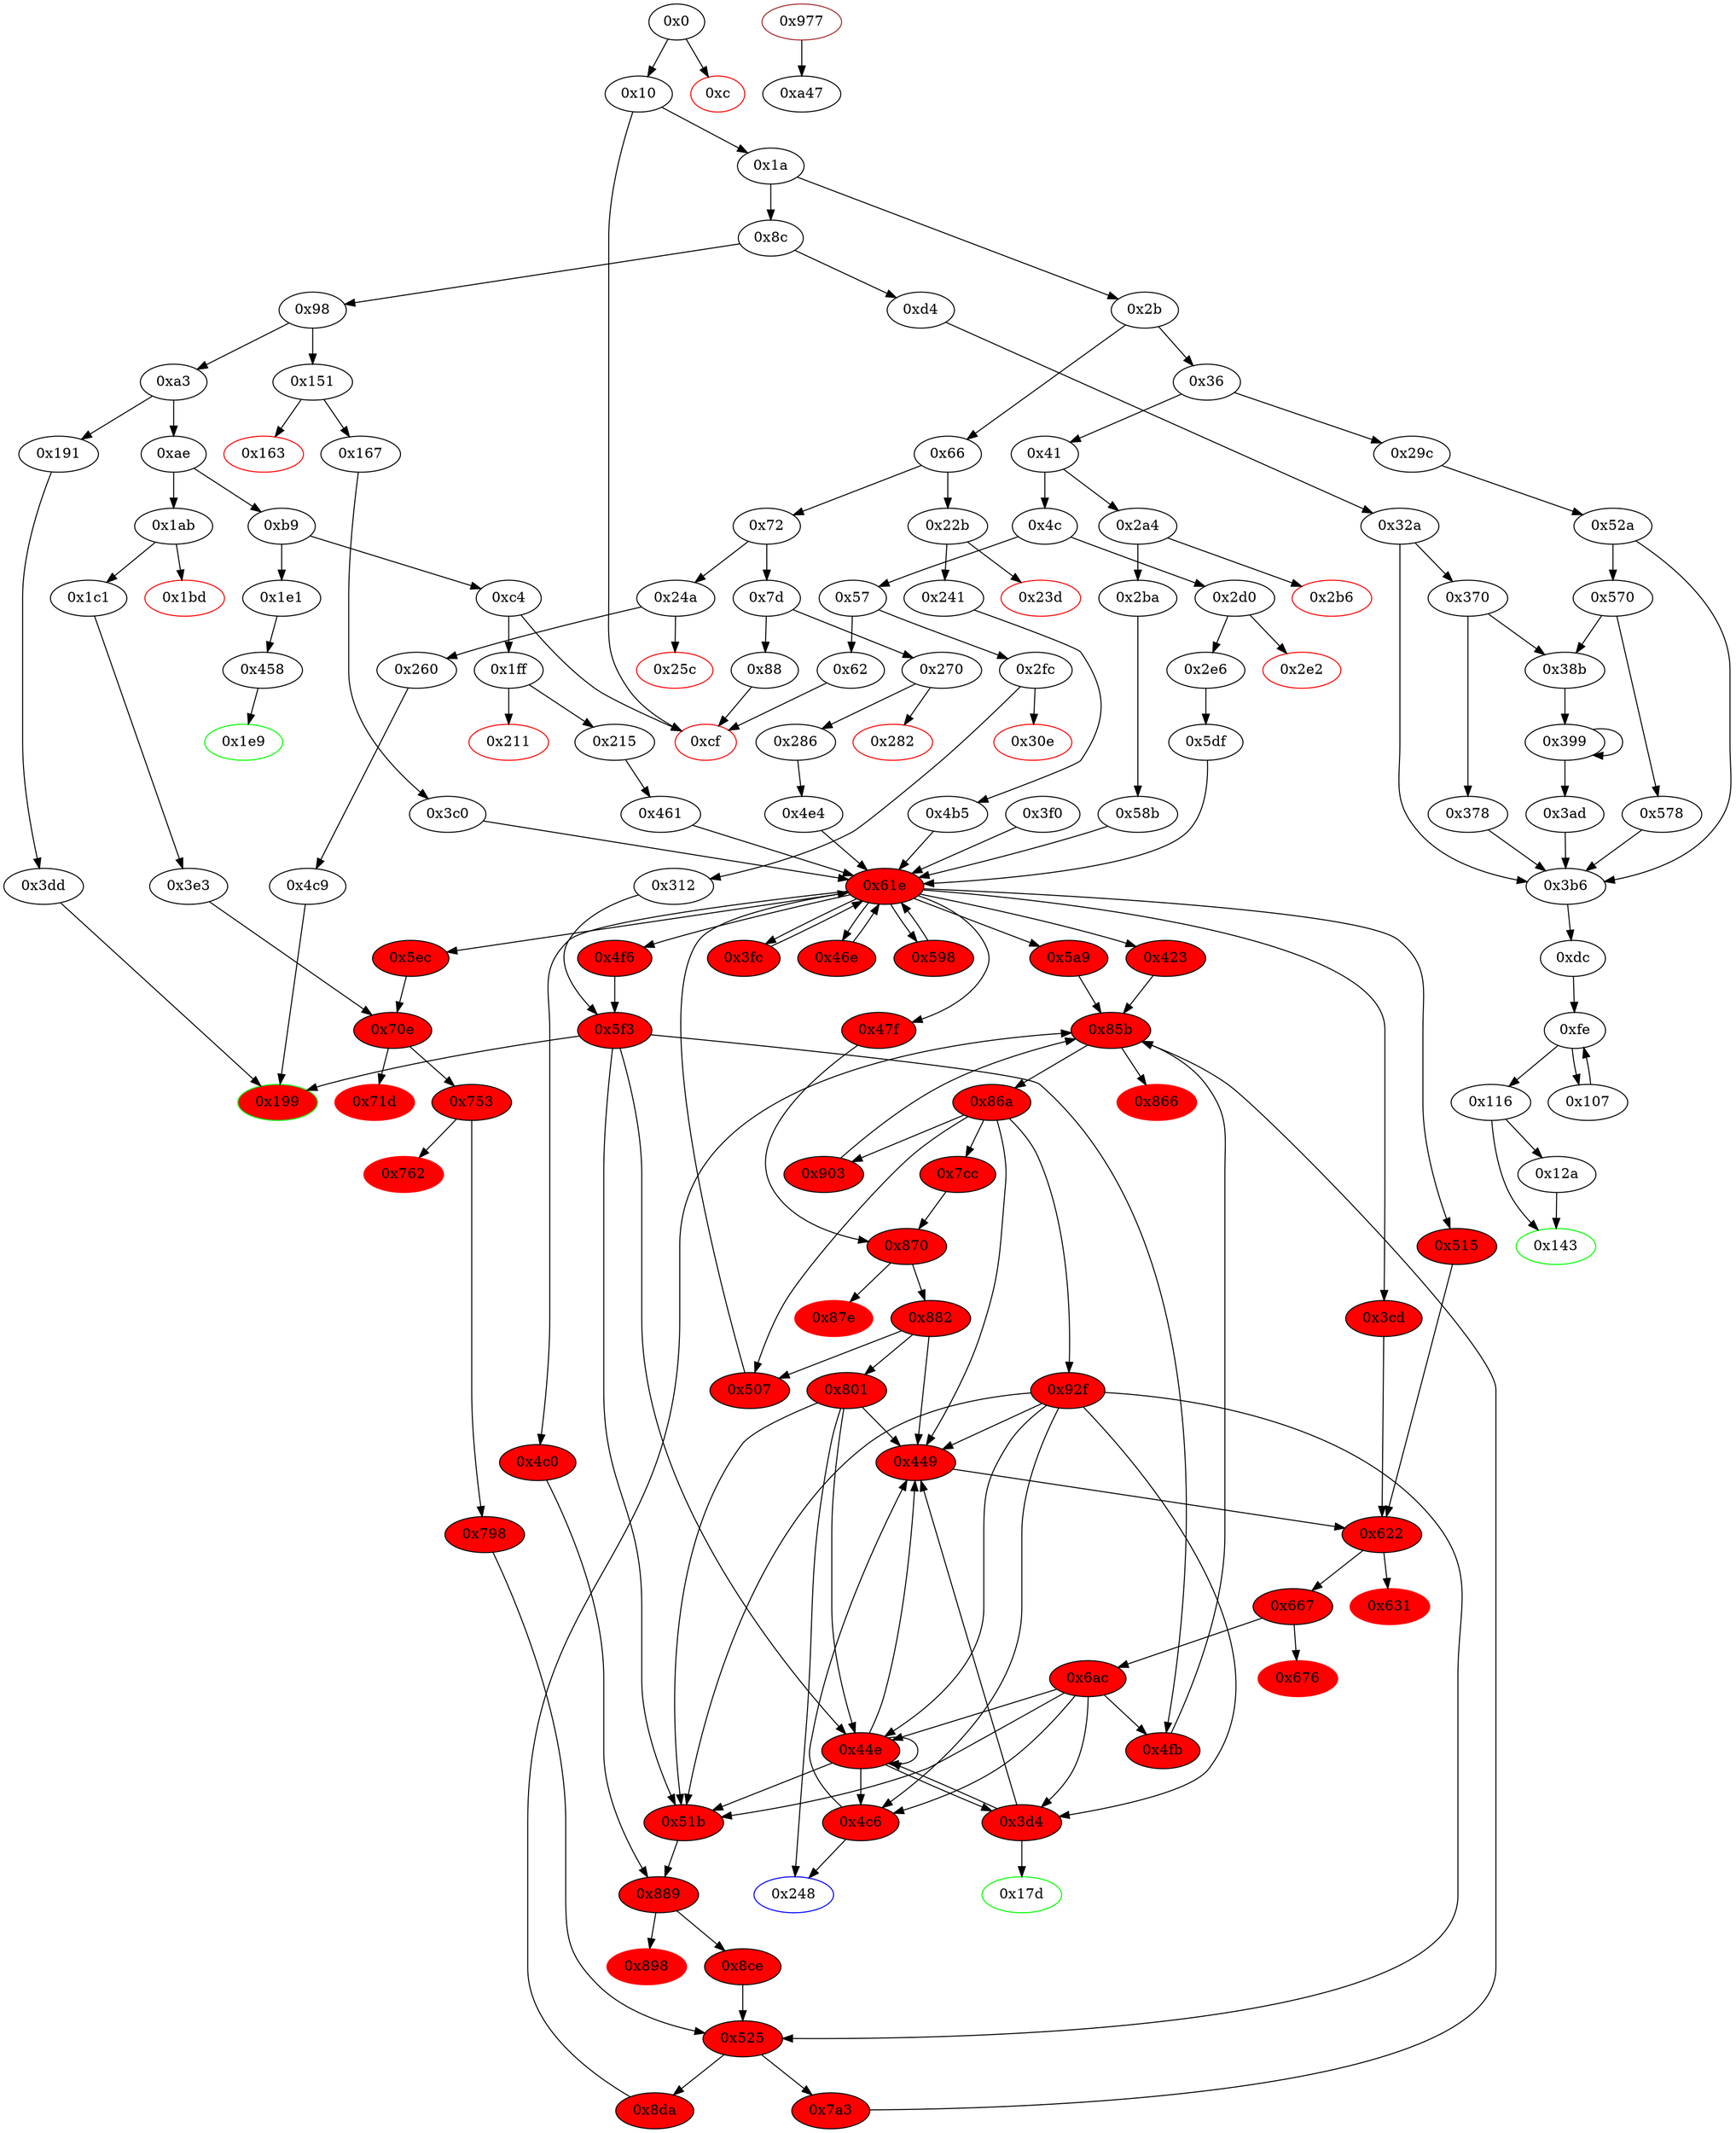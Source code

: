 digraph "" {
"0x4b5" [fillcolor=white, id="0x4b5", style=filled, tooltip="Block 0x4b5\n[0x4b5:0x4bf]\n---\nPredecessors: [0x241]\nSuccessors: [0x61e]\n---\n0x4b5 JUMPDEST\n0x4b6 PUSH2 0x4c6\n0x4b9 PUSH2 0x4c0\n0x4bc PUSH2 0x61e\n0x4bf JUMP\n---\n0x4b5: JUMPDEST \n0x4b6: V432 = 0x4c6\n0x4b9: V433 = 0x4c0\n0x4bc: V434 = 0x61e\n0x4bf: JUMP 0x61e\n---\nEntry stack: [V13, 0x248, V201]\nStack pops: 0\nStack additions: [0x4c6, 0x4c0]\nExit stack: [V13, 0x248, V201, 0x4c6, 0x4c0]\n\nDef sites:\nV13: {0x1a.0x1f}\n0x248: {0x22b.0x22c}\nV201: {0x241.0x243}\n"];
"0x753" [fillcolor=red, id="0x753", style=filled, tooltip="Block 0x753\n[0x753:0x761]\n---\nPredecessors: [0x70e]\nSuccessors: [0x762, 0x798]\n---\n0x753 JUMPDEST\n0x754 PUSH1 0x1\n0x756 PUSH1 0x1\n0x758 PUSH1 0xa0\n0x75a SHL\n0x75b SUB\n0x75c DUP3\n0x75d AND\n0x75e PUSH2 0x798\n0x761 JUMPI\n---\n0x753: JUMPDEST \n0x754: V644 = 0x1\n0x756: V645 = 0x1\n0x758: V646 = 0xa0\n0x75a: V647 = SHL 0xa0 0x1\n0x75b: V648 = SUB 0x10000000000000000000000000000000000000000 0x1\n0x75d: V649 = AND S1 0xffffffffffffffffffffffffffffffffffffffff\n0x75e: V650 = 0x798\n0x761: JUMPI 0x798 V649\n---\nEntry stack: [S32, S31, S30, S29, S28, S27, S26, S25, S24, S23, S22, S21, S20, S19, S18, S17, S16, S15, S14, S13, S12, S11, S10, S9, S8, S7, S6, S5, S4, S3, S2, S1, S0]\nStack pops: 2\nStack additions: [S1, S0]\nExit stack: [S32, S31, S30, S29, S28, S27, S26, S25, S24, S23, S22, S21, S20, S19, S18, S17, S16, S15, S14, S13, S12, S11, S10, S9, S8, S7, S6, S5, S4, S3, S2, S1, S0]\n\nDef sites:\nS32: {0x61e_0x3f0.0x61f, 0x3f0.0x3f1}\nS31: {0x61e_0x3f0.0x61f, 0x3f0.0x3f1}\nS30: {0x61e_0x3f0.0x61f, 0x598.0x59a, 0x46e.0x470, 0x3fc.0x415, 0x3f0.0x3f1}\nS29: {0x61e_0x3f0.0x61f, 0x598.0x59a, 0x46e.0x470, 0x3fc.0x415, 0x3f0.0x3f1}\nS28: {0x61e_0x3f0.0x61f, 0x598.0x59a, 0x598.0x59e, 0x3fc.0x415, 0x3fc.0x414, 0x3f0.0x3f1, 0x46e.0x470, 0x46e.0x474}\nS27: {0x61e_0x3f0.0x61f, 0x598.0x59a, 0x598.0x59e, 0x598.0x5a0, 0x3fc.0x415, 0x3fc.0x414, 0x3fc.0x407, 0x3f0.0x3f1, 0x46e.0x476, 0x46e.0x470, 0x46e.0x474}\nS26: {0x61e_0x3f0.0x61f, 0x598.0x59a, 0x598.0x59e, 0x598.0x5a0, 0x61e_0x3fc.0x61f, 0x61e_0x598.0x61f, 0x61e_0x46e.0x61f, 0x3fc.0x415, 0x3fc.0x414, 0x3fc.0x407, 0x3f0.0x3f1, 0x46e.0x470, 0x46e.0x474, 0x46e.0x476}\nS25: {0x61e_0x3f0.0x61f, 0x598.0x59e, 0x598.0x5a0, 0x61e_0x3fc.0x61f, 0x61e_0x598.0x61f, 0x61e_0x46e.0x61f, 0x598.0x59a, 0x3fc.0x414, 0x3fc.0x407, 0x3fc.0x415, 0x3f0.0x3f1, 0x46e.0x470, 0x46e.0x474, 0x46e.0x476}\nS24: {0x61e_0x3f0.0x61f, 0x598.0x59e, 0x598.0x5a0, 0x61e_0x3fc.0x61f, 0x61e_0x598.0x61f, 0x61e_0x46e.0x61f, 0x598.0x59a, 0x3fc.0x414, 0x3fc.0x407, 0x3fc.0x415, 0x3f0.0x3f1, 0x46e.0x470, 0x46e.0x474, 0x46e.0x476}\nS23: {0x61e_0x3f0.0x61f, 0x598.0x5a0, 0x61e_0x3fc.0x61f, 0x61e_0x598.0x61f, 0x61e_0x46e.0x61f, 0x3fc.0x407, 0x598.0x59a, 0x3fc.0x415, 0x46e.0x476, 0x46e.0x470}\nS22: {0x61e_0x3f0.0x61f, 0x61e_0x3fc.0x61f, 0x61e_0x598.0x61f, 0x61e_0x46e.0x61f, 0x598.0x59a, 0x3fc.0x415, 0x598.0x59e, 0x3fc.0x414, 0x3f0.0x3f1, 0x46e.0x470, 0x46e.0x474}\nS21: {0x598.0x59a, 0x598.0x59e, 0x598.0x5a0, 0x3fc.0x415, 0x3fc.0x414, 0x3fc.0x407, 0x3f0.0x3f1, 0x46e.0x474, 0x46e.0x476, 0x46e.0x470}\nS20: {0x61e_0x3f0.0x61f, 0x598.0x59a, 0x598.0x59e, 0x598.0x5a0, 0x61e_0x3fc.0x61f, 0x61e_0x598.0x61f, 0x61e_0x46e.0x61f, 0x3fc.0x415, 0x3fc.0x414, 0x3fc.0x407, 0x3f0.0x3f1, 0x46e.0x470, 0x46e.0x474, 0x46e.0x476}\nS19: {0x61e_0x3f0.0x61f, 0x598.0x59e, 0x598.0x5a0, 0x61e_0x3fc.0x61f, 0x61e_0x598.0x61f, 0x61e_0x46e.0x61f, 0x598.0x59a, 0x3fc.0x414, 0x3fc.0x407, 0x3fc.0x415, 0x3f0.0x3f1, 0x46e.0x474, 0x46e.0x476, 0x46e.0x470}\nS18: {0x61e_0x3f0.0x61f, 0x598.0x5a0, 0x61e_0x3fc.0x61f, 0x61e_0x598.0x61f, 0x61e_0x46e.0x61f, 0x3fc.0x407, 0x598.0x59a, 0x3fc.0x415, 0x46e.0x476, 0x46e.0x470}\nS17: {0x61e_0x3f0.0x61f, 0x61e_0x3fc.0x61f, 0x61e_0x598.0x61f, 0x61e_0x46e.0x61f, 0x598.0x59a, 0x3fc.0x415, 0x86a_0x423.0x86d, 0x86a_0x5a9.0x86d, 0x46e.0x470, 0x870_0x47f.0x875}\nS16: {0x598.0x59a, 0x598.0x59e, 0x3fc.0x415, 0x3fc.0x414, 0x86a_0x423.0x86d, 0x86a_0x5a9.0x86d, 0x3f0.0x3f1, 0x46e.0x470, 0x46e.0x474, 0x870_0x47f.0x875, 0x507.0x50a}\nS15: {0x598.0x59a, 0x598.0x59e, 0x598.0x5a0, 0x3fc.0x415, 0x3fc.0x414, 0x3fc.0x407, 0x86a_0x423.0x86d, 0x86a_0x5a9.0x86d, 0x3f0.0x3f1, 0x46e.0x470, 0x46e.0x474, 0x46e.0x476, 0x870_0x47f.0x875, 0x507.0x50a}\nS14: {0x61e_0x3f0.0x61f, 0x598.0x59e, 0x598.0x5a0, 0x61e_0x598.0x61f, 0x1a.0x1f, 0x61e_0x3fc.0x61f, 0x61e_0x507.0x61f, 0x61e_0x46e.0x61f, 0x3fc.0x414, 0x3fc.0x407, 0x3f0.0x3f1, 0x46e.0x474, 0x46e.0x476, 0x507.0x50a}\nS13: {0x61e_0x3f0.0x61f, 0x598.0x5a0, 0x61e_0x598.0x61f, 0x1a.0x1f, 0x61e_0x3fc.0x61f, 0x61e_0x507.0x61f, 0x61e_0x46e.0x61f, 0x598.0x59a, 0x151.0x152, 0x3fc.0x407, 0x3fc.0x415, 0x3f0.0x3f1, 0x46e.0x476, 0x46e.0x470, 0x2a4.0x2a5}\nS12: {0x61e_0x3f0.0x61f, 0x61e_0x598.0x61f, 0x61e_0x3fc.0x61f, 0x61e_0x507.0x61f, 0x61e_0x46e.0x61f, 0x598.0x59a, 0x3fc.0x415, 0x1a.0x1f, 0x151.0x152, 0x3f0.0x3f1, 0x2ba.0x2c6, 0x46e.0x470, 0x2a4.0x2a5, 0x167.0x173}\nS11: {0x61e_0x3f0.0x61f, 0x598.0x59a, 0x1a.0x1f, 0x2ba.0x2c6, 0x2ba.0x2cb, 0x3fc.0x415, 0x167.0x173, 0x86a_0x423.0x86d, 0x86a_0x5a9.0x86d, 0x86a_0x4fb.0x86d, 0x22b.0x22c, 0x46e.0x470, 0x870_0x47f.0x875, 0x167.0x178}\nS10: {0x61e_0x3f0.0x61f, 0x598.0x59a, 0x598.0x59e, 0x86a_0x423.0x86d, 0x86a_0x5a9.0x86d, 0x86a_0x4fb.0x86d, 0x58b.0x58c, 0x241.0x243, 0x3c0.0x3c1, 0x870_0x47f.0x875, 0x507.0x50a, 0x2ba.0x2cb, 0x3fc.0x415, 0x3fc.0x414, 0x3f0.0x3f1, 0x270.0x271, 0x22b.0x22c, 0x46e.0x470, 0x46e.0x474, 0x167.0x178}\nS9: {0x598.0x59e, 0x598.0x5a0, 0x1a.0x1f, 0x598.0x59a, 0x46e.0x470, 0x58b.0x58c, 0x58b.0x58e, 0x241.0x243, 0x3c0.0x3c3, 0x3c0.0x3c1, 0x507.0x50a, 0x286.0x292, 0x3fc.0x414, 0x3fc.0x407, 0x3fc.0x415, 0x3f0.0x3f1, 0x4b5.0x4b6, 0x46e.0x474, 0x46e.0x476}\nS8: {0x61e_0x3c0.0x61f, 0x598.0x5a0, 0x61e_0x4b5.0x61f, 0x1a.0x1f, 0x61e_0x3f0.0x61f, 0x61e_0x46e.0x61f, 0x61e_0x3fc.0x61f, 0x61e_0x507.0x61f, 0x61e_0x598.0x61f, 0x61e_0x58b.0x61f, 0x598.0x59e, 0x58b.0x58e, 0x3c0.0x3c3, 0x286.0x297, 0x3fc.0x407, 0x3fc.0x414, 0x3f0.0x3f1, 0x4b5.0x4b6, 0x1ab.0x1ac, 0x46e.0x476, 0x46e.0x474}\nS7: {0x61e_0x3c0.0x61f, 0x61e_0x4b5.0x61f, 0x61e_0x3f0.0x61f, 0x61e_0x46e.0x61f, 0x61e_0x3fc.0x61f, 0x61e_0x507.0x61f, 0x61e_0x58b.0x61f, 0x61e_0x598.0x61f, 0x151.0x152, 0x598.0x59a, 0x1a.0x1f, 0x2d0.0x2d1, 0x46e.0x474, 0x4e4.0x4e5, 0x1c1.0x1ce, 0x2ba.0x2c6, 0x3fc.0x415, 0x3fc.0x414, 0x3fc.0x407, 0x3f0.0x3f1, 0x598.0x59e, 0x598.0x5a0, 0x46e.0x476, 0x46e.0x470, 0x2a4.0x2a5, 0x167.0x173}\nS6: {0x61e_0x3f0.0x61f, 0x598.0x5a0, 0x61e_0x3fc.0x61f, 0x1a.0x1f, 0x61e_0x598.0x61f, 0x61e_0x46e.0x61f, 0x598.0x59a, 0x1c1.0x1d7, 0x2ba.0x2c6, 0x3fc.0x415, 0x3fc.0x407, 0x46e.0x470, 0x46e.0x476, 0x4e4.0x4e7, 0x167.0x173, 0x2e6.0x2f2}\nS5: {0x61e_0x3f0.0x61f, 0x598.0x59a, 0x1a.0x1f, 0x167.0x173, 0x86a_0x423.0x86d, 0x86a_0x5a9.0x86d, 0x86a_0x4fb.0x86d, 0x86a_0x903.0x86d, 0x1c1.0x1dc, 0x870_0x7cc.0x875, 0x870_0x47f.0x875, 0x286.0x297, 0x2ba.0x2c6, 0x2ba.0x2cb, 0x3fc.0x415, 0x22b.0x22c, 0x46e.0x470, 0x167.0x178, 0x2e6.0x2f7}\nS4: {0x598.0x59e, 0x3fc.0x414, 0x5df.0x5e0, 0x3f0.0x3f1, 0x58b.0x58c, 0x46e.0x474, 0x241.0x243, 0x3c0.0x3c1, 0x3e3.0x3e4, 0x4e4.0x4eb, 0x507.0x50a}\nS3: {0x598.0x59e, 0x598.0x5a0, 0x3fc.0x407, 0x3fc.0x414, 0x5df.0x5e2, 0x3f0.0x3f1, 0x4b5.0x4b6, 0x58b.0x58e, 0x3c0.0x3c3, 0x46e.0x474, 0x46e.0x476, 0x3e3.0x3e6, 0x286.0x292}\nS2: {0x61e_0x3c0.0x61f, 0x61e_0x4b5.0x61f, 0x61e_0x3f0.0x61f, 0x61e_0x46e.0x61f, 0x61e_0x3fc.0x61f, 0x61e_0x4e4.0x61f, 0x61e_0x507.0x61f, 0x61e_0x58b.0x61f, 0x61e_0x598.0x61f, 0x61e_0x5df.0x61f, 0x1c1.0x1ce}\nS1: {0x61e_0x3f0.0x61f, 0x598.0x5a0, 0x61e_0x3fc.0x61f, 0x1a.0x1f, 0x61e_0x598.0x61f, 0x61e_0x46e.0x61f, 0x598.0x59a, 0x1c1.0x1d7, 0x2ba.0x2c6, 0x3fc.0x415, 0x3fc.0x407, 0x46e.0x470, 0x46e.0x476, 0x4e4.0x4e7, 0x167.0x173, 0x2e6.0x2f2}\nS0: {0x61e_0x3f0.0x61f, 0x598.0x59a, 0x1a.0x1f, 0x167.0x173, 0x86a_0x423.0x86d, 0x86a_0x5a9.0x86d, 0x86a_0x4fb.0x86d, 0x86a_0x903.0x86d, 0x1c1.0x1dc, 0x870_0x7cc.0x875, 0x870_0x47f.0x875, 0x286.0x297, 0x2ba.0x2c6, 0x2ba.0x2cb, 0x3fc.0x415, 0x22b.0x22c, 0x46e.0x470, 0x167.0x178, 0x2e6.0x2f7}\n"];
"0x248" [color=blue, fillcolor=white, id="0x248", style=filled, tooltip="Block 0x248\n[0x248:0x249]\n---\nPredecessors: [0x4c6, 0x801]\nSuccessors: []\n---\n0x248 JUMPDEST\n0x249 STOP\n---\n0x248: JUMPDEST \n0x249: STOP \n---\nEntry stack: []\nStack pops: 0\nStack additions: []\nExit stack: []\n\nDef sites:\n"];
"0x191" [fillcolor=white, id="0x191", style=filled, tooltip="Block 0x191\n[0x191:0x198]\n---\nPredecessors: [0xa3]\nSuccessors: [0x3dd]\n---\n0x191 JUMPDEST\n0x192 PUSH2 0x199\n0x195 PUSH2 0x3dd\n0x198 JUMP\n---\n0x191: JUMPDEST \n0x192: V130 = 0x199\n0x195: V131 = 0x3dd\n0x198: JUMP 0x3dd\n---\nEntry stack: [V13]\nStack pops: 0\nStack additions: [0x199]\nExit stack: [V13, 0x199]\n\nDef sites:\nV13: {0x1a.0x1f}\n"];
"0x2ba" [fillcolor=white, id="0x2ba", style=filled, tooltip="Block 0x2ba\n[0x2ba:0x2cf]\n---\nPredecessors: [0x2a4]\nSuccessors: [0x58b]\n---\n0x2ba JUMPDEST\n0x2bb POP\n0x2bc PUSH1 0x1\n0x2be PUSH1 0x1\n0x2c0 PUSH1 0xa0\n0x2c2 SHL\n0x2c3 SUB\n0x2c4 DUP2\n0x2c5 CALLDATALOAD\n0x2c6 AND\n0x2c7 SWAP1\n0x2c8 PUSH1 0x20\n0x2ca ADD\n0x2cb CALLDATALOAD\n0x2cc PUSH2 0x58b\n0x2cf JUMP\n---\n0x2ba: JUMPDEST \n0x2bc: V251 = 0x1\n0x2be: V252 = 0x1\n0x2c0: V253 = 0xa0\n0x2c2: V254 = SHL 0xa0 0x1\n0x2c3: V255 = SUB 0x10000000000000000000000000000000000000000 0x1\n0x2c5: V256 = CALLDATALOAD 0x4\n0x2c6: V257 = AND V256 0xffffffffffffffffffffffffffffffffffffffff\n0x2c8: V258 = 0x20\n0x2ca: V259 = ADD 0x20 0x4\n0x2cb: V260 = CALLDATALOAD 0x24\n0x2cc: V261 = 0x58b\n0x2cf: JUMP 0x58b\n---\nEntry stack: [V13, 0x17d, 0x4, V245]\nStack pops: 2\nStack additions: [V257, V260]\nExit stack: [V13, 0x17d, V257, V260]\n\nDef sites:\nV13: {0x1a.0x1f}\n0x17d: {0x2a4.0x2a5}\n0x4: {0x2a4.0x2a8}\nV245: {0x2a4.0x2ac}\n"];
"0x58b" [fillcolor=white, id="0x58b", style=filled, tooltip="Block 0x58b\n[0x58b:0x597]\n---\nPredecessors: [0x2ba]\nSuccessors: [0x61e]\n---\n0x58b JUMPDEST\n0x58c PUSH1 0x0\n0x58e PUSH2 0x3d4\n0x591 PUSH2 0x598\n0x594 PUSH2 0x61e\n0x597 JUMP\n---\n0x58b: JUMPDEST \n0x58c: V498 = 0x0\n0x58e: V499 = 0x3d4\n0x591: V500 = 0x598\n0x594: V501 = 0x61e\n0x597: JUMP 0x61e\n---\nEntry stack: [V13, 0x17d, V257, V260]\nStack pops: 0\nStack additions: [0x0, 0x3d4, 0x598]\nExit stack: [V13, 0x17d, V257, V260, 0x0, 0x3d4, 0x598]\n\nDef sites:\nV13: {0x1a.0x1f}\n0x17d: {0x2a4.0x2a5}\nV257: {0x2ba.0x2c6}\nV260: {0x2ba.0x2cb}\n"];
"0x4c6" [fillcolor=red, id="0x4c6", style=filled, tooltip="Block 0x4c6\n[0x4c6:0x4c8]\n---\nPredecessors: [0x44e, 0x6ac, 0x92f]\nSuccessors: [0x248, 0x449]\n---\n0x4c6 JUMPDEST\n0x4c7 POP\n0x4c8 JUMP\n---\n0x4c6: JUMPDEST \n0x4c8: JUMP S1\n---\nEntry stack: [S22, S21, S20, S19, S18, S17, S16, S15, S14, S13, S12, S11, S10, S9, S8, S7, S6, S5, S4, S3, S2, S1, S0]\nStack pops: 2\nStack additions: []\nExit stack: [S22, S21, S20, S19, S18, S17, S16, S15, S14, S13, S12, S11, S10, S9, S8, S7, S6, S5, S4, S3, S2]\n\nDef sites:\nS22: {0x61e_0x3f0.0x61f, 0x3f0.0x3f1}\nS21: {0x61e_0x3f0.0x61f, 0x3f0.0x3f1}\nS20: {0x61e_0x3f0.0x61f, 0x598.0x59a, 0x3fc.0x415, 0x3f0.0x3f1, 0x46e.0x470}\nS19: {0x61e_0x3f0.0x61f, 0x598.0x59a, 0x46e.0x470, 0x3fc.0x415, 0x3f0.0x3f1}\nS18: {0x61e_0x3f0.0x61f, 0x598.0x59a, 0x598.0x59e, 0x3fc.0x415, 0x3fc.0x414, 0x3f0.0x3f1, 0x46e.0x470, 0x46e.0x474}\nS17: {0x61e_0x3f0.0x61f, 0x598.0x59a, 0x598.0x59e, 0x598.0x5a0, 0x3fc.0x415, 0x3fc.0x414, 0x3fc.0x407, 0x3f0.0x3f1, 0x46e.0x476, 0x46e.0x470, 0x46e.0x474}\nS16: {0x61e_0x3f0.0x61f, 0x598.0x59e, 0x598.0x5a0, 0x61e_0x3fc.0x61f, 0x61e_0x598.0x61f, 0x61e_0x46e.0x61f, 0x3fc.0x414, 0x3fc.0x407, 0x598.0x59a, 0x3f0.0x3f1, 0x3fc.0x415, 0x46e.0x470, 0x46e.0x474, 0x46e.0x476}\nS15: {0x61e_0x3f0.0x61f, 0x598.0x59e, 0x598.0x5a0, 0x61e_0x3fc.0x61f, 0x61e_0x598.0x61f, 0x61e_0x46e.0x61f, 0x598.0x59a, 0x3fc.0x414, 0x3fc.0x407, 0x3fc.0x415, 0x3f0.0x3f1, 0x46e.0x476, 0x46e.0x470, 0x46e.0x474}\nS14: {0x61e_0x3f0.0x61f, 0x598.0x5a0, 0x61e_0x3fc.0x61f, 0x61e_0x598.0x61f, 0x61e_0x46e.0x61f, 0x598.0x59a, 0x598.0x59e, 0x3fc.0x407, 0x3fc.0x415, 0x3fc.0x414, 0x3f0.0x3f1, 0x46e.0x470, 0x46e.0x474, 0x46e.0x476}\nS13: {0x61e_0x3f0.0x61f, 0x61e_0x3fc.0x61f, 0x61e_0x598.0x61f, 0x61e_0x46e.0x61f, 0x598.0x59a, 0x598.0x5a0, 0x3fc.0x415, 0x3fc.0x407, 0x46e.0x470, 0x46e.0x476}\nS12: {0x61e_0x3f0.0x61f, 0x598.0x59a, 0x598.0x59e, 0x61e_0x3fc.0x61f, 0x61e_0x598.0x61f, 0x3fc.0x415, 0x3fc.0x414, 0x61e_0x46e.0x61f, 0x3f0.0x3f1, 0x46e.0x470, 0x46e.0x474}\nS11: {0x598.0x59a, 0x598.0x59e, 0x598.0x5a0, 0x3fc.0x415, 0x3fc.0x414, 0x3fc.0x407, 0x3f0.0x3f1, 0x46e.0x476, 0x46e.0x470, 0x46e.0x474}\nS10: {0x61e_0x3f0.0x61f, 0x598.0x59e, 0x598.0x5a0, 0x61e_0x3fc.0x61f, 0x61e_0x598.0x61f, 0x3fc.0x414, 0x3fc.0x407, 0x61e_0x46e.0x61f, 0x598.0x59a, 0x3f0.0x3f1, 0x3fc.0x415, 0x46e.0x470, 0x46e.0x474, 0x46e.0x476}\nS9: {0x61e_0x3f0.0x61f, 0x598.0x5a0, 0x61e_0x3fc.0x61f, 0x61e_0x598.0x61f, 0x61e_0x46e.0x61f, 0x598.0x59a, 0x598.0x59e, 0x3fc.0x407, 0x3fc.0x415, 0x3fc.0x414, 0x3f0.0x3f1, 0x46e.0x470, 0x46e.0x474, 0x46e.0x476}\nS8: {0x61e_0x3f0.0x61f, 0x61e_0x3fc.0x61f, 0x61e_0x598.0x61f, 0x61e_0x46e.0x61f, 0x598.0x59a, 0x598.0x5a0, 0x3fc.0x415, 0x3fc.0x407, 0x46e.0x470, 0x46e.0x476}\nS7: {0x61e_0x3f0.0x61f, 0x598.0x59a, 0x61e_0x3fc.0x61f, 0x61e_0x598.0x61f, 0x61e_0x46e.0x61f, 0x3fc.0x415, 0x86a_0x423.0x86d, 0x86a_0x5a9.0x86d, 0x46e.0x470, 0x870_0x47f.0x875}\nS6: {0x598.0x59a, 0x598.0x59e, 0x3fc.0x415, 0x3fc.0x414, 0x86a_0x423.0x86d, 0x86a_0x5a9.0x86d, 0x3f0.0x3f1, 0x46e.0x470, 0x46e.0x474, 0x870_0x47f.0x875, 0x507.0x50a}\nS5: {0x598.0x59e, 0x598.0x5a0, 0x598.0x59a, 0x3fc.0x414, 0x3fc.0x407, 0x3fc.0x415, 0x3f0.0x3f1, 0x86a_0x423.0x86d, 0x86a_0x5a9.0x86d, 0x46e.0x470, 0x46e.0x474, 0x46e.0x476, 0x870_0x47f.0x875, 0x507.0x50a}\nS4: {0x61e_0x3f0.0x61f, 0x598.0x5a0, 0x61e_0x598.0x61f, 0x1a.0x1f, 0x61e_0x3fc.0x61f, 0x3fc.0x407, 0x61e_0x507.0x61f, 0x61e_0x46e.0x61f, 0x598.0x59e, 0x3f0.0x3f1, 0x3fc.0x414, 0x46e.0x476, 0x46e.0x474, 0x507.0x50a}\nS3: {0x61e_0x3f0.0x61f, 0x61e_0x598.0x61f, 0x61e_0x3fc.0x61f, 0x61e_0x507.0x61f, 0x61e_0x46e.0x61f, 0x598.0x59a, 0x598.0x5a0, 0x1a.0x1f, 0x151.0x152, 0x3fc.0x415, 0x3fc.0x407, 0x3f0.0x3f1, 0x46e.0x470, 0x46e.0x476, 0x2a4.0x2a5}\nS2: {0x61e_0x3f0.0x61f, 0x598.0x59a, 0x61e_0x3fc.0x61f, 0x1a.0x1f, 0x2ba.0x2c6, 0x3fc.0x415, 0x61e_0x598.0x61f, 0x61e_0x46e.0x61f, 0x61e_0x507.0x61f, 0x151.0x152, 0x3f0.0x3f1, 0x46e.0x470, 0x2a4.0x2a5, 0x167.0x173}\nS1: {0x61e_0x3f0.0x61f, 0x598.0x59a, 0x2ba.0x2cb, 0x1a.0x1f, 0x3fc.0x415, 0x2ba.0x2c6, 0x167.0x173, 0x86a_0x423.0x86d, 0x86a_0x5a9.0x86d, 0x86a_0x4fb.0x86d, 0x22b.0x22c, 0x46e.0x470, 0x870_0x47f.0x875, 0x167.0x178}\nS0: {0x598.0x59e, 0x598.0x59a, 0x86a_0x423.0x86d, 0x86a_0x5a9.0x86d, 0x86a_0x4fb.0x86d, 0x58b.0x58c, 0x241.0x243, 0x3c0.0x3c1, 0x870_0x47f.0x875, 0x507.0x50a, 0x2ba.0x2cb, 0x3fc.0x414, 0x3fc.0x415, 0x3f0.0x3f1, 0x22b.0x22c, 0x46e.0x470, 0x46e.0x474, 0x167.0x178}\n"];
"0x66" [fillcolor=white, id="0x66", style=filled, tooltip="Block 0x66\n[0x66:0x71]\n---\nPredecessors: [0x2b]\nSuccessors: [0x72, 0x22b]\n---\n0x66 JUMPDEST\n0x67 DUP1\n0x68 PUSH4 0x42966c68\n0x6d EQ\n0x6e PUSH2 0x22b\n0x71 JUMPI\n---\n0x66: JUMPDEST \n0x68: V33 = 0x42966c68\n0x6d: V34 = EQ 0x42966c68 V13\n0x6e: V35 = 0x22b\n0x71: JUMPI 0x22b V34\n---\nEntry stack: [V13]\nStack pops: 1\nStack additions: [S0]\nExit stack: [V13]\n\nDef sites:\nV13: {0x1a.0x1f}\n"];
"0x52a" [fillcolor=white, id="0x52a", style=filled, tooltip="Block 0x52a\n[0x52a:0x56f]\n---\nPredecessors: [0x29c]\nSuccessors: [0x3b6, 0x570]\n---\n0x52a JUMPDEST\n0x52b PUSH1 0x4\n0x52d DUP1\n0x52e SLOAD\n0x52f PUSH1 0x40\n0x531 DUP1\n0x532 MLOAD\n0x533 PUSH1 0x20\n0x535 PUSH1 0x1f\n0x537 PUSH1 0x2\n0x539 PUSH1 0x0\n0x53b NOT\n0x53c PUSH2 0x100\n0x53f PUSH1 0x1\n0x541 DUP9\n0x542 AND\n0x543 ISZERO\n0x544 MUL\n0x545 ADD\n0x546 SWAP1\n0x547 SWAP6\n0x548 AND\n0x549 SWAP5\n0x54a SWAP1\n0x54b SWAP5\n0x54c DIV\n0x54d SWAP4\n0x54e DUP5\n0x54f ADD\n0x550 DUP2\n0x551 SWAP1\n0x552 DIV\n0x553 DUP2\n0x554 MUL\n0x555 DUP3\n0x556 ADD\n0x557 DUP2\n0x558 ADD\n0x559 SWAP1\n0x55a SWAP3\n0x55b MSTORE\n0x55c DUP3\n0x55d DUP2\n0x55e MSTORE\n0x55f PUSH1 0x60\n0x561 SWAP4\n0x562 SWAP1\n0x563 SWAP3\n0x564 SWAP1\n0x565 SWAP2\n0x566 DUP4\n0x567 ADD\n0x568 DUP3\n0x569 DUP3\n0x56a DUP1\n0x56b ISZERO\n0x56c PUSH2 0x3b6\n0x56f JUMPI\n---\n0x52a: JUMPDEST \n0x52b: V462 = 0x4\n0x52e: V463 = S[0x4]\n0x52f: V464 = 0x40\n0x532: V465 = M[0x40]\n0x533: V466 = 0x20\n0x535: V467 = 0x1f\n0x537: V468 = 0x2\n0x539: V469 = 0x0\n0x53b: V470 = NOT 0x0\n0x53c: V471 = 0x100\n0x53f: V472 = 0x1\n0x542: V473 = AND V463 0x1\n0x543: V474 = ISZERO V473\n0x544: V475 = MUL V474 0x100\n0x545: V476 = ADD V475 0xffffffffffffffffffffffffffffffffffffffffffffffffffffffffffffffff\n0x548: V477 = AND V463 V476\n0x54c: V478 = DIV V477 0x2\n0x54f: V479 = ADD V478 0x1f\n0x552: V480 = DIV V479 0x20\n0x554: V481 = MUL 0x20 V480\n0x556: V482 = ADD V465 V481\n0x558: V483 = ADD 0x20 V482\n0x55b: M[0x40] = V483\n0x55e: M[V465] = V478\n0x55f: V484 = 0x60\n0x567: V485 = ADD V465 0x20\n0x56b: V486 = ISZERO V478\n0x56c: V487 = 0x3b6\n0x56f: JUMPI 0x3b6 V486\n---\nEntry stack: [V13, 0xdc]\nStack pops: 0\nStack additions: [0x60, V465, 0x4, V478, V485, 0x4, V478]\nExit stack: [V13, 0xdc, 0x60, V465, 0x4, V478, V485, 0x4, V478]\n\nDef sites:\nV13: {0x1a.0x1f}\n0xdc: {0x29c.0x29d}\n"];
"0x3b6" [fillcolor=white, id="0x3b6", style=filled, tooltip="Block 0x3b6\n[0x3b6:0x3bf]\n---\nPredecessors: [0x32a, 0x378, 0x3ad, 0x52a, 0x578]\nSuccessors: [0xdc]\n---\n0x3b6 JUMPDEST\n0x3b7 POP\n0x3b8 POP\n0x3b9 POP\n0x3ba POP\n0x3bb POP\n0x3bc SWAP1\n0x3bd POP\n0x3be SWAP1\n0x3bf JUMP\n---\n0x3b6: JUMPDEST \n0x3bf: JUMP 0xdc\n---\nEntry stack: [V13, 0xdc, 0x60, S5, {0x3, 0x4}, S3, S2, S1, S0]\nStack pops: 8\nStack additions: [S5]\nExit stack: [V13, S5]\n\nDef sites:\nV13: {0x1a.0x1f}\n0xdc: {0x29c.0x29d, 0xd4.0xd5}\n0x60: {0x32a.0x35f, 0x52a.0x55f}\nS5: {0x32a.0x332, 0x52a.0x532}\n{0x3, 0x4}: {0x32a.0x32b, 0x52a.0x52b}\nS3: {0x32a.0x34c, 0x52a.0x54c}\nS2: {0x378.0x385, 0x32a.0x367, 0x3ad.0x3b4, 0x578.0x585, 0x52a.0x567}\nS1: {0x399.0x3a1, 0x32a.0x32b, 0x52a.0x52b}\nS0: {0x38b.0x38d, 0x32a.0x34c, 0x52a.0x54c}\n"];
"0xcf" [color=red, fillcolor=white, id="0xcf", style=filled, tooltip="Block 0xcf\n[0xcf:0xd3]\n---\nPredecessors: [0x10, 0x62, 0x88, 0xc4]\nSuccessors: []\n---\n0xcf JUMPDEST\n0xd0 PUSH1 0x0\n0xd2 DUP1\n0xd3 REVERT\n---\n0xcf: JUMPDEST \n0xd0: V61 = 0x0\n0xd3: REVERT 0x0 0x0\n---\nEntry stack: [V13]\nStack pops: 0\nStack additions: []\nExit stack: [V13]\n\nDef sites:\nV13: {0x1a.0x1f}\n"];
"0x525" [fillcolor=red, id="0x525", style=filled, tooltip="Block 0x525\n[0x525:0x529]\n---\nPredecessors: [0x798, 0x8ce, 0x92f]\nSuccessors: [0x7a3, 0x8da]\n---\n0x525 JUMPDEST\n0x526 POP\n0x527 POP\n0x528 POP\n0x529 JUMP\n---\n0x525: JUMPDEST \n0x529: JUMP {0x7a3, 0x8da}\n---\nEntry stack: [S35, S34, S33, S32, 0x44e, 0x44e, S29, S28, S27, S26, S25, S24, S23, S22, S21, S20, S19, S18, S17, S16, S15, S14, S13, S12, S11, S10, S9, S8, S7, S6, S5, S4, {0x7a3, 0x8da}, S2, S1, S0]\nStack pops: 4\nStack additions: []\nExit stack: [S35, S34, S33, S32, 0x44e, 0x44e, S29, S28, S27, S26, S25, S24, S23, S22, S21, S20, S19, S18, S17, S16, S15, S14, S13, S12, S11, S10, S9, S8, S7, S6, S5, S4]\n\nDef sites:\nS35: {}\nS34: {}\nS33: {}\nS32: {}\n0x44e: {0x3f0.0x3f1}\n0x44e: {0x3f0.0x3f1}\nS29: {0x61e_0x3f0.0x61f, 0x3f0.0x3f1}\nS28: {0x61e_0x3f0.0x61f, 0x3f0.0x3f1}\nS27: {0x61e_0x3f0.0x61f, 0x598.0x59a, 0x46e.0x470, 0x3fc.0x415, 0x3f0.0x3f1}\nS26: {0x61e_0x3f0.0x61f, 0x3f0.0x3f1, 0x598.0x59a, 0x3fc.0x415, 0x46e.0x470}\nS25: {0x61e_0x3f0.0x61f, 0x598.0x59a, 0x598.0x59e, 0x3fc.0x415, 0x3fc.0x414, 0x3f0.0x3f1, 0x46e.0x470, 0x46e.0x474}\nS24: {0x61e_0x3f0.0x61f, 0x598.0x59a, 0x598.0x59e, 0x598.0x5a0, 0x3fc.0x415, 0x3fc.0x414, 0x3fc.0x407, 0x3f0.0x3f1, 0x46e.0x474, 0x46e.0x476, 0x46e.0x470}\nS23: {0x61e_0x3f0.0x61f, 0x598.0x59e, 0x598.0x5a0, 0x61e_0x3fc.0x61f, 0x61e_0x598.0x61f, 0x61e_0x46e.0x61f, 0x3fc.0x414, 0x3fc.0x407, 0x3f0.0x3f1, 0x46e.0x474, 0x46e.0x476}\nS22: {0x61e_0x3f0.0x61f, 0x598.0x59a, 0x598.0x59e, 0x598.0x5a0, 0x61e_0x3fc.0x61f, 0x61e_0x598.0x61f, 0x61e_0x46e.0x61f, 0x3fc.0x415, 0x3fc.0x414, 0x3fc.0x407, 0x3f0.0x3f1, 0x46e.0x474, 0x46e.0x476, 0x46e.0x470}\nS21: {0x61e_0x3f0.0x61f, 0x598.0x59a, 0x598.0x5a0, 0x61e_0x3fc.0x61f, 0x61e_0x598.0x61f, 0x3fc.0x415, 0x61e_0x46e.0x61f, 0x3fc.0x407, 0x46e.0x470, 0x46e.0x476}\nS20: {0x61e_0x3f0.0x61f, 0x598.0x59a, 0x598.0x59e, 0x61e_0x3fc.0x61f, 0x61e_0x598.0x61f, 0x3fc.0x415, 0x3fc.0x414, 0x61e_0x46e.0x61f, 0x3f0.0x3f1, 0x46e.0x470, 0x46e.0x474}\nS19: {0x598.0x59e, 0x598.0x5a0, 0x598.0x59a, 0x3fc.0x414, 0x3fc.0x407, 0x3fc.0x415, 0x3f0.0x3f1, 0x46e.0x470, 0x46e.0x474, 0x46e.0x476}\nS18: {0x61e_0x3f0.0x61f, 0x598.0x59e, 0x598.0x5a0, 0x61e_0x3fc.0x61f, 0x61e_0x598.0x61f, 0x3fc.0x414, 0x3fc.0x407, 0x61e_0x46e.0x61f, 0x598.0x59a, 0x3f0.0x3f1, 0x3fc.0x415, 0x46e.0x470, 0x46e.0x474, 0x46e.0x476}\nS17: {0x61e_0x3f0.0x61f, 0x598.0x5a0, 0x61e_0x3fc.0x61f, 0x61e_0x598.0x61f, 0x61e_0x46e.0x61f, 0x3fc.0x407, 0x598.0x59a, 0x3fc.0x415, 0x598.0x59e, 0x3fc.0x414, 0x3f0.0x3f1, 0x46e.0x474, 0x46e.0x476, 0x46e.0x470}\nS16: {0x61e_0x3f0.0x61f, 0x61e_0x3fc.0x61f, 0x61e_0x598.0x61f, 0x61e_0x46e.0x61f, 0x598.0x59a, 0x598.0x5a0, 0x3fc.0x415, 0x3fc.0x407, 0x3f0.0x3f1, 0x46e.0x470, 0x46e.0x476}\nS15: {0x61e_0x3f0.0x61f, 0x598.0x59a, 0x61e_0x3fc.0x61f, 0x61e_0x598.0x61f, 0x61e_0x46e.0x61f, 0x3fc.0x415, 0x46e.0x470}\nS14: {0x61e_0x3f0.0x61f, 0x598.0x59a, 0x598.0x59e, 0x3fc.0x415, 0x3fc.0x414, 0x3f0.0x3f1, 0x86a_0x423.0x86d, 0x86a_0x5a9.0x86d, 0x46e.0x470, 0x46e.0x474, 0x870_0x47f.0x875}\nS13: {0x598.0x59e, 0x598.0x5a0, 0x598.0x59a, 0x3fc.0x414, 0x3fc.0x407, 0x3fc.0x415, 0x86a_0x423.0x86d, 0x86a_0x5a9.0x86d, 0x3f0.0x3f1, 0x46e.0x476, 0x46e.0x470, 0x46e.0x474, 0x870_0x47f.0x875, 0x507.0x50a}\nS12: {0x61e_0x3f0.0x61f, 0x598.0x5a0, 0x61e_0x3fc.0x61f, 0x61e_0x598.0x61f, 0x61e_0x46e.0x61f, 0x3fc.0x407, 0x598.0x59e, 0x3fc.0x414, 0x3f0.0x3f1, 0x46e.0x476, 0x46e.0x474, 0x507.0x50a}\nS11: {0x61e_0x3f0.0x61f, 0x61e_0x3fc.0x61f, 0x61e_0x598.0x61f, 0x61e_0x46e.0x61f, 0x598.0x59a, 0x598.0x5a0, 0x1a.0x1f, 0x61e_0x507.0x61f, 0x598.0x59e, 0x46e.0x474, 0x3fc.0x415, 0x3fc.0x407, 0x3fc.0x414, 0x3f0.0x3f1, 0x46e.0x470, 0x46e.0x476}\nS10: {0x61e_0x3f0.0x61f, 0x598.0x59a, 0x61e_0x598.0x61f, 0x61e_0x3fc.0x61f, 0x61e_0x507.0x61f, 0x61e_0x46e.0x61f, 0x598.0x5a0, 0x3fc.0x415, 0x151.0x152, 0x3fc.0x407, 0x3f0.0x3f1, 0x46e.0x470, 0x46e.0x476, 0x2a4.0x2a5}\nS9: {0x61e_0x3f0.0x61f, 0x598.0x59a, 0x61e_0x3fc.0x61f, 0x1a.0x1f, 0x61e_0x598.0x61f, 0x61e_0x46e.0x61f, 0x2ba.0x2c6, 0x3fc.0x415, 0x86a_0x423.0x86d, 0x86a_0x5a9.0x86d, 0x46e.0x470, 0x870_0x47f.0x875, 0x167.0x173}\nS8: {0x598.0x59e, 0x598.0x59a, 0x2ba.0x2cb, 0x167.0x178, 0x3fc.0x414, 0x3fc.0x415, 0x3f0.0x3f1, 0x86a_0x423.0x86d, 0x86a_0x5a9.0x86d, 0x86a_0x4fb.0x86d, 0x22b.0x22c, 0x46e.0x474, 0x46e.0x470, 0x870_0x47f.0x875, 0x507.0x50a}\nS7: {0x598.0x5a0, 0x598.0x59e, 0x598.0x59a, 0x3fc.0x407, 0x3fc.0x414, 0x3fc.0x415, 0x3f0.0x3f1, 0x46e.0x474, 0x5f3_0x4f6.0x61b, 0x58b.0x58c, 0x3c0.0x3c1, 0x46e.0x476, 0x241.0x243, 0x46e.0x470, 0x507.0x50a}\nS6: {0x61e_0x3f0.0x61f, 0x61e_0x598.0x61f, 0x61e_0x3fc.0x61f, 0x61e_0x507.0x61f, 0x61e_0x46e.0x61f, 0x598.0x5a0, 0x51b.0x51c, 0x3fc.0x407, 0x3f0.0x3f1, 0x4b5.0x4b6, 0x58b.0x58e, 0x46e.0x476, 0x3c0.0x3c3}\nS5: {0x61e_0x3c0.0x61f, 0x598.0x59a, 0x61e_0x4b5.0x61f, 0x61e_0x3f0.0x61f, 0x61e_0x46e.0x61f, 0x3fc.0x415, 0x61e_0x3fc.0x61f, 0x61e_0x507.0x61f, 0x61e_0x58b.0x61f, 0x61e_0x598.0x61f, 0x46e.0x470}\nS4: {0x598.0x59a, 0x598.0x59e, 0x3fc.0x415, 0x3fc.0x414, 0x86a_0x423.0x86d, 0x86a_0x5a9.0x86d, 0x3f0.0x3f1, 0x46e.0x474, 0x58b.0x58c, 0x46e.0x470, 0x241.0x243, 0x3c0.0x3c1, 0x870_0x47f.0x875, 0x507.0x50a}\n{0x7a3, 0x8da}: {0x798.0x799, 0x8ce.0x8cf}\nS2: {0x61e_0x3f0.0x61f, 0x61e_0x598.0x61f, 0x61e_0x3fc.0x61f, 0x61e_0x507.0x61f, 0x61e_0x46e.0x61f, 0x61e_0x3c0.0x61f, 0x61e_0x4b5.0x61f, 0x61e_0x58b.0x61f, 0x598.0x59a, 0x3fc.0x415, 0x46e.0x470}\nS1: {0x598.0x59a, 0x8ce.0x8d3, 0x3fc.0x415, 0x46e.0x470}\nS0: {0x598.0x59a, 0x598.0x59e, 0x3fc.0x415, 0x3fc.0x414, 0x86a_0x423.0x86d, 0x86a_0x5a9.0x86d, 0x3f0.0x3f1, 0x46e.0x474, 0x58b.0x58c, 0x46e.0x470, 0x241.0x243, 0x3c0.0x3c1, 0x870_0x47f.0x875, 0x507.0x50a}\n"];
"0x62" [fillcolor=white, id="0x62", style=filled, tooltip="Block 0x62\n[0x62:0x65]\n---\nPredecessors: [0x57]\nSuccessors: [0xcf]\n---\n0x62 PUSH2 0xcf\n0x65 JUMP\n---\n0x62: V32 = 0xcf\n0x65: JUMP 0xcf\n---\nEntry stack: [V13]\nStack pops: 0\nStack additions: []\nExit stack: [V13]\n\nDef sites:\nV13: {0x1a.0x1f}\n"];
"0x4fb" [fillcolor=red, id="0x4fb", style=filled, tooltip="Block 0x4fb\n[0x4fb:0x506]\n---\nPredecessors: [0x5f3, 0x6ac]\nSuccessors: [0x85b]\n---\n0x4fb JUMPDEST\n0x4fc SWAP1\n0x4fd PUSH4 0xffffffff\n0x502 PUSH2 0x85b\n0x505 AND\n0x506 JUMP\n---\n0x4fb: JUMPDEST \n0x4fd: V453 = 0xffffffff\n0x502: V454 = 0x85b\n0x505: V455 = AND 0x85b 0xffffffff\n0x506: JUMP 0x85b\n---\nEntry stack: [S28, S27, S26, S25, S24, S23, S22, S21, S20, S19, S18, S17, S16, S15, S14, S13, S12, S11, S10, S9, S8, S7, S6, S5, S4, S3, S2, S1, S0]\nStack pops: 2\nStack additions: [S0, S1]\nExit stack: [S28, S27, S26, S25, S24, S23, S22, S21, S20, S19, S18, S17, S16, S15, S14, S13, S12, S11, S10, S9, S8, S7, S6, S5, S4, S3, S2, S0, S1]\n\nDef sites:\nS28: {0x61e_0x3f0.0x61f, 0x598.0x59a, 0x598.0x59e, 0x598.0x5a0, 0x61e_0x3fc.0x61f, 0x61e_0x598.0x61f, 0x61e_0x46e.0x61f, 0x3fc.0x415, 0x3fc.0x414, 0x3fc.0x407, 0x3f0.0x3f1, 0x46e.0x474, 0x46e.0x476, 0x46e.0x470}\nS27: {0x61e_0x3f0.0x61f, 0x598.0x59a, 0x598.0x59e, 0x598.0x5a0, 0x61e_0x3fc.0x61f, 0x61e_0x598.0x61f, 0x61e_0x46e.0x61f, 0x3fc.0x415, 0x3fc.0x414, 0x3fc.0x407, 0x3f0.0x3f1, 0x46e.0x476, 0x46e.0x470, 0x46e.0x474}\nS26: {0x61e_0x3f0.0x61f, 0x598.0x59e, 0x598.0x5a0, 0x61e_0x3fc.0x61f, 0x61e_0x598.0x61f, 0x61e_0x46e.0x61f, 0x598.0x59a, 0x3fc.0x414, 0x3fc.0x407, 0x3fc.0x415, 0x3f0.0x3f1, 0x46e.0x476, 0x46e.0x470, 0x46e.0x474}\nS25: {0x61e_0x3f0.0x61f, 0x598.0x59e, 0x598.0x5a0, 0x61e_0x3fc.0x61f, 0x61e_0x598.0x61f, 0x61e_0x46e.0x61f, 0x598.0x59a, 0x3fc.0x414, 0x3fc.0x407, 0x3fc.0x415, 0x3f0.0x3f1, 0x46e.0x476, 0x46e.0x470, 0x46e.0x474}\nS24: {0x61e_0x3f0.0x61f, 0x598.0x5a0, 0x61e_0x3fc.0x61f, 0x61e_0x598.0x61f, 0x61e_0x46e.0x61f, 0x598.0x59a, 0x598.0x59e, 0x3fc.0x407, 0x3fc.0x415, 0x3fc.0x414, 0x3f0.0x3f1, 0x46e.0x476, 0x46e.0x470, 0x46e.0x474}\nS23: {0x61e_0x3f0.0x61f, 0x61e_0x3fc.0x61f, 0x61e_0x598.0x61f, 0x61e_0x46e.0x61f, 0x598.0x59a, 0x598.0x59e, 0x598.0x5a0, 0x3fc.0x415, 0x3fc.0x414, 0x3fc.0x407, 0x3f0.0x3f1, 0x46e.0x470, 0x46e.0x474, 0x46e.0x476}\nS22: {0x61e_0x3f0.0x61f, 0x598.0x59a, 0x598.0x59e, 0x598.0x5a0, 0x61e_0x3fc.0x61f, 0x61e_0x598.0x61f, 0x61e_0x46e.0x61f, 0x3fc.0x415, 0x3fc.0x414, 0x3fc.0x407, 0x3f0.0x3f1, 0x46e.0x470, 0x46e.0x474, 0x46e.0x476}\nS21: {0x61e_0x3f0.0x61f, 0x598.0x59a, 0x598.0x59e, 0x598.0x5a0, 0x61e_0x3fc.0x61f, 0x61e_0x598.0x61f, 0x61e_0x46e.0x61f, 0x3fc.0x415, 0x3fc.0x414, 0x3fc.0x407, 0x3f0.0x3f1, 0x46e.0x476, 0x46e.0x470, 0x46e.0x474}\nS20: {0x61e_0x3f0.0x61f, 0x598.0x59e, 0x598.0x5a0, 0x61e_0x3fc.0x61f, 0x61e_0x598.0x61f, 0x61e_0x46e.0x61f, 0x598.0x59a, 0x3fc.0x414, 0x3fc.0x407, 0x3fc.0x415, 0x3f0.0x3f1, 0x46e.0x470, 0x46e.0x474, 0x46e.0x476}\nS19: {0x61e_0x3f0.0x61f, 0x598.0x5a0, 0x61e_0x3fc.0x61f, 0x61e_0x598.0x61f, 0x61e_0x46e.0x61f, 0x598.0x59a, 0x3fc.0x407, 0x3fc.0x415, 0x86a_0x423.0x86d, 0x86a_0x5a9.0x86d, 0x3f0.0x3f1, 0x46e.0x476, 0x46e.0x470, 0x870_0x47f.0x875}\nS18: {0x61e_0x3f0.0x61f, 0x61e_0x3fc.0x61f, 0x61e_0x598.0x61f, 0x61e_0x46e.0x61f, 0x598.0x59a, 0x598.0x59e, 0x3fc.0x415, 0x3fc.0x414, 0x86a_0x423.0x86d, 0x86a_0x5a9.0x86d, 0x3f0.0x3f1, 0x46e.0x470, 0x46e.0x474, 0x870_0x47f.0x875, 0x507.0x50a}\nS17: {0x61e_0x3f0.0x61f, 0x598.0x59a, 0x598.0x59e, 0x598.0x5a0, 0x3fc.0x415, 0x3fc.0x414, 0x3fc.0x407, 0x86a_0x423.0x86d, 0x86a_0x5a9.0x86d, 0x3f0.0x3f1, 0x46e.0x470, 0x46e.0x474, 0x46e.0x476, 0x870_0x47f.0x875, 0x507.0x50a}\nS16: {0x61e_0x3f0.0x61f, 0x598.0x59a, 0x598.0x59e, 0x598.0x5a0, 0x61e_0x598.0x61f, 0x1a.0x1f, 0x61e_0x3fc.0x61f, 0x61e_0x507.0x61f, 0x61e_0x46e.0x61f, 0x86a_0x423.0x86d, 0x86a_0x5a9.0x86d, 0x46e.0x476, 0x870_0x47f.0x875, 0x507.0x50a, 0x3fc.0x415, 0x3fc.0x414, 0x3fc.0x407, 0x3f0.0x3f1, 0x46e.0x470, 0x46e.0x474}\nS15: {0x61e_0x3f0.0x61f, 0x598.0x59e, 0x598.0x5a0, 0x61e_0x598.0x61f, 0x1a.0x1f, 0x61e_0x3fc.0x61f, 0x61e_0x507.0x61f, 0x61e_0x46e.0x61f, 0x598.0x59a, 0x151.0x152, 0x46e.0x470, 0x507.0x50a, 0x3fc.0x414, 0x3fc.0x407, 0x3fc.0x415, 0x3f0.0x3f1, 0x46e.0x474, 0x46e.0x476, 0x2a4.0x2a5}\nS14: {0x61e_0x3f0.0x61f, 0x598.0x5a0, 0x61e_0x598.0x61f, 0x1a.0x1f, 0x61e_0x3fc.0x61f, 0x61e_0x507.0x61f, 0x61e_0x46e.0x61f, 0x598.0x59a, 0x151.0x152, 0x598.0x59e, 0x46e.0x474, 0x2ba.0x2c6, 0x3fc.0x407, 0x3fc.0x415, 0x3fc.0x414, 0x3f0.0x3f1, 0x46e.0x476, 0x46e.0x470, 0x2a4.0x2a5, 0x167.0x173}\nS13: {0x61e_0x3f0.0x61f, 0x61e_0x598.0x61f, 0x61e_0x3fc.0x61f, 0x61e_0x507.0x61f, 0x61e_0x46e.0x61f, 0x598.0x59a, 0x1a.0x1f, 0x167.0x178, 0x151.0x152, 0x86a_0x423.0x86d, 0x86a_0x5a9.0x86d, 0x86a_0x4fb.0x86d, 0x870_0x47f.0x875, 0x2ba.0x2c6, 0x2ba.0x2cb, 0x3fc.0x415, 0x3fc.0x407, 0x3f0.0x3f1, 0x598.0x5a0, 0x22b.0x22c, 0x46e.0x470, 0x46e.0x476, 0x2a4.0x2a5, 0x167.0x173}\nS12: {0x61e_0x3f0.0x61f, 0x598.0x59a, 0x598.0x59e, 0x1a.0x1f, 0x167.0x173, 0x61e_0x3fc.0x61f, 0x61e_0x598.0x61f, 0x61e_0x46e.0x61f, 0x86a_0x423.0x86d, 0x86a_0x5a9.0x86d, 0x86a_0x4fb.0x86d, 0x58b.0x58c, 0x241.0x243, 0x3c0.0x3c1, 0x870_0x47f.0x875, 0x507.0x50a, 0x2ba.0x2c6, 0x2ba.0x2cb, 0x3fc.0x415, 0x3fc.0x414, 0x3f0.0x3f1, 0x270.0x271, 0x22b.0x22c, 0x46e.0x470, 0x46e.0x474, 0x167.0x178}\nS11: {0x61e_0x3f0.0x61f, 0x598.0x59a, 0x598.0x59e, 0x598.0x5a0, 0x86a_0x423.0x86d, 0x86a_0x5a9.0x86d, 0x86a_0x4fb.0x86d, 0x46e.0x474, 0x58b.0x58c, 0x58b.0x58e, 0x241.0x243, 0x3c0.0x3c1, 0x3c0.0x3c3, 0x870_0x47f.0x875, 0x507.0x50a, 0x286.0x292, 0x2ba.0x2cb, 0x3fc.0x415, 0x3fc.0x414, 0x3fc.0x407, 0x3f0.0x3f1, 0x270.0x271, 0x4b5.0x4b6, 0x22b.0x22c, 0x46e.0x476, 0x46e.0x470, 0x167.0x178}\nS10: {0x61e_0x3c0.0x61f, 0x598.0x59e, 0x598.0x5a0, 0x598.0x59a, 0x61e_0x4b5.0x61f, 0x1a.0x1f, 0x61e_0x3f0.0x61f, 0x61e_0x46e.0x61f, 0x61e_0x3fc.0x61f, 0x46e.0x470, 0x58b.0x58c, 0x58b.0x58e, 0x241.0x243, 0x3c0.0x3c3, 0x3c0.0x3c1, 0x61e_0x507.0x61f, 0x61e_0x598.0x61f, 0x61e_0x58b.0x61f, 0x507.0x50a, 0x286.0x292, 0x286.0x297, 0x3fc.0x414, 0x3fc.0x407, 0x3fc.0x415, 0x3f0.0x3f1, 0x4b5.0x4b6, 0x46e.0x474, 0x46e.0x476}\nS9: {0x61e_0x3c0.0x61f, 0x598.0x59a, 0x598.0x5a0, 0x61e_0x4b5.0x61f, 0x1a.0x1f, 0x61e_0x3f0.0x61f, 0x61e_0x46e.0x61f, 0x61e_0x3fc.0x61f, 0x151.0x152, 0x2d0.0x2d1, 0x46e.0x476, 0x2a4.0x2a5, 0x58b.0x58e, 0x3c0.0x3c3, 0x61e_0x507.0x61f, 0x61e_0x598.0x61f, 0x61e_0x58b.0x61f, 0x286.0x297, 0x2ba.0x2c6, 0x3fc.0x407, 0x3fc.0x414, 0x3fc.0x415, 0x3f0.0x3f1, 0x4b5.0x4b6, 0x598.0x59e, 0x46e.0x474, 0x46e.0x470, 0x4e4.0x4e5, 0x167.0x173}\nS8: {0x61e_0x3c0.0x61f, 0x61e_0x4b5.0x61f, 0x61e_0x3f0.0x61f, 0x61e_0x46e.0x61f, 0x61e_0x3fc.0x61f, 0x61e_0x507.0x61f, 0x61e_0x58b.0x61f, 0x61e_0x598.0x61f, 0x151.0x152, 0x598.0x59a, 0x1a.0x1f, 0x46e.0x476, 0x2a4.0x2a5, 0x2d0.0x2d1, 0x4e4.0x4e7, 0x2ba.0x2c6, 0x3fc.0x415, 0x3fc.0x414, 0x3fc.0x407, 0x3f0.0x3f1, 0x598.0x59e, 0x598.0x5a0, 0x46e.0x470, 0x46e.0x474, 0x4e4.0x4e5, 0x167.0x173, 0x2e6.0x2f2}\nS7: {0x61e_0x3f0.0x61f, 0x598.0x5a0, 0x61e_0x3fc.0x61f, 0x1a.0x1f, 0x61e_0x598.0x61f, 0x61e_0x46e.0x61f, 0x598.0x59a, 0x167.0x173, 0x86a_0x423.0x86d, 0x86a_0x5a9.0x86d, 0x86a_0x4fb.0x86d, 0x86a_0x903.0x86d, 0x2e6.0x2f2, 0x870_0x7cc.0x875, 0x870_0x47f.0x875, 0x286.0x297, 0x2ba.0x2c6, 0x2ba.0x2cb, 0x3fc.0x415, 0x3fc.0x407, 0x22b.0x22c, 0x46e.0x470, 0x46e.0x476, 0x4e4.0x4e7, 0x167.0x178, 0x2e6.0x2f7}\nS6: {0x5df.0x5e0, 0x86a_0x423.0x86d, 0x86a_0x5a9.0x86d, 0x86a_0x4fb.0x86d, 0x86a_0x903.0x86d, 0x241.0x243, 0x3c0.0x3c1, 0x3fc.0x415, 0x3fc.0x414, 0x3f0.0x3f1, 0x270.0x271, 0x46e.0x470, 0x46e.0x474, 0x4e4.0x4eb, 0x167.0x178, 0x167.0x173, 0x61e_0x3f0.0x61f, 0x598.0x59a, 0x598.0x59e, 0x1a.0x1f, 0x61e_0x3fc.0x61f, 0x61e_0x598.0x61f, 0x61e_0x46e.0x61f, 0x2e6.0x2f7, 0x58b.0x58c, 0x870_0x7cc.0x875, 0x870_0x47f.0x875, 0x507.0x50a, 0x286.0x297, 0x2ba.0x2c6, 0x2ba.0x2cb, 0x22b.0x22c}\nS5: {0x598.0x59e, 0x598.0x5a0, 0x598.0x59a, 0x5df.0x5e0, 0x5df.0x5e2, 0x46e.0x470, 0x86a_0x423.0x86d, 0x86a_0x5a9.0x86d, 0x58b.0x58c, 0x58b.0x58e, 0x241.0x243, 0x3c0.0x3c1, 0x3c0.0x3c3, 0x870_0x47f.0x875, 0x507.0x50a, 0x286.0x292, 0x3fc.0x414, 0x3fc.0x407, 0x3fc.0x415, 0x3f0.0x3f1, 0x4b5.0x4b6, 0x46e.0x474, 0x46e.0x476, 0x4e4.0x4eb}\nS4: {0x61e_0x3c0.0x61f, 0x598.0x59e, 0x598.0x5a0, 0x1a.0x1f, 0x61e_0x4b5.0x61f, 0x61e_0x3f0.0x61f, 0x5df.0x5e2, 0x61e_0x46e.0x61f, 0x61e_0x3fc.0x61f, 0x61e_0x4e4.0x61f, 0x598.0x59a, 0x46e.0x470, 0x58b.0x58e, 0x3c0.0x3c3, 0x61e_0x507.0x61f, 0x61e_0x58b.0x61f, 0x61e_0x598.0x61f, 0x61e_0x5df.0x61f, 0x286.0x292, 0x286.0x297, 0x507.0x50a, 0x3fc.0x407, 0x3fc.0x414, 0x3fc.0x415, 0x3f0.0x3f1, 0x4b5.0x4b6, 0x46e.0x474, 0x46e.0x476}\nS3: {0x61e_0x3c0.0x61f, 0x598.0x59a, 0x598.0x59e, 0x61e_0x4b5.0x61f, 0x61e_0x3f0.0x61f, 0x61e_0x46e.0x61f, 0x61e_0x3fc.0x61f, 0x61e_0x4e4.0x61f, 0x151.0x152, 0x2d0.0x2d1, 0x46e.0x470, 0x1a.0x1f, 0x2a4.0x2a5, 0x4e4.0x4e5, 0x61e_0x507.0x61f, 0x61e_0x58b.0x61f, 0x61e_0x598.0x61f, 0x61e_0x5df.0x61f, 0x2ba.0x2c6, 0x3fc.0x415, 0x1ff.0x200, 0x3fc.0x407, 0x3fc.0x414, 0x3f0.0x3f1, 0x598.0x5a0, 0x46e.0x476, 0x46e.0x474, 0x4e4.0x4e7, 0x167.0x173, 0x2e6.0x2f2}\nS2: {0x61e_0x3f0.0x61f, 0x598.0x5a0, 0x61e_0x3fc.0x61f, 0x1a.0x1f, 0x61e_0x598.0x61f, 0x61e_0x46e.0x61f, 0x598.0x59a, 0x61e_0x507.0x61f, 0x151.0x152, 0x2a4.0x2a5, 0x215.0x221, 0x2ba.0x2c6, 0x3fc.0x415, 0x3fc.0x407, 0x3f0.0x3f1, 0x46e.0x470, 0x46e.0x476, 0x4e4.0x4e7, 0x167.0x173, 0x2e6.0x2f2}\nS1: {0x61e_0x3f0.0x61f, 0x598.0x5a0, 0x61e_0x3fc.0x61f, 0x1a.0x1f, 0x61e_0x598.0x61f, 0x61e_0x46e.0x61f, 0x598.0x59a, 0x167.0x178, 0x86a_0x423.0x86d, 0x86a_0x5a9.0x86d, 0x86a_0x4fb.0x86d, 0x86a_0x903.0x86d, 0x86a_0x7a3.0x86d, 0x86a_0x8da.0x86d, 0x2e6.0x2f2, 0x215.0x226, 0x870_0x7cc.0x875, 0x870_0x47f.0x875, 0x286.0x297, 0x2ba.0x2c6, 0x2ba.0x2cb, 0x3fc.0x415, 0x3fc.0x407, 0x22b.0x22c, 0x46e.0x470, 0x46e.0x476, 0x4e4.0x4e7, 0x167.0x173, 0x2e6.0x2f7}\nS0: {0x598.0x59e, 0x598.0x59a, 0x86a_0x423.0x86d, 0x86a_0x5a9.0x86d, 0x86a_0x4fb.0x86d, 0x58b.0x58c, 0x241.0x243, 0x3c0.0x3c1, 0x870_0x47f.0x875, 0x507.0x50a, 0x2ba.0x2cb, 0x3fc.0x414, 0x3fc.0x415, 0x3f0.0x3f1, 0x22b.0x22c, 0x46e.0x470, 0x46e.0x474, 0x5f3.0x61b, 0x167.0x178}\n"];
"0x3ad" [fillcolor=white, id="0x3ad", style=filled, tooltip="Block 0x3ad\n[0x3ad:0x3b5]\n---\nPredecessors: [0x399]\nSuccessors: [0x3b6]\n---\n0x3ad DUP3\n0x3ae SWAP1\n0x3af SUB\n0x3b0 PUSH1 0x1f\n0x3b2 AND\n0x3b3 DUP3\n0x3b4 ADD\n0x3b5 SWAP2\n---\n0x3af: V351 = SUB V348 V339\n0x3b0: V352 = 0x1f\n0x3b2: V353 = AND 0x1f V351\n0x3b4: V354 = ADD V339 V353\n---\nEntry stack: [V13, 0xdc, 0x60, S5, {0x3, 0x4}, S3, V339, V346, V348]\nStack pops: 3\nStack additions: [V354, S1, S2]\nExit stack: [V13, 0xdc, 0x60, S5, {0x3, 0x4}, S3, V354, V346, V339]\n\nDef sites:\nV13: {0x1a.0x1f}\n0xdc: {0x29c.0x29d, 0xd4.0xd5}\n0x60: {0x32a.0x35f, 0x52a.0x55f}\nS5: {0x32a.0x332, 0x52a.0x532}\n{0x3, 0x4}: {0x32a.0x32b, 0x52a.0x52b}\nS3: {0x32a.0x34c, 0x52a.0x54c}\nV339: {0x38b.0x38d}\nV346: {0x399.0x3a1}\nV348: {0x399.0x3a5}\n"];
"0x2b6" [color=red, fillcolor=white, id="0x2b6", style=filled, tooltip="Block 0x2b6\n[0x2b6:0x2b9]\n---\nPredecessors: [0x2a4]\nSuccessors: []\n---\n0x2b6 PUSH1 0x0\n0x2b8 DUP1\n0x2b9 REVERT\n---\n0x2b6: V250 = 0x0\n0x2b9: REVERT 0x0 0x0\n---\nEntry stack: [V13, 0x17d, 0x4, V245]\nStack pops: 0\nStack additions: []\nExit stack: [V13, 0x17d, 0x4, V245]\n\nDef sites:\nV13: {0x1a.0x1f}\n0x17d: {0x2a4.0x2a5}\n0x4: {0x2a4.0x2a8}\nV245: {0x2a4.0x2ac}\n"];
"0x898" [color=red, fillcolor=red, id="0x898", style=filled, tooltip="Block 0x898\n[0x898:0x8cd]\n---\nPredecessors: [0x889]\nSuccessors: []\n---\n0x898 PUSH1 0x40\n0x89a MLOAD\n0x89b PUSH3 0x461bcd\n0x89f PUSH1 0xe5\n0x8a1 SHL\n0x8a2 DUP2\n0x8a3 MSTORE\n0x8a4 PUSH1 0x4\n0x8a6 ADD\n0x8a7 DUP1\n0x8a8 DUP1\n0x8a9 PUSH1 0x20\n0x8ab ADD\n0x8ac DUP3\n0x8ad DUP2\n0x8ae SUB\n0x8af DUP3\n0x8b0 MSTORE\n0x8b1 PUSH1 0x21\n0x8b3 DUP2\n0x8b4 MSTORE\n0x8b5 PUSH1 0x20\n0x8b7 ADD\n0x8b8 DUP1\n0x8b9 PUSH2 0x9bd\n0x8bc PUSH1 0x21\n0x8be SWAP2\n0x8bf CODECOPY\n0x8c0 PUSH1 0x40\n0x8c2 ADD\n0x8c3 SWAP2\n0x8c4 POP\n0x8c5 POP\n0x8c6 PUSH1 0x40\n0x8c8 MLOAD\n0x8c9 DUP1\n0x8ca SWAP2\n0x8cb SUB\n0x8cc SWAP1\n0x8cd REVERT\n---\n0x898: V740 = 0x40\n0x89a: V741 = M[0x40]\n0x89b: V742 = 0x461bcd\n0x89f: V743 = 0xe5\n0x8a1: V744 = SHL 0xe5 0x461bcd\n0x8a3: M[V741] = 0x8c379a000000000000000000000000000000000000000000000000000000000\n0x8a4: V745 = 0x4\n0x8a6: V746 = ADD 0x4 V741\n0x8a9: V747 = 0x20\n0x8ab: V748 = ADD 0x20 V746\n0x8ae: V749 = SUB V748 V746\n0x8b0: M[V746] = V749\n0x8b1: V750 = 0x21\n0x8b4: M[V748] = 0x21\n0x8b5: V751 = 0x20\n0x8b7: V752 = ADD 0x20 V748\n0x8b9: V753 = 0x9bd\n0x8bc: V754 = 0x21\n0x8bf: CODECOPY V752 0x9bd 0x21\n0x8c0: V755 = 0x40\n0x8c2: V756 = ADD 0x40 V752\n0x8c6: V757 = 0x40\n0x8c8: V758 = M[0x40]\n0x8cb: V759 = SUB V756 V758\n0x8cd: REVERT V758 V759\n---\nEntry stack: [S31, S30, S29, S28, S27, S26, S25, S24, S23, S22, S21, S20, S19, S18, S17, S16, S15, S14, S13, S12, S11, S10, S9, S8, S7, S6, S5, S4, S3, S2, S1, S0]\nStack pops: 0\nStack additions: []\nExit stack: [S31, S30, S29, S28, S27, S26, S25, S24, S23, S22, S21, S20, S19, S18, S17, S16, S15, S14, S13, S12, S11, S10, S9, S8, S7, S6, S5, S4, S3, S2, S1, S0]\n\nDef sites:\nS31: {0x61e_0x3f0.0x61f, 0x3f0.0x3f1}\nS30: {0x61e_0x3f0.0x61f, 0x3f0.0x3f1}\nS29: {0x61e_0x3f0.0x61f, 0x598.0x59a, 0x46e.0x470, 0x3fc.0x415, 0x3f0.0x3f1}\nS28: {0x61e_0x3f0.0x61f, 0x598.0x59a, 0x46e.0x470, 0x3fc.0x415, 0x3f0.0x3f1}\nS27: {0x61e_0x3f0.0x61f, 0x598.0x59a, 0x598.0x59e, 0x3fc.0x415, 0x3fc.0x414, 0x3f0.0x3f1, 0x46e.0x470, 0x46e.0x474}\nS26: {0x61e_0x3f0.0x61f, 0x598.0x59a, 0x598.0x59e, 0x598.0x5a0, 0x3fc.0x415, 0x3fc.0x414, 0x3fc.0x407, 0x3f0.0x3f1, 0x46e.0x476, 0x46e.0x470, 0x46e.0x474}\nS25: {0x61e_0x3f0.0x61f, 0x598.0x59a, 0x598.0x59e, 0x598.0x5a0, 0x61e_0x3fc.0x61f, 0x61e_0x598.0x61f, 0x61e_0x46e.0x61f, 0x3fc.0x415, 0x3fc.0x414, 0x3fc.0x407, 0x3f0.0x3f1, 0x46e.0x470, 0x46e.0x474, 0x46e.0x476}\nS24: {0x61e_0x3f0.0x61f, 0x598.0x59e, 0x598.0x5a0, 0x61e_0x3fc.0x61f, 0x61e_0x598.0x61f, 0x61e_0x46e.0x61f, 0x598.0x59a, 0x3fc.0x414, 0x3fc.0x407, 0x3fc.0x415, 0x3f0.0x3f1, 0x46e.0x470, 0x46e.0x474, 0x46e.0x476}\nS23: {0x61e_0x3f0.0x61f, 0x598.0x59e, 0x598.0x5a0, 0x61e_0x3fc.0x61f, 0x61e_0x598.0x61f, 0x61e_0x46e.0x61f, 0x598.0x59a, 0x3fc.0x414, 0x3fc.0x407, 0x3fc.0x415, 0x3f0.0x3f1, 0x46e.0x470, 0x46e.0x474, 0x46e.0x476}\nS22: {0x61e_0x3f0.0x61f, 0x598.0x5a0, 0x61e_0x3fc.0x61f, 0x61e_0x598.0x61f, 0x61e_0x46e.0x61f, 0x3fc.0x407, 0x598.0x59a, 0x3fc.0x415, 0x46e.0x476, 0x46e.0x470}\nS21: {0x61e_0x3f0.0x61f, 0x61e_0x3fc.0x61f, 0x61e_0x598.0x61f, 0x61e_0x46e.0x61f, 0x598.0x59a, 0x3fc.0x415, 0x598.0x59e, 0x3fc.0x414, 0x3f0.0x3f1, 0x46e.0x470, 0x46e.0x474}\nS20: {0x598.0x59a, 0x598.0x59e, 0x598.0x5a0, 0x3fc.0x415, 0x3fc.0x414, 0x3fc.0x407, 0x3f0.0x3f1, 0x46e.0x474, 0x46e.0x476, 0x46e.0x470}\nS19: {0x61e_0x3f0.0x61f, 0x598.0x59a, 0x598.0x59e, 0x598.0x5a0, 0x61e_0x3fc.0x61f, 0x61e_0x598.0x61f, 0x61e_0x46e.0x61f, 0x3fc.0x415, 0x3fc.0x414, 0x3fc.0x407, 0x3f0.0x3f1, 0x46e.0x474, 0x46e.0x476, 0x46e.0x470}\nS18: {0x61e_0x3f0.0x61f, 0x598.0x59e, 0x598.0x5a0, 0x61e_0x3fc.0x61f, 0x61e_0x598.0x61f, 0x61e_0x46e.0x61f, 0x598.0x59a, 0x3fc.0x414, 0x3fc.0x407, 0x3fc.0x415, 0x3f0.0x3f1, 0x46e.0x476, 0x46e.0x470, 0x46e.0x474}\nS17: {0x61e_0x3f0.0x61f, 0x598.0x5a0, 0x61e_0x3fc.0x61f, 0x61e_0x598.0x61f, 0x61e_0x46e.0x61f, 0x3fc.0x407, 0x598.0x59a, 0x3fc.0x415, 0x3f0.0x3f1, 0x46e.0x476, 0x46e.0x470}\nS16: {0x61e_0x3f0.0x61f, 0x61e_0x3fc.0x61f, 0x61e_0x598.0x61f, 0x61e_0x46e.0x61f, 0x598.0x59a, 0x3fc.0x415, 0x86a_0x423.0x86d, 0x86a_0x5a9.0x86d, 0x46e.0x470, 0x870_0x47f.0x875}\nS15: {0x61e_0x3f0.0x61f, 0x598.0x59a, 0x598.0x59e, 0x3fc.0x415, 0x3fc.0x414, 0x86a_0x423.0x86d, 0x86a_0x5a9.0x86d, 0x3f0.0x3f1, 0x46e.0x470, 0x46e.0x474, 0x870_0x47f.0x875, 0x507.0x50a}\nS14: {0x598.0x59a, 0x598.0x59e, 0x598.0x5a0, 0x3fc.0x415, 0x3fc.0x414, 0x3fc.0x407, 0x86a_0x423.0x86d, 0x86a_0x5a9.0x86d, 0x3f0.0x3f1, 0x46e.0x474, 0x46e.0x476, 0x46e.0x470, 0x870_0x47f.0x875, 0x507.0x50a}\nS13: {0x61e_0x3f0.0x61f, 0x598.0x59e, 0x598.0x5a0, 0x61e_0x598.0x61f, 0x1a.0x1f, 0x61e_0x3fc.0x61f, 0x61e_0x507.0x61f, 0x61e_0x46e.0x61f, 0x3fc.0x414, 0x3fc.0x407, 0x3f0.0x3f1, 0x46e.0x474, 0x46e.0x476, 0x507.0x50a}\nS12: {0x61e_0x3f0.0x61f, 0x598.0x5a0, 0x61e_0x598.0x61f, 0x1a.0x1f, 0x61e_0x3fc.0x61f, 0x61e_0x507.0x61f, 0x61e_0x46e.0x61f, 0x598.0x59a, 0x151.0x152, 0x598.0x59e, 0x46e.0x474, 0x3fc.0x407, 0x3fc.0x415, 0x3fc.0x414, 0x3f0.0x3f1, 0x46e.0x476, 0x46e.0x470, 0x2a4.0x2a5}\nS11: {0x61e_0x3f0.0x61f, 0x61e_0x598.0x61f, 0x61e_0x3fc.0x61f, 0x61e_0x507.0x61f, 0x61e_0x46e.0x61f, 0x598.0x59a, 0x1a.0x1f, 0x598.0x5a0, 0x151.0x152, 0x2ba.0x2c6, 0x3fc.0x415, 0x3fc.0x407, 0x3f0.0x3f1, 0x46e.0x470, 0x46e.0x476, 0x2a4.0x2a5, 0x167.0x173}\nS10: {0x61e_0x3f0.0x61f, 0x598.0x59a, 0x61e_0x3fc.0x61f, 0x1a.0x1f, 0x167.0x178, 0x61e_0x598.0x61f, 0x61e_0x46e.0x61f, 0x86a_0x423.0x86d, 0x86a_0x5a9.0x86d, 0x86a_0x4fb.0x86d, 0x870_0x47f.0x875, 0x2ba.0x2c6, 0x2ba.0x2cb, 0x3fc.0x415, 0x22b.0x22c, 0x46e.0x470, 0x167.0x173}\nS9: {0x61e_0x3f0.0x61f, 0x598.0x59a, 0x598.0x59e, 0x86a_0x423.0x86d, 0x86a_0x5a9.0x86d, 0x86a_0x4fb.0x86d, 0x58b.0x58c, 0x241.0x243, 0x3c0.0x3c1, 0x870_0x47f.0x875, 0x507.0x50a, 0x2ba.0x2cb, 0x3fc.0x415, 0x3fc.0x414, 0x3f0.0x3f1, 0x270.0x271, 0x22b.0x22c, 0x46e.0x470, 0x46e.0x474, 0x167.0x178}\nS8: {0x598.0x59e, 0x598.0x5a0, 0x598.0x59a, 0x46e.0x474, 0x58b.0x58c, 0x58b.0x58e, 0x241.0x243, 0x3c0.0x3c3, 0x3c0.0x3c1, 0x507.0x50a, 0x286.0x292, 0x3fc.0x414, 0x3fc.0x407, 0x3fc.0x415, 0x3f0.0x3f1, 0x4b5.0x4b6, 0x46e.0x476, 0x46e.0x470}\nS7: {0x61e_0x3c0.0x61f, 0x598.0x5a0, 0x61e_0x4b5.0x61f, 0x1a.0x1f, 0x61e_0x3f0.0x61f, 0x61e_0x46e.0x61f, 0x61e_0x3fc.0x61f, 0x61e_0x507.0x61f, 0x61e_0x598.0x61f, 0x61e_0x58b.0x61f, 0x598.0x59e, 0x58b.0x58e, 0x3c0.0x3c3, 0x286.0x297, 0x3fc.0x407, 0x3fc.0x414, 0x3f0.0x3f1, 0x4b5.0x4b6, 0x46e.0x476, 0x46e.0x474}\nS6: {0x61e_0x3c0.0x61f, 0x61e_0x4b5.0x61f, 0x61e_0x3f0.0x61f, 0x61e_0x46e.0x61f, 0x61e_0x3fc.0x61f, 0x61e_0x507.0x61f, 0x61e_0x58b.0x61f, 0x61e_0x598.0x61f, 0x151.0x152, 0x598.0x59a, 0x1a.0x1f, 0x46e.0x476, 0x2a4.0x2a5, 0x2d0.0x2d1, 0x2ba.0x2c6, 0x3fc.0x415, 0x3fc.0x414, 0x3fc.0x407, 0x3f0.0x3f1, 0x598.0x59e, 0x598.0x5a0, 0x46e.0x470, 0x46e.0x474, 0x4e4.0x4e5, 0x167.0x173}\nS5: {0x61e_0x3f0.0x61f, 0x598.0x5a0, 0x61e_0x3fc.0x61f, 0x1a.0x1f, 0x61e_0x598.0x61f, 0x61e_0x46e.0x61f, 0x598.0x59a, 0x2ba.0x2c6, 0x3fc.0x415, 0x3fc.0x407, 0x46e.0x470, 0x46e.0x476, 0x4e4.0x4e7, 0x167.0x173, 0x2e6.0x2f2}\nS4: {0x61e_0x3f0.0x61f, 0x598.0x59a, 0x1a.0x1f, 0x167.0x178, 0x86a_0x423.0x86d, 0x86a_0x5a9.0x86d, 0x86a_0x4fb.0x86d, 0x86a_0x903.0x86d, 0x870_0x7cc.0x875, 0x870_0x47f.0x875, 0x286.0x297, 0x2ba.0x2c6, 0x2ba.0x2cb, 0x3fc.0x415, 0x22b.0x22c, 0x46e.0x470, 0x167.0x173, 0x2e6.0x2f7}\nS3: {0x598.0x59e, 0x598.0x59a, 0x5df.0x5e0, 0x86a_0x423.0x86d, 0x86a_0x5a9.0x86d, 0x58b.0x58c, 0x241.0x243, 0x3c0.0x3c1, 0x870_0x47f.0x875, 0x507.0x50a, 0x3fc.0x414, 0x3fc.0x415, 0x3f0.0x3f1, 0x5f3_0x4f6.0x61b, 0x5f3_0x312.0x61b, 0x46e.0x474, 0x46e.0x470, 0x4e4.0x4eb}\nS2: {0x598.0x59e, 0x598.0x5a0, 0x51b.0x51c, 0x3fc.0x407, 0x3fc.0x414, 0x5df.0x5e2, 0x46e.0x474, 0x3f0.0x3f1, 0x4b5.0x4b6, 0x58b.0x58e, 0x46e.0x476, 0x3c0.0x3c3, 0x286.0x292}\nS1: {0x61e_0x3c0.0x61f, 0x61e_0x4b5.0x61f, 0x61e_0x3f0.0x61f, 0x61e_0x46e.0x61f, 0x61e_0x3fc.0x61f, 0x61e_0x4e4.0x61f, 0x61e_0x507.0x61f, 0x61e_0x58b.0x61f, 0x61e_0x598.0x61f, 0x61e_0x5df.0x61f, 0x598.0x59a, 0x1a.0x1f, 0x2ba.0x2c6, 0x3fc.0x415, 0x46e.0x470, 0x167.0x173}\nS0: {0x598.0x59e, 0x598.0x59a, 0x1a.0x1f, 0x5df.0x5e0, 0x86a_0x423.0x86d, 0x86a_0x5a9.0x86d, 0x86a_0x4fb.0x86d, 0x58b.0x58c, 0x241.0x243, 0x3c0.0x3c1, 0x870_0x47f.0x875, 0x507.0x50a, 0x2ba.0x2cb, 0x3fc.0x414, 0x3fc.0x415, 0x3f0.0x3f1, 0x22b.0x22c, 0x46e.0x470, 0x46e.0x474, 0x4e4.0x4eb, 0x167.0x178}\n"];
"0xa47" [fillcolor=white, id="0xa47", style=filled, tooltip="Block 0xa47\n[0xa47:0xa5d]\n---\nPredecessors: [0x977]\nSuccessors: []\n---\n0xa47 JUMPDEST\n0xa48 MISSING 0xf8\n0xa49 SWAP4\n0xa4a MISSING 0x48\n0xa4b MISSING 0xd3\n0xa4c MISSING 0xd6\n0xa4d MISSING 0xe3\n0xa4e STOP\n0xa4f MISSING 0xb5\n0xa50 PUSH13 0x64736f6c63430006020033\n---\n0xa47: JUMPDEST \n0xa48: MISSING 0xf8\n0xa4a: MISSING 0x48\n0xa4b: MISSING 0xd3\n0xa4c: MISSING 0xd6\n0xa4d: MISSING 0xe3\n0xa4e: STOP \n0xa4f: MISSING 0xb5\n0xa50: V841 = 0x64736f6c63430006020033\n---\nEntry stack: [V840]\nStack pops: 0\nStack additions: [S4, S1, S2, S3, S0, 0x64736f6c63430006020033]\nExit stack: []\n\nDef sites:\nV840: {0xa46.0xa46}\n"];
"0x51b" [fillcolor=red, id="0x51b", style=filled, tooltip="Block 0x51b\n[0x51b:0x524]\n---\nPredecessors: [0x44e, 0x5f3, 0x6ac, 0x801, 0x92f]\nSuccessors: [0x889]\n---\n0x51b JUMPDEST\n0x51c PUSH2 0x525\n0x51f DUP4\n0x520 DUP4\n0x521 PUSH2 0x889\n0x524 JUMP\n---\n0x51b: JUMPDEST \n0x51c: V460 = 0x525\n0x521: V461 = 0x889\n0x524: JUMP 0x889\n---\nEntry stack: [S31, S30, S29, S28, S27, S26, S25, S24, S23, S22, S21, S20, S19, S18, S17, S16, S15, S14, S13, S12, S11, S10, S9, S8, S7, S6, S5, S4, S3, S2, S1, S0]\nStack pops: 3\nStack additions: [S2, S1, S0, 0x525, S2, S1]\nExit stack: [S28, S27, S26, S25, S24, S23, S22, S21, S20, S19, S18, S17, S16, S15, S14, S13, S12, S11, S10, S9, S8, S7, S6, S5, S4, S3, S2, S1, S0, 0x525, S2, S1]\n\nDef sites:\nS31: {0x61e_0x3f0.0x61f, 0x598.0x59a, 0x46e.0x470, 0x3fc.0x415, 0x3f0.0x3f1}\nS30: {0x61e_0x3f0.0x61f, 0x598.0x59a, 0x598.0x59e, 0x3fc.0x415, 0x3fc.0x414, 0x3f0.0x3f1, 0x46e.0x470, 0x46e.0x474}\nS29: {0x61e_0x3f0.0x61f, 0x598.0x59a, 0x598.0x59e, 0x598.0x5a0, 0x3fc.0x415, 0x3fc.0x414, 0x3fc.0x407, 0x3f0.0x3f1, 0x46e.0x470, 0x46e.0x474, 0x46e.0x476}\nS28: {0x61e_0x3f0.0x61f, 0x598.0x59a, 0x598.0x59e, 0x598.0x5a0, 0x61e_0x3fc.0x61f, 0x61e_0x598.0x61f, 0x61e_0x46e.0x61f, 0x3fc.0x415, 0x3fc.0x414, 0x3fc.0x407, 0x3f0.0x3f1, 0x46e.0x474, 0x46e.0x476, 0x46e.0x470}\nS27: {0x61e_0x3f0.0x61f, 0x598.0x59a, 0x598.0x59e, 0x598.0x5a0, 0x61e_0x3fc.0x61f, 0x61e_0x598.0x61f, 0x61e_0x46e.0x61f, 0x3fc.0x415, 0x3fc.0x414, 0x3fc.0x407, 0x3f0.0x3f1, 0x46e.0x476, 0x46e.0x470, 0x46e.0x474}\nS26: {0x61e_0x3f0.0x61f, 0x598.0x59e, 0x598.0x5a0, 0x61e_0x3fc.0x61f, 0x61e_0x598.0x61f, 0x61e_0x46e.0x61f, 0x598.0x59a, 0x3fc.0x414, 0x3fc.0x407, 0x3fc.0x415, 0x3f0.0x3f1, 0x46e.0x476, 0x46e.0x470, 0x46e.0x474}\nS25: {0x61e_0x3f0.0x61f, 0x598.0x59e, 0x598.0x5a0, 0x61e_0x3fc.0x61f, 0x61e_0x598.0x61f, 0x61e_0x46e.0x61f, 0x598.0x59a, 0x3fc.0x414, 0x3fc.0x407, 0x3fc.0x415, 0x3f0.0x3f1, 0x46e.0x476, 0x46e.0x470, 0x46e.0x474}\nS24: {0x61e_0x3f0.0x61f, 0x598.0x5a0, 0x61e_0x3fc.0x61f, 0x61e_0x598.0x61f, 0x61e_0x46e.0x61f, 0x598.0x59a, 0x598.0x59e, 0x3fc.0x407, 0x3fc.0x415, 0x3fc.0x414, 0x3f0.0x3f1, 0x46e.0x476, 0x46e.0x470, 0x46e.0x474}\nS23: {0x61e_0x3f0.0x61f, 0x61e_0x3fc.0x61f, 0x61e_0x598.0x61f, 0x61e_0x46e.0x61f, 0x598.0x59a, 0x598.0x59e, 0x598.0x5a0, 0x3fc.0x415, 0x3fc.0x414, 0x3fc.0x407, 0x3f0.0x3f1, 0x46e.0x470, 0x46e.0x474, 0x46e.0x476}\nS22: {0x61e_0x3f0.0x61f, 0x598.0x59a, 0x598.0x59e, 0x598.0x5a0, 0x61e_0x3fc.0x61f, 0x61e_0x598.0x61f, 0x61e_0x46e.0x61f, 0x3fc.0x415, 0x3fc.0x414, 0x3fc.0x407, 0x3f0.0x3f1, 0x46e.0x470, 0x46e.0x474, 0x46e.0x476}\nS21: {0x61e_0x3f0.0x61f, 0x598.0x59a, 0x598.0x59e, 0x598.0x5a0, 0x61e_0x3fc.0x61f, 0x61e_0x598.0x61f, 0x61e_0x46e.0x61f, 0x3fc.0x415, 0x3fc.0x414, 0x3fc.0x407, 0x3f0.0x3f1, 0x46e.0x476, 0x46e.0x470, 0x46e.0x474}\nS20: {0x61e_0x3f0.0x61f, 0x598.0x59e, 0x598.0x5a0, 0x61e_0x3fc.0x61f, 0x61e_0x598.0x61f, 0x61e_0x46e.0x61f, 0x598.0x59a, 0x3fc.0x414, 0x3fc.0x407, 0x3fc.0x415, 0x3f0.0x3f1, 0x46e.0x470, 0x46e.0x474, 0x46e.0x476}\nS19: {0x61e_0x3f0.0x61f, 0x598.0x5a0, 0x61e_0x3fc.0x61f, 0x61e_0x598.0x61f, 0x61e_0x46e.0x61f, 0x598.0x59a, 0x3fc.0x407, 0x3fc.0x415, 0x86a_0x423.0x86d, 0x86a_0x5a9.0x86d, 0x3f0.0x3f1, 0x46e.0x476, 0x46e.0x470, 0x870_0x47f.0x875}\nS18: {0x61e_0x3f0.0x61f, 0x61e_0x3fc.0x61f, 0x61e_0x598.0x61f, 0x61e_0x46e.0x61f, 0x598.0x59a, 0x598.0x59e, 0x3fc.0x415, 0x3fc.0x414, 0x86a_0x423.0x86d, 0x86a_0x5a9.0x86d, 0x3f0.0x3f1, 0x46e.0x470, 0x46e.0x474, 0x870_0x47f.0x875, 0x507.0x50a}\nS17: {0x61e_0x3f0.0x61f, 0x598.0x59a, 0x598.0x59e, 0x598.0x5a0, 0x3fc.0x415, 0x3fc.0x414, 0x3fc.0x407, 0x86a_0x423.0x86d, 0x86a_0x5a9.0x86d, 0x3f0.0x3f1, 0x46e.0x470, 0x46e.0x474, 0x46e.0x476, 0x870_0x47f.0x875, 0x507.0x50a}\nS16: {0x61e_0x3f0.0x61f, 0x598.0x59a, 0x598.0x59e, 0x598.0x5a0, 0x61e_0x598.0x61f, 0x1a.0x1f, 0x61e_0x3fc.0x61f, 0x61e_0x507.0x61f, 0x61e_0x46e.0x61f, 0x86a_0x423.0x86d, 0x86a_0x5a9.0x86d, 0x46e.0x476, 0x870_0x47f.0x875, 0x507.0x50a, 0x3fc.0x415, 0x3fc.0x414, 0x3fc.0x407, 0x3f0.0x3f1, 0x46e.0x470, 0x46e.0x474}\nS15: {0x61e_0x3f0.0x61f, 0x598.0x59e, 0x598.0x5a0, 0x61e_0x598.0x61f, 0x1a.0x1f, 0x61e_0x3fc.0x61f, 0x61e_0x507.0x61f, 0x61e_0x46e.0x61f, 0x598.0x59a, 0x151.0x152, 0x46e.0x470, 0x507.0x50a, 0x3fc.0x414, 0x3fc.0x407, 0x3fc.0x415, 0x3f0.0x3f1, 0x46e.0x474, 0x46e.0x476, 0x2a4.0x2a5}\nS14: {0x61e_0x3f0.0x61f, 0x598.0x5a0, 0x61e_0x598.0x61f, 0x1a.0x1f, 0x61e_0x3fc.0x61f, 0x61e_0x507.0x61f, 0x61e_0x46e.0x61f, 0x598.0x59a, 0x151.0x152, 0x598.0x59e, 0x46e.0x474, 0x2ba.0x2c6, 0x3fc.0x407, 0x3fc.0x415, 0x3fc.0x414, 0x3f0.0x3f1, 0x46e.0x476, 0x46e.0x470, 0x2a4.0x2a5, 0x167.0x173}\nS13: {0x61e_0x3f0.0x61f, 0x61e_0x598.0x61f, 0x61e_0x3fc.0x61f, 0x61e_0x507.0x61f, 0x61e_0x46e.0x61f, 0x598.0x59a, 0x1a.0x1f, 0x167.0x178, 0x151.0x152, 0x86a_0x423.0x86d, 0x86a_0x5a9.0x86d, 0x86a_0x4fb.0x86d, 0x870_0x47f.0x875, 0x2ba.0x2c6, 0x2ba.0x2cb, 0x3fc.0x415, 0x3fc.0x407, 0x3f0.0x3f1, 0x598.0x5a0, 0x22b.0x22c, 0x46e.0x470, 0x46e.0x476, 0x2a4.0x2a5, 0x167.0x173}\nS12: {0x61e_0x3f0.0x61f, 0x598.0x59a, 0x598.0x59e, 0x1a.0x1f, 0x167.0x173, 0x61e_0x3fc.0x61f, 0x61e_0x598.0x61f, 0x61e_0x46e.0x61f, 0x86a_0x423.0x86d, 0x86a_0x5a9.0x86d, 0x86a_0x4fb.0x86d, 0x58b.0x58c, 0x241.0x243, 0x3c0.0x3c1, 0x870_0x47f.0x875, 0x507.0x50a, 0x2ba.0x2c6, 0x2ba.0x2cb, 0x3fc.0x415, 0x3fc.0x414, 0x3f0.0x3f1, 0x270.0x271, 0x22b.0x22c, 0x46e.0x470, 0x46e.0x474, 0x167.0x178}\nS11: {0x61e_0x3f0.0x61f, 0x598.0x59a, 0x598.0x59e, 0x598.0x5a0, 0x86a_0x423.0x86d, 0x86a_0x5a9.0x86d, 0x86a_0x4fb.0x86d, 0x46e.0x474, 0x58b.0x58c, 0x58b.0x58e, 0x241.0x243, 0x3c0.0x3c1, 0x3c0.0x3c3, 0x870_0x47f.0x875, 0x507.0x50a, 0x286.0x292, 0x2ba.0x2cb, 0x3fc.0x415, 0x3fc.0x414, 0x3fc.0x407, 0x3f0.0x3f1, 0x270.0x271, 0x4b5.0x4b6, 0x22b.0x22c, 0x46e.0x476, 0x46e.0x470, 0x167.0x178}\nS10: {0x61e_0x3c0.0x61f, 0x598.0x59e, 0x598.0x5a0, 0x598.0x59a, 0x61e_0x4b5.0x61f, 0x1a.0x1f, 0x61e_0x3f0.0x61f, 0x61e_0x46e.0x61f, 0x61e_0x3fc.0x61f, 0x46e.0x470, 0x58b.0x58c, 0x58b.0x58e, 0x241.0x243, 0x3c0.0x3c3, 0x3c0.0x3c1, 0x61e_0x507.0x61f, 0x61e_0x598.0x61f, 0x61e_0x58b.0x61f, 0x507.0x50a, 0x286.0x292, 0x286.0x297, 0x3fc.0x414, 0x3fc.0x407, 0x3fc.0x415, 0x3f0.0x3f1, 0x4b5.0x4b6, 0x46e.0x474, 0x46e.0x476}\nS9: {0x61e_0x3c0.0x61f, 0x598.0x59a, 0x598.0x5a0, 0x61e_0x4b5.0x61f, 0x1a.0x1f, 0x61e_0x3f0.0x61f, 0x61e_0x46e.0x61f, 0x61e_0x3fc.0x61f, 0x151.0x152, 0x2d0.0x2d1, 0x46e.0x476, 0x2a4.0x2a5, 0x58b.0x58e, 0x3c0.0x3c3, 0x61e_0x507.0x61f, 0x61e_0x598.0x61f, 0x61e_0x58b.0x61f, 0x286.0x297, 0x2ba.0x2c6, 0x3fc.0x407, 0x3fc.0x414, 0x3fc.0x415, 0x3f0.0x3f1, 0x4b5.0x4b6, 0x598.0x59e, 0x46e.0x474, 0x46e.0x470, 0x4e4.0x4e5, 0x167.0x173}\nS8: {0x61e_0x3c0.0x61f, 0x61e_0x4b5.0x61f, 0x61e_0x3f0.0x61f, 0x61e_0x46e.0x61f, 0x61e_0x3fc.0x61f, 0x61e_0x507.0x61f, 0x61e_0x58b.0x61f, 0x61e_0x598.0x61f, 0x151.0x152, 0x598.0x59a, 0x1a.0x1f, 0x46e.0x476, 0x2a4.0x2a5, 0x2d0.0x2d1, 0x4e4.0x4e7, 0x2ba.0x2c6, 0x3fc.0x415, 0x3fc.0x414, 0x3fc.0x407, 0x3f0.0x3f1, 0x598.0x59e, 0x598.0x5a0, 0x46e.0x470, 0x46e.0x474, 0x4e4.0x4e5, 0x167.0x173, 0x2e6.0x2f2}\nS7: {0x61e_0x3f0.0x61f, 0x598.0x5a0, 0x61e_0x3fc.0x61f, 0x1a.0x1f, 0x61e_0x598.0x61f, 0x61e_0x46e.0x61f, 0x598.0x59a, 0x167.0x173, 0x86a_0x423.0x86d, 0x86a_0x5a9.0x86d, 0x86a_0x4fb.0x86d, 0x86a_0x903.0x86d, 0x2e6.0x2f2, 0x870_0x7cc.0x875, 0x870_0x47f.0x875, 0x286.0x297, 0x2ba.0x2c6, 0x2ba.0x2cb, 0x3fc.0x415, 0x3fc.0x407, 0x22b.0x22c, 0x46e.0x470, 0x46e.0x476, 0x4e4.0x4e7, 0x167.0x178, 0x2e6.0x2f7}\nS6: {0x5df.0x5e0, 0x86a_0x423.0x86d, 0x86a_0x5a9.0x86d, 0x86a_0x4fb.0x86d, 0x86a_0x903.0x86d, 0x241.0x243, 0x3c0.0x3c1, 0x3fc.0x415, 0x3fc.0x414, 0x3f0.0x3f1, 0x270.0x271, 0x46e.0x470, 0x46e.0x474, 0x4e4.0x4eb, 0x167.0x178, 0x167.0x173, 0x61e_0x3f0.0x61f, 0x598.0x59a, 0x598.0x59e, 0x1a.0x1f, 0x61e_0x3fc.0x61f, 0x61e_0x598.0x61f, 0x61e_0x46e.0x61f, 0x2e6.0x2f7, 0x58b.0x58c, 0x870_0x7cc.0x875, 0x870_0x47f.0x875, 0x507.0x50a, 0x286.0x297, 0x2ba.0x2c6, 0x2ba.0x2cb, 0x22b.0x22c}\nS5: {0x598.0x59e, 0x598.0x5a0, 0x598.0x59a, 0x5df.0x5e0, 0x5df.0x5e2, 0x46e.0x470, 0x86a_0x423.0x86d, 0x86a_0x5a9.0x86d, 0x58b.0x58c, 0x58b.0x58e, 0x241.0x243, 0x3c0.0x3c1, 0x3c0.0x3c3, 0x870_0x47f.0x875, 0x507.0x50a, 0x286.0x292, 0x3fc.0x414, 0x3fc.0x407, 0x3fc.0x415, 0x3f0.0x3f1, 0x4b5.0x4b6, 0x46e.0x474, 0x46e.0x476, 0x4e4.0x4eb}\nS4: {0x61e_0x3c0.0x61f, 0x598.0x59e, 0x598.0x5a0, 0x1a.0x1f, 0x61e_0x4b5.0x61f, 0x61e_0x3f0.0x61f, 0x5df.0x5e2, 0x61e_0x46e.0x61f, 0x61e_0x3fc.0x61f, 0x61e_0x4e4.0x61f, 0x598.0x59a, 0x46e.0x470, 0x58b.0x58e, 0x3c0.0x3c3, 0x61e_0x507.0x61f, 0x61e_0x58b.0x61f, 0x61e_0x598.0x61f, 0x61e_0x5df.0x61f, 0x286.0x292, 0x286.0x297, 0x507.0x50a, 0x3fc.0x407, 0x3fc.0x414, 0x3fc.0x415, 0x3f0.0x3f1, 0x4b5.0x4b6, 0x46e.0x474, 0x46e.0x476}\nS3: {0x61e_0x3c0.0x61f, 0x598.0x59a, 0x598.0x59e, 0x61e_0x4b5.0x61f, 0x61e_0x3f0.0x61f, 0x61e_0x46e.0x61f, 0x61e_0x3fc.0x61f, 0x61e_0x4e4.0x61f, 0x151.0x152, 0x2d0.0x2d1, 0x46e.0x470, 0x1a.0x1f, 0x2a4.0x2a5, 0x4e4.0x4e5, 0x61e_0x507.0x61f, 0x61e_0x58b.0x61f, 0x61e_0x598.0x61f, 0x61e_0x5df.0x61f, 0x2ba.0x2c6, 0x3fc.0x415, 0x1ff.0x200, 0x3fc.0x407, 0x3fc.0x414, 0x3f0.0x3f1, 0x598.0x5a0, 0x46e.0x476, 0x46e.0x474, 0x4e4.0x4e7, 0x167.0x173, 0x2e6.0x2f2}\nS2: {0x61e_0x3f0.0x61f, 0x598.0x5a0, 0x61e_0x3fc.0x61f, 0x1a.0x1f, 0x61e_0x598.0x61f, 0x61e_0x46e.0x61f, 0x598.0x59a, 0x61e_0x507.0x61f, 0x151.0x152, 0x2a4.0x2a5, 0x215.0x221, 0x2ba.0x2c6, 0x3fc.0x415, 0x3fc.0x407, 0x3f0.0x3f1, 0x46e.0x470, 0x46e.0x476, 0x4e4.0x4e7, 0x167.0x173, 0x2e6.0x2f2}\nS1: {0x61e_0x3f0.0x61f, 0x598.0x5a0, 0x61e_0x3fc.0x61f, 0x1a.0x1f, 0x61e_0x598.0x61f, 0x61e_0x46e.0x61f, 0x598.0x59a, 0x167.0x178, 0x86a_0x423.0x86d, 0x86a_0x5a9.0x86d, 0x86a_0x4fb.0x86d, 0x86a_0x903.0x86d, 0x86a_0x7a3.0x86d, 0x86a_0x8da.0x86d, 0x2e6.0x2f2, 0x215.0x226, 0x870_0x7cc.0x875, 0x870_0x47f.0x875, 0x286.0x297, 0x2ba.0x2c6, 0x2ba.0x2cb, 0x3fc.0x415, 0x3fc.0x407, 0x22b.0x22c, 0x46e.0x470, 0x46e.0x476, 0x4e4.0x4e7, 0x167.0x173, 0x2e6.0x2f7}\nS0: {0x598.0x59e, 0x598.0x59a, 0x86a_0x423.0x86d, 0x86a_0x5a9.0x86d, 0x86a_0x4fb.0x86d, 0x58b.0x58c, 0x241.0x243, 0x3c0.0x3c1, 0x870_0x47f.0x875, 0x507.0x50a, 0x2ba.0x2cb, 0x3fc.0x414, 0x3fc.0x415, 0x3f0.0x3f1, 0x22b.0x22c, 0x46e.0x470, 0x46e.0x474, 0x5f3.0x61b, 0x167.0x178}\n"];
"0x116" [fillcolor=white, id="0x116", style=filled, tooltip="Block 0x116\n[0x116:0x129]\n---\nPredecessors: [0xfe]\nSuccessors: [0x12a, 0x143]\n---\n0x116 JUMPDEST\n0x117 POP\n0x118 POP\n0x119 POP\n0x11a POP\n0x11b SWAP1\n0x11c POP\n0x11d SWAP1\n0x11e DUP2\n0x11f ADD\n0x120 SWAP1\n0x121 PUSH1 0x1f\n0x123 AND\n0x124 DUP1\n0x125 ISZERO\n0x126 PUSH2 0x143\n0x129 JUMPI\n---\n0x116: JUMPDEST \n0x11f: V82 = ADD V69 V70\n0x121: V83 = 0x1f\n0x123: V84 = AND 0x1f V69\n0x125: V85 = ISZERO V84\n0x126: V86 = 0x143\n0x129: JUMPI 0x143 V85\n---\nEntry stack: [V13, S9, V65, V65, V70, V71, V69, V69, V70, V71, S0]\nStack pops: 7\nStack additions: [V82, V84]\nExit stack: [V13, S9, V65, V65, V82, V84]\n\nDef sites:\nV13: {0x1a.0x1f}\nS9: {0x32a.0x332, 0x52a.0x532}\nV65: {0xdc.0xe0}\nV65: {0xdc.0xe0}\nV70: {0xdc.0xf4}\nV71: {0xdc.0xf7}\nV69: {0xdc.0xed}\nV69: {0xdc.0xed}\nV70: {0xdc.0xf4}\nV71: {0xdc.0xf7}\nS0: {0xdc.0xfc, 0x107.0x111}\n"];
"0x30e" [color=red, fillcolor=white, id="0x30e", style=filled, tooltip="Block 0x30e\n[0x30e:0x311]\n---\nPredecessors: [0x2fc]\nSuccessors: []\n---\n0x30e PUSH1 0x0\n0x310 DUP1\n0x311 REVERT\n---\n0x30e: V290 = 0x0\n0x311: REVERT 0x0 0x0\n---\nEntry stack: [V13, 0x199, 0x4, V285]\nStack pops: 0\nStack additions: []\nExit stack: [V13, 0x199, 0x4, V285]\n\nDef sites:\nV13: {0x1a.0x1f}\n0x199: {0x2fc.0x2fd}\n0x4: {0x2fc.0x300}\nV285: {0x2fc.0x304}\n"];
"0x3e3" [fillcolor=white, id="0x3e3", style=filled, tooltip="Block 0x3e3\n[0x3e3:0x3ef]\n---\nPredecessors: [0x1c1]\nSuccessors: [0x70e]\n---\n0x3e3 JUMPDEST\n0x3e4 PUSH1 0x0\n0x3e6 PUSH2 0x3f0\n0x3e9 DUP5\n0x3ea DUP5\n0x3eb DUP5\n0x3ec PUSH2 0x70e\n0x3ef JUMP\n---\n0x3e3: JUMPDEST \n0x3e4: V363 = 0x0\n0x3e6: V364 = 0x3f0\n0x3ec: V365 = 0x70e\n0x3ef: JUMP 0x70e\n---\nEntry stack: [V13, 0x17d, V153, V157, V160]\nStack pops: 3\nStack additions: [S2, S1, S0, 0x0, 0x3f0, S2, S1, S0]\nExit stack: [V13, 0x17d, V153, V157, V160, 0x0, 0x3f0, V153, V157, V160]\n\nDef sites:\nV13: {0x1a.0x1f}\n0x17d: {0x1ab.0x1ac}\nV153: {0x1c1.0x1ce}\nV157: {0x1c1.0x1d7}\nV160: {0x1c1.0x1dc}\n"];
"0x631" [color=red, fillcolor=red, id="0x631", style=filled, tooltip="Block 0x631\n[0x631:0x666]\n---\nPredecessors: [0x622]\nSuccessors: []\n---\n0x631 PUSH1 0x40\n0x633 MLOAD\n0x634 PUSH3 0x461bcd\n0x638 PUSH1 0xe5\n0x63a SHL\n0x63b DUP2\n0x63c MSTORE\n0x63d PUSH1 0x4\n0x63f ADD\n0x640 DUP1\n0x641 DUP1\n0x642 PUSH1 0x20\n0x644 ADD\n0x645 DUP3\n0x646 DUP2\n0x647 SUB\n0x648 DUP3\n0x649 MSTORE\n0x64a PUSH1 0x24\n0x64c DUP2\n0x64d MSTORE\n0x64e PUSH1 0x20\n0x650 ADD\n0x651 DUP1\n0x652 PUSH2 0xa03\n0x655 PUSH1 0x24\n0x657 SWAP2\n0x658 CODECOPY\n0x659 PUSH1 0x40\n0x65b ADD\n0x65c SWAP2\n0x65d POP\n0x65e POP\n0x65f PUSH1 0x40\n0x661 MLOAD\n0x662 DUP1\n0x663 SWAP2\n0x664 SUB\n0x665 SWAP1\n0x666 REVERT\n---\n0x631: V552 = 0x40\n0x633: V553 = M[0x40]\n0x634: V554 = 0x461bcd\n0x638: V555 = 0xe5\n0x63a: V556 = SHL 0xe5 0x461bcd\n0x63c: M[V553] = 0x8c379a000000000000000000000000000000000000000000000000000000000\n0x63d: V557 = 0x4\n0x63f: V558 = ADD 0x4 V553\n0x642: V559 = 0x20\n0x644: V560 = ADD 0x20 V558\n0x647: V561 = SUB V560 V558\n0x649: M[V558] = V561\n0x64a: V562 = 0x24\n0x64d: M[V560] = 0x24\n0x64e: V563 = 0x20\n0x650: V564 = ADD 0x20 V560\n0x652: V565 = 0xa03\n0x655: V566 = 0x24\n0x658: CODECOPY V564 0xa03 0x24\n0x659: V567 = 0x40\n0x65b: V568 = ADD 0x40 V564\n0x65f: V569 = 0x40\n0x661: V570 = M[0x40]\n0x664: V571 = SUB V568 V570\n0x666: REVERT V570 V571\n---\nEntry stack: [S38, S37, S36, S35, 0x44e, 0x44e, S32, S31, S30, S29, S28, S27, S26, S25, S24, S23, S22, S21, S20, S19, S18, S17, S16, S15, S14, S13, S12, S11, S10, S9, S8, S7, S6, S5, S4, S3, S2, S1, S0]\nStack pops: 0\nStack additions: []\nExit stack: [S38, S37, S36, S35, 0x44e, 0x44e, S32, S31, S30, S29, S28, S27, S26, S25, S24, S23, S22, S21, S20, S19, S18, S17, S16, S15, S14, S13, S12, S11, S10, S9, S8, S7, S6, S5, S4, S3, S2, S1, S0]\n\nDef sites:\nS38: {}\nS37: {}\nS36: {}\nS35: {}\n0x44e: {0x3f0.0x3f1}\n0x44e: {0x3f0.0x3f1}\nS32: {0x61e_0x3f0.0x61f, 0x3f0.0x3f1}\nS31: {0x61e_0x3f0.0x61f, 0x3f0.0x3f1}\nS30: {0x61e_0x3f0.0x61f, 0x598.0x59a, 0x3fc.0x415, 0x3f0.0x3f1, 0x46e.0x470}\nS29: {0x61e_0x3f0.0x61f, 0x598.0x59a, 0x46e.0x470, 0x3fc.0x415, 0x3f0.0x3f1}\nS28: {0x61e_0x3f0.0x61f, 0x598.0x59a, 0x598.0x59e, 0x3fc.0x415, 0x3fc.0x414, 0x3f0.0x3f1, 0x46e.0x470, 0x46e.0x474}\nS27: {0x61e_0x3f0.0x61f, 0x598.0x59a, 0x598.0x59e, 0x598.0x5a0, 0x3fc.0x415, 0x3fc.0x414, 0x3fc.0x407, 0x3f0.0x3f1, 0x46e.0x476, 0x46e.0x470, 0x46e.0x474}\nS26: {0x61e_0x3f0.0x61f, 0x598.0x59a, 0x598.0x59e, 0x598.0x5a0, 0x61e_0x3fc.0x61f, 0x61e_0x598.0x61f, 0x61e_0x46e.0x61f, 0x3fc.0x415, 0x3fc.0x414, 0x3fc.0x407, 0x3f0.0x3f1, 0x46e.0x474, 0x46e.0x476, 0x46e.0x470}\nS25: {0x61e_0x3f0.0x61f, 0x598.0x59e, 0x598.0x5a0, 0x61e_0x3fc.0x61f, 0x61e_0x598.0x61f, 0x61e_0x46e.0x61f, 0x598.0x59a, 0x3fc.0x414, 0x3fc.0x407, 0x3fc.0x415, 0x3f0.0x3f1, 0x46e.0x474, 0x46e.0x476, 0x46e.0x470}\nS24: {0x61e_0x3f0.0x61f, 0x598.0x59e, 0x598.0x5a0, 0x61e_0x3fc.0x61f, 0x61e_0x598.0x61f, 0x61e_0x46e.0x61f, 0x598.0x59a, 0x3fc.0x414, 0x3fc.0x407, 0x3fc.0x415, 0x3f0.0x3f1, 0x46e.0x474, 0x46e.0x476, 0x46e.0x470}\nS23: {0x61e_0x3f0.0x61f, 0x598.0x5a0, 0x61e_0x3fc.0x61f, 0x61e_0x598.0x61f, 0x61e_0x46e.0x61f, 0x598.0x59a, 0x598.0x59e, 0x3fc.0x407, 0x3fc.0x415, 0x3fc.0x414, 0x3f0.0x3f1, 0x46e.0x470, 0x46e.0x474, 0x46e.0x476}\nS22: {0x61e_0x3f0.0x61f, 0x61e_0x3fc.0x61f, 0x61e_0x598.0x61f, 0x61e_0x46e.0x61f, 0x598.0x59a, 0x3fc.0x415, 0x598.0x59e, 0x3fc.0x414, 0x598.0x5a0, 0x3f0.0x3f1, 0x3fc.0x407, 0x46e.0x476, 0x46e.0x470, 0x46e.0x474}\nS21: {0x61e_0x3f0.0x61f, 0x598.0x59a, 0x598.0x59e, 0x598.0x5a0, 0x61e_0x3fc.0x61f, 0x3fc.0x415, 0x3fc.0x414, 0x3fc.0x407, 0x61e_0x598.0x61f, 0x3f0.0x3f1, 0x46e.0x474, 0x46e.0x476, 0x46e.0x470, 0x61e_0x46e.0x61f}\nS20: {0x61e_0x3f0.0x61f, 0x598.0x59a, 0x598.0x59e, 0x598.0x5a0, 0x61e_0x3fc.0x61f, 0x61e_0x598.0x61f, 0x61e_0x46e.0x61f, 0x3fc.0x415, 0x3fc.0x414, 0x3fc.0x407, 0x3f0.0x3f1, 0x46e.0x474, 0x46e.0x476, 0x46e.0x470}\nS19: {0x61e_0x3f0.0x61f, 0x598.0x59e, 0x598.0x5a0, 0x61e_0x3fc.0x61f, 0x61e_0x598.0x61f, 0x61e_0x46e.0x61f, 0x598.0x59a, 0x3fc.0x414, 0x3fc.0x407, 0x3fc.0x415, 0x3f0.0x3f1, 0x46e.0x476, 0x46e.0x470, 0x46e.0x474}\nS18: {0x61e_0x3f0.0x61f, 0x598.0x5a0, 0x61e_0x3fc.0x61f, 0x61e_0x598.0x61f, 0x61e_0x46e.0x61f, 0x598.0x59a, 0x598.0x59e, 0x3fc.0x407, 0x3fc.0x415, 0x3fc.0x414, 0x3f0.0x3f1, 0x46e.0x470, 0x46e.0x474, 0x46e.0x476}\nS17: {0x61e_0x3f0.0x61f, 0x61e_0x3fc.0x61f, 0x61e_0x598.0x61f, 0x61e_0x46e.0x61f, 0x598.0x59a, 0x3fc.0x415, 0x598.0x5a0, 0x3fc.0x407, 0x86a_0x423.0x86d, 0x86a_0x5a9.0x86d, 0x46e.0x470, 0x46e.0x476, 0x870_0x47f.0x875}\nS16: {0x61e_0x3f0.0x61f, 0x598.0x59a, 0x598.0x59e, 0x61e_0x3fc.0x61f, 0x61e_0x598.0x61f, 0x61e_0x46e.0x61f, 0x3fc.0x415, 0x3fc.0x414, 0x86a_0x423.0x86d, 0x86a_0x5a9.0x86d, 0x3f0.0x3f1, 0x46e.0x470, 0x46e.0x474, 0x870_0x47f.0x875, 0x507.0x50a}\nS15: {0x598.0x59a, 0x598.0x59e, 0x598.0x5a0, 0x3fc.0x415, 0x3fc.0x414, 0x3fc.0x407, 0x86a_0x423.0x86d, 0x86a_0x5a9.0x86d, 0x3f0.0x3f1, 0x46e.0x476, 0x46e.0x470, 0x46e.0x474, 0x870_0x47f.0x875, 0x507.0x50a}\nS14: {0x61e_0x3f0.0x61f, 0x598.0x59e, 0x598.0x5a0, 0x61e_0x598.0x61f, 0x1a.0x1f, 0x61e_0x3fc.0x61f, 0x61e_0x507.0x61f, 0x61e_0x46e.0x61f, 0x598.0x59a, 0x86a_0x423.0x86d, 0x86a_0x5a9.0x86d, 0x46e.0x470, 0x870_0x47f.0x875, 0x507.0x50a, 0x3fc.0x414, 0x3fc.0x407, 0x3fc.0x415, 0x3f0.0x3f1, 0x46e.0x474, 0x46e.0x476}\nS13: {0x61e_0x3f0.0x61f, 0x598.0x5a0, 0x61e_0x598.0x61f, 0x1a.0x1f, 0x61e_0x3fc.0x61f, 0x61e_0x507.0x61f, 0x61e_0x46e.0x61f, 0x598.0x59a, 0x151.0x152, 0x598.0x59e, 0x46e.0x474, 0x507.0x50a, 0x3fc.0x407, 0x3fc.0x415, 0x3fc.0x414, 0x3f0.0x3f1, 0x46e.0x476, 0x46e.0x470, 0x2a4.0x2a5}\nS12: {0x61e_0x3f0.0x61f, 0x61e_0x598.0x61f, 0x61e_0x3fc.0x61f, 0x61e_0x507.0x61f, 0x61e_0x46e.0x61f, 0x598.0x59a, 0x1a.0x1f, 0x598.0x5a0, 0x151.0x152, 0x2ba.0x2c6, 0x3fc.0x415, 0x3fc.0x407, 0x3f0.0x3f1, 0x46e.0x470, 0x46e.0x476, 0x2a4.0x2a5, 0x167.0x173}\nS11: {0x61e_0x3f0.0x61f, 0x598.0x59a, 0x61e_0x3fc.0x61f, 0x1a.0x1f, 0x167.0x178, 0x61e_0x598.0x61f, 0x61e_0x46e.0x61f, 0x61e_0x507.0x61f, 0x151.0x152, 0x86a_0x423.0x86d, 0x86a_0x5a9.0x86d, 0x86a_0x4fb.0x86d, 0x870_0x47f.0x875, 0x2ba.0x2c6, 0x2ba.0x2cb, 0x3fc.0x415, 0x3f0.0x3f1, 0x22b.0x22c, 0x46e.0x470, 0x2a4.0x2a5, 0x167.0x173}\nS10: {0x61e_0x3f0.0x61f, 0x598.0x59a, 0x598.0x59e, 0x1a.0x1f, 0x167.0x173, 0x86a_0x423.0x86d, 0x86a_0x5a9.0x86d, 0x86a_0x4fb.0x86d, 0x58b.0x58c, 0x241.0x243, 0x3c0.0x3c1, 0x870_0x47f.0x875, 0x507.0x50a, 0x2ba.0x2cb, 0x2ba.0x2c6, 0x3fc.0x415, 0x3fc.0x414, 0x3f0.0x3f1, 0x270.0x271, 0x22b.0x22c, 0x46e.0x470, 0x46e.0x474, 0x167.0x178}\nS9: {0x61e_0x3f0.0x61f, 0x598.0x59e, 0x598.0x5a0, 0x598.0x59a, 0x46e.0x474, 0x86a_0x423.0x86d, 0x86a_0x5a9.0x86d, 0x86a_0x4fb.0x86d, 0x58b.0x58c, 0x58b.0x58e, 0x241.0x243, 0x3c0.0x3c3, 0x3c0.0x3c1, 0x870_0x47f.0x875, 0x507.0x50a, 0x286.0x292, 0x2ba.0x2cb, 0x3fc.0x414, 0x3fc.0x407, 0x3fc.0x415, 0x3f0.0x3f1, 0x270.0x271, 0x4b5.0x4b6, 0x22b.0x22c, 0x46e.0x476, 0x46e.0x470, 0x167.0x178}\nS8: {0x61e_0x3c0.0x61f, 0x598.0x5a0, 0x61e_0x4b5.0x61f, 0x1a.0x1f, 0x61e_0x3f0.0x61f, 0x61e_0x46e.0x61f, 0x61e_0x3fc.0x61f, 0x61e_0x507.0x61f, 0x61e_0x598.0x61f, 0x61e_0x58b.0x61f, 0x598.0x59e, 0x46e.0x470, 0x58b.0x58e, 0x58b.0x58c, 0x241.0x243, 0x3c0.0x3c3, 0x3c0.0x3c1, 0x507.0x50a, 0x286.0x297, 0x286.0x292, 0x3fc.0x407, 0x3fc.0x414, 0x3fc.0x415, 0x3f0.0x3f1, 0x4b5.0x4b6, 0x598.0x59a, 0x46e.0x476, 0x46e.0x474}\nS7: {0x61e_0x3c0.0x61f, 0x598.0x5a0, 0x61e_0x4b5.0x61f, 0x61e_0x3f0.0x61f, 0x61e_0x46e.0x61f, 0x61e_0x3fc.0x61f, 0x61e_0x507.0x61f, 0x61e_0x58b.0x61f, 0x151.0x152, 0x2d0.0x2d1, 0x46e.0x474, 0x1a.0x1f, 0x2a4.0x2a5, 0x58b.0x58e, 0x3c0.0x3c3, 0x61e_0x598.0x61f, 0x286.0x297, 0x2ba.0x2c6, 0x3fc.0x415, 0x3fc.0x414, 0x3fc.0x407, 0x3f0.0x3f1, 0x4b5.0x4b6, 0x598.0x59a, 0x598.0x59e, 0x46e.0x476, 0x46e.0x470, 0x4e4.0x4e5, 0x167.0x173}\nS6: {0x61e_0x3f0.0x61f, 0x598.0x5a0, 0x61e_0x3fc.0x61f, 0x1a.0x1f, 0x61e_0x598.0x61f, 0x61e_0x46e.0x61f, 0x598.0x59a, 0x61e_0x3c0.0x61f, 0x151.0x152, 0x2d0.0x2d1, 0x46e.0x474, 0x2a4.0x2a5, 0x4e4.0x4e7, 0x61e_0x4b5.0x61f, 0x61e_0x507.0x61f, 0x61e_0x58b.0x61f, 0x2ba.0x2c6, 0x3fc.0x415, 0x3fc.0x407, 0x3fc.0x414, 0x3f0.0x3f1, 0x598.0x59e, 0x46e.0x470, 0x46e.0x476, 0x4e4.0x4e5, 0x167.0x173, 0x2e6.0x2f2}\nS5: {0x61e_0x3f0.0x61f, 0x598.0x59a, 0x598.0x59e, 0x1a.0x1f, 0x167.0x178, 0x598.0x5a0, 0x61e_0x3fc.0x61f, 0x61e_0x598.0x61f, 0x61e_0x46e.0x61f, 0x86a_0x423.0x86d, 0x86a_0x5a9.0x86d, 0x86a_0x4fb.0x86d, 0x86a_0x903.0x86d, 0x46e.0x476, 0x2e6.0x2f2, 0x870_0x7cc.0x875, 0x870_0x47f.0x875, 0x286.0x297, 0x2ba.0x2c6, 0x2ba.0x2cb, 0x3fc.0x415, 0x3fc.0x414, 0x3fc.0x407, 0x3f0.0x3f1, 0x22b.0x22c, 0x46e.0x470, 0x46e.0x474, 0x4e4.0x4e7, 0x167.0x173, 0x2e6.0x2f7}\nS4: {0x5df.0x5e0, 0x86a_0x423.0x86d, 0x86a_0x5a9.0x86d, 0x86a_0x4fb.0x86d, 0x86a_0x903.0x86d, 0x241.0x243, 0x3c0.0x3c1, 0x3fc.0x414, 0x3fc.0x415, 0x3fc.0x407, 0x3f0.0x3f1, 0x46e.0x470, 0x5f3_0x4f6.0x61b, 0x46e.0x474, 0x46e.0x476, 0x4e4.0x4eb, 0x167.0x173, 0x167.0x178, 0x61e_0x3f0.0x61f, 0x598.0x59e, 0x598.0x59a, 0x598.0x5a0, 0x1a.0x1f, 0x2e6.0x2f7, 0x58b.0x58c, 0x870_0x47f.0x875, 0x870_0x7cc.0x875, 0x507.0x50a, 0x286.0x297, 0x2ba.0x2c6, 0x2ba.0x2cb, 0x22b.0x22c}\nS3: {0x61e_0x3f0.0x61f, 0x598.0x59e, 0x598.0x5a0, 0x61e_0x3fc.0x61f, 0x61e_0x598.0x61f, 0x61e_0x46e.0x61f, 0x5df.0x5e2, 0x51b.0x51c, 0x5df.0x5e0, 0x58b.0x58e, 0x58b.0x58c, 0x241.0x243, 0x3c0.0x3c3, 0x3c0.0x3c1, 0x507.0x50a, 0x286.0x292, 0x3fc.0x407, 0x3fc.0x414, 0x3f0.0x3f1, 0x4b5.0x4b6, 0x46e.0x474, 0x46e.0x476, 0x4e4.0x4eb}\nS2: {0x61e_0x3c0.0x61f, 0x61e_0x4b5.0x61f, 0x61e_0x3f0.0x61f, 0x61e_0x46e.0x61f, 0x61e_0x3fc.0x61f, 0x61e_0x4e4.0x61f, 0x61e_0x507.0x61f, 0x61e_0x58b.0x61f, 0x61e_0x598.0x61f, 0x61e_0x5df.0x61f, 0x598.0x5a0, 0x1a.0x1f, 0x46e.0x476, 0x5df.0x5e2, 0x58b.0x58e, 0x3c0.0x3c3, 0x286.0x292, 0x3fc.0x407, 0x3fc.0x414, 0x3fc.0x415, 0x3f0.0x3f1, 0x4b5.0x4b6, 0x598.0x59e, 0x598.0x59a, 0x46e.0x474, 0x46e.0x470}\nS1: {0x61e_0x3f0.0x61f, 0x598.0x5a0, 0x61e_0x3fc.0x61f, 0x1a.0x1f, 0x61e_0x598.0x61f, 0x61e_0x46e.0x61f, 0x598.0x59a, 0x61e_0x507.0x61f, 0x151.0x152, 0x46e.0x474, 0x598.0x59e, 0x2a4.0x2a5, 0x61e_0x3c0.0x61f, 0x61e_0x4b5.0x61f, 0x61e_0x4e4.0x61f, 0x61e_0x58b.0x61f, 0x61e_0x5df.0x61f, 0x2ba.0x2c6, 0x3fc.0x415, 0x3fc.0x407, 0x3fc.0x414, 0x3f0.0x3f1, 0x46e.0x470, 0x46e.0x476, 0x4e4.0x4e7, 0x167.0x173, 0x2e6.0x2f2}\nS0: {0x61e_0x3f0.0x61f, 0x598.0x59a, 0x1a.0x1f, 0x167.0x178, 0x86a_0x423.0x86d, 0x86a_0x5a9.0x86d, 0x86a_0x4fb.0x86d, 0x86a_0x903.0x86d, 0x86a_0x7a3.0x86d, 0x86a_0x8da.0x86d, 0x870_0x7cc.0x875, 0x870_0x47f.0x875, 0x286.0x297, 0x2ba.0x2c6, 0x2ba.0x2cb, 0x3fc.0x415, 0x22b.0x22c, 0x46e.0x470, 0x167.0x173, 0x2e6.0x2f7}\n"];
"0x61e" [fillcolor=red, id="0x61e", style=filled, tooltip="Block 0x61e\n[0x61e:0x621]\n---\nPredecessors: [0x3c0, 0x3f0, 0x3fc, 0x461, 0x46e, 0x4b5, 0x4e4, 0x507, 0x58b, 0x598, 0x5df]\nSuccessors: [0x3cd, 0x3fc, 0x423, 0x46e, 0x47f, 0x4c0, 0x4f6, 0x515, 0x598, 0x5a9, 0x5ec]\n---\n0x61e JUMPDEST\n0x61f CALLER\n0x620 SWAP1\n0x621 JUMP\n---\n0x61e: JUMPDEST \n0x61f: V544 = CALLER\n0x621: JUMP {0x3cd, 0x3fc, 0x423, 0x46e, 0x47f, 0x4c0, 0x4f6, 0x515, 0x598, 0x5a9, 0x5ec}\n---\nEntry stack: [S42, S41, S40, S39, 0x44e, 0x44e, S36, S35, S34, S33, S32, S31, S30, S29, S28, S27, S26, S25, S24, S23, S22, S21, S20, S19, S18, S17, S16, S15, S14, S13, S12, S11, S10, S9, S8, S7, S6, S5, S4, S3, S2, S1, {0x3cd, 0x3fc, 0x423, 0x46e, 0x47f, 0x4c0, 0x4f6, 0x515, 0x598, 0x5a9, 0x5ec}]\nStack pops: 1\nStack additions: [V544]\nExit stack: [S42, S41, S40, S39, 0x44e, 0x44e, S36, S35, S34, S33, S32, S31, S30, S29, S28, S27, S26, S25, S24, S23, S22, S21, S20, S19, S18, S17, S16, S15, S14, S13, S12, S11, S10, S9, S8, S7, S6, S5, S4, S3, S2, S1, V544]\n\nDef sites:\nS42: {}\nS41: {}\nS40: {}\nS39: {}\n0x44e: {0x3f0.0x3f1}\n0x44e: {0x3f0.0x3f1}\nS36: {0x61e_0x3f0.0x61f, 0x3f0.0x3f1}\nS35: {0x61e_0x3f0.0x61f, 0x3f0.0x3f1}\nS34: {0x61e_0x3f0.0x61f, 0x598.0x59a, 0x46e.0x470, 0x3fc.0x415, 0x3f0.0x3f1}\nS33: {0x61e_0x3f0.0x61f, 0x598.0x59a, 0x46e.0x470, 0x3fc.0x415, 0x3f0.0x3f1}\nS32: {0x61e_0x3f0.0x61f, 0x598.0x59a, 0x598.0x59e, 0x3fc.0x415, 0x3fc.0x414, 0x3f0.0x3f1, 0x46e.0x470, 0x46e.0x474}\nS31: {0x61e_0x3f0.0x61f, 0x598.0x59a, 0x598.0x59e, 0x598.0x5a0, 0x3fc.0x415, 0x3fc.0x414, 0x3fc.0x407, 0x3f0.0x3f1, 0x46e.0x470, 0x46e.0x474, 0x46e.0x476}\nS30: {0x61e_0x3f0.0x61f, 0x598.0x59a, 0x598.0x59e, 0x598.0x5a0, 0x61e_0x3fc.0x61f, 0x61e_0x598.0x61f, 0x61e_0x46e.0x61f, 0x3fc.0x415, 0x3fc.0x414, 0x3fc.0x407, 0x3f0.0x3f1, 0x46e.0x474, 0x46e.0x476, 0x46e.0x470}\nS29: {0x61e_0x3f0.0x61f, 0x598.0x59a, 0x598.0x59e, 0x598.0x5a0, 0x61e_0x3fc.0x61f, 0x61e_0x598.0x61f, 0x61e_0x46e.0x61f, 0x3fc.0x415, 0x3fc.0x414, 0x3fc.0x407, 0x3f0.0x3f1, 0x46e.0x476, 0x46e.0x470, 0x46e.0x474}\nS28: {0x61e_0x3f0.0x61f, 0x598.0x59e, 0x598.0x5a0, 0x61e_0x3fc.0x61f, 0x61e_0x598.0x61f, 0x61e_0x46e.0x61f, 0x598.0x59a, 0x3fc.0x414, 0x3fc.0x407, 0x3fc.0x415, 0x3f0.0x3f1, 0x46e.0x476, 0x46e.0x470, 0x46e.0x474}\nS27: {0x61e_0x3f0.0x61f, 0x598.0x59e, 0x598.0x5a0, 0x61e_0x3fc.0x61f, 0x61e_0x598.0x61f, 0x61e_0x46e.0x61f, 0x598.0x59a, 0x3fc.0x414, 0x3fc.0x407, 0x3fc.0x415, 0x3f0.0x3f1, 0x46e.0x476, 0x46e.0x470, 0x46e.0x474}\nS26: {0x61e_0x3f0.0x61f, 0x598.0x5a0, 0x61e_0x3fc.0x61f, 0x61e_0x598.0x61f, 0x61e_0x46e.0x61f, 0x598.0x59a, 0x598.0x59e, 0x3fc.0x407, 0x3fc.0x415, 0x3fc.0x414, 0x3f0.0x3f1, 0x46e.0x476, 0x46e.0x470, 0x46e.0x474}\nS25: {0x61e_0x3f0.0x61f, 0x61e_0x3fc.0x61f, 0x61e_0x598.0x61f, 0x61e_0x46e.0x61f, 0x598.0x59a, 0x598.0x59e, 0x598.0x5a0, 0x3fc.0x415, 0x3fc.0x414, 0x3fc.0x407, 0x3f0.0x3f1, 0x46e.0x470, 0x46e.0x474, 0x46e.0x476}\nS24: {0x61e_0x3f0.0x61f, 0x598.0x59a, 0x598.0x59e, 0x598.0x5a0, 0x61e_0x3fc.0x61f, 0x61e_0x598.0x61f, 0x61e_0x46e.0x61f, 0x3fc.0x415, 0x3fc.0x414, 0x3fc.0x407, 0x3f0.0x3f1, 0x46e.0x470, 0x46e.0x474, 0x46e.0x476}\nS23: {0x61e_0x3f0.0x61f, 0x598.0x59a, 0x598.0x59e, 0x598.0x5a0, 0x61e_0x3fc.0x61f, 0x61e_0x598.0x61f, 0x61e_0x46e.0x61f, 0x3fc.0x415, 0x3fc.0x414, 0x3fc.0x407, 0x3f0.0x3f1, 0x46e.0x476, 0x46e.0x470, 0x46e.0x474}\nS22: {0x61e_0x3f0.0x61f, 0x598.0x59e, 0x598.0x5a0, 0x61e_0x3fc.0x61f, 0x61e_0x598.0x61f, 0x61e_0x46e.0x61f, 0x598.0x59a, 0x3fc.0x414, 0x3fc.0x407, 0x3fc.0x415, 0x3f0.0x3f1, 0x46e.0x470, 0x46e.0x474, 0x46e.0x476}\nS21: {0x61e_0x3f0.0x61f, 0x598.0x5a0, 0x61e_0x3fc.0x61f, 0x61e_0x598.0x61f, 0x61e_0x46e.0x61f, 0x598.0x59a, 0x3fc.0x407, 0x3fc.0x415, 0x86a_0x423.0x86d, 0x86a_0x5a9.0x86d, 0x46e.0x476, 0x46e.0x470, 0x870_0x47f.0x875}\nS20: {0x61e_0x3f0.0x61f, 0x61e_0x3fc.0x61f, 0x61e_0x598.0x61f, 0x61e_0x46e.0x61f, 0x598.0x59a, 0x598.0x59e, 0x3fc.0x415, 0x3fc.0x414, 0x86a_0x423.0x86d, 0x86a_0x5a9.0x86d, 0x3f0.0x3f1, 0x46e.0x470, 0x46e.0x474, 0x870_0x47f.0x875, 0x507.0x50a}\nS19: {0x598.0x59a, 0x598.0x59e, 0x598.0x5a0, 0x3fc.0x415, 0x3fc.0x414, 0x3fc.0x407, 0x86a_0x423.0x86d, 0x86a_0x5a9.0x86d, 0x3f0.0x3f1, 0x46e.0x476, 0x46e.0x470, 0x46e.0x474, 0x870_0x47f.0x875, 0x507.0x50a}\nS18: {0x61e_0x3f0.0x61f, 0x598.0x59a, 0x598.0x59e, 0x598.0x5a0, 0x61e_0x598.0x61f, 0x1a.0x1f, 0x61e_0x3fc.0x61f, 0x61e_0x507.0x61f, 0x61e_0x46e.0x61f, 0x86a_0x423.0x86d, 0x86a_0x5a9.0x86d, 0x46e.0x476, 0x870_0x47f.0x875, 0x507.0x50a, 0x3fc.0x415, 0x3fc.0x414, 0x3fc.0x407, 0x3f0.0x3f1, 0x46e.0x470, 0x46e.0x474}\nS17: {0x61e_0x3f0.0x61f, 0x598.0x59e, 0x598.0x5a0, 0x61e_0x598.0x61f, 0x1a.0x1f, 0x61e_0x3fc.0x61f, 0x61e_0x507.0x61f, 0x61e_0x46e.0x61f, 0x598.0x59a, 0x151.0x152, 0x46e.0x470, 0x507.0x50a, 0x3fc.0x414, 0x3fc.0x407, 0x3fc.0x415, 0x3f0.0x3f1, 0x46e.0x474, 0x46e.0x476, 0x2a4.0x2a5}\nS16: {0x61e_0x3f0.0x61f, 0x598.0x5a0, 0x61e_0x598.0x61f, 0x1a.0x1f, 0x61e_0x3fc.0x61f, 0x61e_0x507.0x61f, 0x61e_0x46e.0x61f, 0x598.0x59a, 0x151.0x152, 0x2ba.0x2c6, 0x3fc.0x407, 0x3fc.0x415, 0x3f0.0x3f1, 0x46e.0x476, 0x46e.0x470, 0x2a4.0x2a5, 0x167.0x173}\nS15: {0x61e_0x3f0.0x61f, 0x61e_0x598.0x61f, 0x61e_0x3fc.0x61f, 0x61e_0x507.0x61f, 0x61e_0x46e.0x61f, 0x598.0x59a, 0x1a.0x1f, 0x167.0x178, 0x151.0x152, 0x86a_0x423.0x86d, 0x86a_0x5a9.0x86d, 0x86a_0x4fb.0x86d, 0x870_0x47f.0x875, 0x2ba.0x2c6, 0x2ba.0x2cb, 0x3fc.0x415, 0x3f0.0x3f1, 0x22b.0x22c, 0x46e.0x470, 0x2a4.0x2a5, 0x167.0x173}\nS14: {0x61e_0x3f0.0x61f, 0x598.0x59a, 0x598.0x59e, 0x1a.0x1f, 0x167.0x173, 0x86a_0x423.0x86d, 0x86a_0x5a9.0x86d, 0x86a_0x4fb.0x86d, 0x58b.0x58c, 0x241.0x243, 0x3c0.0x3c1, 0x870_0x47f.0x875, 0x507.0x50a, 0x2ba.0x2c6, 0x2ba.0x2cb, 0x3fc.0x415, 0x3fc.0x414, 0x3f0.0x3f1, 0x270.0x271, 0x22b.0x22c, 0x46e.0x470, 0x46e.0x474, 0x167.0x178}\nS13: {0x61e_0x3f0.0x61f, 0x598.0x59a, 0x598.0x59e, 0x598.0x5a0, 0x86a_0x423.0x86d, 0x86a_0x5a9.0x86d, 0x86a_0x4fb.0x86d, 0x46e.0x474, 0x58b.0x58c, 0x58b.0x58e, 0x241.0x243, 0x3c0.0x3c1, 0x3c0.0x3c3, 0x870_0x47f.0x875, 0x507.0x50a, 0x286.0x292, 0x2ba.0x2cb, 0x3fc.0x415, 0x3fc.0x414, 0x3fc.0x407, 0x3f0.0x3f1, 0x270.0x271, 0x4b5.0x4b6, 0x22b.0x22c, 0x46e.0x476, 0x46e.0x470, 0x167.0x178}\nS12: {0x61e_0x3c0.0x61f, 0x598.0x59e, 0x598.0x5a0, 0x598.0x59a, 0x61e_0x4b5.0x61f, 0x1a.0x1f, 0x61e_0x3f0.0x61f, 0x61e_0x46e.0x61f, 0x61e_0x3fc.0x61f, 0x46e.0x470, 0x58b.0x58c, 0x58b.0x58e, 0x241.0x243, 0x3c0.0x3c3, 0x3c0.0x3c1, 0x61e_0x507.0x61f, 0x61e_0x598.0x61f, 0x61e_0x58b.0x61f, 0x507.0x50a, 0x286.0x292, 0x286.0x297, 0x3fc.0x414, 0x3fc.0x407, 0x3fc.0x415, 0x3f0.0x3f1, 0x4b5.0x4b6, 0x46e.0x474, 0x46e.0x476}\nS11: {0x61e_0x3c0.0x61f, 0x598.0x59a, 0x598.0x5a0, 0x61e_0x4b5.0x61f, 0x1a.0x1f, 0x61e_0x3f0.0x61f, 0x61e_0x46e.0x61f, 0x61e_0x3fc.0x61f, 0x151.0x152, 0x2d0.0x2d1, 0x46e.0x474, 0x2a4.0x2a5, 0x58b.0x58e, 0x3c0.0x3c3, 0x61e_0x507.0x61f, 0x61e_0x598.0x61f, 0x61e_0x58b.0x61f, 0x286.0x297, 0x2ba.0x2c6, 0x3fc.0x407, 0x3fc.0x414, 0x3fc.0x415, 0x3f0.0x3f1, 0x4b5.0x4b6, 0x598.0x59e, 0x46e.0x470, 0x46e.0x476, 0x4e4.0x4e5, 0x167.0x173}\nS10: {0x61e_0x3c0.0x61f, 0x61e_0x4b5.0x61f, 0x61e_0x3f0.0x61f, 0x61e_0x46e.0x61f, 0x61e_0x3fc.0x61f, 0x61e_0x507.0x61f, 0x61e_0x58b.0x61f, 0x61e_0x598.0x61f, 0x151.0x152, 0x598.0x59a, 0x1a.0x1f, 0x46e.0x476, 0x2a4.0x2a5, 0x2d0.0x2d1, 0x4e4.0x4e7, 0x2ba.0x2c6, 0x3fc.0x415, 0x3fc.0x414, 0x3fc.0x407, 0x3f0.0x3f1, 0x598.0x59e, 0x598.0x5a0, 0x46e.0x470, 0x46e.0x474, 0x4e4.0x4e5, 0x167.0x173, 0x2e6.0x2f2}\nS9: {0x61e_0x3f0.0x61f, 0x598.0x5a0, 0x61e_0x3fc.0x61f, 0x1a.0x1f, 0x61e_0x598.0x61f, 0x61e_0x46e.0x61f, 0x598.0x59a, 0x167.0x173, 0x86a_0x423.0x86d, 0x86a_0x5a9.0x86d, 0x86a_0x4fb.0x86d, 0x86a_0x903.0x86d, 0x2e6.0x2f2, 0x870_0x7cc.0x875, 0x870_0x47f.0x875, 0x286.0x297, 0x2ba.0x2c6, 0x2ba.0x2cb, 0x3fc.0x415, 0x3fc.0x407, 0x22b.0x22c, 0x46e.0x470, 0x46e.0x476, 0x4e4.0x4e7, 0x167.0x178, 0x2e6.0x2f7}\nS8: {0x5df.0x5e0, 0x86a_0x423.0x86d, 0x86a_0x5a9.0x86d, 0x86a_0x4fb.0x86d, 0x86a_0x903.0x86d, 0x241.0x243, 0x3c0.0x3c1, 0x3fc.0x415, 0x3fc.0x414, 0x3f0.0x3f1, 0x270.0x271, 0x46e.0x470, 0x46e.0x474, 0x4e4.0x4eb, 0x167.0x178, 0x167.0x173, 0x61e_0x3f0.0x61f, 0x598.0x59a, 0x598.0x59e, 0x1a.0x1f, 0x61e_0x3fc.0x61f, 0x61e_0x598.0x61f, 0x61e_0x46e.0x61f, 0x2e6.0x2f7, 0x58b.0x58c, 0x870_0x7cc.0x875, 0x870_0x47f.0x875, 0x507.0x50a, 0x286.0x297, 0x2ba.0x2c6, 0x2ba.0x2cb, 0x22b.0x22c}\nS7: {0x598.0x59e, 0x598.0x5a0, 0x598.0x59a, 0x5df.0x5e0, 0x5df.0x5e2, 0x46e.0x470, 0x58b.0x58c, 0x58b.0x58e, 0x241.0x243, 0x3c0.0x3c1, 0x3c0.0x3c3, 0x507.0x50a, 0x286.0x292, 0x3fc.0x414, 0x3fc.0x407, 0x3fc.0x415, 0x3f0.0x3f1, 0x4b5.0x4b6, 0x46e.0x474, 0x46e.0x476, 0x4e4.0x4eb}\nS6: {0x61e_0x3c0.0x61f, 0x598.0x59e, 0x598.0x5a0, 0x1a.0x1f, 0x61e_0x4b5.0x61f, 0x61e_0x3f0.0x61f, 0x5df.0x5e2, 0x61e_0x46e.0x61f, 0x61e_0x3fc.0x61f, 0x61e_0x4e4.0x61f, 0x598.0x59a, 0x46e.0x470, 0x58b.0x58e, 0x3c0.0x3c3, 0x61e_0x507.0x61f, 0x61e_0x58b.0x61f, 0x61e_0x598.0x61f, 0x61e_0x5df.0x61f, 0x286.0x292, 0x286.0x297, 0x3fc.0x407, 0x3fc.0x414, 0x3fc.0x415, 0x3f0.0x3f1, 0x4b5.0x4b6, 0x46e.0x474, 0x46e.0x476}\nS5: {0x61e_0x3c0.0x61f, 0x598.0x59a, 0x598.0x59e, 0x61e_0x4b5.0x61f, 0x61e_0x3f0.0x61f, 0x61e_0x46e.0x61f, 0x61e_0x3fc.0x61f, 0x61e_0x4e4.0x61f, 0x151.0x152, 0x46e.0x476, 0x598.0x5a0, 0x1a.0x1f, 0x2a4.0x2a5, 0x2d0.0x2d1, 0x4e4.0x4e7, 0x61e_0x507.0x61f, 0x61e_0x58b.0x61f, 0x61e_0x598.0x61f, 0x61e_0x5df.0x61f, 0x2ba.0x2c6, 0x3fc.0x415, 0x1ff.0x200, 0x3fc.0x407, 0x3fc.0x414, 0x3f0.0x3f1, 0x46e.0x474, 0x46e.0x470, 0x4e4.0x4e5, 0x167.0x173, 0x2e6.0x2f2}\nS4: {0x61e_0x3f0.0x61f, 0x598.0x5a0, 0x61e_0x3fc.0x61f, 0x1a.0x1f, 0x61e_0x598.0x61f, 0x61e_0x46e.0x61f, 0x598.0x59a, 0x215.0x221, 0x2ba.0x2c6, 0x3fc.0x415, 0x3fc.0x407, 0x46e.0x470, 0x46e.0x476, 0x4e4.0x4e7, 0x167.0x173, 0x2e6.0x2f2}\nS3: {0x61e_0x3f0.0x61f, 0x598.0x5a0, 0x61e_0x3fc.0x61f, 0x1a.0x1f, 0x61e_0x598.0x61f, 0x61e_0x46e.0x61f, 0x598.0x59a, 0x167.0x178, 0x86a_0x423.0x86d, 0x86a_0x5a9.0x86d, 0x86a_0x4fb.0x86d, 0x86a_0x903.0x86d, 0x86a_0x7a3.0x86d, 0x86a_0x8da.0x86d, 0x2e6.0x2f2, 0x215.0x226, 0x870_0x7cc.0x875, 0x870_0x47f.0x875, 0x286.0x297, 0x2ba.0x2c6, 0x2ba.0x2cb, 0x3fc.0x415, 0x3fc.0x407, 0x22b.0x22c, 0x46e.0x470, 0x46e.0x476, 0x4e4.0x4e7, 0x167.0x173, 0x2e6.0x2f7}\nS2: {0x598.0x59e, 0x3fc.0x414, 0x5df.0x5e0, 0x3f0.0x3f1, 0x241.0x243, 0x58b.0x58c, 0x46e.0x474, 0x461.0x462, 0x3c0.0x3c1, 0x4e4.0x4eb, 0x507.0x50a}\nS1: {0x598.0x59e, 0x598.0x5a0, 0x3fc.0x407, 0x3fc.0x414, 0x5df.0x5e2, 0x46e.0x474, 0x3f0.0x3f1, 0x4b5.0x4b6, 0x58b.0x58e, 0x46e.0x476, 0x461.0x464, 0x3c0.0x3c3, 0x286.0x292}\n{0x3cd, 0x3fc, 0x423, 0x46e, 0x47f, 0x4c0, 0x4f6, 0x515, 0x598, 0x5a9, 0x5ec}: {0x598.0x5a2, 0x3fc.0x41c, 0x5df.0x5e5, 0x3f0.0x3f5, 0x4b5.0x4b9, 0x58b.0x591, 0x46e.0x478, 0x461.0x467, 0x3c0.0x3c6, 0x4e4.0x4ef, 0x507.0x50e}\n"];
"0x85b" [fillcolor=red, id="0x85b", style=filled, tooltip="Block 0x85b\n[0x85b:0x865]\n---\nPredecessors: [0x423, 0x4fb, 0x5a9, 0x7a3, 0x8da, 0x903]\nSuccessors: [0x866, 0x86a]\n---\n0x85b JUMPDEST\n0x85c PUSH1 0x0\n0x85e DUP3\n0x85f DUP3\n0x860 GT\n0x861 ISZERO\n0x862 PUSH2 0x86a\n0x865 JUMPI\n---\n0x85b: JUMPDEST \n0x85c: V721 = 0x0\n0x860: V722 = GT S0 S1\n0x861: V723 = ISZERO V722\n0x862: V724 = 0x86a\n0x865: JUMPI 0x86a V723\n---\nEntry stack: [S34, S33, S32, S31, S30, S29, S28, S27, S26, S25, S24, S23, S22, S21, S20, S19, S18, S17, S16, S15, S14, S13, S12, S11, S10, S9, S8, S7, S6, S5, S4, S3, S2, S1, S0]\nStack pops: 2\nStack additions: [S1, S0, 0x0]\nExit stack: [S34, S33, S32, S31, S30, S29, S28, S27, S26, S25, S24, S23, S22, S21, S20, S19, S18, S17, S16, S15, S14, S13, S12, S11, S10, S9, S8, S7, S6, S5, S4, S3, S2, S1, S0, 0x0]\n\nDef sites:\nS34: {0x61e_0x3f0.0x61f, 0x3f0.0x3f1}\nS33: {0x61e_0x3f0.0x61f, 0x3f0.0x3f1}\nS32: {0x61e_0x3f0.0x61f, 0x598.0x59a, 0x46e.0x470, 0x3fc.0x415, 0x3f0.0x3f1}\nS31: {0x61e_0x3f0.0x61f, 0x598.0x59a, 0x46e.0x470, 0x3fc.0x415, 0x3f0.0x3f1}\nS30: {0x61e_0x3f0.0x61f, 0x598.0x59a, 0x598.0x59e, 0x3fc.0x415, 0x3fc.0x414, 0x3f0.0x3f1, 0x46e.0x470, 0x46e.0x474}\nS29: {0x61e_0x3f0.0x61f, 0x598.0x59a, 0x598.0x59e, 0x598.0x5a0, 0x3fc.0x415, 0x3fc.0x414, 0x3fc.0x407, 0x3f0.0x3f1, 0x46e.0x474, 0x46e.0x476, 0x46e.0x470}\nS28: {0x61e_0x3f0.0x61f, 0x598.0x59a, 0x598.0x59e, 0x598.0x5a0, 0x61e_0x3fc.0x61f, 0x61e_0x598.0x61f, 0x61e_0x46e.0x61f, 0x3fc.0x415, 0x3fc.0x414, 0x3fc.0x407, 0x3f0.0x3f1, 0x46e.0x470, 0x46e.0x474, 0x46e.0x476}\nS27: {0x61e_0x3f0.0x61f, 0x598.0x59a, 0x598.0x59e, 0x598.0x5a0, 0x61e_0x3fc.0x61f, 0x61e_0x598.0x61f, 0x61e_0x46e.0x61f, 0x3fc.0x415, 0x3fc.0x414, 0x3fc.0x407, 0x3f0.0x3f1, 0x46e.0x474, 0x46e.0x476, 0x46e.0x470}\nS26: {0x61e_0x3f0.0x61f, 0x598.0x59e, 0x598.0x5a0, 0x61e_0x3fc.0x61f, 0x61e_0x598.0x61f, 0x61e_0x46e.0x61f, 0x598.0x59a, 0x3fc.0x414, 0x3fc.0x407, 0x3fc.0x415, 0x3f0.0x3f1, 0x46e.0x474, 0x46e.0x476, 0x46e.0x470}\nS25: {0x61e_0x3f0.0x61f, 0x598.0x59e, 0x598.0x5a0, 0x61e_0x3fc.0x61f, 0x61e_0x598.0x61f, 0x61e_0x46e.0x61f, 0x598.0x59a, 0x3fc.0x414, 0x3fc.0x407, 0x3fc.0x415, 0x3f0.0x3f1, 0x46e.0x474, 0x46e.0x476, 0x46e.0x470}\nS24: {0x61e_0x3f0.0x61f, 0x598.0x5a0, 0x61e_0x3fc.0x61f, 0x61e_0x598.0x61f, 0x61e_0x46e.0x61f, 0x598.0x59a, 0x598.0x59e, 0x3fc.0x407, 0x3fc.0x415, 0x3fc.0x414, 0x3f0.0x3f1, 0x46e.0x474, 0x46e.0x476, 0x46e.0x470}\nS23: {0x61e_0x3f0.0x61f, 0x61e_0x3fc.0x61f, 0x61e_0x598.0x61f, 0x61e_0x46e.0x61f, 0x598.0x59a, 0x598.0x59e, 0x598.0x5a0, 0x3fc.0x415, 0x3fc.0x414, 0x3fc.0x407, 0x3f0.0x3f1, 0x46e.0x476, 0x46e.0x470, 0x46e.0x474}\nS22: {0x61e_0x3f0.0x61f, 0x598.0x59a, 0x598.0x59e, 0x598.0x5a0, 0x61e_0x3fc.0x61f, 0x61e_0x598.0x61f, 0x61e_0x46e.0x61f, 0x3fc.0x415, 0x3fc.0x414, 0x3fc.0x407, 0x3f0.0x3f1, 0x46e.0x476, 0x46e.0x470, 0x46e.0x474}\nS21: {0x61e_0x3f0.0x61f, 0x598.0x59a, 0x598.0x59e, 0x598.0x5a0, 0x61e_0x3fc.0x61f, 0x61e_0x598.0x61f, 0x61e_0x46e.0x61f, 0x3fc.0x415, 0x3fc.0x414, 0x3fc.0x407, 0x3f0.0x3f1, 0x46e.0x474, 0x46e.0x476, 0x46e.0x470}\nS20: {0x61e_0x3f0.0x61f, 0x598.0x59e, 0x598.0x5a0, 0x61e_0x3fc.0x61f, 0x61e_0x598.0x61f, 0x61e_0x46e.0x61f, 0x598.0x59a, 0x3fc.0x414, 0x3fc.0x407, 0x3fc.0x415, 0x3f0.0x3f1, 0x46e.0x476, 0x46e.0x470, 0x46e.0x474}\nS19: {0x61e_0x3f0.0x61f, 0x598.0x5a0, 0x61e_0x3fc.0x61f, 0x61e_0x598.0x61f, 0x61e_0x46e.0x61f, 0x598.0x59a, 0x3fc.0x407, 0x3fc.0x415, 0x86a_0x423.0x86d, 0x86a_0x5a9.0x86d, 0x3f0.0x3f1, 0x46e.0x476, 0x46e.0x470, 0x870_0x47f.0x875}\nS18: {0x61e_0x3f0.0x61f, 0x61e_0x3fc.0x61f, 0x61e_0x598.0x61f, 0x61e_0x46e.0x61f, 0x598.0x59a, 0x598.0x59e, 0x3fc.0x415, 0x3fc.0x414, 0x86a_0x423.0x86d, 0x86a_0x5a9.0x86d, 0x3f0.0x3f1, 0x46e.0x470, 0x46e.0x474, 0x870_0x47f.0x875, 0x507.0x50a}\nS17: {0x61e_0x3f0.0x61f, 0x598.0x59a, 0x598.0x59e, 0x598.0x5a0, 0x3fc.0x415, 0x3fc.0x414, 0x3fc.0x407, 0x86a_0x423.0x86d, 0x86a_0x5a9.0x86d, 0x3f0.0x3f1, 0x46e.0x470, 0x46e.0x474, 0x46e.0x476, 0x870_0x47f.0x875, 0x507.0x50a}\nS16: {0x61e_0x3f0.0x61f, 0x598.0x59a, 0x598.0x59e, 0x598.0x5a0, 0x61e_0x598.0x61f, 0x1a.0x1f, 0x61e_0x3fc.0x61f, 0x61e_0x507.0x61f, 0x61e_0x46e.0x61f, 0x86a_0x423.0x86d, 0x86a_0x5a9.0x86d, 0x46e.0x476, 0x870_0x47f.0x875, 0x507.0x50a, 0x3fc.0x415, 0x3fc.0x414, 0x3fc.0x407, 0x3f0.0x3f1, 0x46e.0x470, 0x46e.0x474}\nS15: {0x61e_0x3f0.0x61f, 0x598.0x59e, 0x598.0x5a0, 0x61e_0x598.0x61f, 0x1a.0x1f, 0x61e_0x3fc.0x61f, 0x61e_0x507.0x61f, 0x61e_0x46e.0x61f, 0x598.0x59a, 0x151.0x152, 0x46e.0x470, 0x507.0x50a, 0x3fc.0x414, 0x3fc.0x407, 0x3fc.0x415, 0x3f0.0x3f1, 0x46e.0x474, 0x46e.0x476, 0x2a4.0x2a5}\nS14: {0x61e_0x3f0.0x61f, 0x598.0x5a0, 0x61e_0x598.0x61f, 0x1a.0x1f, 0x61e_0x3fc.0x61f, 0x61e_0x507.0x61f, 0x61e_0x46e.0x61f, 0x598.0x59a, 0x151.0x152, 0x598.0x59e, 0x46e.0x474, 0x2ba.0x2c6, 0x3fc.0x407, 0x3fc.0x415, 0x3fc.0x414, 0x3f0.0x3f1, 0x46e.0x476, 0x46e.0x470, 0x2a4.0x2a5, 0x167.0x173}\nS13: {0x61e_0x3f0.0x61f, 0x61e_0x598.0x61f, 0x61e_0x3fc.0x61f, 0x61e_0x507.0x61f, 0x167.0x178, 0x61e_0x46e.0x61f, 0x598.0x59a, 0x1a.0x1f, 0x151.0x152, 0x86a_0x423.0x86d, 0x86a_0x5a9.0x86d, 0x86a_0x4fb.0x86d, 0x46e.0x474, 0x870_0x47f.0x875, 0x2ba.0x2c6, 0x2ba.0x2cb, 0x3fc.0x415, 0x3fc.0x407, 0x3fc.0x414, 0x3f0.0x3f1, 0x598.0x5a0, 0x598.0x59e, 0x22b.0x22c, 0x46e.0x470, 0x46e.0x476, 0x2a4.0x2a5, 0x167.0x173}\nS12: {0x61e_0x3f0.0x61f, 0x598.0x59a, 0x598.0x59e, 0x1a.0x1f, 0x167.0x173, 0x61e_0x3fc.0x61f, 0x61e_0x598.0x61f, 0x61e_0x46e.0x61f, 0x598.0x5a0, 0x86a_0x423.0x86d, 0x86a_0x5a9.0x86d, 0x86a_0x4fb.0x86d, 0x46e.0x476, 0x58b.0x58c, 0x241.0x243, 0x3c0.0x3c1, 0x870_0x47f.0x875, 0x507.0x50a, 0x2ba.0x2c6, 0x2ba.0x2cb, 0x3fc.0x415, 0x3fc.0x414, 0x3fc.0x407, 0x3f0.0x3f1, 0x270.0x271, 0x22b.0x22c, 0x46e.0x470, 0x46e.0x474, 0x167.0x178}\nS11: {0x61e_0x3f0.0x61f, 0x598.0x59a, 0x598.0x59e, 0x598.0x5a0, 0x61e_0x3fc.0x61f, 0x61e_0x598.0x61f, 0x61e_0x46e.0x61f, 0x86a_0x423.0x86d, 0x86a_0x5a9.0x86d, 0x86a_0x4fb.0x86d, 0x46e.0x476, 0x58b.0x58c, 0x58b.0x58e, 0x241.0x243, 0x3c0.0x3c1, 0x3c0.0x3c3, 0x870_0x47f.0x875, 0x507.0x50a, 0x286.0x292, 0x2ba.0x2cb, 0x3fc.0x415, 0x3fc.0x414, 0x3fc.0x407, 0x3f0.0x3f1, 0x270.0x271, 0x4b5.0x4b6, 0x22b.0x22c, 0x46e.0x470, 0x46e.0x474, 0x167.0x178}\nS10: {0x61e_0x3c0.0x61f, 0x598.0x59e, 0x598.0x5a0, 0x598.0x59a, 0x61e_0x4b5.0x61f, 0x1a.0x1f, 0x61e_0x3f0.0x61f, 0x61e_0x46e.0x61f, 0x61e_0x3fc.0x61f, 0x46e.0x474, 0x58b.0x58c, 0x58b.0x58e, 0x241.0x243, 0x3c0.0x3c3, 0x3c0.0x3c1, 0x61e_0x507.0x61f, 0x61e_0x598.0x61f, 0x61e_0x58b.0x61f, 0x507.0x50a, 0x286.0x292, 0x286.0x297, 0x3fc.0x414, 0x3fc.0x407, 0x3fc.0x415, 0x3f0.0x3f1, 0x4b5.0x4b6, 0x46e.0x476, 0x46e.0x470}\nS9: {0x61e_0x3c0.0x61f, 0x598.0x59a, 0x598.0x5a0, 0x61e_0x4b5.0x61f, 0x1a.0x1f, 0x61e_0x3f0.0x61f, 0x61e_0x46e.0x61f, 0x61e_0x3fc.0x61f, 0x151.0x152, 0x2d0.0x2d1, 0x46e.0x470, 0x2a4.0x2a5, 0x58b.0x58e, 0x3c0.0x3c3, 0x61e_0x507.0x61f, 0x61e_0x598.0x61f, 0x61e_0x58b.0x61f, 0x286.0x297, 0x2ba.0x2c6, 0x3fc.0x407, 0x3fc.0x414, 0x3fc.0x415, 0x3f0.0x3f1, 0x4b5.0x4b6, 0x598.0x59e, 0x46e.0x476, 0x46e.0x474, 0x4e4.0x4e5, 0x167.0x173}\nS8: {0x61e_0x3c0.0x61f, 0x598.0x59e, 0x598.0x5a0, 0x61e_0x4b5.0x61f, 0x61e_0x3f0.0x61f, 0x61e_0x46e.0x61f, 0x61e_0x3fc.0x61f, 0x61e_0x507.0x61f, 0x151.0x152, 0x2d0.0x2d1, 0x46e.0x470, 0x1a.0x1f, 0x2a4.0x2a5, 0x4e4.0x4e7, 0x61e_0x58b.0x61f, 0x61e_0x598.0x61f, 0x2ba.0x2c6, 0x3fc.0x415, 0x3fc.0x414, 0x3fc.0x407, 0x3f0.0x3f1, 0x598.0x59a, 0x46e.0x474, 0x46e.0x476, 0x4e4.0x4e5, 0x167.0x173, 0x2e6.0x2f2}\nS7: {0x61e_0x3f0.0x61f, 0x598.0x5a0, 0x61e_0x3fc.0x61f, 0x1a.0x1f, 0x61e_0x598.0x61f, 0x61e_0x46e.0x61f, 0x598.0x59a, 0x167.0x173, 0x598.0x59e, 0x86a_0x423.0x86d, 0x86a_0x5a9.0x86d, 0x86a_0x4fb.0x86d, 0x86a_0x903.0x86d, 0x2e6.0x2f2, 0x46e.0x474, 0x870_0x7cc.0x875, 0x870_0x47f.0x875, 0x286.0x297, 0x2ba.0x2c6, 0x2ba.0x2cb, 0x3fc.0x415, 0x3fc.0x407, 0x3fc.0x414, 0x3f0.0x3f1, 0x22b.0x22c, 0x46e.0x470, 0x46e.0x476, 0x4e4.0x4e7, 0x167.0x178, 0x2e6.0x2f7}\nS6: {0x5df.0x5e0, 0x86a_0x423.0x86d, 0x86a_0x5a9.0x86d, 0x86a_0x4fb.0x86d, 0x86a_0x903.0x86d, 0x241.0x243, 0x3c0.0x3c1, 0x3fc.0x415, 0x3fc.0x414, 0x3fc.0x407, 0x3f0.0x3f1, 0x270.0x271, 0x46e.0x470, 0x46e.0x474, 0x5f3_0x4f6.0x61b, 0x46e.0x476, 0x4e4.0x4eb, 0x167.0x178, 0x167.0x173, 0x61e_0x3f0.0x61f, 0x598.0x59a, 0x598.0x59e, 0x1a.0x1f, 0x61e_0x3fc.0x61f, 0x61e_0x598.0x61f, 0x61e_0x46e.0x61f, 0x2e6.0x2f7, 0x598.0x5a0, 0x58b.0x58c, 0x870_0x7cc.0x875, 0x870_0x47f.0x875, 0x507.0x50a, 0x286.0x297, 0x2ba.0x2c6, 0x2ba.0x2cb, 0x22b.0x22c}\nS5: {0x61e_0x3f0.0x61f, 0x598.0x59e, 0x598.0x5a0, 0x598.0x59a, 0x61e_0x3fc.0x61f, 0x61e_0x598.0x61f, 0x5df.0x5e0, 0x5df.0x5e2, 0x61e_0x46e.0x61f, 0x86a_0x423.0x86d, 0x86a_0x5a9.0x86d, 0x46e.0x474, 0x51b.0x51c, 0x58b.0x58c, 0x58b.0x58e, 0x241.0x243, 0x3c0.0x3c1, 0x3c0.0x3c3, 0x870_0x47f.0x875, 0x507.0x50a, 0x286.0x292, 0x3fc.0x414, 0x3fc.0x407, 0x3fc.0x415, 0x3f0.0x3f1, 0x4b5.0x4b6, 0x46e.0x476, 0x46e.0x470, 0x4e4.0x4eb}\nS4: {0x61e_0x3c0.0x61f, 0x598.0x59e, 0x598.0x5a0, 0x1a.0x1f, 0x61e_0x4b5.0x61f, 0x61e_0x3f0.0x61f, 0x5df.0x5e2, 0x61e_0x46e.0x61f, 0x61e_0x3fc.0x61f, 0x46e.0x474, 0x598.0x59a, 0x58b.0x58e, 0x3c0.0x3c3, 0x61e_0x4e4.0x61f, 0x61e_0x507.0x61f, 0x61e_0x58b.0x61f, 0x61e_0x598.0x61f, 0x61e_0x5df.0x61f, 0x286.0x292, 0x286.0x297, 0x507.0x50a, 0x3fc.0x407, 0x3fc.0x414, 0x3fc.0x415, 0x3f0.0x3f1, 0x4b5.0x4b6, 0x46e.0x476, 0x46e.0x470}\nS3: {0x61e_0x3c0.0x61f, 0x598.0x59a, 0x598.0x59e, 0x61e_0x4b5.0x61f, 0x61e_0x3f0.0x61f, 0x61e_0x46e.0x61f, 0x61e_0x3fc.0x61f, 0x61e_0x4e4.0x61f, 0x151.0x152, 0x2d0.0x2d1, 0x46e.0x474, 0x1a.0x1f, 0x2a4.0x2a5, 0x4e4.0x4e7, 0x61e_0x507.0x61f, 0x61e_0x58b.0x61f, 0x61e_0x598.0x61f, 0x61e_0x5df.0x61f, 0x507.0x50a, 0x2ba.0x2c6, 0x3fc.0x415, 0x1ff.0x200, 0x3fc.0x407, 0x3fc.0x414, 0x3f0.0x3f1, 0x598.0x5a0, 0x46e.0x470, 0x46e.0x476, 0x4e4.0x4e5, 0x167.0x173, 0x2e6.0x2f2}\nS2: {0x61e_0x3f0.0x61f, 0x598.0x5a0, 0x61e_0x3fc.0x61f, 0x1a.0x1f, 0x61e_0x598.0x61f, 0x61e_0x46e.0x61f, 0x598.0x59a, 0x61e_0x507.0x61f, 0x151.0x152, 0x2a4.0x2a5, 0x8da.0x8f4, 0x215.0x221, 0x903.0x920, 0x2ba.0x2c6, 0x3fc.0x415, 0x3fc.0x407, 0x3f0.0x3f1, 0x46e.0x470, 0x46e.0x476, 0x7a3.0x7bd, 0x4e4.0x4e7, 0x167.0x173, 0x2e6.0x2f2}\nS1: {0x598.0x59e, 0x598.0x59a, 0x8da.0x8f3, 0x86a_0x423.0x86d, 0x86a_0x5a9.0x86d, 0x86a_0x4fb.0x86d, 0x58b.0x58c, 0x241.0x243, 0x3c0.0x3c1, 0x903.0x91f, 0x870_0x47f.0x875, 0x507.0x50a, 0x7a3.0x7bc, 0x2ba.0x2cb, 0x3fc.0x414, 0x3fc.0x415, 0x3f0.0x3f1, 0x5a9.0x5d3, 0x22b.0x22c, 0x46e.0x470, 0x46e.0x474, 0x423.0x43d, 0x5f3.0x61b, 0x167.0x178}\nS0: {0x167.0x173, 0x86a_0x423.0x86d, 0x86a_0x5a9.0x86d, 0x86a_0x4fb.0x86d, 0x86a_0x903.0x86d, 0x86a_0x7a3.0x86d, 0x86a_0x8da.0x86d, 0x3fc.0x415, 0x3fc.0x407, 0x3fc.0x414, 0x3f0.0x3f1, 0x46e.0x474, 0x46e.0x470, 0x46e.0x476, 0x4e4.0x4e7, 0x167.0x178, 0x2e6.0x2f2, 0x61e_0x3f0.0x61f, 0x598.0x5a0, 0x61e_0x3fc.0x61f, 0x1a.0x1f, 0x61e_0x598.0x61f, 0x61e_0x46e.0x61f, 0x598.0x59a, 0x598.0x59e, 0x2e6.0x2f7, 0x215.0x226, 0x870_0x7cc.0x875, 0x870_0x47f.0x875, 0x507.0x50a, 0x286.0x297, 0x2ba.0x2c6, 0x2ba.0x2cb, 0x22b.0x22c}\n"];
"0x5a9" [fillcolor=red, id="0x5a9", style=filled, tooltip="Block 0x5a9\n[0x5a9:0x5de]\n---\nPredecessors: [0x61e]\nSuccessors: [0x85b]\n---\n0x5a9 JUMPDEST\n0x5aa PUSH1 0x1\n0x5ac PUSH1 0x1\n0x5ae PUSH1 0xa0\n0x5b0 SHL\n0x5b1 SUB\n0x5b2 SWAP1\n0x5b3 DUP2\n0x5b4 AND\n0x5b5 DUP3\n0x5b6 MSTORE\n0x5b7 PUSH1 0x20\n0x5b9 DUP1\n0x5ba DUP4\n0x5bb ADD\n0x5bc SWAP4\n0x5bd SWAP1\n0x5be SWAP4\n0x5bf MSTORE\n0x5c0 PUSH1 0x40\n0x5c2 SWAP2\n0x5c3 DUP3\n0x5c4 ADD\n0x5c5 PUSH1 0x0\n0x5c7 SWAP1\n0x5c8 DUP2\n0x5c9 SHA3\n0x5ca SWAP2\n0x5cb DUP13\n0x5cc AND\n0x5cd DUP2\n0x5ce MSTORE\n0x5cf SWAP3\n0x5d0 MSTORE\n0x5d1 SWAP1\n0x5d2 SHA3\n0x5d3 SLOAD\n0x5d4 SWAP1\n0x5d5 PUSH4 0xffffffff\n0x5da PUSH2 0x85b\n0x5dd AND\n0x5de JUMP\n---\n0x5a9: JUMPDEST \n0x5aa: V507 = 0x1\n0x5ac: V508 = 0x1\n0x5ae: V509 = 0xa0\n0x5b0: V510 = SHL 0xa0 0x1\n0x5b1: V511 = SUB 0x10000000000000000000000000000000000000000 0x1\n0x5b4: V512 = AND 0xffffffffffffffffffffffffffffffffffffffff V544\n0x5b6: M[S1] = V512\n0x5b7: V513 = 0x20\n0x5bb: V514 = ADD S1 0x20\n0x5bf: M[V514] = S2\n0x5c0: V515 = 0x40\n0x5c4: V516 = ADD 0x40 S1\n0x5c5: V517 = 0x0\n0x5c9: V518 = SHA3 0x0 V516\n0x5cc: V519 = AND S10 0xffffffffffffffffffffffffffffffffffffffff\n0x5ce: M[0x0] = V519\n0x5d0: M[0x20] = V518\n0x5d2: V520 = SHA3 0x0 0x40\n0x5d3: V521 = S[V520]\n0x5d5: V522 = 0xffffffff\n0x5da: V523 = 0x85b\n0x5dd: V524 = AND 0x85b 0xffffffff\n0x5de: JUMP 0x85b\n---\nEntry stack: [S36, S35, S34, S33, S32, S31, S30, S29, S28, S27, S26, S25, S24, S23, S22, S21, S20, S19, S18, S17, S16, S15, S14, S13, S12, S11, S10, S9, S8, S7, S6, S5, S4, S3, S2, S1, V544]\nStack pops: 11\nStack additions: [S10, S9, S8, S7, S6, S5, S4, V521, S3]\nExit stack: [S36, S35, S34, S33, S32, S31, S30, S29, S28, S27, S26, S25, S24, S23, S22, S21, S20, S19, S18, S17, S16, S15, S14, S13, S12, S11, S10, S9, S8, S7, S6, S5, S4, V521, S3]\n\nDef sites:\nS36: {0x61e_0x3f0.0x61f, 0x3f0.0x3f1}\nS35: {0x61e_0x3f0.0x61f, 0x3f0.0x3f1}\nS34: {0x61e_0x3f0.0x61f, 0x598.0x59a, 0x46e.0x470, 0x3fc.0x415, 0x3f0.0x3f1}\nS33: {0x61e_0x3f0.0x61f, 0x598.0x59a, 0x46e.0x470, 0x3fc.0x415, 0x3f0.0x3f1}\nS32: {0x61e_0x3f0.0x61f, 0x598.0x59a, 0x598.0x59e, 0x3fc.0x415, 0x3fc.0x414, 0x3f0.0x3f1, 0x46e.0x470, 0x46e.0x474}\nS31: {0x61e_0x3f0.0x61f, 0x598.0x59a, 0x598.0x59e, 0x598.0x5a0, 0x3fc.0x415, 0x3fc.0x414, 0x3fc.0x407, 0x3f0.0x3f1, 0x46e.0x470, 0x46e.0x474, 0x46e.0x476}\nS30: {0x61e_0x3f0.0x61f, 0x598.0x59a, 0x598.0x59e, 0x598.0x5a0, 0x61e_0x3fc.0x61f, 0x61e_0x598.0x61f, 0x61e_0x46e.0x61f, 0x3fc.0x415, 0x3fc.0x414, 0x3fc.0x407, 0x3f0.0x3f1, 0x46e.0x474, 0x46e.0x476, 0x46e.0x470}\nS29: {0x61e_0x3f0.0x61f, 0x598.0x59a, 0x598.0x59e, 0x598.0x5a0, 0x61e_0x3fc.0x61f, 0x61e_0x598.0x61f, 0x61e_0x46e.0x61f, 0x3fc.0x415, 0x3fc.0x414, 0x3fc.0x407, 0x3f0.0x3f1, 0x46e.0x476, 0x46e.0x470, 0x46e.0x474}\nS28: {0x61e_0x3f0.0x61f, 0x598.0x59e, 0x598.0x5a0, 0x61e_0x3fc.0x61f, 0x61e_0x598.0x61f, 0x61e_0x46e.0x61f, 0x598.0x59a, 0x3fc.0x414, 0x3fc.0x407, 0x3fc.0x415, 0x3f0.0x3f1, 0x46e.0x476, 0x46e.0x470, 0x46e.0x474}\nS27: {0x61e_0x3f0.0x61f, 0x598.0x59e, 0x598.0x5a0, 0x61e_0x3fc.0x61f, 0x61e_0x598.0x61f, 0x61e_0x46e.0x61f, 0x598.0x59a, 0x3fc.0x414, 0x3fc.0x407, 0x3fc.0x415, 0x3f0.0x3f1, 0x46e.0x476, 0x46e.0x470, 0x46e.0x474}\nS26: {0x61e_0x3f0.0x61f, 0x598.0x5a0, 0x61e_0x3fc.0x61f, 0x61e_0x598.0x61f, 0x61e_0x46e.0x61f, 0x598.0x59a, 0x598.0x59e, 0x3fc.0x407, 0x3fc.0x415, 0x3fc.0x414, 0x3f0.0x3f1, 0x46e.0x476, 0x46e.0x470, 0x46e.0x474}\nS25: {0x61e_0x3f0.0x61f, 0x61e_0x3fc.0x61f, 0x61e_0x598.0x61f, 0x61e_0x46e.0x61f, 0x598.0x59a, 0x598.0x59e, 0x598.0x5a0, 0x3fc.0x415, 0x3fc.0x414, 0x3fc.0x407, 0x3f0.0x3f1, 0x46e.0x470, 0x46e.0x474, 0x46e.0x476}\nS24: {0x61e_0x3f0.0x61f, 0x598.0x59a, 0x598.0x59e, 0x598.0x5a0, 0x61e_0x3fc.0x61f, 0x61e_0x598.0x61f, 0x61e_0x46e.0x61f, 0x3fc.0x415, 0x3fc.0x414, 0x3fc.0x407, 0x3f0.0x3f1, 0x46e.0x470, 0x46e.0x474, 0x46e.0x476}\nS23: {0x61e_0x3f0.0x61f, 0x598.0x59a, 0x598.0x59e, 0x598.0x5a0, 0x61e_0x3fc.0x61f, 0x61e_0x598.0x61f, 0x61e_0x46e.0x61f, 0x3fc.0x415, 0x3fc.0x414, 0x3fc.0x407, 0x3f0.0x3f1, 0x46e.0x476, 0x46e.0x470, 0x46e.0x474}\nS22: {0x61e_0x3f0.0x61f, 0x598.0x59e, 0x598.0x5a0, 0x61e_0x3fc.0x61f, 0x61e_0x598.0x61f, 0x61e_0x46e.0x61f, 0x598.0x59a, 0x3fc.0x414, 0x3fc.0x407, 0x3fc.0x415, 0x3f0.0x3f1, 0x46e.0x470, 0x46e.0x474, 0x46e.0x476}\nS21: {0x61e_0x3f0.0x61f, 0x598.0x5a0, 0x61e_0x3fc.0x61f, 0x61e_0x598.0x61f, 0x61e_0x46e.0x61f, 0x598.0x59a, 0x3fc.0x407, 0x3fc.0x415, 0x86a_0x423.0x86d, 0x86a_0x5a9.0x86d, 0x46e.0x476, 0x46e.0x470, 0x870_0x47f.0x875}\nS20: {0x61e_0x3f0.0x61f, 0x61e_0x3fc.0x61f, 0x61e_0x598.0x61f, 0x61e_0x46e.0x61f, 0x598.0x59a, 0x598.0x59e, 0x3fc.0x415, 0x3fc.0x414, 0x86a_0x423.0x86d, 0x86a_0x5a9.0x86d, 0x3f0.0x3f1, 0x46e.0x470, 0x46e.0x474, 0x870_0x47f.0x875, 0x507.0x50a}\nS19: {0x598.0x59a, 0x598.0x59e, 0x598.0x5a0, 0x3fc.0x415, 0x3fc.0x414, 0x3fc.0x407, 0x86a_0x423.0x86d, 0x86a_0x5a9.0x86d, 0x3f0.0x3f1, 0x46e.0x476, 0x46e.0x470, 0x46e.0x474, 0x870_0x47f.0x875, 0x507.0x50a}\nS18: {0x61e_0x3f0.0x61f, 0x598.0x59a, 0x598.0x59e, 0x598.0x5a0, 0x61e_0x598.0x61f, 0x1a.0x1f, 0x61e_0x3fc.0x61f, 0x61e_0x507.0x61f, 0x61e_0x46e.0x61f, 0x86a_0x423.0x86d, 0x86a_0x5a9.0x86d, 0x46e.0x476, 0x870_0x47f.0x875, 0x507.0x50a, 0x3fc.0x415, 0x3fc.0x414, 0x3fc.0x407, 0x3f0.0x3f1, 0x46e.0x470, 0x46e.0x474}\nS17: {0x61e_0x3f0.0x61f, 0x598.0x59e, 0x598.0x5a0, 0x61e_0x598.0x61f, 0x1a.0x1f, 0x61e_0x3fc.0x61f, 0x61e_0x507.0x61f, 0x61e_0x46e.0x61f, 0x598.0x59a, 0x151.0x152, 0x46e.0x470, 0x507.0x50a, 0x3fc.0x414, 0x3fc.0x407, 0x3fc.0x415, 0x3f0.0x3f1, 0x46e.0x474, 0x46e.0x476, 0x2a4.0x2a5}\nS16: {0x61e_0x3f0.0x61f, 0x598.0x5a0, 0x61e_0x598.0x61f, 0x1a.0x1f, 0x61e_0x3fc.0x61f, 0x61e_0x507.0x61f, 0x61e_0x46e.0x61f, 0x598.0x59a, 0x151.0x152, 0x2ba.0x2c6, 0x3fc.0x407, 0x3fc.0x415, 0x3f0.0x3f1, 0x46e.0x476, 0x46e.0x470, 0x2a4.0x2a5, 0x167.0x173}\nS15: {0x61e_0x3f0.0x61f, 0x61e_0x598.0x61f, 0x61e_0x3fc.0x61f, 0x61e_0x507.0x61f, 0x61e_0x46e.0x61f, 0x598.0x59a, 0x1a.0x1f, 0x167.0x178, 0x151.0x152, 0x86a_0x423.0x86d, 0x86a_0x5a9.0x86d, 0x86a_0x4fb.0x86d, 0x870_0x47f.0x875, 0x2ba.0x2c6, 0x2ba.0x2cb, 0x3fc.0x415, 0x3f0.0x3f1, 0x22b.0x22c, 0x46e.0x470, 0x2a4.0x2a5, 0x167.0x173}\nS14: {0x61e_0x3f0.0x61f, 0x598.0x59a, 0x598.0x59e, 0x1a.0x1f, 0x167.0x173, 0x86a_0x423.0x86d, 0x86a_0x5a9.0x86d, 0x86a_0x4fb.0x86d, 0x58b.0x58c, 0x241.0x243, 0x3c0.0x3c1, 0x870_0x47f.0x875, 0x507.0x50a, 0x2ba.0x2c6, 0x2ba.0x2cb, 0x3fc.0x415, 0x3fc.0x414, 0x3f0.0x3f1, 0x270.0x271, 0x22b.0x22c, 0x46e.0x470, 0x46e.0x474, 0x167.0x178}\nS13: {0x61e_0x3f0.0x61f, 0x598.0x59a, 0x598.0x59e, 0x598.0x5a0, 0x86a_0x423.0x86d, 0x86a_0x5a9.0x86d, 0x86a_0x4fb.0x86d, 0x46e.0x474, 0x58b.0x58c, 0x58b.0x58e, 0x241.0x243, 0x3c0.0x3c1, 0x3c0.0x3c3, 0x870_0x47f.0x875, 0x507.0x50a, 0x286.0x292, 0x2ba.0x2cb, 0x3fc.0x415, 0x3fc.0x414, 0x3fc.0x407, 0x3f0.0x3f1, 0x270.0x271, 0x4b5.0x4b6, 0x22b.0x22c, 0x46e.0x476, 0x46e.0x470, 0x167.0x178}\nS12: {0x61e_0x3c0.0x61f, 0x598.0x59e, 0x598.0x5a0, 0x598.0x59a, 0x61e_0x4b5.0x61f, 0x1a.0x1f, 0x61e_0x3f0.0x61f, 0x61e_0x46e.0x61f, 0x61e_0x3fc.0x61f, 0x46e.0x470, 0x58b.0x58c, 0x58b.0x58e, 0x241.0x243, 0x3c0.0x3c3, 0x3c0.0x3c1, 0x61e_0x507.0x61f, 0x61e_0x598.0x61f, 0x61e_0x58b.0x61f, 0x507.0x50a, 0x286.0x292, 0x286.0x297, 0x3fc.0x414, 0x3fc.0x407, 0x3fc.0x415, 0x3f0.0x3f1, 0x4b5.0x4b6, 0x46e.0x474, 0x46e.0x476}\nS11: {0x61e_0x3c0.0x61f, 0x598.0x59a, 0x598.0x5a0, 0x61e_0x4b5.0x61f, 0x1a.0x1f, 0x61e_0x3f0.0x61f, 0x61e_0x46e.0x61f, 0x61e_0x3fc.0x61f, 0x151.0x152, 0x2d0.0x2d1, 0x46e.0x474, 0x2a4.0x2a5, 0x58b.0x58e, 0x3c0.0x3c3, 0x61e_0x507.0x61f, 0x61e_0x598.0x61f, 0x61e_0x58b.0x61f, 0x286.0x297, 0x2ba.0x2c6, 0x3fc.0x407, 0x3fc.0x414, 0x3fc.0x415, 0x3f0.0x3f1, 0x4b5.0x4b6, 0x598.0x59e, 0x46e.0x470, 0x46e.0x476, 0x4e4.0x4e5, 0x167.0x173}\nS10: {0x61e_0x3c0.0x61f, 0x61e_0x4b5.0x61f, 0x61e_0x3f0.0x61f, 0x61e_0x46e.0x61f, 0x61e_0x3fc.0x61f, 0x61e_0x507.0x61f, 0x61e_0x58b.0x61f, 0x61e_0x598.0x61f, 0x151.0x152, 0x598.0x59a, 0x1a.0x1f, 0x46e.0x476, 0x2a4.0x2a5, 0x2d0.0x2d1, 0x4e4.0x4e7, 0x2ba.0x2c6, 0x3fc.0x415, 0x3fc.0x414, 0x3fc.0x407, 0x3f0.0x3f1, 0x598.0x59e, 0x598.0x5a0, 0x46e.0x470, 0x46e.0x474, 0x4e4.0x4e5, 0x167.0x173, 0x2e6.0x2f2}\nS9: {0x61e_0x3f0.0x61f, 0x598.0x5a0, 0x61e_0x3fc.0x61f, 0x1a.0x1f, 0x61e_0x598.0x61f, 0x61e_0x46e.0x61f, 0x598.0x59a, 0x167.0x173, 0x86a_0x423.0x86d, 0x86a_0x5a9.0x86d, 0x86a_0x4fb.0x86d, 0x86a_0x903.0x86d, 0x2e6.0x2f2, 0x870_0x7cc.0x875, 0x870_0x47f.0x875, 0x286.0x297, 0x2ba.0x2c6, 0x2ba.0x2cb, 0x3fc.0x415, 0x3fc.0x407, 0x22b.0x22c, 0x46e.0x470, 0x46e.0x476, 0x4e4.0x4e7, 0x167.0x178, 0x2e6.0x2f7}\nS8: {0x5df.0x5e0, 0x86a_0x423.0x86d, 0x86a_0x5a9.0x86d, 0x86a_0x4fb.0x86d, 0x86a_0x903.0x86d, 0x241.0x243, 0x3c0.0x3c1, 0x3fc.0x415, 0x3fc.0x414, 0x3f0.0x3f1, 0x270.0x271, 0x46e.0x470, 0x46e.0x474, 0x4e4.0x4eb, 0x167.0x178, 0x167.0x173, 0x61e_0x3f0.0x61f, 0x598.0x59a, 0x598.0x59e, 0x1a.0x1f, 0x61e_0x3fc.0x61f, 0x61e_0x598.0x61f, 0x61e_0x46e.0x61f, 0x2e6.0x2f7, 0x58b.0x58c, 0x870_0x7cc.0x875, 0x870_0x47f.0x875, 0x507.0x50a, 0x286.0x297, 0x2ba.0x2c6, 0x2ba.0x2cb, 0x22b.0x22c}\nS7: {0x598.0x59e, 0x598.0x5a0, 0x598.0x59a, 0x5df.0x5e0, 0x5df.0x5e2, 0x46e.0x470, 0x58b.0x58c, 0x58b.0x58e, 0x241.0x243, 0x3c0.0x3c1, 0x3c0.0x3c3, 0x507.0x50a, 0x286.0x292, 0x3fc.0x414, 0x3fc.0x407, 0x3fc.0x415, 0x3f0.0x3f1, 0x4b5.0x4b6, 0x46e.0x474, 0x46e.0x476, 0x4e4.0x4eb}\nS6: {0x61e_0x3c0.0x61f, 0x598.0x59e, 0x598.0x5a0, 0x1a.0x1f, 0x61e_0x4b5.0x61f, 0x61e_0x3f0.0x61f, 0x5df.0x5e2, 0x61e_0x46e.0x61f, 0x61e_0x3fc.0x61f, 0x61e_0x4e4.0x61f, 0x598.0x59a, 0x46e.0x470, 0x58b.0x58e, 0x3c0.0x3c3, 0x61e_0x507.0x61f, 0x61e_0x58b.0x61f, 0x61e_0x598.0x61f, 0x61e_0x5df.0x61f, 0x286.0x292, 0x286.0x297, 0x3fc.0x407, 0x3fc.0x414, 0x3fc.0x415, 0x3f0.0x3f1, 0x4b5.0x4b6, 0x46e.0x474, 0x46e.0x476}\nS5: {0x61e_0x3c0.0x61f, 0x598.0x59a, 0x598.0x59e, 0x61e_0x4b5.0x61f, 0x61e_0x3f0.0x61f, 0x61e_0x46e.0x61f, 0x61e_0x3fc.0x61f, 0x61e_0x4e4.0x61f, 0x151.0x152, 0x46e.0x476, 0x598.0x5a0, 0x1a.0x1f, 0x2a4.0x2a5, 0x2d0.0x2d1, 0x4e4.0x4e7, 0x61e_0x507.0x61f, 0x61e_0x58b.0x61f, 0x61e_0x598.0x61f, 0x61e_0x5df.0x61f, 0x2ba.0x2c6, 0x3fc.0x415, 0x1ff.0x200, 0x3fc.0x407, 0x3fc.0x414, 0x3f0.0x3f1, 0x46e.0x474, 0x46e.0x470, 0x4e4.0x4e5, 0x167.0x173, 0x2e6.0x2f2}\nS4: {0x61e_0x3f0.0x61f, 0x598.0x5a0, 0x61e_0x3fc.0x61f, 0x1a.0x1f, 0x61e_0x598.0x61f, 0x61e_0x46e.0x61f, 0x598.0x59a, 0x215.0x221, 0x2ba.0x2c6, 0x3fc.0x415, 0x3fc.0x407, 0x46e.0x470, 0x46e.0x476, 0x4e4.0x4e7, 0x167.0x173, 0x2e6.0x2f2}\nS3: {0x61e_0x3f0.0x61f, 0x598.0x5a0, 0x61e_0x3fc.0x61f, 0x1a.0x1f, 0x61e_0x598.0x61f, 0x61e_0x46e.0x61f, 0x598.0x59a, 0x167.0x178, 0x86a_0x423.0x86d, 0x86a_0x5a9.0x86d, 0x86a_0x4fb.0x86d, 0x86a_0x903.0x86d, 0x86a_0x7a3.0x86d, 0x86a_0x8da.0x86d, 0x2e6.0x2f2, 0x215.0x226, 0x870_0x7cc.0x875, 0x870_0x47f.0x875, 0x286.0x297, 0x2ba.0x2c6, 0x2ba.0x2cb, 0x3fc.0x415, 0x3fc.0x407, 0x22b.0x22c, 0x46e.0x470, 0x46e.0x476, 0x4e4.0x4e7, 0x167.0x173, 0x2e6.0x2f7}\nS2: {0x598.0x59e, 0x3fc.0x414, 0x5df.0x5e0, 0x3f0.0x3f1, 0x241.0x243, 0x58b.0x58c, 0x46e.0x474, 0x461.0x462, 0x3c0.0x3c1, 0x4e4.0x4eb, 0x507.0x50a}\nS1: {0x598.0x59e, 0x598.0x5a0, 0x3fc.0x407, 0x3fc.0x414, 0x5df.0x5e2, 0x46e.0x474, 0x3f0.0x3f1, 0x4b5.0x4b6, 0x58b.0x58e, 0x46e.0x476, 0x461.0x464, 0x3c0.0x3c3, 0x286.0x292}\nV544: {0x61e.0x61f}\n"];
"0x107" [fillcolor=white, id="0x107", style=filled, tooltip="Block 0x107\n[0x107:0x115]\n---\nPredecessors: [0xfe]\nSuccessors: [0xfe]\n---\n0x107 DUP2\n0x108 DUP2\n0x109 ADD\n0x10a MLOAD\n0x10b DUP4\n0x10c DUP3\n0x10d ADD\n0x10e MSTORE\n0x10f PUSH1 0x20\n0x111 ADD\n0x112 PUSH2 0xfe\n0x115 JUMP\n---\n0x109: V76 = ADD S0 V71\n0x10a: V77 = M[V76]\n0x10d: V78 = ADD S0 V70\n0x10e: M[V78] = V77\n0x10f: V79 = 0x20\n0x111: V80 = ADD 0x20 S0\n0x112: V81 = 0xfe\n0x115: JUMP 0xfe\n---\nEntry stack: [V13, S9, V65, V65, V70, V71, V69, V69, V70, V71, S0]\nStack pops: 3\nStack additions: [S2, S1, V80]\nExit stack: [V13, S9, V65, V65, V70, V71, V69, V69, V70, V71, V80]\n\nDef sites:\nV13: {0x1a.0x1f}\nS9: {0x32a.0x332, 0x52a.0x532}\nV65: {0xdc.0xe0}\nV65: {0xdc.0xe0}\nV70: {0xdc.0xf4}\nV71: {0xdc.0xf7}\nV69: {0xdc.0xed}\nV69: {0xdc.0xed}\nV70: {0xdc.0xf4}\nV71: {0xdc.0xf7}\nS0: {0xdc.0xfc, 0x107.0x111}\n"];
"0x2e6" [fillcolor=white, id="0x2e6", style=filled, tooltip="Block 0x2e6\n[0x2e6:0x2fb]\n---\nPredecessors: [0x2d0]\nSuccessors: [0x5df]\n---\n0x2e6 JUMPDEST\n0x2e7 POP\n0x2e8 PUSH1 0x1\n0x2ea PUSH1 0x1\n0x2ec PUSH1 0xa0\n0x2ee SHL\n0x2ef SUB\n0x2f0 DUP2\n0x2f1 CALLDATALOAD\n0x2f2 AND\n0x2f3 SWAP1\n0x2f4 PUSH1 0x20\n0x2f6 ADD\n0x2f7 CALLDATALOAD\n0x2f8 PUSH2 0x5df\n0x2fb JUMP\n---\n0x2e6: JUMPDEST \n0x2e8: V271 = 0x1\n0x2ea: V272 = 0x1\n0x2ec: V273 = 0xa0\n0x2ee: V274 = SHL 0xa0 0x1\n0x2ef: V275 = SUB 0x10000000000000000000000000000000000000000 0x1\n0x2f1: V276 = CALLDATALOAD 0x4\n0x2f2: V277 = AND V276 0xffffffffffffffffffffffffffffffffffffffff\n0x2f4: V278 = 0x20\n0x2f6: V279 = ADD 0x20 0x4\n0x2f7: V280 = CALLDATALOAD 0x24\n0x2f8: V281 = 0x5df\n0x2fb: JUMP 0x5df\n---\nEntry stack: [V13, 0x17d, 0x4, V265]\nStack pops: 2\nStack additions: [V277, V280]\nExit stack: [V13, 0x17d, V277, V280]\n\nDef sites:\nV13: {0x1a.0x1f}\n0x17d: {0x2d0.0x2d1}\n0x4: {0x2d0.0x2d4}\nV265: {0x2d0.0x2d8}\n"];
"0x38b" [fillcolor=white, id="0x38b", style=filled, tooltip="Block 0x38b\n[0x38b:0x398]\n---\nPredecessors: [0x370, 0x570]\nSuccessors: [0x399]\n---\n0x38b JUMPDEST\n0x38c DUP3\n0x38d ADD\n0x38e SWAP2\n0x38f SWAP1\n0x390 PUSH1 0x0\n0x392 MSTORE\n0x393 PUSH1 0x20\n0x395 PUSH1 0x0\n0x397 SHA3\n0x398 SWAP1\n---\n0x38b: JUMPDEST \n0x38d: V339 = ADD S2 S0\n0x390: V340 = 0x0\n0x392: M[0x0] = {0x3, 0x4}\n0x393: V341 = 0x20\n0x395: V342 = 0x0\n0x397: V343 = SHA3 0x0 0x20\n---\nEntry stack: [V13, 0xdc, 0x60, S5, {0x3, 0x4}, S3, S2, {0x3, 0x4}, S0]\nStack pops: 3\nStack additions: [V339, V343, S2]\nExit stack: [V13, 0xdc, 0x60, S5, {0x3, 0x4}, S3, V339, V343, S2]\n\nDef sites:\nV13: {0x1a.0x1f}\n0xdc: {0x29c.0x29d, 0xd4.0xd5}\n0x60: {0x32a.0x35f, 0x52a.0x55f}\nS5: {0x32a.0x332, 0x52a.0x532}\n{0x3, 0x4}: {0x32a.0x32b, 0x52a.0x52b}\nS3: {0x32a.0x34c, 0x52a.0x54c}\nS2: {0x32a.0x367, 0x52a.0x567}\n{0x3, 0x4}: {0x32a.0x32b, 0x52a.0x52b}\nS0: {0x32a.0x34c, 0x52a.0x54c}\n"];
"0x515" [fillcolor=red, id="0x515", style=filled, tooltip="Block 0x515\n[0x515:0x51a]\n---\nPredecessors: [0x61e]\nSuccessors: [0x622]\n---\n0x515 JUMPDEST\n0x516 DUP4\n0x517 PUSH2 0x622\n0x51a JUMP\n---\n0x515: JUMPDEST \n0x517: V459 = 0x622\n0x51a: JUMP 0x622\n---\nEntry stack: [0x44e, S36, S35, S34, S33, S32, S31, S30, S29, S28, S27, S26, S25, S24, S23, S22, S21, S20, S19, S18, S17, S16, S15, S14, S13, S12, S11, S10, S9, S8, S7, S6, S5, S4, S3, S2, S1, V544]\nStack pops: 4\nStack additions: [S3, S2, S1, S0, S3]\nExit stack: [S36, S35, S34, S33, S32, S31, S30, S29, S28, S27, S26, S25, S24, S23, S22, S21, S20, S19, S18, S17, S16, S15, S14, S13, S12, S11, S10, S9, S8, S7, S6, S5, S4, S3, S2, S1, S0, S3]\n\nDef sites:\n0x44e: {0x3f0.0x3f1}\nS36: {0x61e_0x3f0.0x61f, 0x3f0.0x3f1}\nS35: {0x61e_0x3f0.0x61f, 0x3f0.0x3f1}\nS34: {0x61e_0x3f0.0x61f, 0x598.0x59a, 0x46e.0x470, 0x3fc.0x415, 0x3f0.0x3f1}\nS33: {0x61e_0x3f0.0x61f, 0x598.0x59a, 0x46e.0x470, 0x3fc.0x415, 0x3f0.0x3f1}\nS32: {0x61e_0x3f0.0x61f, 0x598.0x59a, 0x598.0x59e, 0x3fc.0x415, 0x3fc.0x414, 0x3f0.0x3f1, 0x46e.0x470, 0x46e.0x474}\nS31: {0x61e_0x3f0.0x61f, 0x598.0x59a, 0x598.0x59e, 0x598.0x5a0, 0x3fc.0x415, 0x3fc.0x414, 0x3fc.0x407, 0x3f0.0x3f1, 0x46e.0x470, 0x46e.0x474, 0x46e.0x476}\nS30: {0x61e_0x3f0.0x61f, 0x598.0x59a, 0x598.0x59e, 0x598.0x5a0, 0x61e_0x3fc.0x61f, 0x61e_0x598.0x61f, 0x61e_0x46e.0x61f, 0x3fc.0x415, 0x3fc.0x414, 0x3fc.0x407, 0x3f0.0x3f1, 0x46e.0x474, 0x46e.0x476, 0x46e.0x470}\nS29: {0x61e_0x3f0.0x61f, 0x598.0x59a, 0x598.0x59e, 0x598.0x5a0, 0x61e_0x3fc.0x61f, 0x61e_0x598.0x61f, 0x61e_0x46e.0x61f, 0x3fc.0x415, 0x3fc.0x414, 0x3fc.0x407, 0x3f0.0x3f1, 0x46e.0x476, 0x46e.0x470, 0x46e.0x474}\nS28: {0x61e_0x3f0.0x61f, 0x598.0x59e, 0x598.0x5a0, 0x61e_0x3fc.0x61f, 0x61e_0x598.0x61f, 0x61e_0x46e.0x61f, 0x598.0x59a, 0x3fc.0x414, 0x3fc.0x407, 0x3fc.0x415, 0x3f0.0x3f1, 0x46e.0x476, 0x46e.0x470, 0x46e.0x474}\nS27: {0x61e_0x3f0.0x61f, 0x598.0x59e, 0x598.0x5a0, 0x61e_0x3fc.0x61f, 0x61e_0x598.0x61f, 0x61e_0x46e.0x61f, 0x598.0x59a, 0x3fc.0x414, 0x3fc.0x407, 0x3fc.0x415, 0x3f0.0x3f1, 0x46e.0x476, 0x46e.0x470, 0x46e.0x474}\nS26: {0x61e_0x3f0.0x61f, 0x598.0x5a0, 0x61e_0x3fc.0x61f, 0x61e_0x598.0x61f, 0x61e_0x46e.0x61f, 0x598.0x59a, 0x598.0x59e, 0x3fc.0x407, 0x3fc.0x415, 0x3fc.0x414, 0x3f0.0x3f1, 0x46e.0x476, 0x46e.0x470, 0x46e.0x474}\nS25: {0x61e_0x3f0.0x61f, 0x61e_0x3fc.0x61f, 0x61e_0x598.0x61f, 0x61e_0x46e.0x61f, 0x598.0x59a, 0x598.0x59e, 0x598.0x5a0, 0x3fc.0x415, 0x3fc.0x414, 0x3fc.0x407, 0x3f0.0x3f1, 0x46e.0x470, 0x46e.0x474, 0x46e.0x476}\nS24: {0x61e_0x3f0.0x61f, 0x598.0x59a, 0x598.0x59e, 0x598.0x5a0, 0x61e_0x3fc.0x61f, 0x61e_0x598.0x61f, 0x61e_0x46e.0x61f, 0x3fc.0x415, 0x3fc.0x414, 0x3fc.0x407, 0x3f0.0x3f1, 0x46e.0x470, 0x46e.0x474, 0x46e.0x476}\nS23: {0x61e_0x3f0.0x61f, 0x598.0x59a, 0x598.0x59e, 0x598.0x5a0, 0x61e_0x3fc.0x61f, 0x61e_0x598.0x61f, 0x61e_0x46e.0x61f, 0x3fc.0x415, 0x3fc.0x414, 0x3fc.0x407, 0x3f0.0x3f1, 0x46e.0x476, 0x46e.0x470, 0x46e.0x474}\nS22: {0x61e_0x3f0.0x61f, 0x598.0x59e, 0x598.0x5a0, 0x61e_0x3fc.0x61f, 0x61e_0x598.0x61f, 0x61e_0x46e.0x61f, 0x598.0x59a, 0x3fc.0x414, 0x3fc.0x407, 0x3fc.0x415, 0x3f0.0x3f1, 0x46e.0x470, 0x46e.0x474, 0x46e.0x476}\nS21: {0x61e_0x3f0.0x61f, 0x598.0x5a0, 0x61e_0x3fc.0x61f, 0x61e_0x598.0x61f, 0x61e_0x46e.0x61f, 0x598.0x59a, 0x3fc.0x407, 0x3fc.0x415, 0x86a_0x423.0x86d, 0x86a_0x5a9.0x86d, 0x46e.0x476, 0x46e.0x470, 0x870_0x47f.0x875}\nS20: {0x61e_0x3f0.0x61f, 0x61e_0x3fc.0x61f, 0x61e_0x598.0x61f, 0x61e_0x46e.0x61f, 0x598.0x59a, 0x598.0x59e, 0x3fc.0x415, 0x3fc.0x414, 0x86a_0x423.0x86d, 0x86a_0x5a9.0x86d, 0x3f0.0x3f1, 0x46e.0x470, 0x46e.0x474, 0x870_0x47f.0x875, 0x507.0x50a}\nS19: {0x598.0x59a, 0x598.0x59e, 0x598.0x5a0, 0x3fc.0x415, 0x3fc.0x414, 0x3fc.0x407, 0x86a_0x423.0x86d, 0x86a_0x5a9.0x86d, 0x3f0.0x3f1, 0x46e.0x476, 0x46e.0x470, 0x46e.0x474, 0x870_0x47f.0x875, 0x507.0x50a}\nS18: {0x61e_0x3f0.0x61f, 0x598.0x59a, 0x598.0x59e, 0x598.0x5a0, 0x61e_0x598.0x61f, 0x1a.0x1f, 0x61e_0x3fc.0x61f, 0x61e_0x507.0x61f, 0x61e_0x46e.0x61f, 0x86a_0x423.0x86d, 0x86a_0x5a9.0x86d, 0x46e.0x476, 0x870_0x47f.0x875, 0x507.0x50a, 0x3fc.0x415, 0x3fc.0x414, 0x3fc.0x407, 0x3f0.0x3f1, 0x46e.0x470, 0x46e.0x474}\nS17: {0x61e_0x3f0.0x61f, 0x598.0x59e, 0x598.0x5a0, 0x61e_0x598.0x61f, 0x1a.0x1f, 0x61e_0x3fc.0x61f, 0x61e_0x507.0x61f, 0x61e_0x46e.0x61f, 0x598.0x59a, 0x151.0x152, 0x46e.0x470, 0x507.0x50a, 0x3fc.0x414, 0x3fc.0x407, 0x3fc.0x415, 0x3f0.0x3f1, 0x46e.0x474, 0x46e.0x476, 0x2a4.0x2a5}\nS16: {0x61e_0x3f0.0x61f, 0x598.0x5a0, 0x61e_0x598.0x61f, 0x1a.0x1f, 0x61e_0x3fc.0x61f, 0x61e_0x507.0x61f, 0x61e_0x46e.0x61f, 0x598.0x59a, 0x151.0x152, 0x2ba.0x2c6, 0x3fc.0x407, 0x3fc.0x415, 0x3f0.0x3f1, 0x46e.0x476, 0x46e.0x470, 0x2a4.0x2a5, 0x167.0x173}\nS15: {0x61e_0x3f0.0x61f, 0x61e_0x598.0x61f, 0x61e_0x3fc.0x61f, 0x61e_0x507.0x61f, 0x61e_0x46e.0x61f, 0x598.0x59a, 0x1a.0x1f, 0x167.0x178, 0x151.0x152, 0x86a_0x423.0x86d, 0x86a_0x5a9.0x86d, 0x86a_0x4fb.0x86d, 0x870_0x47f.0x875, 0x2ba.0x2c6, 0x2ba.0x2cb, 0x3fc.0x415, 0x3f0.0x3f1, 0x22b.0x22c, 0x46e.0x470, 0x2a4.0x2a5, 0x167.0x173}\nS14: {0x61e_0x3f0.0x61f, 0x598.0x59a, 0x598.0x59e, 0x1a.0x1f, 0x167.0x173, 0x86a_0x423.0x86d, 0x86a_0x5a9.0x86d, 0x86a_0x4fb.0x86d, 0x58b.0x58c, 0x241.0x243, 0x3c0.0x3c1, 0x870_0x47f.0x875, 0x507.0x50a, 0x2ba.0x2c6, 0x2ba.0x2cb, 0x3fc.0x415, 0x3fc.0x414, 0x3f0.0x3f1, 0x270.0x271, 0x22b.0x22c, 0x46e.0x470, 0x46e.0x474, 0x167.0x178}\nS13: {0x61e_0x3f0.0x61f, 0x598.0x59a, 0x598.0x59e, 0x598.0x5a0, 0x86a_0x423.0x86d, 0x86a_0x5a9.0x86d, 0x86a_0x4fb.0x86d, 0x46e.0x474, 0x58b.0x58c, 0x58b.0x58e, 0x241.0x243, 0x3c0.0x3c1, 0x3c0.0x3c3, 0x870_0x47f.0x875, 0x507.0x50a, 0x286.0x292, 0x2ba.0x2cb, 0x3fc.0x415, 0x3fc.0x414, 0x3fc.0x407, 0x3f0.0x3f1, 0x270.0x271, 0x4b5.0x4b6, 0x22b.0x22c, 0x46e.0x476, 0x46e.0x470, 0x167.0x178}\nS12: {0x61e_0x3c0.0x61f, 0x598.0x59e, 0x598.0x5a0, 0x598.0x59a, 0x61e_0x4b5.0x61f, 0x1a.0x1f, 0x61e_0x3f0.0x61f, 0x61e_0x46e.0x61f, 0x61e_0x3fc.0x61f, 0x46e.0x470, 0x58b.0x58c, 0x58b.0x58e, 0x241.0x243, 0x3c0.0x3c3, 0x3c0.0x3c1, 0x61e_0x507.0x61f, 0x61e_0x598.0x61f, 0x61e_0x58b.0x61f, 0x507.0x50a, 0x286.0x292, 0x286.0x297, 0x3fc.0x414, 0x3fc.0x407, 0x3fc.0x415, 0x3f0.0x3f1, 0x4b5.0x4b6, 0x46e.0x474, 0x46e.0x476}\nS11: {0x61e_0x3c0.0x61f, 0x598.0x59a, 0x598.0x5a0, 0x61e_0x4b5.0x61f, 0x1a.0x1f, 0x61e_0x3f0.0x61f, 0x61e_0x46e.0x61f, 0x61e_0x3fc.0x61f, 0x151.0x152, 0x2d0.0x2d1, 0x46e.0x474, 0x2a4.0x2a5, 0x58b.0x58e, 0x3c0.0x3c3, 0x61e_0x507.0x61f, 0x61e_0x598.0x61f, 0x61e_0x58b.0x61f, 0x286.0x297, 0x2ba.0x2c6, 0x3fc.0x407, 0x3fc.0x414, 0x3fc.0x415, 0x3f0.0x3f1, 0x4b5.0x4b6, 0x598.0x59e, 0x46e.0x470, 0x46e.0x476, 0x4e4.0x4e5, 0x167.0x173}\nS10: {0x61e_0x3c0.0x61f, 0x61e_0x4b5.0x61f, 0x61e_0x3f0.0x61f, 0x61e_0x46e.0x61f, 0x61e_0x3fc.0x61f, 0x61e_0x507.0x61f, 0x61e_0x58b.0x61f, 0x61e_0x598.0x61f, 0x151.0x152, 0x598.0x59a, 0x1a.0x1f, 0x46e.0x476, 0x2a4.0x2a5, 0x2d0.0x2d1, 0x4e4.0x4e7, 0x2ba.0x2c6, 0x3fc.0x415, 0x3fc.0x414, 0x3fc.0x407, 0x3f0.0x3f1, 0x598.0x59e, 0x598.0x5a0, 0x46e.0x470, 0x46e.0x474, 0x4e4.0x4e5, 0x167.0x173, 0x2e6.0x2f2}\nS9: {0x61e_0x3f0.0x61f, 0x598.0x5a0, 0x61e_0x3fc.0x61f, 0x1a.0x1f, 0x61e_0x598.0x61f, 0x61e_0x46e.0x61f, 0x598.0x59a, 0x167.0x173, 0x86a_0x423.0x86d, 0x86a_0x5a9.0x86d, 0x86a_0x4fb.0x86d, 0x86a_0x903.0x86d, 0x2e6.0x2f2, 0x870_0x7cc.0x875, 0x870_0x47f.0x875, 0x286.0x297, 0x2ba.0x2c6, 0x2ba.0x2cb, 0x3fc.0x415, 0x3fc.0x407, 0x22b.0x22c, 0x46e.0x470, 0x46e.0x476, 0x4e4.0x4e7, 0x167.0x178, 0x2e6.0x2f7}\nS8: {0x5df.0x5e0, 0x86a_0x423.0x86d, 0x86a_0x5a9.0x86d, 0x86a_0x4fb.0x86d, 0x86a_0x903.0x86d, 0x241.0x243, 0x3c0.0x3c1, 0x3fc.0x415, 0x3fc.0x414, 0x3f0.0x3f1, 0x270.0x271, 0x46e.0x470, 0x46e.0x474, 0x4e4.0x4eb, 0x167.0x178, 0x167.0x173, 0x61e_0x3f0.0x61f, 0x598.0x59a, 0x598.0x59e, 0x1a.0x1f, 0x61e_0x3fc.0x61f, 0x61e_0x598.0x61f, 0x61e_0x46e.0x61f, 0x2e6.0x2f7, 0x58b.0x58c, 0x870_0x7cc.0x875, 0x870_0x47f.0x875, 0x507.0x50a, 0x286.0x297, 0x2ba.0x2c6, 0x2ba.0x2cb, 0x22b.0x22c}\nS7: {0x598.0x59e, 0x598.0x5a0, 0x598.0x59a, 0x5df.0x5e0, 0x5df.0x5e2, 0x46e.0x470, 0x58b.0x58c, 0x58b.0x58e, 0x241.0x243, 0x3c0.0x3c1, 0x3c0.0x3c3, 0x507.0x50a, 0x286.0x292, 0x3fc.0x414, 0x3fc.0x407, 0x3fc.0x415, 0x3f0.0x3f1, 0x4b5.0x4b6, 0x46e.0x474, 0x46e.0x476, 0x4e4.0x4eb}\nS6: {0x61e_0x3c0.0x61f, 0x598.0x59e, 0x598.0x5a0, 0x1a.0x1f, 0x61e_0x4b5.0x61f, 0x61e_0x3f0.0x61f, 0x5df.0x5e2, 0x61e_0x46e.0x61f, 0x61e_0x3fc.0x61f, 0x61e_0x4e4.0x61f, 0x598.0x59a, 0x46e.0x470, 0x58b.0x58e, 0x3c0.0x3c3, 0x61e_0x507.0x61f, 0x61e_0x58b.0x61f, 0x61e_0x598.0x61f, 0x61e_0x5df.0x61f, 0x286.0x292, 0x286.0x297, 0x3fc.0x407, 0x3fc.0x414, 0x3fc.0x415, 0x3f0.0x3f1, 0x4b5.0x4b6, 0x46e.0x474, 0x46e.0x476}\nS5: {0x61e_0x3c0.0x61f, 0x598.0x59a, 0x598.0x59e, 0x61e_0x4b5.0x61f, 0x61e_0x3f0.0x61f, 0x61e_0x46e.0x61f, 0x61e_0x3fc.0x61f, 0x61e_0x4e4.0x61f, 0x151.0x152, 0x46e.0x476, 0x598.0x5a0, 0x1a.0x1f, 0x2a4.0x2a5, 0x2d0.0x2d1, 0x4e4.0x4e7, 0x61e_0x507.0x61f, 0x61e_0x58b.0x61f, 0x61e_0x598.0x61f, 0x61e_0x5df.0x61f, 0x2ba.0x2c6, 0x3fc.0x415, 0x1ff.0x200, 0x3fc.0x407, 0x3fc.0x414, 0x3f0.0x3f1, 0x46e.0x474, 0x46e.0x470, 0x4e4.0x4e5, 0x167.0x173, 0x2e6.0x2f2}\nS4: {0x61e_0x3f0.0x61f, 0x598.0x5a0, 0x61e_0x3fc.0x61f, 0x1a.0x1f, 0x61e_0x598.0x61f, 0x61e_0x46e.0x61f, 0x598.0x59a, 0x215.0x221, 0x2ba.0x2c6, 0x3fc.0x415, 0x3fc.0x407, 0x46e.0x470, 0x46e.0x476, 0x4e4.0x4e7, 0x167.0x173, 0x2e6.0x2f2}\nS3: {0x61e_0x3f0.0x61f, 0x598.0x5a0, 0x61e_0x3fc.0x61f, 0x1a.0x1f, 0x61e_0x598.0x61f, 0x61e_0x46e.0x61f, 0x598.0x59a, 0x167.0x178, 0x86a_0x423.0x86d, 0x86a_0x5a9.0x86d, 0x86a_0x4fb.0x86d, 0x86a_0x903.0x86d, 0x86a_0x7a3.0x86d, 0x86a_0x8da.0x86d, 0x2e6.0x2f2, 0x215.0x226, 0x870_0x7cc.0x875, 0x870_0x47f.0x875, 0x286.0x297, 0x2ba.0x2c6, 0x2ba.0x2cb, 0x3fc.0x415, 0x3fc.0x407, 0x22b.0x22c, 0x46e.0x470, 0x46e.0x476, 0x4e4.0x4e7, 0x167.0x173, 0x2e6.0x2f7}\nS2: {0x598.0x59e, 0x3fc.0x414, 0x5df.0x5e0, 0x3f0.0x3f1, 0x241.0x243, 0x58b.0x58c, 0x46e.0x474, 0x461.0x462, 0x3c0.0x3c1, 0x4e4.0x4eb, 0x507.0x50a}\nS1: {0x598.0x59e, 0x598.0x5a0, 0x3fc.0x407, 0x3fc.0x414, 0x5df.0x5e2, 0x46e.0x474, 0x3f0.0x3f1, 0x4b5.0x4b6, 0x58b.0x58e, 0x46e.0x476, 0x461.0x464, 0x3c0.0x3c3, 0x286.0x292}\nV544: {0x61e.0x61f}\n"];
"0x24a" [fillcolor=white, id="0x24a", style=filled, tooltip="Block 0x24a\n[0x24a:0x25b]\n---\nPredecessors: [0x72]\nSuccessors: [0x25c, 0x260]\n---\n0x24a JUMPDEST\n0x24b PUSH2 0x199\n0x24e PUSH1 0x4\n0x250 DUP1\n0x251 CALLDATASIZE\n0x252 SUB\n0x253 PUSH1 0x20\n0x255 DUP2\n0x256 LT\n0x257 ISZERO\n0x258 PUSH2 0x260\n0x25b JUMPI\n---\n0x24a: JUMPDEST \n0x24b: V203 = 0x199\n0x24e: V204 = 0x4\n0x251: V205 = CALLDATASIZE\n0x252: V206 = SUB V205 0x4\n0x253: V207 = 0x20\n0x256: V208 = LT V206 0x20\n0x257: V209 = ISZERO V208\n0x258: V210 = 0x260\n0x25b: JUMPI 0x260 V209\n---\nEntry stack: [V13]\nStack pops: 0\nStack additions: [0x199, 0x4, V206]\nExit stack: [V13, 0x199, 0x4, V206]\n\nDef sites:\nV13: {0x1a.0x1f}\n"];
"0x8ce" [fillcolor=red, id="0x8ce", style=filled, tooltip="Block 0x8ce\n[0x8ce:0x8d9]\n---\nPredecessors: [0x889]\nSuccessors: [0x525]\n---\n0x8ce JUMPDEST\n0x8cf PUSH2 0x8da\n0x8d2 DUP3\n0x8d3 PUSH1 0x0\n0x8d5 DUP4\n0x8d6 PUSH2 0x525\n0x8d9 JUMP\n---\n0x8ce: JUMPDEST \n0x8cf: V760 = 0x8da\n0x8d3: V761 = 0x0\n0x8d6: V762 = 0x525\n0x8d9: JUMP 0x525\n---\nEntry stack: [S35, S34, 0x44e, 0x44e, S31, S30, S29, S28, S27, S26, S25, S24, S23, S22, S21, S20, S19, S18, S17, S16, S15, S14, S13, S12, S11, S10, S9, S8, S7, S6, S5, S4, S3, S2, S1, S0]\nStack pops: 2\nStack additions: [S1, S0, 0x8da, S1, 0x0, S0]\nExit stack: [S31, S30, S29, S28, S27, S26, S25, S24, S23, S22, S21, S20, S19, S18, S17, S16, S15, S14, S13, S12, S11, S10, S9, S8, S7, S6, S5, S4, S3, S2, S1, S0, 0x8da, S1, 0x0, S0]\n\nDef sites:\nS35: {}\nS34: {}\n0x44e: {0x3f0.0x3f1}\n0x44e: {0x3f0.0x3f1}\nS31: {0x61e_0x3f0.0x61f, 0x3f0.0x3f1}\nS30: {0x61e_0x3f0.0x61f, 0x3f0.0x3f1}\nS29: {0x61e_0x3f0.0x61f, 0x598.0x59a, 0x46e.0x470, 0x3fc.0x415, 0x3f0.0x3f1}\nS28: {0x61e_0x3f0.0x61f, 0x598.0x59a, 0x46e.0x470, 0x3fc.0x415, 0x3f0.0x3f1}\nS27: {0x61e_0x3f0.0x61f, 0x598.0x59a, 0x598.0x59e, 0x3fc.0x415, 0x3fc.0x414, 0x3f0.0x3f1, 0x46e.0x470, 0x46e.0x474}\nS26: {0x61e_0x3f0.0x61f, 0x598.0x59a, 0x598.0x59e, 0x598.0x5a0, 0x3fc.0x415, 0x3fc.0x414, 0x3fc.0x407, 0x3f0.0x3f1, 0x46e.0x476, 0x46e.0x470, 0x46e.0x474}\nS25: {0x61e_0x3f0.0x61f, 0x598.0x59a, 0x598.0x59e, 0x598.0x5a0, 0x61e_0x3fc.0x61f, 0x61e_0x598.0x61f, 0x61e_0x46e.0x61f, 0x3fc.0x415, 0x3fc.0x414, 0x3fc.0x407, 0x3f0.0x3f1, 0x46e.0x470, 0x46e.0x474, 0x46e.0x476}\nS24: {0x61e_0x3f0.0x61f, 0x598.0x59e, 0x598.0x5a0, 0x61e_0x3fc.0x61f, 0x61e_0x598.0x61f, 0x61e_0x46e.0x61f, 0x598.0x59a, 0x3fc.0x414, 0x3fc.0x407, 0x3fc.0x415, 0x3f0.0x3f1, 0x46e.0x470, 0x46e.0x474, 0x46e.0x476}\nS23: {0x61e_0x3f0.0x61f, 0x598.0x59e, 0x598.0x5a0, 0x61e_0x3fc.0x61f, 0x61e_0x598.0x61f, 0x61e_0x46e.0x61f, 0x598.0x59a, 0x3fc.0x414, 0x3fc.0x407, 0x3fc.0x415, 0x3f0.0x3f1, 0x46e.0x470, 0x46e.0x474, 0x46e.0x476}\nS22: {0x61e_0x3f0.0x61f, 0x598.0x5a0, 0x61e_0x3fc.0x61f, 0x61e_0x598.0x61f, 0x61e_0x46e.0x61f, 0x3fc.0x407, 0x598.0x59a, 0x3fc.0x415, 0x46e.0x476, 0x46e.0x470}\nS21: {0x61e_0x3f0.0x61f, 0x61e_0x3fc.0x61f, 0x61e_0x598.0x61f, 0x61e_0x46e.0x61f, 0x598.0x59a, 0x3fc.0x415, 0x598.0x59e, 0x3fc.0x414, 0x3f0.0x3f1, 0x46e.0x470, 0x46e.0x474}\nS20: {0x598.0x59a, 0x598.0x59e, 0x598.0x5a0, 0x3fc.0x415, 0x3fc.0x414, 0x3fc.0x407, 0x3f0.0x3f1, 0x46e.0x474, 0x46e.0x476, 0x46e.0x470}\nS19: {0x61e_0x3f0.0x61f, 0x598.0x59a, 0x598.0x59e, 0x598.0x5a0, 0x61e_0x3fc.0x61f, 0x61e_0x598.0x61f, 0x61e_0x46e.0x61f, 0x3fc.0x415, 0x3fc.0x414, 0x3fc.0x407, 0x3f0.0x3f1, 0x46e.0x474, 0x46e.0x476, 0x46e.0x470}\nS18: {0x61e_0x3f0.0x61f, 0x598.0x59e, 0x598.0x5a0, 0x61e_0x3fc.0x61f, 0x61e_0x598.0x61f, 0x61e_0x46e.0x61f, 0x598.0x59a, 0x3fc.0x414, 0x3fc.0x407, 0x3fc.0x415, 0x3f0.0x3f1, 0x46e.0x476, 0x46e.0x470, 0x46e.0x474}\nS17: {0x61e_0x3f0.0x61f, 0x598.0x5a0, 0x61e_0x3fc.0x61f, 0x61e_0x598.0x61f, 0x61e_0x46e.0x61f, 0x3fc.0x407, 0x598.0x59a, 0x3fc.0x415, 0x3f0.0x3f1, 0x46e.0x476, 0x46e.0x470}\nS16: {0x61e_0x3f0.0x61f, 0x61e_0x3fc.0x61f, 0x61e_0x598.0x61f, 0x61e_0x46e.0x61f, 0x598.0x59a, 0x3fc.0x415, 0x86a_0x423.0x86d, 0x86a_0x5a9.0x86d, 0x46e.0x470, 0x870_0x47f.0x875}\nS15: {0x61e_0x3f0.0x61f, 0x598.0x59a, 0x598.0x59e, 0x3fc.0x415, 0x3fc.0x414, 0x86a_0x423.0x86d, 0x86a_0x5a9.0x86d, 0x3f0.0x3f1, 0x46e.0x470, 0x46e.0x474, 0x870_0x47f.0x875, 0x507.0x50a}\nS14: {0x598.0x59a, 0x598.0x59e, 0x598.0x5a0, 0x3fc.0x415, 0x3fc.0x414, 0x3fc.0x407, 0x86a_0x423.0x86d, 0x86a_0x5a9.0x86d, 0x3f0.0x3f1, 0x46e.0x474, 0x46e.0x476, 0x46e.0x470, 0x870_0x47f.0x875, 0x507.0x50a}\nS13: {0x61e_0x3f0.0x61f, 0x598.0x59e, 0x598.0x5a0, 0x61e_0x598.0x61f, 0x1a.0x1f, 0x61e_0x3fc.0x61f, 0x61e_0x507.0x61f, 0x61e_0x46e.0x61f, 0x3fc.0x414, 0x3fc.0x407, 0x3f0.0x3f1, 0x46e.0x474, 0x46e.0x476, 0x507.0x50a}\nS12: {0x61e_0x3f0.0x61f, 0x598.0x5a0, 0x61e_0x598.0x61f, 0x1a.0x1f, 0x61e_0x3fc.0x61f, 0x61e_0x507.0x61f, 0x61e_0x46e.0x61f, 0x598.0x59a, 0x151.0x152, 0x598.0x59e, 0x46e.0x474, 0x3fc.0x407, 0x3fc.0x415, 0x3fc.0x414, 0x3f0.0x3f1, 0x46e.0x476, 0x46e.0x470, 0x2a4.0x2a5}\nS11: {0x61e_0x3f0.0x61f, 0x61e_0x598.0x61f, 0x61e_0x3fc.0x61f, 0x61e_0x507.0x61f, 0x61e_0x46e.0x61f, 0x598.0x59a, 0x1a.0x1f, 0x598.0x5a0, 0x151.0x152, 0x2ba.0x2c6, 0x3fc.0x415, 0x3fc.0x407, 0x3f0.0x3f1, 0x46e.0x470, 0x46e.0x476, 0x2a4.0x2a5, 0x167.0x173}\nS10: {0x61e_0x3f0.0x61f, 0x598.0x59a, 0x61e_0x3fc.0x61f, 0x1a.0x1f, 0x167.0x178, 0x61e_0x598.0x61f, 0x61e_0x46e.0x61f, 0x86a_0x423.0x86d, 0x86a_0x5a9.0x86d, 0x86a_0x4fb.0x86d, 0x870_0x47f.0x875, 0x2ba.0x2c6, 0x2ba.0x2cb, 0x3fc.0x415, 0x22b.0x22c, 0x46e.0x470, 0x167.0x173}\nS9: {0x61e_0x3f0.0x61f, 0x598.0x59a, 0x598.0x59e, 0x86a_0x423.0x86d, 0x86a_0x5a9.0x86d, 0x86a_0x4fb.0x86d, 0x58b.0x58c, 0x241.0x243, 0x3c0.0x3c1, 0x870_0x47f.0x875, 0x507.0x50a, 0x2ba.0x2cb, 0x3fc.0x415, 0x3fc.0x414, 0x3f0.0x3f1, 0x270.0x271, 0x22b.0x22c, 0x46e.0x470, 0x46e.0x474, 0x167.0x178}\nS8: {0x598.0x59e, 0x598.0x5a0, 0x598.0x59a, 0x46e.0x474, 0x58b.0x58c, 0x58b.0x58e, 0x241.0x243, 0x3c0.0x3c3, 0x3c0.0x3c1, 0x507.0x50a, 0x286.0x292, 0x3fc.0x414, 0x3fc.0x407, 0x3fc.0x415, 0x3f0.0x3f1, 0x4b5.0x4b6, 0x46e.0x476, 0x46e.0x470}\nS7: {0x61e_0x3c0.0x61f, 0x598.0x5a0, 0x61e_0x4b5.0x61f, 0x1a.0x1f, 0x61e_0x3f0.0x61f, 0x61e_0x46e.0x61f, 0x61e_0x3fc.0x61f, 0x61e_0x507.0x61f, 0x61e_0x598.0x61f, 0x61e_0x58b.0x61f, 0x598.0x59e, 0x58b.0x58e, 0x3c0.0x3c3, 0x286.0x297, 0x3fc.0x407, 0x3fc.0x414, 0x3f0.0x3f1, 0x4b5.0x4b6, 0x46e.0x476, 0x46e.0x474}\nS6: {0x61e_0x3c0.0x61f, 0x61e_0x4b5.0x61f, 0x61e_0x3f0.0x61f, 0x61e_0x46e.0x61f, 0x61e_0x3fc.0x61f, 0x61e_0x507.0x61f, 0x61e_0x58b.0x61f, 0x61e_0x598.0x61f, 0x151.0x152, 0x598.0x59a, 0x1a.0x1f, 0x46e.0x476, 0x2a4.0x2a5, 0x2d0.0x2d1, 0x2ba.0x2c6, 0x3fc.0x415, 0x3fc.0x414, 0x3fc.0x407, 0x3f0.0x3f1, 0x598.0x59e, 0x598.0x5a0, 0x46e.0x470, 0x46e.0x474, 0x4e4.0x4e5, 0x167.0x173}\nS5: {0x61e_0x3f0.0x61f, 0x598.0x5a0, 0x61e_0x3fc.0x61f, 0x1a.0x1f, 0x61e_0x598.0x61f, 0x61e_0x46e.0x61f, 0x598.0x59a, 0x2ba.0x2c6, 0x3fc.0x415, 0x3fc.0x407, 0x46e.0x470, 0x46e.0x476, 0x4e4.0x4e7, 0x167.0x173, 0x2e6.0x2f2}\nS4: {0x61e_0x3f0.0x61f, 0x598.0x59a, 0x1a.0x1f, 0x167.0x178, 0x86a_0x423.0x86d, 0x86a_0x5a9.0x86d, 0x86a_0x4fb.0x86d, 0x86a_0x903.0x86d, 0x870_0x7cc.0x875, 0x870_0x47f.0x875, 0x286.0x297, 0x2ba.0x2c6, 0x2ba.0x2cb, 0x3fc.0x415, 0x22b.0x22c, 0x46e.0x470, 0x167.0x173, 0x2e6.0x2f7}\nS3: {0x598.0x59e, 0x598.0x59a, 0x5df.0x5e0, 0x86a_0x423.0x86d, 0x86a_0x5a9.0x86d, 0x58b.0x58c, 0x241.0x243, 0x3c0.0x3c1, 0x870_0x47f.0x875, 0x507.0x50a, 0x3fc.0x414, 0x3fc.0x415, 0x3f0.0x3f1, 0x5f3_0x4f6.0x61b, 0x5f3_0x312.0x61b, 0x46e.0x474, 0x46e.0x470, 0x4e4.0x4eb}\nS2: {0x598.0x59e, 0x598.0x5a0, 0x51b.0x51c, 0x3fc.0x407, 0x3fc.0x414, 0x5df.0x5e2, 0x46e.0x474, 0x3f0.0x3f1, 0x4b5.0x4b6, 0x58b.0x58e, 0x46e.0x476, 0x3c0.0x3c3, 0x286.0x292}\nS1: {0x61e_0x3c0.0x61f, 0x61e_0x4b5.0x61f, 0x61e_0x3f0.0x61f, 0x61e_0x46e.0x61f, 0x61e_0x3fc.0x61f, 0x61e_0x4e4.0x61f, 0x61e_0x507.0x61f, 0x61e_0x58b.0x61f, 0x61e_0x598.0x61f, 0x61e_0x5df.0x61f, 0x598.0x59a, 0x1a.0x1f, 0x2ba.0x2c6, 0x3fc.0x415, 0x46e.0x470, 0x167.0x173}\nS0: {0x598.0x59e, 0x598.0x59a, 0x1a.0x1f, 0x5df.0x5e0, 0x86a_0x423.0x86d, 0x86a_0x5a9.0x86d, 0x86a_0x4fb.0x86d, 0x58b.0x58c, 0x241.0x243, 0x3c0.0x3c1, 0x870_0x47f.0x875, 0x507.0x50a, 0x2ba.0x2cb, 0x3fc.0x414, 0x3fc.0x415, 0x3f0.0x3f1, 0x22b.0x22c, 0x46e.0x470, 0x46e.0x474, 0x4e4.0x4eb, 0x167.0x178}\n"];
"0x163" [color=red, fillcolor=white, id="0x163", style=filled, tooltip="Block 0x163\n[0x163:0x166]\n---\nPredecessors: [0x151]\nSuccessors: []\n---\n0x163 PUSH1 0x0\n0x165 DUP1\n0x166 REVERT\n---\n0x163: V110 = 0x0\n0x166: REVERT 0x0 0x0\n---\nEntry stack: [V13, 0x17d, 0x4, V105]\nStack pops: 0\nStack additions: []\nExit stack: [V13, 0x17d, 0x4, V105]\n\nDef sites:\nV13: {0x1a.0x1f}\n0x17d: {0x151.0x152}\n0x4: {0x151.0x155}\nV105: {0x151.0x159}\n"];
"0x23d" [color=red, fillcolor=white, id="0x23d", style=filled, tooltip="Block 0x23d\n[0x23d:0x240]\n---\nPredecessors: [0x22b]\nSuccessors: []\n---\n0x23d PUSH1 0x0\n0x23f DUP1\n0x240 REVERT\n---\n0x23d: V200 = 0x0\n0x240: REVERT 0x0 0x0\n---\nEntry stack: [V13, 0x248, 0x4, V195]\nStack pops: 0\nStack additions: []\nExit stack: [V13, 0x248, 0x4, V195]\n\nDef sites:\nV13: {0x1a.0x1f}\n0x248: {0x22b.0x22c}\n0x4: {0x22b.0x22f}\nV195: {0x22b.0x233}\n"];
"0x449" [fillcolor=red, id="0x449", style=filled, tooltip="Block 0x449\n[0x449:0x44d]\n---\nPredecessors: [0x3d4, 0x44e, 0x4c6, 0x801, 0x86a, 0x882, 0x92f]\nSuccessors: [0x622]\n---\n0x449 JUMPDEST\n0x44a PUSH2 0x622\n0x44d JUMP\n---\n0x449: JUMPDEST \n0x44a: V399 = 0x622\n0x44d: JUMP 0x622\n---\nEntry stack: [S20, S19, S18, S17, S16, S15, S14, S13, S12, S11, S10, S9, S8, S7, S6, S5, S4, S3, S2, S1, S0]\nStack pops: 0\nStack additions: []\nExit stack: [S20, S19, S18, S17, S16, S15, S14, S13, S12, S11, S10, S9, S8, S7, S6, S5, S4, S3, S2, S1, S0]\n\nDef sites:\nS20: {0x61e_0x3f0.0x61f, 0x598.0x59a, 0x598.0x59e, 0x598.0x5a0, 0x61e_0x3fc.0x61f, 0x61e_0x598.0x61f, 0x61e_0x46e.0x61f, 0x3fc.0x415, 0x3fc.0x414, 0x3fc.0x407, 0x3f0.0x3f1, 0x46e.0x476, 0x46e.0x470, 0x46e.0x474}\nS19: {0x61e_0x3f0.0x61f, 0x598.0x59e, 0x598.0x5a0, 0x61e_0x3fc.0x61f, 0x61e_0x598.0x61f, 0x61e_0x46e.0x61f, 0x598.0x59a, 0x3fc.0x414, 0x3fc.0x407, 0x3fc.0x415, 0x3f0.0x3f1, 0x46e.0x476, 0x46e.0x470, 0x46e.0x474}\nS18: {0x61e_0x3f0.0x61f, 0x598.0x59e, 0x598.0x5a0, 0x61e_0x3fc.0x61f, 0x61e_0x598.0x61f, 0x61e_0x46e.0x61f, 0x598.0x59a, 0x3fc.0x414, 0x3fc.0x407, 0x3fc.0x415, 0x3f0.0x3f1, 0x46e.0x476, 0x46e.0x470, 0x46e.0x474}\nS17: {0x61e_0x3f0.0x61f, 0x598.0x5a0, 0x61e_0x3fc.0x61f, 0x61e_0x598.0x61f, 0x61e_0x46e.0x61f, 0x3fc.0x407, 0x598.0x59a, 0x3fc.0x415, 0x46e.0x476, 0x46e.0x470}\nS16: {0x61e_0x3f0.0x61f, 0x61e_0x3fc.0x61f, 0x61e_0x598.0x61f, 0x61e_0x46e.0x61f, 0x598.0x59a, 0x598.0x59e, 0x3fc.0x415, 0x3fc.0x414, 0x3f0.0x3f1, 0x46e.0x470, 0x46e.0x474}\nS15: {0x598.0x59a, 0x598.0x59e, 0x598.0x5a0, 0x3fc.0x415, 0x3fc.0x414, 0x3fc.0x407, 0x3f0.0x3f1, 0x46e.0x474, 0x46e.0x476, 0x46e.0x470}\nS14: {0x61e_0x3f0.0x61f, 0x598.0x59a, 0x598.0x59e, 0x598.0x5a0, 0x61e_0x3fc.0x61f, 0x61e_0x598.0x61f, 0x61e_0x46e.0x61f, 0x3fc.0x415, 0x3fc.0x414, 0x3fc.0x407, 0x3f0.0x3f1, 0x46e.0x476, 0x46e.0x470, 0x46e.0x474}\nS13: {0x61e_0x3f0.0x61f, 0x598.0x59e, 0x598.0x5a0, 0x61e_0x3fc.0x61f, 0x61e_0x598.0x61f, 0x61e_0x46e.0x61f, 0x598.0x59a, 0x3fc.0x414, 0x3fc.0x407, 0x3fc.0x415, 0x3f0.0x3f1, 0x46e.0x470, 0x46e.0x474, 0x46e.0x476}\nS12: {0x61e_0x3f0.0x61f, 0x598.0x5a0, 0x61e_0x3fc.0x61f, 0x61e_0x598.0x61f, 0x61e_0x46e.0x61f, 0x3fc.0x407, 0x598.0x59a, 0x3fc.0x415, 0x46e.0x476, 0x46e.0x470}\nS11: {0x61e_0x3f0.0x61f, 0x61e_0x3fc.0x61f, 0x61e_0x598.0x61f, 0x61e_0x46e.0x61f, 0x598.0x59a, 0x3fc.0x415, 0x86a_0x423.0x86d, 0x86a_0x5a9.0x86d, 0x3f0.0x3f1, 0x46e.0x470, 0x870_0x47f.0x875}\nS10: {0x598.0x59a, 0x598.0x59e, 0x3fc.0x415, 0x3fc.0x414, 0x86a_0x423.0x86d, 0x86a_0x5a9.0x86d, 0x3f0.0x3f1, 0x46e.0x470, 0x46e.0x474, 0x870_0x47f.0x875, 0x507.0x50a}\nS9: {0x61e_0x3f0.0x61f, 0x598.0x59a, 0x598.0x59e, 0x598.0x5a0, 0x3fc.0x415, 0x3fc.0x414, 0x3fc.0x407, 0x86a_0x423.0x86d, 0x86a_0x5a9.0x86d, 0x3f0.0x3f1, 0x46e.0x476, 0x46e.0x470, 0x46e.0x474, 0x870_0x47f.0x875, 0x507.0x50a}\nS8: {0x61e_0x3f0.0x61f, 0x598.0x59e, 0x598.0x5a0, 0x61e_0x598.0x61f, 0x1a.0x1f, 0x61e_0x3fc.0x61f, 0x61e_0x507.0x61f, 0x61e_0x46e.0x61f, 0x3fc.0x414, 0x3fc.0x407, 0x3f0.0x3f1, 0x46e.0x474, 0x46e.0x476, 0x507.0x50a}\nS7: {0x61e_0x3f0.0x61f, 0x598.0x5a0, 0x61e_0x598.0x61f, 0x1a.0x1f, 0x61e_0x3fc.0x61f, 0x61e_0x507.0x61f, 0x61e_0x46e.0x61f, 0x598.0x59a, 0x151.0x152, 0x3fc.0x407, 0x3fc.0x415, 0x3f0.0x3f1, 0x46e.0x476, 0x46e.0x470, 0x2a4.0x2a5}\nS6: {0x61e_0x3f0.0x61f, 0x61e_0x598.0x61f, 0x61e_0x3fc.0x61f, 0x61e_0x507.0x61f, 0x61e_0x46e.0x61f, 0x598.0x59a, 0x1a.0x1f, 0x2ba.0x2c6, 0x151.0x152, 0x3fc.0x415, 0x3f0.0x3f1, 0x46e.0x470, 0x2a4.0x2a5, 0x167.0x173}\nS5: {0x61e_0x3f0.0x61f, 0x598.0x59a, 0x598.0x59e, 0x1a.0x1f, 0x167.0x178, 0x86a_0x423.0x86d, 0x86a_0x5a9.0x86d, 0x86a_0x4fb.0x86d, 0x870_0x47f.0x875, 0x2ba.0x2c6, 0x2ba.0x2cb, 0x3fc.0x415, 0x3fc.0x414, 0x3f0.0x3f1, 0x22b.0x22c, 0x46e.0x470, 0x46e.0x474, 0x167.0x173}\nS4: {0x61e_0x3f0.0x61f, 0x598.0x59a, 0x598.0x59e, 0x598.0x5a0, 0x86a_0x423.0x86d, 0x86a_0x5a9.0x86d, 0x86a_0x4fb.0x86d, 0x46e.0x474, 0x58b.0x58c, 0x241.0x243, 0x3c0.0x3c1, 0x870_0x47f.0x875, 0x507.0x50a, 0x2ba.0x2cb, 0x3fc.0x415, 0x3fc.0x414, 0x3fc.0x407, 0x3f0.0x3f1, 0x270.0x271, 0x5f3_0x4f6.0x61b, 0x22b.0x22c, 0x46e.0x476, 0x46e.0x470, 0x167.0x178}\nS3: {0x61e_0x3f0.0x61f, 0x598.0x59e, 0x598.0x5a0, 0x598.0x59a, 0x61e_0x3fc.0x61f, 0x61e_0x598.0x61f, 0x61e_0x46e.0x61f, 0x51b.0x51c, 0x46e.0x474, 0x58b.0x58c, 0x58b.0x58e, 0x241.0x243, 0x3c0.0x3c3, 0x3c0.0x3c1, 0x507.0x50a, 0x286.0x292, 0x3fc.0x414, 0x3fc.0x407, 0x3fc.0x415, 0x3f0.0x3f1, 0x4b5.0x4b6, 0x46e.0x476, 0x46e.0x470}\nS2: {0x61e_0x3c0.0x61f, 0x598.0x59a, 0x598.0x5a0, 0x61e_0x4b5.0x61f, 0x1a.0x1f, 0x61e_0x3f0.0x61f, 0x61e_0x46e.0x61f, 0x61e_0x3fc.0x61f, 0x61e_0x507.0x61f, 0x46e.0x474, 0x598.0x59e, 0x58b.0x58e, 0x3c0.0x3c3, 0x61e_0x598.0x61f, 0x61e_0x58b.0x61f, 0x286.0x297, 0x3fc.0x407, 0x3fc.0x414, 0x3fc.0x415, 0x3f0.0x3f1, 0x4b5.0x4b6, 0x46e.0x470, 0x46e.0x476}\nS1: {0x61e_0x3c0.0x61f, 0x598.0x59e, 0x598.0x5a0, 0x61e_0x4b5.0x61f, 0x61e_0x3f0.0x61f, 0x61e_0x46e.0x61f, 0x61e_0x3fc.0x61f, 0x61e_0x507.0x61f, 0x151.0x152, 0x2d0.0x2d1, 0x46e.0x470, 0x1a.0x1f, 0x2a4.0x2a5, 0x61e_0x58b.0x61f, 0x61e_0x598.0x61f, 0x2ba.0x2c6, 0x3fc.0x415, 0x3fc.0x414, 0x3fc.0x407, 0x3f0.0x3f1, 0x598.0x59a, 0x46e.0x474, 0x46e.0x476, 0x4e4.0x4e5, 0x167.0x173}\nS0: {0x86a.0x86d, 0x870_0x7cc.0x875, 0x870_0x47f.0x875}\n"];
"0xd4" [fillcolor=white, id="0xd4", style=filled, tooltip="Block 0xd4\n[0xd4:0xdb]\n---\nPredecessors: [0x8c]\nSuccessors: [0x32a]\n---\n0xd4 JUMPDEST\n0xd5 PUSH2 0xdc\n0xd8 PUSH2 0x32a\n0xdb JUMP\n---\n0xd4: JUMPDEST \n0xd5: V62 = 0xdc\n0xd8: V63 = 0x32a\n0xdb: JUMP 0x32a\n---\nEntry stack: [V13]\nStack pops: 0\nStack additions: [0xdc]\nExit stack: [V13, 0xdc]\n\nDef sites:\nV13: {0x1a.0x1f}\n"];
"0x211" [color=red, fillcolor=white, id="0x211", style=filled, tooltip="Block 0x211\n[0x211:0x214]\n---\nPredecessors: [0x1ff]\nSuccessors: []\n---\n0x211 PUSH1 0x0\n0x213 DUP1\n0x214 REVERT\n---\n0x211: V180 = 0x0\n0x214: REVERT 0x0 0x0\n---\nEntry stack: [V13, 0x17d, 0x4, V175]\nStack pops: 0\nStack additions: []\nExit stack: [V13, 0x17d, 0x4, V175]\n\nDef sites:\nV13: {0x1a.0x1f}\n0x17d: {0x1ff.0x200}\n0x4: {0x1ff.0x203}\nV175: {0x1ff.0x207}\n"];
"0x312" [fillcolor=white, id="0x312", style=filled, tooltip="Block 0x312\n[0x312:0x329]\n---\nPredecessors: [0x2fc]\nSuccessors: [0x5f3]\n---\n0x312 JUMPDEST\n0x313 POP\n0x314 PUSH1 0x1\n0x316 PUSH1 0x1\n0x318 PUSH1 0xa0\n0x31a SHL\n0x31b SUB\n0x31c DUP2\n0x31d CALLDATALOAD\n0x31e DUP2\n0x31f AND\n0x320 SWAP2\n0x321 PUSH1 0x20\n0x323 ADD\n0x324 CALLDATALOAD\n0x325 AND\n0x326 PUSH2 0x5f3\n0x329 JUMP\n---\n0x312: JUMPDEST \n0x314: V291 = 0x1\n0x316: V292 = 0x1\n0x318: V293 = 0xa0\n0x31a: V294 = SHL 0xa0 0x1\n0x31b: V295 = SUB 0x10000000000000000000000000000000000000000 0x1\n0x31d: V296 = CALLDATALOAD 0x4\n0x31f: V297 = AND 0xffffffffffffffffffffffffffffffffffffffff V296\n0x321: V298 = 0x20\n0x323: V299 = ADD 0x20 0x4\n0x324: V300 = CALLDATALOAD 0x24\n0x325: V301 = AND V300 0xffffffffffffffffffffffffffffffffffffffff\n0x326: V302 = 0x5f3\n0x329: JUMP 0x5f3\n---\nEntry stack: [V13, 0x199, 0x4, V285]\nStack pops: 2\nStack additions: [V297, V301]\nExit stack: [V13, 0x199, V297, V301]\n\nDef sites:\nV13: {0x1a.0x1f}\n0x199: {0x2fc.0x2fd}\n0x4: {0x2fc.0x300}\nV285: {0x2fc.0x304}\n"];
"0x1c1" [fillcolor=white, id="0x1c1", style=filled, tooltip="Block 0x1c1\n[0x1c1:0x1e0]\n---\nPredecessors: [0x1ab]\nSuccessors: [0x3e3]\n---\n0x1c1 JUMPDEST\n0x1c2 POP\n0x1c3 PUSH1 0x1\n0x1c5 PUSH1 0x1\n0x1c7 PUSH1 0xa0\n0x1c9 SHL\n0x1ca SUB\n0x1cb DUP2\n0x1cc CALLDATALOAD\n0x1cd DUP2\n0x1ce AND\n0x1cf SWAP2\n0x1d0 PUSH1 0x20\n0x1d2 DUP2\n0x1d3 ADD\n0x1d4 CALLDATALOAD\n0x1d5 SWAP1\n0x1d6 SWAP2\n0x1d7 AND\n0x1d8 SWAP1\n0x1d9 PUSH1 0x40\n0x1db ADD\n0x1dc CALLDATALOAD\n0x1dd PUSH2 0x3e3\n0x1e0 JUMP\n---\n0x1c1: JUMPDEST \n0x1c3: V147 = 0x1\n0x1c5: V148 = 0x1\n0x1c7: V149 = 0xa0\n0x1c9: V150 = SHL 0xa0 0x1\n0x1ca: V151 = SUB 0x10000000000000000000000000000000000000000 0x1\n0x1cc: V152 = CALLDATALOAD 0x4\n0x1ce: V153 = AND 0xffffffffffffffffffffffffffffffffffffffff V152\n0x1d0: V154 = 0x20\n0x1d3: V155 = ADD 0x4 0x20\n0x1d4: V156 = CALLDATALOAD 0x24\n0x1d7: V157 = AND 0xffffffffffffffffffffffffffffffffffffffff V156\n0x1d9: V158 = 0x40\n0x1db: V159 = ADD 0x40 0x4\n0x1dc: V160 = CALLDATALOAD 0x44\n0x1dd: V161 = 0x3e3\n0x1e0: JUMP 0x3e3\n---\nEntry stack: [V13, 0x17d, 0x4, V141]\nStack pops: 2\nStack additions: [V153, V157, V160]\nExit stack: [V13, 0x17d, V153, V157, V160]\n\nDef sites:\nV13: {0x1a.0x1f}\n0x17d: {0x1ab.0x1ac}\n0x4: {0x1ab.0x1af}\nV141: {0x1ab.0x1b3}\n"];
"0x22b" [fillcolor=white, id="0x22b", style=filled, tooltip="Block 0x22b\n[0x22b:0x23c]\n---\nPredecessors: [0x66]\nSuccessors: [0x23d, 0x241]\n---\n0x22b JUMPDEST\n0x22c PUSH2 0x248\n0x22f PUSH1 0x4\n0x231 DUP1\n0x232 CALLDATASIZE\n0x233 SUB\n0x234 PUSH1 0x20\n0x236 DUP2\n0x237 LT\n0x238 ISZERO\n0x239 PUSH2 0x241\n0x23c JUMPI\n---\n0x22b: JUMPDEST \n0x22c: V192 = 0x248\n0x22f: V193 = 0x4\n0x232: V194 = CALLDATASIZE\n0x233: V195 = SUB V194 0x4\n0x234: V196 = 0x20\n0x237: V197 = LT V195 0x20\n0x238: V198 = ISZERO V197\n0x239: V199 = 0x241\n0x23c: JUMPI 0x241 V198\n---\nEntry stack: [V13]\nStack pops: 0\nStack additions: [0x248, 0x4, V195]\nExit stack: [V13, 0x248, 0x4, V195]\n\nDef sites:\nV13: {0x1a.0x1f}\n"];
"0x87e" [color=red, fillcolor=red, id="0x87e", style=filled, tooltip="Block 0x87e\n[0x87e:0x881]\n---\nPredecessors: [0x870]\nSuccessors: []\n---\n0x87e PUSH1 0x0\n0x880 DUP1\n0x881 REVERT\n---\n0x87e: V732 = 0x0\n0x881: REVERT 0x0 0x0\n---\nEntry stack: [S30, S29, S28, S27, S26, S25, S24, S23, S22, S21, S20, S19, S18, S17, S16, S15, S14, S13, S12, S11, S10, S9, S8, S7, S6, S5, S4, S3, S2, 0x0, V728]\nStack pops: 0\nStack additions: []\nExit stack: [S30, S29, S28, S27, S26, S25, S24, S23, S22, S21, S20, S19, S18, S17, S16, S15, S14, S13, S12, S11, S10, S9, S8, S7, S6, S5, S4, S3, S2, 0x0, V728]\n\nDef sites:\nS30: {0x61e_0x3f0.0x61f, 0x598.0x59a, 0x598.0x59e, 0x598.0x5a0, 0x61e_0x3fc.0x61f, 0x61e_0x598.0x61f, 0x61e_0x46e.0x61f, 0x3fc.0x415, 0x3fc.0x414, 0x3fc.0x407, 0x3f0.0x3f1, 0x46e.0x474, 0x46e.0x476, 0x46e.0x470}\nS29: {0x61e_0x3f0.0x61f, 0x598.0x59a, 0x598.0x59e, 0x598.0x5a0, 0x61e_0x3fc.0x61f, 0x61e_0x598.0x61f, 0x61e_0x46e.0x61f, 0x3fc.0x415, 0x3fc.0x414, 0x3fc.0x407, 0x3f0.0x3f1, 0x46e.0x476, 0x46e.0x470, 0x46e.0x474}\nS28: {0x61e_0x3f0.0x61f, 0x598.0x59e, 0x598.0x5a0, 0x61e_0x3fc.0x61f, 0x61e_0x598.0x61f, 0x61e_0x46e.0x61f, 0x598.0x59a, 0x3fc.0x414, 0x3fc.0x407, 0x3fc.0x415, 0x3f0.0x3f1, 0x46e.0x476, 0x46e.0x470, 0x46e.0x474}\nS27: {0x61e_0x3f0.0x61f, 0x598.0x59e, 0x598.0x5a0, 0x61e_0x3fc.0x61f, 0x61e_0x598.0x61f, 0x61e_0x46e.0x61f, 0x598.0x59a, 0x3fc.0x414, 0x3fc.0x407, 0x3fc.0x415, 0x3f0.0x3f1, 0x46e.0x476, 0x46e.0x470, 0x46e.0x474}\nS26: {0x61e_0x3f0.0x61f, 0x598.0x5a0, 0x61e_0x3fc.0x61f, 0x61e_0x598.0x61f, 0x61e_0x46e.0x61f, 0x598.0x59a, 0x598.0x59e, 0x3fc.0x407, 0x3fc.0x415, 0x3fc.0x414, 0x3f0.0x3f1, 0x46e.0x476, 0x46e.0x470, 0x46e.0x474}\nS25: {0x61e_0x3f0.0x61f, 0x61e_0x3fc.0x61f, 0x61e_0x598.0x61f, 0x61e_0x46e.0x61f, 0x598.0x59a, 0x598.0x59e, 0x598.0x5a0, 0x3fc.0x415, 0x3fc.0x414, 0x3fc.0x407, 0x3f0.0x3f1, 0x46e.0x470, 0x46e.0x474, 0x46e.0x476}\nS24: {0x61e_0x3f0.0x61f, 0x598.0x59a, 0x598.0x59e, 0x598.0x5a0, 0x61e_0x3fc.0x61f, 0x61e_0x598.0x61f, 0x61e_0x46e.0x61f, 0x3fc.0x415, 0x3fc.0x414, 0x3fc.0x407, 0x3f0.0x3f1, 0x46e.0x470, 0x46e.0x474, 0x46e.0x476}\nS23: {0x61e_0x3f0.0x61f, 0x598.0x59a, 0x598.0x59e, 0x598.0x5a0, 0x61e_0x3fc.0x61f, 0x61e_0x598.0x61f, 0x61e_0x46e.0x61f, 0x3fc.0x415, 0x3fc.0x414, 0x3fc.0x407, 0x3f0.0x3f1, 0x46e.0x476, 0x46e.0x470, 0x46e.0x474}\nS22: {0x61e_0x3f0.0x61f, 0x598.0x59e, 0x598.0x5a0, 0x61e_0x3fc.0x61f, 0x61e_0x598.0x61f, 0x61e_0x46e.0x61f, 0x598.0x59a, 0x3fc.0x414, 0x3fc.0x407, 0x3fc.0x415, 0x3f0.0x3f1, 0x46e.0x470, 0x46e.0x474, 0x46e.0x476}\nS21: {0x61e_0x3f0.0x61f, 0x598.0x5a0, 0x61e_0x3fc.0x61f, 0x61e_0x598.0x61f, 0x61e_0x46e.0x61f, 0x598.0x59a, 0x3fc.0x407, 0x3fc.0x415, 0x86a_0x423.0x86d, 0x86a_0x5a9.0x86d, 0x46e.0x476, 0x46e.0x470, 0x870_0x47f.0x875}\nS20: {0x61e_0x3f0.0x61f, 0x61e_0x3fc.0x61f, 0x61e_0x598.0x61f, 0x61e_0x46e.0x61f, 0x598.0x59a, 0x598.0x59e, 0x3fc.0x415, 0x3fc.0x414, 0x86a_0x423.0x86d, 0x86a_0x5a9.0x86d, 0x3f0.0x3f1, 0x46e.0x470, 0x46e.0x474, 0x870_0x47f.0x875, 0x507.0x50a}\nS19: {0x598.0x59a, 0x598.0x59e, 0x598.0x5a0, 0x3fc.0x415, 0x3fc.0x414, 0x3fc.0x407, 0x86a_0x423.0x86d, 0x86a_0x5a9.0x86d, 0x3f0.0x3f1, 0x46e.0x476, 0x46e.0x470, 0x46e.0x474, 0x870_0x47f.0x875, 0x507.0x50a}\nS18: {0x61e_0x3f0.0x61f, 0x598.0x59a, 0x598.0x59e, 0x598.0x5a0, 0x61e_0x598.0x61f, 0x1a.0x1f, 0x61e_0x3fc.0x61f, 0x61e_0x507.0x61f, 0x61e_0x46e.0x61f, 0x86a_0x423.0x86d, 0x86a_0x5a9.0x86d, 0x46e.0x476, 0x870_0x47f.0x875, 0x507.0x50a, 0x3fc.0x415, 0x3fc.0x414, 0x3fc.0x407, 0x3f0.0x3f1, 0x46e.0x470, 0x46e.0x474}\nS17: {0x61e_0x3f0.0x61f, 0x598.0x59e, 0x598.0x5a0, 0x61e_0x598.0x61f, 0x1a.0x1f, 0x61e_0x3fc.0x61f, 0x61e_0x507.0x61f, 0x61e_0x46e.0x61f, 0x598.0x59a, 0x151.0x152, 0x46e.0x470, 0x507.0x50a, 0x3fc.0x414, 0x3fc.0x407, 0x3fc.0x415, 0x3f0.0x3f1, 0x46e.0x474, 0x46e.0x476, 0x2a4.0x2a5}\nS16: {0x61e_0x3f0.0x61f, 0x598.0x5a0, 0x61e_0x598.0x61f, 0x1a.0x1f, 0x61e_0x3fc.0x61f, 0x61e_0x507.0x61f, 0x61e_0x46e.0x61f, 0x598.0x59a, 0x151.0x152, 0x2ba.0x2c6, 0x3fc.0x407, 0x3fc.0x415, 0x3f0.0x3f1, 0x46e.0x476, 0x46e.0x470, 0x2a4.0x2a5, 0x167.0x173}\nS15: {0x61e_0x3f0.0x61f, 0x61e_0x598.0x61f, 0x61e_0x3fc.0x61f, 0x61e_0x507.0x61f, 0x61e_0x46e.0x61f, 0x598.0x59a, 0x1a.0x1f, 0x167.0x178, 0x151.0x152, 0x86a_0x423.0x86d, 0x86a_0x5a9.0x86d, 0x86a_0x4fb.0x86d, 0x870_0x47f.0x875, 0x2ba.0x2c6, 0x2ba.0x2cb, 0x3fc.0x415, 0x3f0.0x3f1, 0x22b.0x22c, 0x46e.0x470, 0x2a4.0x2a5, 0x167.0x173}\nS14: {0x61e_0x3f0.0x61f, 0x598.0x59a, 0x598.0x59e, 0x1a.0x1f, 0x167.0x173, 0x86a_0x423.0x86d, 0x86a_0x5a9.0x86d, 0x86a_0x4fb.0x86d, 0x58b.0x58c, 0x241.0x243, 0x3c0.0x3c1, 0x870_0x47f.0x875, 0x507.0x50a, 0x2ba.0x2c6, 0x2ba.0x2cb, 0x3fc.0x415, 0x3fc.0x414, 0x3f0.0x3f1, 0x270.0x271, 0x22b.0x22c, 0x46e.0x470, 0x46e.0x474, 0x167.0x178}\nS13: {0x61e_0x3f0.0x61f, 0x598.0x59a, 0x598.0x59e, 0x598.0x5a0, 0x86a_0x423.0x86d, 0x86a_0x5a9.0x86d, 0x86a_0x4fb.0x86d, 0x46e.0x474, 0x58b.0x58c, 0x58b.0x58e, 0x241.0x243, 0x3c0.0x3c1, 0x3c0.0x3c3, 0x870_0x47f.0x875, 0x507.0x50a, 0x286.0x292, 0x2ba.0x2cb, 0x3fc.0x415, 0x3fc.0x414, 0x3fc.0x407, 0x3f0.0x3f1, 0x270.0x271, 0x4b5.0x4b6, 0x22b.0x22c, 0x46e.0x476, 0x46e.0x470, 0x167.0x178}\nS12: {0x61e_0x3c0.0x61f, 0x598.0x59e, 0x598.0x5a0, 0x598.0x59a, 0x61e_0x4b5.0x61f, 0x1a.0x1f, 0x61e_0x3f0.0x61f, 0x61e_0x46e.0x61f, 0x61e_0x3fc.0x61f, 0x46e.0x470, 0x58b.0x58c, 0x58b.0x58e, 0x241.0x243, 0x3c0.0x3c3, 0x3c0.0x3c1, 0x61e_0x507.0x61f, 0x61e_0x598.0x61f, 0x61e_0x58b.0x61f, 0x507.0x50a, 0x286.0x292, 0x286.0x297, 0x3fc.0x414, 0x3fc.0x407, 0x3fc.0x415, 0x3f0.0x3f1, 0x4b5.0x4b6, 0x46e.0x474, 0x46e.0x476}\nS11: {0x61e_0x3c0.0x61f, 0x598.0x59a, 0x598.0x5a0, 0x61e_0x4b5.0x61f, 0x1a.0x1f, 0x61e_0x3f0.0x61f, 0x61e_0x46e.0x61f, 0x61e_0x3fc.0x61f, 0x151.0x152, 0x2d0.0x2d1, 0x46e.0x474, 0x2a4.0x2a5, 0x58b.0x58e, 0x3c0.0x3c3, 0x61e_0x507.0x61f, 0x61e_0x598.0x61f, 0x61e_0x58b.0x61f, 0x286.0x297, 0x2ba.0x2c6, 0x3fc.0x407, 0x3fc.0x414, 0x3fc.0x415, 0x3f0.0x3f1, 0x4b5.0x4b6, 0x598.0x59e, 0x46e.0x470, 0x46e.0x476, 0x4e4.0x4e5, 0x167.0x173}\nS10: {0x61e_0x3c0.0x61f, 0x61e_0x4b5.0x61f, 0x61e_0x3f0.0x61f, 0x61e_0x46e.0x61f, 0x61e_0x3fc.0x61f, 0x61e_0x507.0x61f, 0x61e_0x58b.0x61f, 0x61e_0x598.0x61f, 0x151.0x152, 0x598.0x59a, 0x1a.0x1f, 0x46e.0x476, 0x2a4.0x2a5, 0x2d0.0x2d1, 0x4e4.0x4e7, 0x2ba.0x2c6, 0x3fc.0x415, 0x3fc.0x414, 0x3fc.0x407, 0x3f0.0x3f1, 0x598.0x59e, 0x598.0x5a0, 0x46e.0x470, 0x46e.0x474, 0x4e4.0x4e5, 0x167.0x173, 0x2e6.0x2f2}\nS9: {0x61e_0x3f0.0x61f, 0x598.0x5a0, 0x61e_0x3fc.0x61f, 0x1a.0x1f, 0x61e_0x598.0x61f, 0x61e_0x46e.0x61f, 0x598.0x59a, 0x167.0x173, 0x86a_0x423.0x86d, 0x86a_0x5a9.0x86d, 0x86a_0x4fb.0x86d, 0x86a_0x903.0x86d, 0x2e6.0x2f2, 0x870_0x7cc.0x875, 0x870_0x47f.0x875, 0x286.0x297, 0x2ba.0x2c6, 0x2ba.0x2cb, 0x3fc.0x415, 0x3fc.0x407, 0x22b.0x22c, 0x46e.0x470, 0x46e.0x476, 0x4e4.0x4e7, 0x167.0x178, 0x2e6.0x2f7}\nS8: {0x5df.0x5e0, 0x86a_0x423.0x86d, 0x86a_0x5a9.0x86d, 0x86a_0x4fb.0x86d, 0x86a_0x903.0x86d, 0x241.0x243, 0x3c0.0x3c1, 0x3fc.0x415, 0x3fc.0x414, 0x3f0.0x3f1, 0x270.0x271, 0x46e.0x470, 0x46e.0x474, 0x4e4.0x4eb, 0x167.0x178, 0x167.0x173, 0x61e_0x3f0.0x61f, 0x598.0x59a, 0x598.0x59e, 0x1a.0x1f, 0x61e_0x3fc.0x61f, 0x61e_0x598.0x61f, 0x61e_0x46e.0x61f, 0x2e6.0x2f7, 0x58b.0x58c, 0x870_0x7cc.0x875, 0x870_0x47f.0x875, 0x507.0x50a, 0x286.0x297, 0x2ba.0x2c6, 0x2ba.0x2cb, 0x22b.0x22c}\nS7: {0x598.0x59e, 0x598.0x5a0, 0x598.0x59a, 0x5df.0x5e0, 0x5df.0x5e2, 0x46e.0x470, 0x58b.0x58c, 0x58b.0x58e, 0x241.0x243, 0x3c0.0x3c1, 0x3c0.0x3c3, 0x507.0x50a, 0x286.0x292, 0x3fc.0x414, 0x3fc.0x407, 0x3fc.0x415, 0x3f0.0x3f1, 0x4b5.0x4b6, 0x46e.0x474, 0x46e.0x476, 0x4e4.0x4eb}\nS6: {0x61e_0x3c0.0x61f, 0x598.0x59e, 0x598.0x5a0, 0x1a.0x1f, 0x61e_0x4b5.0x61f, 0x61e_0x3f0.0x61f, 0x5df.0x5e2, 0x61e_0x46e.0x61f, 0x61e_0x3fc.0x61f, 0x61e_0x4e4.0x61f, 0x598.0x59a, 0x46e.0x470, 0x58b.0x58e, 0x3c0.0x3c3, 0x61e_0x507.0x61f, 0x61e_0x58b.0x61f, 0x61e_0x598.0x61f, 0x61e_0x5df.0x61f, 0x286.0x292, 0x286.0x297, 0x3fc.0x407, 0x3fc.0x414, 0x3fc.0x415, 0x3f0.0x3f1, 0x4b5.0x4b6, 0x46e.0x474, 0x46e.0x476}\nS5: {0x61e_0x3c0.0x61f, 0x598.0x59a, 0x598.0x59e, 0x61e_0x4b5.0x61f, 0x61e_0x3f0.0x61f, 0x61e_0x46e.0x61f, 0x61e_0x3fc.0x61f, 0x61e_0x4e4.0x61f, 0x151.0x152, 0x46e.0x476, 0x598.0x5a0, 0x1a.0x1f, 0x2a4.0x2a5, 0x2d0.0x2d1, 0x4e4.0x4e7, 0x61e_0x507.0x61f, 0x61e_0x58b.0x61f, 0x61e_0x598.0x61f, 0x61e_0x5df.0x61f, 0x2ba.0x2c6, 0x3fc.0x415, 0x1ff.0x200, 0x3fc.0x407, 0x3fc.0x414, 0x3f0.0x3f1, 0x46e.0x474, 0x46e.0x470, 0x4e4.0x4e5, 0x167.0x173, 0x2e6.0x2f2}\nS4: {0x61e_0x3f0.0x61f, 0x598.0x5a0, 0x61e_0x3fc.0x61f, 0x1a.0x1f, 0x61e_0x598.0x61f, 0x61e_0x46e.0x61f, 0x598.0x59a, 0x215.0x221, 0x7cc.0x7f2, 0x2ba.0x2c6, 0x3fc.0x415, 0x3fc.0x407, 0x46e.0x470, 0x46e.0x476, 0x4e4.0x4e7, 0x167.0x173, 0x2e6.0x2f2}\nS3: {0x7cc.0x7f1, 0x47f.0x4a9}\nS2: {0x61e_0x3f0.0x61f, 0x598.0x5a0, 0x61e_0x3fc.0x61f, 0x1a.0x1f, 0x61e_0x598.0x61f, 0x61e_0x46e.0x61f, 0x598.0x59a, 0x167.0x178, 0x86a_0x423.0x86d, 0x86a_0x5a9.0x86d, 0x86a_0x4fb.0x86d, 0x86a_0x903.0x86d, 0x86a_0x7a3.0x86d, 0x86a_0x8da.0x86d, 0x2e6.0x2f2, 0x215.0x226, 0x870_0x7cc.0x875, 0x870_0x47f.0x875, 0x286.0x297, 0x2ba.0x2c6, 0x2ba.0x2cb, 0x3fc.0x415, 0x3fc.0x407, 0x3f0.0x3f1, 0x22b.0x22c, 0x46e.0x470, 0x46e.0x476, 0x4e4.0x4e7, 0x167.0x173, 0x2e6.0x2f7}\n0x0: {0x870.0x871}\nV728: {0x870.0x875}\n"];
"0x882" [fillcolor=red, id="0x882", style=filled, tooltip="Block 0x882\n[0x882:0x888]\n---\nPredecessors: [0x870]\nSuccessors: [0x449, 0x507, 0x801]\n---\n0x882 JUMPDEST\n0x883 SWAP4\n0x884 SWAP3\n0x885 POP\n0x886 POP\n0x887 POP\n0x888 JUMP\n---\n0x882: JUMPDEST \n0x888: JUMP S4\n---\nEntry stack: [S36, S35, S34, S33, S32, S31, S30, S29, S28, S27, S26, S25, S24, S23, S22, S21, S20, S19, S18, S17, S16, S15, S14, S13, S12, S11, S10, S9, S8, S7, S6, S5, S4, S3, S2, 0x0, V728]\nStack pops: 5\nStack additions: [S0]\nExit stack: [S36, S35, S34, S33, S32, S31, S30, S29, S28, S27, S26, S25, S24, S23, S22, S21, S20, S19, S18, S17, S16, S15, S14, S13, S12, S11, S10, S9, S8, S7, S6, S5, V728]\n\nDef sites:\nS36: {0x61e_0x3f0.0x61f, 0x3f0.0x3f1}\nS35: {0x61e_0x3f0.0x61f, 0x3f0.0x3f1}\nS34: {0x61e_0x3f0.0x61f, 0x598.0x59a, 0x46e.0x470, 0x3fc.0x415, 0x3f0.0x3f1}\nS33: {0x61e_0x3f0.0x61f, 0x598.0x59a, 0x46e.0x470, 0x3fc.0x415, 0x3f0.0x3f1}\nS32: {0x61e_0x3f0.0x61f, 0x598.0x59a, 0x598.0x59e, 0x3fc.0x415, 0x3fc.0x414, 0x3f0.0x3f1, 0x46e.0x470, 0x46e.0x474}\nS31: {0x61e_0x3f0.0x61f, 0x598.0x59a, 0x598.0x59e, 0x598.0x5a0, 0x3fc.0x415, 0x3fc.0x414, 0x3fc.0x407, 0x3f0.0x3f1, 0x46e.0x470, 0x46e.0x474, 0x46e.0x476}\nS30: {0x61e_0x3f0.0x61f, 0x598.0x59a, 0x598.0x59e, 0x598.0x5a0, 0x61e_0x3fc.0x61f, 0x61e_0x598.0x61f, 0x61e_0x46e.0x61f, 0x3fc.0x415, 0x3fc.0x414, 0x3fc.0x407, 0x3f0.0x3f1, 0x46e.0x474, 0x46e.0x476, 0x46e.0x470}\nS29: {0x61e_0x3f0.0x61f, 0x598.0x59a, 0x598.0x59e, 0x598.0x5a0, 0x61e_0x3fc.0x61f, 0x61e_0x598.0x61f, 0x61e_0x46e.0x61f, 0x3fc.0x415, 0x3fc.0x414, 0x3fc.0x407, 0x3f0.0x3f1, 0x46e.0x476, 0x46e.0x470, 0x46e.0x474}\nS28: {0x61e_0x3f0.0x61f, 0x598.0x59e, 0x598.0x5a0, 0x61e_0x3fc.0x61f, 0x61e_0x598.0x61f, 0x61e_0x46e.0x61f, 0x598.0x59a, 0x3fc.0x414, 0x3fc.0x407, 0x3fc.0x415, 0x3f0.0x3f1, 0x46e.0x476, 0x46e.0x470, 0x46e.0x474}\nS27: {0x61e_0x3f0.0x61f, 0x598.0x59e, 0x598.0x5a0, 0x61e_0x3fc.0x61f, 0x61e_0x598.0x61f, 0x61e_0x46e.0x61f, 0x598.0x59a, 0x3fc.0x414, 0x3fc.0x407, 0x3fc.0x415, 0x3f0.0x3f1, 0x46e.0x476, 0x46e.0x470, 0x46e.0x474}\nS26: {0x61e_0x3f0.0x61f, 0x598.0x5a0, 0x61e_0x3fc.0x61f, 0x61e_0x598.0x61f, 0x61e_0x46e.0x61f, 0x598.0x59a, 0x598.0x59e, 0x3fc.0x407, 0x3fc.0x415, 0x3fc.0x414, 0x3f0.0x3f1, 0x46e.0x476, 0x46e.0x470, 0x46e.0x474}\nS25: {0x61e_0x3f0.0x61f, 0x61e_0x3fc.0x61f, 0x61e_0x598.0x61f, 0x61e_0x46e.0x61f, 0x598.0x59a, 0x598.0x59e, 0x598.0x5a0, 0x3fc.0x415, 0x3fc.0x414, 0x3fc.0x407, 0x3f0.0x3f1, 0x46e.0x470, 0x46e.0x474, 0x46e.0x476}\nS24: {0x61e_0x3f0.0x61f, 0x598.0x59a, 0x598.0x59e, 0x598.0x5a0, 0x61e_0x3fc.0x61f, 0x61e_0x598.0x61f, 0x61e_0x46e.0x61f, 0x3fc.0x415, 0x3fc.0x414, 0x3fc.0x407, 0x3f0.0x3f1, 0x46e.0x470, 0x46e.0x474, 0x46e.0x476}\nS23: {0x61e_0x3f0.0x61f, 0x598.0x59a, 0x598.0x59e, 0x598.0x5a0, 0x61e_0x3fc.0x61f, 0x61e_0x598.0x61f, 0x61e_0x46e.0x61f, 0x3fc.0x415, 0x3fc.0x414, 0x3fc.0x407, 0x3f0.0x3f1, 0x46e.0x476, 0x46e.0x470, 0x46e.0x474}\nS22: {0x61e_0x3f0.0x61f, 0x598.0x59e, 0x598.0x5a0, 0x61e_0x3fc.0x61f, 0x61e_0x598.0x61f, 0x61e_0x46e.0x61f, 0x598.0x59a, 0x3fc.0x414, 0x3fc.0x407, 0x3fc.0x415, 0x3f0.0x3f1, 0x46e.0x470, 0x46e.0x474, 0x46e.0x476}\nS21: {0x61e_0x3f0.0x61f, 0x598.0x5a0, 0x61e_0x3fc.0x61f, 0x61e_0x598.0x61f, 0x61e_0x46e.0x61f, 0x598.0x59a, 0x3fc.0x407, 0x3fc.0x415, 0x86a_0x423.0x86d, 0x86a_0x5a9.0x86d, 0x46e.0x476, 0x46e.0x470, 0x870_0x47f.0x875}\nS20: {0x61e_0x3f0.0x61f, 0x61e_0x3fc.0x61f, 0x61e_0x598.0x61f, 0x61e_0x46e.0x61f, 0x598.0x59a, 0x598.0x59e, 0x3fc.0x415, 0x3fc.0x414, 0x86a_0x423.0x86d, 0x86a_0x5a9.0x86d, 0x3f0.0x3f1, 0x46e.0x470, 0x46e.0x474, 0x870_0x47f.0x875, 0x507.0x50a}\nS19: {0x598.0x59a, 0x598.0x59e, 0x598.0x5a0, 0x3fc.0x415, 0x3fc.0x414, 0x3fc.0x407, 0x86a_0x423.0x86d, 0x86a_0x5a9.0x86d, 0x3f0.0x3f1, 0x46e.0x476, 0x46e.0x470, 0x46e.0x474, 0x870_0x47f.0x875, 0x507.0x50a}\nS18: {0x61e_0x3f0.0x61f, 0x598.0x59a, 0x598.0x59e, 0x598.0x5a0, 0x61e_0x598.0x61f, 0x1a.0x1f, 0x61e_0x3fc.0x61f, 0x61e_0x507.0x61f, 0x61e_0x46e.0x61f, 0x86a_0x423.0x86d, 0x86a_0x5a9.0x86d, 0x46e.0x476, 0x870_0x47f.0x875, 0x507.0x50a, 0x3fc.0x415, 0x3fc.0x414, 0x3fc.0x407, 0x3f0.0x3f1, 0x46e.0x470, 0x46e.0x474}\nS17: {0x61e_0x3f0.0x61f, 0x598.0x59e, 0x598.0x5a0, 0x61e_0x598.0x61f, 0x1a.0x1f, 0x61e_0x3fc.0x61f, 0x61e_0x507.0x61f, 0x61e_0x46e.0x61f, 0x598.0x59a, 0x151.0x152, 0x46e.0x470, 0x507.0x50a, 0x3fc.0x414, 0x3fc.0x407, 0x3fc.0x415, 0x3f0.0x3f1, 0x46e.0x474, 0x46e.0x476, 0x2a4.0x2a5}\nS16: {0x61e_0x3f0.0x61f, 0x598.0x5a0, 0x61e_0x598.0x61f, 0x1a.0x1f, 0x61e_0x3fc.0x61f, 0x61e_0x507.0x61f, 0x61e_0x46e.0x61f, 0x598.0x59a, 0x151.0x152, 0x2ba.0x2c6, 0x3fc.0x407, 0x3fc.0x415, 0x3f0.0x3f1, 0x46e.0x476, 0x46e.0x470, 0x2a4.0x2a5, 0x167.0x173}\nS15: {0x61e_0x3f0.0x61f, 0x61e_0x598.0x61f, 0x61e_0x3fc.0x61f, 0x61e_0x507.0x61f, 0x61e_0x46e.0x61f, 0x598.0x59a, 0x1a.0x1f, 0x167.0x178, 0x151.0x152, 0x86a_0x423.0x86d, 0x86a_0x5a9.0x86d, 0x86a_0x4fb.0x86d, 0x870_0x47f.0x875, 0x2ba.0x2c6, 0x2ba.0x2cb, 0x3fc.0x415, 0x3f0.0x3f1, 0x22b.0x22c, 0x46e.0x470, 0x2a4.0x2a5, 0x167.0x173}\nS14: {0x61e_0x3f0.0x61f, 0x598.0x59a, 0x598.0x59e, 0x1a.0x1f, 0x167.0x173, 0x86a_0x423.0x86d, 0x86a_0x5a9.0x86d, 0x86a_0x4fb.0x86d, 0x58b.0x58c, 0x241.0x243, 0x3c0.0x3c1, 0x870_0x47f.0x875, 0x507.0x50a, 0x2ba.0x2c6, 0x2ba.0x2cb, 0x3fc.0x415, 0x3fc.0x414, 0x3f0.0x3f1, 0x270.0x271, 0x22b.0x22c, 0x46e.0x470, 0x46e.0x474, 0x167.0x178}\nS13: {0x61e_0x3f0.0x61f, 0x598.0x59a, 0x598.0x59e, 0x598.0x5a0, 0x86a_0x423.0x86d, 0x86a_0x5a9.0x86d, 0x86a_0x4fb.0x86d, 0x46e.0x474, 0x58b.0x58c, 0x58b.0x58e, 0x241.0x243, 0x3c0.0x3c1, 0x3c0.0x3c3, 0x870_0x47f.0x875, 0x507.0x50a, 0x286.0x292, 0x2ba.0x2cb, 0x3fc.0x415, 0x3fc.0x414, 0x3fc.0x407, 0x3f0.0x3f1, 0x270.0x271, 0x4b5.0x4b6, 0x22b.0x22c, 0x46e.0x476, 0x46e.0x470, 0x167.0x178}\nS12: {0x61e_0x3c0.0x61f, 0x598.0x59e, 0x598.0x5a0, 0x598.0x59a, 0x61e_0x4b5.0x61f, 0x1a.0x1f, 0x61e_0x3f0.0x61f, 0x61e_0x46e.0x61f, 0x61e_0x3fc.0x61f, 0x46e.0x470, 0x58b.0x58c, 0x58b.0x58e, 0x241.0x243, 0x3c0.0x3c3, 0x3c0.0x3c1, 0x61e_0x507.0x61f, 0x61e_0x598.0x61f, 0x61e_0x58b.0x61f, 0x507.0x50a, 0x286.0x292, 0x286.0x297, 0x3fc.0x414, 0x3fc.0x407, 0x3fc.0x415, 0x3f0.0x3f1, 0x4b5.0x4b6, 0x46e.0x474, 0x46e.0x476}\nS11: {0x61e_0x3c0.0x61f, 0x598.0x59a, 0x598.0x5a0, 0x61e_0x4b5.0x61f, 0x1a.0x1f, 0x61e_0x3f0.0x61f, 0x61e_0x46e.0x61f, 0x61e_0x3fc.0x61f, 0x151.0x152, 0x2d0.0x2d1, 0x46e.0x474, 0x2a4.0x2a5, 0x58b.0x58e, 0x3c0.0x3c3, 0x61e_0x507.0x61f, 0x61e_0x598.0x61f, 0x61e_0x58b.0x61f, 0x286.0x297, 0x2ba.0x2c6, 0x3fc.0x407, 0x3fc.0x414, 0x3fc.0x415, 0x3f0.0x3f1, 0x4b5.0x4b6, 0x598.0x59e, 0x46e.0x470, 0x46e.0x476, 0x4e4.0x4e5, 0x167.0x173}\nS10: {0x61e_0x3c0.0x61f, 0x61e_0x4b5.0x61f, 0x61e_0x3f0.0x61f, 0x61e_0x46e.0x61f, 0x61e_0x3fc.0x61f, 0x61e_0x507.0x61f, 0x61e_0x58b.0x61f, 0x61e_0x598.0x61f, 0x151.0x152, 0x598.0x59a, 0x1a.0x1f, 0x46e.0x476, 0x2a4.0x2a5, 0x2d0.0x2d1, 0x4e4.0x4e7, 0x2ba.0x2c6, 0x3fc.0x415, 0x3fc.0x414, 0x3fc.0x407, 0x3f0.0x3f1, 0x598.0x59e, 0x598.0x5a0, 0x46e.0x470, 0x46e.0x474, 0x4e4.0x4e5, 0x167.0x173, 0x2e6.0x2f2}\nS9: {0x61e_0x3f0.0x61f, 0x598.0x5a0, 0x61e_0x3fc.0x61f, 0x1a.0x1f, 0x61e_0x598.0x61f, 0x61e_0x46e.0x61f, 0x598.0x59a, 0x167.0x173, 0x86a_0x423.0x86d, 0x86a_0x5a9.0x86d, 0x86a_0x4fb.0x86d, 0x86a_0x903.0x86d, 0x2e6.0x2f2, 0x870_0x7cc.0x875, 0x870_0x47f.0x875, 0x286.0x297, 0x2ba.0x2c6, 0x2ba.0x2cb, 0x3fc.0x415, 0x3fc.0x407, 0x22b.0x22c, 0x46e.0x470, 0x46e.0x476, 0x4e4.0x4e7, 0x167.0x178, 0x2e6.0x2f7}\nS8: {0x5df.0x5e0, 0x86a_0x423.0x86d, 0x86a_0x5a9.0x86d, 0x86a_0x4fb.0x86d, 0x86a_0x903.0x86d, 0x241.0x243, 0x3c0.0x3c1, 0x3fc.0x415, 0x3fc.0x414, 0x3f0.0x3f1, 0x270.0x271, 0x46e.0x470, 0x46e.0x474, 0x4e4.0x4eb, 0x167.0x178, 0x167.0x173, 0x61e_0x3f0.0x61f, 0x598.0x59a, 0x598.0x59e, 0x1a.0x1f, 0x61e_0x3fc.0x61f, 0x61e_0x598.0x61f, 0x61e_0x46e.0x61f, 0x2e6.0x2f7, 0x58b.0x58c, 0x870_0x7cc.0x875, 0x870_0x47f.0x875, 0x507.0x50a, 0x286.0x297, 0x2ba.0x2c6, 0x2ba.0x2cb, 0x22b.0x22c}\nS7: {0x598.0x59e, 0x598.0x5a0, 0x598.0x59a, 0x5df.0x5e0, 0x5df.0x5e2, 0x46e.0x470, 0x58b.0x58c, 0x58b.0x58e, 0x241.0x243, 0x3c0.0x3c1, 0x3c0.0x3c3, 0x507.0x50a, 0x286.0x292, 0x3fc.0x414, 0x3fc.0x407, 0x3fc.0x415, 0x3f0.0x3f1, 0x4b5.0x4b6, 0x46e.0x474, 0x46e.0x476, 0x4e4.0x4eb}\nS6: {0x61e_0x3c0.0x61f, 0x598.0x59e, 0x598.0x5a0, 0x1a.0x1f, 0x61e_0x4b5.0x61f, 0x61e_0x3f0.0x61f, 0x5df.0x5e2, 0x61e_0x46e.0x61f, 0x61e_0x3fc.0x61f, 0x61e_0x4e4.0x61f, 0x598.0x59a, 0x46e.0x470, 0x58b.0x58e, 0x3c0.0x3c3, 0x61e_0x507.0x61f, 0x61e_0x58b.0x61f, 0x61e_0x598.0x61f, 0x61e_0x5df.0x61f, 0x286.0x292, 0x286.0x297, 0x3fc.0x407, 0x3fc.0x414, 0x3fc.0x415, 0x3f0.0x3f1, 0x4b5.0x4b6, 0x46e.0x474, 0x46e.0x476}\nS5: {0x61e_0x3c0.0x61f, 0x598.0x59a, 0x598.0x59e, 0x61e_0x4b5.0x61f, 0x61e_0x3f0.0x61f, 0x61e_0x46e.0x61f, 0x61e_0x3fc.0x61f, 0x61e_0x4e4.0x61f, 0x151.0x152, 0x46e.0x476, 0x598.0x5a0, 0x1a.0x1f, 0x2a4.0x2a5, 0x2d0.0x2d1, 0x4e4.0x4e7, 0x61e_0x507.0x61f, 0x61e_0x58b.0x61f, 0x61e_0x598.0x61f, 0x61e_0x5df.0x61f, 0x2ba.0x2c6, 0x3fc.0x415, 0x1ff.0x200, 0x3fc.0x407, 0x3fc.0x414, 0x3f0.0x3f1, 0x46e.0x474, 0x46e.0x470, 0x4e4.0x4e5, 0x167.0x173, 0x2e6.0x2f2}\nS4: {0x61e_0x3f0.0x61f, 0x598.0x5a0, 0x61e_0x3fc.0x61f, 0x1a.0x1f, 0x61e_0x598.0x61f, 0x61e_0x46e.0x61f, 0x598.0x59a, 0x215.0x221, 0x7cc.0x7f2, 0x2ba.0x2c6, 0x3fc.0x415, 0x3fc.0x407, 0x46e.0x470, 0x46e.0x476, 0x4e4.0x4e7, 0x167.0x173, 0x2e6.0x2f2}\nS3: {0x7cc.0x7f1, 0x47f.0x4a9}\nS2: {0x61e_0x3f0.0x61f, 0x598.0x5a0, 0x61e_0x3fc.0x61f, 0x1a.0x1f, 0x61e_0x598.0x61f, 0x61e_0x46e.0x61f, 0x598.0x59a, 0x167.0x178, 0x86a_0x423.0x86d, 0x86a_0x5a9.0x86d, 0x86a_0x4fb.0x86d, 0x86a_0x903.0x86d, 0x86a_0x7a3.0x86d, 0x86a_0x8da.0x86d, 0x2e6.0x2f2, 0x215.0x226, 0x870_0x7cc.0x875, 0x870_0x47f.0x875, 0x286.0x297, 0x2ba.0x2c6, 0x2ba.0x2cb, 0x3fc.0x415, 0x3fc.0x407, 0x3f0.0x3f1, 0x22b.0x22c, 0x46e.0x470, 0x46e.0x476, 0x4e4.0x4e7, 0x167.0x173, 0x2e6.0x2f7}\n0x0: {0x870.0x871}\nV728: {0x870.0x875}\n"];
"0x977" [color=brown, fillcolor=white, id="0x977", style=filled, tooltip="Block 0x977\n[0x977:0xa46]\n---\nPredecessors: []\nSuccessors: [0xa47]\n---\n0x977 INVALID\n0x978 GASLIMIT\n0x979 MSTORE\n0x97a NUMBER\n0x97b ORIGIN\n0x97c ADDRESS\n0x97d GASPRICE\n0x97e SHA3\n0x97f PUSH21 0x72616e7366657220746f20746865207a65726f2061\n0x995 PUSH5 0x6472657373\n0x99b GASLIMIT\n0x99c MSTORE\n0x99d NUMBER\n0x99e ORIGIN\n0x99f ADDRESS\n0x9a0 GASPRICE\n0x9a1 SHA3\n0x9a2 PUSH2 0x7070\n0x9a5 PUSH19 0x6f766520746f20746865207a65726f20616464\n0x9b9 PUSH19 0x65737345524332303a206275726e2066726f6d\n0x9cd SHA3\n0x9ce PUSH21 0x6865207a65726f206164647265737345524332303a\n0x9e4 SHA3\n0x9e5 PUSH21 0x72616e736665722066726f6d20746865207a65726f\n0x9fb SHA3\n0x9fc PUSH2 0x6464\n0x9ff PUSH19 0x65737345524332303a20617070726f76652066\n0xa13 PUSH19 0x6f6d20746865207a65726f2061646472657373\n0xa27 LOG2\n0xa28 PUSH5 0x6970667358\n0xa2e MISSING 0x22\n0xa2f SLT\n0xa30 SHA3\n0xa31 MISSING 0xf7\n0xa32 GT\n0xa33 MISSING 0xef\n0xa34 CALLDATACOPY\n0xa35 DUP4\n0xa36 MISSING 0xda\n0xa37 SWAP2\n0xa38 CREATE\n0xa39 LOG3\n0xa3a MISSING 0x47\n0xa3b PUSH7 0x56fa1d0e16e918\n0xa43 MISSING 0xd0\n0xa44 MISSING 0x4a\n0xa45 MISSING 0xdb\n0xa46 CALLDATALOAD\n---\n0x977: INVALID \n0x978: V809 = GASLIMIT\n0x979: M[V809] = S0\n0x97a: V810 = NUMBER\n0x97b: V811 = ORIGIN\n0x97c: V812 = ADDRESS\n0x97d: V813 = GASPRICE\n0x97e: V814 = SHA3 V813 V812\n0x97f: V815 = 0x72616e7366657220746f20746865207a65726f2061\n0x995: V816 = 0x6472657373\n0x99b: V817 = GASLIMIT\n0x99c: M[V817] = 0x6472657373\n0x99d: V818 = NUMBER\n0x99e: V819 = ORIGIN\n0x99f: V820 = ADDRESS\n0x9a0: V821 = GASPRICE\n0x9a1: V822 = SHA3 V821 V820\n0x9a2: V823 = 0x7070\n0x9a5: V824 = 0x6f766520746f20746865207a65726f20616464\n0x9b9: V825 = 0x65737345524332303a206275726e2066726f6d\n0x9cd: V826 = SHA3 0x65737345524332303a206275726e2066726f6d 0x6f766520746f20746865207a65726f20616464\n0x9ce: V827 = 0x6865207a65726f206164647265737345524332303a\n0x9e4: V828 = SHA3 0x6865207a65726f206164647265737345524332303a V826\n0x9e5: V829 = 0x72616e736665722066726f6d20746865207a65726f\n0x9fb: V830 = SHA3 0x72616e736665722066726f6d20746865207a65726f V828\n0x9fc: V831 = 0x6464\n0x9ff: V832 = 0x65737345524332303a20617070726f76652066\n0xa13: V833 = 0x6f6d20746865207a65726f2061646472657373\n0xa27: LOG 0x6f6d20746865207a65726f2061646472657373 0x65737345524332303a20617070726f76652066 0x6464 V830\n0xa28: V834 = 0x6970667358\n0xa2e: MISSING 0x22\n0xa2f: V835 = SLT S0 S1\n0xa30: V836 = SHA3 V835 S2\n0xa31: MISSING 0xf7\n0xa32: V837 = GT S0 S1\n0xa33: MISSING 0xef\n0xa34: CALLDATACOPY S0 S1 S2\n0xa36: MISSING 0xda\n0xa38: V838 = CREATE S2 S1 S0\n0xa39: LOG V838 S3 S4 S5 S6\n0xa3a: MISSING 0x47\n0xa3b: V839 = 0x56fa1d0e16e918\n0xa43: MISSING 0xd0\n0xa44: MISSING 0x4a\n0xa45: MISSING 0xdb\n0xa46: V840 = CALLDATALOAD S0\n---\nEntry stack: []\nStack pops: 0\nStack additions: [0x6970667358, 0x7070, V822, V819, V818, 0x72616e7366657220746f20746865207a65726f2061, V814, V811, V810, V836, V837, S6, S3, S4, S5, S6, 0x56fa1d0e16e918, V840]\nExit stack: []\n\nDef sites:\n"];
"0x92f" [fillcolor=red, id="0x92f", style=filled, tooltip="Block 0x92f\n[0x92f:0x976]\n---\nPredecessors: [0x86a]\nSuccessors: [0x3d4, 0x449, 0x44e, 0x4c6, 0x51b, 0x525]\n---\n0x92f JUMPDEST\n0x930 PUSH1 0x2\n0x932 SSTORE\n0x933 PUSH1 0x40\n0x935 DUP1\n0x936 MLOAD\n0x937 DUP3\n0x938 DUP2\n0x939 MSTORE\n0x93a SWAP1\n0x93b MLOAD\n0x93c PUSH1 0x0\n0x93e SWAP2\n0x93f PUSH1 0x1\n0x941 PUSH1 0x1\n0x943 PUSH1 0xa0\n0x945 SHL\n0x946 SUB\n0x947 DUP6\n0x948 AND\n0x949 SWAP2\n0x94a PUSH32 0xddf252ad1be2c89b69c2b068fc378daa952ba7f163c4a11628f55a4df523b3ef\n0x96b SWAP2\n0x96c DUP2\n0x96d SWAP1\n0x96e SUB\n0x96f PUSH1 0x20\n0x971 ADD\n0x972 SWAP1\n0x973 LOG3\n0x974 POP\n0x975 POP\n0x976 JUMP\n---\n0x92f: JUMPDEST \n0x930: V794 = 0x2\n0x932: S[0x2] = V726\n0x933: V795 = 0x40\n0x936: V796 = M[0x40]\n0x939: M[V796] = S1\n0x93b: V797 = M[0x40]\n0x93c: V798 = 0x0\n0x93f: V799 = 0x1\n0x941: V800 = 0x1\n0x943: V801 = 0xa0\n0x945: V802 = SHL 0xa0 0x1\n0x946: V803 = SUB 0x10000000000000000000000000000000000000000 0x1\n0x948: V804 = AND S2 0xffffffffffffffffffffffffffffffffffffffff\n0x94a: V805 = 0xddf252ad1be2c89b69c2b068fc378daa952ba7f163c4a11628f55a4df523b3ef\n0x96e: V806 = SUB V796 V797\n0x96f: V807 = 0x20\n0x971: V808 = ADD 0x20 V806\n0x973: LOG V797 V808 0xddf252ad1be2c89b69c2b068fc378daa952ba7f163c4a11628f55a4df523b3ef V804 0x0\n0x976: JUMP S3\n---\nEntry stack: [S20, S19, S18, S17, S16, S15, S14, S13, S12, S11, S10, S9, S8, S7, S6, S5, S4, S3, S2, S1, V726]\nStack pops: 4\nStack additions: []\nExit stack: [S20, S19, S18, S17, S16, S15, S14, S13, S12, S11, S10, S9, S8, S7, S6, S5, S4]\n\nDef sites:\nS20: {0x61e_0x3f0.0x61f, 0x598.0x59a, 0x598.0x59e, 0x598.0x5a0, 0x61e_0x3fc.0x61f, 0x61e_0x598.0x61f, 0x61e_0x46e.0x61f, 0x3fc.0x415, 0x3fc.0x414, 0x3fc.0x407, 0x3f0.0x3f1, 0x46e.0x474, 0x46e.0x476, 0x46e.0x470}\nS19: {0x61e_0x3f0.0x61f, 0x598.0x59e, 0x598.0x5a0, 0x61e_0x3fc.0x61f, 0x61e_0x598.0x61f, 0x61e_0x46e.0x61f, 0x598.0x59a, 0x3fc.0x414, 0x3fc.0x407, 0x3fc.0x415, 0x3f0.0x3f1, 0x46e.0x474, 0x46e.0x476, 0x46e.0x470}\nS18: {0x61e_0x3f0.0x61f, 0x598.0x59e, 0x598.0x5a0, 0x61e_0x3fc.0x61f, 0x61e_0x598.0x61f, 0x61e_0x46e.0x61f, 0x598.0x59a, 0x3fc.0x414, 0x3fc.0x407, 0x3fc.0x415, 0x3f0.0x3f1, 0x46e.0x474, 0x46e.0x476, 0x46e.0x470}\nS17: {0x61e_0x3f0.0x61f, 0x598.0x5a0, 0x61e_0x3fc.0x61f, 0x61e_0x598.0x61f, 0x61e_0x46e.0x61f, 0x3fc.0x407, 0x598.0x59a, 0x3fc.0x415, 0x46e.0x476, 0x46e.0x470}\nS16: {0x61e_0x3f0.0x61f, 0x61e_0x3fc.0x61f, 0x61e_0x598.0x61f, 0x61e_0x46e.0x61f, 0x598.0x59a, 0x598.0x59e, 0x3fc.0x415, 0x3fc.0x414, 0x3f0.0x3f1, 0x46e.0x470, 0x46e.0x474}\nS15: {0x598.0x59a, 0x598.0x59e, 0x598.0x5a0, 0x3fc.0x415, 0x3fc.0x414, 0x3fc.0x407, 0x3f0.0x3f1, 0x46e.0x474, 0x46e.0x476, 0x46e.0x470}\nS14: {0x61e_0x3f0.0x61f, 0x598.0x59a, 0x598.0x59e, 0x598.0x5a0, 0x61e_0x3fc.0x61f, 0x61e_0x598.0x61f, 0x61e_0x46e.0x61f, 0x3fc.0x415, 0x3fc.0x414, 0x3fc.0x407, 0x3f0.0x3f1, 0x46e.0x474, 0x46e.0x476, 0x46e.0x470}\nS13: {0x61e_0x3f0.0x61f, 0x598.0x59e, 0x598.0x5a0, 0x61e_0x3fc.0x61f, 0x61e_0x598.0x61f, 0x61e_0x46e.0x61f, 0x598.0x59a, 0x3fc.0x414, 0x3fc.0x407, 0x3fc.0x415, 0x3f0.0x3f1, 0x46e.0x476, 0x46e.0x470, 0x46e.0x474}\nS12: {0x61e_0x3f0.0x61f, 0x598.0x5a0, 0x61e_0x3fc.0x61f, 0x61e_0x598.0x61f, 0x61e_0x46e.0x61f, 0x3fc.0x407, 0x598.0x59a, 0x3fc.0x415, 0x46e.0x476, 0x46e.0x470}\nS11: {0x61e_0x3f0.0x61f, 0x61e_0x3fc.0x61f, 0x61e_0x598.0x61f, 0x61e_0x46e.0x61f, 0x598.0x59a, 0x3fc.0x415, 0x86a_0x423.0x86d, 0x86a_0x5a9.0x86d, 0x3f0.0x3f1, 0x46e.0x470, 0x870_0x47f.0x875}\nS10: {0x598.0x59a, 0x598.0x59e, 0x3fc.0x415, 0x3fc.0x414, 0x86a_0x423.0x86d, 0x86a_0x5a9.0x86d, 0x3f0.0x3f1, 0x46e.0x470, 0x46e.0x474, 0x870_0x47f.0x875, 0x507.0x50a}\nS9: {0x61e_0x3f0.0x61f, 0x598.0x59a, 0x598.0x59e, 0x598.0x5a0, 0x3fc.0x415, 0x3fc.0x414, 0x3fc.0x407, 0x86a_0x423.0x86d, 0x86a_0x5a9.0x86d, 0x3f0.0x3f1, 0x46e.0x474, 0x46e.0x476, 0x46e.0x470, 0x870_0x47f.0x875, 0x507.0x50a}\nS8: {0x61e_0x3f0.0x61f, 0x598.0x59e, 0x598.0x5a0, 0x61e_0x598.0x61f, 0x1a.0x1f, 0x61e_0x3fc.0x61f, 0x61e_0x507.0x61f, 0x61e_0x46e.0x61f, 0x3fc.0x414, 0x3fc.0x407, 0x3f0.0x3f1, 0x46e.0x474, 0x46e.0x476, 0x507.0x50a}\nS7: {0x61e_0x3f0.0x61f, 0x598.0x5a0, 0x61e_0x598.0x61f, 0x1a.0x1f, 0x61e_0x3fc.0x61f, 0x61e_0x507.0x61f, 0x61e_0x46e.0x61f, 0x598.0x59a, 0x151.0x152, 0x3fc.0x407, 0x3fc.0x415, 0x3f0.0x3f1, 0x46e.0x476, 0x46e.0x470, 0x2a4.0x2a5}\nS6: {0x61e_0x3f0.0x61f, 0x61e_0x598.0x61f, 0x61e_0x3fc.0x61f, 0x61e_0x507.0x61f, 0x61e_0x46e.0x61f, 0x598.0x59a, 0x1a.0x1f, 0x2ba.0x2c6, 0x151.0x152, 0x3fc.0x415, 0x3f0.0x3f1, 0x46e.0x470, 0x2a4.0x2a5, 0x167.0x173}\nS5: {0x61e_0x3f0.0x61f, 0x598.0x59a, 0x598.0x59e, 0x1a.0x1f, 0x167.0x178, 0x86a_0x423.0x86d, 0x86a_0x5a9.0x86d, 0x86a_0x4fb.0x86d, 0x870_0x47f.0x875, 0x2ba.0x2c6, 0x2ba.0x2cb, 0x3fc.0x415, 0x3fc.0x414, 0x3f0.0x3f1, 0x22b.0x22c, 0x46e.0x470, 0x46e.0x474, 0x167.0x173}\nS4: {0x61e_0x3f0.0x61f, 0x598.0x59a, 0x598.0x59e, 0x598.0x5a0, 0x86a_0x423.0x86d, 0x86a_0x5a9.0x86d, 0x86a_0x4fb.0x86d, 0x46e.0x476, 0x58b.0x58c, 0x241.0x243, 0x3c0.0x3c1, 0x870_0x47f.0x875, 0x507.0x50a, 0x2ba.0x2cb, 0x3fc.0x415, 0x3fc.0x414, 0x3fc.0x407, 0x3f0.0x3f1, 0x270.0x271, 0x5f3_0x4f6.0x61b, 0x22b.0x22c, 0x46e.0x470, 0x46e.0x474, 0x167.0x178}\nS3: {0x61e_0x3f0.0x61f, 0x598.0x59e, 0x598.0x5a0, 0x598.0x59a, 0x61e_0x3fc.0x61f, 0x61e_0x598.0x61f, 0x61e_0x46e.0x61f, 0x51b.0x51c, 0x46e.0x474, 0x58b.0x58c, 0x58b.0x58e, 0x241.0x243, 0x3c0.0x3c3, 0x3c0.0x3c1, 0x507.0x50a, 0x286.0x292, 0x3fc.0x414, 0x3fc.0x407, 0x3fc.0x415, 0x3f0.0x3f1, 0x4b5.0x4b6, 0x46e.0x476, 0x46e.0x470}\nS2: {0x61e_0x3c0.0x61f, 0x598.0x5a0, 0x61e_0x4b5.0x61f, 0x1a.0x1f, 0x61e_0x3f0.0x61f, 0x61e_0x46e.0x61f, 0x61e_0x3fc.0x61f, 0x61e_0x507.0x61f, 0x61e_0x598.0x61f, 0x61e_0x58b.0x61f, 0x598.0x59e, 0x46e.0x470, 0x58b.0x58e, 0x3c0.0x3c3, 0x286.0x297, 0x3fc.0x407, 0x3fc.0x414, 0x3fc.0x415, 0x3f0.0x3f1, 0x4b5.0x4b6, 0x598.0x59a, 0x46e.0x476, 0x46e.0x474}\nS1: {0x61e_0x3c0.0x61f, 0x598.0x5a0, 0x61e_0x4b5.0x61f, 0x61e_0x3f0.0x61f, 0x61e_0x46e.0x61f, 0x61e_0x3fc.0x61f, 0x61e_0x507.0x61f, 0x61e_0x58b.0x61f, 0x151.0x152, 0x2d0.0x2d1, 0x46e.0x474, 0x1a.0x1f, 0x2a4.0x2a5, 0x61e_0x598.0x61f, 0x2ba.0x2c6, 0x3fc.0x415, 0x3fc.0x414, 0x3fc.0x407, 0x3f0.0x3f1, 0x598.0x59a, 0x598.0x59e, 0x46e.0x476, 0x46e.0x470, 0x4e4.0x4e5, 0x167.0x173}\nV726: {0x86a.0x86d}\n"];
"0xfe" [fillcolor=white, id="0xfe", style=filled, tooltip="Block 0xfe\n[0xfe:0x106]\n---\nPredecessors: [0xdc, 0x107]\nSuccessors: [0x107, 0x116]\n---\n0xfe JUMPDEST\n0xff DUP4\n0x100 DUP2\n0x101 LT\n0x102 ISZERO\n0x103 PUSH2 0x116\n0x106 JUMPI\n---\n0xfe: JUMPDEST \n0x101: V73 = LT S0 V69\n0x102: V74 = ISZERO V73\n0x103: V75 = 0x116\n0x106: JUMPI 0x116 V74\n---\nEntry stack: [V13, S9, V65, V65, V70, V71, V69, V69, V70, V71, S0]\nStack pops: 4\nStack additions: [S3, S2, S1, S0]\nExit stack: [V13, S9, V65, V65, V70, V71, V69, V69, V70, V71, S0]\n\nDef sites:\nV13: {0x1a.0x1f}\nS9: {0x32a.0x332, 0x52a.0x532}\nV65: {0xdc.0xe0}\nV65: {0xdc.0xe0}\nV70: {0xdc.0xf4}\nV71: {0xdc.0xf7}\nV69: {0xdc.0xed}\nV69: {0xdc.0xed}\nV70: {0xdc.0xf4}\nV71: {0xdc.0xf7}\nS0: {0xdc.0xfc, 0x107.0x111}\n"];
"0xb9" [fillcolor=white, id="0xb9", style=filled, tooltip="Block 0xb9\n[0xb9:0xc3]\n---\nPredecessors: [0xae]\nSuccessors: [0xc4, 0x1e1]\n---\n0xb9 DUP1\n0xba PUSH4 0x313ce567\n0xbf EQ\n0xc0 PUSH2 0x1e1\n0xc3 JUMPI\n---\n0xba: V55 = 0x313ce567\n0xbf: V56 = EQ 0x313ce567 V13\n0xc0: V57 = 0x1e1\n0xc3: JUMPI 0x1e1 V56\n---\nEntry stack: [V13]\nStack pops: 1\nStack additions: [S0]\nExit stack: [V13]\n\nDef sites:\nV13: {0x1a.0x1f}\n"];
"0x3cd" [fillcolor=red, id="0x3cd", style=filled, tooltip="Block 0x3cd\n[0x3cd:0x3d3]\n---\nPredecessors: [0x61e]\nSuccessors: [0x622]\n---\n0x3cd JUMPDEST\n0x3ce DUP5\n0x3cf DUP5\n0x3d0 PUSH2 0x622\n0x3d3 JUMP\n---\n0x3cd: JUMPDEST \n0x3d0: V359 = 0x622\n0x3d3: JUMP 0x622\n---\nEntry stack: [0x44e, 0x44e, S36, S35, S34, S33, S32, S31, S30, S29, S28, S27, S26, S25, S24, S23, S22, S21, S20, S19, S18, S17, S16, S15, S14, S13, S12, S11, S10, S9, S8, S7, S6, S5, S4, S3, S2, S1, V544]\nStack pops: 5\nStack additions: [S4, S3, S2, S1, S0, S4, S3]\nExit stack: [S36, S35, S34, S33, S32, S31, S30, S29, S28, S27, S26, S25, S24, S23, S22, S21, S20, S19, S18, S17, S16, S15, S14, S13, S12, S11, S10, S9, S8, S7, S6, S5, S4, S3, S2, S1, S0, S4, S3]\n\nDef sites:\n0x44e: {0x3f0.0x3f1}\n0x44e: {0x3f0.0x3f1}\nS36: {0x61e_0x3f0.0x61f, 0x3f0.0x3f1}\nS35: {0x61e_0x3f0.0x61f, 0x3f0.0x3f1}\nS34: {0x61e_0x3f0.0x61f, 0x598.0x59a, 0x46e.0x470, 0x3fc.0x415, 0x3f0.0x3f1}\nS33: {0x61e_0x3f0.0x61f, 0x598.0x59a, 0x46e.0x470, 0x3fc.0x415, 0x3f0.0x3f1}\nS32: {0x61e_0x3f0.0x61f, 0x598.0x59a, 0x598.0x59e, 0x3fc.0x415, 0x3fc.0x414, 0x3f0.0x3f1, 0x46e.0x470, 0x46e.0x474}\nS31: {0x61e_0x3f0.0x61f, 0x598.0x59a, 0x598.0x59e, 0x598.0x5a0, 0x3fc.0x415, 0x3fc.0x414, 0x3fc.0x407, 0x3f0.0x3f1, 0x46e.0x470, 0x46e.0x474, 0x46e.0x476}\nS30: {0x61e_0x3f0.0x61f, 0x598.0x59a, 0x598.0x59e, 0x598.0x5a0, 0x61e_0x3fc.0x61f, 0x61e_0x598.0x61f, 0x61e_0x46e.0x61f, 0x3fc.0x415, 0x3fc.0x414, 0x3fc.0x407, 0x3f0.0x3f1, 0x46e.0x474, 0x46e.0x476, 0x46e.0x470}\nS29: {0x61e_0x3f0.0x61f, 0x598.0x59a, 0x598.0x59e, 0x598.0x5a0, 0x61e_0x3fc.0x61f, 0x61e_0x598.0x61f, 0x61e_0x46e.0x61f, 0x3fc.0x415, 0x3fc.0x414, 0x3fc.0x407, 0x3f0.0x3f1, 0x46e.0x476, 0x46e.0x470, 0x46e.0x474}\nS28: {0x61e_0x3f0.0x61f, 0x598.0x59e, 0x598.0x5a0, 0x61e_0x3fc.0x61f, 0x61e_0x598.0x61f, 0x61e_0x46e.0x61f, 0x598.0x59a, 0x3fc.0x414, 0x3fc.0x407, 0x3fc.0x415, 0x3f0.0x3f1, 0x46e.0x476, 0x46e.0x470, 0x46e.0x474}\nS27: {0x61e_0x3f0.0x61f, 0x598.0x59e, 0x598.0x5a0, 0x61e_0x3fc.0x61f, 0x61e_0x598.0x61f, 0x61e_0x46e.0x61f, 0x598.0x59a, 0x3fc.0x414, 0x3fc.0x407, 0x3fc.0x415, 0x3f0.0x3f1, 0x46e.0x476, 0x46e.0x470, 0x46e.0x474}\nS26: {0x61e_0x3f0.0x61f, 0x598.0x5a0, 0x61e_0x3fc.0x61f, 0x61e_0x598.0x61f, 0x61e_0x46e.0x61f, 0x598.0x59a, 0x598.0x59e, 0x3fc.0x407, 0x3fc.0x415, 0x3fc.0x414, 0x3f0.0x3f1, 0x46e.0x476, 0x46e.0x470, 0x46e.0x474}\nS25: {0x61e_0x3f0.0x61f, 0x61e_0x3fc.0x61f, 0x61e_0x598.0x61f, 0x61e_0x46e.0x61f, 0x598.0x59a, 0x598.0x59e, 0x598.0x5a0, 0x3fc.0x415, 0x3fc.0x414, 0x3fc.0x407, 0x3f0.0x3f1, 0x46e.0x470, 0x46e.0x474, 0x46e.0x476}\nS24: {0x61e_0x3f0.0x61f, 0x598.0x59a, 0x598.0x59e, 0x598.0x5a0, 0x61e_0x3fc.0x61f, 0x61e_0x598.0x61f, 0x61e_0x46e.0x61f, 0x3fc.0x415, 0x3fc.0x414, 0x3fc.0x407, 0x3f0.0x3f1, 0x46e.0x470, 0x46e.0x474, 0x46e.0x476}\nS23: {0x61e_0x3f0.0x61f, 0x598.0x59a, 0x598.0x59e, 0x598.0x5a0, 0x61e_0x3fc.0x61f, 0x61e_0x598.0x61f, 0x61e_0x46e.0x61f, 0x3fc.0x415, 0x3fc.0x414, 0x3fc.0x407, 0x3f0.0x3f1, 0x46e.0x476, 0x46e.0x470, 0x46e.0x474}\nS22: {0x61e_0x3f0.0x61f, 0x598.0x59e, 0x598.0x5a0, 0x61e_0x3fc.0x61f, 0x61e_0x598.0x61f, 0x61e_0x46e.0x61f, 0x598.0x59a, 0x3fc.0x414, 0x3fc.0x407, 0x3fc.0x415, 0x3f0.0x3f1, 0x46e.0x470, 0x46e.0x474, 0x46e.0x476}\nS21: {0x61e_0x3f0.0x61f, 0x598.0x5a0, 0x61e_0x3fc.0x61f, 0x61e_0x598.0x61f, 0x61e_0x46e.0x61f, 0x598.0x59a, 0x3fc.0x407, 0x3fc.0x415, 0x86a_0x423.0x86d, 0x86a_0x5a9.0x86d, 0x46e.0x476, 0x46e.0x470, 0x870_0x47f.0x875}\nS20: {0x61e_0x3f0.0x61f, 0x61e_0x3fc.0x61f, 0x61e_0x598.0x61f, 0x61e_0x46e.0x61f, 0x598.0x59a, 0x598.0x59e, 0x3fc.0x415, 0x3fc.0x414, 0x86a_0x423.0x86d, 0x86a_0x5a9.0x86d, 0x3f0.0x3f1, 0x46e.0x470, 0x46e.0x474, 0x870_0x47f.0x875, 0x507.0x50a}\nS19: {0x598.0x59a, 0x598.0x59e, 0x598.0x5a0, 0x3fc.0x415, 0x3fc.0x414, 0x3fc.0x407, 0x86a_0x423.0x86d, 0x86a_0x5a9.0x86d, 0x3f0.0x3f1, 0x46e.0x476, 0x46e.0x470, 0x46e.0x474, 0x870_0x47f.0x875, 0x507.0x50a}\nS18: {0x61e_0x3f0.0x61f, 0x598.0x59a, 0x598.0x59e, 0x598.0x5a0, 0x61e_0x598.0x61f, 0x1a.0x1f, 0x61e_0x3fc.0x61f, 0x61e_0x507.0x61f, 0x61e_0x46e.0x61f, 0x86a_0x423.0x86d, 0x86a_0x5a9.0x86d, 0x46e.0x476, 0x870_0x47f.0x875, 0x507.0x50a, 0x3fc.0x415, 0x3fc.0x414, 0x3fc.0x407, 0x3f0.0x3f1, 0x46e.0x470, 0x46e.0x474}\nS17: {0x61e_0x3f0.0x61f, 0x598.0x59e, 0x598.0x5a0, 0x61e_0x598.0x61f, 0x1a.0x1f, 0x61e_0x3fc.0x61f, 0x61e_0x507.0x61f, 0x61e_0x46e.0x61f, 0x598.0x59a, 0x151.0x152, 0x46e.0x470, 0x507.0x50a, 0x3fc.0x414, 0x3fc.0x407, 0x3fc.0x415, 0x3f0.0x3f1, 0x46e.0x474, 0x46e.0x476, 0x2a4.0x2a5}\nS16: {0x61e_0x3f0.0x61f, 0x598.0x5a0, 0x61e_0x598.0x61f, 0x1a.0x1f, 0x61e_0x3fc.0x61f, 0x61e_0x507.0x61f, 0x61e_0x46e.0x61f, 0x598.0x59a, 0x151.0x152, 0x2ba.0x2c6, 0x3fc.0x407, 0x3fc.0x415, 0x3f0.0x3f1, 0x46e.0x476, 0x46e.0x470, 0x2a4.0x2a5, 0x167.0x173}\nS15: {0x61e_0x3f0.0x61f, 0x61e_0x598.0x61f, 0x61e_0x3fc.0x61f, 0x61e_0x507.0x61f, 0x61e_0x46e.0x61f, 0x598.0x59a, 0x1a.0x1f, 0x167.0x178, 0x151.0x152, 0x86a_0x423.0x86d, 0x86a_0x5a9.0x86d, 0x86a_0x4fb.0x86d, 0x870_0x47f.0x875, 0x2ba.0x2c6, 0x2ba.0x2cb, 0x3fc.0x415, 0x3f0.0x3f1, 0x22b.0x22c, 0x46e.0x470, 0x2a4.0x2a5, 0x167.0x173}\nS14: {0x61e_0x3f0.0x61f, 0x598.0x59a, 0x598.0x59e, 0x1a.0x1f, 0x167.0x173, 0x86a_0x423.0x86d, 0x86a_0x5a9.0x86d, 0x86a_0x4fb.0x86d, 0x58b.0x58c, 0x241.0x243, 0x3c0.0x3c1, 0x870_0x47f.0x875, 0x507.0x50a, 0x2ba.0x2c6, 0x2ba.0x2cb, 0x3fc.0x415, 0x3fc.0x414, 0x3f0.0x3f1, 0x270.0x271, 0x22b.0x22c, 0x46e.0x470, 0x46e.0x474, 0x167.0x178}\nS13: {0x61e_0x3f0.0x61f, 0x598.0x59a, 0x598.0x59e, 0x598.0x5a0, 0x86a_0x423.0x86d, 0x86a_0x5a9.0x86d, 0x86a_0x4fb.0x86d, 0x46e.0x474, 0x58b.0x58c, 0x58b.0x58e, 0x241.0x243, 0x3c0.0x3c1, 0x3c0.0x3c3, 0x870_0x47f.0x875, 0x507.0x50a, 0x286.0x292, 0x2ba.0x2cb, 0x3fc.0x415, 0x3fc.0x414, 0x3fc.0x407, 0x3f0.0x3f1, 0x270.0x271, 0x4b5.0x4b6, 0x22b.0x22c, 0x46e.0x476, 0x46e.0x470, 0x167.0x178}\nS12: {0x61e_0x3c0.0x61f, 0x598.0x59e, 0x598.0x5a0, 0x598.0x59a, 0x61e_0x4b5.0x61f, 0x1a.0x1f, 0x61e_0x3f0.0x61f, 0x61e_0x46e.0x61f, 0x61e_0x3fc.0x61f, 0x46e.0x470, 0x58b.0x58c, 0x58b.0x58e, 0x241.0x243, 0x3c0.0x3c3, 0x3c0.0x3c1, 0x61e_0x507.0x61f, 0x61e_0x598.0x61f, 0x61e_0x58b.0x61f, 0x507.0x50a, 0x286.0x292, 0x286.0x297, 0x3fc.0x414, 0x3fc.0x407, 0x3fc.0x415, 0x3f0.0x3f1, 0x4b5.0x4b6, 0x46e.0x474, 0x46e.0x476}\nS11: {0x61e_0x3c0.0x61f, 0x598.0x59a, 0x598.0x5a0, 0x61e_0x4b5.0x61f, 0x1a.0x1f, 0x61e_0x3f0.0x61f, 0x61e_0x46e.0x61f, 0x61e_0x3fc.0x61f, 0x151.0x152, 0x2d0.0x2d1, 0x46e.0x474, 0x2a4.0x2a5, 0x58b.0x58e, 0x3c0.0x3c3, 0x61e_0x507.0x61f, 0x61e_0x598.0x61f, 0x61e_0x58b.0x61f, 0x286.0x297, 0x2ba.0x2c6, 0x3fc.0x407, 0x3fc.0x414, 0x3fc.0x415, 0x3f0.0x3f1, 0x4b5.0x4b6, 0x598.0x59e, 0x46e.0x470, 0x46e.0x476, 0x4e4.0x4e5, 0x167.0x173}\nS10: {0x61e_0x3c0.0x61f, 0x61e_0x4b5.0x61f, 0x61e_0x3f0.0x61f, 0x61e_0x46e.0x61f, 0x61e_0x3fc.0x61f, 0x61e_0x507.0x61f, 0x61e_0x58b.0x61f, 0x61e_0x598.0x61f, 0x151.0x152, 0x598.0x59a, 0x1a.0x1f, 0x46e.0x476, 0x2a4.0x2a5, 0x2d0.0x2d1, 0x4e4.0x4e7, 0x2ba.0x2c6, 0x3fc.0x415, 0x3fc.0x414, 0x3fc.0x407, 0x3f0.0x3f1, 0x598.0x59e, 0x598.0x5a0, 0x46e.0x470, 0x46e.0x474, 0x4e4.0x4e5, 0x167.0x173, 0x2e6.0x2f2}\nS9: {0x61e_0x3f0.0x61f, 0x598.0x5a0, 0x61e_0x3fc.0x61f, 0x1a.0x1f, 0x61e_0x598.0x61f, 0x61e_0x46e.0x61f, 0x598.0x59a, 0x167.0x173, 0x86a_0x423.0x86d, 0x86a_0x5a9.0x86d, 0x86a_0x4fb.0x86d, 0x86a_0x903.0x86d, 0x2e6.0x2f2, 0x870_0x7cc.0x875, 0x870_0x47f.0x875, 0x286.0x297, 0x2ba.0x2c6, 0x2ba.0x2cb, 0x3fc.0x415, 0x3fc.0x407, 0x22b.0x22c, 0x46e.0x470, 0x46e.0x476, 0x4e4.0x4e7, 0x167.0x178, 0x2e6.0x2f7}\nS8: {0x5df.0x5e0, 0x86a_0x423.0x86d, 0x86a_0x5a9.0x86d, 0x86a_0x4fb.0x86d, 0x86a_0x903.0x86d, 0x241.0x243, 0x3c0.0x3c1, 0x3fc.0x415, 0x3fc.0x414, 0x3f0.0x3f1, 0x270.0x271, 0x46e.0x470, 0x46e.0x474, 0x4e4.0x4eb, 0x167.0x178, 0x167.0x173, 0x61e_0x3f0.0x61f, 0x598.0x59a, 0x598.0x59e, 0x1a.0x1f, 0x61e_0x3fc.0x61f, 0x61e_0x598.0x61f, 0x61e_0x46e.0x61f, 0x2e6.0x2f7, 0x58b.0x58c, 0x870_0x7cc.0x875, 0x870_0x47f.0x875, 0x507.0x50a, 0x286.0x297, 0x2ba.0x2c6, 0x2ba.0x2cb, 0x22b.0x22c}\nS7: {0x598.0x59e, 0x598.0x5a0, 0x598.0x59a, 0x5df.0x5e0, 0x5df.0x5e2, 0x46e.0x470, 0x58b.0x58c, 0x58b.0x58e, 0x241.0x243, 0x3c0.0x3c1, 0x3c0.0x3c3, 0x507.0x50a, 0x286.0x292, 0x3fc.0x414, 0x3fc.0x407, 0x3fc.0x415, 0x3f0.0x3f1, 0x4b5.0x4b6, 0x46e.0x474, 0x46e.0x476, 0x4e4.0x4eb}\nS6: {0x61e_0x3c0.0x61f, 0x598.0x59e, 0x598.0x5a0, 0x1a.0x1f, 0x61e_0x4b5.0x61f, 0x61e_0x3f0.0x61f, 0x5df.0x5e2, 0x61e_0x46e.0x61f, 0x61e_0x3fc.0x61f, 0x61e_0x4e4.0x61f, 0x598.0x59a, 0x46e.0x470, 0x58b.0x58e, 0x3c0.0x3c3, 0x61e_0x507.0x61f, 0x61e_0x58b.0x61f, 0x61e_0x598.0x61f, 0x61e_0x5df.0x61f, 0x286.0x292, 0x286.0x297, 0x3fc.0x407, 0x3fc.0x414, 0x3fc.0x415, 0x3f0.0x3f1, 0x4b5.0x4b6, 0x46e.0x474, 0x46e.0x476}\nS5: {0x61e_0x3c0.0x61f, 0x598.0x59a, 0x598.0x59e, 0x61e_0x4b5.0x61f, 0x61e_0x3f0.0x61f, 0x61e_0x46e.0x61f, 0x61e_0x3fc.0x61f, 0x61e_0x4e4.0x61f, 0x151.0x152, 0x46e.0x476, 0x598.0x5a0, 0x1a.0x1f, 0x2a4.0x2a5, 0x2d0.0x2d1, 0x4e4.0x4e7, 0x61e_0x507.0x61f, 0x61e_0x58b.0x61f, 0x61e_0x598.0x61f, 0x61e_0x5df.0x61f, 0x2ba.0x2c6, 0x3fc.0x415, 0x1ff.0x200, 0x3fc.0x407, 0x3fc.0x414, 0x3f0.0x3f1, 0x46e.0x474, 0x46e.0x470, 0x4e4.0x4e5, 0x167.0x173, 0x2e6.0x2f2}\nS4: {0x61e_0x3f0.0x61f, 0x598.0x5a0, 0x61e_0x3fc.0x61f, 0x1a.0x1f, 0x61e_0x598.0x61f, 0x61e_0x46e.0x61f, 0x598.0x59a, 0x215.0x221, 0x2ba.0x2c6, 0x3fc.0x415, 0x3fc.0x407, 0x46e.0x470, 0x46e.0x476, 0x4e4.0x4e7, 0x167.0x173, 0x2e6.0x2f2}\nS3: {0x61e_0x3f0.0x61f, 0x598.0x5a0, 0x61e_0x3fc.0x61f, 0x1a.0x1f, 0x61e_0x598.0x61f, 0x61e_0x46e.0x61f, 0x598.0x59a, 0x167.0x178, 0x86a_0x423.0x86d, 0x86a_0x5a9.0x86d, 0x86a_0x4fb.0x86d, 0x86a_0x903.0x86d, 0x86a_0x7a3.0x86d, 0x86a_0x8da.0x86d, 0x2e6.0x2f2, 0x215.0x226, 0x870_0x7cc.0x875, 0x870_0x47f.0x875, 0x286.0x297, 0x2ba.0x2c6, 0x2ba.0x2cb, 0x3fc.0x415, 0x3fc.0x407, 0x22b.0x22c, 0x46e.0x470, 0x46e.0x476, 0x4e4.0x4e7, 0x167.0x173, 0x2e6.0x2f7}\nS2: {0x598.0x59e, 0x3fc.0x414, 0x5df.0x5e0, 0x3f0.0x3f1, 0x241.0x243, 0x58b.0x58c, 0x46e.0x474, 0x461.0x462, 0x3c0.0x3c1, 0x4e4.0x4eb, 0x507.0x50a}\nS1: {0x598.0x59e, 0x598.0x5a0, 0x3fc.0x407, 0x3fc.0x414, 0x5df.0x5e2, 0x46e.0x474, 0x3f0.0x3f1, 0x4b5.0x4b6, 0x58b.0x58e, 0x46e.0x476, 0x461.0x464, 0x3c0.0x3c3, 0x286.0x292}\nV544: {0x61e.0x61f}\n"];
"0x57" [fillcolor=white, id="0x57", style=filled, tooltip="Block 0x57\n[0x57:0x61]\n---\nPredecessors: [0x4c]\nSuccessors: [0x62, 0x2fc]\n---\n0x57 DUP1\n0x58 PUSH4 0xdd62ed3e\n0x5d EQ\n0x5e PUSH2 0x2fc\n0x61 JUMPI\n---\n0x58: V29 = 0xdd62ed3e\n0x5d: V30 = EQ 0xdd62ed3e V13\n0x5e: V31 = 0x2fc\n0x61: JUMPI 0x2fc V30\n---\nEntry stack: [V13]\nStack pops: 1\nStack additions: [S0]\nExit stack: [V13]\n\nDef sites:\nV13: {0x1a.0x1f}\n"];
"0xdc" [fillcolor=white, id="0xdc", style=filled, tooltip="Block 0xdc\n[0xdc:0xfd]\n---\nPredecessors: [0x3b6]\nSuccessors: [0xfe]\n---\n0xdc JUMPDEST\n0xdd PUSH1 0x40\n0xdf DUP1\n0xe0 MLOAD\n0xe1 PUSH1 0x20\n0xe3 DUP1\n0xe4 DUP3\n0xe5 MSTORE\n0xe6 DUP4\n0xe7 MLOAD\n0xe8 DUP2\n0xe9 DUP4\n0xea ADD\n0xeb MSTORE\n0xec DUP4\n0xed MLOAD\n0xee SWAP2\n0xef SWAP3\n0xf0 DUP4\n0xf1 SWAP3\n0xf2 SWAP1\n0xf3 DUP4\n0xf4 ADD\n0xf5 SWAP2\n0xf6 DUP6\n0xf7 ADD\n0xf8 SWAP1\n0xf9 DUP1\n0xfa DUP4\n0xfb DUP4\n0xfc PUSH1 0x0\n---\n0xdc: JUMPDEST \n0xdd: V64 = 0x40\n0xe0: V65 = M[0x40]\n0xe1: V66 = 0x20\n0xe5: M[V65] = 0x20\n0xe7: V67 = M[S0]\n0xea: V68 = ADD V65 0x20\n0xeb: M[V68] = V67\n0xed: V69 = M[S0]\n0xf4: V70 = ADD V65 0x40\n0xf7: V71 = ADD S0 0x20\n0xfc: V72 = 0x0\n---\nEntry stack: [V13, S0]\nStack pops: 1\nStack additions: [S0, V65, V65, V70, V71, V69, V69, V70, V71, 0x0]\nExit stack: [V13, S0, V65, V65, V70, V71, V69, V69, V70, V71, 0x0]\n\nDef sites:\nV13: {0x1a.0x1f}\nS0: {0x32a.0x332, 0x52a.0x532}\n"];
"0x143" [color=green, fillcolor=white, id="0x143", style=filled, tooltip="Block 0x143\n[0x143:0x150]\n---\nPredecessors: [0x116, 0x12a]\nSuccessors: []\n---\n0x143 JUMPDEST\n0x144 POP\n0x145 SWAP3\n0x146 POP\n0x147 POP\n0x148 POP\n0x149 PUSH1 0x40\n0x14b MLOAD\n0x14c DUP1\n0x14d SWAP2\n0x14e SUB\n0x14f SWAP1\n0x150 RETURN\n---\n0x143: JUMPDEST \n0x149: V99 = 0x40\n0x14b: V100 = M[0x40]\n0x14e: V101 = SUB S1 V100\n0x150: RETURN V100 V101\n---\nEntry stack: [V13, S4, V65, V65, S1, V84]\nStack pops: 5\nStack additions: []\nExit stack: [V13]\n\nDef sites:\nV13: {0x1a.0x1f}\nS4: {0x32a.0x332, 0x52a.0x532}\nV65: {0xdc.0xe0}\nV65: {0xdc.0xe0}\nS1: {0x12a.0x140, 0x116.0x11f}\nV84: {0x116.0x123}\n"];
"0x5df" [fillcolor=white, id="0x5df", style=filled, tooltip="Block 0x5df\n[0x5df:0x5eb]\n---\nPredecessors: [0x2e6]\nSuccessors: [0x61e]\n---\n0x5df JUMPDEST\n0x5e0 PUSH1 0x0\n0x5e2 PUSH2 0x3d4\n0x5e5 PUSH2 0x5ec\n0x5e8 PUSH2 0x61e\n0x5eb JUMP\n---\n0x5df: JUMPDEST \n0x5e0: V525 = 0x0\n0x5e2: V526 = 0x3d4\n0x5e5: V527 = 0x5ec\n0x5e8: V528 = 0x61e\n0x5eb: JUMP 0x61e\n---\nEntry stack: [V13, 0x17d, V277, V280]\nStack pops: 0\nStack additions: [0x0, 0x3d4, 0x5ec]\nExit stack: [V13, 0x17d, V277, V280, 0x0, 0x3d4, 0x5ec]\n\nDef sites:\nV13: {0x1a.0x1f}\n0x17d: {0x2d0.0x2d1}\nV277: {0x2e6.0x2f2}\nV280: {0x2e6.0x2f7}\n"];
"0x260" [fillcolor=white, id="0x260", style=filled, tooltip="Block 0x260\n[0x260:0x26f]\n---\nPredecessors: [0x24a]\nSuccessors: [0x4c9]\n---\n0x260 JUMPDEST\n0x261 POP\n0x262 CALLDATALOAD\n0x263 PUSH1 0x1\n0x265 PUSH1 0x1\n0x267 PUSH1 0xa0\n0x269 SHL\n0x26a SUB\n0x26b AND\n0x26c PUSH2 0x4c9\n0x26f JUMP\n---\n0x260: JUMPDEST \n0x262: V212 = CALLDATALOAD 0x4\n0x263: V213 = 0x1\n0x265: V214 = 0x1\n0x267: V215 = 0xa0\n0x269: V216 = SHL 0xa0 0x1\n0x26a: V217 = SUB 0x10000000000000000000000000000000000000000 0x1\n0x26b: V218 = AND 0xffffffffffffffffffffffffffffffffffffffff V212\n0x26c: V219 = 0x4c9\n0x26f: JUMP 0x4c9\n---\nEntry stack: [V13, 0x199, 0x4, V206]\nStack pops: 2\nStack additions: [V218]\nExit stack: [V13, 0x199, V218]\n\nDef sites:\nV13: {0x1a.0x1f}\n0x199: {0x24a.0x24b}\n0x4: {0x24a.0x24e}\nV206: {0x24a.0x252}\n"];
"0x70e" [fillcolor=red, id="0x70e", style=filled, tooltip="Block 0x70e\n[0x70e:0x71c]\n---\nPredecessors: [0x3e3, 0x5ec]\nSuccessors: [0x71d, 0x753]\n---\n0x70e JUMPDEST\n0x70f PUSH1 0x1\n0x711 PUSH1 0x1\n0x713 PUSH1 0xa0\n0x715 SHL\n0x716 SUB\n0x717 DUP4\n0x718 AND\n0x719 PUSH2 0x753\n0x71c JUMPI\n---\n0x70e: JUMPDEST \n0x70f: V617 = 0x1\n0x711: V618 = 0x1\n0x713: V619 = 0xa0\n0x715: V620 = SHL 0xa0 0x1\n0x716: V621 = SUB 0x10000000000000000000000000000000000000000 0x1\n0x718: V622 = AND S2 0xffffffffffffffffffffffffffffffffffffffff\n0x719: V623 = 0x753\n0x71c: JUMPI 0x753 V622\n---\nEntry stack: [S38, S37, S36, S35, 0x44e, 0x44e, S32, S31, S30, S29, S28, S27, S26, S25, S24, S23, S22, S21, S20, S19, S18, S17, S16, S15, S14, S13, S12, S11, S10, S9, S8, S7, S6, S5, S4, S3, S2, S1, S0]\nStack pops: 3\nStack additions: [S2, S1, S0]\nExit stack: [S38, S37, S36, S35, 0x44e, 0x44e, S32, S31, S30, S29, S28, S27, S26, S25, S24, S23, S22, S21, S20, S19, S18, S17, S16, S15, S14, S13, S12, S11, S10, S9, S8, S7, S6, S5, S4, S3, S2, S1, S0]\n\nDef sites:\nS38: {}\nS37: {}\nS36: {}\nS35: {}\n0x44e: {0x3f0.0x3f1}\n0x44e: {0x3f0.0x3f1}\nS32: {0x61e_0x3f0.0x61f, 0x3f0.0x3f1}\nS31: {0x61e_0x3f0.0x61f, 0x3f0.0x3f1}\nS30: {0x61e_0x3f0.0x61f, 0x598.0x59a, 0x46e.0x470, 0x3fc.0x415, 0x3f0.0x3f1}\nS29: {0x61e_0x3f0.0x61f, 0x598.0x59a, 0x46e.0x470, 0x3fc.0x415, 0x3f0.0x3f1}\nS28: {0x61e_0x3f0.0x61f, 0x598.0x59a, 0x598.0x59e, 0x3fc.0x415, 0x3fc.0x414, 0x3f0.0x3f1, 0x46e.0x470, 0x46e.0x474}\nS27: {0x61e_0x3f0.0x61f, 0x598.0x59a, 0x598.0x59e, 0x598.0x5a0, 0x3fc.0x415, 0x3fc.0x414, 0x3fc.0x407, 0x3f0.0x3f1, 0x46e.0x476, 0x46e.0x470, 0x46e.0x474}\nS26: {0x61e_0x3f0.0x61f, 0x598.0x59a, 0x598.0x59e, 0x598.0x5a0, 0x61e_0x3fc.0x61f, 0x61e_0x598.0x61f, 0x61e_0x46e.0x61f, 0x3fc.0x415, 0x3fc.0x414, 0x3fc.0x407, 0x3f0.0x3f1, 0x46e.0x470, 0x46e.0x474, 0x46e.0x476}\nS25: {0x61e_0x3f0.0x61f, 0x598.0x59e, 0x598.0x5a0, 0x61e_0x3fc.0x61f, 0x61e_0x598.0x61f, 0x61e_0x46e.0x61f, 0x598.0x59a, 0x3fc.0x414, 0x3fc.0x407, 0x3fc.0x415, 0x3f0.0x3f1, 0x46e.0x470, 0x46e.0x474, 0x46e.0x476}\nS24: {0x61e_0x3f0.0x61f, 0x598.0x59e, 0x598.0x5a0, 0x61e_0x3fc.0x61f, 0x61e_0x598.0x61f, 0x61e_0x46e.0x61f, 0x598.0x59a, 0x3fc.0x414, 0x3fc.0x407, 0x3fc.0x415, 0x3f0.0x3f1, 0x46e.0x470, 0x46e.0x474, 0x46e.0x476}\nS23: {0x61e_0x3f0.0x61f, 0x598.0x5a0, 0x61e_0x3fc.0x61f, 0x61e_0x598.0x61f, 0x61e_0x46e.0x61f, 0x3fc.0x407, 0x598.0x59a, 0x3fc.0x415, 0x46e.0x476, 0x46e.0x470}\nS22: {0x61e_0x3f0.0x61f, 0x61e_0x3fc.0x61f, 0x61e_0x598.0x61f, 0x61e_0x46e.0x61f, 0x598.0x59a, 0x3fc.0x415, 0x598.0x59e, 0x3fc.0x414, 0x3f0.0x3f1, 0x46e.0x470, 0x46e.0x474}\nS21: {0x598.0x59a, 0x598.0x59e, 0x598.0x5a0, 0x3fc.0x415, 0x3fc.0x414, 0x3fc.0x407, 0x3f0.0x3f1, 0x46e.0x474, 0x46e.0x476, 0x46e.0x470}\nS20: {0x61e_0x3f0.0x61f, 0x598.0x59a, 0x598.0x59e, 0x598.0x5a0, 0x61e_0x3fc.0x61f, 0x61e_0x598.0x61f, 0x61e_0x46e.0x61f, 0x3fc.0x415, 0x3fc.0x414, 0x3fc.0x407, 0x3f0.0x3f1, 0x46e.0x470, 0x46e.0x474, 0x46e.0x476}\nS19: {0x61e_0x3f0.0x61f, 0x598.0x59e, 0x598.0x5a0, 0x61e_0x3fc.0x61f, 0x61e_0x598.0x61f, 0x61e_0x46e.0x61f, 0x598.0x59a, 0x3fc.0x414, 0x3fc.0x407, 0x3fc.0x415, 0x3f0.0x3f1, 0x46e.0x474, 0x46e.0x476, 0x46e.0x470}\nS18: {0x61e_0x3f0.0x61f, 0x598.0x5a0, 0x61e_0x3fc.0x61f, 0x61e_0x598.0x61f, 0x61e_0x46e.0x61f, 0x3fc.0x407, 0x598.0x59a, 0x3fc.0x415, 0x46e.0x476, 0x46e.0x470}\nS17: {0x61e_0x3f0.0x61f, 0x61e_0x3fc.0x61f, 0x61e_0x598.0x61f, 0x61e_0x46e.0x61f, 0x598.0x59a, 0x3fc.0x415, 0x86a_0x423.0x86d, 0x86a_0x5a9.0x86d, 0x46e.0x470, 0x870_0x47f.0x875}\nS16: {0x598.0x59a, 0x598.0x59e, 0x3fc.0x415, 0x3fc.0x414, 0x86a_0x423.0x86d, 0x86a_0x5a9.0x86d, 0x3f0.0x3f1, 0x46e.0x470, 0x46e.0x474, 0x870_0x47f.0x875, 0x507.0x50a}\nS15: {0x598.0x59a, 0x598.0x59e, 0x598.0x5a0, 0x3fc.0x415, 0x3fc.0x414, 0x3fc.0x407, 0x86a_0x423.0x86d, 0x86a_0x5a9.0x86d, 0x3f0.0x3f1, 0x46e.0x470, 0x46e.0x474, 0x46e.0x476, 0x870_0x47f.0x875, 0x507.0x50a}\nS14: {0x61e_0x3f0.0x61f, 0x598.0x59e, 0x598.0x5a0, 0x61e_0x598.0x61f, 0x1a.0x1f, 0x61e_0x3fc.0x61f, 0x61e_0x507.0x61f, 0x61e_0x46e.0x61f, 0x3fc.0x414, 0x3fc.0x407, 0x3f0.0x3f1, 0x46e.0x474, 0x46e.0x476, 0x507.0x50a}\nS13: {0x61e_0x3f0.0x61f, 0x598.0x5a0, 0x61e_0x598.0x61f, 0x1a.0x1f, 0x61e_0x3fc.0x61f, 0x61e_0x507.0x61f, 0x61e_0x46e.0x61f, 0x598.0x59a, 0x151.0x152, 0x3fc.0x407, 0x3fc.0x415, 0x3f0.0x3f1, 0x46e.0x476, 0x46e.0x470, 0x2a4.0x2a5}\nS12: {0x61e_0x3f0.0x61f, 0x61e_0x598.0x61f, 0x61e_0x3fc.0x61f, 0x61e_0x507.0x61f, 0x61e_0x46e.0x61f, 0x598.0x59a, 0x3fc.0x415, 0x1a.0x1f, 0x151.0x152, 0x3f0.0x3f1, 0x2ba.0x2c6, 0x46e.0x470, 0x2a4.0x2a5, 0x167.0x173}\nS11: {0x61e_0x3f0.0x61f, 0x598.0x59a, 0x1a.0x1f, 0x2ba.0x2c6, 0x2ba.0x2cb, 0x3fc.0x415, 0x167.0x173, 0x86a_0x423.0x86d, 0x86a_0x5a9.0x86d, 0x86a_0x4fb.0x86d, 0x22b.0x22c, 0x46e.0x470, 0x870_0x47f.0x875, 0x167.0x178}\nS10: {0x61e_0x3f0.0x61f, 0x598.0x59a, 0x598.0x59e, 0x86a_0x423.0x86d, 0x86a_0x5a9.0x86d, 0x86a_0x4fb.0x86d, 0x58b.0x58c, 0x241.0x243, 0x3c0.0x3c1, 0x870_0x47f.0x875, 0x507.0x50a, 0x2ba.0x2cb, 0x3fc.0x415, 0x3fc.0x414, 0x3f0.0x3f1, 0x270.0x271, 0x22b.0x22c, 0x46e.0x470, 0x46e.0x474, 0x167.0x178}\nS9: {0x598.0x59e, 0x598.0x5a0, 0x1a.0x1f, 0x598.0x59a, 0x46e.0x470, 0x58b.0x58c, 0x58b.0x58e, 0x241.0x243, 0x3c0.0x3c3, 0x3c0.0x3c1, 0x507.0x50a, 0x286.0x292, 0x3fc.0x414, 0x3fc.0x407, 0x3fc.0x415, 0x3f0.0x3f1, 0x4b5.0x4b6, 0x46e.0x474, 0x46e.0x476}\nS8: {0x61e_0x3c0.0x61f, 0x598.0x5a0, 0x61e_0x4b5.0x61f, 0x1a.0x1f, 0x61e_0x3f0.0x61f, 0x61e_0x46e.0x61f, 0x61e_0x3fc.0x61f, 0x61e_0x507.0x61f, 0x61e_0x598.0x61f, 0x61e_0x58b.0x61f, 0x598.0x59e, 0x58b.0x58e, 0x3c0.0x3c3, 0x286.0x297, 0x3fc.0x407, 0x3fc.0x414, 0x3f0.0x3f1, 0x4b5.0x4b6, 0x1ab.0x1ac, 0x46e.0x476, 0x46e.0x474}\nS7: {0x61e_0x3c0.0x61f, 0x61e_0x4b5.0x61f, 0x61e_0x3f0.0x61f, 0x61e_0x46e.0x61f, 0x61e_0x3fc.0x61f, 0x61e_0x507.0x61f, 0x61e_0x58b.0x61f, 0x61e_0x598.0x61f, 0x151.0x152, 0x598.0x59a, 0x1a.0x1f, 0x2d0.0x2d1, 0x46e.0x474, 0x4e4.0x4e5, 0x1c1.0x1ce, 0x2ba.0x2c6, 0x3fc.0x415, 0x3fc.0x414, 0x3fc.0x407, 0x3f0.0x3f1, 0x598.0x59e, 0x598.0x5a0, 0x46e.0x476, 0x46e.0x470, 0x2a4.0x2a5, 0x167.0x173}\nS6: {0x61e_0x3f0.0x61f, 0x598.0x5a0, 0x61e_0x3fc.0x61f, 0x1a.0x1f, 0x61e_0x598.0x61f, 0x61e_0x46e.0x61f, 0x598.0x59a, 0x1c1.0x1d7, 0x2ba.0x2c6, 0x3fc.0x415, 0x3fc.0x407, 0x46e.0x470, 0x46e.0x476, 0x4e4.0x4e7, 0x167.0x173, 0x2e6.0x2f2}\nS5: {0x61e_0x3f0.0x61f, 0x598.0x59a, 0x1a.0x1f, 0x167.0x173, 0x86a_0x423.0x86d, 0x86a_0x5a9.0x86d, 0x86a_0x4fb.0x86d, 0x86a_0x903.0x86d, 0x1c1.0x1dc, 0x870_0x7cc.0x875, 0x870_0x47f.0x875, 0x286.0x297, 0x2ba.0x2c6, 0x2ba.0x2cb, 0x3fc.0x415, 0x22b.0x22c, 0x46e.0x470, 0x167.0x178, 0x2e6.0x2f7}\nS4: {0x598.0x59e, 0x3fc.0x414, 0x5df.0x5e0, 0x3f0.0x3f1, 0x58b.0x58c, 0x46e.0x474, 0x241.0x243, 0x3c0.0x3c1, 0x3e3.0x3e4, 0x4e4.0x4eb, 0x507.0x50a}\nS3: {0x598.0x59e, 0x598.0x5a0, 0x3fc.0x407, 0x3fc.0x414, 0x5df.0x5e2, 0x3f0.0x3f1, 0x4b5.0x4b6, 0x58b.0x58e, 0x3c0.0x3c3, 0x46e.0x474, 0x46e.0x476, 0x3e3.0x3e6, 0x286.0x292}\nS2: {0x61e_0x3c0.0x61f, 0x61e_0x4b5.0x61f, 0x61e_0x3f0.0x61f, 0x61e_0x46e.0x61f, 0x61e_0x3fc.0x61f, 0x61e_0x4e4.0x61f, 0x61e_0x507.0x61f, 0x61e_0x58b.0x61f, 0x61e_0x598.0x61f, 0x61e_0x5df.0x61f, 0x1c1.0x1ce}\nS1: {0x61e_0x3f0.0x61f, 0x598.0x5a0, 0x61e_0x3fc.0x61f, 0x1a.0x1f, 0x61e_0x598.0x61f, 0x61e_0x46e.0x61f, 0x598.0x59a, 0x1c1.0x1d7, 0x2ba.0x2c6, 0x3fc.0x415, 0x3fc.0x407, 0x46e.0x470, 0x46e.0x476, 0x4e4.0x4e7, 0x167.0x173, 0x2e6.0x2f2}\nS0: {0x61e_0x3f0.0x61f, 0x598.0x59a, 0x1a.0x1f, 0x167.0x173, 0x86a_0x423.0x86d, 0x86a_0x5a9.0x86d, 0x86a_0x4fb.0x86d, 0x86a_0x903.0x86d, 0x1c1.0x1dc, 0x870_0x7cc.0x875, 0x870_0x47f.0x875, 0x286.0x297, 0x2ba.0x2c6, 0x2ba.0x2cb, 0x3fc.0x415, 0x22b.0x22c, 0x46e.0x470, 0x167.0x178, 0x2e6.0x2f7}\n"];
"0x44e" [fillcolor=red, id="0x44e", style=filled, tooltip="Block 0x44e\n[0x44e:0x457]\n---\nPredecessors: [0x3d4, 0x44e, 0x5f3, 0x6ac, 0x801, 0x92f]\nSuccessors: [0x3d4, 0x449, 0x44e, 0x4c6, 0x51b]\n---\n0x44e JUMPDEST\n0x44f POP\n0x450 PUSH1 0x1\n0x452 SWAP4\n0x453 SWAP3\n0x454 POP\n0x455 POP\n0x456 POP\n0x457 JUMP\n---\n0x44e: JUMPDEST \n0x450: V400 = 0x1\n0x457: JUMP S4\n---\nEntry stack: [S28, S27, S26, S25, S24, S23, S22, S21, S20, S19, S18, S17, S16, S15, S14, S13, S12, S11, S10, S9, S8, S7, S6, S5, S4, S3, S2, S1, S0]\nStack pops: 5\nStack additions: [0x1]\nExit stack: [S28, S27, S26, S25, S24, S23, S22, S21, S20, S19, S18, S17, S16, S15, S14, S13, S12, S11, S10, S9, S8, S7, S6, S5, 0x1]\n\nDef sites:\nS28: {0x61e_0x3f0.0x61f, 0x598.0x59a, 0x598.0x59e, 0x598.0x5a0, 0x61e_0x3fc.0x61f, 0x61e_0x598.0x61f, 0x61e_0x46e.0x61f, 0x3fc.0x415, 0x3fc.0x414, 0x3fc.0x407, 0x3f0.0x3f1, 0x46e.0x474, 0x46e.0x476, 0x46e.0x470}\nS27: {0x61e_0x3f0.0x61f, 0x598.0x59a, 0x598.0x59e, 0x598.0x5a0, 0x61e_0x3fc.0x61f, 0x61e_0x598.0x61f, 0x61e_0x46e.0x61f, 0x3fc.0x415, 0x3fc.0x414, 0x3fc.0x407, 0x3f0.0x3f1, 0x46e.0x476, 0x46e.0x470, 0x46e.0x474}\nS26: {0x61e_0x3f0.0x61f, 0x598.0x59e, 0x598.0x5a0, 0x61e_0x3fc.0x61f, 0x61e_0x598.0x61f, 0x61e_0x46e.0x61f, 0x598.0x59a, 0x3fc.0x414, 0x3fc.0x407, 0x3fc.0x415, 0x3f0.0x3f1, 0x46e.0x476, 0x46e.0x470, 0x46e.0x474}\nS25: {0x61e_0x3f0.0x61f, 0x598.0x59e, 0x598.0x5a0, 0x61e_0x3fc.0x61f, 0x61e_0x598.0x61f, 0x61e_0x46e.0x61f, 0x598.0x59a, 0x3fc.0x414, 0x3fc.0x407, 0x3fc.0x415, 0x3f0.0x3f1, 0x46e.0x476, 0x46e.0x470, 0x46e.0x474}\nS24: {0x61e_0x3f0.0x61f, 0x598.0x5a0, 0x61e_0x3fc.0x61f, 0x61e_0x598.0x61f, 0x61e_0x46e.0x61f, 0x598.0x59a, 0x598.0x59e, 0x3fc.0x407, 0x3fc.0x415, 0x3fc.0x414, 0x3f0.0x3f1, 0x46e.0x476, 0x46e.0x470, 0x46e.0x474}\nS23: {0x61e_0x3f0.0x61f, 0x61e_0x3fc.0x61f, 0x61e_0x598.0x61f, 0x61e_0x46e.0x61f, 0x598.0x59a, 0x598.0x59e, 0x598.0x5a0, 0x3fc.0x415, 0x3fc.0x414, 0x3fc.0x407, 0x3f0.0x3f1, 0x46e.0x470, 0x46e.0x474, 0x46e.0x476}\nS22: {0x61e_0x3f0.0x61f, 0x598.0x59a, 0x598.0x59e, 0x598.0x5a0, 0x61e_0x3fc.0x61f, 0x61e_0x598.0x61f, 0x61e_0x46e.0x61f, 0x3fc.0x415, 0x3fc.0x414, 0x3fc.0x407, 0x3f0.0x3f1, 0x46e.0x470, 0x46e.0x474, 0x46e.0x476}\nS21: {0x61e_0x3f0.0x61f, 0x598.0x59a, 0x598.0x59e, 0x598.0x5a0, 0x61e_0x3fc.0x61f, 0x61e_0x598.0x61f, 0x61e_0x46e.0x61f, 0x3fc.0x415, 0x3fc.0x414, 0x3fc.0x407, 0x3f0.0x3f1, 0x46e.0x476, 0x46e.0x470, 0x46e.0x474}\nS20: {0x61e_0x3f0.0x61f, 0x598.0x59e, 0x598.0x5a0, 0x61e_0x3fc.0x61f, 0x61e_0x598.0x61f, 0x61e_0x46e.0x61f, 0x598.0x59a, 0x3fc.0x414, 0x3fc.0x407, 0x3fc.0x415, 0x3f0.0x3f1, 0x46e.0x470, 0x46e.0x474, 0x46e.0x476}\nS19: {0x61e_0x3f0.0x61f, 0x598.0x5a0, 0x61e_0x3fc.0x61f, 0x61e_0x598.0x61f, 0x61e_0x46e.0x61f, 0x598.0x59a, 0x3fc.0x407, 0x3fc.0x415, 0x86a_0x423.0x86d, 0x86a_0x5a9.0x86d, 0x3f0.0x3f1, 0x46e.0x476, 0x46e.0x470, 0x870_0x47f.0x875}\nS18: {0x61e_0x3f0.0x61f, 0x61e_0x3fc.0x61f, 0x61e_0x598.0x61f, 0x61e_0x46e.0x61f, 0x598.0x59a, 0x598.0x59e, 0x3fc.0x415, 0x3fc.0x414, 0x86a_0x423.0x86d, 0x86a_0x5a9.0x86d, 0x3f0.0x3f1, 0x46e.0x470, 0x46e.0x474, 0x870_0x47f.0x875, 0x507.0x50a}\nS17: {0x61e_0x3f0.0x61f, 0x598.0x59a, 0x598.0x59e, 0x598.0x5a0, 0x3fc.0x415, 0x3fc.0x414, 0x3fc.0x407, 0x86a_0x423.0x86d, 0x86a_0x5a9.0x86d, 0x3f0.0x3f1, 0x46e.0x470, 0x46e.0x474, 0x46e.0x476, 0x870_0x47f.0x875, 0x507.0x50a}\nS16: {0x61e_0x3f0.0x61f, 0x598.0x59a, 0x598.0x59e, 0x598.0x5a0, 0x61e_0x598.0x61f, 0x1a.0x1f, 0x61e_0x3fc.0x61f, 0x61e_0x507.0x61f, 0x61e_0x46e.0x61f, 0x86a_0x423.0x86d, 0x86a_0x5a9.0x86d, 0x46e.0x476, 0x870_0x47f.0x875, 0x507.0x50a, 0x3fc.0x415, 0x3fc.0x414, 0x3fc.0x407, 0x3f0.0x3f1, 0x46e.0x470, 0x46e.0x474}\nS15: {0x61e_0x3f0.0x61f, 0x598.0x59e, 0x598.0x5a0, 0x61e_0x598.0x61f, 0x1a.0x1f, 0x61e_0x3fc.0x61f, 0x61e_0x507.0x61f, 0x61e_0x46e.0x61f, 0x598.0x59a, 0x151.0x152, 0x46e.0x470, 0x507.0x50a, 0x3fc.0x414, 0x3fc.0x407, 0x3fc.0x415, 0x3f0.0x3f1, 0x46e.0x474, 0x46e.0x476, 0x2a4.0x2a5}\nS14: {0x61e_0x3f0.0x61f, 0x598.0x5a0, 0x61e_0x598.0x61f, 0x1a.0x1f, 0x61e_0x3fc.0x61f, 0x61e_0x507.0x61f, 0x61e_0x46e.0x61f, 0x598.0x59a, 0x151.0x152, 0x598.0x59e, 0x46e.0x474, 0x2ba.0x2c6, 0x3fc.0x407, 0x3fc.0x415, 0x3fc.0x414, 0x3f0.0x3f1, 0x46e.0x476, 0x46e.0x470, 0x2a4.0x2a5, 0x167.0x173}\nS13: {0x61e_0x3f0.0x61f, 0x61e_0x598.0x61f, 0x61e_0x3fc.0x61f, 0x61e_0x507.0x61f, 0x61e_0x46e.0x61f, 0x598.0x59a, 0x1a.0x1f, 0x167.0x178, 0x151.0x152, 0x86a_0x423.0x86d, 0x86a_0x5a9.0x86d, 0x86a_0x4fb.0x86d, 0x870_0x47f.0x875, 0x2ba.0x2c6, 0x2ba.0x2cb, 0x3fc.0x415, 0x3fc.0x407, 0x3f0.0x3f1, 0x598.0x5a0, 0x22b.0x22c, 0x46e.0x470, 0x46e.0x476, 0x2a4.0x2a5, 0x167.0x173}\nS12: {0x61e_0x3f0.0x61f, 0x598.0x59a, 0x598.0x59e, 0x1a.0x1f, 0x167.0x173, 0x61e_0x3fc.0x61f, 0x61e_0x598.0x61f, 0x61e_0x46e.0x61f, 0x86a_0x423.0x86d, 0x86a_0x5a9.0x86d, 0x86a_0x4fb.0x86d, 0x58b.0x58c, 0x241.0x243, 0x3c0.0x3c1, 0x870_0x47f.0x875, 0x507.0x50a, 0x2ba.0x2c6, 0x2ba.0x2cb, 0x3fc.0x415, 0x3fc.0x414, 0x3f0.0x3f1, 0x270.0x271, 0x22b.0x22c, 0x46e.0x470, 0x46e.0x474, 0x167.0x178}\nS11: {0x61e_0x3f0.0x61f, 0x598.0x59a, 0x598.0x59e, 0x598.0x5a0, 0x86a_0x423.0x86d, 0x86a_0x5a9.0x86d, 0x86a_0x4fb.0x86d, 0x46e.0x474, 0x58b.0x58c, 0x58b.0x58e, 0x241.0x243, 0x3c0.0x3c1, 0x3c0.0x3c3, 0x870_0x47f.0x875, 0x507.0x50a, 0x286.0x292, 0x2ba.0x2cb, 0x3fc.0x415, 0x3fc.0x414, 0x3fc.0x407, 0x3f0.0x3f1, 0x270.0x271, 0x4b5.0x4b6, 0x22b.0x22c, 0x46e.0x476, 0x46e.0x470, 0x167.0x178}\nS10: {0x61e_0x3c0.0x61f, 0x598.0x59e, 0x598.0x5a0, 0x598.0x59a, 0x61e_0x4b5.0x61f, 0x1a.0x1f, 0x61e_0x3f0.0x61f, 0x61e_0x46e.0x61f, 0x61e_0x3fc.0x61f, 0x46e.0x470, 0x58b.0x58c, 0x58b.0x58e, 0x241.0x243, 0x3c0.0x3c3, 0x3c0.0x3c1, 0x61e_0x507.0x61f, 0x61e_0x598.0x61f, 0x61e_0x58b.0x61f, 0x507.0x50a, 0x286.0x292, 0x286.0x297, 0x3fc.0x414, 0x3fc.0x407, 0x3fc.0x415, 0x3f0.0x3f1, 0x4b5.0x4b6, 0x46e.0x474, 0x46e.0x476}\nS9: {0x61e_0x3c0.0x61f, 0x598.0x59a, 0x598.0x5a0, 0x61e_0x4b5.0x61f, 0x1a.0x1f, 0x61e_0x3f0.0x61f, 0x61e_0x46e.0x61f, 0x61e_0x3fc.0x61f, 0x151.0x152, 0x2d0.0x2d1, 0x46e.0x476, 0x2a4.0x2a5, 0x58b.0x58e, 0x3c0.0x3c3, 0x61e_0x507.0x61f, 0x61e_0x598.0x61f, 0x61e_0x58b.0x61f, 0x286.0x297, 0x2ba.0x2c6, 0x3fc.0x407, 0x3fc.0x414, 0x3fc.0x415, 0x3f0.0x3f1, 0x4b5.0x4b6, 0x598.0x59e, 0x46e.0x474, 0x46e.0x470, 0x4e4.0x4e5, 0x167.0x173}\nS8: {0x61e_0x3c0.0x61f, 0x61e_0x4b5.0x61f, 0x61e_0x3f0.0x61f, 0x61e_0x46e.0x61f, 0x61e_0x3fc.0x61f, 0x61e_0x507.0x61f, 0x61e_0x58b.0x61f, 0x61e_0x598.0x61f, 0x151.0x152, 0x598.0x59a, 0x1a.0x1f, 0x46e.0x476, 0x2a4.0x2a5, 0x2d0.0x2d1, 0x4e4.0x4e7, 0x2ba.0x2c6, 0x3fc.0x415, 0x3fc.0x414, 0x3fc.0x407, 0x3f0.0x3f1, 0x598.0x59e, 0x598.0x5a0, 0x46e.0x470, 0x46e.0x474, 0x4e4.0x4e5, 0x167.0x173, 0x2e6.0x2f2}\nS7: {0x61e_0x3f0.0x61f, 0x598.0x5a0, 0x61e_0x3fc.0x61f, 0x1a.0x1f, 0x61e_0x598.0x61f, 0x61e_0x46e.0x61f, 0x598.0x59a, 0x167.0x173, 0x86a_0x423.0x86d, 0x86a_0x5a9.0x86d, 0x86a_0x4fb.0x86d, 0x86a_0x903.0x86d, 0x2e6.0x2f2, 0x870_0x7cc.0x875, 0x870_0x47f.0x875, 0x286.0x297, 0x2ba.0x2c6, 0x2ba.0x2cb, 0x3fc.0x415, 0x3fc.0x407, 0x22b.0x22c, 0x46e.0x470, 0x46e.0x476, 0x4e4.0x4e7, 0x167.0x178, 0x2e6.0x2f7}\nS6: {0x5df.0x5e0, 0x86a_0x423.0x86d, 0x86a_0x5a9.0x86d, 0x86a_0x4fb.0x86d, 0x86a_0x903.0x86d, 0x241.0x243, 0x3c0.0x3c1, 0x3fc.0x415, 0x3fc.0x414, 0x3f0.0x3f1, 0x270.0x271, 0x46e.0x470, 0x46e.0x474, 0x4e4.0x4eb, 0x167.0x178, 0x167.0x173, 0x61e_0x3f0.0x61f, 0x598.0x59a, 0x598.0x59e, 0x1a.0x1f, 0x61e_0x3fc.0x61f, 0x61e_0x598.0x61f, 0x61e_0x46e.0x61f, 0x2e6.0x2f7, 0x58b.0x58c, 0x870_0x7cc.0x875, 0x870_0x47f.0x875, 0x507.0x50a, 0x286.0x297, 0x2ba.0x2c6, 0x2ba.0x2cb, 0x22b.0x22c}\nS5: {0x598.0x59e, 0x598.0x5a0, 0x598.0x59a, 0x5df.0x5e0, 0x5df.0x5e2, 0x46e.0x470, 0x86a_0x423.0x86d, 0x86a_0x5a9.0x86d, 0x58b.0x58c, 0x58b.0x58e, 0x241.0x243, 0x3c0.0x3c1, 0x3c0.0x3c3, 0x870_0x47f.0x875, 0x507.0x50a, 0x286.0x292, 0x3fc.0x414, 0x3fc.0x407, 0x3fc.0x415, 0x3f0.0x3f1, 0x4b5.0x4b6, 0x46e.0x474, 0x46e.0x476, 0x4e4.0x4eb}\nS4: {0x61e_0x3c0.0x61f, 0x598.0x59e, 0x598.0x5a0, 0x1a.0x1f, 0x61e_0x4b5.0x61f, 0x61e_0x3f0.0x61f, 0x5df.0x5e2, 0x61e_0x46e.0x61f, 0x61e_0x3fc.0x61f, 0x61e_0x4e4.0x61f, 0x598.0x59a, 0x46e.0x470, 0x58b.0x58e, 0x3c0.0x3c3, 0x61e_0x507.0x61f, 0x61e_0x58b.0x61f, 0x61e_0x598.0x61f, 0x61e_0x5df.0x61f, 0x286.0x292, 0x286.0x297, 0x507.0x50a, 0x3fc.0x407, 0x3fc.0x414, 0x3fc.0x415, 0x3f0.0x3f1, 0x4b5.0x4b6, 0x46e.0x474, 0x46e.0x476}\nS3: {0x61e_0x3c0.0x61f, 0x598.0x59a, 0x598.0x59e, 0x61e_0x4b5.0x61f, 0x61e_0x3f0.0x61f, 0x61e_0x46e.0x61f, 0x61e_0x3fc.0x61f, 0x61e_0x4e4.0x61f, 0x151.0x152, 0x2d0.0x2d1, 0x46e.0x470, 0x1a.0x1f, 0x2a4.0x2a5, 0x4e4.0x4e5, 0x61e_0x507.0x61f, 0x61e_0x58b.0x61f, 0x61e_0x598.0x61f, 0x61e_0x5df.0x61f, 0x2ba.0x2c6, 0x3fc.0x415, 0x1ff.0x200, 0x3fc.0x407, 0x3fc.0x414, 0x3f0.0x3f1, 0x598.0x5a0, 0x46e.0x476, 0x46e.0x474, 0x4e4.0x4e7, 0x167.0x173, 0x2e6.0x2f2}\nS2: {0x61e_0x3f0.0x61f, 0x598.0x5a0, 0x61e_0x3fc.0x61f, 0x1a.0x1f, 0x61e_0x598.0x61f, 0x61e_0x46e.0x61f, 0x598.0x59a, 0x61e_0x507.0x61f, 0x151.0x152, 0x2a4.0x2a5, 0x215.0x221, 0x2ba.0x2c6, 0x3fc.0x415, 0x3fc.0x407, 0x3f0.0x3f1, 0x46e.0x470, 0x46e.0x476, 0x4e4.0x4e7, 0x167.0x173, 0x2e6.0x2f2}\nS1: {0x61e_0x3f0.0x61f, 0x598.0x5a0, 0x61e_0x3fc.0x61f, 0x1a.0x1f, 0x61e_0x598.0x61f, 0x61e_0x46e.0x61f, 0x598.0x59a, 0x167.0x178, 0x86a_0x423.0x86d, 0x86a_0x5a9.0x86d, 0x86a_0x4fb.0x86d, 0x86a_0x903.0x86d, 0x86a_0x7a3.0x86d, 0x86a_0x8da.0x86d, 0x2e6.0x2f2, 0x215.0x226, 0x870_0x7cc.0x875, 0x870_0x47f.0x875, 0x286.0x297, 0x2ba.0x2c6, 0x2ba.0x2cb, 0x3fc.0x415, 0x3fc.0x407, 0x22b.0x22c, 0x46e.0x470, 0x46e.0x476, 0x4e4.0x4e7, 0x167.0x173, 0x2e6.0x2f7}\nS0: {0x598.0x59e, 0x598.0x59a, 0x86a_0x423.0x86d, 0x86a_0x5a9.0x86d, 0x86a_0x4fb.0x86d, 0x58b.0x58c, 0x241.0x243, 0x3c0.0x3c1, 0x870_0x47f.0x875, 0x507.0x50a, 0x2ba.0x2cb, 0x3fc.0x414, 0x3fc.0x415, 0x3f0.0x3f1, 0x22b.0x22c, 0x46e.0x470, 0x46e.0x474, 0x5f3.0x61b, 0x167.0x178}\n"];
"0x4e4" [fillcolor=white, id="0x4e4", style=filled, tooltip="Block 0x4e4\n[0x4e4:0x4f5]\n---\nPredecessors: [0x286]\nSuccessors: [0x61e]\n---\n0x4e4 JUMPDEST\n0x4e5 PUSH1 0x0\n0x4e7 PUSH2 0x507\n0x4ea DUP3\n0x4eb PUSH2 0x4fb\n0x4ee DUP6\n0x4ef PUSH2 0x4f6\n0x4f2 PUSH2 0x61e\n0x4f5 JUMP\n---\n0x4e4: JUMPDEST \n0x4e5: V447 = 0x0\n0x4e7: V448 = 0x507\n0x4eb: V449 = 0x4fb\n0x4ef: V450 = 0x4f6\n0x4f2: V451 = 0x61e\n0x4f5: JUMP 0x61e\n---\nEntry stack: [V13, 0x248, V235, V238]\nStack pops: 2\nStack additions: [S1, S0, 0x0, 0x507, S0, 0x4fb, S1, 0x4f6]\nExit stack: [V13, 0x248, V235, V238, 0x0, 0x507, V238, 0x4fb, V235, 0x4f6]\n\nDef sites:\nV13: {0x1a.0x1f}\n0x248: {0x270.0x271}\nV235: {0x286.0x292}\nV238: {0x286.0x297}\n"];
"0x903" [fillcolor=red, id="0x903", style=filled, tooltip="Block 0x903\n[0x903:0x92e]\n---\nPredecessors: [0x86a]\nSuccessors: [0x85b]\n---\n0x903 JUMPDEST\n0x904 PUSH1 0x1\n0x906 PUSH1 0x1\n0x908 PUSH1 0xa0\n0x90a SHL\n0x90b SUB\n0x90c DUP4\n0x90d AND\n0x90e PUSH1 0x0\n0x910 SWAP1\n0x911 DUP2\n0x912 MSTORE\n0x913 PUSH1 0x20\n0x915 DUP2\n0x916 SWAP1\n0x917 MSTORE\n0x918 PUSH1 0x40\n0x91a SWAP1\n0x91b SHA3\n0x91c SSTORE\n0x91d PUSH1 0x2\n0x91f SLOAD\n0x920 PUSH2 0x92f\n0x923 SWAP1\n0x924 DUP3\n0x925 PUSH4 0xffffffff\n0x92a PUSH2 0x85b\n0x92d AND\n0x92e JUMP\n---\n0x903: JUMPDEST \n0x904: V778 = 0x1\n0x906: V779 = 0x1\n0x908: V780 = 0xa0\n0x90a: V781 = SHL 0xa0 0x1\n0x90b: V782 = SUB 0x10000000000000000000000000000000000000000 0x1\n0x90d: V783 = AND S2 0xffffffffffffffffffffffffffffffffffffffff\n0x90e: V784 = 0x0\n0x912: M[0x0] = V783\n0x913: V785 = 0x20\n0x917: M[0x20] = 0x0\n0x918: V786 = 0x40\n0x91b: V787 = SHA3 0x0 0x40\n0x91c: S[V787] = V726\n0x91d: V788 = 0x2\n0x91f: V789 = S[0x2]\n0x920: V790 = 0x92f\n0x925: V791 = 0xffffffff\n0x92a: V792 = 0x85b\n0x92d: V793 = AND 0x85b 0xffffffff\n0x92e: JUMP 0x85b\n---\nEntry stack: [S22, S21, S20, S19, S18, S17, S16, S15, S14, S13, S12, S11, S10, S9, S8, S7, S6, S5, S4, S3, S2, S1, V726]\nStack pops: 3\nStack additions: [S2, S1, 0x92f, V789, S1]\nExit stack: [S20, S19, S18, S17, S16, S15, S14, S13, S12, S11, S10, S9, S8, S7, S6, S5, S4, S3, S2, S1, 0x92f, V789, S1]\n\nDef sites:\nS22: {0x61e_0x3f0.0x61f, 0x598.0x59a, 0x598.0x59e, 0x3fc.0x415, 0x3fc.0x414, 0x3f0.0x3f1, 0x46e.0x470, 0x46e.0x474}\nS21: {0x61e_0x3f0.0x61f, 0x598.0x59a, 0x598.0x59e, 0x598.0x5a0, 0x3fc.0x415, 0x3fc.0x414, 0x3fc.0x407, 0x3f0.0x3f1, 0x46e.0x470, 0x46e.0x474, 0x46e.0x476}\nS20: {0x61e_0x3f0.0x61f, 0x598.0x59a, 0x598.0x59e, 0x598.0x5a0, 0x61e_0x3fc.0x61f, 0x61e_0x598.0x61f, 0x61e_0x46e.0x61f, 0x3fc.0x415, 0x3fc.0x414, 0x3fc.0x407, 0x3f0.0x3f1, 0x46e.0x474, 0x46e.0x476, 0x46e.0x470}\nS19: {0x61e_0x3f0.0x61f, 0x598.0x59e, 0x598.0x5a0, 0x61e_0x3fc.0x61f, 0x61e_0x598.0x61f, 0x61e_0x46e.0x61f, 0x598.0x59a, 0x3fc.0x414, 0x3fc.0x407, 0x3fc.0x415, 0x3f0.0x3f1, 0x46e.0x474, 0x46e.0x476, 0x46e.0x470}\nS18: {0x61e_0x3f0.0x61f, 0x598.0x59e, 0x598.0x5a0, 0x61e_0x3fc.0x61f, 0x61e_0x598.0x61f, 0x61e_0x46e.0x61f, 0x598.0x59a, 0x3fc.0x414, 0x3fc.0x407, 0x3fc.0x415, 0x3f0.0x3f1, 0x46e.0x474, 0x46e.0x476, 0x46e.0x470}\nS17: {0x61e_0x3f0.0x61f, 0x598.0x5a0, 0x61e_0x3fc.0x61f, 0x61e_0x598.0x61f, 0x61e_0x46e.0x61f, 0x3fc.0x407, 0x598.0x59a, 0x3fc.0x415, 0x46e.0x476, 0x46e.0x470}\nS16: {0x61e_0x3f0.0x61f, 0x61e_0x3fc.0x61f, 0x61e_0x598.0x61f, 0x61e_0x46e.0x61f, 0x598.0x59a, 0x598.0x59e, 0x3fc.0x415, 0x3fc.0x414, 0x3f0.0x3f1, 0x46e.0x470, 0x46e.0x474}\nS15: {0x598.0x59a, 0x598.0x59e, 0x598.0x5a0, 0x3fc.0x415, 0x3fc.0x414, 0x3fc.0x407, 0x3f0.0x3f1, 0x46e.0x474, 0x46e.0x476, 0x46e.0x470}\nS14: {0x61e_0x3f0.0x61f, 0x598.0x59a, 0x598.0x59e, 0x598.0x5a0, 0x61e_0x3fc.0x61f, 0x61e_0x598.0x61f, 0x61e_0x46e.0x61f, 0x3fc.0x415, 0x3fc.0x414, 0x3fc.0x407, 0x3f0.0x3f1, 0x46e.0x474, 0x46e.0x476, 0x46e.0x470}\nS13: {0x61e_0x3f0.0x61f, 0x598.0x59e, 0x598.0x5a0, 0x61e_0x3fc.0x61f, 0x61e_0x598.0x61f, 0x61e_0x46e.0x61f, 0x598.0x59a, 0x3fc.0x414, 0x3fc.0x407, 0x3fc.0x415, 0x3f0.0x3f1, 0x46e.0x476, 0x46e.0x470, 0x46e.0x474}\nS12: {0x61e_0x3f0.0x61f, 0x598.0x5a0, 0x61e_0x3fc.0x61f, 0x61e_0x598.0x61f, 0x61e_0x46e.0x61f, 0x3fc.0x407, 0x598.0x59a, 0x3fc.0x415, 0x46e.0x476, 0x46e.0x470}\nS11: {0x61e_0x3f0.0x61f, 0x61e_0x3fc.0x61f, 0x61e_0x598.0x61f, 0x61e_0x46e.0x61f, 0x598.0x59a, 0x3fc.0x415, 0x86a_0x423.0x86d, 0x86a_0x5a9.0x86d, 0x3f0.0x3f1, 0x46e.0x470, 0x870_0x47f.0x875}\nS10: {0x598.0x59a, 0x598.0x59e, 0x3fc.0x415, 0x3fc.0x414, 0x86a_0x423.0x86d, 0x86a_0x5a9.0x86d, 0x3f0.0x3f1, 0x46e.0x470, 0x46e.0x474, 0x870_0x47f.0x875, 0x507.0x50a}\nS9: {0x61e_0x3f0.0x61f, 0x598.0x59a, 0x598.0x59e, 0x598.0x5a0, 0x3fc.0x415, 0x3fc.0x414, 0x3fc.0x407, 0x86a_0x423.0x86d, 0x86a_0x5a9.0x86d, 0x3f0.0x3f1, 0x46e.0x474, 0x46e.0x476, 0x46e.0x470, 0x870_0x47f.0x875, 0x507.0x50a}\nS8: {0x61e_0x3f0.0x61f, 0x598.0x59e, 0x598.0x5a0, 0x61e_0x598.0x61f, 0x1a.0x1f, 0x61e_0x3fc.0x61f, 0x61e_0x507.0x61f, 0x61e_0x46e.0x61f, 0x3fc.0x414, 0x3fc.0x407, 0x3f0.0x3f1, 0x46e.0x474, 0x46e.0x476, 0x507.0x50a}\nS7: {0x61e_0x3f0.0x61f, 0x598.0x5a0, 0x61e_0x598.0x61f, 0x1a.0x1f, 0x61e_0x3fc.0x61f, 0x61e_0x507.0x61f, 0x61e_0x46e.0x61f, 0x598.0x59a, 0x151.0x152, 0x3fc.0x407, 0x3fc.0x415, 0x3f0.0x3f1, 0x46e.0x476, 0x46e.0x470, 0x2a4.0x2a5}\nS6: {0x61e_0x3f0.0x61f, 0x61e_0x598.0x61f, 0x61e_0x3fc.0x61f, 0x61e_0x507.0x61f, 0x61e_0x46e.0x61f, 0x598.0x59a, 0x1a.0x1f, 0x2ba.0x2c6, 0x151.0x152, 0x3fc.0x415, 0x3f0.0x3f1, 0x46e.0x470, 0x2a4.0x2a5, 0x167.0x173}\nS5: {0x61e_0x3f0.0x61f, 0x598.0x59a, 0x598.0x59e, 0x1a.0x1f, 0x167.0x178, 0x86a_0x423.0x86d, 0x86a_0x5a9.0x86d, 0x86a_0x4fb.0x86d, 0x870_0x47f.0x875, 0x2ba.0x2c6, 0x2ba.0x2cb, 0x3fc.0x415, 0x3fc.0x414, 0x3f0.0x3f1, 0x22b.0x22c, 0x46e.0x470, 0x46e.0x474, 0x167.0x173}\nS4: {0x61e_0x3f0.0x61f, 0x598.0x59a, 0x598.0x59e, 0x598.0x5a0, 0x86a_0x423.0x86d, 0x86a_0x5a9.0x86d, 0x86a_0x4fb.0x86d, 0x46e.0x476, 0x58b.0x58c, 0x241.0x243, 0x3c0.0x3c1, 0x870_0x47f.0x875, 0x507.0x50a, 0x2ba.0x2cb, 0x3fc.0x415, 0x3fc.0x414, 0x3fc.0x407, 0x3f0.0x3f1, 0x270.0x271, 0x5f3_0x4f6.0x61b, 0x22b.0x22c, 0x46e.0x470, 0x46e.0x474, 0x167.0x178}\nS3: {0x61e_0x3f0.0x61f, 0x598.0x59e, 0x598.0x5a0, 0x598.0x59a, 0x61e_0x3fc.0x61f, 0x61e_0x598.0x61f, 0x61e_0x46e.0x61f, 0x51b.0x51c, 0x46e.0x474, 0x58b.0x58c, 0x58b.0x58e, 0x241.0x243, 0x3c0.0x3c3, 0x3c0.0x3c1, 0x507.0x50a, 0x286.0x292, 0x3fc.0x414, 0x3fc.0x407, 0x3fc.0x415, 0x3f0.0x3f1, 0x4b5.0x4b6, 0x46e.0x476, 0x46e.0x470}\nS2: {0x61e_0x3c0.0x61f, 0x598.0x5a0, 0x61e_0x4b5.0x61f, 0x1a.0x1f, 0x61e_0x3f0.0x61f, 0x61e_0x46e.0x61f, 0x61e_0x3fc.0x61f, 0x61e_0x507.0x61f, 0x61e_0x598.0x61f, 0x61e_0x58b.0x61f, 0x598.0x59e, 0x46e.0x470, 0x58b.0x58e, 0x3c0.0x3c3, 0x286.0x297, 0x3fc.0x407, 0x3fc.0x414, 0x3fc.0x415, 0x3f0.0x3f1, 0x4b5.0x4b6, 0x598.0x59a, 0x46e.0x476, 0x46e.0x474}\nS1: {0x61e_0x3c0.0x61f, 0x598.0x5a0, 0x61e_0x4b5.0x61f, 0x61e_0x3f0.0x61f, 0x61e_0x46e.0x61f, 0x61e_0x3fc.0x61f, 0x61e_0x507.0x61f, 0x61e_0x58b.0x61f, 0x151.0x152, 0x2d0.0x2d1, 0x46e.0x474, 0x1a.0x1f, 0x2a4.0x2a5, 0x61e_0x598.0x61f, 0x2ba.0x2c6, 0x3fc.0x415, 0x3fc.0x414, 0x3fc.0x407, 0x3f0.0x3f1, 0x598.0x59a, 0x598.0x59e, 0x46e.0x476, 0x46e.0x470, 0x4e4.0x4e5, 0x167.0x173}\nV726: {0x86a.0x86d}\n"];
"0x8c" [fillcolor=white, id="0x8c", style=filled, tooltip="Block 0x8c\n[0x8c:0x97]\n---\nPredecessors: [0x1a]\nSuccessors: [0x98, 0xd4]\n---\n0x8c JUMPDEST\n0x8d DUP1\n0x8e PUSH4 0x6fdde03\n0x93 EQ\n0x94 PUSH2 0xd4\n0x97 JUMPI\n---\n0x8c: JUMPDEST \n0x8e: V43 = 0x6fdde03\n0x93: V44 = EQ 0x6fdde03 V13\n0x94: V45 = 0xd4\n0x97: JUMPI 0xd4 V44\n---\nEntry stack: [V13]\nStack pops: 1\nStack additions: [S0]\nExit stack: [V13]\n\nDef sites:\nV13: {0x1a.0x1f}\n"];
"0x282" [color=red, fillcolor=white, id="0x282", style=filled, tooltip="Block 0x282\n[0x282:0x285]\n---\nPredecessors: [0x270]\nSuccessors: []\n---\n0x282 PUSH1 0x0\n0x284 DUP1\n0x285 REVERT\n---\n0x282: V228 = 0x0\n0x285: REVERT 0x0 0x0\n---\nEntry stack: [V13, 0x248, 0x4, V223]\nStack pops: 0\nStack additions: []\nExit stack: [V13, 0x248, 0x4, V223]\n\nDef sites:\nV13: {0x1a.0x1f}\n0x248: {0x270.0x271}\n0x4: {0x270.0x274}\nV223: {0x270.0x278}\n"];
"0x2d0" [fillcolor=white, id="0x2d0", style=filled, tooltip="Block 0x2d0\n[0x2d0:0x2e1]\n---\nPredecessors: [0x4c]\nSuccessors: [0x2e2, 0x2e6]\n---\n0x2d0 JUMPDEST\n0x2d1 PUSH2 0x17d\n0x2d4 PUSH1 0x4\n0x2d6 DUP1\n0x2d7 CALLDATASIZE\n0x2d8 SUB\n0x2d9 PUSH1 0x40\n0x2db DUP2\n0x2dc LT\n0x2dd ISZERO\n0x2de PUSH2 0x2e6\n0x2e1 JUMPI\n---\n0x2d0: JUMPDEST \n0x2d1: V262 = 0x17d\n0x2d4: V263 = 0x4\n0x2d7: V264 = CALLDATASIZE\n0x2d8: V265 = SUB V264 0x4\n0x2d9: V266 = 0x40\n0x2dc: V267 = LT V265 0x40\n0x2dd: V268 = ISZERO V267\n0x2de: V269 = 0x2e6\n0x2e1: JUMPI 0x2e6 V268\n---\nEntry stack: [V13]\nStack pops: 0\nStack additions: [0x17d, 0x4, V265]\nExit stack: [V13, 0x17d, 0x4, V265]\n\nDef sites:\nV13: {0x1a.0x1f}\n"];
"0xc4" [fillcolor=white, id="0xc4", style=filled, tooltip="Block 0xc4\n[0xc4:0xce]\n---\nPredecessors: [0xb9]\nSuccessors: [0xcf, 0x1ff]\n---\n0xc4 DUP1\n0xc5 PUSH4 0x39509351\n0xca EQ\n0xcb PUSH2 0x1ff\n0xce JUMPI\n---\n0xc5: V58 = 0x39509351\n0xca: V59 = EQ 0x39509351 V13\n0xcb: V60 = 0x1ff\n0xce: JUMPI 0x1ff V59\n---\nEntry stack: [V13]\nStack pops: 1\nStack additions: [S0]\nExit stack: [V13]\n\nDef sites:\nV13: {0x1a.0x1f}\n"];
"0x7cc" [fillcolor=red, id="0x7cc", style=filled, tooltip="Block 0x7cc\n[0x7cc:0x800]\n---\nPredecessors: [0x86a]\nSuccessors: [0x870]\n---\n0x7cc JUMPDEST\n0x7cd PUSH1 0x1\n0x7cf PUSH1 0x1\n0x7d1 PUSH1 0xa0\n0x7d3 SHL\n0x7d4 SUB\n0x7d5 DUP1\n0x7d6 DUP6\n0x7d7 AND\n0x7d8 PUSH1 0x0\n0x7da SWAP1\n0x7db DUP2\n0x7dc MSTORE\n0x7dd PUSH1 0x20\n0x7df DUP2\n0x7e0 SWAP1\n0x7e1 MSTORE\n0x7e2 PUSH1 0x40\n0x7e4 DUP1\n0x7e5 DUP3\n0x7e6 SHA3\n0x7e7 SWAP4\n0x7e8 SWAP1\n0x7e9 SWAP4\n0x7ea SSTORE\n0x7eb SWAP1\n0x7ec DUP5\n0x7ed AND\n0x7ee DUP2\n0x7ef MSTORE\n0x7f0 SHA3\n0x7f1 SLOAD\n0x7f2 PUSH2 0x801\n0x7f5 SWAP1\n0x7f6 DUP3\n0x7f7 PUSH4 0xffffffff\n0x7fc PUSH2 0x870\n0x7ff AND\n0x800 JUMP\n---\n0x7cc: JUMPDEST \n0x7cd: V688 = 0x1\n0x7cf: V689 = 0x1\n0x7d1: V690 = 0xa0\n0x7d3: V691 = SHL 0xa0 0x1\n0x7d4: V692 = SUB 0x10000000000000000000000000000000000000000 0x1\n0x7d7: V693 = AND S3 0xffffffffffffffffffffffffffffffffffffffff\n0x7d8: V694 = 0x0\n0x7dc: M[0x0] = V693\n0x7dd: V695 = 0x20\n0x7e1: M[0x20] = 0x0\n0x7e2: V696 = 0x40\n0x7e6: V697 = SHA3 0x0 0x40\n0x7ea: S[V697] = V726\n0x7ed: V698 = AND S2 0xffffffffffffffffffffffffffffffffffffffff\n0x7ef: M[0x0] = V698\n0x7f0: V699 = SHA3 0x0 0x40\n0x7f1: V700 = S[V699]\n0x7f2: V701 = 0x801\n0x7f7: V702 = 0xffffffff\n0x7fc: V703 = 0x870\n0x7ff: V704 = AND 0x870 0xffffffff\n0x800: JUMP 0x870\n---\nEntry stack: [S22, S21, S20, S19, S18, S17, S16, S15, S14, S13, S12, S11, S10, S9, S8, S7, S6, S5, S4, S3, S2, S1, V726]\nStack pops: 4\nStack additions: [S3, S2, S1, 0x801, V700, S1]\nExit stack: [S20, S19, S18, S17, S16, S15, S14, S13, S12, S11, S10, S9, S8, S7, S6, S5, S4, S3, S2, S1, 0x801, V700, S1]\n\nDef sites:\nS22: {0x61e_0x3f0.0x61f, 0x598.0x59a, 0x598.0x59e, 0x3fc.0x415, 0x3fc.0x414, 0x3f0.0x3f1, 0x46e.0x470, 0x46e.0x474}\nS21: {0x61e_0x3f0.0x61f, 0x598.0x59a, 0x598.0x59e, 0x598.0x5a0, 0x3fc.0x415, 0x3fc.0x414, 0x3fc.0x407, 0x3f0.0x3f1, 0x46e.0x470, 0x46e.0x474, 0x46e.0x476}\nS20: {0x61e_0x3f0.0x61f, 0x598.0x59a, 0x598.0x59e, 0x598.0x5a0, 0x61e_0x3fc.0x61f, 0x61e_0x598.0x61f, 0x61e_0x46e.0x61f, 0x3fc.0x415, 0x3fc.0x414, 0x3fc.0x407, 0x3f0.0x3f1, 0x46e.0x474, 0x46e.0x476, 0x46e.0x470}\nS19: {0x61e_0x3f0.0x61f, 0x598.0x59e, 0x598.0x5a0, 0x61e_0x3fc.0x61f, 0x61e_0x598.0x61f, 0x61e_0x46e.0x61f, 0x598.0x59a, 0x3fc.0x414, 0x3fc.0x407, 0x3fc.0x415, 0x3f0.0x3f1, 0x46e.0x474, 0x46e.0x476, 0x46e.0x470}\nS18: {0x61e_0x3f0.0x61f, 0x598.0x59e, 0x598.0x5a0, 0x61e_0x3fc.0x61f, 0x61e_0x598.0x61f, 0x61e_0x46e.0x61f, 0x598.0x59a, 0x3fc.0x414, 0x3fc.0x407, 0x3fc.0x415, 0x3f0.0x3f1, 0x46e.0x474, 0x46e.0x476, 0x46e.0x470}\nS17: {0x61e_0x3f0.0x61f, 0x598.0x5a0, 0x61e_0x3fc.0x61f, 0x61e_0x598.0x61f, 0x61e_0x46e.0x61f, 0x3fc.0x407, 0x598.0x59a, 0x3fc.0x415, 0x46e.0x476, 0x46e.0x470}\nS16: {0x61e_0x3f0.0x61f, 0x61e_0x3fc.0x61f, 0x61e_0x598.0x61f, 0x61e_0x46e.0x61f, 0x598.0x59a, 0x598.0x59e, 0x3fc.0x415, 0x3fc.0x414, 0x3f0.0x3f1, 0x46e.0x470, 0x46e.0x474}\nS15: {0x598.0x59a, 0x598.0x59e, 0x598.0x5a0, 0x3fc.0x415, 0x3fc.0x414, 0x3fc.0x407, 0x3f0.0x3f1, 0x46e.0x474, 0x46e.0x476, 0x46e.0x470}\nS14: {0x61e_0x3f0.0x61f, 0x598.0x59a, 0x598.0x59e, 0x598.0x5a0, 0x61e_0x3fc.0x61f, 0x61e_0x598.0x61f, 0x61e_0x46e.0x61f, 0x3fc.0x415, 0x3fc.0x414, 0x3fc.0x407, 0x3f0.0x3f1, 0x46e.0x474, 0x46e.0x476, 0x46e.0x470}\nS13: {0x61e_0x3f0.0x61f, 0x598.0x59e, 0x598.0x5a0, 0x61e_0x3fc.0x61f, 0x61e_0x598.0x61f, 0x61e_0x46e.0x61f, 0x598.0x59a, 0x3fc.0x414, 0x3fc.0x407, 0x3fc.0x415, 0x3f0.0x3f1, 0x46e.0x476, 0x46e.0x470, 0x46e.0x474}\nS12: {0x61e_0x3f0.0x61f, 0x598.0x5a0, 0x61e_0x3fc.0x61f, 0x61e_0x598.0x61f, 0x61e_0x46e.0x61f, 0x3fc.0x407, 0x598.0x59a, 0x3fc.0x415, 0x46e.0x476, 0x46e.0x470}\nS11: {0x61e_0x3f0.0x61f, 0x61e_0x3fc.0x61f, 0x61e_0x598.0x61f, 0x61e_0x46e.0x61f, 0x598.0x59a, 0x3fc.0x415, 0x86a_0x423.0x86d, 0x86a_0x5a9.0x86d, 0x3f0.0x3f1, 0x46e.0x470, 0x870_0x47f.0x875}\nS10: {0x598.0x59a, 0x598.0x59e, 0x3fc.0x415, 0x3fc.0x414, 0x86a_0x423.0x86d, 0x86a_0x5a9.0x86d, 0x3f0.0x3f1, 0x46e.0x470, 0x46e.0x474, 0x870_0x47f.0x875, 0x507.0x50a}\nS9: {0x61e_0x3f0.0x61f, 0x598.0x59a, 0x598.0x59e, 0x598.0x5a0, 0x3fc.0x415, 0x3fc.0x414, 0x3fc.0x407, 0x86a_0x423.0x86d, 0x86a_0x5a9.0x86d, 0x3f0.0x3f1, 0x46e.0x474, 0x46e.0x476, 0x46e.0x470, 0x870_0x47f.0x875, 0x507.0x50a}\nS8: {0x61e_0x3f0.0x61f, 0x598.0x59e, 0x598.0x5a0, 0x61e_0x598.0x61f, 0x1a.0x1f, 0x61e_0x3fc.0x61f, 0x61e_0x507.0x61f, 0x61e_0x46e.0x61f, 0x3fc.0x414, 0x3fc.0x407, 0x3f0.0x3f1, 0x46e.0x474, 0x46e.0x476, 0x507.0x50a}\nS7: {0x61e_0x3f0.0x61f, 0x598.0x5a0, 0x61e_0x598.0x61f, 0x1a.0x1f, 0x61e_0x3fc.0x61f, 0x61e_0x507.0x61f, 0x61e_0x46e.0x61f, 0x598.0x59a, 0x151.0x152, 0x3fc.0x407, 0x3fc.0x415, 0x3f0.0x3f1, 0x46e.0x476, 0x46e.0x470, 0x2a4.0x2a5}\nS6: {0x61e_0x3f0.0x61f, 0x61e_0x598.0x61f, 0x61e_0x3fc.0x61f, 0x61e_0x507.0x61f, 0x61e_0x46e.0x61f, 0x598.0x59a, 0x1a.0x1f, 0x2ba.0x2c6, 0x151.0x152, 0x3fc.0x415, 0x3f0.0x3f1, 0x46e.0x470, 0x2a4.0x2a5, 0x167.0x173}\nS5: {0x61e_0x3f0.0x61f, 0x598.0x59a, 0x598.0x59e, 0x1a.0x1f, 0x167.0x178, 0x86a_0x423.0x86d, 0x86a_0x5a9.0x86d, 0x86a_0x4fb.0x86d, 0x870_0x47f.0x875, 0x2ba.0x2c6, 0x2ba.0x2cb, 0x3fc.0x415, 0x3fc.0x414, 0x3f0.0x3f1, 0x22b.0x22c, 0x46e.0x470, 0x46e.0x474, 0x167.0x173}\nS4: {0x61e_0x3f0.0x61f, 0x598.0x59a, 0x598.0x59e, 0x598.0x5a0, 0x86a_0x423.0x86d, 0x86a_0x5a9.0x86d, 0x86a_0x4fb.0x86d, 0x46e.0x476, 0x58b.0x58c, 0x241.0x243, 0x3c0.0x3c1, 0x870_0x47f.0x875, 0x507.0x50a, 0x2ba.0x2cb, 0x3fc.0x415, 0x3fc.0x414, 0x3fc.0x407, 0x3f0.0x3f1, 0x270.0x271, 0x5f3_0x4f6.0x61b, 0x22b.0x22c, 0x46e.0x470, 0x46e.0x474, 0x167.0x178}\nS3: {0x61e_0x3f0.0x61f, 0x598.0x59e, 0x598.0x5a0, 0x598.0x59a, 0x61e_0x3fc.0x61f, 0x61e_0x598.0x61f, 0x61e_0x46e.0x61f, 0x51b.0x51c, 0x46e.0x474, 0x58b.0x58c, 0x58b.0x58e, 0x241.0x243, 0x3c0.0x3c3, 0x3c0.0x3c1, 0x507.0x50a, 0x286.0x292, 0x3fc.0x414, 0x3fc.0x407, 0x3fc.0x415, 0x3f0.0x3f1, 0x4b5.0x4b6, 0x46e.0x476, 0x46e.0x470}\nS2: {0x61e_0x3c0.0x61f, 0x598.0x5a0, 0x61e_0x4b5.0x61f, 0x1a.0x1f, 0x61e_0x3f0.0x61f, 0x61e_0x46e.0x61f, 0x61e_0x3fc.0x61f, 0x61e_0x507.0x61f, 0x61e_0x598.0x61f, 0x61e_0x58b.0x61f, 0x598.0x59e, 0x46e.0x470, 0x58b.0x58e, 0x3c0.0x3c3, 0x286.0x297, 0x3fc.0x407, 0x3fc.0x414, 0x3fc.0x415, 0x3f0.0x3f1, 0x4b5.0x4b6, 0x598.0x59a, 0x46e.0x476, 0x46e.0x474}\nS1: {0x61e_0x3c0.0x61f, 0x598.0x5a0, 0x61e_0x4b5.0x61f, 0x61e_0x3f0.0x61f, 0x61e_0x46e.0x61f, 0x61e_0x3fc.0x61f, 0x61e_0x507.0x61f, 0x61e_0x58b.0x61f, 0x151.0x152, 0x2d0.0x2d1, 0x46e.0x474, 0x1a.0x1f, 0x2a4.0x2a5, 0x61e_0x598.0x61f, 0x2ba.0x2c6, 0x3fc.0x415, 0x3fc.0x414, 0x3fc.0x407, 0x3f0.0x3f1, 0x598.0x59a, 0x598.0x59e, 0x46e.0x476, 0x46e.0x470, 0x4e4.0x4e5, 0x167.0x173}\nV726: {0x86a.0x86d}\n"];
"0xc" [color=red, fillcolor=white, id="0xc", style=filled, tooltip="Block 0xc\n[0xc:0xf]\n---\nPredecessors: [0x0]\nSuccessors: []\n---\n0xc PUSH1 0x0\n0xe DUP1\n0xf REVERT\n---\n0xc: V5 = 0x0\n0xf: REVERT 0x0 0x0\n---\nEntry stack: [V2]\nStack pops: 0\nStack additions: []\nExit stack: [V2]\n\nDef sites:\nV2: {0x0.0x5}\n"];
"0x12a" [fillcolor=white, id="0x12a", style=filled, tooltip="Block 0x12a\n[0x12a:0x142]\n---\nPredecessors: [0x116]\nSuccessors: [0x143]\n---\n0x12a DUP1\n0x12b DUP3\n0x12c SUB\n0x12d DUP1\n0x12e MLOAD\n0x12f PUSH1 0x1\n0x131 DUP4\n0x132 PUSH1 0x20\n0x134 SUB\n0x135 PUSH2 0x100\n0x138 EXP\n0x139 SUB\n0x13a NOT\n0x13b AND\n0x13c DUP2\n0x13d MSTORE\n0x13e PUSH1 0x20\n0x140 ADD\n0x141 SWAP2\n0x142 POP\n---\n0x12c: V87 = SUB V82 V84\n0x12e: V88 = M[V87]\n0x12f: V89 = 0x1\n0x132: V90 = 0x20\n0x134: V91 = SUB 0x20 V84\n0x135: V92 = 0x100\n0x138: V93 = EXP 0x100 V91\n0x139: V94 = SUB V93 0x1\n0x13a: V95 = NOT V94\n0x13b: V96 = AND V95 V88\n0x13d: M[V87] = V96\n0x13e: V97 = 0x20\n0x140: V98 = ADD 0x20 V87\n---\nEntry stack: [V13, S4, V65, V65, V82, V84]\nStack pops: 2\nStack additions: [V98, S0]\nExit stack: [V13, S4, V65, V65, V98, V84]\n\nDef sites:\nV13: {0x1a.0x1f}\nS4: {0x32a.0x332, 0x52a.0x532}\nV65: {0xdc.0xe0}\nV65: {0xdc.0xe0}\nV82: {0x116.0x11f}\nV84: {0x116.0x123}\n"];
"0x241" [fillcolor=white, id="0x241", style=filled, tooltip="Block 0x241\n[0x241:0x247]\n---\nPredecessors: [0x22b]\nSuccessors: [0x4b5]\n---\n0x241 JUMPDEST\n0x242 POP\n0x243 CALLDATALOAD\n0x244 PUSH2 0x4b5\n0x247 JUMP\n---\n0x241: JUMPDEST \n0x243: V201 = CALLDATALOAD 0x4\n0x244: V202 = 0x4b5\n0x247: JUMP 0x4b5\n---\nEntry stack: [V13, 0x248, 0x4, V195]\nStack pops: 2\nStack additions: [V201]\nExit stack: [V13, 0x248, V201]\n\nDef sites:\nV13: {0x1a.0x1f}\n0x248: {0x22b.0x22c}\n0x4: {0x22b.0x22f}\nV195: {0x22b.0x233}\n"];
"0x801" [fillcolor=red, id="0x801", style=filled, tooltip="Block 0x801\n[0x801:0x85a]\n---\nPredecessors: [0x882]\nSuccessors: [0x248, 0x449, 0x44e, 0x51b]\n---\n0x801 JUMPDEST\n0x802 PUSH1 0x1\n0x804 PUSH1 0x1\n0x806 PUSH1 0xa0\n0x808 SHL\n0x809 SUB\n0x80a DUP1\n0x80b DUP5\n0x80c AND\n0x80d PUSH1 0x0\n0x80f DUP2\n0x810 DUP2\n0x811 MSTORE\n0x812 PUSH1 0x20\n0x814 DUP2\n0x815 DUP2\n0x816 MSTORE\n0x817 PUSH1 0x40\n0x819 SWAP2\n0x81a DUP3\n0x81b SWAP1\n0x81c SHA3\n0x81d SWAP5\n0x81e SWAP1\n0x81f SWAP5\n0x820 SSTORE\n0x821 DUP1\n0x822 MLOAD\n0x823 DUP6\n0x824 DUP2\n0x825 MSTORE\n0x826 SWAP1\n0x827 MLOAD\n0x828 SWAP2\n0x829 SWAP4\n0x82a SWAP3\n0x82b DUP8\n0x82c AND\n0x82d SWAP3\n0x82e PUSH32 0xddf252ad1be2c89b69c2b068fc378daa952ba7f163c4a11628f55a4df523b3ef\n0x84f SWAP3\n0x850 SWAP2\n0x851 DUP3\n0x852 SWAP1\n0x853 SUB\n0x854 ADD\n0x855 SWAP1\n0x856 LOG3\n0x857 POP\n0x858 POP\n0x859 POP\n0x85a JUMP\n---\n0x801: JUMPDEST \n0x802: V705 = 0x1\n0x804: V706 = 0x1\n0x806: V707 = 0xa0\n0x808: V708 = SHL 0xa0 0x1\n0x809: V709 = SUB 0x10000000000000000000000000000000000000000 0x1\n0x80c: V710 = AND S2 0xffffffffffffffffffffffffffffffffffffffff\n0x80d: V711 = 0x0\n0x811: M[0x0] = V710\n0x812: V712 = 0x20\n0x816: M[0x20] = 0x0\n0x817: V713 = 0x40\n0x81c: V714 = SHA3 0x0 0x40\n0x820: S[V714] = S0\n0x822: V715 = M[0x40]\n0x825: M[V715] = S1\n0x827: V716 = M[0x40]\n0x82c: V717 = AND S3 0xffffffffffffffffffffffffffffffffffffffff\n0x82e: V718 = 0xddf252ad1be2c89b69c2b068fc378daa952ba7f163c4a11628f55a4df523b3ef\n0x853: V719 = SUB V715 V716\n0x854: V720 = ADD V719 0x20\n0x856: LOG V716 V720 0xddf252ad1be2c89b69c2b068fc378daa952ba7f163c4a11628f55a4df523b3ef V717 V710\n0x85a: JUMP S4\n---\nEntry stack: [S26, S25, S24, S23, S22, S21, S20, S19, S18, S17, S16, S15, S14, S13, S12, S11, S10, S9, S8, S7, S6, S5, S4, S3, S2, S1, S0]\nStack pops: 5\nStack additions: []\nExit stack: [S26, S25, S24, S23, S22, S21, S20, S19, S18, S17, S16, S15, S14, S13, S12, S11, S10, S9, S8, S7, S6, S5]\n\nDef sites:\nS26: {0x61e_0x3f0.0x61f, 0x3f0.0x3f1}\nS25: {0x61e_0x3f0.0x61f, 0x3f0.0x3f1}\nS24: {0x61e_0x3f0.0x61f, 0x598.0x59a, 0x46e.0x470, 0x3fc.0x415, 0x3f0.0x3f1}\nS23: {0x61e_0x3f0.0x61f, 0x598.0x59a, 0x46e.0x470, 0x3fc.0x415, 0x3f0.0x3f1}\nS22: {0x61e_0x3f0.0x61f, 0x598.0x59a, 0x598.0x59e, 0x3fc.0x415, 0x3fc.0x414, 0x3f0.0x3f1, 0x46e.0x470, 0x46e.0x474}\nS21: {0x61e_0x3f0.0x61f, 0x598.0x59a, 0x598.0x59e, 0x598.0x5a0, 0x3fc.0x415, 0x3fc.0x414, 0x3fc.0x407, 0x3f0.0x3f1, 0x46e.0x476, 0x46e.0x470, 0x46e.0x474}\nS20: {0x61e_0x3f0.0x61f, 0x598.0x59a, 0x598.0x59e, 0x598.0x5a0, 0x61e_0x3fc.0x61f, 0x61e_0x598.0x61f, 0x61e_0x46e.0x61f, 0x3fc.0x415, 0x3fc.0x414, 0x3fc.0x407, 0x3f0.0x3f1, 0x46e.0x470, 0x46e.0x474, 0x46e.0x476}\nS19: {0x61e_0x3f0.0x61f, 0x598.0x59e, 0x598.0x5a0, 0x61e_0x3fc.0x61f, 0x61e_0x598.0x61f, 0x61e_0x46e.0x61f, 0x598.0x59a, 0x3fc.0x414, 0x3fc.0x407, 0x3fc.0x415, 0x3f0.0x3f1, 0x46e.0x470, 0x46e.0x474, 0x46e.0x476}\nS18: {0x61e_0x3f0.0x61f, 0x598.0x59e, 0x598.0x5a0, 0x61e_0x3fc.0x61f, 0x61e_0x598.0x61f, 0x61e_0x46e.0x61f, 0x598.0x59a, 0x3fc.0x414, 0x3fc.0x407, 0x3fc.0x415, 0x3f0.0x3f1, 0x46e.0x470, 0x46e.0x474, 0x46e.0x476}\nS17: {0x61e_0x3f0.0x61f, 0x598.0x5a0, 0x61e_0x3fc.0x61f, 0x61e_0x598.0x61f, 0x61e_0x46e.0x61f, 0x3fc.0x407, 0x598.0x59a, 0x3fc.0x415, 0x46e.0x476, 0x46e.0x470}\nS16: {0x61e_0x3f0.0x61f, 0x61e_0x3fc.0x61f, 0x61e_0x598.0x61f, 0x61e_0x46e.0x61f, 0x598.0x59a, 0x3fc.0x415, 0x598.0x59e, 0x3fc.0x414, 0x3f0.0x3f1, 0x46e.0x470, 0x46e.0x474}\nS15: {0x598.0x59a, 0x598.0x59e, 0x598.0x5a0, 0x3fc.0x415, 0x3fc.0x414, 0x3fc.0x407, 0x3f0.0x3f1, 0x46e.0x474, 0x46e.0x476, 0x46e.0x470}\nS14: {0x61e_0x3f0.0x61f, 0x598.0x59a, 0x598.0x59e, 0x598.0x5a0, 0x61e_0x3fc.0x61f, 0x61e_0x598.0x61f, 0x61e_0x46e.0x61f, 0x3fc.0x415, 0x3fc.0x414, 0x3fc.0x407, 0x3f0.0x3f1, 0x46e.0x470, 0x46e.0x474, 0x46e.0x476}\nS13: {0x61e_0x3f0.0x61f, 0x598.0x59e, 0x598.0x5a0, 0x61e_0x3fc.0x61f, 0x61e_0x598.0x61f, 0x61e_0x46e.0x61f, 0x598.0x59a, 0x3fc.0x414, 0x3fc.0x407, 0x3fc.0x415, 0x3f0.0x3f1, 0x46e.0x474, 0x46e.0x476, 0x46e.0x470}\nS12: {0x61e_0x3f0.0x61f, 0x598.0x5a0, 0x61e_0x3fc.0x61f, 0x61e_0x598.0x61f, 0x61e_0x46e.0x61f, 0x3fc.0x407, 0x598.0x59a, 0x3fc.0x415, 0x46e.0x476, 0x46e.0x470}\nS11: {0x61e_0x3f0.0x61f, 0x61e_0x3fc.0x61f, 0x61e_0x598.0x61f, 0x61e_0x46e.0x61f, 0x598.0x59a, 0x3fc.0x415, 0x86a_0x423.0x86d, 0x86a_0x5a9.0x86d, 0x46e.0x470, 0x870_0x47f.0x875}\nS10: {0x598.0x59a, 0x598.0x59e, 0x3fc.0x415, 0x3fc.0x414, 0x86a_0x423.0x86d, 0x86a_0x5a9.0x86d, 0x3f0.0x3f1, 0x46e.0x470, 0x46e.0x474, 0x870_0x47f.0x875, 0x507.0x50a}\nS9: {0x598.0x59a, 0x598.0x59e, 0x598.0x5a0, 0x3fc.0x415, 0x3fc.0x414, 0x3fc.0x407, 0x86a_0x423.0x86d, 0x86a_0x5a9.0x86d, 0x3f0.0x3f1, 0x46e.0x470, 0x46e.0x474, 0x46e.0x476, 0x870_0x47f.0x875, 0x507.0x50a}\nS8: {0x61e_0x3f0.0x61f, 0x598.0x59e, 0x598.0x5a0, 0x61e_0x598.0x61f, 0x1a.0x1f, 0x61e_0x3fc.0x61f, 0x61e_0x507.0x61f, 0x61e_0x46e.0x61f, 0x3fc.0x414, 0x3fc.0x407, 0x3f0.0x3f1, 0x46e.0x474, 0x46e.0x476, 0x507.0x50a}\nS7: {0x61e_0x3f0.0x61f, 0x598.0x5a0, 0x61e_0x598.0x61f, 0x1a.0x1f, 0x61e_0x3fc.0x61f, 0x61e_0x507.0x61f, 0x61e_0x46e.0x61f, 0x598.0x59a, 0x151.0x152, 0x3fc.0x407, 0x3fc.0x415, 0x3f0.0x3f1, 0x46e.0x476, 0x46e.0x470, 0x2a4.0x2a5}\nS6: {0x61e_0x3f0.0x61f, 0x61e_0x598.0x61f, 0x61e_0x3fc.0x61f, 0x61e_0x507.0x61f, 0x61e_0x46e.0x61f, 0x598.0x59a, 0x3fc.0x415, 0x1a.0x1f, 0x151.0x152, 0x3f0.0x3f1, 0x2ba.0x2c6, 0x46e.0x470, 0x2a4.0x2a5, 0x167.0x173}\nS5: {0x61e_0x3f0.0x61f, 0x598.0x59a, 0x1a.0x1f, 0x2ba.0x2c6, 0x2ba.0x2cb, 0x3fc.0x415, 0x167.0x173, 0x86a_0x423.0x86d, 0x86a_0x5a9.0x86d, 0x86a_0x4fb.0x86d, 0x22b.0x22c, 0x46e.0x470, 0x870_0x47f.0x875, 0x167.0x178}\nS4: {0x61e_0x3f0.0x61f, 0x598.0x59a, 0x598.0x59e, 0x86a_0x423.0x86d, 0x86a_0x5a9.0x86d, 0x86a_0x4fb.0x86d, 0x58b.0x58c, 0x241.0x243, 0x3c0.0x3c1, 0x870_0x47f.0x875, 0x507.0x50a, 0x2ba.0x2cb, 0x3fc.0x415, 0x3fc.0x414, 0x3f0.0x3f1, 0x270.0x271, 0x22b.0x22c, 0x46e.0x470, 0x46e.0x474, 0x167.0x178}\nS3: {0x598.0x59e, 0x598.0x5a0, 0x598.0x59a, 0x46e.0x474, 0x58b.0x58c, 0x58b.0x58e, 0x241.0x243, 0x3c0.0x3c3, 0x3c0.0x3c1, 0x507.0x50a, 0x286.0x292, 0x3fc.0x414, 0x3fc.0x407, 0x3fc.0x415, 0x3f0.0x3f1, 0x4b5.0x4b6, 0x46e.0x476, 0x46e.0x470}\nS2: {0x61e_0x3c0.0x61f, 0x598.0x5a0, 0x61e_0x4b5.0x61f, 0x1a.0x1f, 0x61e_0x3f0.0x61f, 0x61e_0x46e.0x61f, 0x61e_0x3fc.0x61f, 0x61e_0x507.0x61f, 0x61e_0x598.0x61f, 0x61e_0x58b.0x61f, 0x598.0x59e, 0x58b.0x58e, 0x3c0.0x3c3, 0x286.0x297, 0x3fc.0x407, 0x3fc.0x414, 0x3f0.0x3f1, 0x4b5.0x4b6, 0x46e.0x476, 0x46e.0x474}\nS1: {0x61e_0x3c0.0x61f, 0x61e_0x4b5.0x61f, 0x61e_0x3f0.0x61f, 0x61e_0x46e.0x61f, 0x61e_0x3fc.0x61f, 0x61e_0x507.0x61f, 0x61e_0x58b.0x61f, 0x61e_0x598.0x61f, 0x151.0x152, 0x598.0x59a, 0x1a.0x1f, 0x46e.0x476, 0x2a4.0x2a5, 0x2d0.0x2d1, 0x2ba.0x2c6, 0x3fc.0x415, 0x3fc.0x414, 0x3fc.0x407, 0x3f0.0x3f1, 0x598.0x59e, 0x598.0x5a0, 0x46e.0x470, 0x46e.0x474, 0x4e4.0x4e5, 0x167.0x173}\nS0: {0x870_0x7cc.0x875, 0x870_0x47f.0x875}\n"];
"0x7d" [fillcolor=white, id="0x7d", style=filled, tooltip="Block 0x7d\n[0x7d:0x87]\n---\nPredecessors: [0x72]\nSuccessors: [0x88, 0x270]\n---\n0x7d DUP1\n0x7e PUSH4 0x79cc6790\n0x83 EQ\n0x84 PUSH2 0x270\n0x87 JUMPI\n---\n0x7e: V39 = 0x79cc6790\n0x83: V40 = EQ 0x79cc6790 V13\n0x84: V41 = 0x270\n0x87: JUMPI 0x270 V40\n---\nEntry stack: [V13]\nStack pops: 1\nStack additions: [S0]\nExit stack: [V13]\n\nDef sites:\nV13: {0x1a.0x1f}\n"];
"0x676" [color=red, fillcolor=red, id="0x676", style=filled, tooltip="Block 0x676\n[0x676:0x6ab]\n---\nPredecessors: [0x667]\nSuccessors: []\n---\n0x676 PUSH1 0x40\n0x678 MLOAD\n0x679 PUSH3 0x461bcd\n0x67d PUSH1 0xe5\n0x67f SHL\n0x680 DUP2\n0x681 MSTORE\n0x682 PUSH1 0x4\n0x684 ADD\n0x685 DUP1\n0x686 DUP1\n0x687 PUSH1 0x20\n0x689 ADD\n0x68a DUP3\n0x68b DUP2\n0x68c SUB\n0x68d DUP3\n0x68e MSTORE\n0x68f PUSH1 0x22\n0x691 DUP2\n0x692 MSTORE\n0x693 PUSH1 0x20\n0x695 ADD\n0x696 DUP1\n0x697 PUSH2 0x99b\n0x69a PUSH1 0x22\n0x69c SWAP2\n0x69d CODECOPY\n0x69e PUSH1 0x40\n0x6a0 ADD\n0x6a1 SWAP2\n0x6a2 POP\n0x6a3 POP\n0x6a4 PUSH1 0x40\n0x6a6 MLOAD\n0x6a7 DUP1\n0x6a8 SWAP2\n0x6a9 SUB\n0x6aa SWAP1\n0x6ab REVERT\n---\n0x676: V579 = 0x40\n0x678: V580 = M[0x40]\n0x679: V581 = 0x461bcd\n0x67d: V582 = 0xe5\n0x67f: V583 = SHL 0xe5 0x461bcd\n0x681: M[V580] = 0x8c379a000000000000000000000000000000000000000000000000000000000\n0x682: V584 = 0x4\n0x684: V585 = ADD 0x4 V580\n0x687: V586 = 0x20\n0x689: V587 = ADD 0x20 V585\n0x68c: V588 = SUB V587 V585\n0x68e: M[V585] = V588\n0x68f: V589 = 0x22\n0x692: M[V587] = 0x22\n0x693: V590 = 0x20\n0x695: V591 = ADD 0x20 V587\n0x697: V592 = 0x99b\n0x69a: V593 = 0x22\n0x69d: CODECOPY V591 0x99b 0x22\n0x69e: V594 = 0x40\n0x6a0: V595 = ADD 0x40 V591\n0x6a4: V596 = 0x40\n0x6a6: V597 = M[0x40]\n0x6a9: V598 = SUB V595 V597\n0x6ab: REVERT V597 V598\n---\nEntry stack: [S32, S31, S30, S29, S28, S27, S26, S25, S24, S23, S22, S21, S20, S19, S18, S17, S16, S15, S14, S13, S12, S11, S10, S9, S8, S7, S6, S5, S4, S3, S2, S1, S0]\nStack pops: 0\nStack additions: []\nExit stack: [S32, S31, S30, S29, S28, S27, S26, S25, S24, S23, S22, S21, S20, S19, S18, S17, S16, S15, S14, S13, S12, S11, S10, S9, S8, S7, S6, S5, S4, S3, S2, S1, S0]\n\nDef sites:\nS32: {0x61e_0x3f0.0x61f, 0x3f0.0x3f1}\nS31: {0x61e_0x3f0.0x61f, 0x3f0.0x3f1}\nS30: {0x61e_0x3f0.0x61f, 0x598.0x59a, 0x3fc.0x415, 0x3f0.0x3f1, 0x46e.0x470}\nS29: {0x61e_0x3f0.0x61f, 0x598.0x59a, 0x46e.0x470, 0x3fc.0x415, 0x3f0.0x3f1}\nS28: {0x61e_0x3f0.0x61f, 0x598.0x59a, 0x598.0x59e, 0x3fc.0x415, 0x3fc.0x414, 0x3f0.0x3f1, 0x46e.0x470, 0x46e.0x474}\nS27: {0x61e_0x3f0.0x61f, 0x598.0x59a, 0x598.0x59e, 0x598.0x5a0, 0x3fc.0x415, 0x3fc.0x414, 0x3fc.0x407, 0x3f0.0x3f1, 0x46e.0x476, 0x46e.0x470, 0x46e.0x474}\nS26: {0x61e_0x3f0.0x61f, 0x598.0x59a, 0x598.0x59e, 0x598.0x5a0, 0x61e_0x3fc.0x61f, 0x61e_0x598.0x61f, 0x61e_0x46e.0x61f, 0x3fc.0x415, 0x3fc.0x414, 0x3fc.0x407, 0x3f0.0x3f1, 0x46e.0x474, 0x46e.0x476, 0x46e.0x470}\nS25: {0x61e_0x3f0.0x61f, 0x598.0x59e, 0x598.0x5a0, 0x61e_0x3fc.0x61f, 0x61e_0x598.0x61f, 0x61e_0x46e.0x61f, 0x598.0x59a, 0x3fc.0x414, 0x3fc.0x407, 0x3fc.0x415, 0x3f0.0x3f1, 0x46e.0x474, 0x46e.0x476, 0x46e.0x470}\nS24: {0x61e_0x3f0.0x61f, 0x598.0x59e, 0x598.0x5a0, 0x61e_0x3fc.0x61f, 0x61e_0x598.0x61f, 0x61e_0x46e.0x61f, 0x598.0x59a, 0x3fc.0x414, 0x3fc.0x407, 0x3fc.0x415, 0x3f0.0x3f1, 0x46e.0x474, 0x46e.0x476, 0x46e.0x470}\nS23: {0x61e_0x3f0.0x61f, 0x598.0x5a0, 0x61e_0x3fc.0x61f, 0x61e_0x598.0x61f, 0x61e_0x46e.0x61f, 0x598.0x59a, 0x598.0x59e, 0x3fc.0x407, 0x3fc.0x415, 0x3fc.0x414, 0x3f0.0x3f1, 0x46e.0x470, 0x46e.0x474, 0x46e.0x476}\nS22: {0x61e_0x3f0.0x61f, 0x61e_0x3fc.0x61f, 0x61e_0x598.0x61f, 0x61e_0x46e.0x61f, 0x598.0x59a, 0x3fc.0x415, 0x598.0x59e, 0x3fc.0x414, 0x598.0x5a0, 0x3f0.0x3f1, 0x3fc.0x407, 0x46e.0x476, 0x46e.0x470, 0x46e.0x474}\nS21: {0x61e_0x3f0.0x61f, 0x598.0x59a, 0x598.0x59e, 0x598.0x5a0, 0x61e_0x3fc.0x61f, 0x3fc.0x415, 0x3fc.0x414, 0x3fc.0x407, 0x61e_0x598.0x61f, 0x3f0.0x3f1, 0x46e.0x474, 0x46e.0x476, 0x46e.0x470, 0x61e_0x46e.0x61f}\nS20: {0x61e_0x3f0.0x61f, 0x598.0x59a, 0x598.0x59e, 0x598.0x5a0, 0x61e_0x3fc.0x61f, 0x61e_0x598.0x61f, 0x61e_0x46e.0x61f, 0x3fc.0x415, 0x3fc.0x414, 0x3fc.0x407, 0x3f0.0x3f1, 0x46e.0x474, 0x46e.0x476, 0x46e.0x470}\nS19: {0x61e_0x3f0.0x61f, 0x598.0x59e, 0x598.0x5a0, 0x61e_0x3fc.0x61f, 0x61e_0x598.0x61f, 0x61e_0x46e.0x61f, 0x598.0x59a, 0x3fc.0x414, 0x3fc.0x407, 0x3fc.0x415, 0x3f0.0x3f1, 0x46e.0x476, 0x46e.0x470, 0x46e.0x474}\nS18: {0x61e_0x3f0.0x61f, 0x598.0x5a0, 0x61e_0x3fc.0x61f, 0x61e_0x598.0x61f, 0x61e_0x46e.0x61f, 0x598.0x59a, 0x598.0x59e, 0x3fc.0x407, 0x3fc.0x415, 0x3fc.0x414, 0x3f0.0x3f1, 0x46e.0x470, 0x46e.0x474, 0x46e.0x476}\nS17: {0x61e_0x3f0.0x61f, 0x61e_0x3fc.0x61f, 0x61e_0x598.0x61f, 0x61e_0x46e.0x61f, 0x598.0x59a, 0x3fc.0x415, 0x598.0x5a0, 0x3fc.0x407, 0x86a_0x423.0x86d, 0x86a_0x5a9.0x86d, 0x46e.0x470, 0x46e.0x476, 0x870_0x47f.0x875}\nS16: {0x61e_0x3f0.0x61f, 0x598.0x59a, 0x598.0x59e, 0x61e_0x3fc.0x61f, 0x61e_0x598.0x61f, 0x3fc.0x415, 0x3fc.0x414, 0x61e_0x46e.0x61f, 0x86a_0x423.0x86d, 0x86a_0x5a9.0x86d, 0x3f0.0x3f1, 0x46e.0x470, 0x46e.0x474, 0x870_0x47f.0x875, 0x507.0x50a}\nS15: {0x598.0x59a, 0x598.0x59e, 0x598.0x5a0, 0x3fc.0x415, 0x3fc.0x414, 0x3fc.0x407, 0x86a_0x423.0x86d, 0x86a_0x5a9.0x86d, 0x3f0.0x3f1, 0x46e.0x474, 0x46e.0x476, 0x46e.0x470, 0x870_0x47f.0x875, 0x507.0x50a}\nS14: {0x61e_0x3f0.0x61f, 0x598.0x59e, 0x598.0x5a0, 0x61e_0x598.0x61f, 0x1a.0x1f, 0x61e_0x3fc.0x61f, 0x61e_0x507.0x61f, 0x61e_0x46e.0x61f, 0x598.0x59a, 0x86a_0x423.0x86d, 0x86a_0x5a9.0x86d, 0x46e.0x470, 0x870_0x47f.0x875, 0x507.0x50a, 0x3fc.0x414, 0x3fc.0x407, 0x3fc.0x415, 0x3f0.0x3f1, 0x46e.0x474, 0x46e.0x476}\nS13: {0x61e_0x3f0.0x61f, 0x598.0x5a0, 0x61e_0x598.0x61f, 0x1a.0x1f, 0x61e_0x3fc.0x61f, 0x61e_0x507.0x61f, 0x61e_0x46e.0x61f, 0x598.0x59a, 0x151.0x152, 0x598.0x59e, 0x46e.0x474, 0x507.0x50a, 0x3fc.0x407, 0x3fc.0x415, 0x3fc.0x414, 0x3f0.0x3f1, 0x46e.0x476, 0x46e.0x470, 0x2a4.0x2a5}\nS12: {0x61e_0x3f0.0x61f, 0x61e_0x598.0x61f, 0x61e_0x3fc.0x61f, 0x61e_0x507.0x61f, 0x61e_0x46e.0x61f, 0x598.0x59a, 0x1a.0x1f, 0x598.0x5a0, 0x151.0x152, 0x2ba.0x2c6, 0x3fc.0x415, 0x3fc.0x407, 0x3f0.0x3f1, 0x46e.0x470, 0x46e.0x476, 0x2a4.0x2a5, 0x167.0x173}\nS11: {0x61e_0x3f0.0x61f, 0x598.0x59a, 0x61e_0x598.0x61f, 0x1a.0x1f, 0x167.0x178, 0x61e_0x3fc.0x61f, 0x61e_0x507.0x61f, 0x61e_0x46e.0x61f, 0x151.0x152, 0x86a_0x423.0x86d, 0x86a_0x5a9.0x86d, 0x86a_0x4fb.0x86d, 0x870_0x47f.0x875, 0x2ba.0x2c6, 0x2ba.0x2cb, 0x3fc.0x415, 0x3f0.0x3f1, 0x22b.0x22c, 0x46e.0x470, 0x2a4.0x2a5, 0x167.0x173}\nS10: {0x61e_0x3f0.0x61f, 0x598.0x59a, 0x598.0x59e, 0x1a.0x1f, 0x167.0x173, 0x86a_0x423.0x86d, 0x86a_0x5a9.0x86d, 0x86a_0x4fb.0x86d, 0x58b.0x58c, 0x241.0x243, 0x3c0.0x3c1, 0x870_0x47f.0x875, 0x507.0x50a, 0x2ba.0x2cb, 0x2ba.0x2c6, 0x3fc.0x415, 0x3fc.0x414, 0x3f0.0x3f1, 0x270.0x271, 0x22b.0x22c, 0x46e.0x470, 0x46e.0x474, 0x167.0x178}\nS9: {0x61e_0x3f0.0x61f, 0x598.0x59e, 0x598.0x5a0, 0x598.0x59a, 0x46e.0x474, 0x86a_0x423.0x86d, 0x86a_0x5a9.0x86d, 0x86a_0x4fb.0x86d, 0x58b.0x58c, 0x58b.0x58e, 0x241.0x243, 0x3c0.0x3c3, 0x3c0.0x3c1, 0x870_0x47f.0x875, 0x507.0x50a, 0x286.0x292, 0x2ba.0x2cb, 0x3fc.0x414, 0x3fc.0x407, 0x3fc.0x415, 0x3f0.0x3f1, 0x270.0x271, 0x4b5.0x4b6, 0x22b.0x22c, 0x46e.0x476, 0x46e.0x470, 0x167.0x178}\nS8: {0x61e_0x3c0.0x61f, 0x598.0x5a0, 0x61e_0x4b5.0x61f, 0x1a.0x1f, 0x61e_0x3f0.0x61f, 0x61e_0x46e.0x61f, 0x61e_0x3fc.0x61f, 0x61e_0x507.0x61f, 0x61e_0x598.0x61f, 0x61e_0x58b.0x61f, 0x598.0x59e, 0x46e.0x470, 0x58b.0x58e, 0x58b.0x58c, 0x241.0x243, 0x3c0.0x3c3, 0x3c0.0x3c1, 0x507.0x50a, 0x286.0x297, 0x286.0x292, 0x3fc.0x407, 0x3fc.0x414, 0x3fc.0x415, 0x3f0.0x3f1, 0x4b5.0x4b6, 0x598.0x59a, 0x46e.0x476, 0x46e.0x474}\nS7: {0x61e_0x3c0.0x61f, 0x598.0x5a0, 0x61e_0x4b5.0x61f, 0x61e_0x3f0.0x61f, 0x61e_0x46e.0x61f, 0x61e_0x3fc.0x61f, 0x61e_0x507.0x61f, 0x61e_0x58b.0x61f, 0x151.0x152, 0x2d0.0x2d1, 0x46e.0x474, 0x1a.0x1f, 0x2a4.0x2a5, 0x58b.0x58e, 0x3c0.0x3c3, 0x61e_0x598.0x61f, 0x286.0x297, 0x2ba.0x2c6, 0x3fc.0x415, 0x3fc.0x414, 0x3fc.0x407, 0x3f0.0x3f1, 0x4b5.0x4b6, 0x598.0x59a, 0x598.0x59e, 0x46e.0x476, 0x46e.0x470, 0x4e4.0x4e5, 0x167.0x173}\nS6: {0x61e_0x3f0.0x61f, 0x598.0x5a0, 0x61e_0x3fc.0x61f, 0x1a.0x1f, 0x61e_0x598.0x61f, 0x61e_0x46e.0x61f, 0x598.0x59a, 0x61e_0x3c0.0x61f, 0x151.0x152, 0x2d0.0x2d1, 0x46e.0x474, 0x2a4.0x2a5, 0x4e4.0x4e7, 0x61e_0x4b5.0x61f, 0x61e_0x507.0x61f, 0x61e_0x58b.0x61f, 0x2ba.0x2c6, 0x3fc.0x415, 0x3fc.0x407, 0x3fc.0x414, 0x3f0.0x3f1, 0x598.0x59e, 0x46e.0x470, 0x46e.0x476, 0x4e4.0x4e5, 0x167.0x173, 0x2e6.0x2f2}\nS5: {0x61e_0x3f0.0x61f, 0x598.0x59a, 0x598.0x5a0, 0x1a.0x1f, 0x167.0x178, 0x61e_0x3fc.0x61f, 0x61e_0x598.0x61f, 0x61e_0x46e.0x61f, 0x86a_0x423.0x86d, 0x86a_0x5a9.0x86d, 0x86a_0x4fb.0x86d, 0x86a_0x903.0x86d, 0x2e6.0x2f2, 0x870_0x7cc.0x875, 0x870_0x47f.0x875, 0x286.0x297, 0x2ba.0x2c6, 0x2ba.0x2cb, 0x3fc.0x415, 0x3fc.0x407, 0x22b.0x22c, 0x46e.0x470, 0x46e.0x476, 0x4e4.0x4e7, 0x167.0x173, 0x2e6.0x2f7}\nS4: {0x61e_0x3f0.0x61f, 0x598.0x59e, 0x598.0x59a, 0x1a.0x1f, 0x167.0x173, 0x5df.0x5e0, 0x86a_0x423.0x86d, 0x86a_0x5a9.0x86d, 0x86a_0x4fb.0x86d, 0x86a_0x903.0x86d, 0x58b.0x58c, 0x241.0x243, 0x3c0.0x3c1, 0x870_0x7cc.0x875, 0x870_0x47f.0x875, 0x507.0x50a, 0x286.0x297, 0x2ba.0x2c6, 0x2ba.0x2cb, 0x3fc.0x414, 0x3fc.0x415, 0x3f0.0x3f1, 0x22b.0x22c, 0x46e.0x470, 0x46e.0x474, 0x4e4.0x4eb, 0x167.0x178, 0x2e6.0x2f7}\nS3: {0x598.0x59e, 0x598.0x5a0, 0x5df.0x5e2, 0x5df.0x5e0, 0x58b.0x58e, 0x58b.0x58c, 0x241.0x243, 0x3c0.0x3c3, 0x3c0.0x3c1, 0x507.0x50a, 0x286.0x292, 0x3fc.0x407, 0x3fc.0x414, 0x3f0.0x3f1, 0x4b5.0x4b6, 0x46e.0x474, 0x46e.0x476, 0x4e4.0x4eb}\nS2: {0x61e_0x3c0.0x61f, 0x61e_0x4b5.0x61f, 0x61e_0x3f0.0x61f, 0x61e_0x46e.0x61f, 0x61e_0x3fc.0x61f, 0x61e_0x4e4.0x61f, 0x61e_0x507.0x61f, 0x61e_0x58b.0x61f, 0x61e_0x598.0x61f, 0x61e_0x5df.0x61f, 0x598.0x5a0, 0x5df.0x5e2, 0x58b.0x58e, 0x3c0.0x3c3, 0x286.0x292, 0x3fc.0x407, 0x3fc.0x414, 0x3f0.0x3f1, 0x4b5.0x4b6, 0x598.0x59e, 0x46e.0x476, 0x46e.0x474}\nS1: {0x61e_0x3f0.0x61f, 0x598.0x5a0, 0x61e_0x3fc.0x61f, 0x1a.0x1f, 0x61e_0x598.0x61f, 0x61e_0x46e.0x61f, 0x598.0x59a, 0x61e_0x3c0.0x61f, 0x61e_0x4b5.0x61f, 0x61e_0x4e4.0x61f, 0x61e_0x507.0x61f, 0x61e_0x58b.0x61f, 0x61e_0x5df.0x61f, 0x2ba.0x2c6, 0x3fc.0x415, 0x3fc.0x407, 0x3f0.0x3f1, 0x46e.0x470, 0x46e.0x476, 0x4e4.0x4e7, 0x167.0x173, 0x2e6.0x2f2}\nS0: {0x61e_0x3f0.0x61f, 0x598.0x59a, 0x1a.0x1f, 0x167.0x178, 0x86a_0x423.0x86d, 0x86a_0x5a9.0x86d, 0x86a_0x4fb.0x86d, 0x86a_0x903.0x86d, 0x86a_0x7a3.0x86d, 0x86a_0x8da.0x86d, 0x870_0x7cc.0x875, 0x870_0x47f.0x875, 0x286.0x297, 0x2ba.0x2c6, 0x2ba.0x2cb, 0x3fc.0x415, 0x22b.0x22c, 0x46e.0x470, 0x167.0x173, 0x2e6.0x2f7}\n"];
"0x4c" [fillcolor=white, id="0x4c", style=filled, tooltip="Block 0x4c\n[0x4c:0x56]\n---\nPredecessors: [0x41]\nSuccessors: [0x57, 0x2d0]\n---\n0x4c DUP1\n0x4d PUSH4 0xa9059cbb\n0x52 EQ\n0x53 PUSH2 0x2d0\n0x56 JUMPI\n---\n0x4d: V26 = 0xa9059cbb\n0x52: V27 = EQ 0xa9059cbb V13\n0x53: V28 = 0x2d0\n0x56: JUMPI 0x2d0 V27\n---\nEntry stack: [V13]\nStack pops: 1\nStack additions: [S0]\nExit stack: [V13]\n\nDef sites:\nV13: {0x1a.0x1f}\n"];
"0x3c0" [fillcolor=white, id="0x3c0", style=filled, tooltip="Block 0x3c0\n[0x3c0:0x3cc]\n---\nPredecessors: [0x167]\nSuccessors: [0x61e]\n---\n0x3c0 JUMPDEST\n0x3c1 PUSH1 0x0\n0x3c3 PUSH2 0x3d4\n0x3c6 PUSH2 0x3cd\n0x3c9 PUSH2 0x61e\n0x3cc JUMP\n---\n0x3c0: JUMPDEST \n0x3c1: V355 = 0x0\n0x3c3: V356 = 0x3d4\n0x3c6: V357 = 0x3cd\n0x3c9: V358 = 0x61e\n0x3cc: JUMP 0x61e\n---\nEntry stack: [V13, 0x17d, V117, V120]\nStack pops: 0\nStack additions: [0x0, 0x3d4, 0x3cd]\nExit stack: [V13, 0x17d, V117, V120, 0x0, 0x3d4, 0x3cd]\n\nDef sites:\nV13: {0x1a.0x1f}\n0x17d: {0x151.0x152}\nV117: {0x167.0x173}\nV120: {0x167.0x178}\n"];
"0x6ac" [fillcolor=red, id="0x6ac", style=filled, tooltip="Block 0x6ac\n[0x6ac:0x70d]\n---\nPredecessors: [0x667]\nSuccessors: [0x3d4, 0x44e, 0x4c6, 0x4fb, 0x51b]\n---\n0x6ac JUMPDEST\n0x6ad PUSH1 0x1\n0x6af PUSH1 0x1\n0x6b1 PUSH1 0xa0\n0x6b3 SHL\n0x6b4 SUB\n0x6b5 DUP1\n0x6b6 DUP5\n0x6b7 AND\n0x6b8 PUSH1 0x0\n0x6ba DUP2\n0x6bb DUP2\n0x6bc MSTORE\n0x6bd PUSH1 0x1\n0x6bf PUSH1 0x20\n0x6c1 SWAP1\n0x6c2 DUP2\n0x6c3 MSTORE\n0x6c4 PUSH1 0x40\n0x6c6 DUP1\n0x6c7 DUP4\n0x6c8 SHA3\n0x6c9 SWAP5\n0x6ca DUP8\n0x6cb AND\n0x6cc DUP1\n0x6cd DUP5\n0x6ce MSTORE\n0x6cf SWAP5\n0x6d0 DUP3\n0x6d1 MSTORE\n0x6d2 SWAP2\n0x6d3 DUP3\n0x6d4 SWAP1\n0x6d5 SHA3\n0x6d6 DUP6\n0x6d7 SWAP1\n0x6d8 SSTORE\n0x6d9 DUP2\n0x6da MLOAD\n0x6db DUP6\n0x6dc DUP2\n0x6dd MSTORE\n0x6de SWAP2\n0x6df MLOAD\n0x6e0 PUSH32 0x8c5be1e5ebec7d5bd14f71427d1e84f3dd0314c0f7b2291e5b200ac8c7c3b925\n0x701 SWAP3\n0x702 DUP2\n0x703 SWAP1\n0x704 SUB\n0x705 SWAP1\n0x706 SWAP2\n0x707 ADD\n0x708 SWAP1\n0x709 LOG3\n0x70a POP\n0x70b POP\n0x70c POP\n0x70d JUMP\n---\n0x6ac: JUMPDEST \n0x6ad: V599 = 0x1\n0x6af: V600 = 0x1\n0x6b1: V601 = 0xa0\n0x6b3: V602 = SHL 0xa0 0x1\n0x6b4: V603 = SUB 0x10000000000000000000000000000000000000000 0x1\n0x6b7: V604 = AND S2 0xffffffffffffffffffffffffffffffffffffffff\n0x6b8: V605 = 0x0\n0x6bc: M[0x0] = V604\n0x6bd: V606 = 0x1\n0x6bf: V607 = 0x20\n0x6c3: M[0x20] = 0x1\n0x6c4: V608 = 0x40\n0x6c8: V609 = SHA3 0x0 0x40\n0x6cb: V610 = AND S1 0xffffffffffffffffffffffffffffffffffffffff\n0x6ce: M[0x0] = V610\n0x6d1: M[0x20] = V609\n0x6d5: V611 = SHA3 0x0 0x40\n0x6d8: S[V611] = S0\n0x6da: V612 = M[0x40]\n0x6dd: M[V612] = S0\n0x6df: V613 = M[0x40]\n0x6e0: V614 = 0x8c5be1e5ebec7d5bd14f71427d1e84f3dd0314c0f7b2291e5b200ac8c7c3b925\n0x704: V615 = SUB V612 V613\n0x707: V616 = ADD 0x20 V615\n0x709: LOG V613 V616 0x8c5be1e5ebec7d5bd14f71427d1e84f3dd0314c0f7b2291e5b200ac8c7c3b925 V604 V610\n0x70d: JUMP S3\n---\nEntry stack: [S38, S37, S36, S35, 0x44e, 0x44e, S32, S31, S30, S29, S28, S27, S26, S25, S24, S23, S22, S21, S20, S19, S18, S17, S16, S15, S14, S13, S12, S11, S10, S9, S8, S7, S6, S5, S4, S3, S2, S1, S0]\nStack pops: 4\nStack additions: []\nExit stack: [S38, S37, S36, S35, 0x44e, 0x44e, S32, S31, S30, S29, S28, S27, S26, S25, S24, S23, S22, S21, S20, S19, S18, S17, S16, S15, S14, S13, S12, S11, S10, S9, S8, S7, S6, S5, S4]\n\nDef sites:\nS38: {}\nS37: {}\nS36: {}\nS35: {}\n0x44e: {0x3f0.0x3f1}\n0x44e: {0x3f0.0x3f1}\nS32: {0x61e_0x3f0.0x61f, 0x3f0.0x3f1}\nS31: {0x61e_0x3f0.0x61f, 0x3f0.0x3f1}\nS30: {0x61e_0x3f0.0x61f, 0x598.0x59a, 0x3fc.0x415, 0x3f0.0x3f1, 0x46e.0x470}\nS29: {0x61e_0x3f0.0x61f, 0x598.0x59a, 0x46e.0x470, 0x3fc.0x415, 0x3f0.0x3f1}\nS28: {0x61e_0x3f0.0x61f, 0x598.0x59a, 0x598.0x59e, 0x3fc.0x415, 0x3fc.0x414, 0x3f0.0x3f1, 0x46e.0x470, 0x46e.0x474}\nS27: {0x61e_0x3f0.0x61f, 0x598.0x59a, 0x598.0x59e, 0x598.0x5a0, 0x3fc.0x415, 0x3fc.0x414, 0x3fc.0x407, 0x3f0.0x3f1, 0x46e.0x476, 0x46e.0x470, 0x46e.0x474}\nS26: {0x61e_0x3f0.0x61f, 0x598.0x59a, 0x598.0x59e, 0x598.0x5a0, 0x61e_0x3fc.0x61f, 0x61e_0x598.0x61f, 0x61e_0x46e.0x61f, 0x3fc.0x415, 0x3fc.0x414, 0x3fc.0x407, 0x3f0.0x3f1, 0x46e.0x474, 0x46e.0x476, 0x46e.0x470}\nS25: {0x61e_0x3f0.0x61f, 0x598.0x59e, 0x598.0x5a0, 0x61e_0x3fc.0x61f, 0x61e_0x598.0x61f, 0x61e_0x46e.0x61f, 0x598.0x59a, 0x3fc.0x414, 0x3fc.0x407, 0x3fc.0x415, 0x3f0.0x3f1, 0x46e.0x474, 0x46e.0x476, 0x46e.0x470}\nS24: {0x61e_0x3f0.0x61f, 0x598.0x59e, 0x598.0x5a0, 0x61e_0x3fc.0x61f, 0x61e_0x598.0x61f, 0x61e_0x46e.0x61f, 0x598.0x59a, 0x3fc.0x414, 0x3fc.0x407, 0x3fc.0x415, 0x3f0.0x3f1, 0x46e.0x474, 0x46e.0x476, 0x46e.0x470}\nS23: {0x61e_0x3f0.0x61f, 0x598.0x5a0, 0x61e_0x3fc.0x61f, 0x61e_0x598.0x61f, 0x61e_0x46e.0x61f, 0x598.0x59a, 0x598.0x59e, 0x3fc.0x407, 0x3fc.0x415, 0x3fc.0x414, 0x3f0.0x3f1, 0x46e.0x470, 0x46e.0x474, 0x46e.0x476}\nS22: {0x61e_0x3f0.0x61f, 0x61e_0x3fc.0x61f, 0x61e_0x598.0x61f, 0x61e_0x46e.0x61f, 0x598.0x59a, 0x3fc.0x415, 0x598.0x59e, 0x3fc.0x414, 0x598.0x5a0, 0x3f0.0x3f1, 0x3fc.0x407, 0x46e.0x476, 0x46e.0x470, 0x46e.0x474}\nS21: {0x61e_0x3f0.0x61f, 0x598.0x59a, 0x598.0x59e, 0x598.0x5a0, 0x61e_0x3fc.0x61f, 0x3fc.0x415, 0x3fc.0x414, 0x3fc.0x407, 0x61e_0x598.0x61f, 0x3f0.0x3f1, 0x46e.0x474, 0x46e.0x476, 0x46e.0x470, 0x61e_0x46e.0x61f}\nS20: {0x61e_0x3f0.0x61f, 0x598.0x59a, 0x598.0x59e, 0x598.0x5a0, 0x61e_0x3fc.0x61f, 0x61e_0x598.0x61f, 0x61e_0x46e.0x61f, 0x3fc.0x415, 0x3fc.0x414, 0x3fc.0x407, 0x3f0.0x3f1, 0x46e.0x474, 0x46e.0x476, 0x46e.0x470}\nS19: {0x61e_0x3f0.0x61f, 0x598.0x59e, 0x598.0x5a0, 0x61e_0x3fc.0x61f, 0x61e_0x598.0x61f, 0x61e_0x46e.0x61f, 0x598.0x59a, 0x3fc.0x414, 0x3fc.0x407, 0x3fc.0x415, 0x3f0.0x3f1, 0x46e.0x476, 0x46e.0x470, 0x46e.0x474}\nS18: {0x61e_0x3f0.0x61f, 0x598.0x5a0, 0x61e_0x3fc.0x61f, 0x61e_0x598.0x61f, 0x61e_0x46e.0x61f, 0x598.0x59a, 0x598.0x59e, 0x3fc.0x407, 0x3fc.0x415, 0x3fc.0x414, 0x3f0.0x3f1, 0x46e.0x470, 0x46e.0x474, 0x46e.0x476}\nS17: {0x61e_0x3f0.0x61f, 0x61e_0x3fc.0x61f, 0x61e_0x598.0x61f, 0x61e_0x46e.0x61f, 0x598.0x59a, 0x3fc.0x415, 0x598.0x5a0, 0x3fc.0x407, 0x86a_0x423.0x86d, 0x86a_0x5a9.0x86d, 0x46e.0x470, 0x46e.0x476, 0x870_0x47f.0x875}\nS16: {0x61e_0x3f0.0x61f, 0x598.0x59a, 0x598.0x59e, 0x61e_0x3fc.0x61f, 0x61e_0x598.0x61f, 0x3fc.0x415, 0x3fc.0x414, 0x61e_0x46e.0x61f, 0x86a_0x423.0x86d, 0x86a_0x5a9.0x86d, 0x3f0.0x3f1, 0x46e.0x470, 0x46e.0x474, 0x870_0x47f.0x875, 0x507.0x50a}\nS15: {0x598.0x59a, 0x598.0x59e, 0x598.0x5a0, 0x3fc.0x415, 0x3fc.0x414, 0x3fc.0x407, 0x86a_0x423.0x86d, 0x86a_0x5a9.0x86d, 0x3f0.0x3f1, 0x46e.0x474, 0x46e.0x476, 0x46e.0x470, 0x870_0x47f.0x875, 0x507.0x50a}\nS14: {0x61e_0x3f0.0x61f, 0x598.0x59e, 0x598.0x5a0, 0x61e_0x598.0x61f, 0x1a.0x1f, 0x61e_0x3fc.0x61f, 0x61e_0x507.0x61f, 0x61e_0x46e.0x61f, 0x598.0x59a, 0x86a_0x423.0x86d, 0x86a_0x5a9.0x86d, 0x46e.0x470, 0x870_0x47f.0x875, 0x507.0x50a, 0x3fc.0x414, 0x3fc.0x407, 0x3fc.0x415, 0x3f0.0x3f1, 0x46e.0x474, 0x46e.0x476}\nS13: {0x61e_0x3f0.0x61f, 0x598.0x5a0, 0x61e_0x598.0x61f, 0x1a.0x1f, 0x61e_0x3fc.0x61f, 0x61e_0x507.0x61f, 0x61e_0x46e.0x61f, 0x598.0x59a, 0x151.0x152, 0x598.0x59e, 0x46e.0x474, 0x507.0x50a, 0x3fc.0x407, 0x3fc.0x415, 0x3fc.0x414, 0x3f0.0x3f1, 0x46e.0x476, 0x46e.0x470, 0x2a4.0x2a5}\nS12: {0x61e_0x3f0.0x61f, 0x61e_0x598.0x61f, 0x61e_0x3fc.0x61f, 0x61e_0x507.0x61f, 0x61e_0x46e.0x61f, 0x598.0x59a, 0x1a.0x1f, 0x598.0x5a0, 0x151.0x152, 0x2ba.0x2c6, 0x3fc.0x415, 0x3fc.0x407, 0x3f0.0x3f1, 0x46e.0x470, 0x46e.0x476, 0x2a4.0x2a5, 0x167.0x173}\nS11: {0x61e_0x3f0.0x61f, 0x598.0x59a, 0x61e_0x598.0x61f, 0x1a.0x1f, 0x167.0x178, 0x61e_0x3fc.0x61f, 0x61e_0x507.0x61f, 0x61e_0x46e.0x61f, 0x151.0x152, 0x86a_0x423.0x86d, 0x86a_0x5a9.0x86d, 0x86a_0x4fb.0x86d, 0x870_0x47f.0x875, 0x2ba.0x2c6, 0x2ba.0x2cb, 0x3fc.0x415, 0x3f0.0x3f1, 0x22b.0x22c, 0x46e.0x470, 0x2a4.0x2a5, 0x167.0x173}\nS10: {0x61e_0x3f0.0x61f, 0x598.0x59a, 0x598.0x59e, 0x1a.0x1f, 0x167.0x173, 0x86a_0x423.0x86d, 0x86a_0x5a9.0x86d, 0x86a_0x4fb.0x86d, 0x58b.0x58c, 0x241.0x243, 0x3c0.0x3c1, 0x870_0x47f.0x875, 0x507.0x50a, 0x2ba.0x2cb, 0x2ba.0x2c6, 0x3fc.0x415, 0x3fc.0x414, 0x3f0.0x3f1, 0x270.0x271, 0x22b.0x22c, 0x46e.0x470, 0x46e.0x474, 0x167.0x178}\nS9: {0x61e_0x3f0.0x61f, 0x598.0x59e, 0x598.0x5a0, 0x598.0x59a, 0x46e.0x474, 0x86a_0x423.0x86d, 0x86a_0x5a9.0x86d, 0x86a_0x4fb.0x86d, 0x58b.0x58c, 0x58b.0x58e, 0x241.0x243, 0x3c0.0x3c3, 0x3c0.0x3c1, 0x870_0x47f.0x875, 0x507.0x50a, 0x286.0x292, 0x2ba.0x2cb, 0x3fc.0x414, 0x3fc.0x407, 0x3fc.0x415, 0x3f0.0x3f1, 0x270.0x271, 0x4b5.0x4b6, 0x22b.0x22c, 0x46e.0x476, 0x46e.0x470, 0x167.0x178}\nS8: {0x61e_0x3c0.0x61f, 0x598.0x5a0, 0x61e_0x4b5.0x61f, 0x1a.0x1f, 0x61e_0x3f0.0x61f, 0x61e_0x46e.0x61f, 0x61e_0x3fc.0x61f, 0x61e_0x507.0x61f, 0x61e_0x598.0x61f, 0x61e_0x58b.0x61f, 0x598.0x59e, 0x46e.0x470, 0x58b.0x58e, 0x58b.0x58c, 0x241.0x243, 0x3c0.0x3c3, 0x3c0.0x3c1, 0x507.0x50a, 0x286.0x297, 0x286.0x292, 0x3fc.0x407, 0x3fc.0x414, 0x3fc.0x415, 0x3f0.0x3f1, 0x4b5.0x4b6, 0x598.0x59a, 0x46e.0x476, 0x46e.0x474}\nS7: {0x61e_0x3c0.0x61f, 0x598.0x5a0, 0x61e_0x4b5.0x61f, 0x61e_0x3f0.0x61f, 0x61e_0x46e.0x61f, 0x61e_0x3fc.0x61f, 0x61e_0x507.0x61f, 0x61e_0x58b.0x61f, 0x151.0x152, 0x2d0.0x2d1, 0x46e.0x474, 0x1a.0x1f, 0x2a4.0x2a5, 0x58b.0x58e, 0x3c0.0x3c3, 0x61e_0x598.0x61f, 0x286.0x297, 0x2ba.0x2c6, 0x3fc.0x415, 0x3fc.0x414, 0x3fc.0x407, 0x3f0.0x3f1, 0x4b5.0x4b6, 0x598.0x59a, 0x598.0x59e, 0x46e.0x476, 0x46e.0x470, 0x4e4.0x4e5, 0x167.0x173}\nS6: {0x61e_0x3f0.0x61f, 0x598.0x5a0, 0x61e_0x3fc.0x61f, 0x1a.0x1f, 0x61e_0x598.0x61f, 0x61e_0x46e.0x61f, 0x598.0x59a, 0x61e_0x3c0.0x61f, 0x151.0x152, 0x2d0.0x2d1, 0x46e.0x474, 0x2a4.0x2a5, 0x4e4.0x4e7, 0x61e_0x4b5.0x61f, 0x61e_0x507.0x61f, 0x61e_0x58b.0x61f, 0x2ba.0x2c6, 0x3fc.0x415, 0x3fc.0x407, 0x3fc.0x414, 0x3f0.0x3f1, 0x598.0x59e, 0x46e.0x470, 0x46e.0x476, 0x4e4.0x4e5, 0x167.0x173, 0x2e6.0x2f2}\nS5: {0x61e_0x3f0.0x61f, 0x598.0x59a, 0x598.0x5a0, 0x1a.0x1f, 0x167.0x178, 0x61e_0x3fc.0x61f, 0x61e_0x598.0x61f, 0x61e_0x46e.0x61f, 0x86a_0x423.0x86d, 0x86a_0x5a9.0x86d, 0x86a_0x4fb.0x86d, 0x86a_0x903.0x86d, 0x2e6.0x2f2, 0x870_0x7cc.0x875, 0x870_0x47f.0x875, 0x286.0x297, 0x2ba.0x2c6, 0x2ba.0x2cb, 0x3fc.0x415, 0x3fc.0x407, 0x22b.0x22c, 0x46e.0x470, 0x46e.0x476, 0x4e4.0x4e7, 0x167.0x173, 0x2e6.0x2f7}\nS4: {0x61e_0x3f0.0x61f, 0x598.0x59e, 0x598.0x59a, 0x1a.0x1f, 0x167.0x173, 0x5df.0x5e0, 0x86a_0x423.0x86d, 0x86a_0x5a9.0x86d, 0x86a_0x4fb.0x86d, 0x86a_0x903.0x86d, 0x58b.0x58c, 0x241.0x243, 0x3c0.0x3c1, 0x870_0x7cc.0x875, 0x870_0x47f.0x875, 0x507.0x50a, 0x286.0x297, 0x2ba.0x2c6, 0x2ba.0x2cb, 0x3fc.0x414, 0x3fc.0x415, 0x3f0.0x3f1, 0x22b.0x22c, 0x46e.0x470, 0x46e.0x474, 0x4e4.0x4eb, 0x167.0x178, 0x2e6.0x2f7}\nS3: {0x598.0x59e, 0x598.0x5a0, 0x5df.0x5e2, 0x5df.0x5e0, 0x58b.0x58e, 0x58b.0x58c, 0x241.0x243, 0x3c0.0x3c3, 0x3c0.0x3c1, 0x507.0x50a, 0x286.0x292, 0x3fc.0x407, 0x3fc.0x414, 0x3f0.0x3f1, 0x4b5.0x4b6, 0x46e.0x474, 0x46e.0x476, 0x4e4.0x4eb}\nS2: {0x61e_0x3c0.0x61f, 0x61e_0x4b5.0x61f, 0x61e_0x3f0.0x61f, 0x61e_0x46e.0x61f, 0x61e_0x3fc.0x61f, 0x61e_0x4e4.0x61f, 0x61e_0x507.0x61f, 0x61e_0x58b.0x61f, 0x61e_0x598.0x61f, 0x61e_0x5df.0x61f, 0x598.0x5a0, 0x5df.0x5e2, 0x58b.0x58e, 0x3c0.0x3c3, 0x286.0x292, 0x3fc.0x407, 0x3fc.0x414, 0x3f0.0x3f1, 0x4b5.0x4b6, 0x598.0x59e, 0x46e.0x476, 0x46e.0x474}\nS1: {0x61e_0x3f0.0x61f, 0x598.0x5a0, 0x61e_0x3fc.0x61f, 0x1a.0x1f, 0x61e_0x598.0x61f, 0x61e_0x46e.0x61f, 0x598.0x59a, 0x61e_0x3c0.0x61f, 0x61e_0x4b5.0x61f, 0x61e_0x4e4.0x61f, 0x61e_0x507.0x61f, 0x61e_0x58b.0x61f, 0x61e_0x5df.0x61f, 0x2ba.0x2c6, 0x3fc.0x415, 0x3fc.0x407, 0x3f0.0x3f1, 0x46e.0x470, 0x46e.0x476, 0x4e4.0x4e7, 0x167.0x173, 0x2e6.0x2f2}\nS0: {0x61e_0x3f0.0x61f, 0x598.0x59a, 0x1a.0x1f, 0x167.0x178, 0x86a_0x423.0x86d, 0x86a_0x5a9.0x86d, 0x86a_0x4fb.0x86d, 0x86a_0x903.0x86d, 0x86a_0x7a3.0x86d, 0x86a_0x8da.0x86d, 0x870_0x7cc.0x875, 0x870_0x47f.0x875, 0x286.0x297, 0x2ba.0x2c6, 0x2ba.0x2cb, 0x3fc.0x415, 0x22b.0x22c, 0x46e.0x470, 0x167.0x173, 0x2e6.0x2f7}\n"];
"0x667" [fillcolor=red, id="0x667", style=filled, tooltip="Block 0x667\n[0x667:0x675]\n---\nPredecessors: [0x622]\nSuccessors: [0x676, 0x6ac]\n---\n0x667 JUMPDEST\n0x668 PUSH1 0x1\n0x66a PUSH1 0x1\n0x66c PUSH1 0xa0\n0x66e SHL\n0x66f SUB\n0x670 DUP3\n0x671 AND\n0x672 PUSH2 0x6ac\n0x675 JUMPI\n---\n0x667: JUMPDEST \n0x668: V572 = 0x1\n0x66a: V573 = 0x1\n0x66c: V574 = 0xa0\n0x66e: V575 = SHL 0xa0 0x1\n0x66f: V576 = SUB 0x10000000000000000000000000000000000000000 0x1\n0x671: V577 = AND S1 0xffffffffffffffffffffffffffffffffffffffff\n0x672: V578 = 0x6ac\n0x675: JUMPI 0x6ac V577\n---\nEntry stack: [S38, S37, S36, S35, 0x44e, 0x44e, S32, S31, S30, S29, S28, S27, S26, S25, S24, S23, S22, S21, S20, S19, S18, S17, S16, S15, S14, S13, S12, S11, S10, S9, S8, S7, S6, S5, S4, S3, S2, S1, S0]\nStack pops: 2\nStack additions: [S1, S0]\nExit stack: [S38, S37, S36, S35, 0x44e, 0x44e, S32, S31, S30, S29, S28, S27, S26, S25, S24, S23, S22, S21, S20, S19, S18, S17, S16, S15, S14, S13, S12, S11, S10, S9, S8, S7, S6, S5, S4, S3, S2, S1, S0]\n\nDef sites:\nS38: {}\nS37: {}\nS36: {}\nS35: {}\n0x44e: {0x3f0.0x3f1}\n0x44e: {0x3f0.0x3f1}\nS32: {0x61e_0x3f0.0x61f, 0x3f0.0x3f1}\nS31: {0x61e_0x3f0.0x61f, 0x3f0.0x3f1}\nS30: {0x61e_0x3f0.0x61f, 0x598.0x59a, 0x3fc.0x415, 0x3f0.0x3f1, 0x46e.0x470}\nS29: {0x61e_0x3f0.0x61f, 0x598.0x59a, 0x46e.0x470, 0x3fc.0x415, 0x3f0.0x3f1}\nS28: {0x61e_0x3f0.0x61f, 0x598.0x59a, 0x598.0x59e, 0x3fc.0x415, 0x3fc.0x414, 0x3f0.0x3f1, 0x46e.0x470, 0x46e.0x474}\nS27: {0x61e_0x3f0.0x61f, 0x598.0x59a, 0x598.0x59e, 0x598.0x5a0, 0x3fc.0x415, 0x3fc.0x414, 0x3fc.0x407, 0x3f0.0x3f1, 0x46e.0x476, 0x46e.0x470, 0x46e.0x474}\nS26: {0x61e_0x3f0.0x61f, 0x598.0x59a, 0x598.0x59e, 0x598.0x5a0, 0x61e_0x3fc.0x61f, 0x61e_0x598.0x61f, 0x61e_0x46e.0x61f, 0x3fc.0x415, 0x3fc.0x414, 0x3fc.0x407, 0x3f0.0x3f1, 0x46e.0x474, 0x46e.0x476, 0x46e.0x470}\nS25: {0x61e_0x3f0.0x61f, 0x598.0x59e, 0x598.0x5a0, 0x61e_0x3fc.0x61f, 0x61e_0x598.0x61f, 0x61e_0x46e.0x61f, 0x598.0x59a, 0x3fc.0x414, 0x3fc.0x407, 0x3fc.0x415, 0x3f0.0x3f1, 0x46e.0x474, 0x46e.0x476, 0x46e.0x470}\nS24: {0x61e_0x3f0.0x61f, 0x598.0x59e, 0x598.0x5a0, 0x61e_0x3fc.0x61f, 0x61e_0x598.0x61f, 0x61e_0x46e.0x61f, 0x598.0x59a, 0x3fc.0x414, 0x3fc.0x407, 0x3fc.0x415, 0x3f0.0x3f1, 0x46e.0x474, 0x46e.0x476, 0x46e.0x470}\nS23: {0x61e_0x3f0.0x61f, 0x598.0x5a0, 0x61e_0x3fc.0x61f, 0x61e_0x598.0x61f, 0x61e_0x46e.0x61f, 0x598.0x59a, 0x598.0x59e, 0x3fc.0x407, 0x3fc.0x415, 0x3fc.0x414, 0x3f0.0x3f1, 0x46e.0x470, 0x46e.0x474, 0x46e.0x476}\nS22: {0x61e_0x3f0.0x61f, 0x61e_0x3fc.0x61f, 0x61e_0x598.0x61f, 0x61e_0x46e.0x61f, 0x598.0x59a, 0x3fc.0x415, 0x598.0x59e, 0x3fc.0x414, 0x598.0x5a0, 0x3f0.0x3f1, 0x3fc.0x407, 0x46e.0x476, 0x46e.0x470, 0x46e.0x474}\nS21: {0x61e_0x3f0.0x61f, 0x598.0x59a, 0x598.0x59e, 0x598.0x5a0, 0x61e_0x3fc.0x61f, 0x3fc.0x415, 0x3fc.0x414, 0x3fc.0x407, 0x61e_0x598.0x61f, 0x3f0.0x3f1, 0x46e.0x474, 0x46e.0x476, 0x46e.0x470, 0x61e_0x46e.0x61f}\nS20: {0x61e_0x3f0.0x61f, 0x598.0x59a, 0x598.0x59e, 0x598.0x5a0, 0x61e_0x3fc.0x61f, 0x61e_0x598.0x61f, 0x61e_0x46e.0x61f, 0x3fc.0x415, 0x3fc.0x414, 0x3fc.0x407, 0x3f0.0x3f1, 0x46e.0x474, 0x46e.0x476, 0x46e.0x470}\nS19: {0x61e_0x3f0.0x61f, 0x598.0x59e, 0x598.0x5a0, 0x61e_0x3fc.0x61f, 0x61e_0x598.0x61f, 0x61e_0x46e.0x61f, 0x598.0x59a, 0x3fc.0x414, 0x3fc.0x407, 0x3fc.0x415, 0x3f0.0x3f1, 0x46e.0x476, 0x46e.0x470, 0x46e.0x474}\nS18: {0x61e_0x3f0.0x61f, 0x598.0x5a0, 0x61e_0x3fc.0x61f, 0x61e_0x598.0x61f, 0x61e_0x46e.0x61f, 0x598.0x59a, 0x598.0x59e, 0x3fc.0x407, 0x3fc.0x415, 0x3fc.0x414, 0x3f0.0x3f1, 0x46e.0x470, 0x46e.0x474, 0x46e.0x476}\nS17: {0x61e_0x3f0.0x61f, 0x61e_0x3fc.0x61f, 0x61e_0x598.0x61f, 0x61e_0x46e.0x61f, 0x598.0x59a, 0x3fc.0x415, 0x598.0x5a0, 0x3fc.0x407, 0x86a_0x423.0x86d, 0x86a_0x5a9.0x86d, 0x46e.0x470, 0x46e.0x476, 0x870_0x47f.0x875}\nS16: {0x61e_0x3f0.0x61f, 0x598.0x59a, 0x598.0x59e, 0x61e_0x3fc.0x61f, 0x61e_0x598.0x61f, 0x61e_0x46e.0x61f, 0x3fc.0x415, 0x3fc.0x414, 0x86a_0x423.0x86d, 0x86a_0x5a9.0x86d, 0x3f0.0x3f1, 0x46e.0x470, 0x46e.0x474, 0x870_0x47f.0x875, 0x507.0x50a}\nS15: {0x598.0x59a, 0x598.0x59e, 0x598.0x5a0, 0x3fc.0x415, 0x3fc.0x414, 0x3fc.0x407, 0x86a_0x423.0x86d, 0x86a_0x5a9.0x86d, 0x3f0.0x3f1, 0x46e.0x476, 0x46e.0x470, 0x46e.0x474, 0x870_0x47f.0x875, 0x507.0x50a}\nS14: {0x61e_0x3f0.0x61f, 0x598.0x59e, 0x598.0x5a0, 0x61e_0x598.0x61f, 0x1a.0x1f, 0x61e_0x3fc.0x61f, 0x61e_0x507.0x61f, 0x61e_0x46e.0x61f, 0x598.0x59a, 0x86a_0x423.0x86d, 0x86a_0x5a9.0x86d, 0x46e.0x470, 0x870_0x47f.0x875, 0x507.0x50a, 0x3fc.0x414, 0x3fc.0x407, 0x3fc.0x415, 0x3f0.0x3f1, 0x46e.0x474, 0x46e.0x476}\nS13: {0x61e_0x3f0.0x61f, 0x598.0x5a0, 0x61e_0x598.0x61f, 0x1a.0x1f, 0x61e_0x3fc.0x61f, 0x61e_0x507.0x61f, 0x61e_0x46e.0x61f, 0x598.0x59a, 0x151.0x152, 0x598.0x59e, 0x46e.0x474, 0x507.0x50a, 0x3fc.0x407, 0x3fc.0x415, 0x3fc.0x414, 0x3f0.0x3f1, 0x46e.0x476, 0x46e.0x470, 0x2a4.0x2a5}\nS12: {0x61e_0x3f0.0x61f, 0x61e_0x598.0x61f, 0x61e_0x3fc.0x61f, 0x61e_0x507.0x61f, 0x61e_0x46e.0x61f, 0x598.0x59a, 0x1a.0x1f, 0x598.0x5a0, 0x151.0x152, 0x2ba.0x2c6, 0x3fc.0x415, 0x3fc.0x407, 0x3f0.0x3f1, 0x46e.0x470, 0x46e.0x476, 0x2a4.0x2a5, 0x167.0x173}\nS11: {0x61e_0x3f0.0x61f, 0x598.0x59a, 0x61e_0x3fc.0x61f, 0x1a.0x1f, 0x167.0x178, 0x61e_0x598.0x61f, 0x61e_0x46e.0x61f, 0x61e_0x507.0x61f, 0x151.0x152, 0x86a_0x423.0x86d, 0x86a_0x5a9.0x86d, 0x86a_0x4fb.0x86d, 0x870_0x47f.0x875, 0x2ba.0x2c6, 0x2ba.0x2cb, 0x3fc.0x415, 0x3f0.0x3f1, 0x22b.0x22c, 0x46e.0x470, 0x2a4.0x2a5, 0x167.0x173}\nS10: {0x61e_0x3f0.0x61f, 0x598.0x59a, 0x598.0x59e, 0x1a.0x1f, 0x167.0x173, 0x86a_0x423.0x86d, 0x86a_0x5a9.0x86d, 0x86a_0x4fb.0x86d, 0x58b.0x58c, 0x241.0x243, 0x3c0.0x3c1, 0x870_0x47f.0x875, 0x507.0x50a, 0x2ba.0x2cb, 0x2ba.0x2c6, 0x3fc.0x415, 0x3fc.0x414, 0x3f0.0x3f1, 0x270.0x271, 0x22b.0x22c, 0x46e.0x470, 0x46e.0x474, 0x167.0x178}\nS9: {0x61e_0x3f0.0x61f, 0x598.0x59e, 0x598.0x5a0, 0x598.0x59a, 0x46e.0x474, 0x86a_0x423.0x86d, 0x86a_0x5a9.0x86d, 0x86a_0x4fb.0x86d, 0x58b.0x58c, 0x58b.0x58e, 0x241.0x243, 0x3c0.0x3c3, 0x3c0.0x3c1, 0x870_0x47f.0x875, 0x507.0x50a, 0x286.0x292, 0x2ba.0x2cb, 0x3fc.0x414, 0x3fc.0x407, 0x3fc.0x415, 0x3f0.0x3f1, 0x270.0x271, 0x4b5.0x4b6, 0x22b.0x22c, 0x46e.0x476, 0x46e.0x470, 0x167.0x178}\nS8: {0x61e_0x3c0.0x61f, 0x598.0x5a0, 0x61e_0x4b5.0x61f, 0x1a.0x1f, 0x61e_0x3f0.0x61f, 0x61e_0x46e.0x61f, 0x61e_0x3fc.0x61f, 0x61e_0x507.0x61f, 0x61e_0x598.0x61f, 0x61e_0x58b.0x61f, 0x598.0x59e, 0x46e.0x470, 0x58b.0x58e, 0x58b.0x58c, 0x241.0x243, 0x3c0.0x3c3, 0x3c0.0x3c1, 0x507.0x50a, 0x286.0x297, 0x286.0x292, 0x3fc.0x407, 0x3fc.0x414, 0x3fc.0x415, 0x3f0.0x3f1, 0x4b5.0x4b6, 0x598.0x59a, 0x46e.0x476, 0x46e.0x474}\nS7: {0x61e_0x3c0.0x61f, 0x598.0x5a0, 0x61e_0x4b5.0x61f, 0x61e_0x3f0.0x61f, 0x61e_0x46e.0x61f, 0x61e_0x3fc.0x61f, 0x61e_0x507.0x61f, 0x61e_0x58b.0x61f, 0x151.0x152, 0x2d0.0x2d1, 0x46e.0x474, 0x1a.0x1f, 0x2a4.0x2a5, 0x58b.0x58e, 0x3c0.0x3c3, 0x61e_0x598.0x61f, 0x286.0x297, 0x2ba.0x2c6, 0x3fc.0x415, 0x3fc.0x414, 0x3fc.0x407, 0x3f0.0x3f1, 0x4b5.0x4b6, 0x598.0x59a, 0x598.0x59e, 0x46e.0x476, 0x46e.0x470, 0x4e4.0x4e5, 0x167.0x173}\nS6: {0x61e_0x3f0.0x61f, 0x598.0x5a0, 0x61e_0x3fc.0x61f, 0x1a.0x1f, 0x61e_0x598.0x61f, 0x61e_0x46e.0x61f, 0x598.0x59a, 0x61e_0x3c0.0x61f, 0x151.0x152, 0x2d0.0x2d1, 0x46e.0x474, 0x2a4.0x2a5, 0x4e4.0x4e7, 0x61e_0x4b5.0x61f, 0x61e_0x507.0x61f, 0x61e_0x58b.0x61f, 0x2ba.0x2c6, 0x3fc.0x415, 0x3fc.0x407, 0x3fc.0x414, 0x3f0.0x3f1, 0x598.0x59e, 0x46e.0x470, 0x46e.0x476, 0x4e4.0x4e5, 0x167.0x173, 0x2e6.0x2f2}\nS5: {0x61e_0x3f0.0x61f, 0x598.0x59a, 0x598.0x59e, 0x1a.0x1f, 0x167.0x178, 0x598.0x5a0, 0x61e_0x3fc.0x61f, 0x61e_0x598.0x61f, 0x61e_0x46e.0x61f, 0x86a_0x423.0x86d, 0x86a_0x5a9.0x86d, 0x86a_0x4fb.0x86d, 0x86a_0x903.0x86d, 0x46e.0x476, 0x2e6.0x2f2, 0x870_0x7cc.0x875, 0x870_0x47f.0x875, 0x286.0x297, 0x2ba.0x2c6, 0x2ba.0x2cb, 0x3fc.0x415, 0x3fc.0x414, 0x3fc.0x407, 0x3f0.0x3f1, 0x22b.0x22c, 0x46e.0x470, 0x46e.0x474, 0x4e4.0x4e7, 0x167.0x173, 0x2e6.0x2f7}\nS4: {0x5df.0x5e0, 0x86a_0x423.0x86d, 0x86a_0x5a9.0x86d, 0x86a_0x4fb.0x86d, 0x86a_0x903.0x86d, 0x241.0x243, 0x3c0.0x3c1, 0x3fc.0x414, 0x3fc.0x415, 0x3fc.0x407, 0x3f0.0x3f1, 0x46e.0x470, 0x5f3_0x4f6.0x61b, 0x46e.0x474, 0x46e.0x476, 0x4e4.0x4eb, 0x167.0x173, 0x167.0x178, 0x61e_0x3f0.0x61f, 0x598.0x59e, 0x598.0x59a, 0x598.0x5a0, 0x1a.0x1f, 0x2e6.0x2f7, 0x58b.0x58c, 0x870_0x47f.0x875, 0x870_0x7cc.0x875, 0x507.0x50a, 0x286.0x297, 0x2ba.0x2c6, 0x2ba.0x2cb, 0x22b.0x22c}\nS3: {0x61e_0x3f0.0x61f, 0x598.0x59e, 0x598.0x5a0, 0x61e_0x3fc.0x61f, 0x61e_0x598.0x61f, 0x61e_0x46e.0x61f, 0x5df.0x5e2, 0x51b.0x51c, 0x5df.0x5e0, 0x58b.0x58e, 0x58b.0x58c, 0x241.0x243, 0x3c0.0x3c3, 0x3c0.0x3c1, 0x507.0x50a, 0x286.0x292, 0x3fc.0x407, 0x3fc.0x414, 0x3f0.0x3f1, 0x4b5.0x4b6, 0x46e.0x474, 0x46e.0x476, 0x4e4.0x4eb}\nS2: {0x61e_0x3c0.0x61f, 0x61e_0x4b5.0x61f, 0x61e_0x3f0.0x61f, 0x61e_0x46e.0x61f, 0x61e_0x3fc.0x61f, 0x61e_0x4e4.0x61f, 0x61e_0x507.0x61f, 0x61e_0x58b.0x61f, 0x61e_0x598.0x61f, 0x61e_0x5df.0x61f, 0x598.0x5a0, 0x1a.0x1f, 0x46e.0x476, 0x5df.0x5e2, 0x58b.0x58e, 0x3c0.0x3c3, 0x286.0x292, 0x3fc.0x407, 0x3fc.0x414, 0x3fc.0x415, 0x3f0.0x3f1, 0x4b5.0x4b6, 0x598.0x59e, 0x598.0x59a, 0x46e.0x474, 0x46e.0x470}\nS1: {0x61e_0x3f0.0x61f, 0x598.0x5a0, 0x61e_0x3fc.0x61f, 0x1a.0x1f, 0x61e_0x598.0x61f, 0x61e_0x46e.0x61f, 0x598.0x59a, 0x61e_0x507.0x61f, 0x151.0x152, 0x46e.0x474, 0x598.0x59e, 0x2a4.0x2a5, 0x61e_0x3c0.0x61f, 0x61e_0x4b5.0x61f, 0x61e_0x4e4.0x61f, 0x61e_0x58b.0x61f, 0x61e_0x5df.0x61f, 0x2ba.0x2c6, 0x3fc.0x415, 0x3fc.0x407, 0x3fc.0x414, 0x3f0.0x3f1, 0x46e.0x470, 0x46e.0x476, 0x4e4.0x4e7, 0x167.0x173, 0x2e6.0x2f2}\nS0: {0x61e_0x3f0.0x61f, 0x598.0x59a, 0x1a.0x1f, 0x167.0x178, 0x86a_0x423.0x86d, 0x86a_0x5a9.0x86d, 0x86a_0x4fb.0x86d, 0x86a_0x903.0x86d, 0x86a_0x7a3.0x86d, 0x86a_0x8da.0x86d, 0x870_0x7cc.0x875, 0x870_0x47f.0x875, 0x286.0x297, 0x2ba.0x2c6, 0x2ba.0x2cb, 0x3fc.0x415, 0x22b.0x22c, 0x46e.0x470, 0x167.0x173, 0x2e6.0x2f7}\n"];
"0x5f3" [fillcolor=red, id="0x5f3", style=filled, tooltip="Block 0x5f3\n[0x5f3:0x61d]\n---\nPredecessors: [0x312, 0x4f6]\nSuccessors: [0x199, 0x44e, 0x4fb, 0x51b]\n---\n0x5f3 JUMPDEST\n0x5f4 PUSH1 0x1\n0x5f6 PUSH1 0x1\n0x5f8 PUSH1 0xa0\n0x5fa SHL\n0x5fb SUB\n0x5fc SWAP2\n0x5fd DUP3\n0x5fe AND\n0x5ff PUSH1 0x0\n0x601 SWAP1\n0x602 DUP2\n0x603 MSTORE\n0x604 PUSH1 0x1\n0x606 PUSH1 0x20\n0x608 SWAP1\n0x609 DUP2\n0x60a MSTORE\n0x60b PUSH1 0x40\n0x60d DUP1\n0x60e DUP4\n0x60f SHA3\n0x610 SWAP4\n0x611 SWAP1\n0x612 SWAP5\n0x613 AND\n0x614 DUP3\n0x615 MSTORE\n0x616 SWAP2\n0x617 SWAP1\n0x618 SWAP2\n0x619 MSTORE\n0x61a SHA3\n0x61b SLOAD\n0x61c SWAP1\n0x61d JUMP\n---\n0x5f3: JUMPDEST \n0x5f4: V530 = 0x1\n0x5f6: V531 = 0x1\n0x5f8: V532 = 0xa0\n0x5fa: V533 = SHL 0xa0 0x1\n0x5fb: V534 = SUB 0x10000000000000000000000000000000000000000 0x1\n0x5fe: V535 = AND 0xffffffffffffffffffffffffffffffffffffffff S1\n0x5ff: V536 = 0x0\n0x603: M[0x0] = V535\n0x604: V537 = 0x1\n0x606: V538 = 0x20\n0x60a: M[0x20] = 0x1\n0x60b: V539 = 0x40\n0x60f: V540 = SHA3 0x0 0x40\n0x613: V541 = AND 0xffffffffffffffffffffffffffffffffffffffff S0\n0x615: M[0x0] = V541\n0x619: M[0x20] = V540\n0x61a: V542 = SHA3 0x0 0x40\n0x61b: V543 = S[V542]\n0x61d: JUMP S2\n---\nEntry stack: [S36, S35, S34, S33, S32, S31, S30, S29, S28, S27, S26, S25, S24, S23, S22, S21, S20, S19, S18, S17, S16, S15, S14, S13, S12, S11, S10, S9, S8, S7, S6, S5, S4, S3, S2, S1, S0]\nStack pops: 3\nStack additions: [V543]\nExit stack: [S36, S35, S34, S33, S32, S31, S30, S29, S28, S27, S26, S25, S24, S23, S22, S21, S20, S19, S18, S17, S16, S15, S14, S13, S12, S11, S10, S9, S8, S7, S6, S5, S4, S3, V543]\n\nDef sites:\nS36: {0x61e_0x3f0.0x61f, 0x3f0.0x3f1}\nS35: {0x61e_0x3f0.0x61f, 0x3f0.0x3f1}\nS34: {0x61e_0x3f0.0x61f, 0x598.0x59a, 0x46e.0x470, 0x3fc.0x415, 0x3f0.0x3f1}\nS33: {0x61e_0x3f0.0x61f, 0x598.0x59a, 0x46e.0x470, 0x3fc.0x415, 0x3f0.0x3f1}\nS32: {0x61e_0x3f0.0x61f, 0x598.0x59a, 0x598.0x59e, 0x3fc.0x415, 0x3fc.0x414, 0x3f0.0x3f1, 0x46e.0x470, 0x46e.0x474}\nS31: {0x61e_0x3f0.0x61f, 0x598.0x59a, 0x598.0x59e, 0x598.0x5a0, 0x3fc.0x415, 0x3fc.0x414, 0x3fc.0x407, 0x3f0.0x3f1, 0x46e.0x470, 0x46e.0x474, 0x46e.0x476}\nS30: {0x61e_0x3f0.0x61f, 0x598.0x59a, 0x598.0x59e, 0x598.0x5a0, 0x61e_0x3fc.0x61f, 0x61e_0x598.0x61f, 0x61e_0x46e.0x61f, 0x3fc.0x415, 0x3fc.0x414, 0x3fc.0x407, 0x3f0.0x3f1, 0x46e.0x474, 0x46e.0x476, 0x46e.0x470}\nS29: {0x61e_0x3f0.0x61f, 0x598.0x59a, 0x598.0x59e, 0x598.0x5a0, 0x61e_0x3fc.0x61f, 0x61e_0x598.0x61f, 0x61e_0x46e.0x61f, 0x3fc.0x415, 0x3fc.0x414, 0x3fc.0x407, 0x3f0.0x3f1, 0x46e.0x476, 0x46e.0x470, 0x46e.0x474}\nS28: {0x61e_0x3f0.0x61f, 0x598.0x59e, 0x598.0x5a0, 0x61e_0x3fc.0x61f, 0x61e_0x598.0x61f, 0x61e_0x46e.0x61f, 0x598.0x59a, 0x3fc.0x414, 0x3fc.0x407, 0x3fc.0x415, 0x3f0.0x3f1, 0x46e.0x476, 0x46e.0x470, 0x46e.0x474}\nS27: {0x61e_0x3f0.0x61f, 0x598.0x59e, 0x598.0x5a0, 0x61e_0x3fc.0x61f, 0x61e_0x598.0x61f, 0x61e_0x46e.0x61f, 0x598.0x59a, 0x3fc.0x414, 0x3fc.0x407, 0x3fc.0x415, 0x3f0.0x3f1, 0x46e.0x476, 0x46e.0x470, 0x46e.0x474}\nS26: {0x61e_0x3f0.0x61f, 0x598.0x5a0, 0x61e_0x3fc.0x61f, 0x61e_0x598.0x61f, 0x61e_0x46e.0x61f, 0x598.0x59a, 0x598.0x59e, 0x3fc.0x407, 0x3fc.0x415, 0x3fc.0x414, 0x3f0.0x3f1, 0x46e.0x476, 0x46e.0x470, 0x46e.0x474}\nS25: {0x61e_0x3f0.0x61f, 0x61e_0x3fc.0x61f, 0x61e_0x598.0x61f, 0x61e_0x46e.0x61f, 0x598.0x59a, 0x598.0x59e, 0x598.0x5a0, 0x3fc.0x415, 0x3fc.0x414, 0x3fc.0x407, 0x3f0.0x3f1, 0x46e.0x470, 0x46e.0x474, 0x46e.0x476}\nS24: {0x61e_0x3f0.0x61f, 0x598.0x59a, 0x598.0x59e, 0x598.0x5a0, 0x61e_0x3fc.0x61f, 0x61e_0x598.0x61f, 0x61e_0x46e.0x61f, 0x3fc.0x415, 0x3fc.0x414, 0x3fc.0x407, 0x3f0.0x3f1, 0x46e.0x470, 0x46e.0x474, 0x46e.0x476}\nS23: {0x61e_0x3f0.0x61f, 0x598.0x59a, 0x598.0x59e, 0x598.0x5a0, 0x61e_0x3fc.0x61f, 0x61e_0x598.0x61f, 0x61e_0x46e.0x61f, 0x3fc.0x415, 0x3fc.0x414, 0x3fc.0x407, 0x3f0.0x3f1, 0x46e.0x476, 0x46e.0x470, 0x46e.0x474}\nS22: {0x61e_0x3f0.0x61f, 0x598.0x59e, 0x598.0x5a0, 0x61e_0x3fc.0x61f, 0x61e_0x598.0x61f, 0x61e_0x46e.0x61f, 0x598.0x59a, 0x3fc.0x414, 0x3fc.0x407, 0x3fc.0x415, 0x3f0.0x3f1, 0x46e.0x470, 0x46e.0x474, 0x46e.0x476}\nS21: {0x61e_0x3f0.0x61f, 0x598.0x5a0, 0x61e_0x3fc.0x61f, 0x61e_0x598.0x61f, 0x61e_0x46e.0x61f, 0x598.0x59a, 0x3fc.0x407, 0x3fc.0x415, 0x86a_0x423.0x86d, 0x86a_0x5a9.0x86d, 0x46e.0x476, 0x46e.0x470, 0x870_0x47f.0x875}\nS20: {0x61e_0x3f0.0x61f, 0x61e_0x3fc.0x61f, 0x61e_0x598.0x61f, 0x61e_0x46e.0x61f, 0x598.0x59a, 0x598.0x59e, 0x3fc.0x415, 0x3fc.0x414, 0x86a_0x423.0x86d, 0x86a_0x5a9.0x86d, 0x3f0.0x3f1, 0x46e.0x470, 0x46e.0x474, 0x870_0x47f.0x875, 0x507.0x50a}\nS19: {0x598.0x59a, 0x598.0x59e, 0x598.0x5a0, 0x3fc.0x415, 0x3fc.0x414, 0x3fc.0x407, 0x86a_0x423.0x86d, 0x86a_0x5a9.0x86d, 0x3f0.0x3f1, 0x46e.0x476, 0x46e.0x470, 0x46e.0x474, 0x870_0x47f.0x875, 0x507.0x50a}\nS18: {0x61e_0x3f0.0x61f, 0x598.0x59a, 0x598.0x59e, 0x598.0x5a0, 0x61e_0x598.0x61f, 0x1a.0x1f, 0x61e_0x3fc.0x61f, 0x61e_0x507.0x61f, 0x61e_0x46e.0x61f, 0x86a_0x423.0x86d, 0x86a_0x5a9.0x86d, 0x46e.0x476, 0x870_0x47f.0x875, 0x507.0x50a, 0x3fc.0x415, 0x3fc.0x414, 0x3fc.0x407, 0x3f0.0x3f1, 0x46e.0x470, 0x46e.0x474}\nS17: {0x61e_0x3f0.0x61f, 0x598.0x59e, 0x598.0x5a0, 0x61e_0x598.0x61f, 0x1a.0x1f, 0x61e_0x3fc.0x61f, 0x61e_0x507.0x61f, 0x61e_0x46e.0x61f, 0x598.0x59a, 0x151.0x152, 0x46e.0x470, 0x507.0x50a, 0x3fc.0x414, 0x3fc.0x407, 0x3fc.0x415, 0x3f0.0x3f1, 0x46e.0x474, 0x46e.0x476, 0x2a4.0x2a5}\nS16: {0x61e_0x3f0.0x61f, 0x598.0x5a0, 0x61e_0x598.0x61f, 0x1a.0x1f, 0x61e_0x3fc.0x61f, 0x61e_0x507.0x61f, 0x61e_0x46e.0x61f, 0x598.0x59a, 0x151.0x152, 0x2ba.0x2c6, 0x3fc.0x407, 0x3fc.0x415, 0x3f0.0x3f1, 0x46e.0x476, 0x46e.0x470, 0x2a4.0x2a5, 0x167.0x173}\nS15: {0x61e_0x3f0.0x61f, 0x61e_0x598.0x61f, 0x61e_0x3fc.0x61f, 0x61e_0x507.0x61f, 0x61e_0x46e.0x61f, 0x598.0x59a, 0x1a.0x1f, 0x167.0x178, 0x151.0x152, 0x86a_0x423.0x86d, 0x86a_0x5a9.0x86d, 0x86a_0x4fb.0x86d, 0x870_0x47f.0x875, 0x2ba.0x2c6, 0x2ba.0x2cb, 0x3fc.0x415, 0x3f0.0x3f1, 0x22b.0x22c, 0x46e.0x470, 0x2a4.0x2a5, 0x167.0x173}\nS14: {0x61e_0x3f0.0x61f, 0x598.0x59a, 0x598.0x59e, 0x1a.0x1f, 0x167.0x173, 0x86a_0x423.0x86d, 0x86a_0x5a9.0x86d, 0x86a_0x4fb.0x86d, 0x58b.0x58c, 0x241.0x243, 0x3c0.0x3c1, 0x870_0x47f.0x875, 0x507.0x50a, 0x2ba.0x2c6, 0x2ba.0x2cb, 0x3fc.0x415, 0x3fc.0x414, 0x3f0.0x3f1, 0x270.0x271, 0x22b.0x22c, 0x46e.0x470, 0x46e.0x474, 0x167.0x178}\nS13: {0x61e_0x3f0.0x61f, 0x598.0x59a, 0x598.0x59e, 0x598.0x5a0, 0x86a_0x423.0x86d, 0x86a_0x5a9.0x86d, 0x86a_0x4fb.0x86d, 0x46e.0x474, 0x58b.0x58c, 0x58b.0x58e, 0x241.0x243, 0x3c0.0x3c1, 0x3c0.0x3c3, 0x870_0x47f.0x875, 0x507.0x50a, 0x286.0x292, 0x2ba.0x2cb, 0x3fc.0x415, 0x3fc.0x414, 0x3fc.0x407, 0x3f0.0x3f1, 0x270.0x271, 0x4b5.0x4b6, 0x22b.0x22c, 0x46e.0x476, 0x46e.0x470, 0x167.0x178}\nS12: {0x61e_0x3c0.0x61f, 0x598.0x59e, 0x598.0x5a0, 0x598.0x59a, 0x61e_0x4b5.0x61f, 0x1a.0x1f, 0x61e_0x3f0.0x61f, 0x61e_0x46e.0x61f, 0x61e_0x3fc.0x61f, 0x46e.0x470, 0x58b.0x58c, 0x58b.0x58e, 0x241.0x243, 0x3c0.0x3c3, 0x3c0.0x3c1, 0x61e_0x507.0x61f, 0x61e_0x598.0x61f, 0x61e_0x58b.0x61f, 0x507.0x50a, 0x286.0x292, 0x286.0x297, 0x3fc.0x414, 0x3fc.0x407, 0x3fc.0x415, 0x3f0.0x3f1, 0x4b5.0x4b6, 0x46e.0x474, 0x46e.0x476}\nS11: {0x61e_0x3c0.0x61f, 0x598.0x59a, 0x598.0x5a0, 0x61e_0x4b5.0x61f, 0x1a.0x1f, 0x61e_0x3f0.0x61f, 0x61e_0x46e.0x61f, 0x61e_0x3fc.0x61f, 0x151.0x152, 0x2d0.0x2d1, 0x46e.0x474, 0x2a4.0x2a5, 0x58b.0x58e, 0x3c0.0x3c3, 0x61e_0x507.0x61f, 0x61e_0x598.0x61f, 0x61e_0x58b.0x61f, 0x286.0x297, 0x2ba.0x2c6, 0x3fc.0x407, 0x3fc.0x414, 0x3fc.0x415, 0x3f0.0x3f1, 0x4b5.0x4b6, 0x598.0x59e, 0x46e.0x470, 0x46e.0x476, 0x4e4.0x4e5, 0x167.0x173}\nS10: {0x61e_0x3c0.0x61f, 0x61e_0x4b5.0x61f, 0x61e_0x3f0.0x61f, 0x61e_0x46e.0x61f, 0x61e_0x3fc.0x61f, 0x61e_0x507.0x61f, 0x61e_0x58b.0x61f, 0x61e_0x598.0x61f, 0x151.0x152, 0x598.0x59a, 0x1a.0x1f, 0x46e.0x476, 0x2a4.0x2a5, 0x2d0.0x2d1, 0x4e4.0x4e7, 0x2ba.0x2c6, 0x3fc.0x415, 0x3fc.0x414, 0x3fc.0x407, 0x3f0.0x3f1, 0x598.0x59e, 0x598.0x5a0, 0x46e.0x470, 0x46e.0x474, 0x4e4.0x4e5, 0x167.0x173, 0x2e6.0x2f2}\nS9: {0x61e_0x3f0.0x61f, 0x598.0x5a0, 0x61e_0x3fc.0x61f, 0x1a.0x1f, 0x61e_0x598.0x61f, 0x61e_0x46e.0x61f, 0x598.0x59a, 0x167.0x173, 0x86a_0x423.0x86d, 0x86a_0x5a9.0x86d, 0x86a_0x4fb.0x86d, 0x86a_0x903.0x86d, 0x2e6.0x2f2, 0x870_0x7cc.0x875, 0x870_0x47f.0x875, 0x286.0x297, 0x2ba.0x2c6, 0x2ba.0x2cb, 0x3fc.0x415, 0x3fc.0x407, 0x22b.0x22c, 0x46e.0x470, 0x46e.0x476, 0x4e4.0x4e7, 0x167.0x178, 0x2e6.0x2f7}\nS8: {0x5df.0x5e0, 0x86a_0x423.0x86d, 0x86a_0x5a9.0x86d, 0x86a_0x4fb.0x86d, 0x86a_0x903.0x86d, 0x241.0x243, 0x3c0.0x3c1, 0x3fc.0x415, 0x3fc.0x414, 0x3f0.0x3f1, 0x270.0x271, 0x46e.0x470, 0x46e.0x474, 0x4e4.0x4eb, 0x167.0x178, 0x167.0x173, 0x61e_0x3f0.0x61f, 0x598.0x59a, 0x598.0x59e, 0x1a.0x1f, 0x61e_0x3fc.0x61f, 0x61e_0x598.0x61f, 0x61e_0x46e.0x61f, 0x2e6.0x2f7, 0x58b.0x58c, 0x870_0x7cc.0x875, 0x870_0x47f.0x875, 0x507.0x50a, 0x286.0x297, 0x2ba.0x2c6, 0x2ba.0x2cb, 0x22b.0x22c}\nS7: {0x598.0x59e, 0x598.0x5a0, 0x598.0x59a, 0x5df.0x5e0, 0x5df.0x5e2, 0x46e.0x470, 0x58b.0x58c, 0x58b.0x58e, 0x241.0x243, 0x3c0.0x3c1, 0x3c0.0x3c3, 0x507.0x50a, 0x286.0x292, 0x3fc.0x414, 0x3fc.0x407, 0x3fc.0x415, 0x3f0.0x3f1, 0x4b5.0x4b6, 0x46e.0x474, 0x46e.0x476, 0x4e4.0x4eb}\nS6: {0x61e_0x3c0.0x61f, 0x598.0x59e, 0x598.0x5a0, 0x1a.0x1f, 0x61e_0x4b5.0x61f, 0x61e_0x3f0.0x61f, 0x5df.0x5e2, 0x61e_0x46e.0x61f, 0x61e_0x3fc.0x61f, 0x61e_0x4e4.0x61f, 0x598.0x59a, 0x46e.0x470, 0x58b.0x58e, 0x3c0.0x3c3, 0x61e_0x507.0x61f, 0x61e_0x58b.0x61f, 0x61e_0x598.0x61f, 0x61e_0x5df.0x61f, 0x286.0x292, 0x286.0x297, 0x3fc.0x407, 0x3fc.0x414, 0x3fc.0x415, 0x3f0.0x3f1, 0x4b5.0x4b6, 0x46e.0x474, 0x46e.0x476}\nS5: {0x61e_0x3c0.0x61f, 0x598.0x59a, 0x598.0x59e, 0x61e_0x4b5.0x61f, 0x61e_0x3f0.0x61f, 0x61e_0x46e.0x61f, 0x61e_0x3fc.0x61f, 0x61e_0x4e4.0x61f, 0x151.0x152, 0x46e.0x476, 0x598.0x5a0, 0x1a.0x1f, 0x2a4.0x2a5, 0x2d0.0x2d1, 0x4e4.0x4e7, 0x61e_0x507.0x61f, 0x61e_0x58b.0x61f, 0x61e_0x598.0x61f, 0x61e_0x5df.0x61f, 0x2ba.0x2c6, 0x3fc.0x415, 0x1ff.0x200, 0x3fc.0x407, 0x3fc.0x414, 0x3f0.0x3f1, 0x46e.0x474, 0x46e.0x470, 0x4e4.0x4e5, 0x167.0x173, 0x2e6.0x2f2}\nS4: {0x61e_0x3f0.0x61f, 0x598.0x5a0, 0x61e_0x3fc.0x61f, 0x1a.0x1f, 0x61e_0x598.0x61f, 0x61e_0x46e.0x61f, 0x598.0x59a, 0x215.0x221, 0x2ba.0x2c6, 0x3fc.0x415, 0x3fc.0x407, 0x46e.0x470, 0x46e.0x476, 0x4e4.0x4e7, 0x167.0x173, 0x2e6.0x2f2}\nS3: {0x61e_0x3f0.0x61f, 0x598.0x5a0, 0x61e_0x3fc.0x61f, 0x1a.0x1f, 0x61e_0x598.0x61f, 0x61e_0x46e.0x61f, 0x598.0x59a, 0x167.0x173, 0x86a_0x423.0x86d, 0x86a_0x5a9.0x86d, 0x86a_0x4fb.0x86d, 0x86a_0x903.0x86d, 0x86a_0x7a3.0x86d, 0x86a_0x8da.0x86d, 0x215.0x226, 0x2e6.0x2f7, 0x870_0x7cc.0x875, 0x870_0x47f.0x875, 0x286.0x297, 0x2ba.0x2c6, 0x2ba.0x2cb, 0x3fc.0x415, 0x3fc.0x407, 0x22b.0x22c, 0x46e.0x470, 0x46e.0x476, 0x4e4.0x4e7, 0x167.0x178, 0x2e6.0x2f2}\nS2: {0x598.0x59e, 0x2fc.0x2fd, 0x3fc.0x414, 0x5df.0x5e0, 0x507.0x50a, 0x3f0.0x3f1, 0x58b.0x58c, 0x46e.0x474, 0x241.0x243, 0x3c0.0x3c1, 0x4e4.0x4eb, 0x461.0x462}\nS1: {0x598.0x59e, 0x598.0x5a0, 0x3fc.0x407, 0x3fc.0x414, 0x5df.0x5e2, 0x3f0.0x3f1, 0x312.0x31f, 0x4b5.0x4b6, 0x58b.0x58e, 0x3c0.0x3c3, 0x46e.0x474, 0x461.0x464, 0x46e.0x476, 0x286.0x292}\nS0: {0x312.0x325, 0x61e.0x61f}\n"];
"0x1e9" [color=green, fillcolor=white, id="0x1e9", style=filled, tooltip="Block 0x1e9\n[0x1e9:0x1fe]\n---\nPredecessors: [0x458]\nSuccessors: []\n---\n0x1e9 JUMPDEST\n0x1ea PUSH1 0x40\n0x1ec DUP1\n0x1ed MLOAD\n0x1ee PUSH1 0xff\n0x1f0 SWAP1\n0x1f1 SWAP3\n0x1f2 AND\n0x1f3 DUP3\n0x1f4 MSTORE\n0x1f5 MLOAD\n0x1f6 SWAP1\n0x1f7 DUP2\n0x1f8 SWAP1\n0x1f9 SUB\n0x1fa PUSH1 0x20\n0x1fc ADD\n0x1fd SWAP1\n0x1fe RETURN\n---\n0x1e9: JUMPDEST \n0x1ea: V164 = 0x40\n0x1ed: V165 = M[0x40]\n0x1ee: V166 = 0xff\n0x1f2: V167 = AND V404 0xff\n0x1f4: M[V165] = V167\n0x1f5: V168 = M[0x40]\n0x1f9: V169 = SUB V165 V168\n0x1fa: V170 = 0x20\n0x1fc: V171 = ADD 0x20 V169\n0x1fe: RETURN V168 V171\n---\nEntry stack: [V13, V404]\nStack pops: 1\nStack additions: []\nExit stack: [V13]\n\nDef sites:\nV13: {0x1a.0x1f}\nV404: {0x458.0x45e}\n"];
"0x3fc" [fillcolor=red, id="0x3fc", style=filled, tooltip="Block 0x3fc\n[0x3fc:0x422]\n---\nPredecessors: [0x61e]\nSuccessors: [0x61e]\n---\n0x3fc JUMPDEST\n0x3fd PUSH1 0x1\n0x3ff PUSH1 0x1\n0x401 PUSH1 0xa0\n0x403 SHL\n0x404 SUB\n0x405 DUP8\n0x406 AND\n0x407 PUSH1 0x0\n0x409 SWAP1\n0x40a DUP2\n0x40b MSTORE\n0x40c PUSH1 0x1\n0x40e PUSH1 0x20\n0x410 MSTORE\n0x411 PUSH1 0x40\n0x413 DUP2\n0x414 SHA3\n0x415 PUSH2 0x449\n0x418 SWAP2\n0x419 DUP8\n0x41a SWAP2\n0x41b SWAP1\n0x41c PUSH2 0x423\n0x41f PUSH2 0x61e\n0x422 JUMP\n---\n0x3fc: JUMPDEST \n0x3fd: V369 = 0x1\n0x3ff: V370 = 0x1\n0x401: V371 = 0xa0\n0x403: V372 = SHL 0xa0 0x1\n0x404: V373 = SUB 0x10000000000000000000000000000000000000000 0x1\n0x406: V374 = AND S6 0xffffffffffffffffffffffffffffffffffffffff\n0x407: V375 = 0x0\n0x40b: M[0x0] = V374\n0x40c: V376 = 0x1\n0x40e: V377 = 0x20\n0x410: M[0x20] = 0x1\n0x411: V378 = 0x40\n0x414: V379 = SHA3 0x0 0x40\n0x415: V380 = 0x449\n0x41c: V381 = 0x423\n0x41f: V382 = 0x61e\n0x422: JUMP 0x61e\n---\nEntry stack: [S41, S40, S39, 0x44e, 0x44e, S36, S35, S34, S33, S32, S31, S30, S29, S28, S27, S26, S25, S24, S23, S22, S21, S20, S19, S18, S17, S16, S15, S14, S13, S12, S11, S10, S9, S8, S7, S6, S5, S4, S3, S2, S1, V544]\nStack pops: 7\nStack additions: [S6, S5, S4, S3, S2, S1, S0, 0x449, S4, V379, 0x0, 0x423]\nExit stack: [S36, S35, S34, S33, S32, S31, S30, S29, S28, S27, S26, S25, S24, S23, S22, S21, S20, S19, S18, S17, S16, S15, S14, S13, S12, S11, S10, S9, S8, S7, S6, S5, S4, S3, S2, S1, S0, 0x449, S4, V379, 0x0, 0x423]\n\nDef sites:\nS41: {}\nS40: {}\nS39: {}\n0x44e: {0x3f0.0x3f1}\n0x44e: {0x3f0.0x3f1}\nS36: {0x61e_0x3f0.0x61f, 0x3f0.0x3f1}\nS35: {0x61e_0x3f0.0x61f, 0x3f0.0x3f1}\nS34: {0x61e_0x3f0.0x61f, 0x598.0x59a, 0x46e.0x470, 0x3fc.0x415, 0x3f0.0x3f1}\nS33: {0x61e_0x3f0.0x61f, 0x598.0x59a, 0x46e.0x470, 0x3fc.0x415, 0x3f0.0x3f1}\nS32: {0x61e_0x3f0.0x61f, 0x598.0x59a, 0x598.0x59e, 0x3fc.0x415, 0x3fc.0x414, 0x3f0.0x3f1, 0x46e.0x470, 0x46e.0x474}\nS31: {0x61e_0x3f0.0x61f, 0x598.0x59a, 0x598.0x59e, 0x598.0x5a0, 0x3fc.0x415, 0x3fc.0x414, 0x3fc.0x407, 0x3f0.0x3f1, 0x46e.0x470, 0x46e.0x474, 0x46e.0x476}\nS30: {0x61e_0x3f0.0x61f, 0x598.0x59a, 0x598.0x59e, 0x598.0x5a0, 0x61e_0x3fc.0x61f, 0x61e_0x598.0x61f, 0x61e_0x46e.0x61f, 0x3fc.0x415, 0x3fc.0x414, 0x3fc.0x407, 0x3f0.0x3f1, 0x46e.0x474, 0x46e.0x476, 0x46e.0x470}\nS29: {0x61e_0x3f0.0x61f, 0x598.0x59a, 0x598.0x59e, 0x598.0x5a0, 0x61e_0x3fc.0x61f, 0x61e_0x598.0x61f, 0x61e_0x46e.0x61f, 0x3fc.0x415, 0x3fc.0x414, 0x3fc.0x407, 0x3f0.0x3f1, 0x46e.0x476, 0x46e.0x470, 0x46e.0x474}\nS28: {0x61e_0x3f0.0x61f, 0x598.0x59e, 0x598.0x5a0, 0x61e_0x3fc.0x61f, 0x61e_0x598.0x61f, 0x61e_0x46e.0x61f, 0x598.0x59a, 0x3fc.0x414, 0x3fc.0x407, 0x3fc.0x415, 0x3f0.0x3f1, 0x46e.0x476, 0x46e.0x470, 0x46e.0x474}\nS27: {0x61e_0x3f0.0x61f, 0x598.0x59e, 0x598.0x5a0, 0x61e_0x3fc.0x61f, 0x61e_0x598.0x61f, 0x61e_0x46e.0x61f, 0x598.0x59a, 0x3fc.0x414, 0x3fc.0x407, 0x3fc.0x415, 0x3f0.0x3f1, 0x46e.0x476, 0x46e.0x470, 0x46e.0x474}\nS26: {0x61e_0x3f0.0x61f, 0x598.0x5a0, 0x61e_0x3fc.0x61f, 0x61e_0x598.0x61f, 0x61e_0x46e.0x61f, 0x598.0x59a, 0x598.0x59e, 0x3fc.0x407, 0x3fc.0x415, 0x3fc.0x414, 0x3f0.0x3f1, 0x46e.0x476, 0x46e.0x470, 0x46e.0x474}\nS25: {0x61e_0x3f0.0x61f, 0x61e_0x3fc.0x61f, 0x61e_0x598.0x61f, 0x61e_0x46e.0x61f, 0x598.0x59a, 0x598.0x59e, 0x598.0x5a0, 0x3fc.0x415, 0x3fc.0x414, 0x3fc.0x407, 0x3f0.0x3f1, 0x46e.0x470, 0x46e.0x474, 0x46e.0x476}\nS24: {0x61e_0x3f0.0x61f, 0x598.0x59a, 0x598.0x59e, 0x598.0x5a0, 0x61e_0x3fc.0x61f, 0x61e_0x598.0x61f, 0x61e_0x46e.0x61f, 0x3fc.0x415, 0x3fc.0x414, 0x3fc.0x407, 0x3f0.0x3f1, 0x46e.0x470, 0x46e.0x474, 0x46e.0x476}\nS23: {0x61e_0x3f0.0x61f, 0x598.0x59a, 0x598.0x59e, 0x598.0x5a0, 0x61e_0x3fc.0x61f, 0x61e_0x598.0x61f, 0x61e_0x46e.0x61f, 0x3fc.0x415, 0x3fc.0x414, 0x3fc.0x407, 0x3f0.0x3f1, 0x46e.0x476, 0x46e.0x470, 0x46e.0x474}\nS22: {0x61e_0x3f0.0x61f, 0x598.0x59e, 0x598.0x5a0, 0x61e_0x3fc.0x61f, 0x61e_0x598.0x61f, 0x61e_0x46e.0x61f, 0x598.0x59a, 0x3fc.0x414, 0x3fc.0x407, 0x3fc.0x415, 0x3f0.0x3f1, 0x46e.0x470, 0x46e.0x474, 0x46e.0x476}\nS21: {0x61e_0x3f0.0x61f, 0x598.0x5a0, 0x61e_0x3fc.0x61f, 0x61e_0x598.0x61f, 0x61e_0x46e.0x61f, 0x598.0x59a, 0x3fc.0x407, 0x3fc.0x415, 0x86a_0x423.0x86d, 0x86a_0x5a9.0x86d, 0x46e.0x476, 0x46e.0x470, 0x870_0x47f.0x875}\nS20: {0x61e_0x3f0.0x61f, 0x61e_0x3fc.0x61f, 0x61e_0x598.0x61f, 0x61e_0x46e.0x61f, 0x598.0x59a, 0x598.0x59e, 0x3fc.0x415, 0x3fc.0x414, 0x86a_0x423.0x86d, 0x86a_0x5a9.0x86d, 0x3f0.0x3f1, 0x46e.0x470, 0x46e.0x474, 0x870_0x47f.0x875, 0x507.0x50a}\nS19: {0x598.0x59a, 0x598.0x59e, 0x598.0x5a0, 0x3fc.0x415, 0x3fc.0x414, 0x3fc.0x407, 0x86a_0x423.0x86d, 0x86a_0x5a9.0x86d, 0x3f0.0x3f1, 0x46e.0x476, 0x46e.0x470, 0x46e.0x474, 0x870_0x47f.0x875, 0x507.0x50a}\nS18: {0x61e_0x3f0.0x61f, 0x598.0x59a, 0x598.0x59e, 0x598.0x5a0, 0x61e_0x598.0x61f, 0x1a.0x1f, 0x61e_0x3fc.0x61f, 0x61e_0x507.0x61f, 0x61e_0x46e.0x61f, 0x86a_0x423.0x86d, 0x86a_0x5a9.0x86d, 0x46e.0x476, 0x870_0x47f.0x875, 0x507.0x50a, 0x3fc.0x415, 0x3fc.0x414, 0x3fc.0x407, 0x3f0.0x3f1, 0x46e.0x470, 0x46e.0x474}\nS17: {0x61e_0x3f0.0x61f, 0x598.0x59e, 0x598.0x5a0, 0x61e_0x598.0x61f, 0x1a.0x1f, 0x61e_0x3fc.0x61f, 0x61e_0x507.0x61f, 0x61e_0x46e.0x61f, 0x598.0x59a, 0x151.0x152, 0x46e.0x470, 0x507.0x50a, 0x3fc.0x414, 0x3fc.0x407, 0x3fc.0x415, 0x3f0.0x3f1, 0x46e.0x474, 0x46e.0x476, 0x2a4.0x2a5}\nS16: {0x61e_0x3f0.0x61f, 0x598.0x5a0, 0x61e_0x598.0x61f, 0x1a.0x1f, 0x61e_0x3fc.0x61f, 0x61e_0x507.0x61f, 0x61e_0x46e.0x61f, 0x598.0x59a, 0x151.0x152, 0x2ba.0x2c6, 0x3fc.0x407, 0x3fc.0x415, 0x3f0.0x3f1, 0x46e.0x476, 0x46e.0x470, 0x2a4.0x2a5, 0x167.0x173}\nS15: {0x61e_0x3f0.0x61f, 0x61e_0x598.0x61f, 0x61e_0x3fc.0x61f, 0x61e_0x507.0x61f, 0x61e_0x46e.0x61f, 0x598.0x59a, 0x1a.0x1f, 0x167.0x178, 0x151.0x152, 0x86a_0x423.0x86d, 0x86a_0x5a9.0x86d, 0x86a_0x4fb.0x86d, 0x870_0x47f.0x875, 0x2ba.0x2c6, 0x2ba.0x2cb, 0x3fc.0x415, 0x3f0.0x3f1, 0x22b.0x22c, 0x46e.0x470, 0x2a4.0x2a5, 0x167.0x173}\nS14: {0x61e_0x3f0.0x61f, 0x598.0x59a, 0x598.0x59e, 0x1a.0x1f, 0x167.0x173, 0x86a_0x423.0x86d, 0x86a_0x5a9.0x86d, 0x86a_0x4fb.0x86d, 0x58b.0x58c, 0x241.0x243, 0x3c0.0x3c1, 0x870_0x47f.0x875, 0x507.0x50a, 0x2ba.0x2c6, 0x2ba.0x2cb, 0x3fc.0x415, 0x3fc.0x414, 0x3f0.0x3f1, 0x270.0x271, 0x22b.0x22c, 0x46e.0x470, 0x46e.0x474, 0x167.0x178}\nS13: {0x61e_0x3f0.0x61f, 0x598.0x59a, 0x598.0x59e, 0x598.0x5a0, 0x86a_0x423.0x86d, 0x86a_0x5a9.0x86d, 0x86a_0x4fb.0x86d, 0x46e.0x474, 0x58b.0x58c, 0x58b.0x58e, 0x241.0x243, 0x3c0.0x3c1, 0x3c0.0x3c3, 0x870_0x47f.0x875, 0x507.0x50a, 0x286.0x292, 0x2ba.0x2cb, 0x3fc.0x415, 0x3fc.0x414, 0x3fc.0x407, 0x3f0.0x3f1, 0x270.0x271, 0x4b5.0x4b6, 0x22b.0x22c, 0x46e.0x476, 0x46e.0x470, 0x167.0x178}\nS12: {0x61e_0x3c0.0x61f, 0x598.0x59e, 0x598.0x5a0, 0x598.0x59a, 0x61e_0x4b5.0x61f, 0x1a.0x1f, 0x61e_0x3f0.0x61f, 0x61e_0x46e.0x61f, 0x61e_0x3fc.0x61f, 0x46e.0x470, 0x58b.0x58c, 0x58b.0x58e, 0x241.0x243, 0x3c0.0x3c3, 0x3c0.0x3c1, 0x61e_0x507.0x61f, 0x61e_0x598.0x61f, 0x61e_0x58b.0x61f, 0x507.0x50a, 0x286.0x292, 0x286.0x297, 0x3fc.0x414, 0x3fc.0x407, 0x3fc.0x415, 0x3f0.0x3f1, 0x4b5.0x4b6, 0x46e.0x474, 0x46e.0x476}\nS11: {0x61e_0x3c0.0x61f, 0x598.0x59a, 0x598.0x5a0, 0x61e_0x4b5.0x61f, 0x1a.0x1f, 0x61e_0x3f0.0x61f, 0x61e_0x46e.0x61f, 0x61e_0x3fc.0x61f, 0x151.0x152, 0x2d0.0x2d1, 0x46e.0x474, 0x2a4.0x2a5, 0x58b.0x58e, 0x3c0.0x3c3, 0x61e_0x507.0x61f, 0x61e_0x598.0x61f, 0x61e_0x58b.0x61f, 0x286.0x297, 0x2ba.0x2c6, 0x3fc.0x407, 0x3fc.0x414, 0x3fc.0x415, 0x3f0.0x3f1, 0x4b5.0x4b6, 0x598.0x59e, 0x46e.0x470, 0x46e.0x476, 0x4e4.0x4e5, 0x167.0x173}\nS10: {0x61e_0x3c0.0x61f, 0x61e_0x4b5.0x61f, 0x61e_0x3f0.0x61f, 0x61e_0x46e.0x61f, 0x61e_0x3fc.0x61f, 0x61e_0x507.0x61f, 0x61e_0x58b.0x61f, 0x61e_0x598.0x61f, 0x151.0x152, 0x598.0x59a, 0x1a.0x1f, 0x46e.0x476, 0x2a4.0x2a5, 0x2d0.0x2d1, 0x4e4.0x4e7, 0x2ba.0x2c6, 0x3fc.0x415, 0x3fc.0x414, 0x3fc.0x407, 0x3f0.0x3f1, 0x598.0x59e, 0x598.0x5a0, 0x46e.0x470, 0x46e.0x474, 0x4e4.0x4e5, 0x167.0x173, 0x2e6.0x2f2}\nS9: {0x61e_0x3f0.0x61f, 0x598.0x5a0, 0x61e_0x3fc.0x61f, 0x1a.0x1f, 0x61e_0x598.0x61f, 0x61e_0x46e.0x61f, 0x598.0x59a, 0x167.0x173, 0x86a_0x423.0x86d, 0x86a_0x5a9.0x86d, 0x86a_0x4fb.0x86d, 0x86a_0x903.0x86d, 0x2e6.0x2f2, 0x870_0x7cc.0x875, 0x870_0x47f.0x875, 0x286.0x297, 0x2ba.0x2c6, 0x2ba.0x2cb, 0x3fc.0x415, 0x3fc.0x407, 0x22b.0x22c, 0x46e.0x470, 0x46e.0x476, 0x4e4.0x4e7, 0x167.0x178, 0x2e6.0x2f7}\nS8: {0x5df.0x5e0, 0x86a_0x423.0x86d, 0x86a_0x5a9.0x86d, 0x86a_0x4fb.0x86d, 0x86a_0x903.0x86d, 0x241.0x243, 0x3c0.0x3c1, 0x3fc.0x415, 0x3fc.0x414, 0x3f0.0x3f1, 0x270.0x271, 0x46e.0x470, 0x46e.0x474, 0x4e4.0x4eb, 0x167.0x178, 0x167.0x173, 0x61e_0x3f0.0x61f, 0x598.0x59a, 0x598.0x59e, 0x1a.0x1f, 0x61e_0x3fc.0x61f, 0x61e_0x598.0x61f, 0x61e_0x46e.0x61f, 0x2e6.0x2f7, 0x58b.0x58c, 0x870_0x7cc.0x875, 0x870_0x47f.0x875, 0x507.0x50a, 0x286.0x297, 0x2ba.0x2c6, 0x2ba.0x2cb, 0x22b.0x22c}\nS7: {0x598.0x59e, 0x598.0x5a0, 0x598.0x59a, 0x5df.0x5e0, 0x5df.0x5e2, 0x46e.0x470, 0x58b.0x58c, 0x58b.0x58e, 0x241.0x243, 0x3c0.0x3c1, 0x3c0.0x3c3, 0x507.0x50a, 0x286.0x292, 0x3fc.0x414, 0x3fc.0x407, 0x3fc.0x415, 0x3f0.0x3f1, 0x4b5.0x4b6, 0x46e.0x474, 0x46e.0x476, 0x4e4.0x4eb}\nS6: {0x61e_0x3c0.0x61f, 0x598.0x59e, 0x598.0x5a0, 0x1a.0x1f, 0x61e_0x4b5.0x61f, 0x61e_0x3f0.0x61f, 0x5df.0x5e2, 0x61e_0x46e.0x61f, 0x61e_0x3fc.0x61f, 0x61e_0x4e4.0x61f, 0x598.0x59a, 0x46e.0x470, 0x58b.0x58e, 0x3c0.0x3c3, 0x61e_0x507.0x61f, 0x61e_0x58b.0x61f, 0x61e_0x598.0x61f, 0x61e_0x5df.0x61f, 0x286.0x292, 0x286.0x297, 0x3fc.0x407, 0x3fc.0x414, 0x3fc.0x415, 0x3f0.0x3f1, 0x4b5.0x4b6, 0x46e.0x474, 0x46e.0x476}\nS5: {0x61e_0x3c0.0x61f, 0x598.0x59a, 0x598.0x59e, 0x61e_0x4b5.0x61f, 0x61e_0x3f0.0x61f, 0x61e_0x46e.0x61f, 0x61e_0x3fc.0x61f, 0x61e_0x4e4.0x61f, 0x151.0x152, 0x46e.0x476, 0x598.0x5a0, 0x1a.0x1f, 0x2a4.0x2a5, 0x2d0.0x2d1, 0x4e4.0x4e7, 0x61e_0x507.0x61f, 0x61e_0x58b.0x61f, 0x61e_0x598.0x61f, 0x61e_0x5df.0x61f, 0x2ba.0x2c6, 0x3fc.0x415, 0x1ff.0x200, 0x3fc.0x407, 0x3fc.0x414, 0x3f0.0x3f1, 0x46e.0x474, 0x46e.0x470, 0x4e4.0x4e5, 0x167.0x173, 0x2e6.0x2f2}\nS4: {0x61e_0x3f0.0x61f, 0x598.0x5a0, 0x61e_0x3fc.0x61f, 0x1a.0x1f, 0x61e_0x598.0x61f, 0x61e_0x46e.0x61f, 0x598.0x59a, 0x215.0x221, 0x2ba.0x2c6, 0x3fc.0x415, 0x3fc.0x407, 0x46e.0x470, 0x46e.0x476, 0x4e4.0x4e7, 0x167.0x173, 0x2e6.0x2f2}\nS3: {0x61e_0x3f0.0x61f, 0x598.0x5a0, 0x61e_0x3fc.0x61f, 0x1a.0x1f, 0x61e_0x598.0x61f, 0x61e_0x46e.0x61f, 0x598.0x59a, 0x167.0x178, 0x86a_0x423.0x86d, 0x86a_0x5a9.0x86d, 0x86a_0x4fb.0x86d, 0x86a_0x903.0x86d, 0x86a_0x7a3.0x86d, 0x86a_0x8da.0x86d, 0x2e6.0x2f2, 0x215.0x226, 0x870_0x7cc.0x875, 0x870_0x47f.0x875, 0x286.0x297, 0x2ba.0x2c6, 0x2ba.0x2cb, 0x3fc.0x415, 0x3fc.0x407, 0x22b.0x22c, 0x46e.0x470, 0x46e.0x476, 0x4e4.0x4e7, 0x167.0x173, 0x2e6.0x2f7}\nS2: {0x598.0x59e, 0x3fc.0x414, 0x5df.0x5e0, 0x3f0.0x3f1, 0x241.0x243, 0x58b.0x58c, 0x46e.0x474, 0x461.0x462, 0x3c0.0x3c1, 0x4e4.0x4eb, 0x507.0x50a}\nS1: {0x598.0x59e, 0x598.0x5a0, 0x3fc.0x407, 0x3fc.0x414, 0x5df.0x5e2, 0x46e.0x474, 0x3f0.0x3f1, 0x4b5.0x4b6, 0x58b.0x58e, 0x46e.0x476, 0x461.0x464, 0x3c0.0x3c3, 0x286.0x292}\nV544: {0x61e.0x61f}\n"];
"0x866" [color=red, fillcolor=red, id="0x866", style=filled, tooltip="Block 0x866\n[0x866:0x869]\n---\nPredecessors: [0x85b]\nSuccessors: []\n---\n0x866 PUSH1 0x0\n0x868 DUP1\n0x869 REVERT\n---\n0x866: V725 = 0x0\n0x869: REVERT 0x0 0x0\n---\nEntry stack: [S29, S28, S27, S26, S25, S24, S23, S22, S21, S20, S19, S18, S17, S16, S15, S14, S13, S12, S11, S10, S9, S8, S7, S6, S5, S4, S3, S2, S1, 0x0]\nStack pops: 0\nStack additions: []\nExit stack: [S29, S28, S27, S26, S25, S24, S23, S22, S21, S20, S19, S18, S17, S16, S15, S14, S13, S12, S11, S10, S9, S8, S7, S6, S5, S4, S3, S2, S1, 0x0]\n\nDef sites:\nS29: {0x61e_0x3f0.0x61f, 0x598.0x59a, 0x598.0x59e, 0x598.0x5a0, 0x61e_0x3fc.0x61f, 0x61e_0x598.0x61f, 0x61e_0x46e.0x61f, 0x3fc.0x415, 0x3fc.0x414, 0x3fc.0x407, 0x3f0.0x3f1, 0x46e.0x476, 0x46e.0x470, 0x46e.0x474}\nS28: {0x61e_0x3f0.0x61f, 0x598.0x59a, 0x598.0x59e, 0x598.0x5a0, 0x61e_0x3fc.0x61f, 0x61e_0x598.0x61f, 0x61e_0x46e.0x61f, 0x3fc.0x415, 0x3fc.0x414, 0x3fc.0x407, 0x3f0.0x3f1, 0x46e.0x470, 0x46e.0x474, 0x46e.0x476}\nS27: {0x61e_0x3f0.0x61f, 0x598.0x59e, 0x598.0x5a0, 0x61e_0x3fc.0x61f, 0x61e_0x598.0x61f, 0x61e_0x46e.0x61f, 0x598.0x59a, 0x3fc.0x414, 0x3fc.0x407, 0x3fc.0x415, 0x3f0.0x3f1, 0x46e.0x470, 0x46e.0x474, 0x46e.0x476}\nS26: {0x61e_0x3f0.0x61f, 0x598.0x59e, 0x598.0x5a0, 0x61e_0x3fc.0x61f, 0x61e_0x598.0x61f, 0x61e_0x46e.0x61f, 0x598.0x59a, 0x3fc.0x414, 0x3fc.0x407, 0x3fc.0x415, 0x3f0.0x3f1, 0x46e.0x470, 0x46e.0x474, 0x46e.0x476}\nS25: {0x61e_0x3f0.0x61f, 0x598.0x5a0, 0x61e_0x3fc.0x61f, 0x61e_0x598.0x61f, 0x61e_0x46e.0x61f, 0x598.0x59a, 0x598.0x59e, 0x3fc.0x407, 0x3fc.0x415, 0x3fc.0x414, 0x3f0.0x3f1, 0x46e.0x474, 0x46e.0x476, 0x46e.0x470}\nS24: {0x61e_0x3f0.0x61f, 0x61e_0x3fc.0x61f, 0x61e_0x598.0x61f, 0x61e_0x46e.0x61f, 0x598.0x59a, 0x598.0x59e, 0x598.0x5a0, 0x3fc.0x415, 0x3fc.0x414, 0x3fc.0x407, 0x3f0.0x3f1, 0x46e.0x476, 0x46e.0x470, 0x46e.0x474}\nS23: {0x61e_0x3f0.0x61f, 0x598.0x59a, 0x598.0x59e, 0x598.0x5a0, 0x61e_0x3fc.0x61f, 0x61e_0x598.0x61f, 0x61e_0x46e.0x61f, 0x3fc.0x415, 0x3fc.0x414, 0x3fc.0x407, 0x3f0.0x3f1, 0x46e.0x476, 0x46e.0x470, 0x46e.0x474}\nS22: {0x61e_0x3f0.0x61f, 0x598.0x59a, 0x598.0x59e, 0x598.0x5a0, 0x61e_0x3fc.0x61f, 0x61e_0x598.0x61f, 0x61e_0x46e.0x61f, 0x3fc.0x415, 0x3fc.0x414, 0x3fc.0x407, 0x3f0.0x3f1, 0x46e.0x474, 0x46e.0x476, 0x46e.0x470}\nS21: {0x61e_0x3f0.0x61f, 0x598.0x59e, 0x598.0x5a0, 0x61e_0x3fc.0x61f, 0x61e_0x598.0x61f, 0x61e_0x46e.0x61f, 0x598.0x59a, 0x3fc.0x414, 0x3fc.0x407, 0x3fc.0x415, 0x3f0.0x3f1, 0x46e.0x476, 0x46e.0x470, 0x46e.0x474}\nS20: {0x61e_0x3f0.0x61f, 0x598.0x5a0, 0x61e_0x3fc.0x61f, 0x61e_0x598.0x61f, 0x61e_0x46e.0x61f, 0x598.0x59a, 0x3fc.0x407, 0x3fc.0x415, 0x86a_0x423.0x86d, 0x86a_0x5a9.0x86d, 0x3f0.0x3f1, 0x46e.0x476, 0x46e.0x470, 0x870_0x47f.0x875}\nS19: {0x61e_0x3f0.0x61f, 0x61e_0x3fc.0x61f, 0x61e_0x598.0x61f, 0x61e_0x46e.0x61f, 0x598.0x59a, 0x598.0x59e, 0x3fc.0x415, 0x3fc.0x414, 0x86a_0x423.0x86d, 0x86a_0x5a9.0x86d, 0x3f0.0x3f1, 0x46e.0x470, 0x46e.0x474, 0x870_0x47f.0x875, 0x507.0x50a}\nS18: {0x61e_0x3f0.0x61f, 0x598.0x59a, 0x598.0x59e, 0x598.0x5a0, 0x3fc.0x415, 0x3fc.0x414, 0x3fc.0x407, 0x86a_0x423.0x86d, 0x86a_0x5a9.0x86d, 0x3f0.0x3f1, 0x46e.0x470, 0x46e.0x474, 0x46e.0x476, 0x870_0x47f.0x875, 0x507.0x50a}\nS17: {0x61e_0x3f0.0x61f, 0x598.0x59a, 0x598.0x59e, 0x598.0x5a0, 0x61e_0x598.0x61f, 0x1a.0x1f, 0x61e_0x3fc.0x61f, 0x61e_0x507.0x61f, 0x61e_0x46e.0x61f, 0x86a_0x423.0x86d, 0x86a_0x5a9.0x86d, 0x46e.0x476, 0x870_0x47f.0x875, 0x507.0x50a, 0x3fc.0x415, 0x3fc.0x414, 0x3fc.0x407, 0x3f0.0x3f1, 0x46e.0x470, 0x46e.0x474}\nS16: {0x61e_0x3f0.0x61f, 0x598.0x59e, 0x598.0x5a0, 0x61e_0x598.0x61f, 0x1a.0x1f, 0x61e_0x3fc.0x61f, 0x61e_0x507.0x61f, 0x61e_0x46e.0x61f, 0x598.0x59a, 0x151.0x152, 0x46e.0x470, 0x507.0x50a, 0x3fc.0x414, 0x3fc.0x407, 0x3fc.0x415, 0x3f0.0x3f1, 0x46e.0x474, 0x46e.0x476, 0x2a4.0x2a5}\nS15: {0x61e_0x3f0.0x61f, 0x598.0x5a0, 0x61e_0x598.0x61f, 0x1a.0x1f, 0x61e_0x3fc.0x61f, 0x61e_0x507.0x61f, 0x61e_0x46e.0x61f, 0x598.0x59a, 0x151.0x152, 0x2ba.0x2c6, 0x3fc.0x407, 0x3fc.0x415, 0x3f0.0x3f1, 0x46e.0x476, 0x46e.0x470, 0x2a4.0x2a5, 0x167.0x173}\nS14: {0x61e_0x3f0.0x61f, 0x61e_0x598.0x61f, 0x61e_0x3fc.0x61f, 0x61e_0x507.0x61f, 0x61e_0x46e.0x61f, 0x598.0x59a, 0x1a.0x1f, 0x167.0x178, 0x151.0x152, 0x86a_0x423.0x86d, 0x86a_0x5a9.0x86d, 0x86a_0x4fb.0x86d, 0x870_0x47f.0x875, 0x2ba.0x2c6, 0x2ba.0x2cb, 0x3fc.0x415, 0x3fc.0x414, 0x3f0.0x3f1, 0x598.0x59e, 0x22b.0x22c, 0x46e.0x470, 0x46e.0x474, 0x2a4.0x2a5, 0x167.0x173}\nS13: {0x61e_0x3f0.0x61f, 0x598.0x59a, 0x598.0x59e, 0x1a.0x1f, 0x167.0x178, 0x598.0x5a0, 0x86a_0x423.0x86d, 0x86a_0x5a9.0x86d, 0x86a_0x4fb.0x86d, 0x46e.0x476, 0x58b.0x58c, 0x241.0x243, 0x3c0.0x3c1, 0x870_0x47f.0x875, 0x507.0x50a, 0x2ba.0x2c6, 0x2ba.0x2cb, 0x3fc.0x415, 0x3fc.0x414, 0x3fc.0x407, 0x3f0.0x3f1, 0x270.0x271, 0x22b.0x22c, 0x46e.0x470, 0x46e.0x474, 0x167.0x173}\nS12: {0x61e_0x3f0.0x61f, 0x598.0x59a, 0x598.0x59e, 0x598.0x5a0, 0x61e_0x3fc.0x61f, 0x61e_0x598.0x61f, 0x61e_0x46e.0x61f, 0x86a_0x423.0x86d, 0x86a_0x5a9.0x86d, 0x86a_0x4fb.0x86d, 0x46e.0x470, 0x58b.0x58c, 0x58b.0x58e, 0x241.0x243, 0x3c0.0x3c1, 0x3c0.0x3c3, 0x870_0x47f.0x875, 0x507.0x50a, 0x286.0x292, 0x2ba.0x2cb, 0x3fc.0x415, 0x3fc.0x414, 0x3fc.0x407, 0x3f0.0x3f1, 0x270.0x271, 0x4b5.0x4b6, 0x22b.0x22c, 0x46e.0x474, 0x46e.0x476, 0x167.0x178}\nS11: {0x61e_0x3c0.0x61f, 0x598.0x59e, 0x598.0x5a0, 0x598.0x59a, 0x61e_0x4b5.0x61f, 0x1a.0x1f, 0x61e_0x3f0.0x61f, 0x61e_0x46e.0x61f, 0x61e_0x3fc.0x61f, 0x46e.0x476, 0x58b.0x58c, 0x58b.0x58e, 0x241.0x243, 0x3c0.0x3c3, 0x3c0.0x3c1, 0x61e_0x507.0x61f, 0x61e_0x598.0x61f, 0x61e_0x58b.0x61f, 0x507.0x50a, 0x286.0x292, 0x286.0x297, 0x3fc.0x414, 0x3fc.0x407, 0x3fc.0x415, 0x3f0.0x3f1, 0x4b5.0x4b6, 0x46e.0x470, 0x46e.0x474}\nS10: {0x61e_0x3c0.0x61f, 0x598.0x59a, 0x598.0x5a0, 0x61e_0x4b5.0x61f, 0x1a.0x1f, 0x61e_0x3f0.0x61f, 0x61e_0x46e.0x61f, 0x61e_0x3fc.0x61f, 0x151.0x152, 0x2d0.0x2d1, 0x46e.0x470, 0x2a4.0x2a5, 0x58b.0x58e, 0x3c0.0x3c3, 0x61e_0x507.0x61f, 0x61e_0x598.0x61f, 0x61e_0x58b.0x61f, 0x286.0x297, 0x2ba.0x2c6, 0x3fc.0x407, 0x3fc.0x414, 0x3fc.0x415, 0x3f0.0x3f1, 0x4b5.0x4b6, 0x598.0x59e, 0x46e.0x476, 0x46e.0x474, 0x4e4.0x4e5, 0x167.0x173}\nS9: {0x61e_0x3c0.0x61f, 0x598.0x59e, 0x598.0x5a0, 0x61e_0x4b5.0x61f, 0x61e_0x3f0.0x61f, 0x61e_0x46e.0x61f, 0x61e_0x3fc.0x61f, 0x61e_0x507.0x61f, 0x151.0x152, 0x2d0.0x2d1, 0x46e.0x470, 0x1a.0x1f, 0x2a4.0x2a5, 0x4e4.0x4e7, 0x61e_0x58b.0x61f, 0x61e_0x598.0x61f, 0x2ba.0x2c6, 0x3fc.0x415, 0x3fc.0x414, 0x3fc.0x407, 0x3f0.0x3f1, 0x598.0x59a, 0x46e.0x474, 0x46e.0x476, 0x4e4.0x4e5, 0x167.0x173, 0x2e6.0x2f2}\nS8: {0x61e_0x3f0.0x61f, 0x598.0x5a0, 0x61e_0x3fc.0x61f, 0x1a.0x1f, 0x61e_0x598.0x61f, 0x61e_0x46e.0x61f, 0x598.0x59a, 0x167.0x173, 0x598.0x59e, 0x86a_0x423.0x86d, 0x86a_0x5a9.0x86d, 0x86a_0x4fb.0x86d, 0x86a_0x903.0x86d, 0x2e6.0x2f2, 0x46e.0x474, 0x870_0x7cc.0x875, 0x870_0x47f.0x875, 0x286.0x297, 0x2ba.0x2c6, 0x2ba.0x2cb, 0x3fc.0x415, 0x3fc.0x407, 0x3fc.0x414, 0x3f0.0x3f1, 0x22b.0x22c, 0x46e.0x470, 0x46e.0x476, 0x4e4.0x4e7, 0x167.0x178, 0x2e6.0x2f7}\nS7: {0x5df.0x5e0, 0x86a_0x423.0x86d, 0x86a_0x5a9.0x86d, 0x86a_0x4fb.0x86d, 0x86a_0x903.0x86d, 0x241.0x243, 0x3c0.0x3c1, 0x3fc.0x415, 0x3fc.0x414, 0x3fc.0x407, 0x3f0.0x3f1, 0x270.0x271, 0x46e.0x470, 0x46e.0x474, 0x5f3_0x4f6.0x61b, 0x46e.0x476, 0x4e4.0x4eb, 0x167.0x178, 0x167.0x173, 0x61e_0x3f0.0x61f, 0x598.0x59a, 0x598.0x59e, 0x1a.0x1f, 0x61e_0x3fc.0x61f, 0x61e_0x598.0x61f, 0x61e_0x46e.0x61f, 0x2e6.0x2f7, 0x598.0x5a0, 0x58b.0x58c, 0x870_0x7cc.0x875, 0x870_0x47f.0x875, 0x507.0x50a, 0x286.0x297, 0x2ba.0x2c6, 0x2ba.0x2cb, 0x22b.0x22c}\nS6: {0x61e_0x3f0.0x61f, 0x598.0x59e, 0x598.0x5a0, 0x598.0x59a, 0x61e_0x3fc.0x61f, 0x61e_0x598.0x61f, 0x5df.0x5e0, 0x5df.0x5e2, 0x61e_0x46e.0x61f, 0x46e.0x470, 0x51b.0x51c, 0x58b.0x58c, 0x58b.0x58e, 0x241.0x243, 0x3c0.0x3c1, 0x3c0.0x3c3, 0x507.0x50a, 0x286.0x292, 0x3fc.0x414, 0x3fc.0x407, 0x3fc.0x415, 0x3f0.0x3f1, 0x4b5.0x4b6, 0x46e.0x474, 0x46e.0x476, 0x4e4.0x4eb}\nS5: {0x61e_0x3c0.0x61f, 0x598.0x59e, 0x598.0x5a0, 0x1a.0x1f, 0x61e_0x4b5.0x61f, 0x61e_0x3f0.0x61f, 0x5df.0x5e2, 0x61e_0x46e.0x61f, 0x61e_0x3fc.0x61f, 0x46e.0x474, 0x598.0x59a, 0x58b.0x58e, 0x3c0.0x3c3, 0x61e_0x4e4.0x61f, 0x61e_0x507.0x61f, 0x61e_0x58b.0x61f, 0x61e_0x598.0x61f, 0x61e_0x5df.0x61f, 0x286.0x292, 0x286.0x297, 0x3fc.0x407, 0x3fc.0x414, 0x3fc.0x415, 0x3f0.0x3f1, 0x4b5.0x4b6, 0x46e.0x476, 0x46e.0x470}\nS4: {0x61e_0x3c0.0x61f, 0x598.0x59a, 0x598.0x59e, 0x61e_0x4b5.0x61f, 0x61e_0x3f0.0x61f, 0x61e_0x46e.0x61f, 0x61e_0x3fc.0x61f, 0x61e_0x4e4.0x61f, 0x151.0x152, 0x2d0.0x2d1, 0x46e.0x474, 0x1a.0x1f, 0x2a4.0x2a5, 0x4e4.0x4e7, 0x61e_0x507.0x61f, 0x61e_0x58b.0x61f, 0x61e_0x598.0x61f, 0x61e_0x5df.0x61f, 0x507.0x50a, 0x2ba.0x2c6, 0x3fc.0x415, 0x1ff.0x200, 0x3fc.0x407, 0x3fc.0x414, 0x3f0.0x3f1, 0x598.0x5a0, 0x46e.0x470, 0x46e.0x476, 0x4e4.0x4e5, 0x167.0x173, 0x2e6.0x2f2}\nS3: {0x61e_0x3f0.0x61f, 0x598.0x5a0, 0x61e_0x3fc.0x61f, 0x1a.0x1f, 0x61e_0x598.0x61f, 0x61e_0x46e.0x61f, 0x598.0x59a, 0x8da.0x8f4, 0x215.0x221, 0x903.0x920, 0x2ba.0x2c6, 0x3fc.0x415, 0x3fc.0x407, 0x46e.0x470, 0x46e.0x476, 0x7a3.0x7bd, 0x4e4.0x4e7, 0x167.0x173, 0x2e6.0x2f2}\nS2: {0x598.0x59e, 0x598.0x59a, 0x8da.0x8f3, 0x86a_0x423.0x86d, 0x86a_0x5a9.0x86d, 0x46e.0x474, 0x423.0x43d, 0x903.0x91f, 0x870_0x47f.0x875, 0x507.0x50a, 0x3fc.0x414, 0x3fc.0x415, 0x3f0.0x3f1, 0x5a9.0x5d3, 0x5f3_0x4f6.0x61b, 0x5f3_0x312.0x61b, 0x46e.0x470, 0x7a3.0x7bc}\nS1: {0x167.0x173, 0x86a_0x423.0x86d, 0x86a_0x5a9.0x86d, 0x86a_0x4fb.0x86d, 0x86a_0x903.0x86d, 0x86a_0x7a3.0x86d, 0x86a_0x8da.0x86d, 0x3fc.0x415, 0x3fc.0x407, 0x3fc.0x414, 0x3f0.0x3f1, 0x46e.0x474, 0x46e.0x470, 0x46e.0x476, 0x4e4.0x4e7, 0x167.0x178, 0x2e6.0x2f2, 0x61e_0x3f0.0x61f, 0x598.0x5a0, 0x61e_0x3fc.0x61f, 0x1a.0x1f, 0x61e_0x598.0x61f, 0x61e_0x46e.0x61f, 0x598.0x59a, 0x598.0x59e, 0x2e6.0x2f7, 0x215.0x226, 0x870_0x7cc.0x875, 0x870_0x47f.0x875, 0x507.0x50a, 0x286.0x297, 0x2ba.0x2c6, 0x2ba.0x2cb, 0x22b.0x22c}\n0x0: {0x85b.0x85c}\n"];
"0x36" [fillcolor=white, id="0x36", style=filled, tooltip="Block 0x36\n[0x36:0x40]\n---\nPredecessors: [0x2b]\nSuccessors: [0x41, 0x29c]\n---\n0x36 DUP1\n0x37 PUSH4 0x95d89b41\n0x3c EQ\n0x3d PUSH2 0x29c\n0x40 JUMPI\n---\n0x37: V20 = 0x95d89b41\n0x3c: V21 = EQ 0x95d89b41 V13\n0x3d: V22 = 0x29c\n0x40: JUMPI 0x29c V21\n---\nEntry stack: [V13]\nStack pops: 1\nStack additions: [S0]\nExit stack: [V13]\n\nDef sites:\nV13: {0x1a.0x1f}\n"];
"0x1bd" [color=red, fillcolor=white, id="0x1bd", style=filled, tooltip="Block 0x1bd\n[0x1bd:0x1c0]\n---\nPredecessors: [0x1ab]\nSuccessors: []\n---\n0x1bd PUSH1 0x0\n0x1bf DUP1\n0x1c0 REVERT\n---\n0x1bd: V146 = 0x0\n0x1c0: REVERT 0x0 0x0\n---\nEntry stack: [V13, 0x17d, 0x4, V141]\nStack pops: 0\nStack additions: []\nExit stack: [V13, 0x17d, 0x4, V141]\n\nDef sites:\nV13: {0x1a.0x1f}\n0x17d: {0x1ab.0x1ac}\n0x4: {0x1ab.0x1af}\nV141: {0x1ab.0x1b3}\n"];
"0xae" [fillcolor=white, id="0xae", style=filled, tooltip="Block 0xae\n[0xae:0xb8]\n---\nPredecessors: [0xa3]\nSuccessors: [0xb9, 0x1ab]\n---\n0xae DUP1\n0xaf PUSH4 0x23b872dd\n0xb4 EQ\n0xb5 PUSH2 0x1ab\n0xb8 JUMPI\n---\n0xaf: V52 = 0x23b872dd\n0xb4: V53 = EQ 0x23b872dd V13\n0xb5: V54 = 0x1ab\n0xb8: JUMPI 0x1ab V53\n---\nEntry stack: [V13]\nStack pops: 1\nStack additions: [S0]\nExit stack: [V13]\n\nDef sites:\nV13: {0x1a.0x1f}\n"];
"0x2e2" [color=red, fillcolor=white, id="0x2e2", style=filled, tooltip="Block 0x2e2\n[0x2e2:0x2e5]\n---\nPredecessors: [0x2d0]\nSuccessors: []\n---\n0x2e2 PUSH1 0x0\n0x2e4 DUP1\n0x2e5 REVERT\n---\n0x2e2: V270 = 0x0\n0x2e5: REVERT 0x0 0x0\n---\nEntry stack: [V13, 0x17d, 0x4, V265]\nStack pops: 0\nStack additions: []\nExit stack: [V13, 0x17d, 0x4, V265]\n\nDef sites:\nV13: {0x1a.0x1f}\n0x17d: {0x2d0.0x2d1}\n0x4: {0x2d0.0x2d4}\nV265: {0x2d0.0x2d8}\n"];
"0x29c" [fillcolor=white, id="0x29c", style=filled, tooltip="Block 0x29c\n[0x29c:0x2a3]\n---\nPredecessors: [0x36]\nSuccessors: [0x52a]\n---\n0x29c JUMPDEST\n0x29d PUSH2 0xdc\n0x2a0 PUSH2 0x52a\n0x2a3 JUMP\n---\n0x29c: JUMPDEST \n0x29d: V240 = 0xdc\n0x2a0: V241 = 0x52a\n0x2a3: JUMP 0x52a\n---\nEntry stack: [V13]\nStack pops: 0\nStack additions: [0xdc]\nExit stack: [V13, 0xdc]\n\nDef sites:\nV13: {0x1a.0x1f}\n"];
"0x458" [fillcolor=white, id="0x458", style=filled, tooltip="Block 0x458\n[0x458:0x460]\n---\nPredecessors: [0x1e1]\nSuccessors: [0x1e9]\n---\n0x458 JUMPDEST\n0x459 PUSH1 0x5\n0x45b SLOAD\n0x45c PUSH1 0xff\n0x45e AND\n0x45f SWAP1\n0x460 JUMP\n---\n0x458: JUMPDEST \n0x459: V401 = 0x5\n0x45b: V402 = S[0x5]\n0x45c: V403 = 0xff\n0x45e: V404 = AND 0xff V402\n0x460: JUMP 0x1e9\n---\nEntry stack: [V13, 0x1e9]\nStack pops: 1\nStack additions: [V404]\nExit stack: [V13, V404]\n\nDef sites:\nV13: {0x1a.0x1f}\n0x1e9: {0x1e1.0x1e2}\n"];
"0x3d4" [fillcolor=red, id="0x3d4", style=filled, tooltip="Block 0x3d4\n[0x3d4:0x3dc]\n---\nPredecessors: [0x44e, 0x6ac, 0x92f]\nSuccessors: [0x17d, 0x449, 0x44e]\n---\n0x3d4 JUMPDEST\n0x3d5 POP\n0x3d6 PUSH1 0x1\n0x3d8 SWAP3\n0x3d9 SWAP2\n0x3da POP\n0x3db POP\n0x3dc JUMP\n---\n0x3d4: JUMPDEST \n0x3d6: V360 = 0x1\n0x3dc: JUMP S3\n---\nEntry stack: [S22, S21, S20, S19, S18, S17, S16, S15, S14, S13, S12, S11, S10, S9, S8, S7, S6, S5, S4, S3, S2, S1, S0]\nStack pops: 4\nStack additions: [0x1]\nExit stack: [S22, S21, S20, S19, S18, S17, S16, S15, S14, S13, S12, S11, S10, S9, S8, S7, S6, S5, S4, 0x1]\n\nDef sites:\nS22: {0x61e_0x3f0.0x61f, 0x3f0.0x3f1}\nS21: {0x61e_0x3f0.0x61f, 0x3f0.0x3f1}\nS20: {0x61e_0x3f0.0x61f, 0x598.0x59a, 0x3fc.0x415, 0x3f0.0x3f1, 0x46e.0x470}\nS19: {0x61e_0x3f0.0x61f, 0x598.0x59a, 0x46e.0x470, 0x3fc.0x415, 0x3f0.0x3f1}\nS18: {0x61e_0x3f0.0x61f, 0x598.0x59a, 0x598.0x59e, 0x3fc.0x415, 0x3fc.0x414, 0x3f0.0x3f1, 0x46e.0x470, 0x46e.0x474}\nS17: {0x61e_0x3f0.0x61f, 0x598.0x59a, 0x598.0x59e, 0x598.0x5a0, 0x3fc.0x415, 0x3fc.0x414, 0x3fc.0x407, 0x3f0.0x3f1, 0x46e.0x476, 0x46e.0x470, 0x46e.0x474}\nS16: {0x61e_0x3f0.0x61f, 0x598.0x59e, 0x598.0x5a0, 0x61e_0x3fc.0x61f, 0x61e_0x598.0x61f, 0x61e_0x46e.0x61f, 0x3fc.0x414, 0x3fc.0x407, 0x598.0x59a, 0x3f0.0x3f1, 0x3fc.0x415, 0x46e.0x470, 0x46e.0x474, 0x46e.0x476}\nS15: {0x61e_0x3f0.0x61f, 0x598.0x59e, 0x598.0x5a0, 0x61e_0x3fc.0x61f, 0x61e_0x598.0x61f, 0x61e_0x46e.0x61f, 0x598.0x59a, 0x3fc.0x414, 0x3fc.0x407, 0x3fc.0x415, 0x3f0.0x3f1, 0x46e.0x476, 0x46e.0x470, 0x46e.0x474}\nS14: {0x61e_0x3f0.0x61f, 0x598.0x5a0, 0x61e_0x3fc.0x61f, 0x61e_0x598.0x61f, 0x61e_0x46e.0x61f, 0x598.0x59a, 0x598.0x59e, 0x3fc.0x407, 0x3fc.0x415, 0x3fc.0x414, 0x3f0.0x3f1, 0x46e.0x470, 0x46e.0x474, 0x46e.0x476}\nS13: {0x61e_0x3f0.0x61f, 0x61e_0x3fc.0x61f, 0x61e_0x598.0x61f, 0x61e_0x46e.0x61f, 0x598.0x59a, 0x598.0x5a0, 0x3fc.0x415, 0x3fc.0x407, 0x46e.0x470, 0x46e.0x476}\nS12: {0x61e_0x3f0.0x61f, 0x598.0x59a, 0x598.0x59e, 0x61e_0x3fc.0x61f, 0x61e_0x598.0x61f, 0x3fc.0x415, 0x3fc.0x414, 0x61e_0x46e.0x61f, 0x3f0.0x3f1, 0x46e.0x470, 0x46e.0x474}\nS11: {0x598.0x59a, 0x598.0x59e, 0x598.0x5a0, 0x3fc.0x415, 0x3fc.0x414, 0x3fc.0x407, 0x3f0.0x3f1, 0x46e.0x476, 0x46e.0x470, 0x46e.0x474}\nS10: {0x61e_0x3f0.0x61f, 0x598.0x59e, 0x598.0x5a0, 0x61e_0x3fc.0x61f, 0x61e_0x598.0x61f, 0x3fc.0x414, 0x3fc.0x407, 0x61e_0x46e.0x61f, 0x598.0x59a, 0x3f0.0x3f1, 0x3fc.0x415, 0x46e.0x470, 0x46e.0x474, 0x46e.0x476}\nS9: {0x61e_0x3f0.0x61f, 0x598.0x5a0, 0x61e_0x3fc.0x61f, 0x61e_0x598.0x61f, 0x61e_0x46e.0x61f, 0x598.0x59a, 0x598.0x59e, 0x3fc.0x407, 0x3fc.0x415, 0x3fc.0x414, 0x3f0.0x3f1, 0x46e.0x470, 0x46e.0x474, 0x46e.0x476}\nS8: {0x61e_0x3f0.0x61f, 0x61e_0x3fc.0x61f, 0x61e_0x598.0x61f, 0x61e_0x46e.0x61f, 0x598.0x59a, 0x598.0x5a0, 0x3fc.0x415, 0x3fc.0x407, 0x46e.0x470, 0x46e.0x476}\nS7: {0x61e_0x3f0.0x61f, 0x598.0x59a, 0x61e_0x3fc.0x61f, 0x61e_0x598.0x61f, 0x61e_0x46e.0x61f, 0x3fc.0x415, 0x86a_0x423.0x86d, 0x86a_0x5a9.0x86d, 0x46e.0x470, 0x870_0x47f.0x875}\nS6: {0x598.0x59a, 0x598.0x59e, 0x3fc.0x415, 0x3fc.0x414, 0x86a_0x423.0x86d, 0x86a_0x5a9.0x86d, 0x3f0.0x3f1, 0x46e.0x470, 0x46e.0x474, 0x870_0x47f.0x875, 0x507.0x50a}\nS5: {0x598.0x59e, 0x598.0x5a0, 0x598.0x59a, 0x3fc.0x414, 0x3fc.0x407, 0x3fc.0x415, 0x3f0.0x3f1, 0x86a_0x423.0x86d, 0x86a_0x5a9.0x86d, 0x46e.0x470, 0x46e.0x474, 0x46e.0x476, 0x870_0x47f.0x875, 0x507.0x50a}\nS4: {0x61e_0x3f0.0x61f, 0x598.0x5a0, 0x61e_0x598.0x61f, 0x1a.0x1f, 0x61e_0x3fc.0x61f, 0x3fc.0x407, 0x61e_0x507.0x61f, 0x61e_0x46e.0x61f, 0x598.0x59e, 0x3f0.0x3f1, 0x3fc.0x414, 0x46e.0x476, 0x46e.0x474, 0x507.0x50a}\nS3: {0x61e_0x3f0.0x61f, 0x61e_0x598.0x61f, 0x61e_0x3fc.0x61f, 0x61e_0x507.0x61f, 0x61e_0x46e.0x61f, 0x598.0x59a, 0x598.0x5a0, 0x1a.0x1f, 0x151.0x152, 0x3fc.0x415, 0x3fc.0x407, 0x3f0.0x3f1, 0x46e.0x470, 0x46e.0x476, 0x2a4.0x2a5}\nS2: {0x61e_0x3f0.0x61f, 0x598.0x59a, 0x61e_0x3fc.0x61f, 0x1a.0x1f, 0x2ba.0x2c6, 0x3fc.0x415, 0x61e_0x598.0x61f, 0x61e_0x46e.0x61f, 0x61e_0x507.0x61f, 0x151.0x152, 0x3f0.0x3f1, 0x46e.0x470, 0x2a4.0x2a5, 0x167.0x173}\nS1: {0x61e_0x3f0.0x61f, 0x598.0x59a, 0x2ba.0x2cb, 0x1a.0x1f, 0x3fc.0x415, 0x2ba.0x2c6, 0x167.0x173, 0x86a_0x423.0x86d, 0x86a_0x5a9.0x86d, 0x86a_0x4fb.0x86d, 0x22b.0x22c, 0x46e.0x470, 0x870_0x47f.0x875, 0x167.0x178}\nS0: {0x598.0x59e, 0x598.0x59a, 0x86a_0x423.0x86d, 0x86a_0x5a9.0x86d, 0x86a_0x4fb.0x86d, 0x58b.0x58c, 0x241.0x243, 0x3c0.0x3c1, 0x870_0x47f.0x875, 0x507.0x50a, 0x2ba.0x2cb, 0x3fc.0x414, 0x3fc.0x415, 0x3f0.0x3f1, 0x22b.0x22c, 0x46e.0x470, 0x46e.0x474, 0x167.0x178}\n"];
"0x32a" [fillcolor=white, id="0x32a", style=filled, tooltip="Block 0x32a\n[0x32a:0x36f]\n---\nPredecessors: [0xd4]\nSuccessors: [0x370, 0x3b6]\n---\n0x32a JUMPDEST\n0x32b PUSH1 0x3\n0x32d DUP1\n0x32e SLOAD\n0x32f PUSH1 0x40\n0x331 DUP1\n0x332 MLOAD\n0x333 PUSH1 0x20\n0x335 PUSH1 0x1f\n0x337 PUSH1 0x2\n0x339 PUSH1 0x0\n0x33b NOT\n0x33c PUSH2 0x100\n0x33f PUSH1 0x1\n0x341 DUP9\n0x342 AND\n0x343 ISZERO\n0x344 MUL\n0x345 ADD\n0x346 SWAP1\n0x347 SWAP6\n0x348 AND\n0x349 SWAP5\n0x34a SWAP1\n0x34b SWAP5\n0x34c DIV\n0x34d SWAP4\n0x34e DUP5\n0x34f ADD\n0x350 DUP2\n0x351 SWAP1\n0x352 DIV\n0x353 DUP2\n0x354 MUL\n0x355 DUP3\n0x356 ADD\n0x357 DUP2\n0x358 ADD\n0x359 SWAP1\n0x35a SWAP3\n0x35b MSTORE\n0x35c DUP3\n0x35d DUP2\n0x35e MSTORE\n0x35f PUSH1 0x60\n0x361 SWAP4\n0x362 SWAP1\n0x363 SWAP3\n0x364 SWAP1\n0x365 SWAP2\n0x366 DUP4\n0x367 ADD\n0x368 DUP3\n0x369 DUP3\n0x36a DUP1\n0x36b ISZERO\n0x36c PUSH2 0x3b6\n0x36f JUMPI\n---\n0x32a: JUMPDEST \n0x32b: V303 = 0x3\n0x32e: V304 = S[0x3]\n0x32f: V305 = 0x40\n0x332: V306 = M[0x40]\n0x333: V307 = 0x20\n0x335: V308 = 0x1f\n0x337: V309 = 0x2\n0x339: V310 = 0x0\n0x33b: V311 = NOT 0x0\n0x33c: V312 = 0x100\n0x33f: V313 = 0x1\n0x342: V314 = AND V304 0x1\n0x343: V315 = ISZERO V314\n0x344: V316 = MUL V315 0x100\n0x345: V317 = ADD V316 0xffffffffffffffffffffffffffffffffffffffffffffffffffffffffffffffff\n0x348: V318 = AND V304 V317\n0x34c: V319 = DIV V318 0x2\n0x34f: V320 = ADD V319 0x1f\n0x352: V321 = DIV V320 0x20\n0x354: V322 = MUL 0x20 V321\n0x356: V323 = ADD V306 V322\n0x358: V324 = ADD 0x20 V323\n0x35b: M[0x40] = V324\n0x35e: M[V306] = V319\n0x35f: V325 = 0x60\n0x367: V326 = ADD V306 0x20\n0x36b: V327 = ISZERO V319\n0x36c: V328 = 0x3b6\n0x36f: JUMPI 0x3b6 V327\n---\nEntry stack: [V13, 0xdc]\nStack pops: 0\nStack additions: [0x60, V306, 0x3, V319, V326, 0x3, V319]\nExit stack: [V13, 0xdc, 0x60, V306, 0x3, V319, V326, 0x3, V319]\n\nDef sites:\nV13: {0x1a.0x1f}\n0xdc: {0xd4.0xd5}\n"];
"0x8da" [fillcolor=red, id="0x8da", style=filled, tooltip="Block 0x8da\n[0x8da:0x902]\n---\nPredecessors: [0x525]\nSuccessors: [0x85b]\n---\n0x8da JUMPDEST\n0x8db PUSH1 0x1\n0x8dd PUSH1 0x1\n0x8df PUSH1 0xa0\n0x8e1 SHL\n0x8e2 SUB\n0x8e3 DUP3\n0x8e4 AND\n0x8e5 PUSH1 0x0\n0x8e7 SWAP1\n0x8e8 DUP2\n0x8e9 MSTORE\n0x8ea PUSH1 0x20\n0x8ec DUP2\n0x8ed SWAP1\n0x8ee MSTORE\n0x8ef PUSH1 0x40\n0x8f1 SWAP1\n0x8f2 SHA3\n0x8f3 SLOAD\n0x8f4 PUSH2 0x903\n0x8f7 SWAP1\n0x8f8 DUP3\n0x8f9 PUSH4 0xffffffff\n0x8fe PUSH2 0x85b\n0x901 AND\n0x902 JUMP\n---\n0x8da: JUMPDEST \n0x8db: V763 = 0x1\n0x8dd: V764 = 0x1\n0x8df: V765 = 0xa0\n0x8e1: V766 = SHL 0xa0 0x1\n0x8e2: V767 = SUB 0x10000000000000000000000000000000000000000 0x1\n0x8e4: V768 = AND S1 0xffffffffffffffffffffffffffffffffffffffff\n0x8e5: V769 = 0x0\n0x8e9: M[0x0] = V768\n0x8ea: V770 = 0x20\n0x8ee: M[0x20] = 0x0\n0x8ef: V771 = 0x40\n0x8f2: V772 = SHA3 0x0 0x40\n0x8f3: V773 = S[V772]\n0x8f4: V774 = 0x903\n0x8f9: V775 = 0xffffffff\n0x8fe: V776 = 0x85b\n0x901: V777 = AND 0x85b 0xffffffff\n0x902: JUMP 0x85b\n---\nEntry stack: [S28, 0x44e, 0x44e, S25, S24, S23, S22, S21, S20, S19, S18, S17, S16, S15, S14, S13, S12, S11, S10, S9, S8, S7, S6, S5, S4, S3, S2, S1, S0]\nStack pops: 2\nStack additions: [S1, S0, 0x903, V773, S0]\nExit stack: [S25, S24, S23, S22, S21, S20, S19, S18, S17, S16, S15, S14, S13, S12, S11, S10, S9, S8, S7, S6, S5, S4, S3, S2, S1, S0, 0x903, V773, S0]\n\nDef sites:\nS28: {}\n0x44e: {0x3f0.0x3f1}\n0x44e: {0x3f0.0x3f1}\nS25: {0x61e_0x3f0.0x61f, 0x3f0.0x3f1}\nS24: {0x61e_0x3f0.0x61f, 0x3f0.0x3f1}\nS23: {0x61e_0x3f0.0x61f, 0x598.0x59a, 0x46e.0x470, 0x3fc.0x415, 0x3f0.0x3f1}\nS22: {0x61e_0x3f0.0x61f, 0x3f0.0x3f1, 0x598.0x59a, 0x3fc.0x415, 0x46e.0x470}\nS21: {0x61e_0x3f0.0x61f, 0x598.0x59a, 0x598.0x59e, 0x3fc.0x415, 0x3fc.0x414, 0x3f0.0x3f1, 0x46e.0x470, 0x46e.0x474}\nS20: {0x61e_0x3f0.0x61f, 0x598.0x59a, 0x598.0x59e, 0x598.0x5a0, 0x3fc.0x415, 0x3fc.0x414, 0x3fc.0x407, 0x3f0.0x3f1, 0x46e.0x474, 0x46e.0x476, 0x46e.0x470}\nS19: {0x61e_0x3f0.0x61f, 0x598.0x59e, 0x598.0x5a0, 0x61e_0x3fc.0x61f, 0x61e_0x598.0x61f, 0x61e_0x46e.0x61f, 0x3fc.0x414, 0x3fc.0x407, 0x3f0.0x3f1, 0x46e.0x474, 0x46e.0x476}\nS18: {0x61e_0x3f0.0x61f, 0x598.0x59a, 0x598.0x59e, 0x598.0x5a0, 0x61e_0x3fc.0x61f, 0x61e_0x598.0x61f, 0x61e_0x46e.0x61f, 0x3fc.0x415, 0x3fc.0x414, 0x3fc.0x407, 0x3f0.0x3f1, 0x46e.0x474, 0x46e.0x476, 0x46e.0x470}\nS17: {0x61e_0x3f0.0x61f, 0x598.0x59a, 0x598.0x5a0, 0x61e_0x3fc.0x61f, 0x61e_0x598.0x61f, 0x3fc.0x415, 0x61e_0x46e.0x61f, 0x3fc.0x407, 0x46e.0x470, 0x46e.0x476}\nS16: {0x61e_0x3f0.0x61f, 0x598.0x59a, 0x598.0x59e, 0x61e_0x3fc.0x61f, 0x61e_0x598.0x61f, 0x3fc.0x415, 0x3fc.0x414, 0x61e_0x46e.0x61f, 0x3f0.0x3f1, 0x46e.0x470, 0x46e.0x474}\nS15: {0x598.0x59e, 0x598.0x5a0, 0x598.0x59a, 0x3fc.0x414, 0x3fc.0x407, 0x3fc.0x415, 0x3f0.0x3f1, 0x46e.0x470, 0x46e.0x474, 0x46e.0x476}\nS14: {0x61e_0x3f0.0x61f, 0x598.0x59e, 0x598.0x5a0, 0x61e_0x3fc.0x61f, 0x61e_0x598.0x61f, 0x3fc.0x414, 0x3fc.0x407, 0x61e_0x46e.0x61f, 0x598.0x59a, 0x3f0.0x3f1, 0x3fc.0x415, 0x46e.0x470, 0x46e.0x474, 0x46e.0x476}\nS13: {0x61e_0x3f0.0x61f, 0x598.0x5a0, 0x61e_0x3fc.0x61f, 0x61e_0x598.0x61f, 0x61e_0x46e.0x61f, 0x3fc.0x407, 0x598.0x59a, 0x3fc.0x415, 0x598.0x59e, 0x3fc.0x414, 0x3f0.0x3f1, 0x46e.0x474, 0x46e.0x476, 0x46e.0x470}\nS12: {0x61e_0x3f0.0x61f, 0x61e_0x3fc.0x61f, 0x61e_0x598.0x61f, 0x61e_0x46e.0x61f, 0x598.0x59a, 0x598.0x5a0, 0x3fc.0x415, 0x3fc.0x407, 0x3f0.0x3f1, 0x46e.0x470, 0x46e.0x476}\nS11: {0x61e_0x3f0.0x61f, 0x598.0x59a, 0x61e_0x3fc.0x61f, 0x61e_0x598.0x61f, 0x61e_0x46e.0x61f, 0x3fc.0x415, 0x46e.0x470}\nS10: {0x61e_0x3f0.0x61f, 0x598.0x59a, 0x598.0x59e, 0x3fc.0x415, 0x3fc.0x414, 0x3f0.0x3f1, 0x86a_0x423.0x86d, 0x86a_0x5a9.0x86d, 0x46e.0x470, 0x46e.0x474, 0x870_0x47f.0x875}\nS9: {0x598.0x59e, 0x598.0x5a0, 0x598.0x59a, 0x3fc.0x414, 0x3fc.0x407, 0x3fc.0x415, 0x86a_0x423.0x86d, 0x86a_0x5a9.0x86d, 0x3f0.0x3f1, 0x46e.0x476, 0x46e.0x470, 0x46e.0x474, 0x870_0x47f.0x875, 0x507.0x50a}\nS8: {0x61e_0x3f0.0x61f, 0x598.0x5a0, 0x61e_0x3fc.0x61f, 0x61e_0x598.0x61f, 0x61e_0x46e.0x61f, 0x3fc.0x407, 0x598.0x59e, 0x3fc.0x414, 0x3f0.0x3f1, 0x46e.0x476, 0x46e.0x474, 0x507.0x50a}\nS7: {0x61e_0x3f0.0x61f, 0x61e_0x3fc.0x61f, 0x61e_0x598.0x61f, 0x61e_0x46e.0x61f, 0x598.0x59a, 0x598.0x5a0, 0x1a.0x1f, 0x61e_0x507.0x61f, 0x598.0x59e, 0x46e.0x474, 0x3fc.0x415, 0x3fc.0x407, 0x3fc.0x414, 0x3f0.0x3f1, 0x46e.0x470, 0x46e.0x476}\nS6: {0x61e_0x3f0.0x61f, 0x598.0x59a, 0x61e_0x598.0x61f, 0x61e_0x3fc.0x61f, 0x61e_0x507.0x61f, 0x61e_0x46e.0x61f, 0x598.0x5a0, 0x3fc.0x415, 0x151.0x152, 0x3fc.0x407, 0x3f0.0x3f1, 0x46e.0x470, 0x46e.0x476, 0x2a4.0x2a5}\nS5: {0x61e_0x3f0.0x61f, 0x598.0x59a, 0x61e_0x3fc.0x61f, 0x1a.0x1f, 0x61e_0x598.0x61f, 0x61e_0x46e.0x61f, 0x2ba.0x2c6, 0x3fc.0x415, 0x86a_0x423.0x86d, 0x86a_0x5a9.0x86d, 0x46e.0x470, 0x870_0x47f.0x875, 0x167.0x173}\nS4: {0x598.0x59e, 0x598.0x59a, 0x2ba.0x2cb, 0x167.0x178, 0x3fc.0x414, 0x3fc.0x415, 0x3f0.0x3f1, 0x86a_0x423.0x86d, 0x86a_0x5a9.0x86d, 0x86a_0x4fb.0x86d, 0x22b.0x22c, 0x46e.0x474, 0x46e.0x470, 0x870_0x47f.0x875, 0x507.0x50a}\nS3: {0x598.0x5a0, 0x598.0x59e, 0x598.0x59a, 0x3fc.0x407, 0x3fc.0x414, 0x3fc.0x415, 0x3f0.0x3f1, 0x46e.0x474, 0x5f3_0x4f6.0x61b, 0x58b.0x58c, 0x3c0.0x3c1, 0x46e.0x476, 0x241.0x243, 0x46e.0x470, 0x507.0x50a}\nS2: {0x61e_0x3f0.0x61f, 0x61e_0x598.0x61f, 0x61e_0x3fc.0x61f, 0x61e_0x507.0x61f, 0x61e_0x46e.0x61f, 0x598.0x5a0, 0x51b.0x51c, 0x3fc.0x407, 0x3f0.0x3f1, 0x4b5.0x4b6, 0x58b.0x58e, 0x46e.0x476, 0x3c0.0x3c3}\nS1: {0x61e_0x3c0.0x61f, 0x598.0x59a, 0x61e_0x4b5.0x61f, 0x61e_0x3f0.0x61f, 0x61e_0x46e.0x61f, 0x3fc.0x415, 0x61e_0x3fc.0x61f, 0x61e_0x507.0x61f, 0x61e_0x58b.0x61f, 0x61e_0x598.0x61f, 0x46e.0x470}\nS0: {0x598.0x59a, 0x598.0x59e, 0x3fc.0x415, 0x3fc.0x414, 0x86a_0x423.0x86d, 0x86a_0x5a9.0x86d, 0x3f0.0x3f1, 0x46e.0x474, 0x58b.0x58c, 0x46e.0x470, 0x241.0x243, 0x3c0.0x3c1, 0x870_0x47f.0x875, 0x507.0x50a}\n"];
"0x1e1" [fillcolor=white, id="0x1e1", style=filled, tooltip="Block 0x1e1\n[0x1e1:0x1e8]\n---\nPredecessors: [0xb9]\nSuccessors: [0x458]\n---\n0x1e1 JUMPDEST\n0x1e2 PUSH2 0x1e9\n0x1e5 PUSH2 0x458\n0x1e8 JUMP\n---\n0x1e1: JUMPDEST \n0x1e2: V162 = 0x1e9\n0x1e5: V163 = 0x458\n0x1e8: JUMP 0x458\n---\nEntry stack: [V13]\nStack pops: 0\nStack additions: [0x1e9]\nExit stack: [V13, 0x1e9]\n\nDef sites:\nV13: {0x1a.0x1f}\n"];
"0x270" [fillcolor=white, id="0x270", style=filled, tooltip="Block 0x270\n[0x270:0x281]\n---\nPredecessors: [0x7d]\nSuccessors: [0x282, 0x286]\n---\n0x270 JUMPDEST\n0x271 PUSH2 0x248\n0x274 PUSH1 0x4\n0x276 DUP1\n0x277 CALLDATASIZE\n0x278 SUB\n0x279 PUSH1 0x40\n0x27b DUP2\n0x27c LT\n0x27d ISZERO\n0x27e PUSH2 0x286\n0x281 JUMPI\n---\n0x270: JUMPDEST \n0x271: V220 = 0x248\n0x274: V221 = 0x4\n0x277: V222 = CALLDATASIZE\n0x278: V223 = SUB V222 0x4\n0x279: V224 = 0x40\n0x27c: V225 = LT V223 0x40\n0x27d: V226 = ISZERO V225\n0x27e: V227 = 0x286\n0x281: JUMPI 0x286 V226\n---\nEntry stack: [V13]\nStack pops: 0\nStack additions: [0x248, 0x4, V223]\nExit stack: [V13, 0x248, 0x4, V223]\n\nDef sites:\nV13: {0x1a.0x1f}\n"];
"0x10" [fillcolor=white, id="0x10", style=filled, tooltip="Block 0x10\n[0x10:0x19]\n---\nPredecessors: [0x0]\nSuccessors: [0x1a, 0xcf]\n---\n0x10 JUMPDEST\n0x11 POP\n0x12 PUSH1 0x4\n0x14 CALLDATASIZE\n0x15 LT\n0x16 PUSH2 0xcf\n0x19 JUMPI\n---\n0x10: JUMPDEST \n0x12: V6 = 0x4\n0x14: V7 = CALLDATASIZE\n0x15: V8 = LT V7 0x4\n0x16: V9 = 0xcf\n0x19: JUMPI 0xcf V8\n---\nEntry stack: [V2]\nStack pops: 1\nStack additions: []\nExit stack: []\n\nDef sites:\nV2: {0x0.0x5}\n"];
"0x25c" [color=red, fillcolor=white, id="0x25c", style=filled, tooltip="Block 0x25c\n[0x25c:0x25f]\n---\nPredecessors: [0x24a]\nSuccessors: []\n---\n0x25c PUSH1 0x0\n0x25e DUP1\n0x25f REVERT\n---\n0x25c: V211 = 0x0\n0x25f: REVERT 0x0 0x0\n---\nEntry stack: [V13, 0x199, 0x4, V206]\nStack pops: 0\nStack additions: []\nExit stack: [V13, 0x199, 0x4, V206]\n\nDef sites:\nV13: {0x1a.0x1f}\n0x199: {0x24a.0x24b}\n0x4: {0x24a.0x24e}\nV206: {0x24a.0x252}\n"];
"0x72" [fillcolor=white, id="0x72", style=filled, tooltip="Block 0x72\n[0x72:0x7c]\n---\nPredecessors: [0x66]\nSuccessors: [0x7d, 0x24a]\n---\n0x72 DUP1\n0x73 PUSH4 0x70a08231\n0x78 EQ\n0x79 PUSH2 0x24a\n0x7c JUMPI\n---\n0x73: V36 = 0x70a08231\n0x78: V37 = EQ 0x70a08231 V13\n0x79: V38 = 0x24a\n0x7c: JUMPI 0x24a V37\n---\nEntry stack: [V13]\nStack pops: 1\nStack additions: [S0]\nExit stack: [V13]\n\nDef sites:\nV13: {0x1a.0x1f}\n"];
"0x199" [color=green, fillcolor=red, id="0x199", style=filled, tooltip="Block 0x199\n[0x199:0x1aa]\n---\nPredecessors: [0x3dd, 0x4c9, 0x5f3]\nSuccessors: []\n---\n0x199 JUMPDEST\n0x19a PUSH1 0x40\n0x19c DUP1\n0x19d MLOAD\n0x19e SWAP2\n0x19f DUP3\n0x1a0 MSTORE\n0x1a1 MLOAD\n0x1a2 SWAP1\n0x1a3 DUP2\n0x1a4 SWAP1\n0x1a5 SUB\n0x1a6 PUSH1 0x20\n0x1a8 ADD\n0x1a9 SWAP1\n0x1aa RETURN\n---\n0x199: JUMPDEST \n0x19a: V132 = 0x40\n0x19d: V133 = M[0x40]\n0x1a0: M[V133] = S0\n0x1a1: V134 = M[0x40]\n0x1a5: V135 = SUB V133 V134\n0x1a6: V136 = 0x20\n0x1a8: V137 = ADD 0x20 V135\n0x1aa: RETURN V134 V137\n---\nEntry stack: [S28, S27, S26, S25, S24, S23, S22, S21, S20, S19, S18, S17, S16, S15, S14, S13, S12, S11, S10, S9, S8, S7, S6, S5, S4, S3, S2, S1, S0]\nStack pops: 1\nStack additions: []\nExit stack: [S28, S27, S26, S25, S24, S23, S22, S21, S20, S19, S18, S17, S16, S15, S14, S13, S12, S11, S10, S9, S8, S7, S6, S5, S4, S3, S2, S1]\n\nDef sites:\nS28: {0x61e_0x3f0.0x61f, 0x598.0x59a, 0x598.0x59e, 0x598.0x5a0, 0x61e_0x3fc.0x61f, 0x61e_0x598.0x61f, 0x61e_0x46e.0x61f, 0x3fc.0x415, 0x3fc.0x414, 0x3fc.0x407, 0x3f0.0x3f1, 0x46e.0x474, 0x46e.0x476, 0x46e.0x470}\nS27: {0x61e_0x3f0.0x61f, 0x598.0x59a, 0x598.0x59e, 0x598.0x5a0, 0x61e_0x3fc.0x61f, 0x61e_0x598.0x61f, 0x61e_0x46e.0x61f, 0x3fc.0x415, 0x3fc.0x414, 0x3fc.0x407, 0x3f0.0x3f1, 0x46e.0x476, 0x46e.0x470, 0x46e.0x474}\nS26: {0x61e_0x3f0.0x61f, 0x598.0x59e, 0x598.0x5a0, 0x61e_0x3fc.0x61f, 0x61e_0x598.0x61f, 0x61e_0x46e.0x61f, 0x598.0x59a, 0x3fc.0x414, 0x3fc.0x407, 0x3fc.0x415, 0x3f0.0x3f1, 0x46e.0x476, 0x46e.0x470, 0x46e.0x474}\nS25: {0x61e_0x3f0.0x61f, 0x598.0x59e, 0x598.0x5a0, 0x61e_0x3fc.0x61f, 0x61e_0x598.0x61f, 0x61e_0x46e.0x61f, 0x598.0x59a, 0x3fc.0x414, 0x3fc.0x407, 0x3fc.0x415, 0x3f0.0x3f1, 0x46e.0x476, 0x46e.0x470, 0x46e.0x474}\nS24: {0x61e_0x3f0.0x61f, 0x598.0x5a0, 0x61e_0x3fc.0x61f, 0x61e_0x598.0x61f, 0x61e_0x46e.0x61f, 0x598.0x59a, 0x598.0x59e, 0x3fc.0x407, 0x3fc.0x415, 0x3fc.0x414, 0x3f0.0x3f1, 0x46e.0x476, 0x46e.0x470, 0x46e.0x474}\nS23: {0x61e_0x3f0.0x61f, 0x61e_0x3fc.0x61f, 0x61e_0x598.0x61f, 0x61e_0x46e.0x61f, 0x598.0x59a, 0x598.0x59e, 0x598.0x5a0, 0x3fc.0x415, 0x3fc.0x414, 0x3fc.0x407, 0x3f0.0x3f1, 0x46e.0x470, 0x46e.0x474, 0x46e.0x476}\nS22: {0x61e_0x3f0.0x61f, 0x598.0x59a, 0x598.0x59e, 0x598.0x5a0, 0x61e_0x3fc.0x61f, 0x61e_0x598.0x61f, 0x61e_0x46e.0x61f, 0x3fc.0x415, 0x3fc.0x414, 0x3fc.0x407, 0x3f0.0x3f1, 0x46e.0x470, 0x46e.0x474, 0x46e.0x476}\nS21: {0x61e_0x3f0.0x61f, 0x598.0x59a, 0x598.0x59e, 0x598.0x5a0, 0x61e_0x3fc.0x61f, 0x61e_0x598.0x61f, 0x61e_0x46e.0x61f, 0x3fc.0x415, 0x3fc.0x414, 0x3fc.0x407, 0x3f0.0x3f1, 0x46e.0x476, 0x46e.0x470, 0x46e.0x474}\nS20: {0x61e_0x3f0.0x61f, 0x598.0x59e, 0x598.0x5a0, 0x61e_0x3fc.0x61f, 0x61e_0x598.0x61f, 0x61e_0x46e.0x61f, 0x598.0x59a, 0x3fc.0x414, 0x3fc.0x407, 0x3fc.0x415, 0x3f0.0x3f1, 0x46e.0x470, 0x46e.0x474, 0x46e.0x476}\nS19: {0x61e_0x3f0.0x61f, 0x598.0x5a0, 0x61e_0x3fc.0x61f, 0x61e_0x598.0x61f, 0x61e_0x46e.0x61f, 0x598.0x59a, 0x3fc.0x407, 0x3fc.0x415, 0x86a_0x423.0x86d, 0x86a_0x5a9.0x86d, 0x46e.0x476, 0x46e.0x470, 0x870_0x47f.0x875}\nS18: {0x61e_0x3f0.0x61f, 0x61e_0x3fc.0x61f, 0x61e_0x598.0x61f, 0x61e_0x46e.0x61f, 0x598.0x59a, 0x598.0x59e, 0x3fc.0x415, 0x3fc.0x414, 0x86a_0x423.0x86d, 0x86a_0x5a9.0x86d, 0x3f0.0x3f1, 0x46e.0x470, 0x46e.0x474, 0x870_0x47f.0x875, 0x507.0x50a}\nS17: {0x598.0x59a, 0x598.0x59e, 0x598.0x5a0, 0x3fc.0x415, 0x3fc.0x414, 0x3fc.0x407, 0x86a_0x423.0x86d, 0x86a_0x5a9.0x86d, 0x3f0.0x3f1, 0x46e.0x476, 0x46e.0x470, 0x46e.0x474, 0x870_0x47f.0x875, 0x507.0x50a}\nS16: {0x61e_0x3f0.0x61f, 0x598.0x59a, 0x598.0x59e, 0x598.0x5a0, 0x61e_0x598.0x61f, 0x1a.0x1f, 0x61e_0x3fc.0x61f, 0x61e_0x507.0x61f, 0x61e_0x46e.0x61f, 0x86a_0x423.0x86d, 0x86a_0x5a9.0x86d, 0x46e.0x476, 0x870_0x47f.0x875, 0x507.0x50a, 0x3fc.0x415, 0x3fc.0x414, 0x3fc.0x407, 0x3f0.0x3f1, 0x46e.0x470, 0x46e.0x474}\nS15: {0x61e_0x3f0.0x61f, 0x598.0x59e, 0x598.0x5a0, 0x61e_0x598.0x61f, 0x1a.0x1f, 0x61e_0x3fc.0x61f, 0x61e_0x507.0x61f, 0x61e_0x46e.0x61f, 0x598.0x59a, 0x151.0x152, 0x46e.0x470, 0x507.0x50a, 0x3fc.0x414, 0x3fc.0x407, 0x3fc.0x415, 0x3f0.0x3f1, 0x46e.0x474, 0x46e.0x476, 0x2a4.0x2a5}\nS14: {0x61e_0x3f0.0x61f, 0x598.0x5a0, 0x61e_0x598.0x61f, 0x1a.0x1f, 0x61e_0x3fc.0x61f, 0x61e_0x507.0x61f, 0x61e_0x46e.0x61f, 0x598.0x59a, 0x151.0x152, 0x2ba.0x2c6, 0x3fc.0x407, 0x3fc.0x415, 0x3f0.0x3f1, 0x46e.0x476, 0x46e.0x470, 0x2a4.0x2a5, 0x167.0x173}\nS13: {0x61e_0x3f0.0x61f, 0x61e_0x598.0x61f, 0x61e_0x3fc.0x61f, 0x61e_0x507.0x61f, 0x61e_0x46e.0x61f, 0x598.0x59a, 0x1a.0x1f, 0x167.0x178, 0x151.0x152, 0x86a_0x423.0x86d, 0x86a_0x5a9.0x86d, 0x86a_0x4fb.0x86d, 0x870_0x47f.0x875, 0x2ba.0x2c6, 0x2ba.0x2cb, 0x3fc.0x415, 0x3f0.0x3f1, 0x22b.0x22c, 0x46e.0x470, 0x2a4.0x2a5, 0x167.0x173}\nS12: {0x61e_0x3f0.0x61f, 0x598.0x59a, 0x598.0x59e, 0x1a.0x1f, 0x167.0x173, 0x86a_0x423.0x86d, 0x86a_0x5a9.0x86d, 0x86a_0x4fb.0x86d, 0x58b.0x58c, 0x241.0x243, 0x3c0.0x3c1, 0x870_0x47f.0x875, 0x507.0x50a, 0x2ba.0x2c6, 0x2ba.0x2cb, 0x3fc.0x415, 0x3fc.0x414, 0x3f0.0x3f1, 0x270.0x271, 0x22b.0x22c, 0x46e.0x470, 0x46e.0x474, 0x167.0x178}\nS11: {0x61e_0x3f0.0x61f, 0x598.0x59a, 0x598.0x59e, 0x598.0x5a0, 0x86a_0x423.0x86d, 0x86a_0x5a9.0x86d, 0x86a_0x4fb.0x86d, 0x46e.0x474, 0x58b.0x58c, 0x58b.0x58e, 0x241.0x243, 0x3c0.0x3c1, 0x3c0.0x3c3, 0x870_0x47f.0x875, 0x507.0x50a, 0x286.0x292, 0x2ba.0x2cb, 0x3fc.0x415, 0x3fc.0x414, 0x3fc.0x407, 0x3f0.0x3f1, 0x270.0x271, 0x4b5.0x4b6, 0x22b.0x22c, 0x46e.0x476, 0x46e.0x470, 0x167.0x178}\nS10: {0x61e_0x3c0.0x61f, 0x598.0x59e, 0x598.0x5a0, 0x598.0x59a, 0x61e_0x4b5.0x61f, 0x1a.0x1f, 0x61e_0x3f0.0x61f, 0x61e_0x46e.0x61f, 0x61e_0x3fc.0x61f, 0x46e.0x470, 0x58b.0x58c, 0x58b.0x58e, 0x241.0x243, 0x3c0.0x3c3, 0x3c0.0x3c1, 0x61e_0x507.0x61f, 0x61e_0x598.0x61f, 0x61e_0x58b.0x61f, 0x507.0x50a, 0x286.0x292, 0x286.0x297, 0x3fc.0x414, 0x3fc.0x407, 0x3fc.0x415, 0x3f0.0x3f1, 0x4b5.0x4b6, 0x46e.0x474, 0x46e.0x476}\nS9: {0x61e_0x3c0.0x61f, 0x598.0x59a, 0x598.0x5a0, 0x61e_0x4b5.0x61f, 0x1a.0x1f, 0x61e_0x3f0.0x61f, 0x61e_0x46e.0x61f, 0x61e_0x3fc.0x61f, 0x151.0x152, 0x2d0.0x2d1, 0x46e.0x474, 0x2a4.0x2a5, 0x58b.0x58e, 0x3c0.0x3c3, 0x61e_0x507.0x61f, 0x61e_0x598.0x61f, 0x61e_0x58b.0x61f, 0x286.0x297, 0x2ba.0x2c6, 0x3fc.0x407, 0x3fc.0x414, 0x3fc.0x415, 0x3f0.0x3f1, 0x4b5.0x4b6, 0x598.0x59e, 0x46e.0x470, 0x46e.0x476, 0x4e4.0x4e5, 0x167.0x173}\nS8: {0x61e_0x3c0.0x61f, 0x61e_0x4b5.0x61f, 0x61e_0x3f0.0x61f, 0x61e_0x46e.0x61f, 0x61e_0x3fc.0x61f, 0x61e_0x507.0x61f, 0x61e_0x58b.0x61f, 0x61e_0x598.0x61f, 0x151.0x152, 0x598.0x59a, 0x1a.0x1f, 0x46e.0x476, 0x2a4.0x2a5, 0x2d0.0x2d1, 0x4e4.0x4e7, 0x2ba.0x2c6, 0x3fc.0x415, 0x3fc.0x414, 0x3fc.0x407, 0x3f0.0x3f1, 0x598.0x59e, 0x598.0x5a0, 0x46e.0x470, 0x46e.0x474, 0x4e4.0x4e5, 0x167.0x173, 0x2e6.0x2f2}\nS7: {0x61e_0x3f0.0x61f, 0x598.0x5a0, 0x61e_0x3fc.0x61f, 0x1a.0x1f, 0x61e_0x598.0x61f, 0x61e_0x46e.0x61f, 0x598.0x59a, 0x167.0x173, 0x86a_0x423.0x86d, 0x86a_0x5a9.0x86d, 0x86a_0x4fb.0x86d, 0x86a_0x903.0x86d, 0x2e6.0x2f2, 0x870_0x7cc.0x875, 0x870_0x47f.0x875, 0x286.0x297, 0x2ba.0x2c6, 0x2ba.0x2cb, 0x3fc.0x415, 0x3fc.0x407, 0x22b.0x22c, 0x46e.0x470, 0x46e.0x476, 0x4e4.0x4e7, 0x167.0x178, 0x2e6.0x2f7}\nS6: {0x5df.0x5e0, 0x86a_0x423.0x86d, 0x86a_0x5a9.0x86d, 0x86a_0x4fb.0x86d, 0x86a_0x903.0x86d, 0x241.0x243, 0x3c0.0x3c1, 0x3fc.0x415, 0x3fc.0x414, 0x3f0.0x3f1, 0x270.0x271, 0x46e.0x470, 0x46e.0x474, 0x4e4.0x4eb, 0x167.0x178, 0x167.0x173, 0x61e_0x3f0.0x61f, 0x598.0x59a, 0x598.0x59e, 0x1a.0x1f, 0x61e_0x3fc.0x61f, 0x61e_0x598.0x61f, 0x61e_0x46e.0x61f, 0x2e6.0x2f7, 0x58b.0x58c, 0x870_0x7cc.0x875, 0x870_0x47f.0x875, 0x507.0x50a, 0x286.0x297, 0x2ba.0x2c6, 0x2ba.0x2cb, 0x22b.0x22c}\nS5: {0x598.0x59e, 0x598.0x5a0, 0x598.0x59a, 0x5df.0x5e0, 0x5df.0x5e2, 0x46e.0x470, 0x58b.0x58c, 0x58b.0x58e, 0x241.0x243, 0x3c0.0x3c1, 0x3c0.0x3c3, 0x507.0x50a, 0x286.0x292, 0x3fc.0x414, 0x3fc.0x407, 0x3fc.0x415, 0x3f0.0x3f1, 0x4b5.0x4b6, 0x46e.0x474, 0x46e.0x476, 0x4e4.0x4eb}\nS4: {0x61e_0x3c0.0x61f, 0x598.0x59e, 0x598.0x5a0, 0x1a.0x1f, 0x61e_0x4b5.0x61f, 0x61e_0x3f0.0x61f, 0x5df.0x5e2, 0x61e_0x46e.0x61f, 0x61e_0x3fc.0x61f, 0x61e_0x4e4.0x61f, 0x598.0x59a, 0x46e.0x470, 0x58b.0x58e, 0x3c0.0x3c3, 0x61e_0x507.0x61f, 0x61e_0x58b.0x61f, 0x61e_0x598.0x61f, 0x61e_0x5df.0x61f, 0x286.0x292, 0x286.0x297, 0x3fc.0x407, 0x3fc.0x414, 0x3fc.0x415, 0x3f0.0x3f1, 0x4b5.0x4b6, 0x46e.0x474, 0x46e.0x476}\nS3: {0x61e_0x3c0.0x61f, 0x598.0x59a, 0x598.0x59e, 0x61e_0x4b5.0x61f, 0x61e_0x3f0.0x61f, 0x61e_0x46e.0x61f, 0x61e_0x3fc.0x61f, 0x61e_0x4e4.0x61f, 0x151.0x152, 0x46e.0x476, 0x598.0x5a0, 0x1a.0x1f, 0x2a4.0x2a5, 0x2d0.0x2d1, 0x4e4.0x4e7, 0x61e_0x507.0x61f, 0x61e_0x58b.0x61f, 0x61e_0x598.0x61f, 0x61e_0x5df.0x61f, 0x2ba.0x2c6, 0x3fc.0x415, 0x1ff.0x200, 0x3fc.0x407, 0x3fc.0x414, 0x3f0.0x3f1, 0x46e.0x474, 0x46e.0x470, 0x4e4.0x4e5, 0x167.0x173, 0x2e6.0x2f2}\nS2: {0x61e_0x3f0.0x61f, 0x598.0x5a0, 0x61e_0x3fc.0x61f, 0x1a.0x1f, 0x61e_0x598.0x61f, 0x61e_0x46e.0x61f, 0x598.0x59a, 0x215.0x221, 0x2ba.0x2c6, 0x3fc.0x415, 0x3fc.0x407, 0x46e.0x470, 0x46e.0x476, 0x4e4.0x4e7, 0x167.0x173, 0x2e6.0x2f2}\nS1: {0x61e_0x3f0.0x61f, 0x598.0x5a0, 0x61e_0x3fc.0x61f, 0x1a.0x1f, 0x61e_0x598.0x61f, 0x61e_0x46e.0x61f, 0x598.0x59a, 0x167.0x178, 0x86a_0x423.0x86d, 0x86a_0x5a9.0x86d, 0x86a_0x4fb.0x86d, 0x86a_0x903.0x86d, 0x86a_0x7a3.0x86d, 0x86a_0x8da.0x86d, 0x215.0x226, 0x2e6.0x2f2, 0x870_0x7cc.0x875, 0x870_0x47f.0x875, 0x286.0x297, 0x2ba.0x2c6, 0x2ba.0x2cb, 0x3fc.0x415, 0x3fc.0x407, 0x22b.0x22c, 0x46e.0x470, 0x46e.0x476, 0x4e4.0x4e7, 0x167.0x173, 0x2e6.0x2f7}\nS0: {0x4c9.0x4e1, 0x5f3.0x61b, 0x3dd.0x3e0}\n"];
"0x507" [fillcolor=red, id="0x507", style=filled, tooltip="Block 0x507\n[0x507:0x514]\n---\nPredecessors: [0x86a, 0x882]\nSuccessors: [0x61e]\n---\n0x507 JUMPDEST\n0x508 SWAP1\n0x509 POP\n0x50a PUSH2 0x51b\n0x50d DUP4\n0x50e PUSH2 0x515\n0x511 PUSH2 0x61e\n0x514 JUMP\n---\n0x507: JUMPDEST \n0x50a: V456 = 0x51b\n0x50e: V457 = 0x515\n0x511: V458 = 0x61e\n0x514: JUMP 0x61e\n---\nEntry stack: [S22, S21, S20, S19, S18, S17, S16, S15, S14, S13, S12, S11, S10, S9, S8, S7, S6, S5, S4, S3, S2, S1, S0]\nStack pops: 4\nStack additions: [S3, S2, S0, 0x51b, S3, 0x515]\nExit stack: [S20, S19, S18, S17, S16, S15, S14, S13, S12, S11, S10, S9, S8, S7, S6, S5, S4, S3, S2, S0, 0x51b, S3, 0x515]\n\nDef sites:\nS22: {0x61e_0x3f0.0x61f, 0x598.0x59a, 0x598.0x59e, 0x3fc.0x415, 0x3fc.0x414, 0x3f0.0x3f1, 0x46e.0x470, 0x46e.0x474}\nS21: {0x61e_0x3f0.0x61f, 0x598.0x59a, 0x598.0x59e, 0x598.0x5a0, 0x3fc.0x415, 0x3fc.0x414, 0x3fc.0x407, 0x3f0.0x3f1, 0x46e.0x474, 0x46e.0x476, 0x46e.0x470}\nS20: {0x61e_0x3f0.0x61f, 0x598.0x59a, 0x598.0x59e, 0x598.0x5a0, 0x61e_0x3fc.0x61f, 0x61e_0x598.0x61f, 0x61e_0x46e.0x61f, 0x3fc.0x415, 0x3fc.0x414, 0x3fc.0x407, 0x3f0.0x3f1, 0x46e.0x476, 0x46e.0x470, 0x46e.0x474}\nS19: {0x61e_0x3f0.0x61f, 0x598.0x59e, 0x598.0x5a0, 0x61e_0x3fc.0x61f, 0x61e_0x598.0x61f, 0x61e_0x46e.0x61f, 0x598.0x59a, 0x3fc.0x414, 0x3fc.0x407, 0x3fc.0x415, 0x3f0.0x3f1, 0x46e.0x476, 0x46e.0x470, 0x46e.0x474}\nS18: {0x61e_0x3f0.0x61f, 0x598.0x59e, 0x598.0x5a0, 0x61e_0x3fc.0x61f, 0x61e_0x598.0x61f, 0x61e_0x46e.0x61f, 0x598.0x59a, 0x3fc.0x414, 0x3fc.0x407, 0x3fc.0x415, 0x3f0.0x3f1, 0x46e.0x476, 0x46e.0x470, 0x46e.0x474}\nS17: {0x61e_0x3f0.0x61f, 0x598.0x5a0, 0x61e_0x3fc.0x61f, 0x61e_0x598.0x61f, 0x61e_0x46e.0x61f, 0x3fc.0x407, 0x598.0x59a, 0x3fc.0x415, 0x46e.0x476, 0x46e.0x470}\nS16: {0x61e_0x3f0.0x61f, 0x61e_0x3fc.0x61f, 0x61e_0x598.0x61f, 0x61e_0x46e.0x61f, 0x598.0x59a, 0x598.0x59e, 0x3fc.0x415, 0x3fc.0x414, 0x3f0.0x3f1, 0x46e.0x470, 0x46e.0x474}\nS15: {0x598.0x59a, 0x598.0x59e, 0x598.0x5a0, 0x3fc.0x415, 0x3fc.0x414, 0x3fc.0x407, 0x3f0.0x3f1, 0x46e.0x474, 0x46e.0x476, 0x46e.0x470}\nS14: {0x61e_0x3f0.0x61f, 0x598.0x59a, 0x598.0x59e, 0x598.0x5a0, 0x61e_0x3fc.0x61f, 0x61e_0x598.0x61f, 0x61e_0x46e.0x61f, 0x3fc.0x415, 0x3fc.0x414, 0x3fc.0x407, 0x3f0.0x3f1, 0x46e.0x476, 0x46e.0x470, 0x46e.0x474}\nS13: {0x61e_0x3f0.0x61f, 0x598.0x59e, 0x598.0x5a0, 0x61e_0x3fc.0x61f, 0x61e_0x598.0x61f, 0x61e_0x46e.0x61f, 0x598.0x59a, 0x3fc.0x414, 0x3fc.0x407, 0x3fc.0x415, 0x3f0.0x3f1, 0x46e.0x470, 0x46e.0x474, 0x46e.0x476}\nS12: {0x61e_0x3f0.0x61f, 0x598.0x5a0, 0x61e_0x3fc.0x61f, 0x61e_0x598.0x61f, 0x61e_0x46e.0x61f, 0x3fc.0x407, 0x598.0x59a, 0x3fc.0x415, 0x46e.0x476, 0x46e.0x470}\nS11: {0x61e_0x3f0.0x61f, 0x61e_0x3fc.0x61f, 0x61e_0x598.0x61f, 0x61e_0x46e.0x61f, 0x598.0x59a, 0x3fc.0x415, 0x86a_0x423.0x86d, 0x86a_0x5a9.0x86d, 0x3f0.0x3f1, 0x46e.0x470, 0x870_0x47f.0x875}\nS10: {0x598.0x59a, 0x598.0x59e, 0x3fc.0x415, 0x3fc.0x414, 0x86a_0x423.0x86d, 0x86a_0x5a9.0x86d, 0x3f0.0x3f1, 0x46e.0x470, 0x46e.0x474, 0x870_0x47f.0x875, 0x507.0x50a}\nS9: {0x61e_0x3f0.0x61f, 0x598.0x59a, 0x598.0x59e, 0x598.0x5a0, 0x3fc.0x415, 0x3fc.0x414, 0x3fc.0x407, 0x86a_0x423.0x86d, 0x86a_0x5a9.0x86d, 0x3f0.0x3f1, 0x46e.0x476, 0x46e.0x470, 0x46e.0x474, 0x870_0x47f.0x875, 0x507.0x50a}\nS8: {0x61e_0x3f0.0x61f, 0x598.0x59e, 0x598.0x5a0, 0x61e_0x598.0x61f, 0x1a.0x1f, 0x61e_0x3fc.0x61f, 0x61e_0x507.0x61f, 0x61e_0x46e.0x61f, 0x3fc.0x414, 0x3fc.0x407, 0x3f0.0x3f1, 0x46e.0x474, 0x46e.0x476, 0x507.0x50a}\nS7: {0x61e_0x3f0.0x61f, 0x598.0x5a0, 0x61e_0x598.0x61f, 0x1a.0x1f, 0x61e_0x3fc.0x61f, 0x61e_0x507.0x61f, 0x61e_0x46e.0x61f, 0x598.0x59a, 0x151.0x152, 0x3fc.0x407, 0x3fc.0x415, 0x3f0.0x3f1, 0x46e.0x476, 0x46e.0x470, 0x2a4.0x2a5}\nS6: {0x61e_0x3f0.0x61f, 0x61e_0x598.0x61f, 0x61e_0x3fc.0x61f, 0x61e_0x507.0x61f, 0x61e_0x46e.0x61f, 0x598.0x59a, 0x1a.0x1f, 0x2ba.0x2c6, 0x151.0x152, 0x3fc.0x415, 0x3f0.0x3f1, 0x46e.0x470, 0x2a4.0x2a5, 0x167.0x173}\nS5: {0x61e_0x3f0.0x61f, 0x598.0x59a, 0x598.0x59e, 0x1a.0x1f, 0x167.0x178, 0x86a_0x423.0x86d, 0x86a_0x5a9.0x86d, 0x86a_0x4fb.0x86d, 0x870_0x47f.0x875, 0x2ba.0x2c6, 0x2ba.0x2cb, 0x3fc.0x415, 0x3fc.0x414, 0x3f0.0x3f1, 0x22b.0x22c, 0x46e.0x470, 0x46e.0x474, 0x167.0x173}\nS4: {0x61e_0x3f0.0x61f, 0x598.0x59a, 0x598.0x59e, 0x598.0x5a0, 0x86a_0x423.0x86d, 0x86a_0x5a9.0x86d, 0x86a_0x4fb.0x86d, 0x46e.0x474, 0x58b.0x58c, 0x241.0x243, 0x3c0.0x3c1, 0x870_0x47f.0x875, 0x507.0x50a, 0x2ba.0x2cb, 0x3fc.0x415, 0x3fc.0x414, 0x3fc.0x407, 0x3f0.0x3f1, 0x270.0x271, 0x5f3_0x4f6.0x61b, 0x22b.0x22c, 0x46e.0x476, 0x46e.0x470, 0x167.0x178}\nS3: {0x61e_0x3f0.0x61f, 0x598.0x59e, 0x598.0x5a0, 0x598.0x59a, 0x61e_0x3fc.0x61f, 0x61e_0x598.0x61f, 0x61e_0x46e.0x61f, 0x51b.0x51c, 0x46e.0x474, 0x58b.0x58c, 0x58b.0x58e, 0x241.0x243, 0x3c0.0x3c3, 0x3c0.0x3c1, 0x507.0x50a, 0x286.0x292, 0x3fc.0x414, 0x3fc.0x407, 0x3fc.0x415, 0x3f0.0x3f1, 0x4b5.0x4b6, 0x46e.0x476, 0x46e.0x470}\nS2: {0x61e_0x3c0.0x61f, 0x598.0x59a, 0x598.0x5a0, 0x61e_0x4b5.0x61f, 0x1a.0x1f, 0x61e_0x3f0.0x61f, 0x61e_0x46e.0x61f, 0x61e_0x3fc.0x61f, 0x61e_0x507.0x61f, 0x46e.0x474, 0x598.0x59e, 0x58b.0x58e, 0x3c0.0x3c3, 0x61e_0x598.0x61f, 0x61e_0x58b.0x61f, 0x286.0x297, 0x3fc.0x407, 0x3fc.0x414, 0x3fc.0x415, 0x3f0.0x3f1, 0x4b5.0x4b6, 0x46e.0x470, 0x46e.0x476}\nS1: {0x61e_0x3c0.0x61f, 0x598.0x59e, 0x598.0x5a0, 0x61e_0x4b5.0x61f, 0x61e_0x3f0.0x61f, 0x61e_0x46e.0x61f, 0x61e_0x3fc.0x61f, 0x61e_0x507.0x61f, 0x151.0x152, 0x2d0.0x2d1, 0x46e.0x470, 0x1a.0x1f, 0x2a4.0x2a5, 0x61e_0x58b.0x61f, 0x61e_0x598.0x61f, 0x2ba.0x2c6, 0x3fc.0x415, 0x3fc.0x414, 0x3fc.0x407, 0x3f0.0x3f1, 0x598.0x59a, 0x46e.0x474, 0x46e.0x476, 0x4e4.0x4e5, 0x167.0x173}\nS0: {0x86a.0x86d, 0x870_0x7cc.0x875, 0x870_0x47f.0x875}\n"];
"0x5ec" [fillcolor=red, id="0x5ec", style=filled, tooltip="Block 0x5ec\n[0x5ec:0x5f2]\n---\nPredecessors: [0x61e]\nSuccessors: [0x70e]\n---\n0x5ec JUMPDEST\n0x5ed DUP5\n0x5ee DUP5\n0x5ef PUSH2 0x70e\n0x5f2 JUMP\n---\n0x5ec: JUMPDEST \n0x5ef: V529 = 0x70e\n0x5f2: JUMP 0x70e\n---\nEntry stack: [0x44e, 0x44e, S36, S35, S34, S33, S32, S31, S30, S29, S28, S27, S26, S25, S24, S23, S22, S21, S20, S19, S18, S17, S16, S15, S14, S13, S12, S11, S10, S9, S8, S7, S6, S5, S4, S3, S2, S1, V544]\nStack pops: 5\nStack additions: [S4, S3, S2, S1, S0, S4, S3]\nExit stack: [S36, S35, S34, S33, S32, S31, S30, S29, S28, S27, S26, S25, S24, S23, S22, S21, S20, S19, S18, S17, S16, S15, S14, S13, S12, S11, S10, S9, S8, S7, S6, S5, S4, S3, S2, S1, S0, S4, S3]\n\nDef sites:\n0x44e: {0x3f0.0x3f1}\n0x44e: {0x3f0.0x3f1}\nS36: {0x61e_0x3f0.0x61f, 0x3f0.0x3f1}\nS35: {0x61e_0x3f0.0x61f, 0x3f0.0x3f1}\nS34: {0x61e_0x3f0.0x61f, 0x598.0x59a, 0x46e.0x470, 0x3fc.0x415, 0x3f0.0x3f1}\nS33: {0x61e_0x3f0.0x61f, 0x598.0x59a, 0x46e.0x470, 0x3fc.0x415, 0x3f0.0x3f1}\nS32: {0x61e_0x3f0.0x61f, 0x598.0x59a, 0x598.0x59e, 0x3fc.0x415, 0x3fc.0x414, 0x3f0.0x3f1, 0x46e.0x470, 0x46e.0x474}\nS31: {0x61e_0x3f0.0x61f, 0x598.0x59a, 0x598.0x59e, 0x598.0x5a0, 0x3fc.0x415, 0x3fc.0x414, 0x3fc.0x407, 0x3f0.0x3f1, 0x46e.0x470, 0x46e.0x474, 0x46e.0x476}\nS30: {0x61e_0x3f0.0x61f, 0x598.0x59a, 0x598.0x59e, 0x598.0x5a0, 0x61e_0x3fc.0x61f, 0x61e_0x598.0x61f, 0x61e_0x46e.0x61f, 0x3fc.0x415, 0x3fc.0x414, 0x3fc.0x407, 0x3f0.0x3f1, 0x46e.0x474, 0x46e.0x476, 0x46e.0x470}\nS29: {0x61e_0x3f0.0x61f, 0x598.0x59a, 0x598.0x59e, 0x598.0x5a0, 0x61e_0x3fc.0x61f, 0x61e_0x598.0x61f, 0x61e_0x46e.0x61f, 0x3fc.0x415, 0x3fc.0x414, 0x3fc.0x407, 0x3f0.0x3f1, 0x46e.0x476, 0x46e.0x470, 0x46e.0x474}\nS28: {0x61e_0x3f0.0x61f, 0x598.0x59e, 0x598.0x5a0, 0x61e_0x3fc.0x61f, 0x61e_0x598.0x61f, 0x61e_0x46e.0x61f, 0x598.0x59a, 0x3fc.0x414, 0x3fc.0x407, 0x3fc.0x415, 0x3f0.0x3f1, 0x46e.0x476, 0x46e.0x470, 0x46e.0x474}\nS27: {0x61e_0x3f0.0x61f, 0x598.0x59e, 0x598.0x5a0, 0x61e_0x3fc.0x61f, 0x61e_0x598.0x61f, 0x61e_0x46e.0x61f, 0x598.0x59a, 0x3fc.0x414, 0x3fc.0x407, 0x3fc.0x415, 0x3f0.0x3f1, 0x46e.0x476, 0x46e.0x470, 0x46e.0x474}\nS26: {0x61e_0x3f0.0x61f, 0x598.0x5a0, 0x61e_0x3fc.0x61f, 0x61e_0x598.0x61f, 0x61e_0x46e.0x61f, 0x598.0x59a, 0x598.0x59e, 0x3fc.0x407, 0x3fc.0x415, 0x3fc.0x414, 0x3f0.0x3f1, 0x46e.0x476, 0x46e.0x470, 0x46e.0x474}\nS25: {0x61e_0x3f0.0x61f, 0x61e_0x3fc.0x61f, 0x61e_0x598.0x61f, 0x61e_0x46e.0x61f, 0x598.0x59a, 0x598.0x59e, 0x598.0x5a0, 0x3fc.0x415, 0x3fc.0x414, 0x3fc.0x407, 0x3f0.0x3f1, 0x46e.0x470, 0x46e.0x474, 0x46e.0x476}\nS24: {0x61e_0x3f0.0x61f, 0x598.0x59a, 0x598.0x59e, 0x598.0x5a0, 0x61e_0x3fc.0x61f, 0x61e_0x598.0x61f, 0x61e_0x46e.0x61f, 0x3fc.0x415, 0x3fc.0x414, 0x3fc.0x407, 0x3f0.0x3f1, 0x46e.0x470, 0x46e.0x474, 0x46e.0x476}\nS23: {0x61e_0x3f0.0x61f, 0x598.0x59a, 0x598.0x59e, 0x598.0x5a0, 0x61e_0x3fc.0x61f, 0x61e_0x598.0x61f, 0x61e_0x46e.0x61f, 0x3fc.0x415, 0x3fc.0x414, 0x3fc.0x407, 0x3f0.0x3f1, 0x46e.0x476, 0x46e.0x470, 0x46e.0x474}\nS22: {0x61e_0x3f0.0x61f, 0x598.0x59e, 0x598.0x5a0, 0x61e_0x3fc.0x61f, 0x61e_0x598.0x61f, 0x61e_0x46e.0x61f, 0x598.0x59a, 0x3fc.0x414, 0x3fc.0x407, 0x3fc.0x415, 0x3f0.0x3f1, 0x46e.0x470, 0x46e.0x474, 0x46e.0x476}\nS21: {0x61e_0x3f0.0x61f, 0x598.0x5a0, 0x61e_0x3fc.0x61f, 0x61e_0x598.0x61f, 0x61e_0x46e.0x61f, 0x598.0x59a, 0x3fc.0x407, 0x3fc.0x415, 0x86a_0x423.0x86d, 0x86a_0x5a9.0x86d, 0x46e.0x476, 0x46e.0x470, 0x870_0x47f.0x875}\nS20: {0x61e_0x3f0.0x61f, 0x61e_0x3fc.0x61f, 0x61e_0x598.0x61f, 0x61e_0x46e.0x61f, 0x598.0x59a, 0x598.0x59e, 0x3fc.0x415, 0x3fc.0x414, 0x86a_0x423.0x86d, 0x86a_0x5a9.0x86d, 0x3f0.0x3f1, 0x46e.0x470, 0x46e.0x474, 0x870_0x47f.0x875, 0x507.0x50a}\nS19: {0x598.0x59a, 0x598.0x59e, 0x598.0x5a0, 0x3fc.0x415, 0x3fc.0x414, 0x3fc.0x407, 0x86a_0x423.0x86d, 0x86a_0x5a9.0x86d, 0x3f0.0x3f1, 0x46e.0x476, 0x46e.0x470, 0x46e.0x474, 0x870_0x47f.0x875, 0x507.0x50a}\nS18: {0x61e_0x3f0.0x61f, 0x598.0x59a, 0x598.0x59e, 0x598.0x5a0, 0x61e_0x598.0x61f, 0x1a.0x1f, 0x61e_0x3fc.0x61f, 0x61e_0x507.0x61f, 0x61e_0x46e.0x61f, 0x86a_0x423.0x86d, 0x86a_0x5a9.0x86d, 0x46e.0x476, 0x870_0x47f.0x875, 0x507.0x50a, 0x3fc.0x415, 0x3fc.0x414, 0x3fc.0x407, 0x3f0.0x3f1, 0x46e.0x470, 0x46e.0x474}\nS17: {0x61e_0x3f0.0x61f, 0x598.0x59e, 0x598.0x5a0, 0x61e_0x598.0x61f, 0x1a.0x1f, 0x61e_0x3fc.0x61f, 0x61e_0x507.0x61f, 0x61e_0x46e.0x61f, 0x598.0x59a, 0x151.0x152, 0x46e.0x470, 0x507.0x50a, 0x3fc.0x414, 0x3fc.0x407, 0x3fc.0x415, 0x3f0.0x3f1, 0x46e.0x474, 0x46e.0x476, 0x2a4.0x2a5}\nS16: {0x61e_0x3f0.0x61f, 0x598.0x5a0, 0x61e_0x598.0x61f, 0x1a.0x1f, 0x61e_0x3fc.0x61f, 0x61e_0x507.0x61f, 0x61e_0x46e.0x61f, 0x598.0x59a, 0x151.0x152, 0x2ba.0x2c6, 0x3fc.0x407, 0x3fc.0x415, 0x3f0.0x3f1, 0x46e.0x476, 0x46e.0x470, 0x2a4.0x2a5, 0x167.0x173}\nS15: {0x61e_0x3f0.0x61f, 0x61e_0x598.0x61f, 0x61e_0x3fc.0x61f, 0x61e_0x507.0x61f, 0x61e_0x46e.0x61f, 0x598.0x59a, 0x1a.0x1f, 0x167.0x178, 0x151.0x152, 0x86a_0x423.0x86d, 0x86a_0x5a9.0x86d, 0x86a_0x4fb.0x86d, 0x870_0x47f.0x875, 0x2ba.0x2c6, 0x2ba.0x2cb, 0x3fc.0x415, 0x3f0.0x3f1, 0x22b.0x22c, 0x46e.0x470, 0x2a4.0x2a5, 0x167.0x173}\nS14: {0x61e_0x3f0.0x61f, 0x598.0x59a, 0x598.0x59e, 0x1a.0x1f, 0x167.0x173, 0x86a_0x423.0x86d, 0x86a_0x5a9.0x86d, 0x86a_0x4fb.0x86d, 0x58b.0x58c, 0x241.0x243, 0x3c0.0x3c1, 0x870_0x47f.0x875, 0x507.0x50a, 0x2ba.0x2c6, 0x2ba.0x2cb, 0x3fc.0x415, 0x3fc.0x414, 0x3f0.0x3f1, 0x270.0x271, 0x22b.0x22c, 0x46e.0x470, 0x46e.0x474, 0x167.0x178}\nS13: {0x61e_0x3f0.0x61f, 0x598.0x59a, 0x598.0x59e, 0x598.0x5a0, 0x86a_0x423.0x86d, 0x86a_0x5a9.0x86d, 0x86a_0x4fb.0x86d, 0x46e.0x474, 0x58b.0x58c, 0x58b.0x58e, 0x241.0x243, 0x3c0.0x3c1, 0x3c0.0x3c3, 0x870_0x47f.0x875, 0x507.0x50a, 0x286.0x292, 0x2ba.0x2cb, 0x3fc.0x415, 0x3fc.0x414, 0x3fc.0x407, 0x3f0.0x3f1, 0x270.0x271, 0x4b5.0x4b6, 0x22b.0x22c, 0x46e.0x476, 0x46e.0x470, 0x167.0x178}\nS12: {0x61e_0x3c0.0x61f, 0x598.0x59e, 0x598.0x5a0, 0x598.0x59a, 0x61e_0x4b5.0x61f, 0x1a.0x1f, 0x61e_0x3f0.0x61f, 0x61e_0x46e.0x61f, 0x61e_0x3fc.0x61f, 0x46e.0x470, 0x58b.0x58c, 0x58b.0x58e, 0x241.0x243, 0x3c0.0x3c3, 0x3c0.0x3c1, 0x61e_0x507.0x61f, 0x61e_0x598.0x61f, 0x61e_0x58b.0x61f, 0x507.0x50a, 0x286.0x292, 0x286.0x297, 0x3fc.0x414, 0x3fc.0x407, 0x3fc.0x415, 0x3f0.0x3f1, 0x4b5.0x4b6, 0x46e.0x474, 0x46e.0x476}\nS11: {0x61e_0x3c0.0x61f, 0x598.0x59a, 0x598.0x5a0, 0x61e_0x4b5.0x61f, 0x1a.0x1f, 0x61e_0x3f0.0x61f, 0x61e_0x46e.0x61f, 0x61e_0x3fc.0x61f, 0x151.0x152, 0x2d0.0x2d1, 0x46e.0x474, 0x2a4.0x2a5, 0x58b.0x58e, 0x3c0.0x3c3, 0x61e_0x507.0x61f, 0x61e_0x598.0x61f, 0x61e_0x58b.0x61f, 0x286.0x297, 0x2ba.0x2c6, 0x3fc.0x407, 0x3fc.0x414, 0x3fc.0x415, 0x3f0.0x3f1, 0x4b5.0x4b6, 0x598.0x59e, 0x46e.0x470, 0x46e.0x476, 0x4e4.0x4e5, 0x167.0x173}\nS10: {0x61e_0x3c0.0x61f, 0x61e_0x4b5.0x61f, 0x61e_0x3f0.0x61f, 0x61e_0x46e.0x61f, 0x61e_0x3fc.0x61f, 0x61e_0x507.0x61f, 0x61e_0x58b.0x61f, 0x61e_0x598.0x61f, 0x151.0x152, 0x598.0x59a, 0x1a.0x1f, 0x46e.0x476, 0x2a4.0x2a5, 0x2d0.0x2d1, 0x4e4.0x4e7, 0x2ba.0x2c6, 0x3fc.0x415, 0x3fc.0x414, 0x3fc.0x407, 0x3f0.0x3f1, 0x598.0x59e, 0x598.0x5a0, 0x46e.0x470, 0x46e.0x474, 0x4e4.0x4e5, 0x167.0x173, 0x2e6.0x2f2}\nS9: {0x61e_0x3f0.0x61f, 0x598.0x5a0, 0x61e_0x3fc.0x61f, 0x1a.0x1f, 0x61e_0x598.0x61f, 0x61e_0x46e.0x61f, 0x598.0x59a, 0x167.0x173, 0x86a_0x423.0x86d, 0x86a_0x5a9.0x86d, 0x86a_0x4fb.0x86d, 0x86a_0x903.0x86d, 0x2e6.0x2f2, 0x870_0x7cc.0x875, 0x870_0x47f.0x875, 0x286.0x297, 0x2ba.0x2c6, 0x2ba.0x2cb, 0x3fc.0x415, 0x3fc.0x407, 0x22b.0x22c, 0x46e.0x470, 0x46e.0x476, 0x4e4.0x4e7, 0x167.0x178, 0x2e6.0x2f7}\nS8: {0x5df.0x5e0, 0x86a_0x423.0x86d, 0x86a_0x5a9.0x86d, 0x86a_0x4fb.0x86d, 0x86a_0x903.0x86d, 0x241.0x243, 0x3c0.0x3c1, 0x3fc.0x415, 0x3fc.0x414, 0x3f0.0x3f1, 0x270.0x271, 0x46e.0x470, 0x46e.0x474, 0x4e4.0x4eb, 0x167.0x178, 0x167.0x173, 0x61e_0x3f0.0x61f, 0x598.0x59a, 0x598.0x59e, 0x1a.0x1f, 0x61e_0x3fc.0x61f, 0x61e_0x598.0x61f, 0x61e_0x46e.0x61f, 0x2e6.0x2f7, 0x58b.0x58c, 0x870_0x7cc.0x875, 0x870_0x47f.0x875, 0x507.0x50a, 0x286.0x297, 0x2ba.0x2c6, 0x2ba.0x2cb, 0x22b.0x22c}\nS7: {0x598.0x59e, 0x598.0x5a0, 0x598.0x59a, 0x5df.0x5e0, 0x5df.0x5e2, 0x46e.0x470, 0x58b.0x58c, 0x58b.0x58e, 0x241.0x243, 0x3c0.0x3c1, 0x3c0.0x3c3, 0x507.0x50a, 0x286.0x292, 0x3fc.0x414, 0x3fc.0x407, 0x3fc.0x415, 0x3f0.0x3f1, 0x4b5.0x4b6, 0x46e.0x474, 0x46e.0x476, 0x4e4.0x4eb}\nS6: {0x61e_0x3c0.0x61f, 0x598.0x59e, 0x598.0x5a0, 0x1a.0x1f, 0x61e_0x4b5.0x61f, 0x61e_0x3f0.0x61f, 0x5df.0x5e2, 0x61e_0x46e.0x61f, 0x61e_0x3fc.0x61f, 0x61e_0x4e4.0x61f, 0x598.0x59a, 0x46e.0x470, 0x58b.0x58e, 0x3c0.0x3c3, 0x61e_0x507.0x61f, 0x61e_0x58b.0x61f, 0x61e_0x598.0x61f, 0x61e_0x5df.0x61f, 0x286.0x292, 0x286.0x297, 0x3fc.0x407, 0x3fc.0x414, 0x3fc.0x415, 0x3f0.0x3f1, 0x4b5.0x4b6, 0x46e.0x474, 0x46e.0x476}\nS5: {0x61e_0x3c0.0x61f, 0x598.0x59a, 0x598.0x59e, 0x61e_0x4b5.0x61f, 0x61e_0x3f0.0x61f, 0x61e_0x46e.0x61f, 0x61e_0x3fc.0x61f, 0x61e_0x4e4.0x61f, 0x151.0x152, 0x46e.0x476, 0x598.0x5a0, 0x1a.0x1f, 0x2a4.0x2a5, 0x2d0.0x2d1, 0x4e4.0x4e7, 0x61e_0x507.0x61f, 0x61e_0x58b.0x61f, 0x61e_0x598.0x61f, 0x61e_0x5df.0x61f, 0x2ba.0x2c6, 0x3fc.0x415, 0x1ff.0x200, 0x3fc.0x407, 0x3fc.0x414, 0x3f0.0x3f1, 0x46e.0x474, 0x46e.0x470, 0x4e4.0x4e5, 0x167.0x173, 0x2e6.0x2f2}\nS4: {0x61e_0x3f0.0x61f, 0x598.0x5a0, 0x61e_0x3fc.0x61f, 0x1a.0x1f, 0x61e_0x598.0x61f, 0x61e_0x46e.0x61f, 0x598.0x59a, 0x215.0x221, 0x2ba.0x2c6, 0x3fc.0x415, 0x3fc.0x407, 0x46e.0x470, 0x46e.0x476, 0x4e4.0x4e7, 0x167.0x173, 0x2e6.0x2f2}\nS3: {0x61e_0x3f0.0x61f, 0x598.0x5a0, 0x61e_0x3fc.0x61f, 0x1a.0x1f, 0x61e_0x598.0x61f, 0x61e_0x46e.0x61f, 0x598.0x59a, 0x167.0x178, 0x86a_0x423.0x86d, 0x86a_0x5a9.0x86d, 0x86a_0x4fb.0x86d, 0x86a_0x903.0x86d, 0x86a_0x7a3.0x86d, 0x86a_0x8da.0x86d, 0x2e6.0x2f2, 0x215.0x226, 0x870_0x7cc.0x875, 0x870_0x47f.0x875, 0x286.0x297, 0x2ba.0x2c6, 0x2ba.0x2cb, 0x3fc.0x415, 0x3fc.0x407, 0x22b.0x22c, 0x46e.0x470, 0x46e.0x476, 0x4e4.0x4e7, 0x167.0x173, 0x2e6.0x2f7}\nS2: {0x598.0x59e, 0x3fc.0x414, 0x5df.0x5e0, 0x3f0.0x3f1, 0x241.0x243, 0x58b.0x58c, 0x46e.0x474, 0x461.0x462, 0x3c0.0x3c1, 0x4e4.0x4eb, 0x507.0x50a}\nS1: {0x598.0x59e, 0x598.0x5a0, 0x3fc.0x407, 0x3fc.0x414, 0x5df.0x5e2, 0x46e.0x474, 0x3f0.0x3f1, 0x4b5.0x4b6, 0x58b.0x58e, 0x46e.0x476, 0x461.0x464, 0x3c0.0x3c3, 0x286.0x292}\nV544: {0x61e.0x61f}\n"];
"0x71d" [color=red, fillcolor=red, id="0x71d", style=filled, tooltip="Block 0x71d\n[0x71d:0x752]\n---\nPredecessors: [0x70e]\nSuccessors: []\n---\n0x71d PUSH1 0x40\n0x71f MLOAD\n0x720 PUSH3 0x461bcd\n0x724 PUSH1 0xe5\n0x726 SHL\n0x727 DUP2\n0x728 MSTORE\n0x729 PUSH1 0x4\n0x72b ADD\n0x72c DUP1\n0x72d DUP1\n0x72e PUSH1 0x20\n0x730 ADD\n0x731 DUP3\n0x732 DUP2\n0x733 SUB\n0x734 DUP3\n0x735 MSTORE\n0x736 PUSH1 0x25\n0x738 DUP2\n0x739 MSTORE\n0x73a PUSH1 0x20\n0x73c ADD\n0x73d DUP1\n0x73e PUSH2 0x9de\n0x741 PUSH1 0x25\n0x743 SWAP2\n0x744 CODECOPY\n0x745 PUSH1 0x40\n0x747 ADD\n0x748 SWAP2\n0x749 POP\n0x74a POP\n0x74b PUSH1 0x40\n0x74d MLOAD\n0x74e DUP1\n0x74f SWAP2\n0x750 SUB\n0x751 SWAP1\n0x752 REVERT\n---\n0x71d: V624 = 0x40\n0x71f: V625 = M[0x40]\n0x720: V626 = 0x461bcd\n0x724: V627 = 0xe5\n0x726: V628 = SHL 0xe5 0x461bcd\n0x728: M[V625] = 0x8c379a000000000000000000000000000000000000000000000000000000000\n0x729: V629 = 0x4\n0x72b: V630 = ADD 0x4 V625\n0x72e: V631 = 0x20\n0x730: V632 = ADD 0x20 V630\n0x733: V633 = SUB V632 V630\n0x735: M[V630] = V633\n0x736: V634 = 0x25\n0x739: M[V632] = 0x25\n0x73a: V635 = 0x20\n0x73c: V636 = ADD 0x20 V632\n0x73e: V637 = 0x9de\n0x741: V638 = 0x25\n0x744: CODECOPY V636 0x9de 0x25\n0x745: V639 = 0x40\n0x747: V640 = ADD 0x40 V636\n0x74b: V641 = 0x40\n0x74d: V642 = M[0x40]\n0x750: V643 = SUB V640 V642\n0x752: REVERT V642 V643\n---\nEntry stack: [S32, S31, S30, S29, S28, S27, S26, S25, S24, S23, S22, S21, S20, S19, S18, S17, S16, S15, S14, S13, S12, S11, S10, S9, S8, S7, S6, S5, S4, S3, S2, S1, S0]\nStack pops: 0\nStack additions: []\nExit stack: [S32, S31, S30, S29, S28, S27, S26, S25, S24, S23, S22, S21, S20, S19, S18, S17, S16, S15, S14, S13, S12, S11, S10, S9, S8, S7, S6, S5, S4, S3, S2, S1, S0]\n\nDef sites:\nS32: {0x61e_0x3f0.0x61f, 0x3f0.0x3f1}\nS31: {0x61e_0x3f0.0x61f, 0x3f0.0x3f1}\nS30: {0x61e_0x3f0.0x61f, 0x598.0x59a, 0x46e.0x470, 0x3fc.0x415, 0x3f0.0x3f1}\nS29: {0x61e_0x3f0.0x61f, 0x598.0x59a, 0x46e.0x470, 0x3fc.0x415, 0x3f0.0x3f1}\nS28: {0x61e_0x3f0.0x61f, 0x598.0x59a, 0x598.0x59e, 0x3fc.0x415, 0x3fc.0x414, 0x3f0.0x3f1, 0x46e.0x470, 0x46e.0x474}\nS27: {0x61e_0x3f0.0x61f, 0x598.0x59a, 0x598.0x59e, 0x598.0x5a0, 0x3fc.0x415, 0x3fc.0x414, 0x3fc.0x407, 0x3f0.0x3f1, 0x46e.0x476, 0x46e.0x470, 0x46e.0x474}\nS26: {0x61e_0x3f0.0x61f, 0x598.0x59a, 0x598.0x59e, 0x598.0x5a0, 0x61e_0x3fc.0x61f, 0x61e_0x598.0x61f, 0x61e_0x46e.0x61f, 0x3fc.0x415, 0x3fc.0x414, 0x3fc.0x407, 0x3f0.0x3f1, 0x46e.0x470, 0x46e.0x474, 0x46e.0x476}\nS25: {0x61e_0x3f0.0x61f, 0x598.0x59e, 0x598.0x5a0, 0x61e_0x3fc.0x61f, 0x61e_0x598.0x61f, 0x61e_0x46e.0x61f, 0x598.0x59a, 0x3fc.0x414, 0x3fc.0x407, 0x3fc.0x415, 0x3f0.0x3f1, 0x46e.0x470, 0x46e.0x474, 0x46e.0x476}\nS24: {0x61e_0x3f0.0x61f, 0x598.0x59e, 0x598.0x5a0, 0x61e_0x3fc.0x61f, 0x61e_0x598.0x61f, 0x61e_0x46e.0x61f, 0x598.0x59a, 0x3fc.0x414, 0x3fc.0x407, 0x3fc.0x415, 0x3f0.0x3f1, 0x46e.0x470, 0x46e.0x474, 0x46e.0x476}\nS23: {0x61e_0x3f0.0x61f, 0x598.0x5a0, 0x61e_0x3fc.0x61f, 0x61e_0x598.0x61f, 0x61e_0x46e.0x61f, 0x3fc.0x407, 0x598.0x59a, 0x3fc.0x415, 0x46e.0x476, 0x46e.0x470}\nS22: {0x61e_0x3f0.0x61f, 0x61e_0x3fc.0x61f, 0x61e_0x598.0x61f, 0x61e_0x46e.0x61f, 0x598.0x59a, 0x3fc.0x415, 0x598.0x59e, 0x3fc.0x414, 0x3f0.0x3f1, 0x46e.0x470, 0x46e.0x474}\nS21: {0x598.0x59a, 0x598.0x59e, 0x598.0x5a0, 0x3fc.0x415, 0x3fc.0x414, 0x3fc.0x407, 0x3f0.0x3f1, 0x46e.0x474, 0x46e.0x476, 0x46e.0x470}\nS20: {0x61e_0x3f0.0x61f, 0x598.0x59a, 0x598.0x59e, 0x598.0x5a0, 0x61e_0x3fc.0x61f, 0x61e_0x598.0x61f, 0x61e_0x46e.0x61f, 0x3fc.0x415, 0x3fc.0x414, 0x3fc.0x407, 0x3f0.0x3f1, 0x46e.0x470, 0x46e.0x474, 0x46e.0x476}\nS19: {0x61e_0x3f0.0x61f, 0x598.0x59e, 0x598.0x5a0, 0x61e_0x3fc.0x61f, 0x61e_0x598.0x61f, 0x61e_0x46e.0x61f, 0x598.0x59a, 0x3fc.0x414, 0x3fc.0x407, 0x3fc.0x415, 0x3f0.0x3f1, 0x46e.0x474, 0x46e.0x476, 0x46e.0x470}\nS18: {0x61e_0x3f0.0x61f, 0x598.0x5a0, 0x61e_0x3fc.0x61f, 0x61e_0x598.0x61f, 0x61e_0x46e.0x61f, 0x3fc.0x407, 0x598.0x59a, 0x3fc.0x415, 0x46e.0x476, 0x46e.0x470}\nS17: {0x61e_0x3f0.0x61f, 0x61e_0x3fc.0x61f, 0x61e_0x598.0x61f, 0x61e_0x46e.0x61f, 0x598.0x59a, 0x3fc.0x415, 0x86a_0x423.0x86d, 0x86a_0x5a9.0x86d, 0x46e.0x470, 0x870_0x47f.0x875}\nS16: {0x598.0x59a, 0x598.0x59e, 0x3fc.0x415, 0x3fc.0x414, 0x86a_0x423.0x86d, 0x86a_0x5a9.0x86d, 0x3f0.0x3f1, 0x46e.0x470, 0x46e.0x474, 0x870_0x47f.0x875, 0x507.0x50a}\nS15: {0x598.0x59a, 0x598.0x59e, 0x598.0x5a0, 0x3fc.0x415, 0x3fc.0x414, 0x3fc.0x407, 0x86a_0x423.0x86d, 0x86a_0x5a9.0x86d, 0x3f0.0x3f1, 0x46e.0x470, 0x46e.0x474, 0x46e.0x476, 0x870_0x47f.0x875, 0x507.0x50a}\nS14: {0x61e_0x3f0.0x61f, 0x598.0x59e, 0x598.0x5a0, 0x61e_0x598.0x61f, 0x1a.0x1f, 0x61e_0x3fc.0x61f, 0x61e_0x507.0x61f, 0x61e_0x46e.0x61f, 0x3fc.0x414, 0x3fc.0x407, 0x3f0.0x3f1, 0x46e.0x474, 0x46e.0x476, 0x507.0x50a}\nS13: {0x61e_0x3f0.0x61f, 0x598.0x5a0, 0x61e_0x598.0x61f, 0x1a.0x1f, 0x61e_0x3fc.0x61f, 0x61e_0x507.0x61f, 0x61e_0x46e.0x61f, 0x598.0x59a, 0x151.0x152, 0x3fc.0x407, 0x3fc.0x415, 0x3f0.0x3f1, 0x46e.0x476, 0x46e.0x470, 0x2a4.0x2a5}\nS12: {0x61e_0x3f0.0x61f, 0x61e_0x598.0x61f, 0x61e_0x3fc.0x61f, 0x61e_0x507.0x61f, 0x61e_0x46e.0x61f, 0x598.0x59a, 0x3fc.0x415, 0x1a.0x1f, 0x151.0x152, 0x3f0.0x3f1, 0x2ba.0x2c6, 0x46e.0x470, 0x2a4.0x2a5, 0x167.0x173}\nS11: {0x61e_0x3f0.0x61f, 0x598.0x59a, 0x1a.0x1f, 0x2ba.0x2c6, 0x2ba.0x2cb, 0x3fc.0x415, 0x167.0x173, 0x86a_0x423.0x86d, 0x86a_0x5a9.0x86d, 0x86a_0x4fb.0x86d, 0x22b.0x22c, 0x46e.0x470, 0x870_0x47f.0x875, 0x167.0x178}\nS10: {0x61e_0x3f0.0x61f, 0x598.0x59a, 0x598.0x59e, 0x86a_0x423.0x86d, 0x86a_0x5a9.0x86d, 0x86a_0x4fb.0x86d, 0x58b.0x58c, 0x241.0x243, 0x3c0.0x3c1, 0x870_0x47f.0x875, 0x507.0x50a, 0x2ba.0x2cb, 0x3fc.0x415, 0x3fc.0x414, 0x3f0.0x3f1, 0x270.0x271, 0x22b.0x22c, 0x46e.0x470, 0x46e.0x474, 0x167.0x178}\nS9: {0x598.0x59e, 0x598.0x5a0, 0x1a.0x1f, 0x598.0x59a, 0x46e.0x470, 0x58b.0x58c, 0x58b.0x58e, 0x241.0x243, 0x3c0.0x3c3, 0x3c0.0x3c1, 0x507.0x50a, 0x286.0x292, 0x3fc.0x414, 0x3fc.0x407, 0x3fc.0x415, 0x3f0.0x3f1, 0x4b5.0x4b6, 0x46e.0x474, 0x46e.0x476}\nS8: {0x61e_0x3c0.0x61f, 0x598.0x5a0, 0x61e_0x4b5.0x61f, 0x1a.0x1f, 0x61e_0x3f0.0x61f, 0x61e_0x46e.0x61f, 0x61e_0x3fc.0x61f, 0x61e_0x507.0x61f, 0x61e_0x598.0x61f, 0x61e_0x58b.0x61f, 0x598.0x59e, 0x58b.0x58e, 0x3c0.0x3c3, 0x286.0x297, 0x3fc.0x407, 0x3fc.0x414, 0x3f0.0x3f1, 0x4b5.0x4b6, 0x1ab.0x1ac, 0x46e.0x476, 0x46e.0x474}\nS7: {0x61e_0x3c0.0x61f, 0x61e_0x4b5.0x61f, 0x61e_0x3f0.0x61f, 0x61e_0x46e.0x61f, 0x61e_0x3fc.0x61f, 0x61e_0x507.0x61f, 0x61e_0x58b.0x61f, 0x61e_0x598.0x61f, 0x151.0x152, 0x598.0x59a, 0x1a.0x1f, 0x2d0.0x2d1, 0x46e.0x474, 0x4e4.0x4e5, 0x1c1.0x1ce, 0x2ba.0x2c6, 0x3fc.0x415, 0x3fc.0x414, 0x3fc.0x407, 0x3f0.0x3f1, 0x598.0x59e, 0x598.0x5a0, 0x46e.0x476, 0x46e.0x470, 0x2a4.0x2a5, 0x167.0x173}\nS6: {0x61e_0x3f0.0x61f, 0x598.0x5a0, 0x61e_0x3fc.0x61f, 0x1a.0x1f, 0x61e_0x598.0x61f, 0x61e_0x46e.0x61f, 0x598.0x59a, 0x1c1.0x1d7, 0x2ba.0x2c6, 0x3fc.0x415, 0x3fc.0x407, 0x46e.0x470, 0x46e.0x476, 0x4e4.0x4e7, 0x167.0x173, 0x2e6.0x2f2}\nS5: {0x61e_0x3f0.0x61f, 0x598.0x59a, 0x1a.0x1f, 0x167.0x173, 0x86a_0x423.0x86d, 0x86a_0x5a9.0x86d, 0x86a_0x4fb.0x86d, 0x86a_0x903.0x86d, 0x1c1.0x1dc, 0x870_0x7cc.0x875, 0x870_0x47f.0x875, 0x286.0x297, 0x2ba.0x2c6, 0x2ba.0x2cb, 0x3fc.0x415, 0x22b.0x22c, 0x46e.0x470, 0x167.0x178, 0x2e6.0x2f7}\nS4: {0x598.0x59e, 0x3fc.0x414, 0x5df.0x5e0, 0x3f0.0x3f1, 0x58b.0x58c, 0x46e.0x474, 0x241.0x243, 0x3c0.0x3c1, 0x3e3.0x3e4, 0x4e4.0x4eb, 0x507.0x50a}\nS3: {0x598.0x59e, 0x598.0x5a0, 0x3fc.0x407, 0x3fc.0x414, 0x5df.0x5e2, 0x3f0.0x3f1, 0x4b5.0x4b6, 0x58b.0x58e, 0x3c0.0x3c3, 0x46e.0x474, 0x46e.0x476, 0x3e3.0x3e6, 0x286.0x292}\nS2: {0x61e_0x3c0.0x61f, 0x61e_0x4b5.0x61f, 0x61e_0x3f0.0x61f, 0x61e_0x46e.0x61f, 0x61e_0x3fc.0x61f, 0x61e_0x4e4.0x61f, 0x61e_0x507.0x61f, 0x61e_0x58b.0x61f, 0x61e_0x598.0x61f, 0x61e_0x5df.0x61f, 0x1c1.0x1ce}\nS1: {0x61e_0x3f0.0x61f, 0x598.0x5a0, 0x61e_0x3fc.0x61f, 0x1a.0x1f, 0x61e_0x598.0x61f, 0x61e_0x46e.0x61f, 0x598.0x59a, 0x1c1.0x1d7, 0x2ba.0x2c6, 0x3fc.0x415, 0x3fc.0x407, 0x46e.0x470, 0x46e.0x476, 0x4e4.0x4e7, 0x167.0x173, 0x2e6.0x2f2}\nS0: {0x61e_0x3f0.0x61f, 0x598.0x59a, 0x1a.0x1f, 0x167.0x173, 0x86a_0x423.0x86d, 0x86a_0x5a9.0x86d, 0x86a_0x4fb.0x86d, 0x86a_0x903.0x86d, 0x1c1.0x1dc, 0x870_0x7cc.0x875, 0x870_0x47f.0x875, 0x286.0x297, 0x2ba.0x2c6, 0x2ba.0x2cb, 0x3fc.0x415, 0x22b.0x22c, 0x46e.0x470, 0x167.0x178, 0x2e6.0x2f7}\n"];
"0x4c0" [fillcolor=red, id="0x4c0", style=filled, tooltip="Block 0x4c0\n[0x4c0:0x4c5]\n---\nPredecessors: [0x61e]\nSuccessors: [0x889]\n---\n0x4c0 JUMPDEST\n0x4c1 DUP3\n0x4c2 PUSH2 0x889\n0x4c5 JUMP\n---\n0x4c0: JUMPDEST \n0x4c2: V435 = 0x889\n0x4c5: JUMP 0x889\n---\nEntry stack: [0x44e, S36, S35, S34, S33, S32, S31, S30, S29, S28, S27, S26, S25, S24, S23, S22, S21, S20, S19, S18, S17, S16, S15, S14, S13, S12, S11, S10, S9, S8, S7, S6, S5, S4, S3, S2, S1, V544]\nStack pops: 3\nStack additions: [S2, S1, S0, S2]\nExit stack: [S36, S35, S34, S33, S32, S31, S30, S29, S28, S27, S26, S25, S24, S23, S22, S21, S20, S19, S18, S17, S16, S15, S14, S13, S12, S11, S10, S9, S8, S7, S6, S5, S4, S3, S2, S1, S0, S2]\n\nDef sites:\n0x44e: {0x3f0.0x3f1}\nS36: {0x61e_0x3f0.0x61f, 0x3f0.0x3f1}\nS35: {0x61e_0x3f0.0x61f, 0x3f0.0x3f1}\nS34: {0x61e_0x3f0.0x61f, 0x598.0x59a, 0x46e.0x470, 0x3fc.0x415, 0x3f0.0x3f1}\nS33: {0x61e_0x3f0.0x61f, 0x598.0x59a, 0x46e.0x470, 0x3fc.0x415, 0x3f0.0x3f1}\nS32: {0x61e_0x3f0.0x61f, 0x598.0x59a, 0x598.0x59e, 0x3fc.0x415, 0x3fc.0x414, 0x3f0.0x3f1, 0x46e.0x470, 0x46e.0x474}\nS31: {0x61e_0x3f0.0x61f, 0x598.0x59a, 0x598.0x59e, 0x598.0x5a0, 0x3fc.0x415, 0x3fc.0x414, 0x3fc.0x407, 0x3f0.0x3f1, 0x46e.0x470, 0x46e.0x474, 0x46e.0x476}\nS30: {0x61e_0x3f0.0x61f, 0x598.0x59a, 0x598.0x59e, 0x598.0x5a0, 0x61e_0x3fc.0x61f, 0x61e_0x598.0x61f, 0x61e_0x46e.0x61f, 0x3fc.0x415, 0x3fc.0x414, 0x3fc.0x407, 0x3f0.0x3f1, 0x46e.0x474, 0x46e.0x476, 0x46e.0x470}\nS29: {0x61e_0x3f0.0x61f, 0x598.0x59a, 0x598.0x59e, 0x598.0x5a0, 0x61e_0x3fc.0x61f, 0x61e_0x598.0x61f, 0x61e_0x46e.0x61f, 0x3fc.0x415, 0x3fc.0x414, 0x3fc.0x407, 0x3f0.0x3f1, 0x46e.0x476, 0x46e.0x470, 0x46e.0x474}\nS28: {0x61e_0x3f0.0x61f, 0x598.0x59e, 0x598.0x5a0, 0x61e_0x3fc.0x61f, 0x61e_0x598.0x61f, 0x61e_0x46e.0x61f, 0x598.0x59a, 0x3fc.0x414, 0x3fc.0x407, 0x3fc.0x415, 0x3f0.0x3f1, 0x46e.0x476, 0x46e.0x470, 0x46e.0x474}\nS27: {0x61e_0x3f0.0x61f, 0x598.0x59e, 0x598.0x5a0, 0x61e_0x3fc.0x61f, 0x61e_0x598.0x61f, 0x61e_0x46e.0x61f, 0x598.0x59a, 0x3fc.0x414, 0x3fc.0x407, 0x3fc.0x415, 0x3f0.0x3f1, 0x46e.0x476, 0x46e.0x470, 0x46e.0x474}\nS26: {0x61e_0x3f0.0x61f, 0x598.0x5a0, 0x61e_0x3fc.0x61f, 0x61e_0x598.0x61f, 0x61e_0x46e.0x61f, 0x598.0x59a, 0x598.0x59e, 0x3fc.0x407, 0x3fc.0x415, 0x3fc.0x414, 0x3f0.0x3f1, 0x46e.0x476, 0x46e.0x470, 0x46e.0x474}\nS25: {0x61e_0x3f0.0x61f, 0x61e_0x3fc.0x61f, 0x61e_0x598.0x61f, 0x61e_0x46e.0x61f, 0x598.0x59a, 0x598.0x59e, 0x598.0x5a0, 0x3fc.0x415, 0x3fc.0x414, 0x3fc.0x407, 0x3f0.0x3f1, 0x46e.0x470, 0x46e.0x474, 0x46e.0x476}\nS24: {0x61e_0x3f0.0x61f, 0x598.0x59a, 0x598.0x59e, 0x598.0x5a0, 0x61e_0x3fc.0x61f, 0x61e_0x598.0x61f, 0x61e_0x46e.0x61f, 0x3fc.0x415, 0x3fc.0x414, 0x3fc.0x407, 0x3f0.0x3f1, 0x46e.0x470, 0x46e.0x474, 0x46e.0x476}\nS23: {0x61e_0x3f0.0x61f, 0x598.0x59a, 0x598.0x59e, 0x598.0x5a0, 0x61e_0x3fc.0x61f, 0x61e_0x598.0x61f, 0x61e_0x46e.0x61f, 0x3fc.0x415, 0x3fc.0x414, 0x3fc.0x407, 0x3f0.0x3f1, 0x46e.0x476, 0x46e.0x470, 0x46e.0x474}\nS22: {0x61e_0x3f0.0x61f, 0x598.0x59e, 0x598.0x5a0, 0x61e_0x3fc.0x61f, 0x61e_0x598.0x61f, 0x61e_0x46e.0x61f, 0x598.0x59a, 0x3fc.0x414, 0x3fc.0x407, 0x3fc.0x415, 0x3f0.0x3f1, 0x46e.0x470, 0x46e.0x474, 0x46e.0x476}\nS21: {0x61e_0x3f0.0x61f, 0x598.0x5a0, 0x61e_0x3fc.0x61f, 0x61e_0x598.0x61f, 0x61e_0x46e.0x61f, 0x598.0x59a, 0x3fc.0x407, 0x3fc.0x415, 0x86a_0x423.0x86d, 0x86a_0x5a9.0x86d, 0x46e.0x476, 0x46e.0x470, 0x870_0x47f.0x875}\nS20: {0x61e_0x3f0.0x61f, 0x61e_0x3fc.0x61f, 0x61e_0x598.0x61f, 0x61e_0x46e.0x61f, 0x598.0x59a, 0x598.0x59e, 0x3fc.0x415, 0x3fc.0x414, 0x86a_0x423.0x86d, 0x86a_0x5a9.0x86d, 0x3f0.0x3f1, 0x46e.0x470, 0x46e.0x474, 0x870_0x47f.0x875, 0x507.0x50a}\nS19: {0x598.0x59a, 0x598.0x59e, 0x598.0x5a0, 0x3fc.0x415, 0x3fc.0x414, 0x3fc.0x407, 0x86a_0x423.0x86d, 0x86a_0x5a9.0x86d, 0x3f0.0x3f1, 0x46e.0x476, 0x46e.0x470, 0x46e.0x474, 0x870_0x47f.0x875, 0x507.0x50a}\nS18: {0x61e_0x3f0.0x61f, 0x598.0x59a, 0x598.0x59e, 0x598.0x5a0, 0x61e_0x598.0x61f, 0x1a.0x1f, 0x61e_0x3fc.0x61f, 0x61e_0x507.0x61f, 0x61e_0x46e.0x61f, 0x86a_0x423.0x86d, 0x86a_0x5a9.0x86d, 0x46e.0x476, 0x870_0x47f.0x875, 0x507.0x50a, 0x3fc.0x415, 0x3fc.0x414, 0x3fc.0x407, 0x3f0.0x3f1, 0x46e.0x470, 0x46e.0x474}\nS17: {0x61e_0x3f0.0x61f, 0x598.0x59e, 0x598.0x5a0, 0x61e_0x598.0x61f, 0x1a.0x1f, 0x61e_0x3fc.0x61f, 0x61e_0x507.0x61f, 0x61e_0x46e.0x61f, 0x598.0x59a, 0x151.0x152, 0x46e.0x470, 0x507.0x50a, 0x3fc.0x414, 0x3fc.0x407, 0x3fc.0x415, 0x3f0.0x3f1, 0x46e.0x474, 0x46e.0x476, 0x2a4.0x2a5}\nS16: {0x61e_0x3f0.0x61f, 0x598.0x5a0, 0x61e_0x598.0x61f, 0x1a.0x1f, 0x61e_0x3fc.0x61f, 0x61e_0x507.0x61f, 0x61e_0x46e.0x61f, 0x598.0x59a, 0x151.0x152, 0x2ba.0x2c6, 0x3fc.0x407, 0x3fc.0x415, 0x3f0.0x3f1, 0x46e.0x476, 0x46e.0x470, 0x2a4.0x2a5, 0x167.0x173}\nS15: {0x61e_0x3f0.0x61f, 0x61e_0x598.0x61f, 0x61e_0x3fc.0x61f, 0x61e_0x507.0x61f, 0x61e_0x46e.0x61f, 0x598.0x59a, 0x1a.0x1f, 0x167.0x178, 0x151.0x152, 0x86a_0x423.0x86d, 0x86a_0x5a9.0x86d, 0x86a_0x4fb.0x86d, 0x870_0x47f.0x875, 0x2ba.0x2c6, 0x2ba.0x2cb, 0x3fc.0x415, 0x3f0.0x3f1, 0x22b.0x22c, 0x46e.0x470, 0x2a4.0x2a5, 0x167.0x173}\nS14: {0x61e_0x3f0.0x61f, 0x598.0x59a, 0x598.0x59e, 0x1a.0x1f, 0x167.0x173, 0x86a_0x423.0x86d, 0x86a_0x5a9.0x86d, 0x86a_0x4fb.0x86d, 0x58b.0x58c, 0x241.0x243, 0x3c0.0x3c1, 0x870_0x47f.0x875, 0x507.0x50a, 0x2ba.0x2c6, 0x2ba.0x2cb, 0x3fc.0x415, 0x3fc.0x414, 0x3f0.0x3f1, 0x270.0x271, 0x22b.0x22c, 0x46e.0x470, 0x46e.0x474, 0x167.0x178}\nS13: {0x61e_0x3f0.0x61f, 0x598.0x59a, 0x598.0x59e, 0x598.0x5a0, 0x86a_0x423.0x86d, 0x86a_0x5a9.0x86d, 0x86a_0x4fb.0x86d, 0x46e.0x474, 0x58b.0x58c, 0x58b.0x58e, 0x241.0x243, 0x3c0.0x3c1, 0x3c0.0x3c3, 0x870_0x47f.0x875, 0x507.0x50a, 0x286.0x292, 0x2ba.0x2cb, 0x3fc.0x415, 0x3fc.0x414, 0x3fc.0x407, 0x3f0.0x3f1, 0x270.0x271, 0x4b5.0x4b6, 0x22b.0x22c, 0x46e.0x476, 0x46e.0x470, 0x167.0x178}\nS12: {0x61e_0x3c0.0x61f, 0x598.0x59e, 0x598.0x5a0, 0x598.0x59a, 0x61e_0x4b5.0x61f, 0x1a.0x1f, 0x61e_0x3f0.0x61f, 0x61e_0x46e.0x61f, 0x61e_0x3fc.0x61f, 0x46e.0x470, 0x58b.0x58c, 0x58b.0x58e, 0x241.0x243, 0x3c0.0x3c3, 0x3c0.0x3c1, 0x61e_0x507.0x61f, 0x61e_0x598.0x61f, 0x61e_0x58b.0x61f, 0x507.0x50a, 0x286.0x292, 0x286.0x297, 0x3fc.0x414, 0x3fc.0x407, 0x3fc.0x415, 0x3f0.0x3f1, 0x4b5.0x4b6, 0x46e.0x474, 0x46e.0x476}\nS11: {0x61e_0x3c0.0x61f, 0x598.0x59a, 0x598.0x5a0, 0x61e_0x4b5.0x61f, 0x1a.0x1f, 0x61e_0x3f0.0x61f, 0x61e_0x46e.0x61f, 0x61e_0x3fc.0x61f, 0x151.0x152, 0x2d0.0x2d1, 0x46e.0x474, 0x2a4.0x2a5, 0x58b.0x58e, 0x3c0.0x3c3, 0x61e_0x507.0x61f, 0x61e_0x598.0x61f, 0x61e_0x58b.0x61f, 0x286.0x297, 0x2ba.0x2c6, 0x3fc.0x407, 0x3fc.0x414, 0x3fc.0x415, 0x3f0.0x3f1, 0x4b5.0x4b6, 0x598.0x59e, 0x46e.0x470, 0x46e.0x476, 0x4e4.0x4e5, 0x167.0x173}\nS10: {0x61e_0x3c0.0x61f, 0x61e_0x4b5.0x61f, 0x61e_0x3f0.0x61f, 0x61e_0x46e.0x61f, 0x61e_0x3fc.0x61f, 0x61e_0x507.0x61f, 0x61e_0x58b.0x61f, 0x61e_0x598.0x61f, 0x151.0x152, 0x598.0x59a, 0x1a.0x1f, 0x46e.0x476, 0x2a4.0x2a5, 0x2d0.0x2d1, 0x4e4.0x4e7, 0x2ba.0x2c6, 0x3fc.0x415, 0x3fc.0x414, 0x3fc.0x407, 0x3f0.0x3f1, 0x598.0x59e, 0x598.0x5a0, 0x46e.0x470, 0x46e.0x474, 0x4e4.0x4e5, 0x167.0x173, 0x2e6.0x2f2}\nS9: {0x61e_0x3f0.0x61f, 0x598.0x5a0, 0x61e_0x3fc.0x61f, 0x1a.0x1f, 0x61e_0x598.0x61f, 0x61e_0x46e.0x61f, 0x598.0x59a, 0x167.0x173, 0x86a_0x423.0x86d, 0x86a_0x5a9.0x86d, 0x86a_0x4fb.0x86d, 0x86a_0x903.0x86d, 0x2e6.0x2f2, 0x870_0x7cc.0x875, 0x870_0x47f.0x875, 0x286.0x297, 0x2ba.0x2c6, 0x2ba.0x2cb, 0x3fc.0x415, 0x3fc.0x407, 0x22b.0x22c, 0x46e.0x470, 0x46e.0x476, 0x4e4.0x4e7, 0x167.0x178, 0x2e6.0x2f7}\nS8: {0x5df.0x5e0, 0x86a_0x423.0x86d, 0x86a_0x5a9.0x86d, 0x86a_0x4fb.0x86d, 0x86a_0x903.0x86d, 0x241.0x243, 0x3c0.0x3c1, 0x3fc.0x415, 0x3fc.0x414, 0x3f0.0x3f1, 0x270.0x271, 0x46e.0x470, 0x46e.0x474, 0x4e4.0x4eb, 0x167.0x178, 0x167.0x173, 0x61e_0x3f0.0x61f, 0x598.0x59a, 0x598.0x59e, 0x1a.0x1f, 0x61e_0x3fc.0x61f, 0x61e_0x598.0x61f, 0x61e_0x46e.0x61f, 0x2e6.0x2f7, 0x58b.0x58c, 0x870_0x7cc.0x875, 0x870_0x47f.0x875, 0x507.0x50a, 0x286.0x297, 0x2ba.0x2c6, 0x2ba.0x2cb, 0x22b.0x22c}\nS7: {0x598.0x59e, 0x598.0x5a0, 0x598.0x59a, 0x5df.0x5e0, 0x5df.0x5e2, 0x46e.0x470, 0x58b.0x58c, 0x58b.0x58e, 0x241.0x243, 0x3c0.0x3c1, 0x3c0.0x3c3, 0x507.0x50a, 0x286.0x292, 0x3fc.0x414, 0x3fc.0x407, 0x3fc.0x415, 0x3f0.0x3f1, 0x4b5.0x4b6, 0x46e.0x474, 0x46e.0x476, 0x4e4.0x4eb}\nS6: {0x61e_0x3c0.0x61f, 0x598.0x59e, 0x598.0x5a0, 0x1a.0x1f, 0x61e_0x4b5.0x61f, 0x61e_0x3f0.0x61f, 0x5df.0x5e2, 0x61e_0x46e.0x61f, 0x61e_0x3fc.0x61f, 0x61e_0x4e4.0x61f, 0x598.0x59a, 0x46e.0x470, 0x58b.0x58e, 0x3c0.0x3c3, 0x61e_0x507.0x61f, 0x61e_0x58b.0x61f, 0x61e_0x598.0x61f, 0x61e_0x5df.0x61f, 0x286.0x292, 0x286.0x297, 0x3fc.0x407, 0x3fc.0x414, 0x3fc.0x415, 0x3f0.0x3f1, 0x4b5.0x4b6, 0x46e.0x474, 0x46e.0x476}\nS5: {0x61e_0x3c0.0x61f, 0x598.0x59a, 0x598.0x59e, 0x61e_0x4b5.0x61f, 0x61e_0x3f0.0x61f, 0x61e_0x46e.0x61f, 0x61e_0x3fc.0x61f, 0x61e_0x4e4.0x61f, 0x151.0x152, 0x46e.0x476, 0x598.0x5a0, 0x1a.0x1f, 0x2a4.0x2a5, 0x2d0.0x2d1, 0x4e4.0x4e7, 0x61e_0x507.0x61f, 0x61e_0x58b.0x61f, 0x61e_0x598.0x61f, 0x61e_0x5df.0x61f, 0x2ba.0x2c6, 0x3fc.0x415, 0x1ff.0x200, 0x3fc.0x407, 0x3fc.0x414, 0x3f0.0x3f1, 0x46e.0x474, 0x46e.0x470, 0x4e4.0x4e5, 0x167.0x173, 0x2e6.0x2f2}\nS4: {0x61e_0x3f0.0x61f, 0x598.0x5a0, 0x61e_0x3fc.0x61f, 0x1a.0x1f, 0x61e_0x598.0x61f, 0x61e_0x46e.0x61f, 0x598.0x59a, 0x215.0x221, 0x2ba.0x2c6, 0x3fc.0x415, 0x3fc.0x407, 0x46e.0x470, 0x46e.0x476, 0x4e4.0x4e7, 0x167.0x173, 0x2e6.0x2f2}\nS3: {0x61e_0x3f0.0x61f, 0x598.0x5a0, 0x61e_0x3fc.0x61f, 0x1a.0x1f, 0x61e_0x598.0x61f, 0x61e_0x46e.0x61f, 0x598.0x59a, 0x167.0x178, 0x86a_0x423.0x86d, 0x86a_0x5a9.0x86d, 0x86a_0x4fb.0x86d, 0x86a_0x903.0x86d, 0x86a_0x7a3.0x86d, 0x86a_0x8da.0x86d, 0x2e6.0x2f2, 0x215.0x226, 0x870_0x7cc.0x875, 0x870_0x47f.0x875, 0x286.0x297, 0x2ba.0x2c6, 0x2ba.0x2cb, 0x3fc.0x415, 0x3fc.0x407, 0x22b.0x22c, 0x46e.0x470, 0x46e.0x476, 0x4e4.0x4e7, 0x167.0x173, 0x2e6.0x2f7}\nS2: {0x598.0x59e, 0x3fc.0x414, 0x5df.0x5e0, 0x3f0.0x3f1, 0x241.0x243, 0x58b.0x58c, 0x46e.0x474, 0x461.0x462, 0x3c0.0x3c1, 0x4e4.0x4eb, 0x507.0x50a}\nS1: {0x598.0x59e, 0x598.0x5a0, 0x3fc.0x407, 0x3fc.0x414, 0x5df.0x5e2, 0x46e.0x474, 0x3f0.0x3f1, 0x4b5.0x4b6, 0x58b.0x58e, 0x46e.0x476, 0x461.0x464, 0x3c0.0x3c3, 0x286.0x292}\nV544: {0x61e.0x61f}\n"];
"0x46e" [fillcolor=red, id="0x46e", style=filled, tooltip="Block 0x46e\n[0x46e:0x47e]\n---\nPredecessors: [0x61e]\nSuccessors: [0x61e]\n---\n0x46e JUMPDEST\n0x46f DUP5\n0x470 PUSH2 0x449\n0x473 DUP6\n0x474 PUSH1 0x1\n0x476 PUSH1 0x0\n0x478 PUSH2 0x47f\n0x47b PUSH2 0x61e\n0x47e JUMP\n---\n0x46e: JUMPDEST \n0x470: V409 = 0x449\n0x474: V410 = 0x1\n0x476: V411 = 0x0\n0x478: V412 = 0x47f\n0x47b: V413 = 0x61e\n0x47e: JUMP 0x61e\n---\nEntry stack: [S42, S41, S40, S39, 0x44e, 0x44e, S36, S35, S34, S33, S32, S31, S30, S29, S28, S27, S26, S25, S24, S23, S22, S21, S20, S19, S18, S17, S16, S15, S14, S13, S12, S11, S10, S9, S8, S7, S6, S5, S4, S3, S2, S1, V544]\nStack pops: 5\nStack additions: [S4, S3, S2, S1, S0, S4, 0x449, S3, 0x1, 0x0, 0x47f]\nExit stack: [S36, S35, S34, S33, S32, S31, S30, S29, S28, S27, S26, S25, S24, S23, S22, S21, S20, S19, S18, S17, S16, S15, S14, S13, S12, S11, S10, S9, S8, S7, S6, S5, S4, S3, S2, S1, S0, S4, 0x449, S3, 0x1, 0x0, 0x47f]\n\nDef sites:\nS42: {}\nS41: {}\nS40: {}\nS39: {}\n0x44e: {0x3f0.0x3f1}\n0x44e: {0x3f0.0x3f1}\nS36: {0x61e_0x3f0.0x61f, 0x3f0.0x3f1}\nS35: {0x61e_0x3f0.0x61f, 0x3f0.0x3f1}\nS34: {0x61e_0x3f0.0x61f, 0x598.0x59a, 0x46e.0x470, 0x3fc.0x415, 0x3f0.0x3f1}\nS33: {0x61e_0x3f0.0x61f, 0x598.0x59a, 0x46e.0x470, 0x3fc.0x415, 0x3f0.0x3f1}\nS32: {0x61e_0x3f0.0x61f, 0x598.0x59a, 0x598.0x59e, 0x3fc.0x415, 0x3fc.0x414, 0x3f0.0x3f1, 0x46e.0x470, 0x46e.0x474}\nS31: {0x61e_0x3f0.0x61f, 0x598.0x59a, 0x598.0x59e, 0x598.0x5a0, 0x3fc.0x415, 0x3fc.0x414, 0x3fc.0x407, 0x3f0.0x3f1, 0x46e.0x470, 0x46e.0x474, 0x46e.0x476}\nS30: {0x61e_0x3f0.0x61f, 0x598.0x59a, 0x598.0x59e, 0x598.0x5a0, 0x61e_0x3fc.0x61f, 0x61e_0x598.0x61f, 0x61e_0x46e.0x61f, 0x3fc.0x415, 0x3fc.0x414, 0x3fc.0x407, 0x3f0.0x3f1, 0x46e.0x474, 0x46e.0x476, 0x46e.0x470}\nS29: {0x61e_0x3f0.0x61f, 0x598.0x59a, 0x598.0x59e, 0x598.0x5a0, 0x61e_0x3fc.0x61f, 0x61e_0x598.0x61f, 0x61e_0x46e.0x61f, 0x3fc.0x415, 0x3fc.0x414, 0x3fc.0x407, 0x3f0.0x3f1, 0x46e.0x476, 0x46e.0x470, 0x46e.0x474}\nS28: {0x61e_0x3f0.0x61f, 0x598.0x59e, 0x598.0x5a0, 0x61e_0x3fc.0x61f, 0x61e_0x598.0x61f, 0x61e_0x46e.0x61f, 0x598.0x59a, 0x3fc.0x414, 0x3fc.0x407, 0x3fc.0x415, 0x3f0.0x3f1, 0x46e.0x476, 0x46e.0x470, 0x46e.0x474}\nS27: {0x61e_0x3f0.0x61f, 0x598.0x59e, 0x598.0x5a0, 0x61e_0x3fc.0x61f, 0x61e_0x598.0x61f, 0x61e_0x46e.0x61f, 0x598.0x59a, 0x3fc.0x414, 0x3fc.0x407, 0x3fc.0x415, 0x3f0.0x3f1, 0x46e.0x476, 0x46e.0x470, 0x46e.0x474}\nS26: {0x61e_0x3f0.0x61f, 0x598.0x5a0, 0x61e_0x3fc.0x61f, 0x61e_0x598.0x61f, 0x61e_0x46e.0x61f, 0x598.0x59a, 0x598.0x59e, 0x3fc.0x407, 0x3fc.0x415, 0x3fc.0x414, 0x3f0.0x3f1, 0x46e.0x476, 0x46e.0x470, 0x46e.0x474}\nS25: {0x61e_0x3f0.0x61f, 0x61e_0x3fc.0x61f, 0x61e_0x598.0x61f, 0x61e_0x46e.0x61f, 0x598.0x59a, 0x598.0x59e, 0x598.0x5a0, 0x3fc.0x415, 0x3fc.0x414, 0x3fc.0x407, 0x3f0.0x3f1, 0x46e.0x470, 0x46e.0x474, 0x46e.0x476}\nS24: {0x61e_0x3f0.0x61f, 0x598.0x59a, 0x598.0x59e, 0x598.0x5a0, 0x61e_0x3fc.0x61f, 0x61e_0x598.0x61f, 0x61e_0x46e.0x61f, 0x3fc.0x415, 0x3fc.0x414, 0x3fc.0x407, 0x3f0.0x3f1, 0x46e.0x470, 0x46e.0x474, 0x46e.0x476}\nS23: {0x61e_0x3f0.0x61f, 0x598.0x59a, 0x598.0x59e, 0x598.0x5a0, 0x61e_0x3fc.0x61f, 0x61e_0x598.0x61f, 0x61e_0x46e.0x61f, 0x3fc.0x415, 0x3fc.0x414, 0x3fc.0x407, 0x3f0.0x3f1, 0x46e.0x476, 0x46e.0x470, 0x46e.0x474}\nS22: {0x61e_0x3f0.0x61f, 0x598.0x59e, 0x598.0x5a0, 0x61e_0x3fc.0x61f, 0x61e_0x598.0x61f, 0x61e_0x46e.0x61f, 0x598.0x59a, 0x3fc.0x414, 0x3fc.0x407, 0x3fc.0x415, 0x3f0.0x3f1, 0x46e.0x470, 0x46e.0x474, 0x46e.0x476}\nS21: {0x61e_0x3f0.0x61f, 0x598.0x5a0, 0x61e_0x3fc.0x61f, 0x61e_0x598.0x61f, 0x61e_0x46e.0x61f, 0x598.0x59a, 0x3fc.0x407, 0x3fc.0x415, 0x86a_0x423.0x86d, 0x86a_0x5a9.0x86d, 0x46e.0x476, 0x46e.0x470, 0x870_0x47f.0x875}\nS20: {0x61e_0x3f0.0x61f, 0x61e_0x3fc.0x61f, 0x61e_0x598.0x61f, 0x61e_0x46e.0x61f, 0x598.0x59a, 0x598.0x59e, 0x3fc.0x415, 0x3fc.0x414, 0x86a_0x423.0x86d, 0x86a_0x5a9.0x86d, 0x3f0.0x3f1, 0x46e.0x470, 0x46e.0x474, 0x870_0x47f.0x875, 0x507.0x50a}\nS19: {0x598.0x59a, 0x598.0x59e, 0x598.0x5a0, 0x3fc.0x415, 0x3fc.0x414, 0x3fc.0x407, 0x86a_0x423.0x86d, 0x86a_0x5a9.0x86d, 0x3f0.0x3f1, 0x46e.0x476, 0x46e.0x470, 0x46e.0x474, 0x870_0x47f.0x875, 0x507.0x50a}\nS18: {0x61e_0x3f0.0x61f, 0x598.0x59a, 0x598.0x59e, 0x598.0x5a0, 0x61e_0x598.0x61f, 0x1a.0x1f, 0x61e_0x3fc.0x61f, 0x61e_0x507.0x61f, 0x61e_0x46e.0x61f, 0x86a_0x423.0x86d, 0x86a_0x5a9.0x86d, 0x46e.0x476, 0x870_0x47f.0x875, 0x507.0x50a, 0x3fc.0x415, 0x3fc.0x414, 0x3fc.0x407, 0x3f0.0x3f1, 0x46e.0x470, 0x46e.0x474}\nS17: {0x61e_0x3f0.0x61f, 0x598.0x59e, 0x598.0x5a0, 0x61e_0x598.0x61f, 0x1a.0x1f, 0x61e_0x3fc.0x61f, 0x61e_0x507.0x61f, 0x61e_0x46e.0x61f, 0x598.0x59a, 0x151.0x152, 0x46e.0x470, 0x507.0x50a, 0x3fc.0x414, 0x3fc.0x407, 0x3fc.0x415, 0x3f0.0x3f1, 0x46e.0x474, 0x46e.0x476, 0x2a4.0x2a5}\nS16: {0x61e_0x3f0.0x61f, 0x598.0x5a0, 0x61e_0x598.0x61f, 0x1a.0x1f, 0x61e_0x3fc.0x61f, 0x61e_0x507.0x61f, 0x61e_0x46e.0x61f, 0x598.0x59a, 0x151.0x152, 0x2ba.0x2c6, 0x3fc.0x407, 0x3fc.0x415, 0x3f0.0x3f1, 0x46e.0x476, 0x46e.0x470, 0x2a4.0x2a5, 0x167.0x173}\nS15: {0x61e_0x3f0.0x61f, 0x61e_0x598.0x61f, 0x61e_0x3fc.0x61f, 0x61e_0x507.0x61f, 0x61e_0x46e.0x61f, 0x598.0x59a, 0x1a.0x1f, 0x167.0x178, 0x151.0x152, 0x86a_0x423.0x86d, 0x86a_0x5a9.0x86d, 0x86a_0x4fb.0x86d, 0x870_0x47f.0x875, 0x2ba.0x2c6, 0x2ba.0x2cb, 0x3fc.0x415, 0x3f0.0x3f1, 0x22b.0x22c, 0x46e.0x470, 0x2a4.0x2a5, 0x167.0x173}\nS14: {0x61e_0x3f0.0x61f, 0x598.0x59a, 0x598.0x59e, 0x1a.0x1f, 0x167.0x173, 0x86a_0x423.0x86d, 0x86a_0x5a9.0x86d, 0x86a_0x4fb.0x86d, 0x58b.0x58c, 0x241.0x243, 0x3c0.0x3c1, 0x870_0x47f.0x875, 0x507.0x50a, 0x2ba.0x2c6, 0x2ba.0x2cb, 0x3fc.0x415, 0x3fc.0x414, 0x3f0.0x3f1, 0x270.0x271, 0x22b.0x22c, 0x46e.0x470, 0x46e.0x474, 0x167.0x178}\nS13: {0x61e_0x3f0.0x61f, 0x598.0x59a, 0x598.0x59e, 0x598.0x5a0, 0x86a_0x423.0x86d, 0x86a_0x5a9.0x86d, 0x86a_0x4fb.0x86d, 0x46e.0x474, 0x58b.0x58c, 0x58b.0x58e, 0x241.0x243, 0x3c0.0x3c1, 0x3c0.0x3c3, 0x870_0x47f.0x875, 0x507.0x50a, 0x286.0x292, 0x2ba.0x2cb, 0x3fc.0x415, 0x3fc.0x414, 0x3fc.0x407, 0x3f0.0x3f1, 0x270.0x271, 0x4b5.0x4b6, 0x22b.0x22c, 0x46e.0x476, 0x46e.0x470, 0x167.0x178}\nS12: {0x61e_0x3c0.0x61f, 0x598.0x59e, 0x598.0x5a0, 0x598.0x59a, 0x61e_0x4b5.0x61f, 0x1a.0x1f, 0x61e_0x3f0.0x61f, 0x61e_0x46e.0x61f, 0x61e_0x3fc.0x61f, 0x46e.0x470, 0x58b.0x58c, 0x58b.0x58e, 0x241.0x243, 0x3c0.0x3c3, 0x3c0.0x3c1, 0x61e_0x507.0x61f, 0x61e_0x598.0x61f, 0x61e_0x58b.0x61f, 0x507.0x50a, 0x286.0x292, 0x286.0x297, 0x3fc.0x414, 0x3fc.0x407, 0x3fc.0x415, 0x3f0.0x3f1, 0x4b5.0x4b6, 0x46e.0x474, 0x46e.0x476}\nS11: {0x61e_0x3c0.0x61f, 0x598.0x59a, 0x598.0x5a0, 0x61e_0x4b5.0x61f, 0x1a.0x1f, 0x61e_0x3f0.0x61f, 0x61e_0x46e.0x61f, 0x61e_0x3fc.0x61f, 0x151.0x152, 0x2d0.0x2d1, 0x46e.0x474, 0x2a4.0x2a5, 0x58b.0x58e, 0x3c0.0x3c3, 0x61e_0x507.0x61f, 0x61e_0x598.0x61f, 0x61e_0x58b.0x61f, 0x286.0x297, 0x2ba.0x2c6, 0x3fc.0x407, 0x3fc.0x414, 0x3fc.0x415, 0x3f0.0x3f1, 0x4b5.0x4b6, 0x598.0x59e, 0x46e.0x470, 0x46e.0x476, 0x4e4.0x4e5, 0x167.0x173}\nS10: {0x61e_0x3c0.0x61f, 0x61e_0x4b5.0x61f, 0x61e_0x3f0.0x61f, 0x61e_0x46e.0x61f, 0x61e_0x3fc.0x61f, 0x61e_0x507.0x61f, 0x61e_0x58b.0x61f, 0x61e_0x598.0x61f, 0x151.0x152, 0x598.0x59a, 0x1a.0x1f, 0x46e.0x476, 0x2a4.0x2a5, 0x2d0.0x2d1, 0x4e4.0x4e7, 0x2ba.0x2c6, 0x3fc.0x415, 0x3fc.0x414, 0x3fc.0x407, 0x3f0.0x3f1, 0x598.0x59e, 0x598.0x5a0, 0x46e.0x470, 0x46e.0x474, 0x4e4.0x4e5, 0x167.0x173, 0x2e6.0x2f2}\nS9: {0x61e_0x3f0.0x61f, 0x598.0x5a0, 0x61e_0x3fc.0x61f, 0x1a.0x1f, 0x61e_0x598.0x61f, 0x61e_0x46e.0x61f, 0x598.0x59a, 0x167.0x173, 0x86a_0x423.0x86d, 0x86a_0x5a9.0x86d, 0x86a_0x4fb.0x86d, 0x86a_0x903.0x86d, 0x2e6.0x2f2, 0x870_0x7cc.0x875, 0x870_0x47f.0x875, 0x286.0x297, 0x2ba.0x2c6, 0x2ba.0x2cb, 0x3fc.0x415, 0x3fc.0x407, 0x22b.0x22c, 0x46e.0x470, 0x46e.0x476, 0x4e4.0x4e7, 0x167.0x178, 0x2e6.0x2f7}\nS8: {0x5df.0x5e0, 0x86a_0x423.0x86d, 0x86a_0x5a9.0x86d, 0x86a_0x4fb.0x86d, 0x86a_0x903.0x86d, 0x241.0x243, 0x3c0.0x3c1, 0x3fc.0x415, 0x3fc.0x414, 0x3f0.0x3f1, 0x270.0x271, 0x46e.0x470, 0x46e.0x474, 0x4e4.0x4eb, 0x167.0x178, 0x167.0x173, 0x61e_0x3f0.0x61f, 0x598.0x59a, 0x598.0x59e, 0x1a.0x1f, 0x61e_0x3fc.0x61f, 0x61e_0x598.0x61f, 0x61e_0x46e.0x61f, 0x2e6.0x2f7, 0x58b.0x58c, 0x870_0x7cc.0x875, 0x870_0x47f.0x875, 0x507.0x50a, 0x286.0x297, 0x2ba.0x2c6, 0x2ba.0x2cb, 0x22b.0x22c}\nS7: {0x598.0x59e, 0x598.0x5a0, 0x598.0x59a, 0x5df.0x5e0, 0x5df.0x5e2, 0x46e.0x470, 0x58b.0x58c, 0x58b.0x58e, 0x241.0x243, 0x3c0.0x3c1, 0x3c0.0x3c3, 0x507.0x50a, 0x286.0x292, 0x3fc.0x414, 0x3fc.0x407, 0x3fc.0x415, 0x3f0.0x3f1, 0x4b5.0x4b6, 0x46e.0x474, 0x46e.0x476, 0x4e4.0x4eb}\nS6: {0x61e_0x3c0.0x61f, 0x598.0x59e, 0x598.0x5a0, 0x1a.0x1f, 0x61e_0x4b5.0x61f, 0x61e_0x3f0.0x61f, 0x5df.0x5e2, 0x61e_0x46e.0x61f, 0x61e_0x3fc.0x61f, 0x61e_0x4e4.0x61f, 0x598.0x59a, 0x46e.0x470, 0x58b.0x58e, 0x3c0.0x3c3, 0x61e_0x507.0x61f, 0x61e_0x58b.0x61f, 0x61e_0x598.0x61f, 0x61e_0x5df.0x61f, 0x286.0x292, 0x286.0x297, 0x3fc.0x407, 0x3fc.0x414, 0x3fc.0x415, 0x3f0.0x3f1, 0x4b5.0x4b6, 0x46e.0x474, 0x46e.0x476}\nS5: {0x61e_0x3c0.0x61f, 0x598.0x59a, 0x598.0x59e, 0x61e_0x4b5.0x61f, 0x61e_0x3f0.0x61f, 0x61e_0x46e.0x61f, 0x61e_0x3fc.0x61f, 0x61e_0x4e4.0x61f, 0x151.0x152, 0x46e.0x476, 0x598.0x5a0, 0x1a.0x1f, 0x2a4.0x2a5, 0x2d0.0x2d1, 0x4e4.0x4e7, 0x61e_0x507.0x61f, 0x61e_0x58b.0x61f, 0x61e_0x598.0x61f, 0x61e_0x5df.0x61f, 0x2ba.0x2c6, 0x3fc.0x415, 0x1ff.0x200, 0x3fc.0x407, 0x3fc.0x414, 0x3f0.0x3f1, 0x46e.0x474, 0x46e.0x470, 0x4e4.0x4e5, 0x167.0x173, 0x2e6.0x2f2}\nS4: {0x61e_0x3f0.0x61f, 0x598.0x5a0, 0x61e_0x3fc.0x61f, 0x1a.0x1f, 0x61e_0x598.0x61f, 0x61e_0x46e.0x61f, 0x598.0x59a, 0x215.0x221, 0x2ba.0x2c6, 0x3fc.0x415, 0x3fc.0x407, 0x46e.0x470, 0x46e.0x476, 0x4e4.0x4e7, 0x167.0x173, 0x2e6.0x2f2}\nS3: {0x61e_0x3f0.0x61f, 0x598.0x5a0, 0x61e_0x3fc.0x61f, 0x1a.0x1f, 0x61e_0x598.0x61f, 0x61e_0x46e.0x61f, 0x598.0x59a, 0x167.0x178, 0x86a_0x423.0x86d, 0x86a_0x5a9.0x86d, 0x86a_0x4fb.0x86d, 0x86a_0x903.0x86d, 0x86a_0x7a3.0x86d, 0x86a_0x8da.0x86d, 0x2e6.0x2f2, 0x215.0x226, 0x870_0x7cc.0x875, 0x870_0x47f.0x875, 0x286.0x297, 0x2ba.0x2c6, 0x2ba.0x2cb, 0x3fc.0x415, 0x3fc.0x407, 0x22b.0x22c, 0x46e.0x470, 0x46e.0x476, 0x4e4.0x4e7, 0x167.0x173, 0x2e6.0x2f7}\nS2: {0x598.0x59e, 0x3fc.0x414, 0x5df.0x5e0, 0x3f0.0x3f1, 0x241.0x243, 0x58b.0x58c, 0x46e.0x474, 0x461.0x462, 0x3c0.0x3c1, 0x4e4.0x4eb, 0x507.0x50a}\nS1: {0x598.0x59e, 0x598.0x5a0, 0x3fc.0x407, 0x3fc.0x414, 0x5df.0x5e2, 0x46e.0x474, 0x3f0.0x3f1, 0x4b5.0x4b6, 0x58b.0x58e, 0x46e.0x476, 0x461.0x464, 0x3c0.0x3c3, 0x286.0x292}\nV544: {0x61e.0x61f}\n"];
"0x86a" [fillcolor=red, id="0x86a", style=filled, tooltip="Block 0x86a\n[0x86a:0x86f]\n---\nPredecessors: [0x85b]\nSuccessors: [0x449, 0x507, 0x7cc, 0x903, 0x92f]\n---\n0x86a JUMPDEST\n0x86b POP\n0x86c SWAP1\n0x86d SUB\n0x86e SWAP1\n0x86f JUMP\n---\n0x86a: JUMPDEST \n0x86d: V726 = SUB S2 S1\n0x86f: JUMP S3\n---\nEntry stack: [S35, S34, S33, S32, S31, S30, S29, S28, S27, S26, S25, S24, S23, S22, S21, S20, S19, S18, S17, S16, S15, S14, S13, S12, S11, S10, S9, S8, S7, S6, S5, S4, S3, S2, S1, 0x0]\nStack pops: 4\nStack additions: [V726]\nExit stack: [S35, S34, S33, S32, S31, S30, S29, S28, S27, S26, S25, S24, S23, S22, S21, S20, S19, S18, S17, S16, S15, S14, S13, S12, S11, S10, S9, S8, S7, S6, S5, S4, V726]\n\nDef sites:\nS35: {0x61e_0x3f0.0x61f, 0x3f0.0x3f1}\nS34: {0x61e_0x3f0.0x61f, 0x3f0.0x3f1}\nS33: {0x61e_0x3f0.0x61f, 0x598.0x59a, 0x46e.0x470, 0x3fc.0x415, 0x3f0.0x3f1}\nS32: {0x61e_0x3f0.0x61f, 0x598.0x59a, 0x46e.0x470, 0x3fc.0x415, 0x3f0.0x3f1}\nS31: {0x61e_0x3f0.0x61f, 0x598.0x59a, 0x598.0x59e, 0x3fc.0x415, 0x3fc.0x414, 0x3f0.0x3f1, 0x46e.0x470, 0x46e.0x474}\nS30: {0x61e_0x3f0.0x61f, 0x598.0x59a, 0x598.0x59e, 0x598.0x5a0, 0x3fc.0x415, 0x3fc.0x414, 0x3fc.0x407, 0x3f0.0x3f1, 0x46e.0x474, 0x46e.0x476, 0x46e.0x470}\nS29: {0x61e_0x3f0.0x61f, 0x598.0x59a, 0x598.0x59e, 0x598.0x5a0, 0x61e_0x3fc.0x61f, 0x61e_0x598.0x61f, 0x61e_0x46e.0x61f, 0x3fc.0x415, 0x3fc.0x414, 0x3fc.0x407, 0x3f0.0x3f1, 0x46e.0x476, 0x46e.0x470, 0x46e.0x474}\nS28: {0x61e_0x3f0.0x61f, 0x598.0x59a, 0x598.0x59e, 0x598.0x5a0, 0x61e_0x3fc.0x61f, 0x61e_0x598.0x61f, 0x61e_0x46e.0x61f, 0x3fc.0x415, 0x3fc.0x414, 0x3fc.0x407, 0x3f0.0x3f1, 0x46e.0x470, 0x46e.0x474, 0x46e.0x476}\nS27: {0x61e_0x3f0.0x61f, 0x598.0x59e, 0x598.0x5a0, 0x61e_0x3fc.0x61f, 0x61e_0x598.0x61f, 0x61e_0x46e.0x61f, 0x598.0x59a, 0x3fc.0x414, 0x3fc.0x407, 0x3fc.0x415, 0x3f0.0x3f1, 0x46e.0x470, 0x46e.0x474, 0x46e.0x476}\nS26: {0x61e_0x3f0.0x61f, 0x598.0x59e, 0x598.0x5a0, 0x61e_0x3fc.0x61f, 0x61e_0x598.0x61f, 0x61e_0x46e.0x61f, 0x598.0x59a, 0x3fc.0x414, 0x3fc.0x407, 0x3fc.0x415, 0x3f0.0x3f1, 0x46e.0x470, 0x46e.0x474, 0x46e.0x476}\nS25: {0x61e_0x3f0.0x61f, 0x598.0x5a0, 0x61e_0x3fc.0x61f, 0x61e_0x598.0x61f, 0x61e_0x46e.0x61f, 0x598.0x59a, 0x598.0x59e, 0x3fc.0x407, 0x3fc.0x415, 0x3fc.0x414, 0x3f0.0x3f1, 0x46e.0x474, 0x46e.0x476, 0x46e.0x470}\nS24: {0x61e_0x3f0.0x61f, 0x61e_0x3fc.0x61f, 0x61e_0x598.0x61f, 0x61e_0x46e.0x61f, 0x598.0x59a, 0x598.0x59e, 0x598.0x5a0, 0x3fc.0x415, 0x3fc.0x414, 0x3fc.0x407, 0x3f0.0x3f1, 0x46e.0x476, 0x46e.0x470, 0x46e.0x474}\nS23: {0x61e_0x3f0.0x61f, 0x598.0x59a, 0x598.0x59e, 0x598.0x5a0, 0x61e_0x3fc.0x61f, 0x61e_0x598.0x61f, 0x61e_0x46e.0x61f, 0x3fc.0x415, 0x3fc.0x414, 0x3fc.0x407, 0x3f0.0x3f1, 0x46e.0x476, 0x46e.0x470, 0x46e.0x474}\nS22: {0x61e_0x3f0.0x61f, 0x598.0x59a, 0x598.0x59e, 0x598.0x5a0, 0x61e_0x3fc.0x61f, 0x61e_0x598.0x61f, 0x61e_0x46e.0x61f, 0x3fc.0x415, 0x3fc.0x414, 0x3fc.0x407, 0x3f0.0x3f1, 0x46e.0x474, 0x46e.0x476, 0x46e.0x470}\nS21: {0x61e_0x3f0.0x61f, 0x598.0x59e, 0x598.0x5a0, 0x61e_0x3fc.0x61f, 0x61e_0x598.0x61f, 0x61e_0x46e.0x61f, 0x598.0x59a, 0x3fc.0x414, 0x3fc.0x407, 0x3fc.0x415, 0x3f0.0x3f1, 0x46e.0x476, 0x46e.0x470, 0x46e.0x474}\nS20: {0x61e_0x3f0.0x61f, 0x598.0x5a0, 0x61e_0x3fc.0x61f, 0x61e_0x598.0x61f, 0x61e_0x46e.0x61f, 0x598.0x59a, 0x3fc.0x407, 0x3fc.0x415, 0x86a_0x423.0x86d, 0x86a_0x5a9.0x86d, 0x3f0.0x3f1, 0x46e.0x476, 0x46e.0x470, 0x870_0x47f.0x875}\nS19: {0x61e_0x3f0.0x61f, 0x61e_0x3fc.0x61f, 0x61e_0x598.0x61f, 0x61e_0x46e.0x61f, 0x598.0x59a, 0x598.0x59e, 0x3fc.0x415, 0x3fc.0x414, 0x86a_0x423.0x86d, 0x86a_0x5a9.0x86d, 0x3f0.0x3f1, 0x46e.0x470, 0x46e.0x474, 0x870_0x47f.0x875, 0x507.0x50a}\nS18: {0x61e_0x3f0.0x61f, 0x598.0x59a, 0x598.0x59e, 0x598.0x5a0, 0x3fc.0x415, 0x3fc.0x414, 0x3fc.0x407, 0x86a_0x423.0x86d, 0x86a_0x5a9.0x86d, 0x3f0.0x3f1, 0x46e.0x470, 0x46e.0x474, 0x46e.0x476, 0x870_0x47f.0x875, 0x507.0x50a}\nS17: {0x61e_0x3f0.0x61f, 0x598.0x59a, 0x598.0x59e, 0x598.0x5a0, 0x61e_0x598.0x61f, 0x1a.0x1f, 0x61e_0x3fc.0x61f, 0x61e_0x507.0x61f, 0x61e_0x46e.0x61f, 0x86a_0x423.0x86d, 0x86a_0x5a9.0x86d, 0x46e.0x476, 0x870_0x47f.0x875, 0x507.0x50a, 0x3fc.0x415, 0x3fc.0x414, 0x3fc.0x407, 0x3f0.0x3f1, 0x46e.0x470, 0x46e.0x474}\nS16: {0x61e_0x3f0.0x61f, 0x598.0x59e, 0x598.0x5a0, 0x61e_0x598.0x61f, 0x1a.0x1f, 0x61e_0x3fc.0x61f, 0x61e_0x507.0x61f, 0x61e_0x46e.0x61f, 0x598.0x59a, 0x151.0x152, 0x46e.0x470, 0x507.0x50a, 0x3fc.0x414, 0x3fc.0x407, 0x3fc.0x415, 0x3f0.0x3f1, 0x46e.0x474, 0x46e.0x476, 0x2a4.0x2a5}\nS15: {0x61e_0x3f0.0x61f, 0x598.0x5a0, 0x61e_0x598.0x61f, 0x1a.0x1f, 0x61e_0x3fc.0x61f, 0x61e_0x507.0x61f, 0x61e_0x46e.0x61f, 0x598.0x59a, 0x151.0x152, 0x2ba.0x2c6, 0x3fc.0x407, 0x3fc.0x415, 0x3f0.0x3f1, 0x46e.0x476, 0x46e.0x470, 0x2a4.0x2a5, 0x167.0x173}\nS14: {0x61e_0x3f0.0x61f, 0x61e_0x598.0x61f, 0x61e_0x3fc.0x61f, 0x61e_0x507.0x61f, 0x61e_0x46e.0x61f, 0x598.0x59a, 0x1a.0x1f, 0x167.0x178, 0x151.0x152, 0x86a_0x423.0x86d, 0x86a_0x5a9.0x86d, 0x86a_0x4fb.0x86d, 0x870_0x47f.0x875, 0x2ba.0x2c6, 0x2ba.0x2cb, 0x3fc.0x415, 0x3fc.0x414, 0x3f0.0x3f1, 0x598.0x59e, 0x22b.0x22c, 0x46e.0x470, 0x46e.0x474, 0x2a4.0x2a5, 0x167.0x173}\nS13: {0x61e_0x3f0.0x61f, 0x598.0x59a, 0x598.0x59e, 0x1a.0x1f, 0x167.0x178, 0x598.0x5a0, 0x86a_0x423.0x86d, 0x86a_0x5a9.0x86d, 0x86a_0x4fb.0x86d, 0x46e.0x476, 0x58b.0x58c, 0x241.0x243, 0x3c0.0x3c1, 0x870_0x47f.0x875, 0x507.0x50a, 0x2ba.0x2c6, 0x2ba.0x2cb, 0x3fc.0x415, 0x3fc.0x414, 0x3fc.0x407, 0x3f0.0x3f1, 0x270.0x271, 0x22b.0x22c, 0x46e.0x470, 0x46e.0x474, 0x167.0x173}\nS12: {0x61e_0x3f0.0x61f, 0x598.0x59a, 0x598.0x59e, 0x598.0x5a0, 0x61e_0x3fc.0x61f, 0x61e_0x598.0x61f, 0x61e_0x46e.0x61f, 0x86a_0x423.0x86d, 0x86a_0x5a9.0x86d, 0x86a_0x4fb.0x86d, 0x46e.0x470, 0x58b.0x58c, 0x58b.0x58e, 0x241.0x243, 0x3c0.0x3c1, 0x3c0.0x3c3, 0x870_0x47f.0x875, 0x507.0x50a, 0x286.0x292, 0x2ba.0x2cb, 0x3fc.0x415, 0x3fc.0x414, 0x3fc.0x407, 0x3f0.0x3f1, 0x270.0x271, 0x4b5.0x4b6, 0x22b.0x22c, 0x46e.0x474, 0x46e.0x476, 0x167.0x178}\nS11: {0x61e_0x3c0.0x61f, 0x598.0x59e, 0x598.0x5a0, 0x598.0x59a, 0x61e_0x4b5.0x61f, 0x1a.0x1f, 0x61e_0x3f0.0x61f, 0x61e_0x46e.0x61f, 0x61e_0x3fc.0x61f, 0x46e.0x476, 0x58b.0x58c, 0x58b.0x58e, 0x241.0x243, 0x3c0.0x3c3, 0x3c0.0x3c1, 0x61e_0x507.0x61f, 0x61e_0x598.0x61f, 0x61e_0x58b.0x61f, 0x507.0x50a, 0x286.0x292, 0x286.0x297, 0x3fc.0x414, 0x3fc.0x407, 0x3fc.0x415, 0x3f0.0x3f1, 0x4b5.0x4b6, 0x46e.0x470, 0x46e.0x474}\nS10: {0x61e_0x3c0.0x61f, 0x598.0x59a, 0x598.0x5a0, 0x61e_0x4b5.0x61f, 0x1a.0x1f, 0x61e_0x3f0.0x61f, 0x61e_0x46e.0x61f, 0x61e_0x3fc.0x61f, 0x151.0x152, 0x2d0.0x2d1, 0x46e.0x470, 0x2a4.0x2a5, 0x58b.0x58e, 0x3c0.0x3c3, 0x61e_0x507.0x61f, 0x61e_0x598.0x61f, 0x61e_0x58b.0x61f, 0x286.0x297, 0x2ba.0x2c6, 0x3fc.0x407, 0x3fc.0x414, 0x3fc.0x415, 0x3f0.0x3f1, 0x4b5.0x4b6, 0x598.0x59e, 0x46e.0x476, 0x46e.0x474, 0x4e4.0x4e5, 0x167.0x173}\nS9: {0x61e_0x3c0.0x61f, 0x598.0x59e, 0x598.0x5a0, 0x61e_0x4b5.0x61f, 0x61e_0x3f0.0x61f, 0x61e_0x46e.0x61f, 0x61e_0x3fc.0x61f, 0x61e_0x507.0x61f, 0x151.0x152, 0x2d0.0x2d1, 0x46e.0x470, 0x1a.0x1f, 0x2a4.0x2a5, 0x4e4.0x4e7, 0x61e_0x58b.0x61f, 0x61e_0x598.0x61f, 0x2ba.0x2c6, 0x3fc.0x415, 0x3fc.0x414, 0x3fc.0x407, 0x3f0.0x3f1, 0x598.0x59a, 0x46e.0x474, 0x46e.0x476, 0x4e4.0x4e5, 0x167.0x173, 0x2e6.0x2f2}\nS8: {0x61e_0x3f0.0x61f, 0x598.0x5a0, 0x61e_0x3fc.0x61f, 0x1a.0x1f, 0x61e_0x598.0x61f, 0x61e_0x46e.0x61f, 0x598.0x59a, 0x167.0x173, 0x598.0x59e, 0x86a_0x423.0x86d, 0x86a_0x5a9.0x86d, 0x86a_0x4fb.0x86d, 0x86a_0x903.0x86d, 0x2e6.0x2f2, 0x46e.0x474, 0x870_0x7cc.0x875, 0x870_0x47f.0x875, 0x286.0x297, 0x2ba.0x2c6, 0x2ba.0x2cb, 0x3fc.0x415, 0x3fc.0x407, 0x3fc.0x414, 0x3f0.0x3f1, 0x22b.0x22c, 0x46e.0x470, 0x46e.0x476, 0x4e4.0x4e7, 0x167.0x178, 0x2e6.0x2f7}\nS7: {0x5df.0x5e0, 0x86a_0x423.0x86d, 0x86a_0x5a9.0x86d, 0x86a_0x4fb.0x86d, 0x86a_0x903.0x86d, 0x241.0x243, 0x3c0.0x3c1, 0x3fc.0x415, 0x3fc.0x414, 0x3fc.0x407, 0x3f0.0x3f1, 0x270.0x271, 0x46e.0x470, 0x46e.0x474, 0x5f3_0x4f6.0x61b, 0x46e.0x476, 0x4e4.0x4eb, 0x167.0x178, 0x167.0x173, 0x61e_0x3f0.0x61f, 0x598.0x59a, 0x598.0x59e, 0x1a.0x1f, 0x61e_0x3fc.0x61f, 0x61e_0x598.0x61f, 0x61e_0x46e.0x61f, 0x2e6.0x2f7, 0x598.0x5a0, 0x58b.0x58c, 0x870_0x7cc.0x875, 0x870_0x47f.0x875, 0x507.0x50a, 0x286.0x297, 0x2ba.0x2c6, 0x2ba.0x2cb, 0x22b.0x22c}\nS6: {0x61e_0x3f0.0x61f, 0x598.0x59e, 0x598.0x5a0, 0x598.0x59a, 0x61e_0x3fc.0x61f, 0x61e_0x598.0x61f, 0x5df.0x5e0, 0x5df.0x5e2, 0x61e_0x46e.0x61f, 0x46e.0x470, 0x51b.0x51c, 0x58b.0x58c, 0x58b.0x58e, 0x241.0x243, 0x3c0.0x3c1, 0x3c0.0x3c3, 0x507.0x50a, 0x286.0x292, 0x3fc.0x414, 0x3fc.0x407, 0x3fc.0x415, 0x3f0.0x3f1, 0x4b5.0x4b6, 0x46e.0x474, 0x46e.0x476, 0x4e4.0x4eb}\nS5: {0x61e_0x3c0.0x61f, 0x598.0x59e, 0x598.0x5a0, 0x1a.0x1f, 0x61e_0x4b5.0x61f, 0x61e_0x3f0.0x61f, 0x5df.0x5e2, 0x61e_0x46e.0x61f, 0x61e_0x3fc.0x61f, 0x46e.0x474, 0x598.0x59a, 0x58b.0x58e, 0x3c0.0x3c3, 0x61e_0x4e4.0x61f, 0x61e_0x507.0x61f, 0x61e_0x58b.0x61f, 0x61e_0x598.0x61f, 0x61e_0x5df.0x61f, 0x286.0x292, 0x286.0x297, 0x3fc.0x407, 0x3fc.0x414, 0x3fc.0x415, 0x3f0.0x3f1, 0x4b5.0x4b6, 0x46e.0x476, 0x46e.0x470}\nS4: {0x61e_0x3c0.0x61f, 0x598.0x59a, 0x598.0x59e, 0x61e_0x4b5.0x61f, 0x61e_0x3f0.0x61f, 0x61e_0x46e.0x61f, 0x61e_0x3fc.0x61f, 0x61e_0x4e4.0x61f, 0x151.0x152, 0x2d0.0x2d1, 0x46e.0x474, 0x1a.0x1f, 0x2a4.0x2a5, 0x4e4.0x4e7, 0x61e_0x507.0x61f, 0x61e_0x58b.0x61f, 0x61e_0x598.0x61f, 0x61e_0x5df.0x61f, 0x507.0x50a, 0x2ba.0x2c6, 0x3fc.0x415, 0x1ff.0x200, 0x3fc.0x407, 0x3fc.0x414, 0x3f0.0x3f1, 0x598.0x5a0, 0x46e.0x470, 0x46e.0x476, 0x4e4.0x4e5, 0x167.0x173, 0x2e6.0x2f2}\nS3: {0x61e_0x3f0.0x61f, 0x598.0x5a0, 0x61e_0x3fc.0x61f, 0x1a.0x1f, 0x61e_0x598.0x61f, 0x61e_0x46e.0x61f, 0x598.0x59a, 0x8da.0x8f4, 0x215.0x221, 0x903.0x920, 0x2ba.0x2c6, 0x3fc.0x415, 0x3fc.0x407, 0x46e.0x470, 0x46e.0x476, 0x7a3.0x7bd, 0x4e4.0x4e7, 0x167.0x173, 0x2e6.0x2f2}\nS2: {0x598.0x59e, 0x598.0x59a, 0x8da.0x8f3, 0x86a_0x423.0x86d, 0x86a_0x5a9.0x86d, 0x46e.0x474, 0x423.0x43d, 0x903.0x91f, 0x870_0x47f.0x875, 0x507.0x50a, 0x3fc.0x414, 0x3fc.0x415, 0x3f0.0x3f1, 0x5a9.0x5d3, 0x5f3_0x4f6.0x61b, 0x5f3_0x312.0x61b, 0x46e.0x470, 0x7a3.0x7bc}\nS1: {0x167.0x173, 0x86a_0x423.0x86d, 0x86a_0x5a9.0x86d, 0x86a_0x4fb.0x86d, 0x86a_0x903.0x86d, 0x86a_0x7a3.0x86d, 0x86a_0x8da.0x86d, 0x3fc.0x415, 0x3fc.0x407, 0x3fc.0x414, 0x3f0.0x3f1, 0x46e.0x474, 0x46e.0x470, 0x46e.0x476, 0x4e4.0x4e7, 0x167.0x178, 0x2e6.0x2f2, 0x61e_0x3f0.0x61f, 0x598.0x5a0, 0x61e_0x3fc.0x61f, 0x1a.0x1f, 0x61e_0x598.0x61f, 0x61e_0x46e.0x61f, 0x598.0x59a, 0x598.0x59e, 0x2e6.0x2f7, 0x215.0x226, 0x870_0x7cc.0x875, 0x870_0x47f.0x875, 0x507.0x50a, 0x286.0x297, 0x2ba.0x2c6, 0x2ba.0x2cb, 0x22b.0x22c}\n0x0: {0x85b.0x85c}\n"];
"0x17d" [color=green, fillcolor=white, id="0x17d", style=filled, tooltip="Block 0x17d\n[0x17d:0x190]\n---\nPredecessors: [0x3d4]\nSuccessors: []\n---\n0x17d JUMPDEST\n0x17e PUSH1 0x40\n0x180 DUP1\n0x181 MLOAD\n0x182 SWAP2\n0x183 ISZERO\n0x184 ISZERO\n0x185 DUP3\n0x186 MSTORE\n0x187 MLOAD\n0x188 SWAP1\n0x189 DUP2\n0x18a SWAP1\n0x18b SUB\n0x18c PUSH1 0x20\n0x18e ADD\n0x18f SWAP1\n0x190 RETURN\n---\n0x17d: JUMPDEST \n0x17e: V122 = 0x40\n0x181: V123 = M[0x40]\n0x183: V124 = ISZERO S0\n0x184: V125 = ISZERO V124\n0x186: M[V123] = V125\n0x187: V126 = M[0x40]\n0x18b: V127 = SUB V123 V126\n0x18c: V128 = 0x20\n0x18e: V129 = ADD 0x20 V127\n0x190: RETURN V126 V129\n---\nEntry stack: []\nStack pops: 1\nStack additions: []\nExit stack: []\n\nDef sites:\n"];
"0x167" [fillcolor=white, id="0x167", style=filled, tooltip="Block 0x167\n[0x167:0x17c]\n---\nPredecessors: [0x151]\nSuccessors: [0x3c0]\n---\n0x167 JUMPDEST\n0x168 POP\n0x169 PUSH1 0x1\n0x16b PUSH1 0x1\n0x16d PUSH1 0xa0\n0x16f SHL\n0x170 SUB\n0x171 DUP2\n0x172 CALLDATALOAD\n0x173 AND\n0x174 SWAP1\n0x175 PUSH1 0x20\n0x177 ADD\n0x178 CALLDATALOAD\n0x179 PUSH2 0x3c0\n0x17c JUMP\n---\n0x167: JUMPDEST \n0x169: V111 = 0x1\n0x16b: V112 = 0x1\n0x16d: V113 = 0xa0\n0x16f: V114 = SHL 0xa0 0x1\n0x170: V115 = SUB 0x10000000000000000000000000000000000000000 0x1\n0x172: V116 = CALLDATALOAD 0x4\n0x173: V117 = AND V116 0xffffffffffffffffffffffffffffffffffffffff\n0x175: V118 = 0x20\n0x177: V119 = ADD 0x20 0x4\n0x178: V120 = CALLDATALOAD 0x24\n0x179: V121 = 0x3c0\n0x17c: JUMP 0x3c0\n---\nEntry stack: [V13, 0x17d, 0x4, V105]\nStack pops: 2\nStack additions: [V117, V120]\nExit stack: [V13, 0x17d, V117, V120]\n\nDef sites:\nV13: {0x1a.0x1f}\n0x17d: {0x151.0x152}\n0x4: {0x151.0x155}\nV105: {0x151.0x159}\n"];
"0xa3" [fillcolor=white, id="0xa3", style=filled, tooltip="Block 0xa3\n[0xa3:0xad]\n---\nPredecessors: [0x98]\nSuccessors: [0xae, 0x191]\n---\n0xa3 DUP1\n0xa4 PUSH4 0x18160ddd\n0xa9 EQ\n0xaa PUSH2 0x191\n0xad JUMPI\n---\n0xa4: V49 = 0x18160ddd\n0xa9: V50 = EQ 0x18160ddd V13\n0xaa: V51 = 0x191\n0xad: JUMPI 0x191 V50\n---\nEntry stack: [V13]\nStack pops: 1\nStack additions: [S0]\nExit stack: [V13]\n\nDef sites:\nV13: {0x1a.0x1f}\n"];
"0x88" [fillcolor=white, id="0x88", style=filled, tooltip="Block 0x88\n[0x88:0x8b]\n---\nPredecessors: [0x7d]\nSuccessors: [0xcf]\n---\n0x88 PUSH2 0xcf\n0x8b JUMP\n---\n0x88: V42 = 0xcf\n0x8b: JUMP 0xcf\n---\nEntry stack: [V13]\nStack pops: 0\nStack additions: []\nExit stack: [V13]\n\nDef sites:\nV13: {0x1a.0x1f}\n"];
"0x378" [fillcolor=white, id="0x378", style=filled, tooltip="Block 0x378\n[0x378:0x38a]\n---\nPredecessors: [0x370]\nSuccessors: [0x3b6]\n---\n0x378 PUSH2 0x100\n0x37b DUP1\n0x37c DUP4\n0x37d SLOAD\n0x37e DIV\n0x37f MUL\n0x380 DUP4\n0x381 MSTORE\n0x382 SWAP2\n0x383 PUSH1 0x20\n0x385 ADD\n0x386 SWAP2\n0x387 PUSH2 0x3b6\n0x38a JUMP\n---\n0x378: V332 = 0x100\n0x37d: V333 = S[0x3]\n0x37e: V334 = DIV V333 0x100\n0x37f: V335 = MUL V334 0x100\n0x381: M[V326] = V335\n0x383: V336 = 0x20\n0x385: V337 = ADD 0x20 V326\n0x387: V338 = 0x3b6\n0x38a: JUMP 0x3b6\n---\nEntry stack: [V13, 0xdc, 0x60, V306, 0x3, V319, V326, 0x3, V319]\nStack pops: 3\nStack additions: [V337, S1, S0]\nExit stack: [V13, 0xdc, 0x60, V306, 0x3, V319, V337, 0x3, V319]\n\nDef sites:\nV13: {0x1a.0x1f}\n0xdc: {0xd4.0xd5}\n0x60: {0x32a.0x35f}\nV306: {0x32a.0x332}\n0x3: {0x32a.0x32b}\nV319: {0x32a.0x34c}\nV326: {0x32a.0x367}\n0x3: {0x32a.0x32b}\nV319: {0x32a.0x34c}\n"];
"0x151" [fillcolor=white, id="0x151", style=filled, tooltip="Block 0x151\n[0x151:0x162]\n---\nPredecessors: [0x98]\nSuccessors: [0x163, 0x167]\n---\n0x151 JUMPDEST\n0x152 PUSH2 0x17d\n0x155 PUSH1 0x4\n0x157 DUP1\n0x158 CALLDATASIZE\n0x159 SUB\n0x15a PUSH1 0x40\n0x15c DUP2\n0x15d LT\n0x15e ISZERO\n0x15f PUSH2 0x167\n0x162 JUMPI\n---\n0x151: JUMPDEST \n0x152: V102 = 0x17d\n0x155: V103 = 0x4\n0x158: V104 = CALLDATASIZE\n0x159: V105 = SUB V104 0x4\n0x15a: V106 = 0x40\n0x15d: V107 = LT V105 0x40\n0x15e: V108 = ISZERO V107\n0x15f: V109 = 0x167\n0x162: JUMPI 0x167 V108\n---\nEntry stack: [V13]\nStack pops: 0\nStack additions: [0x17d, 0x4, V105]\nExit stack: [V13, 0x17d, 0x4, V105]\n\nDef sites:\nV13: {0x1a.0x1f}\n"];
"0x41" [fillcolor=white, id="0x41", style=filled, tooltip="Block 0x41\n[0x41:0x4b]\n---\nPredecessors: [0x36]\nSuccessors: [0x4c, 0x2a4]\n---\n0x41 DUP1\n0x42 PUSH4 0xa457c2d7\n0x47 EQ\n0x48 PUSH2 0x2a4\n0x4b JUMPI\n---\n0x42: V23 = 0xa457c2d7\n0x47: V24 = EQ 0xa457c2d7 V13\n0x48: V25 = 0x2a4\n0x4b: JUMPI 0x2a4 V24\n---\nEntry stack: [V13]\nStack pops: 1\nStack additions: [S0]\nExit stack: [V13]\n\nDef sites:\nV13: {0x1a.0x1f}\n"];
"0x4f6" [fillcolor=red, id="0x4f6", style=filled, tooltip="Block 0x4f6\n[0x4f6:0x4fa]\n---\nPredecessors: [0x61e]\nSuccessors: [0x5f3]\n---\n0x4f6 JUMPDEST\n0x4f7 PUSH2 0x5f3\n0x4fa JUMP\n---\n0x4f6: JUMPDEST \n0x4f7: V452 = 0x5f3\n0x4fa: JUMP 0x5f3\n---\nEntry stack: [S36, S35, S34, S33, S32, S31, S30, S29, S28, S27, S26, S25, S24, S23, S22, S21, S20, S19, S18, S17, S16, S15, S14, S13, S12, S11, S10, S9, S8, S7, S6, S5, S4, S3, S2, S1, V544]\nStack pops: 0\nStack additions: []\nExit stack: [S36, S35, S34, S33, S32, S31, S30, S29, S28, S27, S26, S25, S24, S23, S22, S21, S20, S19, S18, S17, S16, S15, S14, S13, S12, S11, S10, S9, S8, S7, S6, S5, S4, S3, S2, S1, V544]\n\nDef sites:\nS36: {0x61e_0x3f0.0x61f, 0x3f0.0x3f1}\nS35: {0x61e_0x3f0.0x61f, 0x3f0.0x3f1}\nS34: {0x61e_0x3f0.0x61f, 0x598.0x59a, 0x46e.0x470, 0x3fc.0x415, 0x3f0.0x3f1}\nS33: {0x61e_0x3f0.0x61f, 0x598.0x59a, 0x46e.0x470, 0x3fc.0x415, 0x3f0.0x3f1}\nS32: {0x61e_0x3f0.0x61f, 0x598.0x59a, 0x598.0x59e, 0x3fc.0x415, 0x3fc.0x414, 0x3f0.0x3f1, 0x46e.0x470, 0x46e.0x474}\nS31: {0x61e_0x3f0.0x61f, 0x598.0x59a, 0x598.0x59e, 0x598.0x5a0, 0x3fc.0x415, 0x3fc.0x414, 0x3fc.0x407, 0x3f0.0x3f1, 0x46e.0x470, 0x46e.0x474, 0x46e.0x476}\nS30: {0x61e_0x3f0.0x61f, 0x598.0x59a, 0x598.0x59e, 0x598.0x5a0, 0x61e_0x3fc.0x61f, 0x61e_0x598.0x61f, 0x61e_0x46e.0x61f, 0x3fc.0x415, 0x3fc.0x414, 0x3fc.0x407, 0x3f0.0x3f1, 0x46e.0x474, 0x46e.0x476, 0x46e.0x470}\nS29: {0x61e_0x3f0.0x61f, 0x598.0x59a, 0x598.0x59e, 0x598.0x5a0, 0x61e_0x3fc.0x61f, 0x61e_0x598.0x61f, 0x61e_0x46e.0x61f, 0x3fc.0x415, 0x3fc.0x414, 0x3fc.0x407, 0x3f0.0x3f1, 0x46e.0x476, 0x46e.0x470, 0x46e.0x474}\nS28: {0x61e_0x3f0.0x61f, 0x598.0x59e, 0x598.0x5a0, 0x61e_0x3fc.0x61f, 0x61e_0x598.0x61f, 0x61e_0x46e.0x61f, 0x598.0x59a, 0x3fc.0x414, 0x3fc.0x407, 0x3fc.0x415, 0x3f0.0x3f1, 0x46e.0x476, 0x46e.0x470, 0x46e.0x474}\nS27: {0x61e_0x3f0.0x61f, 0x598.0x59e, 0x598.0x5a0, 0x61e_0x3fc.0x61f, 0x61e_0x598.0x61f, 0x61e_0x46e.0x61f, 0x598.0x59a, 0x3fc.0x414, 0x3fc.0x407, 0x3fc.0x415, 0x3f0.0x3f1, 0x46e.0x476, 0x46e.0x470, 0x46e.0x474}\nS26: {0x61e_0x3f0.0x61f, 0x598.0x5a0, 0x61e_0x3fc.0x61f, 0x61e_0x598.0x61f, 0x61e_0x46e.0x61f, 0x598.0x59a, 0x598.0x59e, 0x3fc.0x407, 0x3fc.0x415, 0x3fc.0x414, 0x3f0.0x3f1, 0x46e.0x476, 0x46e.0x470, 0x46e.0x474}\nS25: {0x61e_0x3f0.0x61f, 0x61e_0x3fc.0x61f, 0x61e_0x598.0x61f, 0x61e_0x46e.0x61f, 0x598.0x59a, 0x598.0x59e, 0x598.0x5a0, 0x3fc.0x415, 0x3fc.0x414, 0x3fc.0x407, 0x3f0.0x3f1, 0x46e.0x470, 0x46e.0x474, 0x46e.0x476}\nS24: {0x61e_0x3f0.0x61f, 0x598.0x59a, 0x598.0x59e, 0x598.0x5a0, 0x61e_0x3fc.0x61f, 0x61e_0x598.0x61f, 0x61e_0x46e.0x61f, 0x3fc.0x415, 0x3fc.0x414, 0x3fc.0x407, 0x3f0.0x3f1, 0x46e.0x470, 0x46e.0x474, 0x46e.0x476}\nS23: {0x61e_0x3f0.0x61f, 0x598.0x59a, 0x598.0x59e, 0x598.0x5a0, 0x61e_0x3fc.0x61f, 0x61e_0x598.0x61f, 0x61e_0x46e.0x61f, 0x3fc.0x415, 0x3fc.0x414, 0x3fc.0x407, 0x3f0.0x3f1, 0x46e.0x476, 0x46e.0x470, 0x46e.0x474}\nS22: {0x61e_0x3f0.0x61f, 0x598.0x59e, 0x598.0x5a0, 0x61e_0x3fc.0x61f, 0x61e_0x598.0x61f, 0x61e_0x46e.0x61f, 0x598.0x59a, 0x3fc.0x414, 0x3fc.0x407, 0x3fc.0x415, 0x3f0.0x3f1, 0x46e.0x470, 0x46e.0x474, 0x46e.0x476}\nS21: {0x61e_0x3f0.0x61f, 0x598.0x5a0, 0x61e_0x3fc.0x61f, 0x61e_0x598.0x61f, 0x61e_0x46e.0x61f, 0x598.0x59a, 0x3fc.0x407, 0x3fc.0x415, 0x86a_0x423.0x86d, 0x86a_0x5a9.0x86d, 0x46e.0x476, 0x46e.0x470, 0x870_0x47f.0x875}\nS20: {0x61e_0x3f0.0x61f, 0x61e_0x3fc.0x61f, 0x61e_0x598.0x61f, 0x61e_0x46e.0x61f, 0x598.0x59a, 0x598.0x59e, 0x3fc.0x415, 0x3fc.0x414, 0x86a_0x423.0x86d, 0x86a_0x5a9.0x86d, 0x3f0.0x3f1, 0x46e.0x470, 0x46e.0x474, 0x870_0x47f.0x875, 0x507.0x50a}\nS19: {0x598.0x59a, 0x598.0x59e, 0x598.0x5a0, 0x3fc.0x415, 0x3fc.0x414, 0x3fc.0x407, 0x86a_0x423.0x86d, 0x86a_0x5a9.0x86d, 0x3f0.0x3f1, 0x46e.0x476, 0x46e.0x470, 0x46e.0x474, 0x870_0x47f.0x875, 0x507.0x50a}\nS18: {0x61e_0x3f0.0x61f, 0x598.0x59a, 0x598.0x59e, 0x598.0x5a0, 0x61e_0x598.0x61f, 0x1a.0x1f, 0x61e_0x3fc.0x61f, 0x61e_0x507.0x61f, 0x61e_0x46e.0x61f, 0x86a_0x423.0x86d, 0x86a_0x5a9.0x86d, 0x46e.0x476, 0x870_0x47f.0x875, 0x507.0x50a, 0x3fc.0x415, 0x3fc.0x414, 0x3fc.0x407, 0x3f0.0x3f1, 0x46e.0x470, 0x46e.0x474}\nS17: {0x61e_0x3f0.0x61f, 0x598.0x59e, 0x598.0x5a0, 0x61e_0x598.0x61f, 0x1a.0x1f, 0x61e_0x3fc.0x61f, 0x61e_0x507.0x61f, 0x61e_0x46e.0x61f, 0x598.0x59a, 0x151.0x152, 0x46e.0x470, 0x507.0x50a, 0x3fc.0x414, 0x3fc.0x407, 0x3fc.0x415, 0x3f0.0x3f1, 0x46e.0x474, 0x46e.0x476, 0x2a4.0x2a5}\nS16: {0x61e_0x3f0.0x61f, 0x598.0x5a0, 0x61e_0x598.0x61f, 0x1a.0x1f, 0x61e_0x3fc.0x61f, 0x61e_0x507.0x61f, 0x61e_0x46e.0x61f, 0x598.0x59a, 0x151.0x152, 0x2ba.0x2c6, 0x3fc.0x407, 0x3fc.0x415, 0x3f0.0x3f1, 0x46e.0x476, 0x46e.0x470, 0x2a4.0x2a5, 0x167.0x173}\nS15: {0x61e_0x3f0.0x61f, 0x61e_0x598.0x61f, 0x61e_0x3fc.0x61f, 0x61e_0x507.0x61f, 0x61e_0x46e.0x61f, 0x598.0x59a, 0x1a.0x1f, 0x167.0x178, 0x151.0x152, 0x86a_0x423.0x86d, 0x86a_0x5a9.0x86d, 0x86a_0x4fb.0x86d, 0x870_0x47f.0x875, 0x2ba.0x2c6, 0x2ba.0x2cb, 0x3fc.0x415, 0x3f0.0x3f1, 0x22b.0x22c, 0x46e.0x470, 0x2a4.0x2a5, 0x167.0x173}\nS14: {0x61e_0x3f0.0x61f, 0x598.0x59a, 0x598.0x59e, 0x1a.0x1f, 0x167.0x173, 0x86a_0x423.0x86d, 0x86a_0x5a9.0x86d, 0x86a_0x4fb.0x86d, 0x58b.0x58c, 0x241.0x243, 0x3c0.0x3c1, 0x870_0x47f.0x875, 0x507.0x50a, 0x2ba.0x2c6, 0x2ba.0x2cb, 0x3fc.0x415, 0x3fc.0x414, 0x3f0.0x3f1, 0x270.0x271, 0x22b.0x22c, 0x46e.0x470, 0x46e.0x474, 0x167.0x178}\nS13: {0x61e_0x3f0.0x61f, 0x598.0x59a, 0x598.0x59e, 0x598.0x5a0, 0x86a_0x423.0x86d, 0x86a_0x5a9.0x86d, 0x86a_0x4fb.0x86d, 0x46e.0x474, 0x58b.0x58c, 0x58b.0x58e, 0x241.0x243, 0x3c0.0x3c1, 0x3c0.0x3c3, 0x870_0x47f.0x875, 0x507.0x50a, 0x286.0x292, 0x2ba.0x2cb, 0x3fc.0x415, 0x3fc.0x414, 0x3fc.0x407, 0x3f0.0x3f1, 0x270.0x271, 0x4b5.0x4b6, 0x22b.0x22c, 0x46e.0x476, 0x46e.0x470, 0x167.0x178}\nS12: {0x61e_0x3c0.0x61f, 0x598.0x59e, 0x598.0x5a0, 0x598.0x59a, 0x61e_0x4b5.0x61f, 0x1a.0x1f, 0x61e_0x3f0.0x61f, 0x61e_0x46e.0x61f, 0x61e_0x3fc.0x61f, 0x46e.0x470, 0x58b.0x58c, 0x58b.0x58e, 0x241.0x243, 0x3c0.0x3c3, 0x3c0.0x3c1, 0x61e_0x507.0x61f, 0x61e_0x598.0x61f, 0x61e_0x58b.0x61f, 0x507.0x50a, 0x286.0x292, 0x286.0x297, 0x3fc.0x414, 0x3fc.0x407, 0x3fc.0x415, 0x3f0.0x3f1, 0x4b5.0x4b6, 0x46e.0x474, 0x46e.0x476}\nS11: {0x61e_0x3c0.0x61f, 0x598.0x59a, 0x598.0x5a0, 0x61e_0x4b5.0x61f, 0x1a.0x1f, 0x61e_0x3f0.0x61f, 0x61e_0x46e.0x61f, 0x61e_0x3fc.0x61f, 0x151.0x152, 0x2d0.0x2d1, 0x46e.0x474, 0x2a4.0x2a5, 0x58b.0x58e, 0x3c0.0x3c3, 0x61e_0x507.0x61f, 0x61e_0x598.0x61f, 0x61e_0x58b.0x61f, 0x286.0x297, 0x2ba.0x2c6, 0x3fc.0x407, 0x3fc.0x414, 0x3fc.0x415, 0x3f0.0x3f1, 0x4b5.0x4b6, 0x598.0x59e, 0x46e.0x470, 0x46e.0x476, 0x4e4.0x4e5, 0x167.0x173}\nS10: {0x61e_0x3c0.0x61f, 0x61e_0x4b5.0x61f, 0x61e_0x3f0.0x61f, 0x61e_0x46e.0x61f, 0x61e_0x3fc.0x61f, 0x61e_0x507.0x61f, 0x61e_0x58b.0x61f, 0x61e_0x598.0x61f, 0x151.0x152, 0x598.0x59a, 0x1a.0x1f, 0x46e.0x476, 0x2a4.0x2a5, 0x2d0.0x2d1, 0x4e4.0x4e7, 0x2ba.0x2c6, 0x3fc.0x415, 0x3fc.0x414, 0x3fc.0x407, 0x3f0.0x3f1, 0x598.0x59e, 0x598.0x5a0, 0x46e.0x470, 0x46e.0x474, 0x4e4.0x4e5, 0x167.0x173, 0x2e6.0x2f2}\nS9: {0x61e_0x3f0.0x61f, 0x598.0x5a0, 0x61e_0x3fc.0x61f, 0x1a.0x1f, 0x61e_0x598.0x61f, 0x61e_0x46e.0x61f, 0x598.0x59a, 0x167.0x173, 0x86a_0x423.0x86d, 0x86a_0x5a9.0x86d, 0x86a_0x4fb.0x86d, 0x86a_0x903.0x86d, 0x2e6.0x2f2, 0x870_0x7cc.0x875, 0x870_0x47f.0x875, 0x286.0x297, 0x2ba.0x2c6, 0x2ba.0x2cb, 0x3fc.0x415, 0x3fc.0x407, 0x22b.0x22c, 0x46e.0x470, 0x46e.0x476, 0x4e4.0x4e7, 0x167.0x178, 0x2e6.0x2f7}\nS8: {0x5df.0x5e0, 0x86a_0x423.0x86d, 0x86a_0x5a9.0x86d, 0x86a_0x4fb.0x86d, 0x86a_0x903.0x86d, 0x241.0x243, 0x3c0.0x3c1, 0x3fc.0x415, 0x3fc.0x414, 0x3f0.0x3f1, 0x270.0x271, 0x46e.0x470, 0x46e.0x474, 0x4e4.0x4eb, 0x167.0x178, 0x167.0x173, 0x61e_0x3f0.0x61f, 0x598.0x59a, 0x598.0x59e, 0x1a.0x1f, 0x61e_0x3fc.0x61f, 0x61e_0x598.0x61f, 0x61e_0x46e.0x61f, 0x2e6.0x2f7, 0x58b.0x58c, 0x870_0x7cc.0x875, 0x870_0x47f.0x875, 0x507.0x50a, 0x286.0x297, 0x2ba.0x2c6, 0x2ba.0x2cb, 0x22b.0x22c}\nS7: {0x598.0x59e, 0x598.0x5a0, 0x598.0x59a, 0x5df.0x5e0, 0x5df.0x5e2, 0x46e.0x470, 0x58b.0x58c, 0x58b.0x58e, 0x241.0x243, 0x3c0.0x3c1, 0x3c0.0x3c3, 0x507.0x50a, 0x286.0x292, 0x3fc.0x414, 0x3fc.0x407, 0x3fc.0x415, 0x3f0.0x3f1, 0x4b5.0x4b6, 0x46e.0x474, 0x46e.0x476, 0x4e4.0x4eb}\nS6: {0x61e_0x3c0.0x61f, 0x598.0x59e, 0x598.0x5a0, 0x1a.0x1f, 0x61e_0x4b5.0x61f, 0x61e_0x3f0.0x61f, 0x5df.0x5e2, 0x61e_0x46e.0x61f, 0x61e_0x3fc.0x61f, 0x61e_0x4e4.0x61f, 0x598.0x59a, 0x46e.0x470, 0x58b.0x58e, 0x3c0.0x3c3, 0x61e_0x507.0x61f, 0x61e_0x58b.0x61f, 0x61e_0x598.0x61f, 0x61e_0x5df.0x61f, 0x286.0x292, 0x286.0x297, 0x3fc.0x407, 0x3fc.0x414, 0x3fc.0x415, 0x3f0.0x3f1, 0x4b5.0x4b6, 0x46e.0x474, 0x46e.0x476}\nS5: {0x61e_0x3c0.0x61f, 0x598.0x59a, 0x598.0x59e, 0x61e_0x4b5.0x61f, 0x61e_0x3f0.0x61f, 0x61e_0x46e.0x61f, 0x61e_0x3fc.0x61f, 0x61e_0x4e4.0x61f, 0x151.0x152, 0x46e.0x476, 0x598.0x5a0, 0x1a.0x1f, 0x2a4.0x2a5, 0x2d0.0x2d1, 0x4e4.0x4e7, 0x61e_0x507.0x61f, 0x61e_0x58b.0x61f, 0x61e_0x598.0x61f, 0x61e_0x5df.0x61f, 0x2ba.0x2c6, 0x3fc.0x415, 0x1ff.0x200, 0x3fc.0x407, 0x3fc.0x414, 0x3f0.0x3f1, 0x46e.0x474, 0x46e.0x470, 0x4e4.0x4e5, 0x167.0x173, 0x2e6.0x2f2}\nS4: {0x61e_0x3f0.0x61f, 0x598.0x5a0, 0x61e_0x3fc.0x61f, 0x1a.0x1f, 0x61e_0x598.0x61f, 0x61e_0x46e.0x61f, 0x598.0x59a, 0x215.0x221, 0x2ba.0x2c6, 0x3fc.0x415, 0x3fc.0x407, 0x46e.0x470, 0x46e.0x476, 0x4e4.0x4e7, 0x167.0x173, 0x2e6.0x2f2}\nS3: {0x61e_0x3f0.0x61f, 0x598.0x5a0, 0x61e_0x3fc.0x61f, 0x1a.0x1f, 0x61e_0x598.0x61f, 0x61e_0x46e.0x61f, 0x598.0x59a, 0x167.0x178, 0x86a_0x423.0x86d, 0x86a_0x5a9.0x86d, 0x86a_0x4fb.0x86d, 0x86a_0x903.0x86d, 0x86a_0x7a3.0x86d, 0x86a_0x8da.0x86d, 0x2e6.0x2f2, 0x215.0x226, 0x870_0x7cc.0x875, 0x870_0x47f.0x875, 0x286.0x297, 0x2ba.0x2c6, 0x2ba.0x2cb, 0x3fc.0x415, 0x3fc.0x407, 0x22b.0x22c, 0x46e.0x470, 0x46e.0x476, 0x4e4.0x4e7, 0x167.0x173, 0x2e6.0x2f7}\nS2: {0x598.0x59e, 0x3fc.0x414, 0x5df.0x5e0, 0x3f0.0x3f1, 0x241.0x243, 0x58b.0x58c, 0x46e.0x474, 0x461.0x462, 0x3c0.0x3c1, 0x4e4.0x4eb, 0x507.0x50a}\nS1: {0x598.0x59e, 0x598.0x5a0, 0x3fc.0x407, 0x3fc.0x414, 0x5df.0x5e2, 0x46e.0x474, 0x3f0.0x3f1, 0x4b5.0x4b6, 0x58b.0x58e, 0x46e.0x476, 0x461.0x464, 0x3c0.0x3c3, 0x286.0x292}\nV544: {0x61e.0x61f}\n"];
"0x798" [fillcolor=red, id="0x798", style=filled, tooltip="Block 0x798\n[0x798:0x7a2]\n---\nPredecessors: [0x753]\nSuccessors: [0x525]\n---\n0x798 JUMPDEST\n0x799 PUSH2 0x7a3\n0x79c DUP4\n0x79d DUP4\n0x79e DUP4\n0x79f PUSH2 0x525\n0x7a2 JUMP\n---\n0x798: JUMPDEST \n0x799: V671 = 0x7a3\n0x79f: V672 = 0x525\n0x7a2: JUMP 0x525\n---\nEntry stack: [S30, S29, S28, S27, S26, S25, S24, S23, S22, S21, S20, S19, S18, S17, S16, S15, S14, S13, S12, S11, S10, S9, S8, S7, S6, S5, S4, S3, S2, S1, S0]\nStack pops: 3\nStack additions: [S2, S1, S0, 0x7a3, S2, S1, S0]\nExit stack: [S26, S25, S24, S23, S22, S21, S20, S19, S18, S17, S16, S15, S14, S13, S12, S11, S10, S9, S8, S7, S6, S5, S4, S3, S2, S1, S0, 0x7a3, S2, S1, S0]\n\nDef sites:\nS30: {0x61e_0x3f0.0x61f, 0x598.0x59a, 0x46e.0x470, 0x3fc.0x415, 0x3f0.0x3f1}\nS29: {0x61e_0x3f0.0x61f, 0x598.0x59a, 0x46e.0x470, 0x3fc.0x415, 0x3f0.0x3f1}\nS28: {0x61e_0x3f0.0x61f, 0x598.0x59a, 0x598.0x59e, 0x3fc.0x415, 0x3fc.0x414, 0x3f0.0x3f1, 0x46e.0x470, 0x46e.0x474}\nS27: {0x61e_0x3f0.0x61f, 0x598.0x59a, 0x598.0x59e, 0x598.0x5a0, 0x3fc.0x415, 0x3fc.0x414, 0x3fc.0x407, 0x3f0.0x3f1, 0x46e.0x476, 0x46e.0x470, 0x46e.0x474}\nS26: {0x61e_0x3f0.0x61f, 0x598.0x59a, 0x598.0x59e, 0x598.0x5a0, 0x61e_0x3fc.0x61f, 0x61e_0x598.0x61f, 0x61e_0x46e.0x61f, 0x3fc.0x415, 0x3fc.0x414, 0x3fc.0x407, 0x3f0.0x3f1, 0x46e.0x470, 0x46e.0x474, 0x46e.0x476}\nS25: {0x61e_0x3f0.0x61f, 0x598.0x59e, 0x598.0x5a0, 0x61e_0x3fc.0x61f, 0x61e_0x598.0x61f, 0x61e_0x46e.0x61f, 0x598.0x59a, 0x3fc.0x414, 0x3fc.0x407, 0x3fc.0x415, 0x3f0.0x3f1, 0x46e.0x470, 0x46e.0x474, 0x46e.0x476}\nS24: {0x61e_0x3f0.0x61f, 0x598.0x59e, 0x598.0x5a0, 0x61e_0x3fc.0x61f, 0x61e_0x598.0x61f, 0x61e_0x46e.0x61f, 0x598.0x59a, 0x3fc.0x414, 0x3fc.0x407, 0x3fc.0x415, 0x3f0.0x3f1, 0x46e.0x470, 0x46e.0x474, 0x46e.0x476}\nS23: {0x61e_0x3f0.0x61f, 0x598.0x5a0, 0x61e_0x3fc.0x61f, 0x61e_0x598.0x61f, 0x61e_0x46e.0x61f, 0x3fc.0x407, 0x598.0x59a, 0x3fc.0x415, 0x46e.0x476, 0x46e.0x470}\nS22: {0x61e_0x3f0.0x61f, 0x61e_0x3fc.0x61f, 0x61e_0x598.0x61f, 0x61e_0x46e.0x61f, 0x598.0x59a, 0x3fc.0x415, 0x598.0x59e, 0x3fc.0x414, 0x3f0.0x3f1, 0x46e.0x470, 0x46e.0x474}\nS21: {0x598.0x59a, 0x598.0x59e, 0x598.0x5a0, 0x3fc.0x415, 0x3fc.0x414, 0x3fc.0x407, 0x3f0.0x3f1, 0x46e.0x474, 0x46e.0x476, 0x46e.0x470}\nS20: {0x61e_0x3f0.0x61f, 0x598.0x59a, 0x598.0x59e, 0x598.0x5a0, 0x61e_0x3fc.0x61f, 0x61e_0x598.0x61f, 0x61e_0x46e.0x61f, 0x3fc.0x415, 0x3fc.0x414, 0x3fc.0x407, 0x3f0.0x3f1, 0x46e.0x470, 0x46e.0x474, 0x46e.0x476}\nS19: {0x61e_0x3f0.0x61f, 0x598.0x59e, 0x598.0x5a0, 0x61e_0x3fc.0x61f, 0x61e_0x598.0x61f, 0x61e_0x46e.0x61f, 0x598.0x59a, 0x3fc.0x414, 0x3fc.0x407, 0x3fc.0x415, 0x3f0.0x3f1, 0x46e.0x474, 0x46e.0x476, 0x46e.0x470}\nS18: {0x61e_0x3f0.0x61f, 0x598.0x5a0, 0x61e_0x3fc.0x61f, 0x61e_0x598.0x61f, 0x61e_0x46e.0x61f, 0x3fc.0x407, 0x598.0x59a, 0x3fc.0x415, 0x46e.0x476, 0x46e.0x470}\nS17: {0x61e_0x3f0.0x61f, 0x61e_0x3fc.0x61f, 0x61e_0x598.0x61f, 0x61e_0x46e.0x61f, 0x598.0x59a, 0x3fc.0x415, 0x86a_0x423.0x86d, 0x86a_0x5a9.0x86d, 0x46e.0x470, 0x870_0x47f.0x875}\nS16: {0x598.0x59a, 0x598.0x59e, 0x3fc.0x415, 0x3fc.0x414, 0x86a_0x423.0x86d, 0x86a_0x5a9.0x86d, 0x3f0.0x3f1, 0x46e.0x470, 0x46e.0x474, 0x870_0x47f.0x875, 0x507.0x50a}\nS15: {0x598.0x59a, 0x598.0x59e, 0x598.0x5a0, 0x3fc.0x415, 0x3fc.0x414, 0x3fc.0x407, 0x86a_0x423.0x86d, 0x86a_0x5a9.0x86d, 0x3f0.0x3f1, 0x46e.0x470, 0x46e.0x474, 0x46e.0x476, 0x870_0x47f.0x875, 0x507.0x50a}\nS14: {0x61e_0x3f0.0x61f, 0x598.0x59e, 0x598.0x5a0, 0x61e_0x598.0x61f, 0x1a.0x1f, 0x61e_0x3fc.0x61f, 0x61e_0x507.0x61f, 0x61e_0x46e.0x61f, 0x3fc.0x414, 0x3fc.0x407, 0x3f0.0x3f1, 0x46e.0x474, 0x46e.0x476, 0x507.0x50a}\nS13: {0x61e_0x3f0.0x61f, 0x598.0x5a0, 0x61e_0x598.0x61f, 0x1a.0x1f, 0x61e_0x3fc.0x61f, 0x61e_0x507.0x61f, 0x61e_0x46e.0x61f, 0x598.0x59a, 0x151.0x152, 0x3fc.0x407, 0x3fc.0x415, 0x3f0.0x3f1, 0x46e.0x476, 0x46e.0x470, 0x2a4.0x2a5}\nS12: {0x61e_0x3f0.0x61f, 0x61e_0x598.0x61f, 0x61e_0x3fc.0x61f, 0x61e_0x507.0x61f, 0x61e_0x46e.0x61f, 0x598.0x59a, 0x3fc.0x415, 0x1a.0x1f, 0x151.0x152, 0x3f0.0x3f1, 0x2ba.0x2c6, 0x46e.0x470, 0x2a4.0x2a5, 0x167.0x173}\nS11: {0x61e_0x3f0.0x61f, 0x598.0x59a, 0x1a.0x1f, 0x2ba.0x2c6, 0x2ba.0x2cb, 0x3fc.0x415, 0x167.0x173, 0x86a_0x423.0x86d, 0x86a_0x5a9.0x86d, 0x86a_0x4fb.0x86d, 0x22b.0x22c, 0x46e.0x470, 0x870_0x47f.0x875, 0x167.0x178}\nS10: {0x61e_0x3f0.0x61f, 0x598.0x59a, 0x598.0x59e, 0x86a_0x423.0x86d, 0x86a_0x5a9.0x86d, 0x86a_0x4fb.0x86d, 0x58b.0x58c, 0x241.0x243, 0x3c0.0x3c1, 0x870_0x47f.0x875, 0x507.0x50a, 0x2ba.0x2cb, 0x3fc.0x415, 0x3fc.0x414, 0x3f0.0x3f1, 0x270.0x271, 0x22b.0x22c, 0x46e.0x470, 0x46e.0x474, 0x167.0x178}\nS9: {0x598.0x59e, 0x598.0x5a0, 0x1a.0x1f, 0x598.0x59a, 0x46e.0x470, 0x58b.0x58c, 0x58b.0x58e, 0x241.0x243, 0x3c0.0x3c3, 0x3c0.0x3c1, 0x507.0x50a, 0x286.0x292, 0x3fc.0x414, 0x3fc.0x407, 0x3fc.0x415, 0x3f0.0x3f1, 0x4b5.0x4b6, 0x46e.0x474, 0x46e.0x476}\nS8: {0x61e_0x3c0.0x61f, 0x598.0x5a0, 0x61e_0x4b5.0x61f, 0x1a.0x1f, 0x61e_0x3f0.0x61f, 0x61e_0x46e.0x61f, 0x61e_0x3fc.0x61f, 0x61e_0x507.0x61f, 0x61e_0x598.0x61f, 0x61e_0x58b.0x61f, 0x598.0x59e, 0x58b.0x58e, 0x3c0.0x3c3, 0x286.0x297, 0x3fc.0x407, 0x3fc.0x414, 0x3f0.0x3f1, 0x4b5.0x4b6, 0x1ab.0x1ac, 0x46e.0x476, 0x46e.0x474}\nS7: {0x61e_0x3c0.0x61f, 0x61e_0x4b5.0x61f, 0x61e_0x3f0.0x61f, 0x61e_0x46e.0x61f, 0x61e_0x3fc.0x61f, 0x61e_0x507.0x61f, 0x61e_0x58b.0x61f, 0x61e_0x598.0x61f, 0x151.0x152, 0x598.0x59a, 0x1a.0x1f, 0x2d0.0x2d1, 0x46e.0x474, 0x4e4.0x4e5, 0x1c1.0x1ce, 0x2ba.0x2c6, 0x3fc.0x415, 0x3fc.0x414, 0x3fc.0x407, 0x3f0.0x3f1, 0x598.0x59e, 0x598.0x5a0, 0x46e.0x476, 0x46e.0x470, 0x2a4.0x2a5, 0x167.0x173}\nS6: {0x61e_0x3f0.0x61f, 0x598.0x5a0, 0x61e_0x3fc.0x61f, 0x1a.0x1f, 0x61e_0x598.0x61f, 0x61e_0x46e.0x61f, 0x598.0x59a, 0x1c1.0x1d7, 0x2ba.0x2c6, 0x3fc.0x415, 0x3fc.0x407, 0x46e.0x470, 0x46e.0x476, 0x4e4.0x4e7, 0x167.0x173, 0x2e6.0x2f2}\nS5: {0x61e_0x3f0.0x61f, 0x598.0x59a, 0x1a.0x1f, 0x167.0x173, 0x86a_0x423.0x86d, 0x86a_0x5a9.0x86d, 0x86a_0x4fb.0x86d, 0x86a_0x903.0x86d, 0x1c1.0x1dc, 0x870_0x7cc.0x875, 0x870_0x47f.0x875, 0x286.0x297, 0x2ba.0x2c6, 0x2ba.0x2cb, 0x3fc.0x415, 0x22b.0x22c, 0x46e.0x470, 0x167.0x178, 0x2e6.0x2f7}\nS4: {0x598.0x59e, 0x3fc.0x414, 0x5df.0x5e0, 0x3f0.0x3f1, 0x58b.0x58c, 0x46e.0x474, 0x241.0x243, 0x3c0.0x3c1, 0x3e3.0x3e4, 0x4e4.0x4eb, 0x507.0x50a}\nS3: {0x598.0x59e, 0x598.0x5a0, 0x3fc.0x407, 0x3fc.0x414, 0x5df.0x5e2, 0x3f0.0x3f1, 0x4b5.0x4b6, 0x58b.0x58e, 0x3c0.0x3c3, 0x46e.0x474, 0x46e.0x476, 0x3e3.0x3e6, 0x286.0x292}\nS2: {0x61e_0x3c0.0x61f, 0x61e_0x4b5.0x61f, 0x61e_0x3f0.0x61f, 0x61e_0x46e.0x61f, 0x61e_0x3fc.0x61f, 0x61e_0x4e4.0x61f, 0x61e_0x507.0x61f, 0x61e_0x58b.0x61f, 0x61e_0x598.0x61f, 0x61e_0x5df.0x61f, 0x1c1.0x1ce}\nS1: {0x61e_0x3f0.0x61f, 0x598.0x5a0, 0x61e_0x3fc.0x61f, 0x1a.0x1f, 0x61e_0x598.0x61f, 0x61e_0x46e.0x61f, 0x598.0x59a, 0x1c1.0x1d7, 0x2ba.0x2c6, 0x3fc.0x415, 0x3fc.0x407, 0x46e.0x470, 0x46e.0x476, 0x4e4.0x4e7, 0x167.0x173, 0x2e6.0x2f2}\nS0: {0x61e_0x3f0.0x61f, 0x598.0x59a, 0x1a.0x1f, 0x167.0x173, 0x86a_0x423.0x86d, 0x86a_0x5a9.0x86d, 0x86a_0x4fb.0x86d, 0x86a_0x903.0x86d, 0x1c1.0x1dc, 0x870_0x7cc.0x875, 0x870_0x47f.0x875, 0x286.0x297, 0x2ba.0x2c6, 0x2ba.0x2cb, 0x3fc.0x415, 0x22b.0x22c, 0x46e.0x470, 0x167.0x178, 0x2e6.0x2f7}\n"];
"0x47f" [fillcolor=red, id="0x47f", style=filled, tooltip="Block 0x47f\n[0x47f:0x4b4]\n---\nPredecessors: [0x61e]\nSuccessors: [0x870]\n---\n0x47f JUMPDEST\n0x480 PUSH1 0x1\n0x482 PUSH1 0x1\n0x484 PUSH1 0xa0\n0x486 SHL\n0x487 SUB\n0x488 SWAP1\n0x489 DUP2\n0x48a AND\n0x48b DUP3\n0x48c MSTORE\n0x48d PUSH1 0x20\n0x48f DUP1\n0x490 DUP4\n0x491 ADD\n0x492 SWAP4\n0x493 SWAP1\n0x494 SWAP4\n0x495 MSTORE\n0x496 PUSH1 0x40\n0x498 SWAP2\n0x499 DUP3\n0x49a ADD\n0x49b PUSH1 0x0\n0x49d SWAP1\n0x49e DUP2\n0x49f SHA3\n0x4a0 SWAP2\n0x4a1 DUP13\n0x4a2 AND\n0x4a3 DUP2\n0x4a4 MSTORE\n0x4a5 SWAP3\n0x4a6 MSTORE\n0x4a7 SWAP1\n0x4a8 SHA3\n0x4a9 SLOAD\n0x4aa SWAP1\n0x4ab PUSH4 0xffffffff\n0x4b0 PUSH2 0x870\n0x4b3 AND\n0x4b4 JUMP\n---\n0x47f: JUMPDEST \n0x480: V414 = 0x1\n0x482: V415 = 0x1\n0x484: V416 = 0xa0\n0x486: V417 = SHL 0xa0 0x1\n0x487: V418 = SUB 0x10000000000000000000000000000000000000000 0x1\n0x48a: V419 = AND 0xffffffffffffffffffffffffffffffffffffffff V544\n0x48c: M[S1] = V419\n0x48d: V420 = 0x20\n0x491: V421 = ADD S1 0x20\n0x495: M[V421] = S2\n0x496: V422 = 0x40\n0x49a: V423 = ADD 0x40 S1\n0x49b: V424 = 0x0\n0x49f: V425 = SHA3 0x0 V423\n0x4a2: V426 = AND S10 0xffffffffffffffffffffffffffffffffffffffff\n0x4a4: M[0x0] = V426\n0x4a6: M[0x20] = V425\n0x4a8: V427 = SHA3 0x0 0x40\n0x4a9: V428 = S[V427]\n0x4ab: V429 = 0xffffffff\n0x4b0: V430 = 0x870\n0x4b3: V431 = AND 0x870 0xffffffff\n0x4b4: JUMP 0x870\n---\nEntry stack: [S36, S35, S34, S33, S32, S31, S30, S29, S28, S27, S26, S25, S24, S23, S22, S21, S20, S19, S18, S17, S16, S15, S14, S13, S12, S11, S10, S9, S8, S7, S6, S5, S4, S3, S2, S1, V544]\nStack pops: 11\nStack additions: [S10, S9, S8, S7, S6, S5, S4, V428, S3]\nExit stack: [S36, S35, S34, S33, S32, S31, S30, S29, S28, S27, S26, S25, S24, S23, S22, S21, S20, S19, S18, S17, S16, S15, S14, S13, S12, S11, S10, S9, S8, S7, S6, S5, S4, V428, S3]\n\nDef sites:\nS36: {0x61e_0x3f0.0x61f, 0x3f0.0x3f1}\nS35: {0x61e_0x3f0.0x61f, 0x3f0.0x3f1}\nS34: {0x61e_0x3f0.0x61f, 0x598.0x59a, 0x46e.0x470, 0x3fc.0x415, 0x3f0.0x3f1}\nS33: {0x61e_0x3f0.0x61f, 0x598.0x59a, 0x46e.0x470, 0x3fc.0x415, 0x3f0.0x3f1}\nS32: {0x61e_0x3f0.0x61f, 0x598.0x59a, 0x598.0x59e, 0x3fc.0x415, 0x3fc.0x414, 0x3f0.0x3f1, 0x46e.0x470, 0x46e.0x474}\nS31: {0x61e_0x3f0.0x61f, 0x598.0x59a, 0x598.0x59e, 0x598.0x5a0, 0x3fc.0x415, 0x3fc.0x414, 0x3fc.0x407, 0x3f0.0x3f1, 0x46e.0x470, 0x46e.0x474, 0x46e.0x476}\nS30: {0x61e_0x3f0.0x61f, 0x598.0x59a, 0x598.0x59e, 0x598.0x5a0, 0x61e_0x3fc.0x61f, 0x61e_0x598.0x61f, 0x61e_0x46e.0x61f, 0x3fc.0x415, 0x3fc.0x414, 0x3fc.0x407, 0x3f0.0x3f1, 0x46e.0x474, 0x46e.0x476, 0x46e.0x470}\nS29: {0x61e_0x3f0.0x61f, 0x598.0x59a, 0x598.0x59e, 0x598.0x5a0, 0x61e_0x3fc.0x61f, 0x61e_0x598.0x61f, 0x61e_0x46e.0x61f, 0x3fc.0x415, 0x3fc.0x414, 0x3fc.0x407, 0x3f0.0x3f1, 0x46e.0x476, 0x46e.0x470, 0x46e.0x474}\nS28: {0x61e_0x3f0.0x61f, 0x598.0x59e, 0x598.0x5a0, 0x61e_0x3fc.0x61f, 0x61e_0x598.0x61f, 0x61e_0x46e.0x61f, 0x598.0x59a, 0x3fc.0x414, 0x3fc.0x407, 0x3fc.0x415, 0x3f0.0x3f1, 0x46e.0x476, 0x46e.0x470, 0x46e.0x474}\nS27: {0x61e_0x3f0.0x61f, 0x598.0x59e, 0x598.0x5a0, 0x61e_0x3fc.0x61f, 0x61e_0x598.0x61f, 0x61e_0x46e.0x61f, 0x598.0x59a, 0x3fc.0x414, 0x3fc.0x407, 0x3fc.0x415, 0x3f0.0x3f1, 0x46e.0x476, 0x46e.0x470, 0x46e.0x474}\nS26: {0x61e_0x3f0.0x61f, 0x598.0x5a0, 0x61e_0x3fc.0x61f, 0x61e_0x598.0x61f, 0x61e_0x46e.0x61f, 0x598.0x59a, 0x598.0x59e, 0x3fc.0x407, 0x3fc.0x415, 0x3fc.0x414, 0x3f0.0x3f1, 0x46e.0x476, 0x46e.0x470, 0x46e.0x474}\nS25: {0x61e_0x3f0.0x61f, 0x61e_0x3fc.0x61f, 0x61e_0x598.0x61f, 0x61e_0x46e.0x61f, 0x598.0x59a, 0x598.0x59e, 0x598.0x5a0, 0x3fc.0x415, 0x3fc.0x414, 0x3fc.0x407, 0x3f0.0x3f1, 0x46e.0x470, 0x46e.0x474, 0x46e.0x476}\nS24: {0x61e_0x3f0.0x61f, 0x598.0x59a, 0x598.0x59e, 0x598.0x5a0, 0x61e_0x3fc.0x61f, 0x61e_0x598.0x61f, 0x61e_0x46e.0x61f, 0x3fc.0x415, 0x3fc.0x414, 0x3fc.0x407, 0x3f0.0x3f1, 0x46e.0x470, 0x46e.0x474, 0x46e.0x476}\nS23: {0x61e_0x3f0.0x61f, 0x598.0x59a, 0x598.0x59e, 0x598.0x5a0, 0x61e_0x3fc.0x61f, 0x61e_0x598.0x61f, 0x61e_0x46e.0x61f, 0x3fc.0x415, 0x3fc.0x414, 0x3fc.0x407, 0x3f0.0x3f1, 0x46e.0x476, 0x46e.0x470, 0x46e.0x474}\nS22: {0x61e_0x3f0.0x61f, 0x598.0x59e, 0x598.0x5a0, 0x61e_0x3fc.0x61f, 0x61e_0x598.0x61f, 0x61e_0x46e.0x61f, 0x598.0x59a, 0x3fc.0x414, 0x3fc.0x407, 0x3fc.0x415, 0x3f0.0x3f1, 0x46e.0x470, 0x46e.0x474, 0x46e.0x476}\nS21: {0x61e_0x3f0.0x61f, 0x598.0x5a0, 0x61e_0x3fc.0x61f, 0x61e_0x598.0x61f, 0x61e_0x46e.0x61f, 0x598.0x59a, 0x3fc.0x407, 0x3fc.0x415, 0x86a_0x423.0x86d, 0x86a_0x5a9.0x86d, 0x46e.0x476, 0x46e.0x470, 0x870_0x47f.0x875}\nS20: {0x61e_0x3f0.0x61f, 0x61e_0x3fc.0x61f, 0x61e_0x598.0x61f, 0x61e_0x46e.0x61f, 0x598.0x59a, 0x598.0x59e, 0x3fc.0x415, 0x3fc.0x414, 0x86a_0x423.0x86d, 0x86a_0x5a9.0x86d, 0x3f0.0x3f1, 0x46e.0x470, 0x46e.0x474, 0x870_0x47f.0x875, 0x507.0x50a}\nS19: {0x598.0x59a, 0x598.0x59e, 0x598.0x5a0, 0x3fc.0x415, 0x3fc.0x414, 0x3fc.0x407, 0x86a_0x423.0x86d, 0x86a_0x5a9.0x86d, 0x3f0.0x3f1, 0x46e.0x476, 0x46e.0x470, 0x46e.0x474, 0x870_0x47f.0x875, 0x507.0x50a}\nS18: {0x61e_0x3f0.0x61f, 0x598.0x59a, 0x598.0x59e, 0x598.0x5a0, 0x61e_0x598.0x61f, 0x1a.0x1f, 0x61e_0x3fc.0x61f, 0x61e_0x507.0x61f, 0x61e_0x46e.0x61f, 0x86a_0x423.0x86d, 0x86a_0x5a9.0x86d, 0x46e.0x476, 0x870_0x47f.0x875, 0x507.0x50a, 0x3fc.0x415, 0x3fc.0x414, 0x3fc.0x407, 0x3f0.0x3f1, 0x46e.0x470, 0x46e.0x474}\nS17: {0x61e_0x3f0.0x61f, 0x598.0x59e, 0x598.0x5a0, 0x61e_0x598.0x61f, 0x1a.0x1f, 0x61e_0x3fc.0x61f, 0x61e_0x507.0x61f, 0x61e_0x46e.0x61f, 0x598.0x59a, 0x151.0x152, 0x46e.0x470, 0x507.0x50a, 0x3fc.0x414, 0x3fc.0x407, 0x3fc.0x415, 0x3f0.0x3f1, 0x46e.0x474, 0x46e.0x476, 0x2a4.0x2a5}\nS16: {0x61e_0x3f0.0x61f, 0x598.0x5a0, 0x61e_0x598.0x61f, 0x1a.0x1f, 0x61e_0x3fc.0x61f, 0x61e_0x507.0x61f, 0x61e_0x46e.0x61f, 0x598.0x59a, 0x151.0x152, 0x2ba.0x2c6, 0x3fc.0x407, 0x3fc.0x415, 0x3f0.0x3f1, 0x46e.0x476, 0x46e.0x470, 0x2a4.0x2a5, 0x167.0x173}\nS15: {0x61e_0x3f0.0x61f, 0x61e_0x598.0x61f, 0x61e_0x3fc.0x61f, 0x61e_0x507.0x61f, 0x61e_0x46e.0x61f, 0x598.0x59a, 0x1a.0x1f, 0x167.0x178, 0x151.0x152, 0x86a_0x423.0x86d, 0x86a_0x5a9.0x86d, 0x86a_0x4fb.0x86d, 0x870_0x47f.0x875, 0x2ba.0x2c6, 0x2ba.0x2cb, 0x3fc.0x415, 0x3f0.0x3f1, 0x22b.0x22c, 0x46e.0x470, 0x2a4.0x2a5, 0x167.0x173}\nS14: {0x61e_0x3f0.0x61f, 0x598.0x59a, 0x598.0x59e, 0x1a.0x1f, 0x167.0x173, 0x86a_0x423.0x86d, 0x86a_0x5a9.0x86d, 0x86a_0x4fb.0x86d, 0x58b.0x58c, 0x241.0x243, 0x3c0.0x3c1, 0x870_0x47f.0x875, 0x507.0x50a, 0x2ba.0x2c6, 0x2ba.0x2cb, 0x3fc.0x415, 0x3fc.0x414, 0x3f0.0x3f1, 0x270.0x271, 0x22b.0x22c, 0x46e.0x470, 0x46e.0x474, 0x167.0x178}\nS13: {0x61e_0x3f0.0x61f, 0x598.0x59a, 0x598.0x59e, 0x598.0x5a0, 0x86a_0x423.0x86d, 0x86a_0x5a9.0x86d, 0x86a_0x4fb.0x86d, 0x46e.0x474, 0x58b.0x58c, 0x58b.0x58e, 0x241.0x243, 0x3c0.0x3c1, 0x3c0.0x3c3, 0x870_0x47f.0x875, 0x507.0x50a, 0x286.0x292, 0x2ba.0x2cb, 0x3fc.0x415, 0x3fc.0x414, 0x3fc.0x407, 0x3f0.0x3f1, 0x270.0x271, 0x4b5.0x4b6, 0x22b.0x22c, 0x46e.0x476, 0x46e.0x470, 0x167.0x178}\nS12: {0x61e_0x3c0.0x61f, 0x598.0x59e, 0x598.0x5a0, 0x598.0x59a, 0x61e_0x4b5.0x61f, 0x1a.0x1f, 0x61e_0x3f0.0x61f, 0x61e_0x46e.0x61f, 0x61e_0x3fc.0x61f, 0x46e.0x470, 0x58b.0x58c, 0x58b.0x58e, 0x241.0x243, 0x3c0.0x3c3, 0x3c0.0x3c1, 0x61e_0x507.0x61f, 0x61e_0x598.0x61f, 0x61e_0x58b.0x61f, 0x507.0x50a, 0x286.0x292, 0x286.0x297, 0x3fc.0x414, 0x3fc.0x407, 0x3fc.0x415, 0x3f0.0x3f1, 0x4b5.0x4b6, 0x46e.0x474, 0x46e.0x476}\nS11: {0x61e_0x3c0.0x61f, 0x598.0x59a, 0x598.0x5a0, 0x61e_0x4b5.0x61f, 0x1a.0x1f, 0x61e_0x3f0.0x61f, 0x61e_0x46e.0x61f, 0x61e_0x3fc.0x61f, 0x151.0x152, 0x2d0.0x2d1, 0x46e.0x474, 0x2a4.0x2a5, 0x58b.0x58e, 0x3c0.0x3c3, 0x61e_0x507.0x61f, 0x61e_0x598.0x61f, 0x61e_0x58b.0x61f, 0x286.0x297, 0x2ba.0x2c6, 0x3fc.0x407, 0x3fc.0x414, 0x3fc.0x415, 0x3f0.0x3f1, 0x4b5.0x4b6, 0x598.0x59e, 0x46e.0x470, 0x46e.0x476, 0x4e4.0x4e5, 0x167.0x173}\nS10: {0x61e_0x3c0.0x61f, 0x61e_0x4b5.0x61f, 0x61e_0x3f0.0x61f, 0x61e_0x46e.0x61f, 0x61e_0x3fc.0x61f, 0x61e_0x507.0x61f, 0x61e_0x58b.0x61f, 0x61e_0x598.0x61f, 0x151.0x152, 0x598.0x59a, 0x1a.0x1f, 0x46e.0x476, 0x2a4.0x2a5, 0x2d0.0x2d1, 0x4e4.0x4e7, 0x2ba.0x2c6, 0x3fc.0x415, 0x3fc.0x414, 0x3fc.0x407, 0x3f0.0x3f1, 0x598.0x59e, 0x598.0x5a0, 0x46e.0x470, 0x46e.0x474, 0x4e4.0x4e5, 0x167.0x173, 0x2e6.0x2f2}\nS9: {0x61e_0x3f0.0x61f, 0x598.0x5a0, 0x61e_0x3fc.0x61f, 0x1a.0x1f, 0x61e_0x598.0x61f, 0x61e_0x46e.0x61f, 0x598.0x59a, 0x167.0x173, 0x86a_0x423.0x86d, 0x86a_0x5a9.0x86d, 0x86a_0x4fb.0x86d, 0x86a_0x903.0x86d, 0x2e6.0x2f2, 0x870_0x7cc.0x875, 0x870_0x47f.0x875, 0x286.0x297, 0x2ba.0x2c6, 0x2ba.0x2cb, 0x3fc.0x415, 0x3fc.0x407, 0x22b.0x22c, 0x46e.0x470, 0x46e.0x476, 0x4e4.0x4e7, 0x167.0x178, 0x2e6.0x2f7}\nS8: {0x5df.0x5e0, 0x86a_0x423.0x86d, 0x86a_0x5a9.0x86d, 0x86a_0x4fb.0x86d, 0x86a_0x903.0x86d, 0x241.0x243, 0x3c0.0x3c1, 0x3fc.0x415, 0x3fc.0x414, 0x3f0.0x3f1, 0x270.0x271, 0x46e.0x470, 0x46e.0x474, 0x4e4.0x4eb, 0x167.0x178, 0x167.0x173, 0x61e_0x3f0.0x61f, 0x598.0x59a, 0x598.0x59e, 0x1a.0x1f, 0x61e_0x3fc.0x61f, 0x61e_0x598.0x61f, 0x61e_0x46e.0x61f, 0x2e6.0x2f7, 0x58b.0x58c, 0x870_0x7cc.0x875, 0x870_0x47f.0x875, 0x507.0x50a, 0x286.0x297, 0x2ba.0x2c6, 0x2ba.0x2cb, 0x22b.0x22c}\nS7: {0x598.0x59e, 0x598.0x5a0, 0x598.0x59a, 0x5df.0x5e0, 0x5df.0x5e2, 0x46e.0x470, 0x58b.0x58c, 0x58b.0x58e, 0x241.0x243, 0x3c0.0x3c1, 0x3c0.0x3c3, 0x507.0x50a, 0x286.0x292, 0x3fc.0x414, 0x3fc.0x407, 0x3fc.0x415, 0x3f0.0x3f1, 0x4b5.0x4b6, 0x46e.0x474, 0x46e.0x476, 0x4e4.0x4eb}\nS6: {0x61e_0x3c0.0x61f, 0x598.0x59e, 0x598.0x5a0, 0x1a.0x1f, 0x61e_0x4b5.0x61f, 0x61e_0x3f0.0x61f, 0x5df.0x5e2, 0x61e_0x46e.0x61f, 0x61e_0x3fc.0x61f, 0x61e_0x4e4.0x61f, 0x598.0x59a, 0x46e.0x470, 0x58b.0x58e, 0x3c0.0x3c3, 0x61e_0x507.0x61f, 0x61e_0x58b.0x61f, 0x61e_0x598.0x61f, 0x61e_0x5df.0x61f, 0x286.0x292, 0x286.0x297, 0x3fc.0x407, 0x3fc.0x414, 0x3fc.0x415, 0x3f0.0x3f1, 0x4b5.0x4b6, 0x46e.0x474, 0x46e.0x476}\nS5: {0x61e_0x3c0.0x61f, 0x598.0x59a, 0x598.0x59e, 0x61e_0x4b5.0x61f, 0x61e_0x3f0.0x61f, 0x61e_0x46e.0x61f, 0x61e_0x3fc.0x61f, 0x61e_0x4e4.0x61f, 0x151.0x152, 0x46e.0x476, 0x598.0x5a0, 0x1a.0x1f, 0x2a4.0x2a5, 0x2d0.0x2d1, 0x4e4.0x4e7, 0x61e_0x507.0x61f, 0x61e_0x58b.0x61f, 0x61e_0x598.0x61f, 0x61e_0x5df.0x61f, 0x2ba.0x2c6, 0x3fc.0x415, 0x1ff.0x200, 0x3fc.0x407, 0x3fc.0x414, 0x3f0.0x3f1, 0x46e.0x474, 0x46e.0x470, 0x4e4.0x4e5, 0x167.0x173, 0x2e6.0x2f2}\nS4: {0x61e_0x3f0.0x61f, 0x598.0x5a0, 0x61e_0x3fc.0x61f, 0x1a.0x1f, 0x61e_0x598.0x61f, 0x61e_0x46e.0x61f, 0x598.0x59a, 0x215.0x221, 0x2ba.0x2c6, 0x3fc.0x415, 0x3fc.0x407, 0x46e.0x470, 0x46e.0x476, 0x4e4.0x4e7, 0x167.0x173, 0x2e6.0x2f2}\nS3: {0x61e_0x3f0.0x61f, 0x598.0x5a0, 0x61e_0x3fc.0x61f, 0x1a.0x1f, 0x61e_0x598.0x61f, 0x61e_0x46e.0x61f, 0x598.0x59a, 0x167.0x178, 0x86a_0x423.0x86d, 0x86a_0x5a9.0x86d, 0x86a_0x4fb.0x86d, 0x86a_0x903.0x86d, 0x86a_0x7a3.0x86d, 0x86a_0x8da.0x86d, 0x2e6.0x2f2, 0x215.0x226, 0x870_0x7cc.0x875, 0x870_0x47f.0x875, 0x286.0x297, 0x2ba.0x2c6, 0x2ba.0x2cb, 0x3fc.0x415, 0x3fc.0x407, 0x22b.0x22c, 0x46e.0x470, 0x46e.0x476, 0x4e4.0x4e7, 0x167.0x173, 0x2e6.0x2f7}\nS2: {0x598.0x59e, 0x3fc.0x414, 0x5df.0x5e0, 0x3f0.0x3f1, 0x241.0x243, 0x58b.0x58c, 0x46e.0x474, 0x461.0x462, 0x3c0.0x3c1, 0x4e4.0x4eb, 0x507.0x50a}\nS1: {0x598.0x59e, 0x598.0x5a0, 0x3fc.0x407, 0x3fc.0x414, 0x5df.0x5e2, 0x46e.0x474, 0x3f0.0x3f1, 0x4b5.0x4b6, 0x58b.0x58e, 0x46e.0x476, 0x461.0x464, 0x3c0.0x3c3, 0x286.0x292}\nV544: {0x61e.0x61f}\n"];
"0x0" [fillcolor=white, id="0x0", style=filled, tooltip="Block 0x0\n[0x0:0xb]\n---\nPredecessors: []\nSuccessors: [0xc, 0x10]\n---\n0x0 PUSH1 0x80\n0x2 PUSH1 0x40\n0x4 MSTORE\n0x5 CALLVALUE\n0x6 DUP1\n0x7 ISZERO\n0x8 PUSH2 0x10\n0xb JUMPI\n---\n0x0: V0 = 0x80\n0x2: V1 = 0x40\n0x4: M[0x40] = 0x80\n0x5: V2 = CALLVALUE\n0x7: V3 = ISZERO V2\n0x8: V4 = 0x10\n0xb: JUMPI 0x10 V3\n---\nEntry stack: []\nStack pops: 0\nStack additions: [V2]\nExit stack: [V2]\n\nDef sites:\n"];
"0x1a" [fillcolor=white, id="0x1a", style=filled, tooltip="Block 0x1a\n[0x1a:0x2a]\n---\nPredecessors: [0x10]\nSuccessors: [0x2b, 0x8c]\n---\n0x1a PUSH1 0x0\n0x1c CALLDATALOAD\n0x1d PUSH1 0xe0\n0x1f SHR\n0x20 DUP1\n0x21 PUSH4 0x42966c68\n0x26 GT\n0x27 PUSH2 0x8c\n0x2a JUMPI\n---\n0x1a: V10 = 0x0\n0x1c: V11 = CALLDATALOAD 0x0\n0x1d: V12 = 0xe0\n0x1f: V13 = SHR 0xe0 V11\n0x21: V14 = 0x42966c68\n0x26: V15 = GT 0x42966c68 V13\n0x27: V16 = 0x8c\n0x2a: JUMPI 0x8c V15\n---\nEntry stack: []\nStack pops: 0\nStack additions: [V13]\nExit stack: [V13]\n\nDef sites:\n"];
"0x2a4" [fillcolor=white, id="0x2a4", style=filled, tooltip="Block 0x2a4\n[0x2a4:0x2b5]\n---\nPredecessors: [0x41]\nSuccessors: [0x2b6, 0x2ba]\n---\n0x2a4 JUMPDEST\n0x2a5 PUSH2 0x17d\n0x2a8 PUSH1 0x4\n0x2aa DUP1\n0x2ab CALLDATASIZE\n0x2ac SUB\n0x2ad PUSH1 0x40\n0x2af DUP2\n0x2b0 LT\n0x2b1 ISZERO\n0x2b2 PUSH2 0x2ba\n0x2b5 JUMPI\n---\n0x2a4: JUMPDEST \n0x2a5: V242 = 0x17d\n0x2a8: V243 = 0x4\n0x2ab: V244 = CALLDATASIZE\n0x2ac: V245 = SUB V244 0x4\n0x2ad: V246 = 0x40\n0x2b0: V247 = LT V245 0x40\n0x2b1: V248 = ISZERO V247\n0x2b2: V249 = 0x2ba\n0x2b5: JUMPI 0x2ba V248\n---\nEntry stack: [V13]\nStack pops: 0\nStack additions: [0x17d, 0x4, V245]\nExit stack: [V13, 0x17d, 0x4, V245]\n\nDef sites:\nV13: {0x1a.0x1f}\n"];
"0x7a3" [fillcolor=red, id="0x7a3", style=filled, tooltip="Block 0x7a3\n[0x7a3:0x7cb]\n---\nPredecessors: [0x525]\nSuccessors: [0x85b]\n---\n0x7a3 JUMPDEST\n0x7a4 PUSH1 0x1\n0x7a6 PUSH1 0x1\n0x7a8 PUSH1 0xa0\n0x7aa SHL\n0x7ab SUB\n0x7ac DUP4\n0x7ad AND\n0x7ae PUSH1 0x0\n0x7b0 SWAP1\n0x7b1 DUP2\n0x7b2 MSTORE\n0x7b3 PUSH1 0x20\n0x7b5 DUP2\n0x7b6 SWAP1\n0x7b7 MSTORE\n0x7b8 PUSH1 0x40\n0x7ba SWAP1\n0x7bb SHA3\n0x7bc SLOAD\n0x7bd PUSH2 0x7cc\n0x7c0 SWAP1\n0x7c1 DUP3\n0x7c2 PUSH4 0xffffffff\n0x7c7 PUSH2 0x85b\n0x7ca AND\n0x7cb JUMP\n---\n0x7a3: JUMPDEST \n0x7a4: V673 = 0x1\n0x7a6: V674 = 0x1\n0x7a8: V675 = 0xa0\n0x7aa: V676 = SHL 0xa0 0x1\n0x7ab: V677 = SUB 0x10000000000000000000000000000000000000000 0x1\n0x7ad: V678 = AND S2 0xffffffffffffffffffffffffffffffffffffffff\n0x7ae: V679 = 0x0\n0x7b2: M[0x0] = V678\n0x7b3: V680 = 0x20\n0x7b7: M[0x20] = 0x0\n0x7b8: V681 = 0x40\n0x7bb: V682 = SHA3 0x0 0x40\n0x7bc: V683 = S[V682]\n0x7bd: V684 = 0x7cc\n0x7c2: V685 = 0xffffffff\n0x7c7: V686 = 0x85b\n0x7ca: V687 = AND 0x85b 0xffffffff\n0x7cb: JUMP 0x85b\n---\nEntry stack: [S28, 0x44e, 0x44e, S25, S24, S23, S22, S21, S20, S19, S18, S17, S16, S15, S14, S13, S12, S11, S10, S9, S8, S7, S6, S5, S4, S3, S2, S1, S0]\nStack pops: 3\nStack additions: [S2, S1, S0, 0x7cc, V683, S0]\nExit stack: [S25, S24, S23, S22, S21, S20, S19, S18, S17, S16, S15, S14, S13, S12, S11, S10, S9, S8, S7, S6, S5, S4, S3, S2, S1, S0, 0x7cc, V683, S0]\n\nDef sites:\nS28: {}\n0x44e: {0x3f0.0x3f1}\n0x44e: {0x3f0.0x3f1}\nS25: {0x61e_0x3f0.0x61f, 0x3f0.0x3f1}\nS24: {0x61e_0x3f0.0x61f, 0x3f0.0x3f1}\nS23: {0x61e_0x3f0.0x61f, 0x598.0x59a, 0x46e.0x470, 0x3fc.0x415, 0x3f0.0x3f1}\nS22: {0x61e_0x3f0.0x61f, 0x3f0.0x3f1, 0x598.0x59a, 0x3fc.0x415, 0x46e.0x470}\nS21: {0x61e_0x3f0.0x61f, 0x598.0x59a, 0x598.0x59e, 0x3fc.0x415, 0x3fc.0x414, 0x3f0.0x3f1, 0x46e.0x470, 0x46e.0x474}\nS20: {0x61e_0x3f0.0x61f, 0x598.0x59a, 0x598.0x59e, 0x598.0x5a0, 0x3fc.0x415, 0x3fc.0x414, 0x3fc.0x407, 0x3f0.0x3f1, 0x46e.0x474, 0x46e.0x476, 0x46e.0x470}\nS19: {0x61e_0x3f0.0x61f, 0x598.0x59e, 0x598.0x5a0, 0x61e_0x3fc.0x61f, 0x61e_0x598.0x61f, 0x61e_0x46e.0x61f, 0x3fc.0x414, 0x3fc.0x407, 0x3f0.0x3f1, 0x46e.0x474, 0x46e.0x476}\nS18: {0x61e_0x3f0.0x61f, 0x598.0x59a, 0x598.0x59e, 0x598.0x5a0, 0x61e_0x3fc.0x61f, 0x61e_0x598.0x61f, 0x61e_0x46e.0x61f, 0x3fc.0x415, 0x3fc.0x414, 0x3fc.0x407, 0x3f0.0x3f1, 0x46e.0x474, 0x46e.0x476, 0x46e.0x470}\nS17: {0x61e_0x3f0.0x61f, 0x598.0x59a, 0x598.0x5a0, 0x61e_0x3fc.0x61f, 0x61e_0x598.0x61f, 0x3fc.0x415, 0x61e_0x46e.0x61f, 0x3fc.0x407, 0x46e.0x470, 0x46e.0x476}\nS16: {0x61e_0x3f0.0x61f, 0x598.0x59a, 0x598.0x59e, 0x61e_0x3fc.0x61f, 0x61e_0x598.0x61f, 0x3fc.0x415, 0x3fc.0x414, 0x61e_0x46e.0x61f, 0x3f0.0x3f1, 0x46e.0x470, 0x46e.0x474}\nS15: {0x598.0x59e, 0x598.0x5a0, 0x598.0x59a, 0x3fc.0x414, 0x3fc.0x407, 0x3fc.0x415, 0x3f0.0x3f1, 0x46e.0x470, 0x46e.0x474, 0x46e.0x476}\nS14: {0x61e_0x3f0.0x61f, 0x598.0x59e, 0x598.0x5a0, 0x61e_0x3fc.0x61f, 0x61e_0x598.0x61f, 0x3fc.0x414, 0x3fc.0x407, 0x61e_0x46e.0x61f, 0x598.0x59a, 0x3f0.0x3f1, 0x3fc.0x415, 0x46e.0x470, 0x46e.0x474, 0x46e.0x476}\nS13: {0x61e_0x3f0.0x61f, 0x598.0x5a0, 0x61e_0x3fc.0x61f, 0x61e_0x598.0x61f, 0x61e_0x46e.0x61f, 0x3fc.0x407, 0x598.0x59a, 0x3fc.0x415, 0x598.0x59e, 0x3fc.0x414, 0x3f0.0x3f1, 0x46e.0x474, 0x46e.0x476, 0x46e.0x470}\nS12: {0x61e_0x3f0.0x61f, 0x61e_0x3fc.0x61f, 0x61e_0x598.0x61f, 0x61e_0x46e.0x61f, 0x598.0x59a, 0x598.0x5a0, 0x3fc.0x415, 0x3fc.0x407, 0x3f0.0x3f1, 0x46e.0x470, 0x46e.0x476}\nS11: {0x61e_0x3f0.0x61f, 0x598.0x59a, 0x61e_0x3fc.0x61f, 0x61e_0x598.0x61f, 0x61e_0x46e.0x61f, 0x3fc.0x415, 0x46e.0x470}\nS10: {0x61e_0x3f0.0x61f, 0x598.0x59a, 0x598.0x59e, 0x3fc.0x415, 0x3fc.0x414, 0x3f0.0x3f1, 0x86a_0x423.0x86d, 0x86a_0x5a9.0x86d, 0x46e.0x470, 0x46e.0x474, 0x870_0x47f.0x875}\nS9: {0x598.0x59e, 0x598.0x5a0, 0x598.0x59a, 0x3fc.0x414, 0x3fc.0x407, 0x3fc.0x415, 0x86a_0x423.0x86d, 0x86a_0x5a9.0x86d, 0x3f0.0x3f1, 0x46e.0x476, 0x46e.0x470, 0x46e.0x474, 0x870_0x47f.0x875, 0x507.0x50a}\nS8: {0x61e_0x3f0.0x61f, 0x598.0x5a0, 0x61e_0x3fc.0x61f, 0x61e_0x598.0x61f, 0x61e_0x46e.0x61f, 0x3fc.0x407, 0x598.0x59e, 0x3fc.0x414, 0x3f0.0x3f1, 0x46e.0x476, 0x46e.0x474, 0x507.0x50a}\nS7: {0x61e_0x3f0.0x61f, 0x61e_0x3fc.0x61f, 0x61e_0x598.0x61f, 0x61e_0x46e.0x61f, 0x598.0x59a, 0x598.0x5a0, 0x1a.0x1f, 0x61e_0x507.0x61f, 0x598.0x59e, 0x46e.0x474, 0x3fc.0x415, 0x3fc.0x407, 0x3fc.0x414, 0x3f0.0x3f1, 0x46e.0x470, 0x46e.0x476}\nS6: {0x61e_0x3f0.0x61f, 0x598.0x59a, 0x61e_0x598.0x61f, 0x61e_0x3fc.0x61f, 0x61e_0x507.0x61f, 0x61e_0x46e.0x61f, 0x598.0x5a0, 0x3fc.0x415, 0x151.0x152, 0x3fc.0x407, 0x3f0.0x3f1, 0x46e.0x470, 0x46e.0x476, 0x2a4.0x2a5}\nS5: {0x61e_0x3f0.0x61f, 0x598.0x59a, 0x61e_0x3fc.0x61f, 0x1a.0x1f, 0x61e_0x598.0x61f, 0x61e_0x46e.0x61f, 0x2ba.0x2c6, 0x3fc.0x415, 0x86a_0x423.0x86d, 0x86a_0x5a9.0x86d, 0x46e.0x470, 0x870_0x47f.0x875, 0x167.0x173}\nS4: {0x598.0x59e, 0x598.0x59a, 0x2ba.0x2cb, 0x167.0x178, 0x3fc.0x414, 0x3fc.0x415, 0x3f0.0x3f1, 0x86a_0x423.0x86d, 0x86a_0x5a9.0x86d, 0x86a_0x4fb.0x86d, 0x22b.0x22c, 0x46e.0x474, 0x46e.0x470, 0x870_0x47f.0x875, 0x507.0x50a}\nS3: {0x598.0x5a0, 0x598.0x59e, 0x598.0x59a, 0x3fc.0x407, 0x3fc.0x414, 0x3fc.0x415, 0x3f0.0x3f1, 0x46e.0x474, 0x5f3_0x4f6.0x61b, 0x58b.0x58c, 0x3c0.0x3c1, 0x46e.0x476, 0x241.0x243, 0x46e.0x470, 0x507.0x50a}\nS2: {0x61e_0x3f0.0x61f, 0x61e_0x598.0x61f, 0x61e_0x3fc.0x61f, 0x61e_0x507.0x61f, 0x61e_0x46e.0x61f, 0x598.0x5a0, 0x51b.0x51c, 0x3fc.0x407, 0x3f0.0x3f1, 0x4b5.0x4b6, 0x58b.0x58e, 0x46e.0x476, 0x3c0.0x3c3}\nS1: {0x61e_0x3c0.0x61f, 0x598.0x59a, 0x61e_0x4b5.0x61f, 0x61e_0x3f0.0x61f, 0x61e_0x46e.0x61f, 0x3fc.0x415, 0x61e_0x3fc.0x61f, 0x61e_0x507.0x61f, 0x61e_0x58b.0x61f, 0x61e_0x598.0x61f, 0x46e.0x470}\nS0: {0x598.0x59a, 0x598.0x59e, 0x3fc.0x415, 0x3fc.0x414, 0x86a_0x423.0x86d, 0x86a_0x5a9.0x86d, 0x3f0.0x3f1, 0x46e.0x474, 0x58b.0x58c, 0x46e.0x470, 0x241.0x243, 0x3c0.0x3c1, 0x870_0x47f.0x875, 0x507.0x50a}\n"];
"0x461" [fillcolor=white, id="0x461", style=filled, tooltip="Block 0x461\n[0x461:0x46d]\n---\nPredecessors: [0x215]\nSuccessors: [0x61e]\n---\n0x461 JUMPDEST\n0x462 PUSH1 0x0\n0x464 PUSH2 0x3d4\n0x467 PUSH2 0x46e\n0x46a PUSH2 0x61e\n0x46d JUMP\n---\n0x461: JUMPDEST \n0x462: V405 = 0x0\n0x464: V406 = 0x3d4\n0x467: V407 = 0x46e\n0x46a: V408 = 0x61e\n0x46d: JUMP 0x61e\n---\nEntry stack: [V13, 0x17d, V187, V190]\nStack pops: 0\nStack additions: [0x0, 0x3d4, 0x46e]\nExit stack: [V13, 0x17d, V187, V190, 0x0, 0x3d4, 0x46e]\n\nDef sites:\nV13: {0x1a.0x1f}\n0x17d: {0x1ff.0x200}\nV187: {0x215.0x221}\nV190: {0x215.0x226}\n"];
"0x622" [fillcolor=red, id="0x622", style=filled, tooltip="Block 0x622\n[0x622:0x630]\n---\nPredecessors: [0x3cd, 0x449, 0x515]\nSuccessors: [0x631, 0x667]\n---\n0x622 JUMPDEST\n0x623 PUSH1 0x1\n0x625 PUSH1 0x1\n0x627 PUSH1 0xa0\n0x629 SHL\n0x62a SUB\n0x62b DUP4\n0x62c AND\n0x62d PUSH2 0x667\n0x630 JUMPI\n---\n0x622: JUMPDEST \n0x623: V545 = 0x1\n0x625: V546 = 0x1\n0x627: V547 = 0xa0\n0x629: V548 = SHL 0xa0 0x1\n0x62a: V549 = SUB 0x10000000000000000000000000000000000000000 0x1\n0x62c: V550 = AND S2 0xffffffffffffffffffffffffffffffffffffffff\n0x62d: V551 = 0x667\n0x630: JUMPI 0x667 V550\n---\nEntry stack: [S38, S37, S36, S35, 0x44e, 0x44e, S32, S31, S30, S29, S28, S27, S26, S25, S24, S23, S22, S21, S20, S19, S18, S17, S16, S15, S14, S13, S12, S11, S10, S9, S8, S7, S6, S5, S4, S3, S2, S1, S0]\nStack pops: 3\nStack additions: [S2, S1, S0]\nExit stack: [S38, S37, S36, S35, 0x44e, 0x44e, S32, S31, S30, S29, S28, S27, S26, S25, S24, S23, S22, S21, S20, S19, S18, S17, S16, S15, S14, S13, S12, S11, S10, S9, S8, S7, S6, S5, S4, S3, S2, S1, S0]\n\nDef sites:\nS38: {}\nS37: {}\nS36: {}\nS35: {}\n0x44e: {0x3f0.0x3f1}\n0x44e: {0x3f0.0x3f1}\nS32: {0x61e_0x3f0.0x61f, 0x3f0.0x3f1}\nS31: {0x61e_0x3f0.0x61f, 0x3f0.0x3f1}\nS30: {0x61e_0x3f0.0x61f, 0x598.0x59a, 0x3fc.0x415, 0x3f0.0x3f1, 0x46e.0x470}\nS29: {0x61e_0x3f0.0x61f, 0x598.0x59a, 0x46e.0x470, 0x3fc.0x415, 0x3f0.0x3f1}\nS28: {0x61e_0x3f0.0x61f, 0x598.0x59a, 0x598.0x59e, 0x3fc.0x415, 0x3fc.0x414, 0x3f0.0x3f1, 0x46e.0x470, 0x46e.0x474}\nS27: {0x61e_0x3f0.0x61f, 0x598.0x59a, 0x598.0x59e, 0x598.0x5a0, 0x3fc.0x415, 0x3fc.0x414, 0x3fc.0x407, 0x3f0.0x3f1, 0x46e.0x476, 0x46e.0x470, 0x46e.0x474}\nS26: {0x61e_0x3f0.0x61f, 0x598.0x59a, 0x598.0x59e, 0x598.0x5a0, 0x61e_0x3fc.0x61f, 0x61e_0x598.0x61f, 0x61e_0x46e.0x61f, 0x3fc.0x415, 0x3fc.0x414, 0x3fc.0x407, 0x3f0.0x3f1, 0x46e.0x474, 0x46e.0x476, 0x46e.0x470}\nS25: {0x61e_0x3f0.0x61f, 0x598.0x59e, 0x598.0x5a0, 0x61e_0x3fc.0x61f, 0x61e_0x598.0x61f, 0x61e_0x46e.0x61f, 0x598.0x59a, 0x3fc.0x414, 0x3fc.0x407, 0x3fc.0x415, 0x3f0.0x3f1, 0x46e.0x474, 0x46e.0x476, 0x46e.0x470}\nS24: {0x61e_0x3f0.0x61f, 0x598.0x59e, 0x598.0x5a0, 0x61e_0x3fc.0x61f, 0x61e_0x598.0x61f, 0x61e_0x46e.0x61f, 0x598.0x59a, 0x3fc.0x414, 0x3fc.0x407, 0x3fc.0x415, 0x3f0.0x3f1, 0x46e.0x474, 0x46e.0x476, 0x46e.0x470}\nS23: {0x61e_0x3f0.0x61f, 0x598.0x5a0, 0x61e_0x3fc.0x61f, 0x61e_0x598.0x61f, 0x61e_0x46e.0x61f, 0x598.0x59a, 0x598.0x59e, 0x3fc.0x407, 0x3fc.0x415, 0x3fc.0x414, 0x3f0.0x3f1, 0x46e.0x470, 0x46e.0x474, 0x46e.0x476}\nS22: {0x61e_0x3f0.0x61f, 0x61e_0x3fc.0x61f, 0x61e_0x598.0x61f, 0x61e_0x46e.0x61f, 0x598.0x59a, 0x3fc.0x415, 0x598.0x59e, 0x3fc.0x414, 0x598.0x5a0, 0x3f0.0x3f1, 0x3fc.0x407, 0x46e.0x476, 0x46e.0x470, 0x46e.0x474}\nS21: {0x61e_0x3f0.0x61f, 0x598.0x59a, 0x598.0x59e, 0x598.0x5a0, 0x61e_0x3fc.0x61f, 0x3fc.0x415, 0x3fc.0x414, 0x3fc.0x407, 0x61e_0x598.0x61f, 0x3f0.0x3f1, 0x46e.0x474, 0x46e.0x476, 0x46e.0x470, 0x61e_0x46e.0x61f}\nS20: {0x61e_0x3f0.0x61f, 0x598.0x59a, 0x598.0x59e, 0x598.0x5a0, 0x61e_0x3fc.0x61f, 0x61e_0x598.0x61f, 0x61e_0x46e.0x61f, 0x3fc.0x415, 0x3fc.0x414, 0x3fc.0x407, 0x3f0.0x3f1, 0x46e.0x476, 0x46e.0x470, 0x46e.0x474}\nS19: {0x61e_0x3f0.0x61f, 0x598.0x59e, 0x598.0x5a0, 0x61e_0x3fc.0x61f, 0x61e_0x598.0x61f, 0x61e_0x46e.0x61f, 0x598.0x59a, 0x3fc.0x414, 0x3fc.0x407, 0x3fc.0x415, 0x3f0.0x3f1, 0x46e.0x470, 0x46e.0x474, 0x46e.0x476}\nS18: {0x61e_0x3f0.0x61f, 0x598.0x5a0, 0x61e_0x3fc.0x61f, 0x61e_0x598.0x61f, 0x61e_0x46e.0x61f, 0x598.0x59a, 0x598.0x59e, 0x3fc.0x407, 0x3fc.0x415, 0x3fc.0x414, 0x3f0.0x3f1, 0x46e.0x474, 0x46e.0x476, 0x46e.0x470}\nS17: {0x61e_0x3f0.0x61f, 0x61e_0x3fc.0x61f, 0x61e_0x598.0x61f, 0x61e_0x46e.0x61f, 0x598.0x59a, 0x598.0x5a0, 0x3fc.0x415, 0x3fc.0x407, 0x86a_0x423.0x86d, 0x86a_0x5a9.0x86d, 0x46e.0x470, 0x46e.0x476, 0x870_0x47f.0x875}\nS16: {0x61e_0x3f0.0x61f, 0x598.0x59a, 0x598.0x59e, 0x61e_0x3fc.0x61f, 0x61e_0x598.0x61f, 0x61e_0x46e.0x61f, 0x3fc.0x415, 0x3fc.0x414, 0x86a_0x423.0x86d, 0x86a_0x5a9.0x86d, 0x3f0.0x3f1, 0x46e.0x470, 0x46e.0x474, 0x870_0x47f.0x875, 0x507.0x50a}\nS15: {0x598.0x59a, 0x598.0x59e, 0x598.0x5a0, 0x3fc.0x415, 0x3fc.0x414, 0x3fc.0x407, 0x86a_0x423.0x86d, 0x86a_0x5a9.0x86d, 0x3f0.0x3f1, 0x46e.0x476, 0x46e.0x470, 0x46e.0x474, 0x870_0x47f.0x875, 0x507.0x50a}\nS14: {0x61e_0x3f0.0x61f, 0x598.0x59e, 0x598.0x5a0, 0x61e_0x598.0x61f, 0x1a.0x1f, 0x61e_0x3fc.0x61f, 0x61e_0x507.0x61f, 0x61e_0x46e.0x61f, 0x598.0x59a, 0x46e.0x470, 0x86a_0x423.0x86d, 0x86a_0x5a9.0x86d, 0x870_0x47f.0x875, 0x507.0x50a, 0x3fc.0x414, 0x3fc.0x407, 0x3fc.0x415, 0x3f0.0x3f1, 0x46e.0x474, 0x46e.0x476}\nS13: {0x61e_0x3f0.0x61f, 0x598.0x5a0, 0x61e_0x598.0x61f, 0x1a.0x1f, 0x61e_0x3fc.0x61f, 0x61e_0x507.0x61f, 0x61e_0x46e.0x61f, 0x598.0x59a, 0x151.0x152, 0x598.0x59e, 0x46e.0x474, 0x507.0x50a, 0x3fc.0x407, 0x3fc.0x415, 0x3fc.0x414, 0x3f0.0x3f1, 0x46e.0x476, 0x46e.0x470, 0x2a4.0x2a5}\nS12: {0x61e_0x3f0.0x61f, 0x61e_0x598.0x61f, 0x61e_0x3fc.0x61f, 0x61e_0x507.0x61f, 0x61e_0x46e.0x61f, 0x598.0x59a, 0x1a.0x1f, 0x598.0x5a0, 0x151.0x152, 0x2ba.0x2c6, 0x3fc.0x415, 0x3fc.0x407, 0x3f0.0x3f1, 0x46e.0x470, 0x46e.0x476, 0x2a4.0x2a5, 0x167.0x173}\nS11: {0x61e_0x3f0.0x61f, 0x598.0x59a, 0x61e_0x3fc.0x61f, 0x1a.0x1f, 0x167.0x178, 0x61e_0x598.0x61f, 0x61e_0x46e.0x61f, 0x61e_0x507.0x61f, 0x151.0x152, 0x86a_0x423.0x86d, 0x86a_0x5a9.0x86d, 0x86a_0x4fb.0x86d, 0x870_0x47f.0x875, 0x2ba.0x2c6, 0x2ba.0x2cb, 0x3fc.0x415, 0x3f0.0x3f1, 0x22b.0x22c, 0x46e.0x470, 0x2a4.0x2a5, 0x167.0x173}\nS10: {0x61e_0x3f0.0x61f, 0x598.0x59a, 0x598.0x59e, 0x1a.0x1f, 0x167.0x173, 0x86a_0x423.0x86d, 0x86a_0x5a9.0x86d, 0x86a_0x4fb.0x86d, 0x58b.0x58c, 0x241.0x243, 0x3c0.0x3c1, 0x870_0x47f.0x875, 0x507.0x50a, 0x2ba.0x2cb, 0x2ba.0x2c6, 0x3fc.0x415, 0x3fc.0x414, 0x3f0.0x3f1, 0x270.0x271, 0x22b.0x22c, 0x46e.0x470, 0x46e.0x474, 0x167.0x178}\nS9: {0x61e_0x3f0.0x61f, 0x598.0x59e, 0x598.0x5a0, 0x598.0x59a, 0x46e.0x474, 0x86a_0x423.0x86d, 0x86a_0x5a9.0x86d, 0x86a_0x4fb.0x86d, 0x58b.0x58c, 0x58b.0x58e, 0x241.0x243, 0x3c0.0x3c3, 0x3c0.0x3c1, 0x870_0x47f.0x875, 0x507.0x50a, 0x286.0x292, 0x2ba.0x2cb, 0x3fc.0x414, 0x3fc.0x407, 0x3fc.0x415, 0x3f0.0x3f1, 0x270.0x271, 0x4b5.0x4b6, 0x22b.0x22c, 0x46e.0x476, 0x46e.0x470, 0x167.0x178}\nS8: {0x61e_0x3c0.0x61f, 0x598.0x5a0, 0x61e_0x4b5.0x61f, 0x1a.0x1f, 0x61e_0x3f0.0x61f, 0x61e_0x46e.0x61f, 0x61e_0x3fc.0x61f, 0x61e_0x507.0x61f, 0x61e_0x598.0x61f, 0x61e_0x58b.0x61f, 0x598.0x59e, 0x46e.0x470, 0x58b.0x58e, 0x58b.0x58c, 0x241.0x243, 0x3c0.0x3c3, 0x3c0.0x3c1, 0x507.0x50a, 0x286.0x297, 0x286.0x292, 0x3fc.0x407, 0x3fc.0x414, 0x3fc.0x415, 0x3f0.0x3f1, 0x4b5.0x4b6, 0x598.0x59a, 0x46e.0x476, 0x46e.0x474}\nS7: {0x61e_0x3c0.0x61f, 0x598.0x5a0, 0x61e_0x4b5.0x61f, 0x61e_0x3f0.0x61f, 0x61e_0x46e.0x61f, 0x61e_0x3fc.0x61f, 0x61e_0x507.0x61f, 0x61e_0x58b.0x61f, 0x151.0x152, 0x2d0.0x2d1, 0x46e.0x474, 0x1a.0x1f, 0x2a4.0x2a5, 0x58b.0x58e, 0x3c0.0x3c3, 0x61e_0x598.0x61f, 0x286.0x297, 0x2ba.0x2c6, 0x3fc.0x415, 0x3fc.0x414, 0x3fc.0x407, 0x3f0.0x3f1, 0x4b5.0x4b6, 0x598.0x59a, 0x598.0x59e, 0x46e.0x476, 0x46e.0x470, 0x4e4.0x4e5, 0x167.0x173}\nS6: {0x61e_0x3f0.0x61f, 0x598.0x5a0, 0x61e_0x3fc.0x61f, 0x1a.0x1f, 0x61e_0x598.0x61f, 0x61e_0x46e.0x61f, 0x598.0x59a, 0x61e_0x507.0x61f, 0x151.0x152, 0x2d0.0x2d1, 0x46e.0x474, 0x2a4.0x2a5, 0x4e4.0x4e7, 0x61e_0x3c0.0x61f, 0x61e_0x4b5.0x61f, 0x61e_0x58b.0x61f, 0x2ba.0x2c6, 0x3fc.0x415, 0x3fc.0x407, 0x3fc.0x414, 0x3f0.0x3f1, 0x598.0x59e, 0x46e.0x470, 0x46e.0x476, 0x4e4.0x4e5, 0x167.0x173, 0x2e6.0x2f2}\nS5: {0x61e_0x3f0.0x61f, 0x598.0x59a, 0x598.0x59e, 0x1a.0x1f, 0x167.0x178, 0x598.0x5a0, 0x61e_0x3fc.0x61f, 0x61e_0x598.0x61f, 0x61e_0x46e.0x61f, 0x86a_0x423.0x86d, 0x86a_0x5a9.0x86d, 0x86a_0x4fb.0x86d, 0x86a_0x903.0x86d, 0x46e.0x476, 0x2e6.0x2f2, 0x870_0x7cc.0x875, 0x870_0x47f.0x875, 0x286.0x297, 0x2ba.0x2c6, 0x2ba.0x2cb, 0x3fc.0x415, 0x3fc.0x414, 0x3fc.0x407, 0x3f0.0x3f1, 0x22b.0x22c, 0x46e.0x470, 0x46e.0x474, 0x4e4.0x4e7, 0x167.0x173, 0x2e6.0x2f7}\nS4: {0x5df.0x5e0, 0x86a_0x423.0x86d, 0x86a_0x5a9.0x86d, 0x86a_0x4fb.0x86d, 0x86a_0x903.0x86d, 0x241.0x243, 0x3c0.0x3c1, 0x3fc.0x414, 0x3fc.0x415, 0x3fc.0x407, 0x3f0.0x3f1, 0x270.0x271, 0x46e.0x470, 0x5f3_0x4f6.0x61b, 0x46e.0x474, 0x46e.0x476, 0x4e4.0x4eb, 0x167.0x178, 0x167.0x173, 0x61e_0x3f0.0x61f, 0x598.0x59e, 0x598.0x59a, 0x598.0x5a0, 0x1a.0x1f, 0x2e6.0x2f7, 0x58b.0x58c, 0x870_0x47f.0x875, 0x870_0x7cc.0x875, 0x507.0x50a, 0x286.0x297, 0x2ba.0x2cb, 0x2ba.0x2c6, 0x22b.0x22c}\nS3: {0x61e_0x3f0.0x61f, 0x598.0x59e, 0x598.0x5a0, 0x598.0x59a, 0x61e_0x3fc.0x61f, 0x61e_0x598.0x61f, 0x5df.0x5e2, 0x61e_0x46e.0x61f, 0x51b.0x51c, 0x46e.0x470, 0x5df.0x5e0, 0x58b.0x58e, 0x58b.0x58c, 0x241.0x243, 0x3c0.0x3c3, 0x3c0.0x3c1, 0x507.0x50a, 0x286.0x292, 0x3fc.0x407, 0x3fc.0x414, 0x3fc.0x415, 0x3f0.0x3f1, 0x4b5.0x4b6, 0x46e.0x474, 0x46e.0x476, 0x4e4.0x4eb}\nS2: {0x61e_0x3c0.0x61f, 0x598.0x5a0, 0x598.0x59e, 0x61e_0x4b5.0x61f, 0x61e_0x3f0.0x61f, 0x61e_0x46e.0x61f, 0x61e_0x3fc.0x61f, 0x61e_0x4e4.0x61f, 0x61e_0x507.0x61f, 0x46e.0x476, 0x598.0x59a, 0x1a.0x1f, 0x5df.0x5e2, 0x58b.0x58e, 0x3c0.0x3c3, 0x61e_0x58b.0x61f, 0x61e_0x598.0x61f, 0x61e_0x5df.0x61f, 0x286.0x297, 0x286.0x292, 0x3fc.0x407, 0x3fc.0x414, 0x3fc.0x415, 0x3f0.0x3f1, 0x4b5.0x4b6, 0x46e.0x474, 0x46e.0x470}\nS1: {0x61e_0x3f0.0x61f, 0x598.0x5a0, 0x61e_0x3fc.0x61f, 0x1a.0x1f, 0x61e_0x598.0x61f, 0x61e_0x46e.0x61f, 0x598.0x59a, 0x61e_0x3c0.0x61f, 0x151.0x152, 0x2d0.0x2d1, 0x46e.0x474, 0x2a4.0x2a5, 0x4e4.0x4e7, 0x61e_0x4b5.0x61f, 0x61e_0x507.0x61f, 0x61e_0x58b.0x61f, 0x61e_0x4e4.0x61f, 0x61e_0x5df.0x61f, 0x2ba.0x2c6, 0x3fc.0x415, 0x3fc.0x407, 0x3fc.0x414, 0x3f0.0x3f1, 0x598.0x59e, 0x46e.0x470, 0x46e.0x476, 0x4e4.0x4e5, 0x167.0x173, 0x2e6.0x2f2}\nS0: {0x61e_0x3f0.0x61f, 0x598.0x59a, 0x1a.0x1f, 0x167.0x178, 0x86a_0x423.0x86d, 0x86a_0x5a9.0x86d, 0x86a_0x4fb.0x86d, 0x86a_0x903.0x86d, 0x870_0x7cc.0x875, 0x870_0x47f.0x875, 0x286.0x297, 0x2ba.0x2c6, 0x2ba.0x2cb, 0x3fc.0x415, 0x86a.0x86d, 0x22b.0x22c, 0x46e.0x470, 0x167.0x173, 0x2e6.0x2f7}\n"];
"0x286" [fillcolor=white, id="0x286", style=filled, tooltip="Block 0x286\n[0x286:0x29b]\n---\nPredecessors: [0x270]\nSuccessors: [0x4e4]\n---\n0x286 JUMPDEST\n0x287 POP\n0x288 PUSH1 0x1\n0x28a PUSH1 0x1\n0x28c PUSH1 0xa0\n0x28e SHL\n0x28f SUB\n0x290 DUP2\n0x291 CALLDATALOAD\n0x292 AND\n0x293 SWAP1\n0x294 PUSH1 0x20\n0x296 ADD\n0x297 CALLDATALOAD\n0x298 PUSH2 0x4e4\n0x29b JUMP\n---\n0x286: JUMPDEST \n0x288: V229 = 0x1\n0x28a: V230 = 0x1\n0x28c: V231 = 0xa0\n0x28e: V232 = SHL 0xa0 0x1\n0x28f: V233 = SUB 0x10000000000000000000000000000000000000000 0x1\n0x291: V234 = CALLDATALOAD 0x4\n0x292: V235 = AND V234 0xffffffffffffffffffffffffffffffffffffffff\n0x294: V236 = 0x20\n0x296: V237 = ADD 0x20 0x4\n0x297: V238 = CALLDATALOAD 0x24\n0x298: V239 = 0x4e4\n0x29b: JUMP 0x4e4\n---\nEntry stack: [V13, 0x248, 0x4, V223]\nStack pops: 2\nStack additions: [V235, V238]\nExit stack: [V13, 0x248, V235, V238]\n\nDef sites:\nV13: {0x1a.0x1f}\n0x248: {0x270.0x271}\n0x4: {0x270.0x274}\nV223: {0x270.0x278}\n"];
"0x423" [fillcolor=red, id="0x423", style=filled, tooltip="Block 0x423\n[0x423:0x448]\n---\nPredecessors: [0x61e]\nSuccessors: [0x85b]\n---\n0x423 JUMPDEST\n0x424 PUSH1 0x1\n0x426 PUSH1 0x1\n0x428 PUSH1 0xa0\n0x42a SHL\n0x42b SUB\n0x42c AND\n0x42d DUP2\n0x42e MSTORE\n0x42f PUSH1 0x20\n0x431 DUP2\n0x432 ADD\n0x433 SWAP2\n0x434 SWAP1\n0x435 SWAP2\n0x436 MSTORE\n0x437 PUSH1 0x40\n0x439 ADD\n0x43a PUSH1 0x0\n0x43c SHA3\n0x43d SLOAD\n0x43e SWAP1\n0x43f PUSH4 0xffffffff\n0x444 PUSH2 0x85b\n0x447 AND\n0x448 JUMP\n---\n0x423: JUMPDEST \n0x424: V383 = 0x1\n0x426: V384 = 0x1\n0x428: V385 = 0xa0\n0x42a: V386 = SHL 0xa0 0x1\n0x42b: V387 = SUB 0x10000000000000000000000000000000000000000 0x1\n0x42c: V388 = AND 0xffffffffffffffffffffffffffffffffffffffff V544\n0x42e: M[S1] = V388\n0x42f: V389 = 0x20\n0x432: V390 = ADD S1 0x20\n0x436: M[V390] = S2\n0x437: V391 = 0x40\n0x439: V392 = ADD 0x40 S1\n0x43a: V393 = 0x0\n0x43c: V394 = SHA3 0x0 V392\n0x43d: V395 = S[V394]\n0x43f: V396 = 0xffffffff\n0x444: V397 = 0x85b\n0x447: V398 = AND 0x85b 0xffffffff\n0x448: JUMP 0x85b\n---\nEntry stack: [S36, S35, S34, S33, S32, S31, S30, S29, S28, S27, S26, S25, S24, S23, S22, S21, S20, S19, S18, S17, S16, S15, S14, S13, S12, S11, S10, S9, S8, S7, S6, S5, S4, S3, S2, S1, V544]\nStack pops: 4\nStack additions: [V395, S3]\nExit stack: [S36, S35, S34, S33, S32, S31, S30, S29, S28, S27, S26, S25, S24, S23, S22, S21, S20, S19, S18, S17, S16, S15, S14, S13, S12, S11, S10, S9, S8, S7, S6, S5, S4, V395, S3]\n\nDef sites:\nS36: {0x61e_0x3f0.0x61f, 0x3f0.0x3f1}\nS35: {0x61e_0x3f0.0x61f, 0x3f0.0x3f1}\nS34: {0x61e_0x3f0.0x61f, 0x598.0x59a, 0x46e.0x470, 0x3fc.0x415, 0x3f0.0x3f1}\nS33: {0x61e_0x3f0.0x61f, 0x598.0x59a, 0x46e.0x470, 0x3fc.0x415, 0x3f0.0x3f1}\nS32: {0x61e_0x3f0.0x61f, 0x598.0x59a, 0x598.0x59e, 0x3fc.0x415, 0x3fc.0x414, 0x3f0.0x3f1, 0x46e.0x470, 0x46e.0x474}\nS31: {0x61e_0x3f0.0x61f, 0x598.0x59a, 0x598.0x59e, 0x598.0x5a0, 0x3fc.0x415, 0x3fc.0x414, 0x3fc.0x407, 0x3f0.0x3f1, 0x46e.0x470, 0x46e.0x474, 0x46e.0x476}\nS30: {0x61e_0x3f0.0x61f, 0x598.0x59a, 0x598.0x59e, 0x598.0x5a0, 0x61e_0x3fc.0x61f, 0x61e_0x598.0x61f, 0x61e_0x46e.0x61f, 0x3fc.0x415, 0x3fc.0x414, 0x3fc.0x407, 0x3f0.0x3f1, 0x46e.0x474, 0x46e.0x476, 0x46e.0x470}\nS29: {0x61e_0x3f0.0x61f, 0x598.0x59a, 0x598.0x59e, 0x598.0x5a0, 0x61e_0x3fc.0x61f, 0x61e_0x598.0x61f, 0x61e_0x46e.0x61f, 0x3fc.0x415, 0x3fc.0x414, 0x3fc.0x407, 0x3f0.0x3f1, 0x46e.0x476, 0x46e.0x470, 0x46e.0x474}\nS28: {0x61e_0x3f0.0x61f, 0x598.0x59e, 0x598.0x5a0, 0x61e_0x3fc.0x61f, 0x61e_0x598.0x61f, 0x61e_0x46e.0x61f, 0x598.0x59a, 0x3fc.0x414, 0x3fc.0x407, 0x3fc.0x415, 0x3f0.0x3f1, 0x46e.0x476, 0x46e.0x470, 0x46e.0x474}\nS27: {0x61e_0x3f0.0x61f, 0x598.0x59e, 0x598.0x5a0, 0x61e_0x3fc.0x61f, 0x61e_0x598.0x61f, 0x61e_0x46e.0x61f, 0x598.0x59a, 0x3fc.0x414, 0x3fc.0x407, 0x3fc.0x415, 0x3f0.0x3f1, 0x46e.0x476, 0x46e.0x470, 0x46e.0x474}\nS26: {0x61e_0x3f0.0x61f, 0x598.0x5a0, 0x61e_0x3fc.0x61f, 0x61e_0x598.0x61f, 0x61e_0x46e.0x61f, 0x598.0x59a, 0x598.0x59e, 0x3fc.0x407, 0x3fc.0x415, 0x3fc.0x414, 0x3f0.0x3f1, 0x46e.0x476, 0x46e.0x470, 0x46e.0x474}\nS25: {0x61e_0x3f0.0x61f, 0x61e_0x3fc.0x61f, 0x61e_0x598.0x61f, 0x61e_0x46e.0x61f, 0x598.0x59a, 0x598.0x59e, 0x598.0x5a0, 0x3fc.0x415, 0x3fc.0x414, 0x3fc.0x407, 0x3f0.0x3f1, 0x46e.0x470, 0x46e.0x474, 0x46e.0x476}\nS24: {0x61e_0x3f0.0x61f, 0x598.0x59a, 0x598.0x59e, 0x598.0x5a0, 0x61e_0x3fc.0x61f, 0x61e_0x598.0x61f, 0x61e_0x46e.0x61f, 0x3fc.0x415, 0x3fc.0x414, 0x3fc.0x407, 0x3f0.0x3f1, 0x46e.0x470, 0x46e.0x474, 0x46e.0x476}\nS23: {0x61e_0x3f0.0x61f, 0x598.0x59a, 0x598.0x59e, 0x598.0x5a0, 0x61e_0x3fc.0x61f, 0x61e_0x598.0x61f, 0x61e_0x46e.0x61f, 0x3fc.0x415, 0x3fc.0x414, 0x3fc.0x407, 0x3f0.0x3f1, 0x46e.0x476, 0x46e.0x470, 0x46e.0x474}\nS22: {0x61e_0x3f0.0x61f, 0x598.0x59e, 0x598.0x5a0, 0x61e_0x3fc.0x61f, 0x61e_0x598.0x61f, 0x61e_0x46e.0x61f, 0x598.0x59a, 0x3fc.0x414, 0x3fc.0x407, 0x3fc.0x415, 0x3f0.0x3f1, 0x46e.0x470, 0x46e.0x474, 0x46e.0x476}\nS21: {0x61e_0x3f0.0x61f, 0x598.0x5a0, 0x61e_0x3fc.0x61f, 0x61e_0x598.0x61f, 0x61e_0x46e.0x61f, 0x598.0x59a, 0x3fc.0x407, 0x3fc.0x415, 0x86a_0x423.0x86d, 0x86a_0x5a9.0x86d, 0x46e.0x476, 0x46e.0x470, 0x870_0x47f.0x875}\nS20: {0x61e_0x3f0.0x61f, 0x61e_0x3fc.0x61f, 0x61e_0x598.0x61f, 0x61e_0x46e.0x61f, 0x598.0x59a, 0x598.0x59e, 0x3fc.0x415, 0x3fc.0x414, 0x86a_0x423.0x86d, 0x86a_0x5a9.0x86d, 0x3f0.0x3f1, 0x46e.0x470, 0x46e.0x474, 0x870_0x47f.0x875, 0x507.0x50a}\nS19: {0x598.0x59a, 0x598.0x59e, 0x598.0x5a0, 0x3fc.0x415, 0x3fc.0x414, 0x3fc.0x407, 0x86a_0x423.0x86d, 0x86a_0x5a9.0x86d, 0x3f0.0x3f1, 0x46e.0x476, 0x46e.0x470, 0x46e.0x474, 0x870_0x47f.0x875, 0x507.0x50a}\nS18: {0x61e_0x3f0.0x61f, 0x598.0x59a, 0x598.0x59e, 0x598.0x5a0, 0x61e_0x598.0x61f, 0x1a.0x1f, 0x61e_0x3fc.0x61f, 0x61e_0x507.0x61f, 0x61e_0x46e.0x61f, 0x86a_0x423.0x86d, 0x86a_0x5a9.0x86d, 0x46e.0x476, 0x870_0x47f.0x875, 0x507.0x50a, 0x3fc.0x415, 0x3fc.0x414, 0x3fc.0x407, 0x3f0.0x3f1, 0x46e.0x470, 0x46e.0x474}\nS17: {0x61e_0x3f0.0x61f, 0x598.0x59e, 0x598.0x5a0, 0x61e_0x598.0x61f, 0x1a.0x1f, 0x61e_0x3fc.0x61f, 0x61e_0x507.0x61f, 0x61e_0x46e.0x61f, 0x598.0x59a, 0x151.0x152, 0x46e.0x470, 0x507.0x50a, 0x3fc.0x414, 0x3fc.0x407, 0x3fc.0x415, 0x3f0.0x3f1, 0x46e.0x474, 0x46e.0x476, 0x2a4.0x2a5}\nS16: {0x61e_0x3f0.0x61f, 0x598.0x5a0, 0x61e_0x598.0x61f, 0x1a.0x1f, 0x61e_0x3fc.0x61f, 0x61e_0x507.0x61f, 0x61e_0x46e.0x61f, 0x598.0x59a, 0x151.0x152, 0x2ba.0x2c6, 0x3fc.0x407, 0x3fc.0x415, 0x3f0.0x3f1, 0x46e.0x476, 0x46e.0x470, 0x2a4.0x2a5, 0x167.0x173}\nS15: {0x61e_0x3f0.0x61f, 0x61e_0x598.0x61f, 0x61e_0x3fc.0x61f, 0x61e_0x507.0x61f, 0x61e_0x46e.0x61f, 0x598.0x59a, 0x1a.0x1f, 0x167.0x178, 0x151.0x152, 0x86a_0x423.0x86d, 0x86a_0x5a9.0x86d, 0x86a_0x4fb.0x86d, 0x870_0x47f.0x875, 0x2ba.0x2c6, 0x2ba.0x2cb, 0x3fc.0x415, 0x3f0.0x3f1, 0x22b.0x22c, 0x46e.0x470, 0x2a4.0x2a5, 0x167.0x173}\nS14: {0x61e_0x3f0.0x61f, 0x598.0x59a, 0x598.0x59e, 0x1a.0x1f, 0x167.0x173, 0x86a_0x423.0x86d, 0x86a_0x5a9.0x86d, 0x86a_0x4fb.0x86d, 0x58b.0x58c, 0x241.0x243, 0x3c0.0x3c1, 0x870_0x47f.0x875, 0x507.0x50a, 0x2ba.0x2c6, 0x2ba.0x2cb, 0x3fc.0x415, 0x3fc.0x414, 0x3f0.0x3f1, 0x270.0x271, 0x22b.0x22c, 0x46e.0x470, 0x46e.0x474, 0x167.0x178}\nS13: {0x61e_0x3f0.0x61f, 0x598.0x59a, 0x598.0x59e, 0x598.0x5a0, 0x86a_0x423.0x86d, 0x86a_0x5a9.0x86d, 0x86a_0x4fb.0x86d, 0x46e.0x474, 0x58b.0x58c, 0x58b.0x58e, 0x241.0x243, 0x3c0.0x3c1, 0x3c0.0x3c3, 0x870_0x47f.0x875, 0x507.0x50a, 0x286.0x292, 0x2ba.0x2cb, 0x3fc.0x415, 0x3fc.0x414, 0x3fc.0x407, 0x3f0.0x3f1, 0x270.0x271, 0x4b5.0x4b6, 0x22b.0x22c, 0x46e.0x476, 0x46e.0x470, 0x167.0x178}\nS12: {0x61e_0x3c0.0x61f, 0x598.0x59e, 0x598.0x5a0, 0x598.0x59a, 0x61e_0x4b5.0x61f, 0x1a.0x1f, 0x61e_0x3f0.0x61f, 0x61e_0x46e.0x61f, 0x61e_0x3fc.0x61f, 0x46e.0x470, 0x58b.0x58c, 0x58b.0x58e, 0x241.0x243, 0x3c0.0x3c3, 0x3c0.0x3c1, 0x61e_0x507.0x61f, 0x61e_0x598.0x61f, 0x61e_0x58b.0x61f, 0x507.0x50a, 0x286.0x292, 0x286.0x297, 0x3fc.0x414, 0x3fc.0x407, 0x3fc.0x415, 0x3f0.0x3f1, 0x4b5.0x4b6, 0x46e.0x474, 0x46e.0x476}\nS11: {0x61e_0x3c0.0x61f, 0x598.0x59a, 0x598.0x5a0, 0x61e_0x4b5.0x61f, 0x1a.0x1f, 0x61e_0x3f0.0x61f, 0x61e_0x46e.0x61f, 0x61e_0x3fc.0x61f, 0x151.0x152, 0x2d0.0x2d1, 0x46e.0x474, 0x2a4.0x2a5, 0x58b.0x58e, 0x3c0.0x3c3, 0x61e_0x507.0x61f, 0x61e_0x598.0x61f, 0x61e_0x58b.0x61f, 0x286.0x297, 0x2ba.0x2c6, 0x3fc.0x407, 0x3fc.0x414, 0x3fc.0x415, 0x3f0.0x3f1, 0x4b5.0x4b6, 0x598.0x59e, 0x46e.0x470, 0x46e.0x476, 0x4e4.0x4e5, 0x167.0x173}\nS10: {0x61e_0x3c0.0x61f, 0x61e_0x4b5.0x61f, 0x61e_0x3f0.0x61f, 0x61e_0x46e.0x61f, 0x61e_0x3fc.0x61f, 0x61e_0x507.0x61f, 0x61e_0x58b.0x61f, 0x61e_0x598.0x61f, 0x151.0x152, 0x598.0x59a, 0x1a.0x1f, 0x46e.0x476, 0x2a4.0x2a5, 0x2d0.0x2d1, 0x4e4.0x4e7, 0x2ba.0x2c6, 0x3fc.0x415, 0x3fc.0x414, 0x3fc.0x407, 0x3f0.0x3f1, 0x598.0x59e, 0x598.0x5a0, 0x46e.0x470, 0x46e.0x474, 0x4e4.0x4e5, 0x167.0x173, 0x2e6.0x2f2}\nS9: {0x61e_0x3f0.0x61f, 0x598.0x5a0, 0x61e_0x3fc.0x61f, 0x1a.0x1f, 0x61e_0x598.0x61f, 0x61e_0x46e.0x61f, 0x598.0x59a, 0x167.0x173, 0x86a_0x423.0x86d, 0x86a_0x5a9.0x86d, 0x86a_0x4fb.0x86d, 0x86a_0x903.0x86d, 0x2e6.0x2f2, 0x870_0x7cc.0x875, 0x870_0x47f.0x875, 0x286.0x297, 0x2ba.0x2c6, 0x2ba.0x2cb, 0x3fc.0x415, 0x3fc.0x407, 0x22b.0x22c, 0x46e.0x470, 0x46e.0x476, 0x4e4.0x4e7, 0x167.0x178, 0x2e6.0x2f7}\nS8: {0x5df.0x5e0, 0x86a_0x423.0x86d, 0x86a_0x5a9.0x86d, 0x86a_0x4fb.0x86d, 0x86a_0x903.0x86d, 0x241.0x243, 0x3c0.0x3c1, 0x3fc.0x415, 0x3fc.0x414, 0x3f0.0x3f1, 0x270.0x271, 0x46e.0x470, 0x46e.0x474, 0x4e4.0x4eb, 0x167.0x178, 0x167.0x173, 0x61e_0x3f0.0x61f, 0x598.0x59a, 0x598.0x59e, 0x1a.0x1f, 0x61e_0x3fc.0x61f, 0x61e_0x598.0x61f, 0x61e_0x46e.0x61f, 0x2e6.0x2f7, 0x58b.0x58c, 0x870_0x7cc.0x875, 0x870_0x47f.0x875, 0x507.0x50a, 0x286.0x297, 0x2ba.0x2c6, 0x2ba.0x2cb, 0x22b.0x22c}\nS7: {0x598.0x59e, 0x598.0x5a0, 0x598.0x59a, 0x5df.0x5e0, 0x5df.0x5e2, 0x46e.0x470, 0x58b.0x58c, 0x58b.0x58e, 0x241.0x243, 0x3c0.0x3c1, 0x3c0.0x3c3, 0x507.0x50a, 0x286.0x292, 0x3fc.0x414, 0x3fc.0x407, 0x3fc.0x415, 0x3f0.0x3f1, 0x4b5.0x4b6, 0x46e.0x474, 0x46e.0x476, 0x4e4.0x4eb}\nS6: {0x61e_0x3c0.0x61f, 0x598.0x59e, 0x598.0x5a0, 0x1a.0x1f, 0x61e_0x4b5.0x61f, 0x61e_0x3f0.0x61f, 0x5df.0x5e2, 0x61e_0x46e.0x61f, 0x61e_0x3fc.0x61f, 0x61e_0x4e4.0x61f, 0x598.0x59a, 0x46e.0x470, 0x58b.0x58e, 0x3c0.0x3c3, 0x61e_0x507.0x61f, 0x61e_0x58b.0x61f, 0x61e_0x598.0x61f, 0x61e_0x5df.0x61f, 0x286.0x292, 0x286.0x297, 0x3fc.0x407, 0x3fc.0x414, 0x3fc.0x415, 0x3f0.0x3f1, 0x4b5.0x4b6, 0x46e.0x474, 0x46e.0x476}\nS5: {0x61e_0x3c0.0x61f, 0x598.0x59a, 0x598.0x59e, 0x61e_0x4b5.0x61f, 0x61e_0x3f0.0x61f, 0x61e_0x46e.0x61f, 0x61e_0x3fc.0x61f, 0x61e_0x4e4.0x61f, 0x151.0x152, 0x46e.0x476, 0x598.0x5a0, 0x1a.0x1f, 0x2a4.0x2a5, 0x2d0.0x2d1, 0x4e4.0x4e7, 0x61e_0x507.0x61f, 0x61e_0x58b.0x61f, 0x61e_0x598.0x61f, 0x61e_0x5df.0x61f, 0x2ba.0x2c6, 0x3fc.0x415, 0x1ff.0x200, 0x3fc.0x407, 0x3fc.0x414, 0x3f0.0x3f1, 0x46e.0x474, 0x46e.0x470, 0x4e4.0x4e5, 0x167.0x173, 0x2e6.0x2f2}\nS4: {0x61e_0x3f0.0x61f, 0x598.0x5a0, 0x61e_0x3fc.0x61f, 0x1a.0x1f, 0x61e_0x598.0x61f, 0x61e_0x46e.0x61f, 0x598.0x59a, 0x215.0x221, 0x2ba.0x2c6, 0x3fc.0x415, 0x3fc.0x407, 0x46e.0x470, 0x46e.0x476, 0x4e4.0x4e7, 0x167.0x173, 0x2e6.0x2f2}\nS3: {0x61e_0x3f0.0x61f, 0x598.0x5a0, 0x61e_0x3fc.0x61f, 0x1a.0x1f, 0x61e_0x598.0x61f, 0x61e_0x46e.0x61f, 0x598.0x59a, 0x167.0x178, 0x86a_0x423.0x86d, 0x86a_0x5a9.0x86d, 0x86a_0x4fb.0x86d, 0x86a_0x903.0x86d, 0x86a_0x7a3.0x86d, 0x86a_0x8da.0x86d, 0x2e6.0x2f2, 0x215.0x226, 0x870_0x7cc.0x875, 0x870_0x47f.0x875, 0x286.0x297, 0x2ba.0x2c6, 0x2ba.0x2cb, 0x3fc.0x415, 0x3fc.0x407, 0x22b.0x22c, 0x46e.0x470, 0x46e.0x476, 0x4e4.0x4e7, 0x167.0x173, 0x2e6.0x2f7}\nS2: {0x598.0x59e, 0x3fc.0x414, 0x5df.0x5e0, 0x3f0.0x3f1, 0x241.0x243, 0x58b.0x58c, 0x46e.0x474, 0x461.0x462, 0x3c0.0x3c1, 0x4e4.0x4eb, 0x507.0x50a}\nS1: {0x598.0x59e, 0x598.0x5a0, 0x3fc.0x407, 0x3fc.0x414, 0x5df.0x5e2, 0x46e.0x474, 0x3f0.0x3f1, 0x4b5.0x4b6, 0x58b.0x58e, 0x46e.0x476, 0x461.0x464, 0x3c0.0x3c3, 0x286.0x292}\nV544: {0x61e.0x61f}\n"];
"0x98" [fillcolor=white, id="0x98", style=filled, tooltip="Block 0x98\n[0x98:0xa2]\n---\nPredecessors: [0x8c]\nSuccessors: [0xa3, 0x151]\n---\n0x98 DUP1\n0x99 PUSH4 0x95ea7b3\n0x9e EQ\n0x9f PUSH2 0x151\n0xa2 JUMPI\n---\n0x99: V46 = 0x95ea7b3\n0x9e: V47 = EQ 0x95ea7b3 V13\n0x9f: V48 = 0x151\n0xa2: JUMPI 0x151 V47\n---\nEntry stack: [V13]\nStack pops: 1\nStack additions: [S0]\nExit stack: [V13]\n\nDef sites:\nV13: {0x1a.0x1f}\n"];
"0x215" [fillcolor=white, id="0x215", style=filled, tooltip="Block 0x215\n[0x215:0x22a]\n---\nPredecessors: [0x1ff]\nSuccessors: [0x461]\n---\n0x215 JUMPDEST\n0x216 POP\n0x217 PUSH1 0x1\n0x219 PUSH1 0x1\n0x21b PUSH1 0xa0\n0x21d SHL\n0x21e SUB\n0x21f DUP2\n0x220 CALLDATALOAD\n0x221 AND\n0x222 SWAP1\n0x223 PUSH1 0x20\n0x225 ADD\n0x226 CALLDATALOAD\n0x227 PUSH2 0x461\n0x22a JUMP\n---\n0x215: JUMPDEST \n0x217: V181 = 0x1\n0x219: V182 = 0x1\n0x21b: V183 = 0xa0\n0x21d: V184 = SHL 0xa0 0x1\n0x21e: V185 = SUB 0x10000000000000000000000000000000000000000 0x1\n0x220: V186 = CALLDATALOAD 0x4\n0x221: V187 = AND V186 0xffffffffffffffffffffffffffffffffffffffff\n0x223: V188 = 0x20\n0x225: V189 = ADD 0x20 0x4\n0x226: V190 = CALLDATALOAD 0x24\n0x227: V191 = 0x461\n0x22a: JUMP 0x461\n---\nEntry stack: [V13, 0x17d, 0x4, V175]\nStack pops: 2\nStack additions: [V187, V190]\nExit stack: [V13, 0x17d, V187, V190]\n\nDef sites:\nV13: {0x1a.0x1f}\n0x17d: {0x1ff.0x200}\n0x4: {0x1ff.0x203}\nV175: {0x1ff.0x207}\n"];
"0x578" [fillcolor=white, id="0x578", style=filled, tooltip="Block 0x578\n[0x578:0x58a]\n---\nPredecessors: [0x570]\nSuccessors: [0x3b6]\n---\n0x578 PUSH2 0x100\n0x57b DUP1\n0x57c DUP4\n0x57d SLOAD\n0x57e DIV\n0x57f MUL\n0x580 DUP4\n0x581 MSTORE\n0x582 SWAP2\n0x583 PUSH1 0x20\n0x585 ADD\n0x586 SWAP2\n0x587 PUSH2 0x3b6\n0x58a JUMP\n---\n0x578: V491 = 0x100\n0x57d: V492 = S[0x4]\n0x57e: V493 = DIV V492 0x100\n0x57f: V494 = MUL V493 0x100\n0x581: M[V485] = V494\n0x583: V495 = 0x20\n0x585: V496 = ADD 0x20 V485\n0x587: V497 = 0x3b6\n0x58a: JUMP 0x3b6\n---\nEntry stack: [V13, 0xdc, 0x60, V465, 0x4, V478, V485, 0x4, V478]\nStack pops: 3\nStack additions: [V496, S1, S0]\nExit stack: [V13, 0xdc, 0x60, V465, 0x4, V478, V496, 0x4, V478]\n\nDef sites:\nV13: {0x1a.0x1f}\n0xdc: {0x29c.0x29d}\n0x60: {0x52a.0x55f}\nV465: {0x52a.0x532}\n0x4: {0x52a.0x52b}\nV478: {0x52a.0x54c}\nV485: {0x52a.0x567}\n0x4: {0x52a.0x52b}\nV478: {0x52a.0x54c}\n"];
"0x2b" [fillcolor=white, id="0x2b", style=filled, tooltip="Block 0x2b\n[0x2b:0x35]\n---\nPredecessors: [0x1a]\nSuccessors: [0x36, 0x66]\n---\n0x2b DUP1\n0x2c PUSH4 0x95d89b41\n0x31 GT\n0x32 PUSH2 0x66\n0x35 JUMPI\n---\n0x2c: V17 = 0x95d89b41\n0x31: V18 = GT 0x95d89b41 V13\n0x32: V19 = 0x66\n0x35: JUMPI 0x66 V18\n---\nEntry stack: [V13]\nStack pops: 1\nStack additions: [S0]\nExit stack: [V13]\n\nDef sites:\nV13: {0x1a.0x1f}\n"];
"0x370" [fillcolor=white, id="0x370", style=filled, tooltip="Block 0x370\n[0x370:0x377]\n---\nPredecessors: [0x32a]\nSuccessors: [0x378, 0x38b]\n---\n0x370 DUP1\n0x371 PUSH1 0x1f\n0x373 LT\n0x374 PUSH2 0x38b\n0x377 JUMPI\n---\n0x371: V329 = 0x1f\n0x373: V330 = LT 0x1f V319\n0x374: V331 = 0x38b\n0x377: JUMPI 0x38b V330\n---\nEntry stack: [V13, 0xdc, 0x60, V306, 0x3, V319, V326, 0x3, V319]\nStack pops: 1\nStack additions: [S0]\nExit stack: [V13, 0xdc, 0x60, V306, 0x3, V319, V326, 0x3, V319]\n\nDef sites:\nV13: {0x1a.0x1f}\n0xdc: {0xd4.0xd5}\n0x60: {0x32a.0x35f}\nV306: {0x32a.0x332}\n0x3: {0x32a.0x32b}\nV319: {0x32a.0x34c}\nV326: {0x32a.0x367}\n0x3: {0x32a.0x32b}\nV319: {0x32a.0x34c}\n"];
"0x870" [fillcolor=red, id="0x870", style=filled, tooltip="Block 0x870\n[0x870:0x87d]\n---\nPredecessors: [0x47f, 0x7cc]\nSuccessors: [0x87e, 0x882]\n---\n0x870 JUMPDEST\n0x871 PUSH1 0x0\n0x873 DUP3\n0x874 DUP3\n0x875 ADD\n0x876 DUP4\n0x877 DUP2\n0x878 LT\n0x879 ISZERO\n0x87a PUSH2 0x882\n0x87d JUMPI\n---\n0x870: JUMPDEST \n0x871: V727 = 0x0\n0x875: V728 = ADD S0 S1\n0x878: V729 = LT V728 S1\n0x879: V730 = ISZERO V729\n0x87a: V731 = 0x882\n0x87d: JUMPI 0x882 V730\n---\nEntry stack: [S34, S33, S32, S31, S30, S29, S28, S27, S26, S25, S24, S23, S22, S21, S20, S19, S18, S17, S16, S15, S14, S13, S12, S11, S10, S9, S8, S7, S6, S5, S4, S3, S2, S1, S0]\nStack pops: 2\nStack additions: [S1, S0, 0x0, V728]\nExit stack: [S34, S33, S32, S31, S30, S29, S28, S27, S26, S25, S24, S23, S22, S21, S20, S19, S18, S17, S16, S15, S14, S13, S12, S11, S10, S9, S8, S7, S6, S5, S4, S3, S2, S1, S0, 0x0, V728]\n\nDef sites:\nS34: {0x61e_0x3f0.0x61f, 0x3f0.0x3f1}\nS33: {0x61e_0x3f0.0x61f, 0x3f0.0x3f1}\nS32: {0x61e_0x3f0.0x61f, 0x598.0x59a, 0x46e.0x470, 0x3fc.0x415, 0x3f0.0x3f1}\nS31: {0x61e_0x3f0.0x61f, 0x598.0x59a, 0x46e.0x470, 0x3fc.0x415, 0x3f0.0x3f1}\nS30: {0x61e_0x3f0.0x61f, 0x598.0x59a, 0x598.0x59e, 0x3fc.0x415, 0x3fc.0x414, 0x3f0.0x3f1, 0x46e.0x470, 0x46e.0x474}\nS29: {0x61e_0x3f0.0x61f, 0x598.0x59a, 0x598.0x59e, 0x598.0x5a0, 0x3fc.0x415, 0x3fc.0x414, 0x3fc.0x407, 0x3f0.0x3f1, 0x46e.0x470, 0x46e.0x474, 0x46e.0x476}\nS28: {0x61e_0x3f0.0x61f, 0x598.0x59a, 0x598.0x59e, 0x598.0x5a0, 0x61e_0x3fc.0x61f, 0x61e_0x598.0x61f, 0x61e_0x46e.0x61f, 0x3fc.0x415, 0x3fc.0x414, 0x3fc.0x407, 0x3f0.0x3f1, 0x46e.0x474, 0x46e.0x476, 0x46e.0x470}\nS27: {0x61e_0x3f0.0x61f, 0x598.0x59a, 0x598.0x59e, 0x598.0x5a0, 0x61e_0x3fc.0x61f, 0x61e_0x598.0x61f, 0x61e_0x46e.0x61f, 0x3fc.0x415, 0x3fc.0x414, 0x3fc.0x407, 0x3f0.0x3f1, 0x46e.0x476, 0x46e.0x470, 0x46e.0x474}\nS26: {0x61e_0x3f0.0x61f, 0x598.0x59e, 0x598.0x5a0, 0x61e_0x3fc.0x61f, 0x61e_0x598.0x61f, 0x61e_0x46e.0x61f, 0x598.0x59a, 0x3fc.0x414, 0x3fc.0x407, 0x3fc.0x415, 0x3f0.0x3f1, 0x46e.0x476, 0x46e.0x470, 0x46e.0x474}\nS25: {0x61e_0x3f0.0x61f, 0x598.0x59e, 0x598.0x5a0, 0x61e_0x3fc.0x61f, 0x61e_0x598.0x61f, 0x61e_0x46e.0x61f, 0x598.0x59a, 0x3fc.0x414, 0x3fc.0x407, 0x3fc.0x415, 0x3f0.0x3f1, 0x46e.0x476, 0x46e.0x470, 0x46e.0x474}\nS24: {0x61e_0x3f0.0x61f, 0x598.0x5a0, 0x61e_0x3fc.0x61f, 0x61e_0x598.0x61f, 0x61e_0x46e.0x61f, 0x598.0x59a, 0x598.0x59e, 0x3fc.0x407, 0x3fc.0x415, 0x3fc.0x414, 0x3f0.0x3f1, 0x46e.0x476, 0x46e.0x470, 0x46e.0x474}\nS23: {0x61e_0x3f0.0x61f, 0x61e_0x3fc.0x61f, 0x61e_0x598.0x61f, 0x61e_0x46e.0x61f, 0x598.0x59a, 0x598.0x59e, 0x598.0x5a0, 0x3fc.0x415, 0x3fc.0x414, 0x3fc.0x407, 0x3f0.0x3f1, 0x46e.0x470, 0x46e.0x474, 0x46e.0x476}\nS22: {0x61e_0x3f0.0x61f, 0x598.0x59a, 0x598.0x59e, 0x598.0x5a0, 0x61e_0x3fc.0x61f, 0x61e_0x598.0x61f, 0x61e_0x46e.0x61f, 0x3fc.0x415, 0x3fc.0x414, 0x3fc.0x407, 0x3f0.0x3f1, 0x46e.0x470, 0x46e.0x474, 0x46e.0x476}\nS21: {0x61e_0x3f0.0x61f, 0x598.0x59a, 0x598.0x59e, 0x598.0x5a0, 0x61e_0x3fc.0x61f, 0x61e_0x598.0x61f, 0x61e_0x46e.0x61f, 0x3fc.0x415, 0x3fc.0x414, 0x3fc.0x407, 0x3f0.0x3f1, 0x46e.0x476, 0x46e.0x470, 0x46e.0x474}\nS20: {0x61e_0x3f0.0x61f, 0x598.0x59e, 0x598.0x5a0, 0x61e_0x3fc.0x61f, 0x61e_0x598.0x61f, 0x61e_0x46e.0x61f, 0x598.0x59a, 0x3fc.0x414, 0x3fc.0x407, 0x3fc.0x415, 0x3f0.0x3f1, 0x46e.0x470, 0x46e.0x474, 0x46e.0x476}\nS19: {0x61e_0x3f0.0x61f, 0x598.0x5a0, 0x61e_0x3fc.0x61f, 0x61e_0x598.0x61f, 0x61e_0x46e.0x61f, 0x598.0x59a, 0x3fc.0x407, 0x3fc.0x415, 0x86a_0x423.0x86d, 0x86a_0x5a9.0x86d, 0x46e.0x476, 0x46e.0x470, 0x870_0x47f.0x875}\nS18: {0x61e_0x3f0.0x61f, 0x61e_0x3fc.0x61f, 0x61e_0x598.0x61f, 0x61e_0x46e.0x61f, 0x598.0x59a, 0x598.0x59e, 0x3fc.0x415, 0x3fc.0x414, 0x86a_0x423.0x86d, 0x86a_0x5a9.0x86d, 0x3f0.0x3f1, 0x46e.0x470, 0x46e.0x474, 0x870_0x47f.0x875, 0x507.0x50a}\nS17: {0x598.0x59a, 0x598.0x59e, 0x598.0x5a0, 0x3fc.0x415, 0x3fc.0x414, 0x3fc.0x407, 0x86a_0x423.0x86d, 0x86a_0x5a9.0x86d, 0x3f0.0x3f1, 0x46e.0x476, 0x46e.0x470, 0x46e.0x474, 0x870_0x47f.0x875, 0x507.0x50a}\nS16: {0x61e_0x3f0.0x61f, 0x598.0x59a, 0x598.0x59e, 0x598.0x5a0, 0x61e_0x598.0x61f, 0x1a.0x1f, 0x61e_0x3fc.0x61f, 0x61e_0x507.0x61f, 0x61e_0x46e.0x61f, 0x86a_0x423.0x86d, 0x86a_0x5a9.0x86d, 0x46e.0x476, 0x870_0x47f.0x875, 0x507.0x50a, 0x3fc.0x415, 0x3fc.0x414, 0x3fc.0x407, 0x3f0.0x3f1, 0x46e.0x470, 0x46e.0x474}\nS15: {0x61e_0x3f0.0x61f, 0x598.0x59e, 0x598.0x5a0, 0x61e_0x598.0x61f, 0x1a.0x1f, 0x61e_0x3fc.0x61f, 0x61e_0x507.0x61f, 0x61e_0x46e.0x61f, 0x598.0x59a, 0x151.0x152, 0x46e.0x470, 0x507.0x50a, 0x3fc.0x414, 0x3fc.0x407, 0x3fc.0x415, 0x3f0.0x3f1, 0x46e.0x474, 0x46e.0x476, 0x2a4.0x2a5}\nS14: {0x61e_0x3f0.0x61f, 0x598.0x5a0, 0x61e_0x598.0x61f, 0x1a.0x1f, 0x61e_0x3fc.0x61f, 0x61e_0x507.0x61f, 0x61e_0x46e.0x61f, 0x598.0x59a, 0x151.0x152, 0x2ba.0x2c6, 0x3fc.0x407, 0x3fc.0x415, 0x3f0.0x3f1, 0x46e.0x476, 0x46e.0x470, 0x2a4.0x2a5, 0x167.0x173}\nS13: {0x61e_0x3f0.0x61f, 0x61e_0x598.0x61f, 0x61e_0x3fc.0x61f, 0x61e_0x507.0x61f, 0x61e_0x46e.0x61f, 0x598.0x59a, 0x1a.0x1f, 0x167.0x178, 0x151.0x152, 0x86a_0x423.0x86d, 0x86a_0x5a9.0x86d, 0x86a_0x4fb.0x86d, 0x870_0x47f.0x875, 0x2ba.0x2c6, 0x2ba.0x2cb, 0x3fc.0x415, 0x3f0.0x3f1, 0x22b.0x22c, 0x46e.0x470, 0x2a4.0x2a5, 0x167.0x173}\nS12: {0x61e_0x3f0.0x61f, 0x598.0x59a, 0x598.0x59e, 0x1a.0x1f, 0x167.0x173, 0x86a_0x423.0x86d, 0x86a_0x5a9.0x86d, 0x86a_0x4fb.0x86d, 0x58b.0x58c, 0x241.0x243, 0x3c0.0x3c1, 0x870_0x47f.0x875, 0x507.0x50a, 0x2ba.0x2c6, 0x2ba.0x2cb, 0x3fc.0x415, 0x3fc.0x414, 0x3f0.0x3f1, 0x270.0x271, 0x22b.0x22c, 0x46e.0x470, 0x46e.0x474, 0x167.0x178}\nS11: {0x61e_0x3f0.0x61f, 0x598.0x59a, 0x598.0x59e, 0x598.0x5a0, 0x86a_0x423.0x86d, 0x86a_0x5a9.0x86d, 0x86a_0x4fb.0x86d, 0x46e.0x474, 0x58b.0x58c, 0x58b.0x58e, 0x241.0x243, 0x3c0.0x3c1, 0x3c0.0x3c3, 0x870_0x47f.0x875, 0x507.0x50a, 0x286.0x292, 0x2ba.0x2cb, 0x3fc.0x415, 0x3fc.0x414, 0x3fc.0x407, 0x3f0.0x3f1, 0x270.0x271, 0x4b5.0x4b6, 0x22b.0x22c, 0x46e.0x476, 0x46e.0x470, 0x167.0x178}\nS10: {0x61e_0x3c0.0x61f, 0x598.0x59e, 0x598.0x5a0, 0x598.0x59a, 0x61e_0x4b5.0x61f, 0x1a.0x1f, 0x61e_0x3f0.0x61f, 0x61e_0x46e.0x61f, 0x61e_0x3fc.0x61f, 0x46e.0x470, 0x58b.0x58c, 0x58b.0x58e, 0x241.0x243, 0x3c0.0x3c3, 0x3c0.0x3c1, 0x61e_0x507.0x61f, 0x61e_0x598.0x61f, 0x61e_0x58b.0x61f, 0x507.0x50a, 0x286.0x292, 0x286.0x297, 0x3fc.0x414, 0x3fc.0x407, 0x3fc.0x415, 0x3f0.0x3f1, 0x4b5.0x4b6, 0x46e.0x474, 0x46e.0x476}\nS9: {0x61e_0x3c0.0x61f, 0x598.0x59a, 0x598.0x5a0, 0x61e_0x4b5.0x61f, 0x1a.0x1f, 0x61e_0x3f0.0x61f, 0x61e_0x46e.0x61f, 0x61e_0x3fc.0x61f, 0x151.0x152, 0x2d0.0x2d1, 0x46e.0x474, 0x2a4.0x2a5, 0x58b.0x58e, 0x3c0.0x3c3, 0x61e_0x507.0x61f, 0x61e_0x598.0x61f, 0x61e_0x58b.0x61f, 0x286.0x297, 0x2ba.0x2c6, 0x3fc.0x407, 0x3fc.0x414, 0x3fc.0x415, 0x3f0.0x3f1, 0x4b5.0x4b6, 0x598.0x59e, 0x46e.0x470, 0x46e.0x476, 0x4e4.0x4e5, 0x167.0x173}\nS8: {0x61e_0x3c0.0x61f, 0x61e_0x4b5.0x61f, 0x61e_0x3f0.0x61f, 0x61e_0x46e.0x61f, 0x61e_0x3fc.0x61f, 0x61e_0x507.0x61f, 0x61e_0x58b.0x61f, 0x61e_0x598.0x61f, 0x151.0x152, 0x598.0x59a, 0x1a.0x1f, 0x46e.0x476, 0x2a4.0x2a5, 0x2d0.0x2d1, 0x4e4.0x4e7, 0x2ba.0x2c6, 0x3fc.0x415, 0x3fc.0x414, 0x3fc.0x407, 0x3f0.0x3f1, 0x598.0x59e, 0x598.0x5a0, 0x46e.0x470, 0x46e.0x474, 0x4e4.0x4e5, 0x167.0x173, 0x2e6.0x2f2}\nS7: {0x61e_0x3f0.0x61f, 0x598.0x5a0, 0x61e_0x3fc.0x61f, 0x1a.0x1f, 0x61e_0x598.0x61f, 0x61e_0x46e.0x61f, 0x598.0x59a, 0x167.0x173, 0x86a_0x423.0x86d, 0x86a_0x5a9.0x86d, 0x86a_0x4fb.0x86d, 0x86a_0x903.0x86d, 0x2e6.0x2f2, 0x870_0x7cc.0x875, 0x870_0x47f.0x875, 0x286.0x297, 0x2ba.0x2c6, 0x2ba.0x2cb, 0x3fc.0x415, 0x3fc.0x407, 0x22b.0x22c, 0x46e.0x470, 0x46e.0x476, 0x4e4.0x4e7, 0x167.0x178, 0x2e6.0x2f7}\nS6: {0x5df.0x5e0, 0x86a_0x423.0x86d, 0x86a_0x5a9.0x86d, 0x86a_0x4fb.0x86d, 0x86a_0x903.0x86d, 0x241.0x243, 0x3c0.0x3c1, 0x3fc.0x415, 0x3fc.0x414, 0x3f0.0x3f1, 0x270.0x271, 0x46e.0x470, 0x46e.0x474, 0x4e4.0x4eb, 0x167.0x178, 0x167.0x173, 0x61e_0x3f0.0x61f, 0x598.0x59a, 0x598.0x59e, 0x1a.0x1f, 0x61e_0x3fc.0x61f, 0x61e_0x598.0x61f, 0x61e_0x46e.0x61f, 0x2e6.0x2f7, 0x58b.0x58c, 0x870_0x7cc.0x875, 0x870_0x47f.0x875, 0x507.0x50a, 0x286.0x297, 0x2ba.0x2c6, 0x2ba.0x2cb, 0x22b.0x22c}\nS5: {0x598.0x59e, 0x598.0x5a0, 0x598.0x59a, 0x5df.0x5e0, 0x5df.0x5e2, 0x46e.0x470, 0x58b.0x58c, 0x58b.0x58e, 0x241.0x243, 0x3c0.0x3c1, 0x3c0.0x3c3, 0x507.0x50a, 0x286.0x292, 0x3fc.0x414, 0x3fc.0x407, 0x3fc.0x415, 0x3f0.0x3f1, 0x4b5.0x4b6, 0x46e.0x474, 0x46e.0x476, 0x4e4.0x4eb}\nS4: {0x61e_0x3c0.0x61f, 0x598.0x59e, 0x598.0x5a0, 0x1a.0x1f, 0x61e_0x4b5.0x61f, 0x61e_0x3f0.0x61f, 0x5df.0x5e2, 0x61e_0x46e.0x61f, 0x61e_0x3fc.0x61f, 0x61e_0x4e4.0x61f, 0x598.0x59a, 0x46e.0x470, 0x58b.0x58e, 0x3c0.0x3c3, 0x61e_0x507.0x61f, 0x61e_0x58b.0x61f, 0x61e_0x598.0x61f, 0x61e_0x5df.0x61f, 0x286.0x292, 0x286.0x297, 0x3fc.0x407, 0x3fc.0x414, 0x3fc.0x415, 0x3f0.0x3f1, 0x4b5.0x4b6, 0x46e.0x474, 0x46e.0x476}\nS3: {0x61e_0x3c0.0x61f, 0x598.0x59a, 0x598.0x59e, 0x61e_0x4b5.0x61f, 0x61e_0x3f0.0x61f, 0x61e_0x46e.0x61f, 0x61e_0x3fc.0x61f, 0x61e_0x4e4.0x61f, 0x151.0x152, 0x46e.0x476, 0x598.0x5a0, 0x1a.0x1f, 0x2a4.0x2a5, 0x2d0.0x2d1, 0x4e4.0x4e7, 0x61e_0x507.0x61f, 0x61e_0x58b.0x61f, 0x61e_0x598.0x61f, 0x61e_0x5df.0x61f, 0x2ba.0x2c6, 0x3fc.0x415, 0x1ff.0x200, 0x3fc.0x407, 0x3fc.0x414, 0x3f0.0x3f1, 0x46e.0x474, 0x46e.0x470, 0x4e4.0x4e5, 0x167.0x173, 0x2e6.0x2f2}\nS2: {0x61e_0x3f0.0x61f, 0x598.0x5a0, 0x61e_0x3fc.0x61f, 0x1a.0x1f, 0x61e_0x598.0x61f, 0x61e_0x46e.0x61f, 0x598.0x59a, 0x215.0x221, 0x7cc.0x7f2, 0x2ba.0x2c6, 0x3fc.0x415, 0x3fc.0x407, 0x46e.0x470, 0x46e.0x476, 0x4e4.0x4e7, 0x167.0x173, 0x2e6.0x2f2}\nS1: {0x7cc.0x7f1, 0x47f.0x4a9}\nS0: {0x61e_0x3f0.0x61f, 0x598.0x5a0, 0x61e_0x3fc.0x61f, 0x1a.0x1f, 0x61e_0x598.0x61f, 0x61e_0x46e.0x61f, 0x598.0x59a, 0x167.0x178, 0x86a_0x423.0x86d, 0x86a_0x5a9.0x86d, 0x86a_0x4fb.0x86d, 0x86a_0x903.0x86d, 0x86a_0x7a3.0x86d, 0x86a_0x8da.0x86d, 0x2e6.0x2f2, 0x215.0x226, 0x870_0x7cc.0x875, 0x870_0x47f.0x875, 0x286.0x297, 0x2ba.0x2c6, 0x2ba.0x2cb, 0x3fc.0x415, 0x3fc.0x407, 0x3f0.0x3f1, 0x22b.0x22c, 0x46e.0x470, 0x46e.0x476, 0x4e4.0x4e7, 0x167.0x173, 0x2e6.0x2f7}\n"];
"0x762" [color=red, fillcolor=red, id="0x762", style=filled, tooltip="Block 0x762\n[0x762:0x797]\n---\nPredecessors: [0x753]\nSuccessors: []\n---\n0x762 PUSH1 0x40\n0x764 MLOAD\n0x765 PUSH3 0x461bcd\n0x769 PUSH1 0xe5\n0x76b SHL\n0x76c DUP2\n0x76d MSTORE\n0x76e PUSH1 0x4\n0x770 ADD\n0x771 DUP1\n0x772 DUP1\n0x773 PUSH1 0x20\n0x775 ADD\n0x776 DUP3\n0x777 DUP2\n0x778 SUB\n0x779 DUP3\n0x77a MSTORE\n0x77b PUSH1 0x23\n0x77d DUP2\n0x77e MSTORE\n0x77f PUSH1 0x20\n0x781 ADD\n0x782 DUP1\n0x783 PUSH2 0x978\n0x786 PUSH1 0x23\n0x788 SWAP2\n0x789 CODECOPY\n0x78a PUSH1 0x40\n0x78c ADD\n0x78d SWAP2\n0x78e POP\n0x78f POP\n0x790 PUSH1 0x40\n0x792 MLOAD\n0x793 DUP1\n0x794 SWAP2\n0x795 SUB\n0x796 SWAP1\n0x797 REVERT\n---\n0x762: V651 = 0x40\n0x764: V652 = M[0x40]\n0x765: V653 = 0x461bcd\n0x769: V654 = 0xe5\n0x76b: V655 = SHL 0xe5 0x461bcd\n0x76d: M[V652] = 0x8c379a000000000000000000000000000000000000000000000000000000000\n0x76e: V656 = 0x4\n0x770: V657 = ADD 0x4 V652\n0x773: V658 = 0x20\n0x775: V659 = ADD 0x20 V657\n0x778: V660 = SUB V659 V657\n0x77a: M[V657] = V660\n0x77b: V661 = 0x23\n0x77e: M[V659] = 0x23\n0x77f: V662 = 0x20\n0x781: V663 = ADD 0x20 V659\n0x783: V664 = 0x978\n0x786: V665 = 0x23\n0x789: CODECOPY V663 0x978 0x23\n0x78a: V666 = 0x40\n0x78c: V667 = ADD 0x40 V663\n0x790: V668 = 0x40\n0x792: V669 = M[0x40]\n0x795: V670 = SUB V667 V669\n0x797: REVERT V669 V670\n---\nEntry stack: [S26, S25, S24, S23, S22, S21, S20, S19, S18, S17, S16, S15, S14, S13, S12, S11, S10, S9, S8, S7, S6, S5, S4, S3, S2, S1, S0]\nStack pops: 0\nStack additions: []\nExit stack: [S26, S25, S24, S23, S22, S21, S20, S19, S18, S17, S16, S15, S14, S13, S12, S11, S10, S9, S8, S7, S6, S5, S4, S3, S2, S1, S0]\n\nDef sites:\nS26: {0x61e_0x3f0.0x61f, 0x598.0x59a, 0x598.0x59e, 0x598.0x5a0, 0x61e_0x3fc.0x61f, 0x61e_0x598.0x61f, 0x61e_0x46e.0x61f, 0x3fc.0x415, 0x3fc.0x414, 0x3fc.0x407, 0x3f0.0x3f1, 0x46e.0x470, 0x46e.0x474, 0x46e.0x476}\nS25: {0x61e_0x3f0.0x61f, 0x598.0x59e, 0x598.0x5a0, 0x61e_0x3fc.0x61f, 0x61e_0x598.0x61f, 0x61e_0x46e.0x61f, 0x598.0x59a, 0x3fc.0x414, 0x3fc.0x407, 0x3fc.0x415, 0x3f0.0x3f1, 0x46e.0x470, 0x46e.0x474, 0x46e.0x476}\nS24: {0x61e_0x3f0.0x61f, 0x598.0x59e, 0x598.0x5a0, 0x61e_0x3fc.0x61f, 0x61e_0x598.0x61f, 0x61e_0x46e.0x61f, 0x598.0x59a, 0x3fc.0x414, 0x3fc.0x407, 0x3fc.0x415, 0x3f0.0x3f1, 0x46e.0x470, 0x46e.0x474, 0x46e.0x476}\nS23: {0x61e_0x3f0.0x61f, 0x598.0x5a0, 0x61e_0x3fc.0x61f, 0x61e_0x598.0x61f, 0x61e_0x46e.0x61f, 0x3fc.0x407, 0x598.0x59a, 0x3fc.0x415, 0x46e.0x476, 0x46e.0x470}\nS22: {0x61e_0x3f0.0x61f, 0x61e_0x3fc.0x61f, 0x61e_0x598.0x61f, 0x61e_0x46e.0x61f, 0x598.0x59a, 0x3fc.0x415, 0x598.0x59e, 0x3fc.0x414, 0x3f0.0x3f1, 0x46e.0x470, 0x46e.0x474}\nS21: {0x598.0x59a, 0x598.0x59e, 0x598.0x5a0, 0x3fc.0x415, 0x3fc.0x414, 0x3fc.0x407, 0x3f0.0x3f1, 0x46e.0x474, 0x46e.0x476, 0x46e.0x470}\nS20: {0x61e_0x3f0.0x61f, 0x598.0x59a, 0x598.0x59e, 0x598.0x5a0, 0x61e_0x3fc.0x61f, 0x61e_0x598.0x61f, 0x61e_0x46e.0x61f, 0x3fc.0x415, 0x3fc.0x414, 0x3fc.0x407, 0x3f0.0x3f1, 0x46e.0x470, 0x46e.0x474, 0x46e.0x476}\nS19: {0x61e_0x3f0.0x61f, 0x598.0x59e, 0x598.0x5a0, 0x61e_0x3fc.0x61f, 0x61e_0x598.0x61f, 0x61e_0x46e.0x61f, 0x598.0x59a, 0x3fc.0x414, 0x3fc.0x407, 0x3fc.0x415, 0x3f0.0x3f1, 0x46e.0x474, 0x46e.0x476, 0x46e.0x470}\nS18: {0x61e_0x3f0.0x61f, 0x598.0x5a0, 0x61e_0x3fc.0x61f, 0x61e_0x598.0x61f, 0x61e_0x46e.0x61f, 0x3fc.0x407, 0x598.0x59a, 0x3fc.0x415, 0x46e.0x476, 0x46e.0x470}\nS17: {0x61e_0x3f0.0x61f, 0x61e_0x3fc.0x61f, 0x61e_0x598.0x61f, 0x61e_0x46e.0x61f, 0x598.0x59a, 0x3fc.0x415, 0x86a_0x423.0x86d, 0x86a_0x5a9.0x86d, 0x46e.0x470, 0x870_0x47f.0x875}\nS16: {0x598.0x59a, 0x598.0x59e, 0x3fc.0x415, 0x3fc.0x414, 0x86a_0x423.0x86d, 0x86a_0x5a9.0x86d, 0x3f0.0x3f1, 0x46e.0x470, 0x46e.0x474, 0x870_0x47f.0x875, 0x507.0x50a}\nS15: {0x598.0x59a, 0x598.0x59e, 0x598.0x5a0, 0x3fc.0x415, 0x3fc.0x414, 0x3fc.0x407, 0x86a_0x423.0x86d, 0x86a_0x5a9.0x86d, 0x3f0.0x3f1, 0x46e.0x470, 0x46e.0x474, 0x46e.0x476, 0x870_0x47f.0x875, 0x507.0x50a}\nS14: {0x61e_0x3f0.0x61f, 0x598.0x59e, 0x598.0x5a0, 0x61e_0x598.0x61f, 0x1a.0x1f, 0x61e_0x3fc.0x61f, 0x61e_0x507.0x61f, 0x61e_0x46e.0x61f, 0x3fc.0x414, 0x3fc.0x407, 0x3f0.0x3f1, 0x46e.0x474, 0x46e.0x476, 0x507.0x50a}\nS13: {0x61e_0x3f0.0x61f, 0x598.0x5a0, 0x61e_0x598.0x61f, 0x1a.0x1f, 0x61e_0x3fc.0x61f, 0x61e_0x507.0x61f, 0x61e_0x46e.0x61f, 0x598.0x59a, 0x151.0x152, 0x3fc.0x407, 0x3fc.0x415, 0x3f0.0x3f1, 0x46e.0x476, 0x46e.0x470, 0x2a4.0x2a5}\nS12: {0x61e_0x3f0.0x61f, 0x61e_0x598.0x61f, 0x61e_0x3fc.0x61f, 0x61e_0x507.0x61f, 0x61e_0x46e.0x61f, 0x598.0x59a, 0x3fc.0x415, 0x1a.0x1f, 0x151.0x152, 0x3f0.0x3f1, 0x2ba.0x2c6, 0x46e.0x470, 0x2a4.0x2a5, 0x167.0x173}\nS11: {0x61e_0x3f0.0x61f, 0x598.0x59a, 0x1a.0x1f, 0x2ba.0x2c6, 0x2ba.0x2cb, 0x3fc.0x415, 0x167.0x173, 0x86a_0x423.0x86d, 0x86a_0x5a9.0x86d, 0x86a_0x4fb.0x86d, 0x22b.0x22c, 0x46e.0x470, 0x870_0x47f.0x875, 0x167.0x178}\nS10: {0x61e_0x3f0.0x61f, 0x598.0x59a, 0x598.0x59e, 0x86a_0x423.0x86d, 0x86a_0x5a9.0x86d, 0x86a_0x4fb.0x86d, 0x58b.0x58c, 0x241.0x243, 0x3c0.0x3c1, 0x870_0x47f.0x875, 0x507.0x50a, 0x2ba.0x2cb, 0x3fc.0x415, 0x3fc.0x414, 0x3f0.0x3f1, 0x270.0x271, 0x22b.0x22c, 0x46e.0x470, 0x46e.0x474, 0x167.0x178}\nS9: {0x598.0x59e, 0x598.0x5a0, 0x1a.0x1f, 0x598.0x59a, 0x46e.0x470, 0x58b.0x58c, 0x58b.0x58e, 0x241.0x243, 0x3c0.0x3c3, 0x3c0.0x3c1, 0x507.0x50a, 0x286.0x292, 0x3fc.0x414, 0x3fc.0x407, 0x3fc.0x415, 0x3f0.0x3f1, 0x4b5.0x4b6, 0x46e.0x474, 0x46e.0x476}\nS8: {0x61e_0x3c0.0x61f, 0x598.0x5a0, 0x61e_0x4b5.0x61f, 0x1a.0x1f, 0x61e_0x3f0.0x61f, 0x61e_0x46e.0x61f, 0x61e_0x3fc.0x61f, 0x61e_0x507.0x61f, 0x61e_0x598.0x61f, 0x61e_0x58b.0x61f, 0x598.0x59e, 0x58b.0x58e, 0x3c0.0x3c3, 0x286.0x297, 0x3fc.0x407, 0x3fc.0x414, 0x3f0.0x3f1, 0x4b5.0x4b6, 0x1ab.0x1ac, 0x46e.0x476, 0x46e.0x474}\nS7: {0x61e_0x3c0.0x61f, 0x61e_0x4b5.0x61f, 0x61e_0x3f0.0x61f, 0x61e_0x46e.0x61f, 0x61e_0x3fc.0x61f, 0x61e_0x507.0x61f, 0x61e_0x58b.0x61f, 0x61e_0x598.0x61f, 0x151.0x152, 0x598.0x59a, 0x1a.0x1f, 0x2d0.0x2d1, 0x46e.0x474, 0x4e4.0x4e5, 0x1c1.0x1ce, 0x2ba.0x2c6, 0x3fc.0x415, 0x3fc.0x414, 0x3fc.0x407, 0x3f0.0x3f1, 0x598.0x59e, 0x598.0x5a0, 0x46e.0x476, 0x46e.0x470, 0x2a4.0x2a5, 0x167.0x173}\nS6: {0x61e_0x3f0.0x61f, 0x598.0x5a0, 0x61e_0x3fc.0x61f, 0x1a.0x1f, 0x61e_0x598.0x61f, 0x61e_0x46e.0x61f, 0x598.0x59a, 0x1c1.0x1d7, 0x2ba.0x2c6, 0x3fc.0x415, 0x3fc.0x407, 0x46e.0x470, 0x46e.0x476, 0x4e4.0x4e7, 0x167.0x173, 0x2e6.0x2f2}\nS5: {0x61e_0x3f0.0x61f, 0x598.0x59a, 0x1a.0x1f, 0x167.0x173, 0x86a_0x423.0x86d, 0x86a_0x5a9.0x86d, 0x86a_0x4fb.0x86d, 0x86a_0x903.0x86d, 0x1c1.0x1dc, 0x870_0x7cc.0x875, 0x870_0x47f.0x875, 0x286.0x297, 0x2ba.0x2c6, 0x2ba.0x2cb, 0x3fc.0x415, 0x22b.0x22c, 0x46e.0x470, 0x167.0x178, 0x2e6.0x2f7}\nS4: {0x598.0x59e, 0x3fc.0x414, 0x5df.0x5e0, 0x3f0.0x3f1, 0x58b.0x58c, 0x46e.0x474, 0x241.0x243, 0x3c0.0x3c1, 0x3e3.0x3e4, 0x4e4.0x4eb, 0x507.0x50a}\nS3: {0x598.0x59e, 0x598.0x5a0, 0x3fc.0x407, 0x3fc.0x414, 0x5df.0x5e2, 0x3f0.0x3f1, 0x4b5.0x4b6, 0x58b.0x58e, 0x3c0.0x3c3, 0x46e.0x474, 0x46e.0x476, 0x3e3.0x3e6, 0x286.0x292}\nS2: {0x61e_0x3c0.0x61f, 0x61e_0x4b5.0x61f, 0x61e_0x3f0.0x61f, 0x61e_0x46e.0x61f, 0x61e_0x3fc.0x61f, 0x61e_0x4e4.0x61f, 0x61e_0x507.0x61f, 0x61e_0x58b.0x61f, 0x61e_0x598.0x61f, 0x61e_0x5df.0x61f, 0x1c1.0x1ce}\nS1: {0x61e_0x3f0.0x61f, 0x598.0x5a0, 0x61e_0x3fc.0x61f, 0x1a.0x1f, 0x61e_0x598.0x61f, 0x61e_0x46e.0x61f, 0x598.0x59a, 0x1c1.0x1d7, 0x2ba.0x2c6, 0x3fc.0x415, 0x3fc.0x407, 0x46e.0x470, 0x46e.0x476, 0x4e4.0x4e7, 0x167.0x173, 0x2e6.0x2f2}\nS0: {0x61e_0x3f0.0x61f, 0x598.0x59a, 0x1a.0x1f, 0x167.0x173, 0x86a_0x423.0x86d, 0x86a_0x5a9.0x86d, 0x86a_0x4fb.0x86d, 0x86a_0x903.0x86d, 0x1c1.0x1dc, 0x870_0x7cc.0x875, 0x870_0x47f.0x875, 0x286.0x297, 0x2ba.0x2c6, 0x2ba.0x2cb, 0x3fc.0x415, 0x22b.0x22c, 0x46e.0x470, 0x167.0x178, 0x2e6.0x2f7}\n"];
"0x2fc" [fillcolor=white, id="0x2fc", style=filled, tooltip="Block 0x2fc\n[0x2fc:0x30d]\n---\nPredecessors: [0x57]\nSuccessors: [0x30e, 0x312]\n---\n0x2fc JUMPDEST\n0x2fd PUSH2 0x199\n0x300 PUSH1 0x4\n0x302 DUP1\n0x303 CALLDATASIZE\n0x304 SUB\n0x305 PUSH1 0x40\n0x307 DUP2\n0x308 LT\n0x309 ISZERO\n0x30a PUSH2 0x312\n0x30d JUMPI\n---\n0x2fc: JUMPDEST \n0x2fd: V282 = 0x199\n0x300: V283 = 0x4\n0x303: V284 = CALLDATASIZE\n0x304: V285 = SUB V284 0x4\n0x305: V286 = 0x40\n0x308: V287 = LT V285 0x40\n0x309: V288 = ISZERO V287\n0x30a: V289 = 0x312\n0x30d: JUMPI 0x312 V288\n---\nEntry stack: [V13]\nStack pops: 0\nStack additions: [0x199, 0x4, V285]\nExit stack: [V13, 0x199, 0x4, V285]\n\nDef sites:\nV13: {0x1a.0x1f}\n"];
"0x4c9" [fillcolor=white, id="0x4c9", style=filled, tooltip="Block 0x4c9\n[0x4c9:0x4e3]\n---\nPredecessors: [0x260]\nSuccessors: [0x199]\n---\n0x4c9 JUMPDEST\n0x4ca PUSH1 0x1\n0x4cc PUSH1 0x1\n0x4ce PUSH1 0xa0\n0x4d0 SHL\n0x4d1 SUB\n0x4d2 AND\n0x4d3 PUSH1 0x0\n0x4d5 SWAP1\n0x4d6 DUP2\n0x4d7 MSTORE\n0x4d8 PUSH1 0x20\n0x4da DUP2\n0x4db SWAP1\n0x4dc MSTORE\n0x4dd PUSH1 0x40\n0x4df SWAP1\n0x4e0 SHA3\n0x4e1 SLOAD\n0x4e2 SWAP1\n0x4e3 JUMP\n---\n0x4c9: JUMPDEST \n0x4ca: V436 = 0x1\n0x4cc: V437 = 0x1\n0x4ce: V438 = 0xa0\n0x4d0: V439 = SHL 0xa0 0x1\n0x4d1: V440 = SUB 0x10000000000000000000000000000000000000000 0x1\n0x4d2: V441 = AND 0xffffffffffffffffffffffffffffffffffffffff V218\n0x4d3: V442 = 0x0\n0x4d7: M[0x0] = V441\n0x4d8: V443 = 0x20\n0x4dc: M[0x20] = 0x0\n0x4dd: V444 = 0x40\n0x4e0: V445 = SHA3 0x0 0x40\n0x4e1: V446 = S[V445]\n0x4e3: JUMP 0x199\n---\nEntry stack: [V13, 0x199, V218]\nStack pops: 2\nStack additions: [V446]\nExit stack: [V13, V446]\n\nDef sites:\nV13: {0x1a.0x1f}\n0x199: {0x24a.0x24b}\nV218: {0x260.0x26b}\n"];
"0x3dd" [fillcolor=white, id="0x3dd", style=filled, tooltip="Block 0x3dd\n[0x3dd:0x3e2]\n---\nPredecessors: [0x191]\nSuccessors: [0x199]\n---\n0x3dd JUMPDEST\n0x3de PUSH1 0x2\n0x3e0 SLOAD\n0x3e1 SWAP1\n0x3e2 JUMP\n---\n0x3dd: JUMPDEST \n0x3de: V361 = 0x2\n0x3e0: V362 = S[0x2]\n0x3e2: JUMP 0x199\n---\nEntry stack: [V13, 0x199]\nStack pops: 1\nStack additions: [V362]\nExit stack: [V13, V362]\n\nDef sites:\nV13: {0x1a.0x1f}\n0x199: {0x191.0x192}\n"];
"0x598" [fillcolor=red, id="0x598", style=filled, tooltip="Block 0x598\n[0x598:0x5a8]\n---\nPredecessors: [0x61e]\nSuccessors: [0x61e]\n---\n0x598 JUMPDEST\n0x599 DUP5\n0x59a PUSH2 0x449\n0x59d DUP6\n0x59e PUSH1 0x1\n0x5a0 PUSH1 0x0\n0x5a2 PUSH2 0x5a9\n0x5a5 PUSH2 0x61e\n0x5a8 JUMP\n---\n0x598: JUMPDEST \n0x59a: V502 = 0x449\n0x59e: V503 = 0x1\n0x5a0: V504 = 0x0\n0x5a2: V505 = 0x5a9\n0x5a5: V506 = 0x61e\n0x5a8: JUMP 0x61e\n---\nEntry stack: [S42, S41, S40, S39, 0x44e, 0x44e, S36, S35, S34, S33, S32, S31, S30, S29, S28, S27, S26, S25, S24, S23, S22, S21, S20, S19, S18, S17, S16, S15, S14, S13, S12, S11, S10, S9, S8, S7, S6, S5, S4, S3, S2, S1, V544]\nStack pops: 5\nStack additions: [S4, S3, S2, S1, S0, S4, 0x449, S3, 0x1, 0x0, 0x5a9]\nExit stack: [S36, S35, S34, S33, S32, S31, S30, S29, S28, S27, S26, S25, S24, S23, S22, S21, S20, S19, S18, S17, S16, S15, S14, S13, S12, S11, S10, S9, S8, S7, S6, S5, S4, S3, S2, S1, S0, S4, 0x449, S3, 0x1, 0x0, 0x5a9]\n\nDef sites:\nS42: {}\nS41: {}\nS40: {}\nS39: {}\n0x44e: {0x3f0.0x3f1}\n0x44e: {0x3f0.0x3f1}\nS36: {0x61e_0x3f0.0x61f, 0x3f0.0x3f1}\nS35: {0x61e_0x3f0.0x61f, 0x3f0.0x3f1}\nS34: {0x61e_0x3f0.0x61f, 0x598.0x59a, 0x46e.0x470, 0x3fc.0x415, 0x3f0.0x3f1}\nS33: {0x61e_0x3f0.0x61f, 0x598.0x59a, 0x46e.0x470, 0x3fc.0x415, 0x3f0.0x3f1}\nS32: {0x61e_0x3f0.0x61f, 0x598.0x59a, 0x598.0x59e, 0x3fc.0x415, 0x3fc.0x414, 0x3f0.0x3f1, 0x46e.0x470, 0x46e.0x474}\nS31: {0x61e_0x3f0.0x61f, 0x598.0x59a, 0x598.0x59e, 0x598.0x5a0, 0x3fc.0x415, 0x3fc.0x414, 0x3fc.0x407, 0x3f0.0x3f1, 0x46e.0x470, 0x46e.0x474, 0x46e.0x476}\nS30: {0x61e_0x3f0.0x61f, 0x598.0x59a, 0x598.0x59e, 0x598.0x5a0, 0x61e_0x3fc.0x61f, 0x61e_0x598.0x61f, 0x61e_0x46e.0x61f, 0x3fc.0x415, 0x3fc.0x414, 0x3fc.0x407, 0x3f0.0x3f1, 0x46e.0x474, 0x46e.0x476, 0x46e.0x470}\nS29: {0x61e_0x3f0.0x61f, 0x598.0x59a, 0x598.0x59e, 0x598.0x5a0, 0x61e_0x3fc.0x61f, 0x61e_0x598.0x61f, 0x61e_0x46e.0x61f, 0x3fc.0x415, 0x3fc.0x414, 0x3fc.0x407, 0x3f0.0x3f1, 0x46e.0x476, 0x46e.0x470, 0x46e.0x474}\nS28: {0x61e_0x3f0.0x61f, 0x598.0x59e, 0x598.0x5a0, 0x61e_0x3fc.0x61f, 0x61e_0x598.0x61f, 0x61e_0x46e.0x61f, 0x598.0x59a, 0x3fc.0x414, 0x3fc.0x407, 0x3fc.0x415, 0x3f0.0x3f1, 0x46e.0x476, 0x46e.0x470, 0x46e.0x474}\nS27: {0x61e_0x3f0.0x61f, 0x598.0x59e, 0x598.0x5a0, 0x61e_0x3fc.0x61f, 0x61e_0x598.0x61f, 0x61e_0x46e.0x61f, 0x598.0x59a, 0x3fc.0x414, 0x3fc.0x407, 0x3fc.0x415, 0x3f0.0x3f1, 0x46e.0x476, 0x46e.0x470, 0x46e.0x474}\nS26: {0x61e_0x3f0.0x61f, 0x598.0x5a0, 0x61e_0x3fc.0x61f, 0x61e_0x598.0x61f, 0x61e_0x46e.0x61f, 0x598.0x59a, 0x598.0x59e, 0x3fc.0x407, 0x3fc.0x415, 0x3fc.0x414, 0x3f0.0x3f1, 0x46e.0x476, 0x46e.0x470, 0x46e.0x474}\nS25: {0x61e_0x3f0.0x61f, 0x61e_0x3fc.0x61f, 0x61e_0x598.0x61f, 0x61e_0x46e.0x61f, 0x598.0x59a, 0x598.0x59e, 0x598.0x5a0, 0x3fc.0x415, 0x3fc.0x414, 0x3fc.0x407, 0x3f0.0x3f1, 0x46e.0x470, 0x46e.0x474, 0x46e.0x476}\nS24: {0x61e_0x3f0.0x61f, 0x598.0x59a, 0x598.0x59e, 0x598.0x5a0, 0x61e_0x3fc.0x61f, 0x61e_0x598.0x61f, 0x61e_0x46e.0x61f, 0x3fc.0x415, 0x3fc.0x414, 0x3fc.0x407, 0x3f0.0x3f1, 0x46e.0x470, 0x46e.0x474, 0x46e.0x476}\nS23: {0x61e_0x3f0.0x61f, 0x598.0x59a, 0x598.0x59e, 0x598.0x5a0, 0x61e_0x3fc.0x61f, 0x61e_0x598.0x61f, 0x61e_0x46e.0x61f, 0x3fc.0x415, 0x3fc.0x414, 0x3fc.0x407, 0x3f0.0x3f1, 0x46e.0x476, 0x46e.0x470, 0x46e.0x474}\nS22: {0x61e_0x3f0.0x61f, 0x598.0x59e, 0x598.0x5a0, 0x61e_0x3fc.0x61f, 0x61e_0x598.0x61f, 0x61e_0x46e.0x61f, 0x598.0x59a, 0x3fc.0x414, 0x3fc.0x407, 0x3fc.0x415, 0x3f0.0x3f1, 0x46e.0x470, 0x46e.0x474, 0x46e.0x476}\nS21: {0x61e_0x3f0.0x61f, 0x598.0x5a0, 0x61e_0x3fc.0x61f, 0x61e_0x598.0x61f, 0x61e_0x46e.0x61f, 0x598.0x59a, 0x3fc.0x407, 0x3fc.0x415, 0x86a_0x423.0x86d, 0x86a_0x5a9.0x86d, 0x46e.0x476, 0x46e.0x470, 0x870_0x47f.0x875}\nS20: {0x61e_0x3f0.0x61f, 0x61e_0x3fc.0x61f, 0x61e_0x598.0x61f, 0x61e_0x46e.0x61f, 0x598.0x59a, 0x598.0x59e, 0x3fc.0x415, 0x3fc.0x414, 0x86a_0x423.0x86d, 0x86a_0x5a9.0x86d, 0x3f0.0x3f1, 0x46e.0x470, 0x46e.0x474, 0x870_0x47f.0x875, 0x507.0x50a}\nS19: {0x598.0x59a, 0x598.0x59e, 0x598.0x5a0, 0x3fc.0x415, 0x3fc.0x414, 0x3fc.0x407, 0x86a_0x423.0x86d, 0x86a_0x5a9.0x86d, 0x3f0.0x3f1, 0x46e.0x476, 0x46e.0x470, 0x46e.0x474, 0x870_0x47f.0x875, 0x507.0x50a}\nS18: {0x61e_0x3f0.0x61f, 0x598.0x59a, 0x598.0x59e, 0x598.0x5a0, 0x61e_0x598.0x61f, 0x1a.0x1f, 0x61e_0x3fc.0x61f, 0x61e_0x507.0x61f, 0x61e_0x46e.0x61f, 0x86a_0x423.0x86d, 0x86a_0x5a9.0x86d, 0x46e.0x476, 0x870_0x47f.0x875, 0x507.0x50a, 0x3fc.0x415, 0x3fc.0x414, 0x3fc.0x407, 0x3f0.0x3f1, 0x46e.0x470, 0x46e.0x474}\nS17: {0x61e_0x3f0.0x61f, 0x598.0x59e, 0x598.0x5a0, 0x61e_0x598.0x61f, 0x1a.0x1f, 0x61e_0x3fc.0x61f, 0x61e_0x507.0x61f, 0x61e_0x46e.0x61f, 0x598.0x59a, 0x151.0x152, 0x46e.0x470, 0x507.0x50a, 0x3fc.0x414, 0x3fc.0x407, 0x3fc.0x415, 0x3f0.0x3f1, 0x46e.0x474, 0x46e.0x476, 0x2a4.0x2a5}\nS16: {0x61e_0x3f0.0x61f, 0x598.0x5a0, 0x61e_0x598.0x61f, 0x1a.0x1f, 0x61e_0x3fc.0x61f, 0x61e_0x507.0x61f, 0x61e_0x46e.0x61f, 0x598.0x59a, 0x151.0x152, 0x2ba.0x2c6, 0x3fc.0x407, 0x3fc.0x415, 0x3f0.0x3f1, 0x46e.0x476, 0x46e.0x470, 0x2a4.0x2a5, 0x167.0x173}\nS15: {0x61e_0x3f0.0x61f, 0x61e_0x598.0x61f, 0x61e_0x3fc.0x61f, 0x61e_0x507.0x61f, 0x61e_0x46e.0x61f, 0x598.0x59a, 0x1a.0x1f, 0x167.0x178, 0x151.0x152, 0x86a_0x423.0x86d, 0x86a_0x5a9.0x86d, 0x86a_0x4fb.0x86d, 0x870_0x47f.0x875, 0x2ba.0x2c6, 0x2ba.0x2cb, 0x3fc.0x415, 0x3f0.0x3f1, 0x22b.0x22c, 0x46e.0x470, 0x2a4.0x2a5, 0x167.0x173}\nS14: {0x61e_0x3f0.0x61f, 0x598.0x59a, 0x598.0x59e, 0x1a.0x1f, 0x167.0x173, 0x86a_0x423.0x86d, 0x86a_0x5a9.0x86d, 0x86a_0x4fb.0x86d, 0x58b.0x58c, 0x241.0x243, 0x3c0.0x3c1, 0x870_0x47f.0x875, 0x507.0x50a, 0x2ba.0x2c6, 0x2ba.0x2cb, 0x3fc.0x415, 0x3fc.0x414, 0x3f0.0x3f1, 0x270.0x271, 0x22b.0x22c, 0x46e.0x470, 0x46e.0x474, 0x167.0x178}\nS13: {0x61e_0x3f0.0x61f, 0x598.0x59a, 0x598.0x59e, 0x598.0x5a0, 0x86a_0x423.0x86d, 0x86a_0x5a9.0x86d, 0x86a_0x4fb.0x86d, 0x46e.0x474, 0x58b.0x58c, 0x58b.0x58e, 0x241.0x243, 0x3c0.0x3c1, 0x3c0.0x3c3, 0x870_0x47f.0x875, 0x507.0x50a, 0x286.0x292, 0x2ba.0x2cb, 0x3fc.0x415, 0x3fc.0x414, 0x3fc.0x407, 0x3f0.0x3f1, 0x270.0x271, 0x4b5.0x4b6, 0x22b.0x22c, 0x46e.0x476, 0x46e.0x470, 0x167.0x178}\nS12: {0x61e_0x3c0.0x61f, 0x598.0x59e, 0x598.0x5a0, 0x598.0x59a, 0x61e_0x4b5.0x61f, 0x1a.0x1f, 0x61e_0x3f0.0x61f, 0x61e_0x46e.0x61f, 0x61e_0x3fc.0x61f, 0x46e.0x470, 0x58b.0x58c, 0x58b.0x58e, 0x241.0x243, 0x3c0.0x3c3, 0x3c0.0x3c1, 0x61e_0x507.0x61f, 0x61e_0x598.0x61f, 0x61e_0x58b.0x61f, 0x507.0x50a, 0x286.0x292, 0x286.0x297, 0x3fc.0x414, 0x3fc.0x407, 0x3fc.0x415, 0x3f0.0x3f1, 0x4b5.0x4b6, 0x46e.0x474, 0x46e.0x476}\nS11: {0x61e_0x3c0.0x61f, 0x598.0x59a, 0x598.0x5a0, 0x61e_0x4b5.0x61f, 0x1a.0x1f, 0x61e_0x3f0.0x61f, 0x61e_0x46e.0x61f, 0x61e_0x3fc.0x61f, 0x151.0x152, 0x2d0.0x2d1, 0x46e.0x474, 0x2a4.0x2a5, 0x58b.0x58e, 0x3c0.0x3c3, 0x61e_0x507.0x61f, 0x61e_0x598.0x61f, 0x61e_0x58b.0x61f, 0x286.0x297, 0x2ba.0x2c6, 0x3fc.0x407, 0x3fc.0x414, 0x3fc.0x415, 0x3f0.0x3f1, 0x4b5.0x4b6, 0x598.0x59e, 0x46e.0x470, 0x46e.0x476, 0x4e4.0x4e5, 0x167.0x173}\nS10: {0x61e_0x3c0.0x61f, 0x61e_0x4b5.0x61f, 0x61e_0x3f0.0x61f, 0x61e_0x46e.0x61f, 0x61e_0x3fc.0x61f, 0x61e_0x507.0x61f, 0x61e_0x58b.0x61f, 0x61e_0x598.0x61f, 0x151.0x152, 0x598.0x59a, 0x1a.0x1f, 0x46e.0x476, 0x2a4.0x2a5, 0x2d0.0x2d1, 0x4e4.0x4e7, 0x2ba.0x2c6, 0x3fc.0x415, 0x3fc.0x414, 0x3fc.0x407, 0x3f0.0x3f1, 0x598.0x59e, 0x598.0x5a0, 0x46e.0x470, 0x46e.0x474, 0x4e4.0x4e5, 0x167.0x173, 0x2e6.0x2f2}\nS9: {0x61e_0x3f0.0x61f, 0x598.0x5a0, 0x61e_0x3fc.0x61f, 0x1a.0x1f, 0x61e_0x598.0x61f, 0x61e_0x46e.0x61f, 0x598.0x59a, 0x167.0x173, 0x86a_0x423.0x86d, 0x86a_0x5a9.0x86d, 0x86a_0x4fb.0x86d, 0x86a_0x903.0x86d, 0x2e6.0x2f2, 0x870_0x7cc.0x875, 0x870_0x47f.0x875, 0x286.0x297, 0x2ba.0x2c6, 0x2ba.0x2cb, 0x3fc.0x415, 0x3fc.0x407, 0x22b.0x22c, 0x46e.0x470, 0x46e.0x476, 0x4e4.0x4e7, 0x167.0x178, 0x2e6.0x2f7}\nS8: {0x5df.0x5e0, 0x86a_0x423.0x86d, 0x86a_0x5a9.0x86d, 0x86a_0x4fb.0x86d, 0x86a_0x903.0x86d, 0x241.0x243, 0x3c0.0x3c1, 0x3fc.0x415, 0x3fc.0x414, 0x3f0.0x3f1, 0x270.0x271, 0x46e.0x470, 0x46e.0x474, 0x4e4.0x4eb, 0x167.0x178, 0x167.0x173, 0x61e_0x3f0.0x61f, 0x598.0x59a, 0x598.0x59e, 0x1a.0x1f, 0x61e_0x3fc.0x61f, 0x61e_0x598.0x61f, 0x61e_0x46e.0x61f, 0x2e6.0x2f7, 0x58b.0x58c, 0x870_0x7cc.0x875, 0x870_0x47f.0x875, 0x507.0x50a, 0x286.0x297, 0x2ba.0x2c6, 0x2ba.0x2cb, 0x22b.0x22c}\nS7: {0x598.0x59e, 0x598.0x5a0, 0x598.0x59a, 0x5df.0x5e0, 0x5df.0x5e2, 0x46e.0x470, 0x58b.0x58c, 0x58b.0x58e, 0x241.0x243, 0x3c0.0x3c1, 0x3c0.0x3c3, 0x507.0x50a, 0x286.0x292, 0x3fc.0x414, 0x3fc.0x407, 0x3fc.0x415, 0x3f0.0x3f1, 0x4b5.0x4b6, 0x46e.0x474, 0x46e.0x476, 0x4e4.0x4eb}\nS6: {0x61e_0x3c0.0x61f, 0x598.0x59e, 0x598.0x5a0, 0x1a.0x1f, 0x61e_0x4b5.0x61f, 0x61e_0x3f0.0x61f, 0x5df.0x5e2, 0x61e_0x46e.0x61f, 0x61e_0x3fc.0x61f, 0x61e_0x4e4.0x61f, 0x598.0x59a, 0x46e.0x470, 0x58b.0x58e, 0x3c0.0x3c3, 0x61e_0x507.0x61f, 0x61e_0x58b.0x61f, 0x61e_0x598.0x61f, 0x61e_0x5df.0x61f, 0x286.0x292, 0x286.0x297, 0x3fc.0x407, 0x3fc.0x414, 0x3fc.0x415, 0x3f0.0x3f1, 0x4b5.0x4b6, 0x46e.0x474, 0x46e.0x476}\nS5: {0x61e_0x3c0.0x61f, 0x598.0x59a, 0x598.0x59e, 0x61e_0x4b5.0x61f, 0x61e_0x3f0.0x61f, 0x61e_0x46e.0x61f, 0x61e_0x3fc.0x61f, 0x61e_0x4e4.0x61f, 0x151.0x152, 0x46e.0x476, 0x598.0x5a0, 0x1a.0x1f, 0x2a4.0x2a5, 0x2d0.0x2d1, 0x4e4.0x4e7, 0x61e_0x507.0x61f, 0x61e_0x58b.0x61f, 0x61e_0x598.0x61f, 0x61e_0x5df.0x61f, 0x2ba.0x2c6, 0x3fc.0x415, 0x1ff.0x200, 0x3fc.0x407, 0x3fc.0x414, 0x3f0.0x3f1, 0x46e.0x474, 0x46e.0x470, 0x4e4.0x4e5, 0x167.0x173, 0x2e6.0x2f2}\nS4: {0x61e_0x3f0.0x61f, 0x598.0x5a0, 0x61e_0x3fc.0x61f, 0x1a.0x1f, 0x61e_0x598.0x61f, 0x61e_0x46e.0x61f, 0x598.0x59a, 0x215.0x221, 0x2ba.0x2c6, 0x3fc.0x415, 0x3fc.0x407, 0x46e.0x470, 0x46e.0x476, 0x4e4.0x4e7, 0x167.0x173, 0x2e6.0x2f2}\nS3: {0x61e_0x3f0.0x61f, 0x598.0x5a0, 0x61e_0x3fc.0x61f, 0x1a.0x1f, 0x61e_0x598.0x61f, 0x61e_0x46e.0x61f, 0x598.0x59a, 0x167.0x178, 0x86a_0x423.0x86d, 0x86a_0x5a9.0x86d, 0x86a_0x4fb.0x86d, 0x86a_0x903.0x86d, 0x86a_0x7a3.0x86d, 0x86a_0x8da.0x86d, 0x2e6.0x2f2, 0x215.0x226, 0x870_0x7cc.0x875, 0x870_0x47f.0x875, 0x286.0x297, 0x2ba.0x2c6, 0x2ba.0x2cb, 0x3fc.0x415, 0x3fc.0x407, 0x22b.0x22c, 0x46e.0x470, 0x46e.0x476, 0x4e4.0x4e7, 0x167.0x173, 0x2e6.0x2f7}\nS2: {0x598.0x59e, 0x3fc.0x414, 0x5df.0x5e0, 0x3f0.0x3f1, 0x241.0x243, 0x58b.0x58c, 0x46e.0x474, 0x461.0x462, 0x3c0.0x3c1, 0x4e4.0x4eb, 0x507.0x50a}\nS1: {0x598.0x59e, 0x598.0x5a0, 0x3fc.0x407, 0x3fc.0x414, 0x5df.0x5e2, 0x46e.0x474, 0x3f0.0x3f1, 0x4b5.0x4b6, 0x58b.0x58e, 0x46e.0x476, 0x461.0x464, 0x3c0.0x3c3, 0x286.0x292}\nV544: {0x61e.0x61f}\n"];
"0x3f0" [fillcolor=white, id="0x3f0", style=filled, tooltip="Block 0x3f0\n[0x3f0:0x3fb]\n---\nPredecessors: []\nSuccessors: [0x61e]\n---\n0x3f0 JUMPDEST\n0x3f1 PUSH2 0x44e\n0x3f4 DUP5\n0x3f5 PUSH2 0x3fc\n0x3f8 PUSH2 0x61e\n0x3fb JUMP\n---\n0x3f0: JUMPDEST \n0x3f1: V366 = 0x44e\n0x3f5: V367 = 0x3fc\n0x3f8: V368 = 0x61e\n0x3fb: JUMP 0x61e\n---\nEntry stack: []\nStack pops: 4\nStack additions: [S3, S2, S1, S0, 0x44e, S3, 0x3fc]\nExit stack: [S3, S2, S1, S0, 0x44e, S3, 0x3fc]\n\nDef sites:\n"];
"0x1ab" [fillcolor=white, id="0x1ab", style=filled, tooltip="Block 0x1ab\n[0x1ab:0x1bc]\n---\nPredecessors: [0xae]\nSuccessors: [0x1bd, 0x1c1]\n---\n0x1ab JUMPDEST\n0x1ac PUSH2 0x17d\n0x1af PUSH1 0x4\n0x1b1 DUP1\n0x1b2 CALLDATASIZE\n0x1b3 SUB\n0x1b4 PUSH1 0x60\n0x1b6 DUP2\n0x1b7 LT\n0x1b8 ISZERO\n0x1b9 PUSH2 0x1c1\n0x1bc JUMPI\n---\n0x1ab: JUMPDEST \n0x1ac: V138 = 0x17d\n0x1af: V139 = 0x4\n0x1b2: V140 = CALLDATASIZE\n0x1b3: V141 = SUB V140 0x4\n0x1b4: V142 = 0x60\n0x1b7: V143 = LT V141 0x60\n0x1b8: V144 = ISZERO V143\n0x1b9: V145 = 0x1c1\n0x1bc: JUMPI 0x1c1 V144\n---\nEntry stack: [V13]\nStack pops: 0\nStack additions: [0x17d, 0x4, V141]\nExit stack: [V13, 0x17d, 0x4, V141]\n\nDef sites:\nV13: {0x1a.0x1f}\n"];
"0x399" [fillcolor=white, id="0x399", style=filled, tooltip="Block 0x399\n[0x399:0x3ac]\n---\nPredecessors: [0x38b, 0x399]\nSuccessors: [0x399, 0x3ad]\n---\n0x399 JUMPDEST\n0x39a DUP2\n0x39b SLOAD\n0x39c DUP2\n0x39d MSTORE\n0x39e SWAP1\n0x39f PUSH1 0x1\n0x3a1 ADD\n0x3a2 SWAP1\n0x3a3 PUSH1 0x20\n0x3a5 ADD\n0x3a6 DUP1\n0x3a7 DUP4\n0x3a8 GT\n0x3a9 PUSH2 0x399\n0x3ac JUMPI\n---\n0x399: JUMPDEST \n0x39b: V344 = S[S1]\n0x39d: M[S0] = V344\n0x39f: V345 = 0x1\n0x3a1: V346 = ADD 0x1 S1\n0x3a3: V347 = 0x20\n0x3a5: V348 = ADD 0x20 S0\n0x3a8: V349 = GT V339 V348\n0x3a9: V350 = 0x399\n0x3ac: JUMPI 0x399 V349\n---\nEntry stack: [V13, 0xdc, 0x60, S5, {0x3, 0x4}, S3, V339, S1, S0]\nStack pops: 3\nStack additions: [S2, V346, V348]\nExit stack: [V13, 0xdc, 0x60, S5, {0x3, 0x4}, S3, V339, V346, V348]\n\nDef sites:\nV13: {0x1a.0x1f}\n0xdc: {0x29c.0x29d, 0xd4.0xd5}\n0x60: {0x32a.0x35f, 0x52a.0x55f}\nS5: {0x32a.0x332, 0x52a.0x532}\n{0x3, 0x4}: {0x32a.0x32b, 0x52a.0x52b}\nS3: {0x32a.0x34c, 0x52a.0x54c}\nV339: {0x38b.0x38d}\nS1: {0x399.0x3a1, 0x38b.0x397}\nS0: {0x399.0x3a5, 0x32a.0x367, 0x52a.0x567}\n"];
"0x570" [fillcolor=white, id="0x570", style=filled, tooltip="Block 0x570\n[0x570:0x577]\n---\nPredecessors: [0x52a]\nSuccessors: [0x38b, 0x578]\n---\n0x570 DUP1\n0x571 PUSH1 0x1f\n0x573 LT\n0x574 PUSH2 0x38b\n0x577 JUMPI\n---\n0x571: V488 = 0x1f\n0x573: V489 = LT 0x1f V478\n0x574: V490 = 0x38b\n0x577: JUMPI 0x38b V489\n---\nEntry stack: [V13, 0xdc, 0x60, V465, 0x4, V478, V485, 0x4, V478]\nStack pops: 1\nStack additions: [S0]\nExit stack: [V13, 0xdc, 0x60, V465, 0x4, V478, V485, 0x4, V478]\n\nDef sites:\nV13: {0x1a.0x1f}\n0xdc: {0x29c.0x29d}\n0x60: {0x52a.0x55f}\nV465: {0x52a.0x532}\n0x4: {0x52a.0x52b}\nV478: {0x52a.0x54c}\nV485: {0x52a.0x567}\n0x4: {0x52a.0x52b}\nV478: {0x52a.0x54c}\n"];
"0x889" [fillcolor=red, id="0x889", style=filled, tooltip="Block 0x889\n[0x889:0x897]\n---\nPredecessors: [0x4c0, 0x51b]\nSuccessors: [0x898, 0x8ce]\n---\n0x889 JUMPDEST\n0x88a PUSH1 0x1\n0x88c PUSH1 0x1\n0x88e PUSH1 0xa0\n0x890 SHL\n0x891 SUB\n0x892 DUP3\n0x893 AND\n0x894 PUSH2 0x8ce\n0x897 JUMPI\n---\n0x889: JUMPDEST \n0x88a: V733 = 0x1\n0x88c: V734 = 0x1\n0x88e: V735 = 0xa0\n0x890: V736 = SHL 0xa0 0x1\n0x891: V737 = SUB 0x10000000000000000000000000000000000000000 0x1\n0x893: V738 = AND S1 0xffffffffffffffffffffffffffffffffffffffff\n0x894: V739 = 0x8ce\n0x897: JUMPI 0x8ce V738\n---\nEntry stack: [S37, S36, S35, S34, 0x44e, 0x44e, S31, S30, S29, S28, S27, S26, S25, S24, S23, S22, S21, S20, S19, S18, S17, S16, S15, S14, S13, S12, S11, S10, S9, S8, S7, S6, S5, S4, S3, S2, S1, S0]\nStack pops: 2\nStack additions: [S1, S0]\nExit stack: [S37, S36, S35, S34, 0x44e, 0x44e, S31, S30, S29, S28, S27, S26, S25, S24, S23, S22, S21, S20, S19, S18, S17, S16, S15, S14, S13, S12, S11, S10, S9, S8, S7, S6, S5, S4, S3, S2, S1, S0]\n\nDef sites:\nS37: {}\nS36: {}\nS35: {}\nS34: {}\n0x44e: {0x3f0.0x3f1}\n0x44e: {0x3f0.0x3f1}\nS31: {0x61e_0x3f0.0x61f, 0x3f0.0x3f1}\nS30: {0x61e_0x3f0.0x61f, 0x3f0.0x3f1}\nS29: {0x61e_0x3f0.0x61f, 0x598.0x59a, 0x46e.0x470, 0x3fc.0x415, 0x3f0.0x3f1}\nS28: {0x61e_0x3f0.0x61f, 0x598.0x59a, 0x46e.0x470, 0x3fc.0x415, 0x3f0.0x3f1}\nS27: {0x61e_0x3f0.0x61f, 0x598.0x59a, 0x598.0x59e, 0x3fc.0x415, 0x3fc.0x414, 0x3f0.0x3f1, 0x46e.0x470, 0x46e.0x474}\nS26: {0x61e_0x3f0.0x61f, 0x598.0x59a, 0x598.0x59e, 0x598.0x5a0, 0x3fc.0x415, 0x3fc.0x414, 0x3fc.0x407, 0x3f0.0x3f1, 0x46e.0x476, 0x46e.0x470, 0x46e.0x474}\nS25: {0x61e_0x3f0.0x61f, 0x598.0x59a, 0x598.0x59e, 0x598.0x5a0, 0x61e_0x3fc.0x61f, 0x61e_0x598.0x61f, 0x61e_0x46e.0x61f, 0x3fc.0x415, 0x3fc.0x414, 0x3fc.0x407, 0x3f0.0x3f1, 0x46e.0x470, 0x46e.0x474, 0x46e.0x476}\nS24: {0x61e_0x3f0.0x61f, 0x598.0x59e, 0x598.0x5a0, 0x61e_0x3fc.0x61f, 0x61e_0x598.0x61f, 0x61e_0x46e.0x61f, 0x598.0x59a, 0x3fc.0x414, 0x3fc.0x407, 0x3fc.0x415, 0x3f0.0x3f1, 0x46e.0x470, 0x46e.0x474, 0x46e.0x476}\nS23: {0x61e_0x3f0.0x61f, 0x598.0x59e, 0x598.0x5a0, 0x61e_0x3fc.0x61f, 0x61e_0x598.0x61f, 0x61e_0x46e.0x61f, 0x598.0x59a, 0x3fc.0x414, 0x3fc.0x407, 0x3fc.0x415, 0x3f0.0x3f1, 0x46e.0x470, 0x46e.0x474, 0x46e.0x476}\nS22: {0x61e_0x3f0.0x61f, 0x598.0x5a0, 0x61e_0x3fc.0x61f, 0x61e_0x598.0x61f, 0x61e_0x46e.0x61f, 0x3fc.0x407, 0x598.0x59a, 0x3fc.0x415, 0x46e.0x476, 0x46e.0x470}\nS21: {0x61e_0x3f0.0x61f, 0x61e_0x3fc.0x61f, 0x61e_0x598.0x61f, 0x61e_0x46e.0x61f, 0x598.0x59a, 0x3fc.0x415, 0x598.0x59e, 0x3fc.0x414, 0x3f0.0x3f1, 0x46e.0x470, 0x46e.0x474}\nS20: {0x598.0x59a, 0x598.0x59e, 0x598.0x5a0, 0x3fc.0x415, 0x3fc.0x414, 0x3fc.0x407, 0x3f0.0x3f1, 0x46e.0x474, 0x46e.0x476, 0x46e.0x470}\nS19: {0x61e_0x3f0.0x61f, 0x598.0x59a, 0x598.0x59e, 0x598.0x5a0, 0x61e_0x3fc.0x61f, 0x61e_0x598.0x61f, 0x61e_0x46e.0x61f, 0x3fc.0x415, 0x3fc.0x414, 0x3fc.0x407, 0x3f0.0x3f1, 0x46e.0x474, 0x46e.0x476, 0x46e.0x470}\nS18: {0x61e_0x3f0.0x61f, 0x598.0x59e, 0x598.0x5a0, 0x61e_0x3fc.0x61f, 0x61e_0x598.0x61f, 0x61e_0x46e.0x61f, 0x598.0x59a, 0x3fc.0x414, 0x3fc.0x407, 0x3fc.0x415, 0x3f0.0x3f1, 0x46e.0x476, 0x46e.0x470, 0x46e.0x474}\nS17: {0x61e_0x3f0.0x61f, 0x598.0x5a0, 0x61e_0x3fc.0x61f, 0x61e_0x598.0x61f, 0x61e_0x46e.0x61f, 0x3fc.0x407, 0x598.0x59a, 0x3fc.0x415, 0x3f0.0x3f1, 0x46e.0x476, 0x46e.0x470}\nS16: {0x61e_0x3f0.0x61f, 0x61e_0x3fc.0x61f, 0x61e_0x598.0x61f, 0x61e_0x46e.0x61f, 0x598.0x59a, 0x3fc.0x415, 0x86a_0x423.0x86d, 0x86a_0x5a9.0x86d, 0x46e.0x470, 0x870_0x47f.0x875}\nS15: {0x61e_0x3f0.0x61f, 0x598.0x59a, 0x598.0x59e, 0x3fc.0x415, 0x3fc.0x414, 0x86a_0x423.0x86d, 0x86a_0x5a9.0x86d, 0x3f0.0x3f1, 0x46e.0x470, 0x46e.0x474, 0x870_0x47f.0x875, 0x507.0x50a}\nS14: {0x598.0x59a, 0x598.0x59e, 0x598.0x5a0, 0x3fc.0x415, 0x3fc.0x414, 0x3fc.0x407, 0x86a_0x423.0x86d, 0x86a_0x5a9.0x86d, 0x3f0.0x3f1, 0x46e.0x474, 0x46e.0x476, 0x46e.0x470, 0x870_0x47f.0x875, 0x507.0x50a}\nS13: {0x61e_0x3f0.0x61f, 0x598.0x59e, 0x598.0x5a0, 0x61e_0x598.0x61f, 0x1a.0x1f, 0x61e_0x3fc.0x61f, 0x61e_0x507.0x61f, 0x61e_0x46e.0x61f, 0x3fc.0x414, 0x3fc.0x407, 0x3f0.0x3f1, 0x46e.0x474, 0x46e.0x476, 0x507.0x50a}\nS12: {0x61e_0x3f0.0x61f, 0x598.0x5a0, 0x61e_0x598.0x61f, 0x1a.0x1f, 0x61e_0x3fc.0x61f, 0x61e_0x507.0x61f, 0x61e_0x46e.0x61f, 0x598.0x59a, 0x151.0x152, 0x598.0x59e, 0x46e.0x474, 0x3fc.0x407, 0x3fc.0x415, 0x3fc.0x414, 0x3f0.0x3f1, 0x46e.0x476, 0x46e.0x470, 0x2a4.0x2a5}\nS11: {0x61e_0x3f0.0x61f, 0x61e_0x598.0x61f, 0x61e_0x3fc.0x61f, 0x61e_0x507.0x61f, 0x61e_0x46e.0x61f, 0x598.0x59a, 0x1a.0x1f, 0x598.0x5a0, 0x151.0x152, 0x2ba.0x2c6, 0x3fc.0x415, 0x3fc.0x407, 0x3f0.0x3f1, 0x46e.0x470, 0x46e.0x476, 0x2a4.0x2a5, 0x167.0x173}\nS10: {0x61e_0x3f0.0x61f, 0x598.0x59a, 0x61e_0x3fc.0x61f, 0x1a.0x1f, 0x167.0x178, 0x61e_0x598.0x61f, 0x61e_0x46e.0x61f, 0x86a_0x423.0x86d, 0x86a_0x5a9.0x86d, 0x86a_0x4fb.0x86d, 0x870_0x47f.0x875, 0x2ba.0x2c6, 0x2ba.0x2cb, 0x3fc.0x415, 0x22b.0x22c, 0x46e.0x470, 0x167.0x173}\nS9: {0x61e_0x3f0.0x61f, 0x598.0x59a, 0x598.0x59e, 0x86a_0x423.0x86d, 0x86a_0x5a9.0x86d, 0x86a_0x4fb.0x86d, 0x58b.0x58c, 0x241.0x243, 0x3c0.0x3c1, 0x870_0x47f.0x875, 0x507.0x50a, 0x2ba.0x2cb, 0x3fc.0x415, 0x3fc.0x414, 0x3f0.0x3f1, 0x270.0x271, 0x22b.0x22c, 0x46e.0x470, 0x46e.0x474, 0x167.0x178}\nS8: {0x598.0x59e, 0x598.0x5a0, 0x598.0x59a, 0x46e.0x474, 0x58b.0x58c, 0x58b.0x58e, 0x241.0x243, 0x3c0.0x3c3, 0x3c0.0x3c1, 0x507.0x50a, 0x286.0x292, 0x3fc.0x414, 0x3fc.0x407, 0x3fc.0x415, 0x3f0.0x3f1, 0x4b5.0x4b6, 0x46e.0x476, 0x46e.0x470}\nS7: {0x61e_0x3c0.0x61f, 0x598.0x5a0, 0x61e_0x4b5.0x61f, 0x1a.0x1f, 0x61e_0x3f0.0x61f, 0x61e_0x46e.0x61f, 0x61e_0x3fc.0x61f, 0x61e_0x507.0x61f, 0x61e_0x598.0x61f, 0x61e_0x58b.0x61f, 0x598.0x59e, 0x58b.0x58e, 0x3c0.0x3c3, 0x286.0x297, 0x3fc.0x407, 0x3fc.0x414, 0x3f0.0x3f1, 0x4b5.0x4b6, 0x46e.0x476, 0x46e.0x474}\nS6: {0x61e_0x3c0.0x61f, 0x61e_0x4b5.0x61f, 0x61e_0x3f0.0x61f, 0x61e_0x46e.0x61f, 0x61e_0x3fc.0x61f, 0x61e_0x507.0x61f, 0x61e_0x58b.0x61f, 0x61e_0x598.0x61f, 0x151.0x152, 0x598.0x59a, 0x1a.0x1f, 0x46e.0x476, 0x2a4.0x2a5, 0x2d0.0x2d1, 0x2ba.0x2c6, 0x3fc.0x415, 0x3fc.0x414, 0x3fc.0x407, 0x3f0.0x3f1, 0x598.0x59e, 0x598.0x5a0, 0x46e.0x470, 0x46e.0x474, 0x4e4.0x4e5, 0x167.0x173}\nS5: {0x61e_0x3f0.0x61f, 0x598.0x5a0, 0x61e_0x3fc.0x61f, 0x1a.0x1f, 0x61e_0x598.0x61f, 0x61e_0x46e.0x61f, 0x598.0x59a, 0x2ba.0x2c6, 0x3fc.0x415, 0x3fc.0x407, 0x46e.0x470, 0x46e.0x476, 0x4e4.0x4e7, 0x167.0x173, 0x2e6.0x2f2}\nS4: {0x61e_0x3f0.0x61f, 0x598.0x59a, 0x1a.0x1f, 0x167.0x178, 0x86a_0x423.0x86d, 0x86a_0x5a9.0x86d, 0x86a_0x4fb.0x86d, 0x86a_0x903.0x86d, 0x870_0x7cc.0x875, 0x870_0x47f.0x875, 0x286.0x297, 0x2ba.0x2c6, 0x2ba.0x2cb, 0x3fc.0x415, 0x22b.0x22c, 0x46e.0x470, 0x167.0x173, 0x2e6.0x2f7}\nS3: {0x598.0x59e, 0x598.0x59a, 0x5df.0x5e0, 0x86a_0x423.0x86d, 0x86a_0x5a9.0x86d, 0x58b.0x58c, 0x241.0x243, 0x3c0.0x3c1, 0x870_0x47f.0x875, 0x507.0x50a, 0x3fc.0x414, 0x3fc.0x415, 0x3f0.0x3f1, 0x5f3_0x4f6.0x61b, 0x5f3_0x312.0x61b, 0x46e.0x474, 0x46e.0x470, 0x4e4.0x4eb}\nS2: {0x598.0x59e, 0x598.0x5a0, 0x51b.0x51c, 0x3fc.0x407, 0x3fc.0x414, 0x5df.0x5e2, 0x46e.0x474, 0x3f0.0x3f1, 0x4b5.0x4b6, 0x58b.0x58e, 0x46e.0x476, 0x3c0.0x3c3, 0x286.0x292}\nS1: {0x61e_0x3c0.0x61f, 0x61e_0x4b5.0x61f, 0x61e_0x3f0.0x61f, 0x61e_0x46e.0x61f, 0x61e_0x3fc.0x61f, 0x61e_0x4e4.0x61f, 0x61e_0x507.0x61f, 0x61e_0x58b.0x61f, 0x61e_0x598.0x61f, 0x61e_0x5df.0x61f, 0x598.0x59a, 0x1a.0x1f, 0x2ba.0x2c6, 0x3fc.0x415, 0x46e.0x470, 0x167.0x173}\nS0: {0x598.0x59e, 0x598.0x59a, 0x1a.0x1f, 0x5df.0x5e0, 0x86a_0x423.0x86d, 0x86a_0x5a9.0x86d, 0x86a_0x4fb.0x86d, 0x58b.0x58c, 0x241.0x243, 0x3c0.0x3c1, 0x870_0x47f.0x875, 0x507.0x50a, 0x2ba.0x2cb, 0x3fc.0x414, 0x3fc.0x415, 0x3f0.0x3f1, 0x22b.0x22c, 0x46e.0x470, 0x46e.0x474, 0x4e4.0x4eb, 0x167.0x178}\n"];
"0x1ff" [fillcolor=white, id="0x1ff", style=filled, tooltip="Block 0x1ff\n[0x1ff:0x210]\n---\nPredecessors: [0xc4]\nSuccessors: [0x211, 0x215]\n---\n0x1ff JUMPDEST\n0x200 PUSH2 0x17d\n0x203 PUSH1 0x4\n0x205 DUP1\n0x206 CALLDATASIZE\n0x207 SUB\n0x208 PUSH1 0x40\n0x20a DUP2\n0x20b LT\n0x20c ISZERO\n0x20d PUSH2 0x215\n0x210 JUMPI\n---\n0x1ff: JUMPDEST \n0x200: V172 = 0x17d\n0x203: V173 = 0x4\n0x206: V174 = CALLDATASIZE\n0x207: V175 = SUB V174 0x4\n0x208: V176 = 0x40\n0x20b: V177 = LT V175 0x40\n0x20c: V178 = ISZERO V177\n0x20d: V179 = 0x215\n0x210: JUMPI 0x215 V178\n---\nEntry stack: [V13]\nStack pops: 0\nStack additions: [0x17d, 0x4, V175]\nExit stack: [V13, 0x17d, 0x4, V175]\n\nDef sites:\nV13: {0x1a.0x1f}\n"];
"0x4b5" -> "0x61e";
"0x753" -> "0x762";
"0x753" -> "0x798";
"0x191" -> "0x3dd";
"0x2ba" -> "0x58b";
"0x58b" -> "0x61e";
"0x4c6" -> "0x449";
"0x4c6" -> "0x248";
"0x66" -> "0x22b";
"0x66" -> "0x72";
"0x52a" -> "0x3b6";
"0x52a" -> "0x570";
"0x3b6" -> "0xdc";
"0x525" -> "0x8da";
"0x525" -> "0x7a3";
"0x62" -> "0xcf";
"0x4fb" -> "0x85b";
"0x3ad" -> "0x3b6";
"0x51b" -> "0x889";
"0x116" -> "0x12a";
"0x116" -> "0x143";
"0x3e3" -> "0x70e";
"0x61e" -> "0x423";
"0x61e" -> "0x4f6";
"0x61e" -> "0x5ec";
"0x61e" -> "0x4c0";
"0x61e" -> "0x47f";
"0x61e" -> "0x46e";
"0x61e" -> "0x598";
"0x61e" -> "0x3fc";
"0x61e" -> "0x3cd";
"0x61e" -> "0x515";
"0x61e" -> "0x5a9";
"0x85b" -> "0x866";
"0x85b" -> "0x86a";
"0x5a9" -> "0x85b";
"0x107" -> "0xfe";
"0x2e6" -> "0x5df";
"0x38b" -> "0x399";
"0x515" -> "0x622";
"0x24a" -> "0x260";
"0x24a" -> "0x25c";
"0x8ce" -> "0x525";
"0x449" -> "0x622";
"0xd4" -> "0x32a";
"0x312" -> "0x5f3";
"0x1c1" -> "0x3e3";
"0x22b" -> "0x23d";
"0x22b" -> "0x241";
"0x882" -> "0x449";
"0x882" -> "0x801";
"0x882" -> "0x507";
"0x977" -> "0xa47";
"0x92f" -> "0x449";
"0x92f" -> "0x3d4";
"0x92f" -> "0x525";
"0x92f" -> "0x51b";
"0x92f" -> "0x44e";
"0x92f" -> "0x4c6";
"0xfe" -> "0x116";
"0xfe" -> "0x107";
"0xb9" -> "0x1e1";
"0xb9" -> "0xc4";
"0x3cd" -> "0x622";
"0x57" -> "0x62";
"0x57" -> "0x2fc";
"0xdc" -> "0xfe";
"0x5df" -> "0x61e";
"0x260" -> "0x4c9";
"0x70e" -> "0x71d";
"0x70e" -> "0x753";
"0x44e" -> "0x51b";
"0x44e" -> "0x44e";
"0x44e" -> "0x449";
"0x44e" -> "0x4c6";
"0x44e" -> "0x3d4";
"0x4e4" -> "0x61e";
"0x903" -> "0x85b";
"0x8c" -> "0x98";
"0x8c" -> "0xd4";
"0x2d0" -> "0x2e6";
"0x2d0" -> "0x2e2";
"0xc4" -> "0xcf";
"0xc4" -> "0x1ff";
"0x7cc" -> "0x870";
"0x12a" -> "0x143";
"0x241" -> "0x4b5";
"0x801" -> "0x44e";
"0x801" -> "0x449";
"0x801" -> "0x248";
"0x801" -> "0x51b";
"0x7d" -> "0x270";
"0x7d" -> "0x88";
"0x4c" -> "0x57";
"0x4c" -> "0x2d0";
"0x3c0" -> "0x61e";
"0x6ac" -> "0x44e";
"0x6ac" -> "0x3d4";
"0x6ac" -> "0x4c6";
"0x6ac" -> "0x4fb";
"0x6ac" -> "0x51b";
"0x667" -> "0x676";
"0x667" -> "0x6ac";
"0x5f3" -> "0x199";
"0x5f3" -> "0x44e";
"0x5f3" -> "0x4fb";
"0x5f3" -> "0x51b";
"0x3fc" -> "0x61e";
"0x36" -> "0x41";
"0x36" -> "0x29c";
"0xae" -> "0x1ab";
"0xae" -> "0xb9";
"0x29c" -> "0x52a";
"0x458" -> "0x1e9";
"0x3d4" -> "0x17d";
"0x3d4" -> "0x449";
"0x3d4" -> "0x44e";
"0x32a" -> "0x3b6";
"0x32a" -> "0x370";
"0x8da" -> "0x85b";
"0x1e1" -> "0x458";
"0x270" -> "0x286";
"0x270" -> "0x282";
"0x10" -> "0x1a";
"0x10" -> "0xcf";
"0x72" -> "0x24a";
"0x72" -> "0x7d";
"0x507" -> "0x61e";
"0x5ec" -> "0x70e";
"0x4c0" -> "0x889";
"0x46e" -> "0x61e";
"0x86a" -> "0x449";
"0x86a" -> "0x7cc";
"0x86a" -> "0x903";
"0x86a" -> "0x507";
"0x86a" -> "0x92f";
"0x167" -> "0x3c0";
"0xa3" -> "0xae";
"0xa3" -> "0x191";
"0x88" -> "0xcf";
"0x378" -> "0x3b6";
"0x151" -> "0x167";
"0x151" -> "0x163";
"0x41" -> "0x2a4";
"0x41" -> "0x4c";
"0x4f6" -> "0x5f3";
"0x798" -> "0x525";
"0x47f" -> "0x870";
"0x0" -> "0xc";
"0x0" -> "0x10";
"0x1a" -> "0x2b";
"0x1a" -> "0x8c";
"0x2a4" -> "0x2ba";
"0x2a4" -> "0x2b6";
"0x7a3" -> "0x85b";
"0x461" -> "0x61e";
"0x622" -> "0x667";
"0x622" -> "0x631";
"0x286" -> "0x4e4";
"0x423" -> "0x85b";
"0x98" -> "0x151";
"0x98" -> "0xa3";
"0x215" -> "0x461";
"0x578" -> "0x3b6";
"0x2b" -> "0x66";
"0x2b" -> "0x36";
"0x370" -> "0x38b";
"0x370" -> "0x378";
"0x870" -> "0x882";
"0x870" -> "0x87e";
"0x2fc" -> "0x30e";
"0x2fc" -> "0x312";
"0x4c9" -> "0x199";
"0x3dd" -> "0x199";
"0x598" -> "0x61e";
"0x3f0" -> "0x61e";
"0x1ab" -> "0x1bd";
"0x1ab" -> "0x1c1";
"0x399" -> "0x3ad";
"0x399" -> "0x399";
"0x570" -> "0x578";
"0x570" -> "0x38b";
"0x889" -> "0x898";
"0x889" -> "0x8ce";
"0x1ff" -> "0x215";
"0x1ff" -> "0x211";
}

